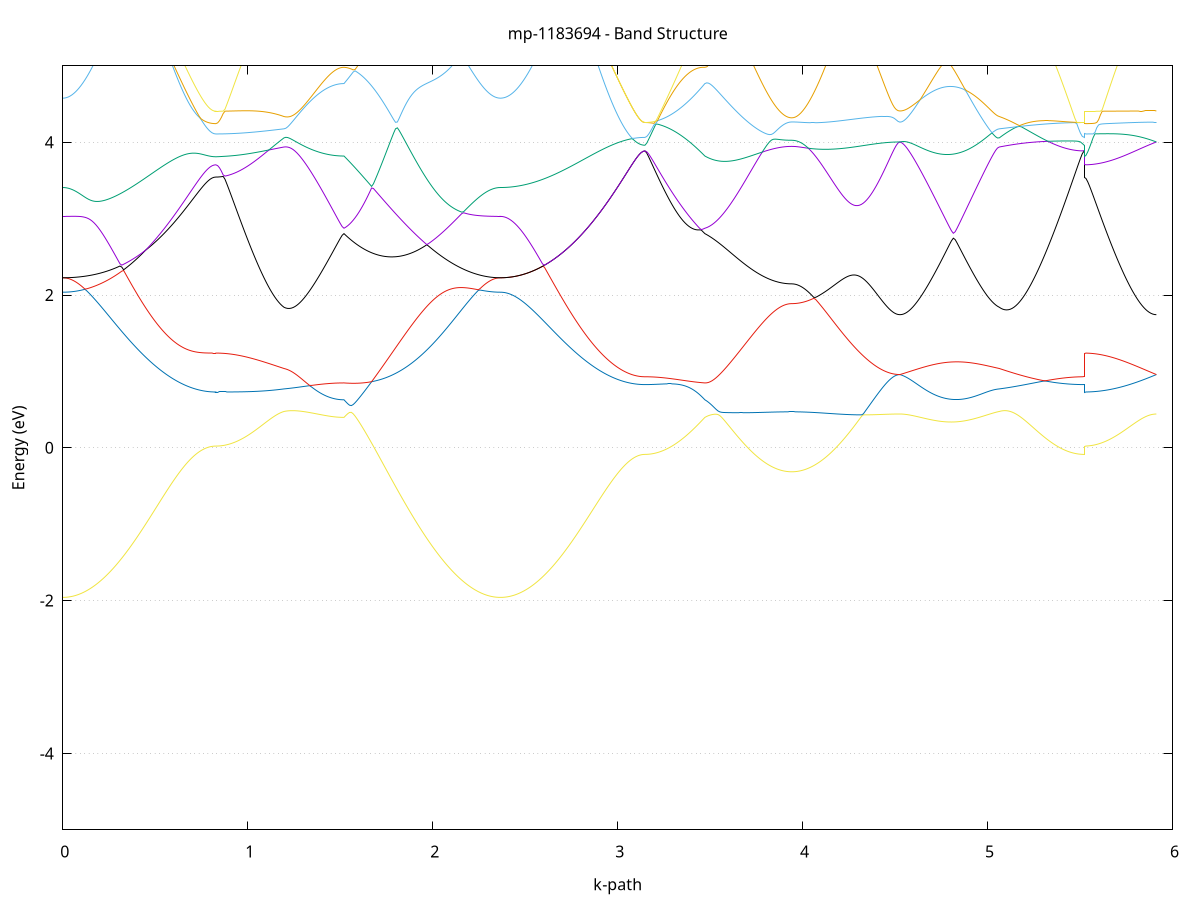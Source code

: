 set title 'mp-1183694 - Band Structure'
set xlabel 'k-path'
set ylabel 'Energy (eV)'
set grid y
set yrange [-5:5]
set terminal png size 800,600
set output 'mp-1183694_bands_gnuplot.png'
plot '-' using 1:2 with lines notitle, '-' using 1:2 with lines notitle, '-' using 1:2 with lines notitle, '-' using 1:2 with lines notitle, '-' using 1:2 with lines notitle, '-' using 1:2 with lines notitle, '-' using 1:2 with lines notitle, '-' using 1:2 with lines notitle, '-' using 1:2 with lines notitle, '-' using 1:2 with lines notitle, '-' using 1:2 with lines notitle, '-' using 1:2 with lines notitle, '-' using 1:2 with lines notitle, '-' using 1:2 with lines notitle, '-' using 1:2 with lines notitle, '-' using 1:2 with lines notitle, '-' using 1:2 with lines notitle, '-' using 1:2 with lines notitle, '-' using 1:2 with lines notitle, '-' using 1:2 with lines notitle, '-' using 1:2 with lines notitle, '-' using 1:2 with lines notitle, '-' using 1:2 with lines notitle, '-' using 1:2 with lines notitle, '-' using 1:2 with lines notitle, '-' using 1:2 with lines notitle, '-' using 1:2 with lines notitle, '-' using 1:2 with lines notitle, '-' using 1:2 with lines notitle, '-' using 1:2 with lines notitle, '-' using 1:2 with lines notitle, '-' using 1:2 with lines notitle, '-' using 1:2 with lines notitle, '-' using 1:2 with lines notitle, '-' using 1:2 with lines notitle, '-' using 1:2 with lines notitle, '-' using 1:2 with lines notitle, '-' using 1:2 with lines notitle, '-' using 1:2 with lines notitle, '-' using 1:2 with lines notitle, '-' using 1:2 with lines notitle, '-' using 1:2 with lines notitle, '-' using 1:2 with lines notitle, '-' using 1:2 with lines notitle, '-' using 1:2 with lines notitle, '-' using 1:2 with lines notitle, '-' using 1:2 with lines notitle, '-' using 1:2 with lines notitle, '-' using 1:2 with lines notitle, '-' using 1:2 with lines notitle, '-' using 1:2 with lines notitle, '-' using 1:2 with lines notitle, '-' using 1:2 with lines notitle, '-' using 1:2 with lines notitle, '-' using 1:2 with lines notitle, '-' using 1:2 with lines notitle, '-' using 1:2 with lines notitle, '-' using 1:2 with lines notitle, '-' using 1:2 with lines notitle, '-' using 1:2 with lines notitle, '-' using 1:2 with lines notitle, '-' using 1:2 with lines notitle, '-' using 1:2 with lines notitle, '-' using 1:2 with lines notitle
0.000000 -24.146822
0.009968 -24.146822
0.019936 -24.146822
0.029904 -24.146822
0.039872 -24.146822
0.049840 -24.146722
0.059808 -24.146722
0.069776 -24.146722
0.079744 -24.146622
0.089712 -24.146622
0.099680 -24.146522
0.109648 -24.146522
0.119616 -24.146422
0.129584 -24.146322
0.139552 -24.146322
0.149520 -24.146222
0.159488 -24.146122
0.169456 -24.146022
0.179424 -24.145922
0.189392 -24.145822
0.199360 -24.145722
0.209328 -24.145622
0.219296 -24.145422
0.229264 -24.145322
0.239232 -24.145222
0.249200 -24.145122
0.259168 -24.144922
0.269136 -24.144822
0.279104 -24.144722
0.289072 -24.144522
0.299040 -24.144422
0.309008 -24.144222
0.318976 -24.144122
0.328944 -24.143922
0.338912 -24.143822
0.348880 -24.143622
0.358848 -24.143522
0.368816 -24.143322
0.378784 -24.143222
0.388752 -24.143022
0.398720 -24.142922
0.408688 -24.142722
0.418656 -24.142522
0.428624 -24.142422
0.438592 -24.142222
0.448560 -24.142122
0.458528 -24.141922
0.468496 -24.141822
0.478464 -24.141622
0.488432 -24.141422
0.498400 -24.141322
0.508368 -24.141122
0.518336 -24.141022
0.528305 -24.140922
0.538273 -24.140722
0.548241 -24.140622
0.558209 -24.140422
0.568177 -24.140322
0.578145 -24.140222
0.588113 -24.140022
0.598081 -24.139922
0.608049 -24.139822
0.618017 -24.139722
0.627985 -24.139622
0.637953 -24.139522
0.647921 -24.139422
0.657889 -24.139322
0.667857 -24.139222
0.677825 -24.139122
0.687793 -24.139022
0.697761 -24.138922
0.707729 -24.138922
0.717697 -24.138822
0.727665 -24.138722
0.737633 -24.138722
0.747601 -24.138622
0.757569 -24.138622
0.767537 -24.138522
0.777505 -24.138522
0.787473 -24.138522
0.797441 -24.138522
0.807409 -24.138422
0.817377 -24.138422
0.827345 -24.138422
0.827345 -24.138422
0.837314 -24.138422
0.847284 -24.138422
0.857253 -24.138422
0.867222 -24.138422
0.877192 -24.138422
0.887161 -24.138522
0.897131 -24.138522
0.907100 -24.138522
0.917069 -24.138522
0.927039 -24.138522
0.937008 -24.138522
0.946977 -24.138522
0.956947 -24.138522
0.966916 -24.138622
0.976886 -24.138622
0.986855 -24.138622
0.996824 -24.138622
1.006794 -24.138622
1.016763 -24.138622
1.026733 -24.138722
1.036702 -24.138722
1.046671 -24.138722
1.056641 -24.138722
1.066610 -24.138822
1.076579 -24.138822
1.086549 -24.138822
1.096518 -24.138822
1.106488 -24.138922
1.116457 -24.138922
1.126426 -24.138922
1.136396 -24.139022
1.146365 -24.139022
1.156335 -24.139022
1.166304 -24.139122
1.176273 -24.139122
1.186243 -24.139122
1.196212 -24.139222
1.196212 -24.139222
1.206036 -24.139222
1.215860 -24.139222
1.225684 -24.139222
1.235508 -24.139322
1.245332 -24.139322
1.255156 -24.139322
1.264980 -24.139322
1.274804 -24.139422
1.284628 -24.139422
1.294452 -24.139422
1.304276 -24.139522
1.314100 -24.139522
1.323924 -24.139522
1.333748 -24.139522
1.343572 -24.139622
1.353396 -24.139622
1.363220 -24.139622
1.373044 -24.139722
1.382868 -24.139722
1.392692 -24.139722
1.402516 -24.139722
1.412340 -24.139722
1.422164 -24.139822
1.431988 -24.139822
1.441813 -24.139822
1.451637 -24.139822
1.461461 -24.139822
1.471285 -24.139822
1.481109 -24.139822
1.490933 -24.139922
1.500757 -24.139922
1.510581 -24.139922
1.520405 -24.139922
1.520405 -24.139922
1.530356 -24.139922
1.540307 -24.139922
1.550258 -24.139922
1.560209 -24.139922
1.570160 -24.139922
1.580112 -24.139922
1.590063 -24.139922
1.600014 -24.139922
1.609965 -24.140022
1.619916 -24.140022
1.629868 -24.140022
1.639819 -24.140122
1.649770 -24.140122
1.659721 -24.140122
1.669672 -24.140222
1.679623 -24.140222
1.689575 -24.140322
1.699526 -24.140322
1.709477 -24.140422
1.719428 -24.140522
1.729379 -24.140522
1.739330 -24.140622
1.749282 -24.140722
1.759233 -24.140822
1.769184 -24.140822
1.779135 -24.140922
1.789086 -24.141022
1.799037 -24.141122
1.808989 -24.141222
1.818940 -24.141322
1.828891 -24.141422
1.838842 -24.141522
1.848793 -24.141622
1.858745 -24.141722
1.868696 -24.141922
1.878647 -24.142022
1.888598 -24.142122
1.898549 -24.142222
1.908500 -24.142322
1.918452 -24.142522
1.928403 -24.142622
1.938354 -24.142722
1.948305 -24.142922
1.958256 -24.143022
1.968207 -24.143122
1.978159 -24.143322
1.988110 -24.143422
1.998061 -24.143522
2.008012 -24.143722
2.017963 -24.143822
2.027914 -24.144022
2.037866 -24.144122
2.047817 -24.144222
2.057768 -24.144422
2.067719 -24.144522
2.077670 -24.144622
2.087621 -24.144822
2.097573 -24.144922
2.107524 -24.145022
2.117475 -24.145122
2.127426 -24.145322
2.137377 -24.145422
2.147329 -24.145522
2.157280 -24.145622
2.167231 -24.145722
2.177182 -24.145822
2.187133 -24.145922
2.197084 -24.146022
2.207036 -24.146122
2.216987 -24.146222
2.226938 -24.146322
2.236889 -24.146322
2.246840 -24.146422
2.256791 -24.146522
2.266743 -24.146522
2.276694 -24.146622
2.286645 -24.146622
2.296596 -24.146722
2.306547 -24.146722
2.316498 -24.146722
2.326450 -24.146822
2.336401 -24.146822
2.346352 -24.146822
2.356303 -24.146822
2.366254 -24.146822
2.366254 -24.146822
2.376144 -24.146822
2.386033 -24.146822
2.395922 -24.146822
2.405812 -24.146822
2.415701 -24.146822
2.425590 -24.146722
2.435480 -24.146722
2.445369 -24.146622
2.455258 -24.146622
2.465147 -24.146622
2.475037 -24.146522
2.484926 -24.146422
2.494815 -24.146422
2.504705 -24.146322
2.514594 -24.146222
2.524483 -24.146222
2.534373 -24.146122
2.544262 -24.146022
2.554151 -24.145922
2.564041 -24.145822
2.573930 -24.145722
2.583819 -24.145622
2.593709 -24.145522
2.603598 -24.145422
2.613487 -24.145322
2.623377 -24.145222
2.633266 -24.145122
2.643155 -24.145022
2.653044 -24.144822
2.662934 -24.144722
2.672823 -24.144622
2.682712 -24.144522
2.692602 -24.144322
2.702491 -24.144222
2.712380 -24.144122
2.722270 -24.144022
2.732159 -24.143822
2.742048 -24.143722
2.751938 -24.143622
2.761827 -24.143422
2.771716 -24.143322
2.781606 -24.143222
2.791495 -24.143022
2.801384 -24.142922
2.811274 -24.142822
2.821163 -24.142622
2.831052 -24.142522
2.840941 -24.142422
2.850831 -24.142322
2.860720 -24.142122
2.870609 -24.142022
2.880499 -24.141922
2.890388 -24.141822
2.900277 -24.141722
2.910167 -24.141622
2.920056 -24.141522
2.929945 -24.141422
2.939835 -24.141322
2.949724 -24.141122
2.959613 -24.141122
2.969503 -24.141022
2.979392 -24.140922
2.989281 -24.140822
2.999171 -24.140722
3.009060 -24.140722
3.018949 -24.140622
3.028838 -24.140522
3.038728 -24.140522
3.048617 -24.140422
3.058506 -24.140422
3.068396 -24.140322
3.078285 -24.140322
3.088174 -24.140222
3.098064 -24.140222
3.107953 -24.140222
3.117842 -24.140222
3.127732 -24.140122
3.137621 -24.140122
3.147510 -24.140122
3.147510 -24.140122
3.157334 -24.140122
3.167158 -24.140122
3.176982 -24.140122
3.186806 -24.140122
3.196630 -24.140122
3.206454 -24.140122
3.216278 -24.140122
3.226102 -24.140122
3.235926 -24.140122
3.245750 -24.140122
3.255574 -24.140122
3.265398 -24.140122
3.275222 -24.140122
3.285046 -24.140022
3.294871 -24.140022
3.304695 -24.140022
3.314519 -24.140022
3.324343 -24.140022
3.334167 -24.140022
3.343991 -24.140022
3.353815 -24.139922
3.363639 -24.139922
3.373463 -24.139922
3.383287 -24.139922
3.393111 -24.139922
3.402935 -24.139922
3.412759 -24.139922
3.422583 -24.139922
3.432407 -24.139922
3.442231 -24.139922
3.452055 -24.139922
3.461879 -24.139922
3.471703 -24.139922
3.471703 -24.139922
3.481697 -24.139922
3.491690 -24.139922
3.501684 -24.139922
3.511678 -24.139922
3.521671 -24.139922
3.531665 -24.139922
3.541659 -24.139922
3.551652 -24.140022
3.561646 -24.140022
3.571640 -24.140022
3.581634 -24.140022
3.591627 -24.140022
3.601621 -24.140122
3.611615 -24.140122
3.621608 -24.140122
3.631602 -24.140222
3.641596 -24.140222
3.651589 -24.140222
3.661583 -24.140322
3.671577 -24.140322
3.681571 -24.140322
3.691564 -24.140422
3.701558 -24.140422
3.711552 -24.140522
3.721545 -24.140522
3.731539 -24.140522
3.741533 -24.140622
3.751526 -24.140622
3.761520 -24.140622
3.771514 -24.140722
3.781508 -24.140722
3.791501 -24.140722
3.801495 -24.140722
3.811489 -24.140822
3.821482 -24.140822
3.831476 -24.140822
3.841470 -24.140822
3.851463 -24.140922
3.861457 -24.140922
3.871451 -24.140922
3.881445 -24.140922
3.891438 -24.140922
3.901432 -24.140922
3.911426 -24.140922
3.921419 -24.140922
3.931413 -24.140922
3.941407 -24.140922
3.941407 -24.140922
3.951322 -24.140922
3.961238 -24.140922
3.971154 -24.140922
3.981069 -24.140922
3.990985 -24.140922
4.000900 -24.140922
4.010816 -24.140922
4.020732 -24.140822
4.030647 -24.140822
4.040563 -24.140822
4.050478 -24.140722
4.060394 -24.140722
4.070310 -24.140722
4.080225 -24.140622
4.090141 -24.140622
4.100057 -24.140522
4.109972 -24.140522
4.119888 -24.140422
4.129803 -24.140422
4.139719 -24.140322
4.149635 -24.140222
4.159550 -24.140222
4.169466 -24.140122
4.179381 -24.140122
4.189297 -24.140022
4.199213 -24.139922
4.209128 -24.139922
4.219044 -24.139822
4.228959 -24.139722
4.238875 -24.139722
4.248791 -24.139622
4.258706 -24.139522
4.268622 -24.139522
4.278538 -24.139422
4.288453 -24.139322
4.298369 -24.139322
4.308284 -24.139222
4.318200 -24.139122
4.328116 -24.139122
4.338031 -24.139022
4.347947 -24.139022
4.357862 -24.138922
4.367778 -24.138922
4.377694 -24.138822
4.387609 -24.138822
4.397525 -24.138722
4.407440 -24.138722
4.417356 -24.138622
4.427272 -24.138622
4.437187 -24.138622
4.447103 -24.138522
4.457019 -24.138522
4.466934 -24.138522
4.476850 -24.138522
4.486765 -24.138522
4.496681 -24.138422
4.506597 -24.138422
4.516512 -24.138422
4.526428 -24.138422
4.526428 -24.138422
4.536377 -24.138422
4.546327 -24.138422
4.556276 -24.138422
4.566225 -24.138422
4.576175 -24.138422
4.586124 -24.138522
4.596073 -24.138522
4.606023 -24.138522
4.615972 -24.138522
4.625921 -24.138522
4.635871 -24.138522
4.645820 -24.138522
4.655769 -24.138522
4.665719 -24.138522
4.675668 -24.138622
4.685617 -24.138622
4.695567 -24.138622
4.705516 -24.138622
4.715465 -24.138622
4.725415 -24.138622
4.735364 -24.138722
4.745313 -24.138722
4.755263 -24.138722
4.765212 -24.138722
4.775161 -24.138722
4.785111 -24.138722
4.795060 -24.138722
4.805009 -24.138822
4.814959 -24.138822
4.824908 -24.138822
4.834858 -24.138822
4.844807 -24.138822
4.854756 -24.138822
4.864706 -24.138822
4.874655 -24.138922
4.884604 -24.138922
4.894554 -24.138922
4.904503 -24.138922
4.914452 -24.138922
4.924402 -24.138922
4.934351 -24.138922
4.944300 -24.138922
4.954250 -24.139022
4.964199 -24.139022
4.974148 -24.139022
4.984098 -24.139022
4.994047 -24.139022
5.003996 -24.139022
5.013946 -24.139122
5.023895 -24.139122
5.033844 -24.139122
5.043794 -24.139122
5.053743 -24.139122
5.063692 -24.139222
5.063692 -24.139222
5.073659 -24.139222
5.083626 -24.139222
5.093593 -24.139222
5.103560 -24.139322
5.113527 -24.139322
5.123494 -24.139322
5.133461 -24.139422
5.143428 -24.139422
5.153395 -24.139422
5.163361 -24.139522
5.173328 -24.139522
5.183295 -24.139522
5.193262 -24.139622
5.203229 -24.139622
5.213196 -24.139622
5.223163 -24.139722
5.233130 -24.139722
5.243097 -24.139722
5.253064 -24.139722
5.263031 -24.139822
5.272997 -24.139822
5.282964 -24.139822
5.292931 -24.139822
5.302898 -24.139922
5.312865 -24.139922
5.322832 -24.139922
5.332799 -24.139922
5.342766 -24.140022
5.352733 -24.140022
5.362700 -24.140022
5.372666 -24.140022
5.382633 -24.140022
5.392600 -24.140022
5.402567 -24.140122
5.412534 -24.140122
5.422501 -24.140122
5.432468 -24.140122
5.442435 -24.140122
5.452402 -24.140122
5.462369 -24.140122
5.472335 -24.140122
5.482302 -24.140122
5.492269 -24.140122
5.502236 -24.140122
5.512203 -24.140122
5.522170 -24.140122
5.522170 -24.138422
5.531936 -24.138422
5.541701 -24.138422
5.551467 -24.138422
5.561233 -24.138422
5.570998 -24.138422
5.580764 -24.138422
5.590530 -24.138422
5.600296 -24.138422
5.610061 -24.138422
5.619827 -24.138422
5.629593 -24.138422
5.639358 -24.138422
5.649124 -24.138422
5.658890 -24.138422
5.668655 -24.138422
5.678421 -24.138422
5.688187 -24.138422
5.697953 -24.138422
5.707718 -24.138422
5.717484 -24.138422
5.727250 -24.138422
5.737015 -24.138422
5.746781 -24.138422
5.756547 -24.138422
5.766312 -24.138422
5.776078 -24.138422
5.785844 -24.138422
5.795610 -24.138422
5.805375 -24.138422
5.815141 -24.138422
5.824907 -24.138422
5.834672 -24.138422
5.844438 -24.138422
5.854204 -24.138422
5.863969 -24.138422
5.873735 -24.138422
5.883501 -24.138422
5.893267 -24.138422
5.903032 -24.138422
5.912798 -24.138422
e
0.000000 -10.892722
0.009968 -10.892722
0.019936 -10.892822
0.029904 -10.892922
0.039872 -10.893022
0.049840 -10.893122
0.059808 -10.893322
0.069776 -10.893522
0.079744 -10.893922
0.089712 -10.894722
0.099680 -10.895622
0.109648 -10.896622
0.119616 -10.897722
0.129584 -10.898922
0.139552 -10.900222
0.149520 -10.901522
0.159488 -10.902922
0.169456 -10.904422
0.179424 -10.906022
0.189392 -10.907622
0.199360 -10.909422
0.209328 -10.911122
0.219296 -10.913022
0.229264 -10.914922
0.239232 -10.916922
0.249200 -10.918922
0.259168 -10.920922
0.269136 -10.923122
0.279104 -10.925222
0.289072 -10.927422
0.299040 -10.929622
0.309008 -10.931922
0.318976 -10.934222
0.328944 -10.936522
0.338912 -10.938922
0.348880 -10.941222
0.358848 -10.943622
0.368816 -10.946022
0.378784 -10.948422
0.388752 -10.950822
0.398720 -10.953222
0.408688 -10.955622
0.418656 -10.958022
0.428624 -10.960322
0.438592 -10.962722
0.448560 -10.965122
0.458528 -10.967422
0.468496 -10.969722
0.478464 -10.972022
0.488432 -10.974222
0.498400 -10.976522
0.508368 -10.978622
0.518336 -10.980822
0.528305 -10.982922
0.538273 -10.985022
0.548241 -10.987022
0.558209 -10.989022
0.568177 -10.990922
0.578145 -10.992822
0.588113 -10.994622
0.598081 -10.996322
0.608049 -10.998022
0.618017 -10.999722
0.627985 -11.001222
0.637953 -11.002722
0.647921 -11.004222
0.657889 -11.005622
0.667857 -11.006922
0.677825 -11.008122
0.687793 -11.009222
0.697761 -11.010322
0.707729 -11.011322
0.717697 -11.012322
0.727665 -11.013122
0.737633 -11.013922
0.747601 -11.014622
0.757569 -11.015222
0.767537 -11.015722
0.777505 -11.016222
0.787473 -11.016622
0.797441 -11.016922
0.807409 -11.017122
0.817377 -11.017222
0.827345 -11.017222
0.827345 -11.017222
0.837314 -11.017222
0.847284 -11.017122
0.857253 -11.016922
0.867222 -11.016722
0.877192 -11.016522
0.887161 -11.016122
0.897131 -11.015722
0.907100 -11.015322
0.917069 -11.014822
0.927039 -11.014222
0.937008 -11.013622
0.946977 -11.012922
0.956947 -11.012222
0.966916 -11.011422
0.976886 -11.010522
0.986855 -11.009622
0.996824 -11.008722
1.006794 -11.007722
1.016763 -11.006622
1.026733 -11.005522
1.036702 -11.004422
1.046671 -11.003222
1.056641 -11.002022
1.066610 -11.000722
1.076579 -10.999422
1.086549 -10.998122
1.096518 -10.996722
1.106488 -10.995322
1.116457 -10.993922
1.126426 -10.992422
1.136396 -10.990922
1.146365 -10.989422
1.156335 -10.987922
1.166304 -10.986322
1.176273 -10.984822
1.186243 -10.983222
1.196212 -10.981622
1.196212 -10.981622
1.206036 -10.980522
1.215860 -10.979422
1.225684 -10.978522
1.235508 -10.977622
1.245332 -10.976822
1.255156 -10.976022
1.264980 -10.975422
1.274804 -10.975322
1.284628 -10.976122
1.294452 -10.976922
1.304276 -10.977722
1.314100 -10.978422
1.323924 -10.979222
1.333748 -10.979922
1.343572 -10.980522
1.353396 -10.981222
1.363220 -10.981822
1.373044 -10.982322
1.382868 -10.982922
1.392692 -10.983422
1.402516 -10.983822
1.412340 -10.984322
1.422164 -10.984722
1.431988 -10.985022
1.441813 -10.985322
1.451637 -10.985622
1.461461 -10.985922
1.471285 -10.986122
1.481109 -10.986322
1.490933 -10.986422
1.500757 -10.986522
1.510581 -10.986622
1.520405 -10.986622
1.520405 -10.986622
1.530356 -10.985122
1.540307 -10.983622
1.550258 -10.982122
1.560209 -10.980622
1.570160 -10.981722
1.580112 -10.983322
1.590063 -10.984822
1.600014 -10.986222
1.609965 -10.987522
1.619916 -10.988822
1.629868 -10.990022
1.639819 -10.991122
1.649770 -10.992122
1.659721 -10.993022
1.669672 -10.993922
1.679623 -10.994622
1.689575 -10.995222
1.699526 -10.995722
1.709477 -10.996122
1.719428 -10.996422
1.729379 -10.996522
1.739330 -10.996622
1.749282 -10.996522
1.759233 -10.996322
1.769184 -10.996022
1.779135 -10.995622
1.789086 -10.995122
1.799037 -10.994422
1.808989 -10.993622
1.818940 -10.992722
1.828891 -10.991722
1.838842 -10.990622
1.848793 -10.989422
1.858745 -10.988022
1.868696 -10.986622
1.878647 -10.985022
1.888598 -10.983422
1.898549 -10.981622
1.908500 -10.979822
1.918452 -10.977822
1.928403 -10.975822
1.938354 -10.973722
1.948305 -10.971522
1.958256 -10.969322
1.968207 -10.967022
1.978159 -10.964622
1.988110 -10.962122
1.998061 -10.959722
2.008012 -10.957122
2.017963 -10.954622
2.027914 -10.952022
2.037866 -10.949422
2.047817 -10.946722
2.057768 -10.944122
2.067719 -10.941422
2.077670 -10.938822
2.087621 -10.936122
2.097573 -10.933522
2.107524 -10.930922
2.117475 -10.928322
2.127426 -10.925822
2.137377 -10.923322
2.147329 -10.920822
2.157280 -10.918422
2.167231 -10.916122
2.177182 -10.913822
2.187133 -10.911722
2.197084 -10.909622
2.207036 -10.907522
2.216987 -10.905622
2.226938 -10.903822
2.236889 -10.902122
2.246840 -10.900422
2.256791 -10.898922
2.266743 -10.897622
2.276694 -10.896322
2.286645 -10.895122
2.296596 -10.894122
2.306547 -10.893322
2.316498 -10.893122
2.326450 -10.893022
2.336401 -10.892922
2.346352 -10.892822
2.356303 -10.892722
2.366254 -10.892722
2.366254 -10.892722
2.376144 -10.892822
2.386033 -10.892922
2.395922 -10.893222
2.405812 -10.893522
2.415701 -10.894022
2.425590 -10.894522
2.435480 -10.895222
2.445369 -10.895922
2.455258 -10.896822
2.465147 -10.897722
2.475037 -10.898722
2.484926 -10.899822
2.494815 -10.901022
2.504705 -10.902322
2.514594 -10.903722
2.524483 -10.905122
2.534373 -10.906622
2.544262 -10.908222
2.554151 -10.909922
2.564041 -10.911622
2.573930 -10.913422
2.583819 -10.915322
2.593709 -10.917222
2.603598 -10.919222
2.613487 -10.921322
2.623377 -10.923322
2.633266 -10.925522
2.643155 -10.927622
2.653044 -10.929922
2.662934 -10.932122
2.672823 -10.934422
2.682712 -10.936722
2.692602 -10.939022
2.702491 -10.941422
2.712380 -10.943722
2.722270 -10.946122
2.732159 -10.948522
2.742048 -10.950922
2.751938 -10.953322
2.761827 -10.955622
2.771716 -10.958022
2.781606 -10.960422
2.791495 -10.962722
2.801384 -10.965122
2.811274 -10.967422
2.821163 -10.969722
2.831052 -10.971922
2.840941 -10.974122
2.850831 -10.976322
2.860720 -10.978522
2.870609 -10.980622
2.880499 -10.982622
2.890388 -10.984622
2.900277 -10.986622
2.910167 -10.988522
2.920056 -10.990422
2.929945 -10.992222
2.939835 -10.993922
2.949724 -10.995622
2.959613 -10.997222
2.969503 -10.998722
2.979392 -11.000222
2.989281 -11.001622
2.999171 -11.002922
3.009060 -11.004122
3.018949 -11.005322
3.028838 -11.006322
3.038728 -11.007322
3.048617 -11.008322
3.058506 -11.009122
3.068396 -11.009822
3.078285 -11.010522
3.088174 -11.011122
3.098064 -11.011622
3.107953 -11.012022
3.117842 -11.012322
3.127732 -11.012522
3.137621 -11.012622
3.147510 -11.012722
3.147510 -11.012722
3.157334 -11.012722
3.167158 -11.012622
3.176982 -11.012422
3.186806 -11.012322
3.196630 -11.012022
3.206454 -11.011722
3.216278 -11.011422
3.226102 -11.011022
3.235926 -11.010622
3.245750 -11.010122
3.255574 -11.009522
3.265398 -11.008922
3.275222 -11.008322
3.285046 -11.007622
3.294871 -11.006822
3.304695 -11.006122
3.314519 -11.005222
3.324343 -11.004422
3.334167 -11.003422
3.343991 -11.002522
3.353815 -11.001522
3.363639 -11.000422
3.373463 -10.999322
3.383287 -10.998222
3.393111 -10.997122
3.402935 -10.995922
3.412759 -10.994622
3.422583 -10.993422
3.432407 -10.992122
3.442231 -10.990722
3.452055 -10.989422
3.461879 -10.988022
3.471703 -10.986622
3.471703 -10.986622
3.481697 -10.985922
3.491690 -10.985522
3.501684 -10.985522
3.511678 -10.985922
3.521671 -10.986722
3.531665 -10.987822
3.541659 -10.989022
3.551652 -10.990222
3.561646 -10.991622
3.571640 -10.993022
3.581634 -10.994322
3.591627 -10.995722
3.601621 -10.997122
3.611615 -10.998522
3.621608 -10.999822
3.631602 -11.001222
3.641596 -11.002522
3.651589 -11.003822
3.661583 -11.005122
3.671577 -11.006322
3.681571 -11.007522
3.691564 -11.008722
3.701558 -11.009822
3.711552 -11.010922
3.721545 -11.012022
3.731539 -11.013022
3.741533 -11.014022
3.751526 -11.015022
3.761520 -11.015922
3.771514 -11.016822
3.781508 -11.017622
3.791501 -11.018422
3.801495 -11.019122
3.811489 -11.019822
3.821482 -11.020422
3.831476 -11.021022
3.841470 -11.021622
3.851463 -11.022022
3.861457 -11.022522
3.871451 -11.022922
3.881445 -11.023222
3.891438 -11.023522
3.901432 -11.023722
3.911426 -11.023922
3.921419 -11.024122
3.931413 -11.024122
3.941407 -11.024222
3.941407 -11.024222
3.951322 -11.024122
3.961238 -11.024122
3.971154 -11.024022
3.981069 -11.023822
3.990985 -11.023622
4.000900 -11.023422
4.010816 -11.023122
4.020732 -11.022822
4.030647 -11.022422
4.040563 -11.022022
4.050478 -11.021622
4.060394 -11.021122
4.070310 -11.020622
4.080225 -11.020022
4.090141 -11.019422
4.100057 -11.018822
4.109972 -11.018222
4.119888 -11.017522
4.129803 -11.016722
4.139719 -11.016022
4.149635 -11.015222
4.159550 -11.014422
4.169466 -11.013522
4.179381 -11.012722
4.189297 -11.011822
4.199213 -11.010922
4.209128 -11.009922
4.219044 -11.009022
4.228959 -11.008022
4.238875 -11.007022
4.248791 -11.006022
4.258706 -11.005022
4.268622 -11.004022
4.278538 -11.003022
4.288453 -11.002022
4.298369 -11.000922
4.308284 -10.999922
4.318200 -10.998922
4.328116 -10.997922
4.338031 -10.996922
4.347947 -10.995922
4.357862 -10.994922
4.367778 -10.994022
4.377694 -10.993122
4.387609 -10.992222
4.397525 -10.991322
4.407440 -10.990522
4.417356 -10.989822
4.427272 -10.989022
4.437187 -10.988322
4.447103 -10.987722
4.457019 -10.987222
4.466934 -10.986722
4.476850 -10.986222
4.486765 -10.985922
4.496681 -10.985622
4.506597 -10.985422
4.516512 -10.985322
4.526428 -10.985222
4.526428 -10.985222
4.536377 -10.986222
4.546327 -10.987122
4.556276 -10.987922
4.566225 -10.988822
4.576175 -10.989622
4.586124 -10.990422
4.596073 -10.991122
4.606023 -10.991822
4.615972 -10.992522
4.625921 -10.993222
4.635871 -10.993822
4.645820 -10.994422
4.655769 -10.994922
4.665719 -10.995422
4.675668 -10.995922
4.685617 -10.996322
4.695567 -10.996722
4.705516 -10.997022
4.715465 -10.997322
4.725415 -10.997622
4.735364 -10.997822
4.745313 -10.998022
4.755263 -10.998122
4.765212 -10.998222
4.775161 -10.998322
4.785111 -10.998322
4.795060 -10.998222
4.805009 -10.998222
4.814959 -10.998022
4.824908 -10.997922
4.834858 -10.997722
4.844807 -10.997422
4.854756 -10.997122
4.864706 -10.996822
4.874655 -10.996422
4.884604 -10.995922
4.894554 -10.995522
4.904503 -10.995022
4.914452 -10.994422
4.924402 -10.993822
4.934351 -10.993222
4.944300 -10.992522
4.954250 -10.991822
4.964199 -10.991022
4.974148 -10.990222
4.984098 -10.989422
4.994047 -10.988522
5.003996 -10.987622
5.013946 -10.986722
5.023895 -10.985722
5.033844 -10.984722
5.043794 -10.983722
5.053743 -10.982622
5.063692 -10.981622
5.063692 -10.981622
5.073659 -10.979922
5.083626 -10.978322
5.093593 -10.976722
5.103560 -10.975022
5.113527 -10.975122
5.123494 -10.976622
5.133461 -10.978022
5.143428 -10.979522
5.153395 -10.980922
5.163361 -10.982322
5.173328 -10.983722
5.183295 -10.985122
5.193262 -10.986522
5.203229 -10.987922
5.213196 -10.989322
5.223163 -10.990622
5.233130 -10.991922
5.243097 -10.993222
5.253064 -10.994422
5.263031 -10.995622
5.272997 -10.996822
5.282964 -10.998022
5.292931 -10.999122
5.302898 -11.000222
5.312865 -11.001322
5.322832 -11.002322
5.332799 -11.003222
5.342766 -11.004222
5.352733 -11.005122
5.362700 -11.005922
5.372666 -11.006722
5.382633 -11.007522
5.392600 -11.008222
5.402567 -11.008822
5.412534 -11.009422
5.422501 -11.010022
5.432468 -11.010522
5.442435 -11.011022
5.452402 -11.011422
5.462369 -11.011722
5.472335 -11.012022
5.482302 -11.012322
5.492269 -11.012422
5.502236 -11.012622
5.512203 -11.012722
5.522170 -11.012722
5.522170 -11.017222
5.531936 -11.017222
5.541701 -11.017122
5.551467 -11.017022
5.561233 -11.016822
5.570998 -11.016622
5.580764 -11.016322
5.590530 -11.016022
5.600296 -11.015722
5.610061 -11.015322
5.619827 -11.014822
5.629593 -11.014322
5.639358 -11.013822
5.649124 -11.013222
5.658890 -11.012522
5.668655 -11.011922
5.678421 -11.011222
5.688187 -11.010422
5.697953 -11.009622
5.707718 -11.008822
5.717484 -11.007922
5.727250 -11.007022
5.737015 -11.006122
5.746781 -11.005122
5.756547 -11.004122
5.766312 -11.003122
5.776078 -11.002022
5.785844 -11.000922
5.795610 -10.999822
5.805375 -10.998722
5.815141 -10.997522
5.824907 -10.996422
5.834672 -10.995222
5.844438 -10.994022
5.854204 -10.992722
5.863969 -10.991522
5.873735 -10.990322
5.883501 -10.989022
5.893267 -10.987822
5.903032 -10.986522
5.912798 -10.985222
e
0.000000 -10.890722
0.009968 -10.890822
0.019936 -10.890922
0.029904 -10.891222
0.039872 -10.891522
0.049840 -10.892022
0.059808 -10.892522
0.069776 -10.893122
0.079744 -10.893722
0.089712 -10.894022
0.099680 -10.894222
0.109648 -10.894622
0.119616 -10.894922
0.129584 -10.895322
0.139552 -10.895722
0.149520 -10.896122
0.159488 -10.896522
0.169456 -10.897022
0.179424 -10.897722
0.189392 -10.898522
0.199360 -10.899322
0.209328 -10.900122
0.219296 -10.901022
0.229264 -10.901922
0.239232 -10.902822
0.249200 -10.903722
0.259168 -10.904722
0.269136 -10.905722
0.279104 -10.906722
0.289072 -10.907822
0.299040 -10.908822
0.309008 -10.909922
0.318976 -10.911022
0.328944 -10.912122
0.338912 -10.913222
0.348880 -10.914422
0.358848 -10.915522
0.368816 -10.916722
0.378784 -10.917822
0.388752 -10.919022
0.398720 -10.920222
0.408688 -10.921322
0.418656 -10.922522
0.428624 -10.923722
0.438592 -10.924922
0.448560 -10.926022
0.458528 -10.927222
0.468496 -10.928322
0.478464 -10.929522
0.488432 -10.930622
0.498400 -10.931722
0.508368 -10.932822
0.518336 -10.933922
0.528305 -10.935022
0.538273 -10.936022
0.548241 -10.937122
0.558209 -10.938122
0.568177 -10.939122
0.578145 -10.940022
0.588113 -10.940922
0.598081 -10.941822
0.608049 -10.942722
0.618017 -10.943622
0.627985 -10.944422
0.637953 -10.945222
0.647921 -10.945922
0.657889 -10.946622
0.667857 -10.947322
0.677825 -10.948022
0.687793 -10.948622
0.697761 -10.949122
0.707729 -10.949722
0.717697 -10.950222
0.727665 -10.950622
0.737633 -10.951022
0.747601 -10.951422
0.757569 -10.951722
0.767537 -10.952022
0.777505 -10.952222
0.787473 -10.952422
0.797441 -10.952622
0.807409 -10.952722
0.817377 -10.952822
0.827345 -10.952822
0.827345 -10.952822
0.837314 -10.952822
0.847284 -10.952822
0.857253 -10.952722
0.867222 -10.952722
0.877192 -10.952622
0.887161 -10.952622
0.897131 -10.952522
0.907100 -10.952422
0.917069 -10.952322
0.927039 -10.952222
0.937008 -10.952122
0.946977 -10.952022
0.956947 -10.951822
0.966916 -10.951722
0.976886 -10.951522
0.986855 -10.951422
0.996824 -10.951222
1.006794 -10.951022
1.016763 -10.950822
1.026733 -10.950622
1.036702 -10.950322
1.046671 -10.950122
1.056641 -10.949822
1.066610 -10.950522
1.076579 -10.951722
1.086549 -10.952922
1.096518 -10.954222
1.106488 -10.955422
1.116457 -10.956722
1.126426 -10.958022
1.136396 -10.959422
1.146365 -10.960822
1.156335 -10.962122
1.166304 -10.963522
1.176273 -10.964922
1.186243 -10.966422
1.196212 -10.967822
1.196212 -10.967822
1.206036 -10.968822
1.215860 -10.969822
1.225684 -10.970822
1.235508 -10.971722
1.245332 -10.972622
1.255156 -10.973522
1.264980 -10.974422
1.274804 -10.974922
1.284628 -10.974422
1.294452 -10.974022
1.304276 -10.973722
1.314100 -10.973422
1.323924 -10.973222
1.333748 -10.973022
1.343572 -10.972922
1.353396 -10.972822
1.363220 -10.972822
1.373044 -10.972822
1.382868 -10.972722
1.392692 -10.972822
1.402516 -10.972822
1.412340 -10.972822
1.422164 -10.972822
1.431988 -10.972922
1.441813 -10.972922
1.451637 -10.973022
1.461461 -10.973022
1.471285 -10.973022
1.481109 -10.973122
1.490933 -10.973122
1.500757 -10.973122
1.510581 -10.973122
1.520405 -10.973122
1.520405 -10.973122
1.530356 -10.974922
1.540307 -10.976722
1.550258 -10.978422
1.560209 -10.980122
1.570160 -10.979122
1.580112 -10.977522
1.590063 -10.975922
1.600014 -10.974322
1.609965 -10.972722
1.619916 -10.971122
1.629868 -10.969522
1.639819 -10.967822
1.649770 -10.966222
1.659721 -10.964522
1.669672 -10.962922
1.679623 -10.961222
1.689575 -10.959522
1.699526 -10.957922
1.709477 -10.956222
1.719428 -10.954522
1.729379 -10.952922
1.739330 -10.951222
1.749282 -10.949622
1.759233 -10.948022
1.769184 -10.946322
1.779135 -10.944722
1.789086 -10.943122
1.799037 -10.941522
1.808989 -10.939922
1.818940 -10.938422
1.828891 -10.936822
1.838842 -10.935322
1.848793 -10.933822
1.858745 -10.932322
1.868696 -10.930822
1.878647 -10.929422
1.888598 -10.927922
1.898549 -10.926522
1.908500 -10.925122
1.918452 -10.923822
1.928403 -10.922422
1.938354 -10.921122
1.948305 -10.919922
1.958256 -10.918622
1.968207 -10.917422
1.978159 -10.916222
1.988110 -10.915022
1.998061 -10.913822
2.008012 -10.912722
2.017963 -10.911622
2.027914 -10.910622
2.037866 -10.909522
2.047817 -10.908522
2.057768 -10.907622
2.067719 -10.906622
2.077670 -10.905722
2.087621 -10.904822
2.097573 -10.904022
2.107524 -10.903222
2.117475 -10.902422
2.127426 -10.901622
2.137377 -10.900922
2.147329 -10.900222
2.157280 -10.899522
2.167231 -10.898922
2.177182 -10.898322
2.187133 -10.897722
2.197084 -10.897222
2.207036 -10.896722
2.216987 -10.896222
2.226938 -10.895722
2.236889 -10.895322
2.246840 -10.894922
2.256791 -10.894622
2.266743 -10.894322
2.276694 -10.894022
2.286645 -10.893722
2.296596 -10.893522
2.306547 -10.893222
2.316498 -10.892522
2.326450 -10.891922
2.336401 -10.891422
2.346352 -10.891022
2.356303 -10.890822
2.366254 -10.890722
2.366254 -10.890722
2.376144 -10.890822
2.386033 -10.890822
2.395922 -10.890922
2.405812 -10.891022
2.415701 -10.891122
2.425590 -10.891322
2.435480 -10.891522
2.445369 -10.891722
2.455258 -10.892022
2.465147 -10.892322
2.475037 -10.892622
2.484926 -10.893022
2.494815 -10.893422
2.504705 -10.893822
2.514594 -10.894222
2.524483 -10.894722
2.534373 -10.895122
2.544262 -10.895622
2.554151 -10.896222
2.564041 -10.896722
2.573930 -10.897322
2.583819 -10.897922
2.593709 -10.898522
2.603598 -10.899222
2.613487 -10.899822
2.623377 -10.900522
2.633266 -10.901222
2.643155 -10.901922
2.653044 -10.902622
2.662934 -10.903322
2.672823 -10.904122
2.682712 -10.904822
2.692602 -10.905622
2.702491 -10.906422
2.712380 -10.907122
2.722270 -10.907922
2.732159 -10.908722
2.742048 -10.909522
2.751938 -10.910322
2.761827 -10.911122
2.771716 -10.911922
2.781606 -10.912722
2.791495 -10.913422
2.801384 -10.914222
2.811274 -10.915022
2.821163 -10.915822
2.831052 -10.916522
2.840941 -10.917322
2.850831 -10.918022
2.860720 -10.918722
2.870609 -10.919422
2.880499 -10.920122
2.890388 -10.920822
2.900277 -10.921522
2.910167 -10.922122
2.920056 -10.922822
2.929945 -10.923422
2.939835 -10.924022
2.949724 -10.924522
2.959613 -10.925122
2.969503 -10.925622
2.979392 -10.926122
2.989281 -10.926622
2.999171 -10.927122
3.009060 -10.927522
3.018949 -10.927922
3.028838 -10.928322
3.038728 -10.928622
3.048617 -10.928922
3.058506 -10.929222
3.068396 -10.929522
3.078285 -10.929722
3.088174 -10.929922
3.098064 -10.930122
3.107953 -10.930222
3.117842 -10.930322
3.127732 -10.930422
3.137621 -10.930522
3.147510 -10.930522
3.147510 -10.930522
3.157334 -10.930522
3.167158 -10.930722
3.176982 -10.930922
3.186806 -10.931322
3.196630 -10.931822
3.206454 -10.932422
3.216278 -10.933022
3.226102 -10.933822
3.235926 -10.934722
3.245750 -10.935622
3.255574 -10.936722
3.265398 -10.937822
3.275222 -10.939022
3.285046 -10.940322
3.294871 -10.941622
3.304695 -10.943122
3.314519 -10.944622
3.324343 -10.946122
3.334167 -10.947822
3.343991 -10.949422
3.353815 -10.951122
3.363639 -10.952922
3.373463 -10.954722
3.383287 -10.956522
3.393111 -10.958322
3.402935 -10.960222
3.412759 -10.962022
3.422583 -10.963922
3.432407 -10.965822
3.442231 -10.967622
3.452055 -10.969522
3.461879 -10.971322
3.471703 -10.973122
3.471703 -10.973122
3.481697 -10.974022
3.491690 -10.974522
3.501684 -10.974522
3.511678 -10.974022
3.521671 -10.973122
3.531665 -10.971922
3.541659 -10.970522
3.551652 -10.969022
3.561646 -10.967322
3.571640 -10.965522
3.581634 -10.963722
3.591627 -10.961922
3.601621 -10.960022
3.611615 -10.958122
3.621608 -10.956122
3.631602 -10.954222
3.641596 -10.952222
3.651589 -10.950322
3.661583 -10.948322
3.671577 -10.946422
3.681571 -10.944522
3.691564 -10.942622
3.701558 -10.940722
3.711552 -10.938922
3.721545 -10.937122
3.731539 -10.935322
3.741533 -10.933622
3.751526 -10.932022
3.761520 -10.930422
3.771514 -10.928922
3.781508 -10.927422
3.791501 -10.926022
3.801495 -10.924722
3.811489 -10.923422
3.821482 -10.922322
3.831476 -10.921222
3.841470 -10.920222
3.851463 -10.919322
3.861457 -10.918422
3.871451 -10.917722
3.881445 -10.917122
3.891438 -10.916522
3.901432 -10.916122
3.911426 -10.915722
3.921419 -10.915522
3.931413 -10.915322
3.941407 -10.915322
3.941407 -10.915322
3.951322 -10.915322
3.961238 -10.915322
3.971154 -10.915322
3.981069 -10.915422
3.990985 -10.915522
4.000900 -10.915622
4.010816 -10.915722
4.020732 -10.915822
4.030647 -10.916022
4.040563 -10.916222
4.050478 -10.916422
4.060394 -10.916622
4.070310 -10.916822
4.080225 -10.917022
4.090141 -10.917322
4.100057 -10.917622
4.109972 -10.919322
4.119888 -10.921122
4.129803 -10.922922
4.139719 -10.924822
4.149635 -10.926722
4.159550 -10.928822
4.169466 -10.930822
4.179381 -10.932922
4.189297 -10.935022
4.199213 -10.937122
4.209128 -10.939322
4.219044 -10.941522
4.228959 -10.943622
4.238875 -10.945822
4.248791 -10.948022
4.258706 -10.950122
4.268622 -10.952322
4.278538 -10.954422
4.288453 -10.956522
4.298369 -10.958622
4.308284 -10.960622
4.318200 -10.962522
4.328116 -10.964522
4.338031 -10.966322
4.347947 -10.968122
4.357862 -10.969822
4.367778 -10.971522
4.377694 -10.973122
4.387609 -10.974622
4.397525 -10.976022
4.407440 -10.977322
4.417356 -10.978522
4.427272 -10.979722
4.437187 -10.980722
4.447103 -10.981622
4.457019 -10.982522
4.466934 -10.983222
4.476850 -10.983822
4.486765 -10.984322
4.496681 -10.984722
4.506597 -10.985022
4.516512 -10.985222
4.526428 -10.985222
4.526428 -10.985222
4.536377 -10.984322
4.546327 -10.983422
4.556276 -10.982522
4.566225 -10.981622
4.576175 -10.980722
4.586124 -10.979922
4.596073 -10.979122
4.606023 -10.978322
4.615972 -10.977622
4.625921 -10.976922
4.635871 -10.976222
4.645820 -10.975522
4.655769 -10.974922
4.665719 -10.974322
4.675668 -10.973722
4.685617 -10.973222
4.695567 -10.972722
4.705516 -10.972222
4.715465 -10.971722
4.725415 -10.971222
4.735364 -10.970822
4.745313 -10.970322
4.755263 -10.969922
4.765212 -10.969522
4.775161 -10.969122
4.785111 -10.968722
4.795060 -10.968322
4.805009 -10.967922
4.814959 -10.967522
4.824908 -10.967222
4.834858 -10.966822
4.844807 -10.966422
4.854756 -10.966022
4.864706 -10.965722
4.874655 -10.965322
4.884604 -10.965022
4.894554 -10.964622
4.904503 -10.964322
4.914452 -10.964022
4.924402 -10.963722
4.934351 -10.963522
4.944300 -10.963322
4.954250 -10.963122
4.964199 -10.963122
4.974148 -10.963022
4.984098 -10.963122
4.994047 -10.963322
5.003996 -10.963622
5.013946 -10.964022
5.023895 -10.964622
5.033844 -10.965222
5.043794 -10.966022
5.053743 -10.966922
5.063692 -10.967822
5.063692 -10.967822
5.073659 -10.969322
5.083626 -10.970722
5.093593 -10.972222
5.103560 -10.973622
5.113527 -10.973422
5.123494 -10.971722
5.133461 -10.970122
5.143428 -10.968522
5.153395 -10.966822
5.163361 -10.965222
5.173328 -10.963622
5.183295 -10.962022
5.193262 -10.960522
5.203229 -10.958922
5.213196 -10.957422
5.223163 -10.955922
5.233130 -10.954422
5.243097 -10.952922
5.253064 -10.951522
5.263031 -10.950122
5.272997 -10.948722
5.282964 -10.947422
5.292931 -10.946122
5.302898 -10.944922
5.312865 -10.943722
5.322832 -10.942522
5.332799 -10.941422
5.342766 -10.940322
5.352733 -10.939322
5.362700 -10.938322
5.372666 -10.937422
5.382633 -10.936522
5.392600 -10.935722
5.402567 -10.934922
5.412534 -10.934222
5.422501 -10.933622
5.432468 -10.933022
5.442435 -10.932522
5.452402 -10.932022
5.462369 -10.931622
5.472335 -10.931322
5.482302 -10.931022
5.492269 -10.930822
5.502236 -10.930622
5.512203 -10.930522
5.522170 -10.930522
5.522170 -10.952822
5.531936 -10.952822
5.541701 -10.952922
5.551467 -10.953022
5.561233 -10.953222
5.570998 -10.953422
5.580764 -10.953722
5.590530 -10.954022
5.600296 -10.954422
5.610061 -10.954822
5.619827 -10.955322
5.629593 -10.955822
5.639358 -10.956322
5.649124 -10.956922
5.658890 -10.957622
5.668655 -10.958322
5.678421 -10.959022
5.688187 -10.959822
5.697953 -10.960622
5.707718 -10.961522
5.717484 -10.962322
5.727250 -10.963322
5.737015 -10.964222
5.746781 -10.965222
5.756547 -10.966222
5.766312 -10.967322
5.776078 -10.968322
5.785844 -10.969422
5.795610 -10.970622
5.805375 -10.971722
5.815141 -10.972922
5.824907 -10.974122
5.834672 -10.975322
5.844438 -10.976522
5.854204 -10.977722
5.863969 -10.978922
5.873735 -10.980222
5.883501 -10.981422
5.893267 -10.982722
5.903032 -10.984022
5.912798 -10.985222
e
0.000000 -10.890722
0.009968 -10.890822
0.019936 -10.890822
0.029904 -10.890922
0.039872 -10.891122
0.049840 -10.891322
0.059808 -10.891522
0.069776 -10.891822
0.079744 -10.892222
0.089712 -10.892522
0.099680 -10.893022
0.109648 -10.893422
0.119616 -10.893922
0.129584 -10.894522
0.139552 -10.895022
0.149520 -10.895722
0.159488 -10.896322
0.169456 -10.897022
0.179424 -10.897522
0.189392 -10.898022
0.199360 -10.898622
0.209328 -10.899222
0.219296 -10.899722
0.229264 -10.900422
0.239232 -10.901022
0.249200 -10.901622
0.259168 -10.902322
0.269136 -10.903022
0.279104 -10.903722
0.289072 -10.904422
0.299040 -10.905122
0.309008 -10.905922
0.318976 -10.906622
0.328944 -10.907422
0.338912 -10.908222
0.348880 -10.908922
0.358848 -10.909722
0.368816 -10.910522
0.378784 -10.911322
0.388752 -10.912122
0.398720 -10.912922
0.408688 -10.913722
0.418656 -10.914622
0.428624 -10.915422
0.438592 -10.916222
0.448560 -10.917022
0.458528 -10.917822
0.468496 -10.918622
0.478464 -10.919422
0.488432 -10.920122
0.498400 -10.920922
0.508368 -10.921722
0.518336 -10.922422
0.528305 -10.923222
0.538273 -10.923922
0.548241 -10.924622
0.558209 -10.925322
0.568177 -10.926022
0.578145 -10.926622
0.588113 -10.927322
0.598081 -10.927922
0.608049 -10.928522
0.618017 -10.929122
0.627985 -10.929722
0.637953 -10.930222
0.647921 -10.930722
0.657889 -10.931222
0.667857 -10.931722
0.677825 -10.932222
0.687793 -10.932622
0.697761 -10.933022
0.707729 -10.933322
0.717697 -10.933722
0.727665 -10.934022
0.737633 -10.934322
0.747601 -10.934522
0.757569 -10.934822
0.767537 -10.935022
0.777505 -10.935122
0.787473 -10.935322
0.797441 -10.935422
0.807409 -10.935422
0.817377 -10.935522
0.827345 -10.935522
0.827345 -10.935522
0.837314 -10.935522
0.847284 -10.935622
0.857253 -10.935822
0.867222 -10.936022
0.877192 -10.936222
0.887161 -10.936522
0.897131 -10.936922
0.907100 -10.937322
0.917069 -10.937822
0.927039 -10.938322
0.937008 -10.938822
0.946977 -10.939522
0.956947 -10.940122
0.966916 -10.940922
0.976886 -10.941622
0.986855 -10.942522
0.996824 -10.943322
1.006794 -10.944222
1.016763 -10.945222
1.026733 -10.946222
1.036702 -10.947222
1.046671 -10.948322
1.056641 -10.949422
1.066610 -10.949622
1.076579 -10.949322
1.086549 -10.949022
1.096518 -10.948722
1.106488 -10.948422
1.116457 -10.948122
1.126426 -10.947822
1.136396 -10.947422
1.146365 -10.947122
1.156335 -10.946722
1.166304 -10.946322
1.176273 -10.946022
1.186243 -10.945622
1.196212 -10.945222
1.196212 -10.945222
1.206036 -10.944922
1.215860 -10.944522
1.225684 -10.944022
1.235508 -10.943422
1.245332 -10.942722
1.255156 -10.942022
1.264980 -10.941122
1.274804 -10.940222
1.284628 -10.939222
1.294452 -10.938122
1.304276 -10.937022
1.314100 -10.935822
1.323924 -10.934722
1.333748 -10.933522
1.343572 -10.932322
1.353396 -10.931122
1.363220 -10.929922
1.373044 -10.928822
1.382868 -10.927722
1.392692 -10.926622
1.402516 -10.925622
1.412340 -10.924622
1.422164 -10.923722
1.431988 -10.922922
1.441813 -10.922222
1.451637 -10.921522
1.461461 -10.920922
1.471285 -10.920422
1.481109 -10.920022
1.490933 -10.919722
1.500757 -10.919422
1.510581 -10.919322
1.520405 -10.919222
1.520405 -10.919222
1.530356 -10.918622
1.540307 -10.918022
1.550258 -10.917422
1.560209 -10.916822
1.570160 -10.916222
1.580112 -10.915622
1.590063 -10.914922
1.600014 -10.914322
1.609965 -10.913722
1.619916 -10.913122
1.629868 -10.912422
1.639819 -10.911822
1.649770 -10.911222
1.659721 -10.910622
1.669672 -10.909922
1.679623 -10.909322
1.689575 -10.908722
1.699526 -10.908122
1.709477 -10.907522
1.719428 -10.906922
1.729379 -10.906322
1.739330 -10.905822
1.749282 -10.905222
1.759233 -10.904622
1.769184 -10.904122
1.779135 -10.903522
1.789086 -10.903022
1.799037 -10.902522
1.808989 -10.902022
1.818940 -10.901522
1.828891 -10.901022
1.838842 -10.900522
1.848793 -10.900122
1.858745 -10.899622
1.868696 -10.899222
1.878647 -10.898822
1.888598 -10.898322
1.898549 -10.897922
1.908500 -10.897622
1.918452 -10.897222
1.928403 -10.896822
1.938354 -10.896522
1.948305 -10.896122
1.958256 -10.895822
1.968207 -10.895522
1.978159 -10.895222
1.988110 -10.894922
1.998061 -10.894722
2.008012 -10.894422
2.017963 -10.894122
2.027914 -10.893922
2.037866 -10.893722
2.047817 -10.893522
2.057768 -10.893322
2.067719 -10.893122
2.077670 -10.892922
2.087621 -10.892722
2.097573 -10.892522
2.107524 -10.892422
2.117475 -10.892222
2.127426 -10.892122
2.137377 -10.892022
2.147329 -10.891922
2.157280 -10.891722
2.167231 -10.891622
2.177182 -10.891522
2.187133 -10.891422
2.197084 -10.891422
2.207036 -10.891322
2.216987 -10.891222
2.226938 -10.891222
2.236889 -10.891122
2.246840 -10.891022
2.256791 -10.891022
2.266743 -10.890922
2.276694 -10.890922
2.286645 -10.890922
2.296596 -10.890822
2.306547 -10.890822
2.316498 -10.890822
2.326450 -10.890822
2.336401 -10.890822
2.346352 -10.890722
2.356303 -10.890722
2.366254 -10.890722
2.366254 -10.890722
2.376144 -10.890822
2.386033 -10.890822
2.395922 -10.890922
2.405812 -10.891022
2.415701 -10.891122
2.425590 -10.891322
2.435480 -10.891522
2.445369 -10.891722
2.455258 -10.892022
2.465147 -10.892322
2.475037 -10.892622
2.484926 -10.893022
2.494815 -10.893422
2.504705 -10.893822
2.514594 -10.894222
2.524483 -10.894722
2.534373 -10.895122
2.544262 -10.895622
2.554151 -10.896222
2.564041 -10.896722
2.573930 -10.897322
2.583819 -10.897922
2.593709 -10.898522
2.603598 -10.899222
2.613487 -10.899822
2.623377 -10.900522
2.633266 -10.901222
2.643155 -10.901922
2.653044 -10.902622
2.662934 -10.903322
2.672823 -10.904122
2.682712 -10.904822
2.692602 -10.905622
2.702491 -10.906422
2.712380 -10.907122
2.722270 -10.907922
2.732159 -10.908722
2.742048 -10.909522
2.751938 -10.910322
2.761827 -10.911122
2.771716 -10.911922
2.781606 -10.912722
2.791495 -10.913422
2.801384 -10.914222
2.811274 -10.915022
2.821163 -10.915822
2.831052 -10.916522
2.840941 -10.917322
2.850831 -10.918022
2.860720 -10.918722
2.870609 -10.919422
2.880499 -10.920122
2.890388 -10.920822
2.900277 -10.921522
2.910167 -10.922122
2.920056 -10.922822
2.929945 -10.923422
2.939835 -10.924022
2.949724 -10.924522
2.959613 -10.925122
2.969503 -10.925622
2.979392 -10.926122
2.989281 -10.926622
2.999171 -10.927122
3.009060 -10.927522
3.018949 -10.927922
3.028838 -10.928322
3.038728 -10.928622
3.048617 -10.928922
3.058506 -10.929222
3.068396 -10.929522
3.078285 -10.929722
3.088174 -10.929922
3.098064 -10.930122
3.107953 -10.930222
3.117842 -10.930322
3.127732 -10.930422
3.137621 -10.930522
3.147510 -10.930522
3.147510 -10.930522
3.157334 -10.930522
3.167158 -10.930422
3.176982 -10.930422
3.186806 -10.930322
3.196630 -10.930222
3.206454 -10.930022
3.216278 -10.929922
3.226102 -10.929722
3.235926 -10.929522
3.245750 -10.929322
3.255574 -10.929122
3.265398 -10.928822
3.275222 -10.928522
3.285046 -10.928222
3.294871 -10.927922
3.304695 -10.927522
3.314519 -10.927222
3.324343 -10.926822
3.334167 -10.926422
3.343991 -10.926022
3.353815 -10.925522
3.363639 -10.925122
3.373463 -10.924622
3.383287 -10.924122
3.393111 -10.923622
3.402935 -10.923122
3.412759 -10.922622
3.422583 -10.922122
3.432407 -10.921522
3.442231 -10.921022
3.452055 -10.920422
3.461879 -10.919822
3.471703 -10.919222
3.471703 -10.919222
3.481697 -10.918922
3.491690 -10.918522
3.501684 -10.918222
3.511678 -10.917822
3.521671 -10.917422
3.531665 -10.917022
3.541659 -10.916622
3.551652 -10.916122
3.561646 -10.915722
3.571640 -10.915322
3.581634 -10.914822
3.591627 -10.914322
3.601621 -10.913922
3.611615 -10.913422
3.621608 -10.913022
3.631602 -10.912522
3.641596 -10.912022
3.651589 -10.911622
3.661583 -10.911122
3.671577 -10.910622
3.681571 -10.910222
3.691564 -10.909722
3.701558 -10.909322
3.711552 -10.908922
3.721545 -10.908522
3.731539 -10.908122
3.741533 -10.907722
3.751526 -10.907322
3.761520 -10.906922
3.771514 -10.906522
3.781508 -10.906222
3.791501 -10.905922
3.801495 -10.905622
3.811489 -10.905322
3.821482 -10.905022
3.831476 -10.904822
3.841470 -10.904522
3.851463 -10.904322
3.861457 -10.904122
3.871451 -10.903922
3.881445 -10.903822
3.891438 -10.903722
3.901432 -10.903622
3.911426 -10.903522
3.921419 -10.903422
3.931413 -10.903422
3.941407 -10.903422
3.941407 -10.903422
3.951322 -10.903422
3.961238 -10.903622
3.971154 -10.903922
3.981069 -10.904322
3.990985 -10.904922
4.000900 -10.905522
4.010816 -10.906322
4.020732 -10.907122
4.030647 -10.908122
4.040563 -10.909222
4.050478 -10.910322
4.060394 -10.911622
4.070310 -10.913022
4.080225 -10.914422
4.090141 -10.916022
4.100057 -10.917622
4.109972 -10.917922
4.119888 -10.918222
4.129803 -10.918522
4.139719 -10.918922
4.149635 -10.919222
4.159550 -10.919622
4.169466 -10.920022
4.179381 -10.920422
4.189297 -10.920822
4.199213 -10.921322
4.209128 -10.921822
4.219044 -10.922222
4.228959 -10.922722
4.238875 -10.923222
4.248791 -10.923822
4.258706 -10.924322
4.268622 -10.924822
4.278538 -10.925422
4.288453 -10.926022
4.298369 -10.926522
4.308284 -10.927122
4.318200 -10.927722
4.328116 -10.928322
4.338031 -10.928822
4.347947 -10.929422
4.357862 -10.930022
4.367778 -10.930622
4.377694 -10.931222
4.387609 -10.931722
4.397525 -10.932322
4.407440 -10.932822
4.417356 -10.933322
4.427272 -10.933822
4.437187 -10.934222
4.447103 -10.934622
4.457019 -10.935022
4.466934 -10.935322
4.476850 -10.935622
4.486765 -10.935922
4.496681 -10.936022
4.506597 -10.936222
4.516512 -10.936322
4.526428 -10.936322
4.526428 -10.936322
4.536377 -10.936322
4.546327 -10.936222
4.556276 -10.936222
4.566225 -10.936122
4.576175 -10.935922
4.586124 -10.935822
4.596073 -10.935622
4.606023 -10.935422
4.615972 -10.935222
4.625921 -10.935022
4.635871 -10.934822
4.645820 -10.934622
4.655769 -10.934322
4.665719 -10.934122
4.675668 -10.933922
4.685617 -10.933622
4.695567 -10.933422
4.705516 -10.933322
4.715465 -10.933122
4.725415 -10.933022
4.735364 -10.932922
4.745313 -10.932822
4.755263 -10.932822
4.765212 -10.932822
4.775161 -10.932922
4.785111 -10.933122
4.795060 -10.933222
4.805009 -10.933522
4.814959 -10.933722
4.824908 -10.934122
4.834858 -10.934522
4.844807 -10.934922
4.854756 -10.935422
4.864706 -10.935922
4.874655 -10.936522
4.884604 -10.937222
4.894554 -10.937822
4.904503 -10.938522
4.914452 -10.939322
4.924402 -10.940022
4.934351 -10.940722
4.944300 -10.941522
4.954250 -10.942222
4.964199 -10.942922
4.974148 -10.943622
4.984098 -10.944122
4.994047 -10.944622
5.003996 -10.945022
5.013946 -10.945322
5.023895 -10.945522
5.033844 -10.945622
5.043794 -10.945622
5.053743 -10.945422
5.063692 -10.945222
5.063692 -10.945222
5.073659 -10.944822
5.083626 -10.944422
5.093593 -10.944022
5.103560 -10.943622
5.113527 -10.943222
5.123494 -10.942722
5.133461 -10.942322
5.143428 -10.941922
5.153395 -10.941422
5.163361 -10.941022
5.173328 -10.940522
5.183295 -10.940122
5.193262 -10.939722
5.203229 -10.939222
5.213196 -10.938822
5.223163 -10.938422
5.233130 -10.937922
5.243097 -10.937522
5.253064 -10.937122
5.263031 -10.936722
5.272997 -10.936222
5.282964 -10.935822
5.292931 -10.935522
5.302898 -10.935122
5.312865 -10.934722
5.322832 -10.934322
5.332799 -10.934022
5.342766 -10.933722
5.352733 -10.933322
5.362700 -10.933022
5.372666 -10.932722
5.382633 -10.932422
5.392600 -10.932222
5.402567 -10.931922
5.412534 -10.931722
5.422501 -10.931522
5.432468 -10.931322
5.442435 -10.931122
5.452402 -10.931022
5.462369 -10.930822
5.472335 -10.930722
5.482302 -10.930622
5.492269 -10.930622
5.502236 -10.930522
5.512203 -10.930522
5.522170 -10.930522
5.522170 -10.935522
5.531936 -10.935522
5.541701 -10.935522
5.551467 -10.935522
5.561233 -10.935522
5.570998 -10.935522
5.580764 -10.935622
5.590530 -10.935622
5.600296 -10.935622
5.610061 -10.935622
5.619827 -10.935622
5.629593 -10.935622
5.639358 -10.935722
5.649124 -10.935722
5.658890 -10.935722
5.668655 -10.935822
5.678421 -10.935822
5.688187 -10.935822
5.697953 -10.935822
5.707718 -10.935922
5.717484 -10.935922
5.727250 -10.935922
5.737015 -10.936022
5.746781 -10.936022
5.756547 -10.936022
5.766312 -10.936122
5.776078 -10.936122
5.785844 -10.936122
5.795610 -10.936122
5.805375 -10.936222
5.815141 -10.936222
5.824907 -10.936222
5.834672 -10.936222
5.844438 -10.936222
5.854204 -10.936322
5.863969 -10.936322
5.873735 -10.936322
5.883501 -10.936322
5.893267 -10.936322
5.903032 -10.936322
5.912798 -10.936322
e
0.000000 -1.957922
0.009968 -1.957422
0.019936 -1.955822
0.029904 -1.953222
0.039872 -1.949522
0.049840 -1.944822
0.059808 -1.939022
0.069776 -1.932222
0.079744 -1.924322
0.089712 -1.915422
0.099680 -1.905522
0.109648 -1.894622
0.119616 -1.882622
0.129584 -1.869622
0.139552 -1.855622
0.149520 -1.840622
0.159488 -1.824722
0.169456 -1.807722
0.179424 -1.789822
0.189392 -1.770922
0.199360 -1.751122
0.209328 -1.730422
0.219296 -1.708722
0.229264 -1.686122
0.239232 -1.662622
0.249200 -1.638322
0.259168 -1.613022
0.269136 -1.587022
0.279104 -1.560022
0.289072 -1.532322
0.299040 -1.503822
0.309008 -1.474522
0.318976 -1.444522
0.328944 -1.413722
0.338912 -1.382222
0.348880 -1.350122
0.358848 -1.317322
0.368816 -1.283822
0.378784 -1.249822
0.388752 -1.215122
0.398720 -1.180022
0.408688 -1.144322
0.418656 -1.108222
0.428624 -1.071622
0.438592 -1.034622
0.448560 -0.997322
0.458528 -0.959722
0.468496 -0.921822
0.478464 -0.883722
0.488432 -0.845522
0.498400 -0.807122
0.508368 -0.768722
0.518336 -0.730322
0.528305 -0.692022
0.538273 -0.653822
0.548241 -0.615822
0.558209 -0.578222
0.568177 -0.540922
0.578145 -0.504122
0.588113 -0.467822
0.598081 -0.432222
0.608049 -0.397322
0.618017 -0.363222
0.627985 -0.330022
0.637953 -0.297922
0.647921 -0.266822
0.657889 -0.237022
0.667857 -0.208522
0.677825 -0.181322
0.687793 -0.155622
0.697761 -0.131522
0.707729 -0.108922
0.717697 -0.088122
0.727665 -0.068922
0.737633 -0.051522
0.747601 -0.035922
0.757569 -0.022222
0.767537 -0.010222
0.777505 -0.000122
0.787473 0.008178
0.797441 0.014578
0.807409 0.019178
0.817377 0.021978
0.827345 0.022878
0.827345 0.022878
0.837314 0.023378
0.847284 0.024778
0.857253 0.027278
0.867222 0.030678
0.877192 0.034978
0.887161 0.040278
0.897131 0.046578
0.907100 0.053678
0.917069 0.061778
0.927039 0.070778
0.937008 0.080678
0.946977 0.091478
0.956947 0.103078
0.966916 0.115478
0.976886 0.128678
0.986855 0.142678
0.996824 0.157278
1.006794 0.172678
1.016763 0.188678
1.026733 0.205278
1.036702 0.222278
1.046671 0.239878
1.056641 0.257778
1.066610 0.275978
1.076579 0.294378
1.086549 0.312778
1.096518 0.331278
1.106488 0.349478
1.116457 0.367378
1.126426 0.384878
1.136396 0.401578
1.146365 0.417478
1.156335 0.432278
1.166304 0.445778
1.176273 0.457678
1.186243 0.467778
1.196212 0.475978
1.196212 0.475978
1.206036 0.480278
1.215860 0.483378
1.225684 0.485378
1.235508 0.486278
1.245332 0.486378
1.255156 0.485778
1.264980 0.484378
1.274804 0.482378
1.284628 0.479978
1.294452 0.477078
1.304276 0.473778
1.314100 0.470178
1.323924 0.466278
1.333748 0.462178
1.343572 0.457878
1.353396 0.453478
1.363220 0.448978
1.373044 0.444378
1.382868 0.439778
1.392692 0.435278
1.402516 0.430778
1.412340 0.426378
1.422164 0.422078
1.431988 0.418078
1.441813 0.414278
1.451637 0.410778
1.461461 0.407678
1.471285 0.404978
1.481109 0.402678
1.490933 0.400878
1.500757 0.399578
1.510581 0.398778
1.520405 0.398478
1.520405 0.398478
1.530356 0.423278
1.540307 0.446178
1.550258 0.463078
1.560209 0.464178
1.570160 0.445378
1.580112 0.416178
1.590063 0.382578
1.600014 0.346478
1.609965 0.308678
1.619916 0.269678
1.629868 0.229778
1.639819 0.188878
1.649770 0.147378
1.659721 0.105278
1.669672 0.062678
1.679623 0.019678
1.689575 -0.023622
1.699526 -0.067222
1.709477 -0.111022
1.719428 -0.154922
1.729379 -0.198922
1.739330 -0.243022
1.749282 -0.287022
1.759233 -0.330922
1.769184 -0.374822
1.779135 -0.418522
1.789086 -0.462122
1.799037 -0.505422
1.808989 -0.548522
1.818940 -0.591422
1.828891 -0.633922
1.838842 -0.676122
1.848793 -0.718022
1.858745 -0.759522
1.868696 -0.800622
1.878647 -0.841222
1.888598 -0.881522
1.898549 -0.921222
1.908500 -0.960522
1.918452 -0.999322
1.928403 -1.037522
1.938354 -1.075222
1.948305 -1.112322
1.958256 -1.148922
1.968207 -1.184922
1.978159 -1.220222
1.988110 -1.254922
1.998061 -1.289022
2.008012 -1.322322
2.017963 -1.355022
2.027914 -1.387022
2.037866 -1.418322
2.047817 -1.448822
2.057768 -1.478622
2.067719 -1.507722
2.077670 -1.535922
2.087621 -1.563322
2.097573 -1.590022
2.107524 -1.615822
2.117475 -1.640822
2.127426 -1.664922
2.137377 -1.688122
2.147329 -1.710522
2.157280 -1.731922
2.167231 -1.752522
2.177182 -1.772122
2.187133 -1.790922
2.197084 -1.808622
2.207036 -1.825422
2.216987 -1.841322
2.226938 -1.856222
2.236889 -1.870022
2.246840 -1.882922
2.256791 -1.894822
2.266743 -1.905722
2.276694 -1.915622
2.286645 -1.924522
2.296596 -1.932322
2.306547 -1.939122
2.316498 -1.944822
2.326450 -1.949522
2.336401 -1.953222
2.346352 -1.955822
2.356303 -1.957422
2.366254 -1.957922
2.366254 -1.957922
2.376144 -1.957422
2.386033 -1.955922
2.395922 -1.953322
2.405812 -1.949722
2.415701 -1.945022
2.425590 -1.939322
2.435480 -1.932622
2.445369 -1.924922
2.455258 -1.916122
2.465147 -1.906422
2.475037 -1.895622
2.484926 -1.883822
2.494815 -1.871022
2.504705 -1.857322
2.514594 -1.842622
2.524483 -1.826922
2.534373 -1.810222
2.544262 -1.792622
2.554151 -1.774022
2.564041 -1.754522
2.573930 -1.734122
2.583819 -1.712822
2.593709 -1.690622
2.603598 -1.667522
2.613487 -1.643622
2.623377 -1.618822
2.633266 -1.593222
2.643155 -1.566822
2.653044 -1.539622
2.662934 -1.511622
2.672823 -1.482822
2.682712 -1.453322
2.692602 -1.423122
2.702491 -1.392322
2.712380 -1.360722
2.722270 -1.328522
2.732159 -1.295722
2.742048 -1.262422
2.751938 -1.228522
2.761827 -1.194022
2.771716 -1.159122
2.781606 -1.123722
2.791495 -1.088022
2.801384 -1.051822
2.811274 -1.015422
2.821163 -0.978622
2.831052 -0.941622
2.840941 -0.904422
2.850831 -0.867122
2.860720 -0.829722
2.870609 -0.792322
2.880499 -0.754922
2.890388 -0.717622
2.900277 -0.680522
2.910167 -0.643722
2.920056 -0.607222
2.929945 -0.571022
2.939835 -0.535422
2.949724 -0.500422
2.959613 -0.466022
2.969503 -0.432422
2.979392 -0.399722
2.989281 -0.368022
2.999171 -0.337422
3.009060 -0.307922
3.018949 -0.279822
3.028838 -0.253222
3.038728 -0.228122
3.048617 -0.204722
3.058506 -0.183122
3.068396 -0.163422
3.078285 -0.145722
3.088174 -0.130122
3.098064 -0.116822
3.107953 -0.105822
3.117842 -0.097122
3.127732 -0.090922
3.137621 -0.087122
3.147510 -0.085922
3.147510 -0.085922
3.157334 -0.085422
3.167158 -0.083922
3.176982 -0.081422
3.186806 -0.077822
3.196630 -0.073322
3.206454 -0.067922
3.216278 -0.061422
3.226102 -0.053922
3.235926 -0.045522
3.245750 -0.036222
3.255574 -0.025922
3.265398 -0.014722
3.275222 -0.002622
3.285046 0.010478
3.294871 0.024278
3.304695 0.039078
3.314519 0.054678
3.324343 0.071078
3.334167 0.088278
3.343991 0.106278
3.353815 0.125078
3.363639 0.144578
3.373463 0.164778
3.383287 0.185678
3.393111 0.207278
3.402935 0.229478
3.412759 0.252278
3.422583 0.275578
3.432407 0.299478
3.442231 0.323778
3.452055 0.348578
3.461879 0.373478
3.471703 0.398478
3.471703 0.398478
3.481697 0.411278
3.491690 0.421678
3.501684 0.429778
3.511678 0.435678
3.521671 0.439378
3.531665 0.440278
3.541659 0.436378
3.551652 0.423278
3.561646 0.401178
3.571640 0.374578
3.581634 0.346278
3.591627 0.317078
3.601621 0.287578
3.611615 0.257978
3.621608 0.228478
3.631602 0.199178
3.641596 0.170178
3.651589 0.141578
3.661583 0.113478
3.671577 0.085978
3.681571 0.058978
3.691564 0.032778
3.701558 0.007178
3.711552 -0.017622
3.721545 -0.041622
3.731539 -0.064722
3.741533 -0.087022
3.751526 -0.108322
3.761520 -0.128722
3.771514 -0.148222
3.781508 -0.166622
3.791501 -0.184122
3.801495 -0.200522
3.811489 -0.215922
3.821482 -0.230122
3.831476 -0.243322
3.841470 -0.255422
3.851463 -0.266422
3.861457 -0.276322
3.871451 -0.285022
3.881445 -0.292622
3.891438 -0.299022
3.901432 -0.304222
3.911426 -0.308322
3.921419 -0.311322
3.931413 -0.313022
3.941407 -0.313622
3.941407 -0.313622
3.951322 -0.313022
3.961238 -0.311322
3.971154 -0.308522
3.981069 -0.304522
3.990985 -0.299422
4.000900 -0.293122
4.010816 -0.285822
4.020732 -0.277322
4.030647 -0.267722
4.040563 -0.257122
4.050478 -0.245322
4.060394 -0.232522
4.070310 -0.218622
4.080225 -0.203722
4.090141 -0.187822
4.100057 -0.170822
4.109972 -0.152922
4.119888 -0.134022
4.129803 -0.114122
4.139719 -0.093322
4.149635 -0.071622
4.159550 -0.049022
4.169466 -0.025522
4.179381 -0.001222
4.189297 0.023878
4.199213 0.049778
4.209128 0.076478
4.219044 0.103878
4.228959 0.131978
4.238875 0.160778
4.248791 0.190178
4.258706 0.220178
4.268622 0.250778
4.278538 0.281878
4.288453 0.313478
4.298369 0.345478
4.308284 0.377878
4.318200 0.410678
4.328116 0.431378
4.338031 0.431478
4.347947 0.431678
4.357862 0.431978
4.367778 0.432478
4.377694 0.432978
4.387609 0.433678
4.397525 0.434378
4.407440 0.435178
4.417356 0.435978
4.427272 0.436878
4.437187 0.437778
4.447103 0.438578
4.457019 0.439478
4.466934 0.440178
4.476850 0.440878
4.486765 0.441478
4.496681 0.441978
4.506597 0.442378
4.516512 0.442578
4.526428 0.442678
4.526428 0.442678
4.536377 0.442078
4.546327 0.440478
4.556276 0.437878
4.566225 0.434678
4.576175 0.430778
4.586124 0.426278
4.596073 0.421478
4.606023 0.416378
4.615972 0.410978
4.625921 0.405478
4.635871 0.399778
4.645820 0.394178
4.655769 0.388478
4.665719 0.382978
4.675668 0.377578
4.685617 0.372378
4.695567 0.367378
4.705516 0.362578
4.715465 0.358178
4.725415 0.354078
4.735364 0.350378
4.745313 0.347078
4.755263 0.344278
4.765212 0.341978
4.775161 0.340178
4.785111 0.338878
4.795060 0.338178
4.805009 0.337978
4.814959 0.338378
4.824908 0.339278
4.834858 0.340878
4.844807 0.342978
4.854756 0.345678
4.864706 0.348978
4.874655 0.352678
4.884604 0.356978
4.894554 0.361778
4.904503 0.366978
4.914452 0.372578
4.924402 0.378678
4.934351 0.385078
4.944300 0.391778
4.954250 0.398678
4.964199 0.405878
4.974148 0.413278
4.984098 0.420778
4.994047 0.428378
5.003996 0.435978
5.013946 0.443478
5.023895 0.450778
5.033844 0.457878
5.043794 0.464578
5.053743 0.470678
5.063692 0.475978
5.063692 0.475978
5.073659 0.481978
5.083626 0.485678
5.093593 0.486878
5.103560 0.485578
5.113527 0.481778
5.123494 0.475578
5.133461 0.466978
5.143428 0.456178
5.153395 0.443378
5.163361 0.428778
5.173328 0.412578
5.183295 0.395078
5.193262 0.376378
5.203229 0.356878
5.213196 0.336578
5.223163 0.315778
5.233130 0.294678
5.243097 0.273478
5.253064 0.252078
5.263031 0.230878
5.272997 0.209778
5.282964 0.189078
5.292931 0.168678
5.302898 0.148778
5.312865 0.129378
5.322832 0.110578
5.332799 0.092478
5.342766 0.075078
5.352733 0.058378
5.362700 0.042478
5.372666 0.027378
5.382633 0.013178
5.392600 -0.000222
5.402567 -0.012622
5.412534 -0.024222
5.422501 -0.034722
5.432468 -0.044422
5.442435 -0.053022
5.452402 -0.060722
5.462369 -0.067322
5.472335 -0.073022
5.482302 -0.077622
5.492269 -0.081222
5.502236 -0.083822
5.512203 -0.085422
5.522170 -0.085922
5.522170 0.022878
5.531936 0.023278
5.541701 0.024678
5.551467 0.026978
5.561233 0.030078
5.570998 0.034178
5.580764 0.039078
5.590530 0.044878
5.600296 0.051578
5.610061 0.059078
5.619827 0.067478
5.629593 0.076678
5.639358 0.086578
5.649124 0.097378
5.658890 0.108878
5.668655 0.121078
5.678421 0.133978
5.688187 0.147578
5.697953 0.161678
5.707718 0.176378
5.717484 0.191678
5.727250 0.207278
5.737015 0.223378
5.746781 0.239678
5.756547 0.256278
5.766312 0.272978
5.776078 0.289678
5.785844 0.306278
5.795610 0.322678
5.805375 0.338678
5.815141 0.354178
5.824907 0.368978
5.834672 0.382978
5.844438 0.395878
5.854204 0.407578
5.863969 0.417778
5.873735 0.426478
5.883501 0.433478
5.893267 0.438478
5.903032 0.441578
5.912798 0.442678
e
0.000000 2.037178
0.009968 2.037478
0.019936 2.038278
0.029904 2.039578
0.039872 2.041478
0.049840 2.043778
0.059808 2.046678
0.069776 2.050078
0.079744 2.054078
0.089712 2.058578
0.099680 2.063578
0.109648 2.069178
0.119616 2.075278
0.129584 2.054978
0.139552 2.030978
0.149520 2.006078
0.159488 1.980278
0.169456 1.953778
0.179424 1.926578
0.189392 1.898978
0.199360 1.870778
0.209328 1.842378
0.219296 1.813578
0.229264 1.784678
0.239232 1.755578
0.249200 1.726378
0.259168 1.697078
0.269136 1.667878
0.279104 1.638778
0.289072 1.609778
0.299040 1.580878
0.309008 1.552178
0.318976 1.523778
0.328944 1.495578
0.338912 1.467678
0.348880 1.440078
0.358848 1.412778
0.368816 1.385878
0.378784 1.359378
0.388752 1.333278
0.398720 1.307578
0.408688 1.282278
0.418656 1.257478
0.428624 1.233178
0.438592 1.209278
0.448560 1.185978
0.458528 1.163078
0.468496 1.140678
0.478464 1.118878
0.488432 1.097578
0.498400 1.076878
0.508368 1.056678
0.518336 1.036978
0.528305 1.017978
0.538273 0.999478
0.548241 0.981578
0.558209 0.964178
0.568177 0.947478
0.578145 0.931278
0.588113 0.915778
0.598081 0.900778
0.608049 0.886478
0.618017 0.872778
0.627985 0.859678
0.637953 0.847178
0.647921 0.835378
0.657889 0.824078
0.667857 0.813478
0.677825 0.803478
0.687793 0.794178
0.697761 0.785478
0.707729 0.777378
0.717697 0.769978
0.727665 0.763178
0.737633 0.757078
0.747601 0.751578
0.757569 0.746678
0.767537 0.742478
0.777505 0.738878
0.787473 0.735978
0.797441 0.733778
0.807409 0.732078
0.817377 0.731178
0.827345 0.730778
0.827345 0.730778
0.837314 0.730778
0.847284 0.730878
0.857253 0.730878
0.867222 0.730978
0.877192 0.730978
0.887161 0.731078
0.897131 0.731178
0.907100 0.731378
0.917069 0.731578
0.927039 0.731778
0.937008 0.732078
0.946977 0.732378
0.956947 0.732678
0.966916 0.733078
0.976886 0.733578
0.986855 0.734178
0.996824 0.734778
1.006794 0.735478
1.016763 0.736278
1.026733 0.737178
1.036702 0.738178
1.046671 0.739278
1.056641 0.740478
1.066610 0.741878
1.076579 0.743278
1.086549 0.744878
1.096518 0.746578
1.106488 0.748478
1.116457 0.750378
1.126426 0.752478
1.136396 0.754778
1.146365 0.757178
1.156335 0.759678
1.166304 0.762378
1.176273 0.765278
1.186243 0.768178
1.196212 0.771278
1.196212 0.771278
1.206036 0.773578
1.215860 0.776078
1.225684 0.778778
1.235508 0.781578
1.245332 0.784478
1.255156 0.787478
1.264980 0.790578
1.274804 0.793778
1.284628 0.797078
1.294452 0.800278
1.304276 0.803578
1.314100 0.806878
1.323924 0.810178
1.333748 0.813378
1.343572 0.799278
1.353396 0.781178
1.363220 0.763978
1.373044 0.747578
1.382868 0.732078
1.392692 0.717678
1.402516 0.704278
1.412340 0.692078
1.422164 0.680878
1.431988 0.670778
1.441813 0.661778
1.451637 0.653978
1.461461 0.647178
1.471285 0.641478
1.481109 0.636878
1.490933 0.633278
1.500757 0.630778
1.510581 0.629278
1.520405 0.628778
1.520405 0.628778
1.530356 0.603178
1.540307 0.578178
1.550258 0.558178
1.560209 0.552978
1.570160 0.566678
1.580112 0.589878
1.590063 0.616778
1.600014 0.645478
1.609965 0.675278
1.619916 0.705778
1.629868 0.736778
1.639819 0.768378
1.649770 0.800278
1.659721 0.832578
1.669672 0.865278
1.679623 0.870478
1.689575 0.875878
1.699526 0.881778
1.709477 0.888278
1.719428 0.895378
1.729379 0.902978
1.739330 0.911278
1.749282 0.920178
1.759233 0.929678
1.769184 0.939878
1.779135 0.950578
1.789086 0.962078
1.799037 0.974078
1.808989 0.986778
1.818940 1.000178
1.828891 1.014278
1.838842 1.028978
1.848793 1.044378
1.858745 1.060378
1.868696 1.077078
1.878647 1.094478
1.888598 1.112478
1.898549 1.131178
1.908500 1.150578
1.918452 1.170678
1.928403 1.191278
1.938354 1.212678
1.948305 1.234578
1.958256 1.257178
1.968207 1.280378
1.978159 1.304178
1.988110 1.328578
1.998061 1.353578
2.008012 1.379178
2.017963 1.405178
2.027914 1.431778
2.037866 1.458878
2.047817 1.486478
2.057768 1.514478
2.067719 1.542878
2.077670 1.571678
2.087621 1.600778
2.097573 1.630178
2.107524 1.659878
2.117475 1.689678
2.127426 1.719678
2.137377 1.749778
2.147329 1.779878
2.157280 1.809878
2.167231 1.839778
2.177182 1.869378
2.187133 1.898778
2.197084 1.927678
2.207036 1.956078
2.216987 1.983778
2.226938 2.010778
2.236889 2.036778
2.246840 2.061878
2.256791 2.065078
2.266743 2.060778
2.276694 2.056678
2.286645 2.052878
2.296596 2.049478
2.306547 2.046278
2.316498 2.043578
2.326450 2.041378
2.336401 2.039578
2.346352 2.038278
2.356303 2.037478
2.366254 2.037178
2.366254 2.037178
2.376144 2.036278
2.386033 2.033678
2.395922 2.029178
2.405812 2.022978
2.415701 2.015078
2.425590 2.005578
2.435480 1.994478
2.445369 1.981878
2.455258 1.967978
2.465147 1.952678
2.475037 1.936178
2.484926 1.918578
2.494815 1.899878
2.504705 1.880278
2.514594 1.859878
2.524483 1.838678
2.534373 1.816778
2.544262 1.794378
2.554151 1.771378
2.564041 1.747978
2.573930 1.724278
2.583819 1.700178
2.593709 1.675978
2.603598 1.651478
2.613487 1.626978
2.623377 1.602278
2.633266 1.577678
2.643155 1.553078
2.653044 1.528478
2.662934 1.504078
2.672823 1.479778
2.682712 1.455678
2.692602 1.431778
2.702491 1.408078
2.712380 1.384678
2.722270 1.361578
2.732159 1.338878
2.742048 1.316378
2.751938 1.294278
2.761827 1.272578
2.771716 1.251278
2.781606 1.230378
2.791495 1.209878
2.801384 1.189778
2.811274 1.170178
2.821163 1.151078
2.831052 1.132378
2.840941 1.114278
2.850831 1.096578
2.860720 1.079378
2.870609 1.062778
2.880499 1.046678
2.890388 1.031078
2.900277 1.015978
2.910167 1.001478
2.920056 0.987578
2.929945 0.974178
2.939835 0.961278
2.949724 0.949078
2.959613 0.937378
2.969503 0.926178
2.979392 0.915678
2.989281 0.905678
2.999171 0.896378
3.009060 0.887578
3.018949 0.879378
3.028838 0.871778
3.038728 0.864778
3.048617 0.858378
3.058506 0.852578
3.068396 0.847378
3.078285 0.842878
3.088174 0.838878
3.098064 0.835478
3.107953 0.832778
3.117842 0.830578
3.127732 0.829078
3.137621 0.828178
3.147510 0.827878
3.147510 0.827878
3.157334 0.827978
3.167158 0.828278
3.176982 0.828778
3.186806 0.829478
3.196630 0.830278
3.206454 0.831278
3.216278 0.832278
3.226102 0.833378
3.235926 0.834478
3.245750 0.835578
3.255574 0.836478
3.265398 0.837078
3.275222 0.837578
3.285046 0.837578
3.294871 0.837078
3.304695 0.836078
3.314519 0.834378
3.324343 0.831878
3.334167 0.828378
3.343991 0.823878
3.353815 0.818278
3.363639 0.811278
3.373463 0.802878
3.383287 0.793078
3.393111 0.781578
3.402935 0.768478
3.412759 0.753578
3.422583 0.736978
3.432407 0.718578
3.442231 0.698478
3.452055 0.676678
3.461879 0.653278
3.471703 0.628778
3.471703 0.628778
3.481697 0.613278
3.491690 0.595178
3.501684 0.574678
3.511678 0.552378
3.521671 0.528878
3.531665 0.505278
3.541659 0.484378
3.551652 0.470978
3.561646 0.465278
3.571640 0.462978
3.581634 0.461978
3.591627 0.461278
3.601621 0.460778
3.611615 0.460378
3.621608 0.460078
3.631602 0.459778
3.641596 0.459578
3.651589 0.459378
3.661583 0.459278
3.671577 0.459278
3.681571 0.459378
3.691564 0.459578
3.701558 0.459778
3.711552 0.460078
3.721545 0.460478
3.731539 0.460978
3.741533 0.461478
3.751526 0.462078
3.761520 0.462678
3.771514 0.463278
3.781508 0.463978
3.791501 0.464678
3.801495 0.465378
3.811489 0.465978
3.821482 0.466678
3.831476 0.467378
3.841470 0.467978
3.851463 0.468578
3.861457 0.469178
3.871451 0.469678
3.881445 0.470078
3.891438 0.470478
3.901432 0.470778
3.911426 0.471078
3.921419 0.471278
3.931413 0.471378
3.941407 0.471378
3.941407 0.471378
3.951322 0.471378
3.961238 0.471178
3.971154 0.470778
3.981069 0.470378
3.990985 0.469878
4.000900 0.469178
4.010816 0.468378
4.020732 0.467478
4.030647 0.466478
4.040563 0.465378
4.050478 0.464178
4.060394 0.462878
4.070310 0.461578
4.080225 0.460178
4.090141 0.458678
4.100057 0.457178
4.109972 0.455578
4.119888 0.453978
4.129803 0.452378
4.139719 0.450778
4.149635 0.449178
4.159550 0.447578
4.169466 0.445978
4.179381 0.444378
4.189297 0.442878
4.199213 0.441478
4.209128 0.440078
4.219044 0.438778
4.228959 0.437478
4.238875 0.436378
4.248791 0.435378
4.258706 0.434378
4.268622 0.433578
4.278538 0.432878
4.288453 0.432278
4.298369 0.431878
4.308284 0.431578
4.318200 0.431378
4.328116 0.443778
4.338031 0.476978
4.347947 0.510478
4.357862 0.543978
4.367778 0.577578
4.377694 0.610978
4.387609 0.644278
4.397525 0.677178
4.407440 0.709678
4.417356 0.741478
4.427272 0.772378
4.437187 0.802178
4.447103 0.830578
4.457019 0.857278
4.466934 0.881878
4.476850 0.903878
4.486765 0.922878
4.496681 0.938278
4.506597 0.949678
4.516512 0.956778
4.526428 0.959178
4.526428 0.959178
4.536377 0.950978
4.546327 0.941178
4.556276 0.929778
4.566225 0.916878
4.576175 0.902678
4.586124 0.887578
4.596073 0.871778
4.606023 0.855378
4.615972 0.838778
4.625921 0.822178
4.635871 0.805678
4.645820 0.789478
4.655769 0.773778
4.665719 0.758578
4.675668 0.744078
4.685617 0.730278
4.695567 0.717278
4.705516 0.705078
4.715465 0.693878
4.725415 0.683478
4.735364 0.674078
4.745313 0.665678
4.755263 0.658178
4.765212 0.651578
4.775161 0.645978
4.785111 0.641378
4.795060 0.637678
4.805009 0.634878
4.814959 0.633078
4.824908 0.632178
4.834858 0.632178
4.844807 0.632978
4.854756 0.634778
4.864706 0.637378
4.874655 0.640778
4.884604 0.645078
4.894554 0.650078
4.904503 0.655878
4.914452 0.662278
4.924402 0.669378
4.934351 0.676978
4.944300 0.685178
4.954250 0.693678
4.964199 0.702478
4.974148 0.711478
4.984098 0.720378
4.994047 0.729278
5.003996 0.737678
5.013946 0.745678
5.023895 0.752878
5.033844 0.759178
5.043794 0.764478
5.053743 0.768478
5.063692 0.771278
5.063692 0.771278
5.073659 0.774578
5.083626 0.777978
5.093593 0.781478
5.103560 0.785078
5.113527 0.788878
5.123494 0.792778
5.133461 0.796778
5.143428 0.800878
5.153395 0.805078
5.163361 0.809378
5.173328 0.813678
5.183295 0.818178
5.193262 0.822678
5.203229 0.827178
5.213196 0.831878
5.223163 0.836478
5.233130 0.841178
5.243097 0.845778
5.253064 0.850478
5.263031 0.855178
5.272997 0.859778
5.282964 0.864378
5.292931 0.868878
5.302898 0.873378
5.312865 0.874878
5.322832 0.870478
5.332799 0.866378
5.342766 0.862478
5.352733 0.858678
5.362700 0.855178
5.372666 0.851878
5.382633 0.848778
5.392600 0.845978
5.402567 0.843278
5.412534 0.840778
5.422501 0.838578
5.432468 0.836578
5.442435 0.834678
5.452402 0.833078
5.462369 0.831678
5.472335 0.830578
5.482302 0.829578
5.492269 0.828878
5.502236 0.828278
5.512203 0.827978
5.522170 0.827878
5.522170 0.730778
5.531936 0.730978
5.541701 0.731478
5.551467 0.732278
5.561233 0.733378
5.570998 0.734878
5.580764 0.736578
5.590530 0.738678
5.600296 0.741078
5.610061 0.743778
5.619827 0.746878
5.629593 0.750178
5.639358 0.753778
5.649124 0.757778
5.658890 0.761978
5.668655 0.766578
5.678421 0.771378
5.688187 0.776478
5.697953 0.781878
5.707718 0.787578
5.717484 0.793578
5.727250 0.799778
5.737015 0.806278
5.746781 0.813078
5.756547 0.819978
5.766312 0.827278
5.776078 0.834778
5.785844 0.842478
5.795610 0.850378
5.805375 0.858478
5.815141 0.866878
5.824907 0.875378
5.834672 0.884078
5.844438 0.892978
5.854204 0.901978
5.863969 0.911278
5.873735 0.920578
5.883501 0.930078
5.893267 0.939678
5.903032 0.949378
5.912798 0.959178
e
0.000000 2.226278
0.009968 2.225178
0.019936 2.221678
0.029904 2.216078
0.039872 2.208178
0.049840 2.198278
0.059808 2.186278
0.069776 2.172278
0.079744 2.156578
0.089712 2.139178
0.099680 2.120178
0.109648 2.099678
0.119616 2.077978
0.129584 2.081878
0.139552 2.088978
0.149520 2.096678
0.159488 2.104978
0.169456 2.113778
0.179424 2.123078
0.189392 2.132978
0.199360 2.143478
0.209328 2.154378
0.219296 2.165978
0.229264 2.178078
0.239232 2.190778
0.249200 2.203978
0.259168 2.217778
0.269136 2.232178
0.279104 2.247078
0.289072 2.262578
0.299040 2.278678
0.309008 2.295278
0.318976 2.312478
0.328944 2.322278
0.338912 2.278778
0.348880 2.235578
0.358848 2.192678
0.368816 2.150078
0.378784 2.108078
0.388752 2.066578
0.398720 2.025678
0.408688 1.985378
0.418656 1.945778
0.428624 1.906878
0.438592 1.868878
0.448560 1.831578
0.458528 1.795278
0.468496 1.759778
0.478464 1.725278
0.488432 1.691778
0.498400 1.659278
0.508368 1.627878
0.518336 1.597578
0.528305 1.568378
0.538273 1.540378
0.548241 1.513578
0.558209 1.487978
0.568177 1.463578
0.578145 1.440478
0.588113 1.418678
0.598081 1.398178
0.608049 1.379078
0.618017 1.361278
0.627985 1.344878
0.637953 1.329878
0.647921 1.316178
0.657889 1.303778
0.667857 1.292778
0.677825 1.282978
0.687793 1.274478
0.697761 1.267178
0.707729 1.261078
0.717697 1.255878
0.727665 1.251778
0.737633 1.248478
0.747601 1.245878
0.757569 1.243978
0.767537 1.242578
0.777505 1.241678
0.787473 1.241078
0.797441 1.240678
0.807409 1.240478
0.817377 1.240278
0.827345 1.240278
0.827345 1.240278
0.837314 1.240078
0.847284 1.239478
0.857253 1.238478
0.867222 1.237178
0.877192 1.235378
0.887161 1.233178
0.897131 1.230678
0.907100 1.227778
0.917069 1.224578
0.927039 1.220978
0.937008 1.216978
0.946977 1.212678
0.956947 1.208078
0.966916 1.203178
0.976886 1.197978
0.986855 1.192478
0.996824 1.186778
1.006794 1.180678
1.016763 1.174478
1.026733 1.167978
1.036702 1.161278
1.046671 1.154478
1.056641 1.147378
1.066610 1.140178
1.076579 1.132778
1.086549 1.125278
1.096518 1.117678
1.106488 1.109978
1.116457 1.102178
1.126426 1.094278
1.136396 1.086378
1.146365 1.078378
1.156335 1.070378
1.166304 1.062378
1.176273 1.054378
1.186243 1.046378
1.196212 1.038378
1.196212 1.038378
1.206036 1.031878
1.215860 1.023478
1.225684 1.013078
1.235508 1.000678
1.245332 0.986478
1.255156 0.970678
1.264980 0.953478
1.274804 0.935178
1.284628 0.916078
1.294452 0.896578
1.304276 0.876678
1.314100 0.856878
1.323924 0.837278
1.333748 0.817978
1.343572 0.816578
1.353396 0.819678
1.363220 0.822778
1.373044 0.825678
1.382868 0.828478
1.392692 0.831178
1.402516 0.833778
1.412340 0.836178
1.422164 0.838378
1.431988 0.840378
1.441813 0.842278
1.451637 0.843978
1.461461 0.845378
1.471285 0.846678
1.481109 0.847678
1.490933 0.848478
1.500757 0.849078
1.510581 0.849378
1.520405 0.849578
1.520405 0.849578
1.530356 0.847978
1.540307 0.846678
1.550258 0.845678
1.560209 0.845078
1.570160 0.844778
1.580112 0.844878
1.590063 0.845378
1.600014 0.846278
1.609965 0.847678
1.619916 0.849478
1.629868 0.851778
1.639819 0.854478
1.649770 0.857678
1.659721 0.861478
1.669672 0.865678
1.679623 0.898178
1.689575 0.931478
1.699526 0.964978
1.709477 0.998678
1.719428 1.032578
1.729379 1.066678
1.739330 1.100978
1.749282 1.135378
1.759233 1.169878
1.769184 1.204478
1.779135 1.239078
1.789086 1.273678
1.799037 1.308278
1.808989 1.342878
1.818940 1.377378
1.828891 1.411678
1.838842 1.445878
1.848793 1.479878
1.858745 1.513578
1.868696 1.546978
1.878647 1.579978
1.888598 1.612578
1.898549 1.644678
1.908500 1.676278
1.918452 1.707278
1.928403 1.737578
1.938354 1.767078
1.948305 1.795778
1.958256 1.823578
1.968207 1.850478
1.978159 1.876278
1.988110 1.900878
1.998061 1.924278
2.008012 1.946478
2.017963 1.967178
2.027914 1.986578
2.037866 2.004378
2.047817 2.020678
2.057768 2.035478
2.067719 2.048578
2.077670 2.060078
2.087621 2.069978
2.097573 2.078278
2.107524 2.084978
2.117475 2.090278
2.127426 2.094078
2.137377 2.096578
2.147329 2.097778
2.157280 2.097978
2.167231 2.097078
2.177182 2.095378
2.187133 2.092978
2.197084 2.089878
2.207036 2.086278
2.216987 2.082378
2.226938 2.078178
2.236889 2.073778
2.246840 2.069378
2.256791 2.085678
2.266743 2.108078
2.276694 2.129078
2.286645 2.148378
2.296596 2.165878
2.306547 2.181378
2.316498 2.194778
2.326450 2.205978
2.336401 2.214778
2.346352 2.221178
2.356303 2.224978
2.366254 2.226278
2.366254 2.226278
2.376144 2.226578
2.386033 2.227378
2.395922 2.228778
2.405812 2.230778
2.415701 2.233278
2.425590 2.236378
2.435480 2.240078
2.445369 2.244278
2.455258 2.249078
2.465147 2.254478
2.475037 2.260378
2.484926 2.266878
2.494815 2.273978
2.504705 2.281578
2.514594 2.289778
2.524483 2.298578
2.534373 2.307978
2.544262 2.317878
2.554151 2.328378
2.564041 2.339478
2.573930 2.351178
2.583819 2.363378
2.593709 2.376278
2.603598 2.366178
2.613487 2.323878
2.623377 2.281478
2.633266 2.238978
2.643155 2.196578
2.653044 2.154278
2.662934 2.112178
2.672823 2.070278
2.682712 2.028678
2.692602 1.987478
2.702491 1.946578
2.712380 1.906178
2.722270 1.866278
2.732159 1.826878
2.742048 1.788078
2.751938 1.749878
2.761827 1.712278
2.771716 1.675378
2.781606 1.639178
2.791495 1.603578
2.801384 1.568878
2.811274 1.534878
2.821163 1.501578
2.831052 1.469178
2.840941 1.437578
2.850831 1.406778
2.860720 1.376878
2.870609 1.347778
2.880499 1.319678
2.890388 1.292378
2.900277 1.266078
2.910167 1.240578
2.920056 1.216078
2.929945 1.192478
2.939835 1.169878
2.949724 1.148278
2.959613 1.127578
2.969503 1.107778
2.979392 1.089078
2.989281 1.071378
2.999171 1.054578
3.009060 1.038878
3.018949 1.024178
3.028838 1.010478
3.038728 0.997878
3.048617 0.986278
3.058506 0.975778
3.068396 0.966278
3.078285 0.957878
3.088174 0.950578
3.098064 0.944478
3.107953 0.939378
3.117842 0.935378
3.127732 0.932578
3.137621 0.930878
3.147510 0.930278
3.147510 0.930278
3.157334 0.930178
3.167158 0.929778
3.176982 0.929078
3.186806 0.928178
3.196630 0.926978
3.206454 0.925578
3.216278 0.923978
3.226102 0.922078
3.235926 0.919978
3.245750 0.917678
3.255574 0.915178
3.265398 0.912478
3.275222 0.909678
3.285046 0.906678
3.294871 0.903578
3.304695 0.900378
3.314519 0.897178
3.324343 0.893778
3.334167 0.890378
3.343991 0.886978
3.353815 0.883478
3.363639 0.880078
3.373463 0.876678
3.383287 0.873378
3.393111 0.870078
3.402935 0.866978
3.412759 0.863878
3.422583 0.860978
3.432407 0.858278
3.442231 0.855778
3.452055 0.853478
3.461879 0.851378
3.471703 0.849578
3.471703 0.849578
3.481697 0.850778
3.491690 0.856478
3.501684 0.866378
3.511678 0.879978
3.521671 0.896678
3.531665 0.916078
3.541659 0.937578
3.551652 0.960878
3.561646 0.985578
3.571640 1.011378
3.581634 1.038278
3.591627 1.065878
3.601621 1.094178
3.611615 1.123078
3.621608 1.152378
3.631602 1.181978
3.641596 1.211978
3.651589 1.242278
3.661583 1.272678
3.671577 1.303178
3.681571 1.333778
3.691564 1.364378
3.701558 1.394978
3.711552 1.425478
3.721545 1.455778
3.731539 1.485878
3.741533 1.515678
3.751526 1.545078
3.761520 1.573978
3.771514 1.602378
3.781508 1.630078
3.791501 1.657078
3.801495 1.683178
3.811489 1.708278
3.821482 1.732278
3.831476 1.755078
3.841470 1.776478
3.851463 1.796378
3.861457 1.814578
3.871451 1.831078
3.881445 1.845678
3.891438 1.858278
3.901432 1.868678
3.911426 1.876878
3.921419 1.882878
3.931413 1.886478
3.941407 1.887678
3.941407 1.887678
3.951322 1.888078
3.961238 1.889578
3.971154 1.892078
3.981069 1.895478
3.990985 1.899978
4.000900 1.905278
4.010816 1.911678
4.020732 1.918978
4.030647 1.927278
4.040563 1.936378
4.050478 1.946478
4.060394 1.957478
4.070310 1.943278
4.080225 1.915778
4.090141 1.887378
4.100057 1.858278
4.109972 1.828578
4.119888 1.798378
4.129803 1.767878
4.139719 1.737178
4.149635 1.706278
4.159550 1.675378
4.169466 1.644478
4.179381 1.613778
4.189297 1.583178
4.199213 1.552878
4.209128 1.522778
4.219044 1.493178
4.228959 1.463878
4.238875 1.435178
4.248791 1.406878
4.258706 1.379178
4.268622 1.351978
4.278538 1.325478
4.288453 1.299678
4.298369 1.274478
4.308284 1.250078
4.318200 1.226378
4.328116 1.203478
4.338031 1.181478
4.347947 1.160178
4.357862 1.139878
4.367778 1.120478
4.377694 1.101978
4.387609 1.084378
4.397525 1.067878
4.407440 1.052378
4.417356 1.037978
4.427272 1.024678
4.437187 1.012578
4.447103 1.001578
4.457019 0.991778
4.466934 0.983178
4.476850 0.975878
4.486765 0.969878
4.496681 0.965178
4.506597 0.961878
4.516512 0.959778
4.526428 0.959178
4.526428 0.959178
4.536377 0.966478
4.546327 0.973978
4.556276 0.981578
4.566225 0.989178
4.576175 0.996878
4.586124 1.004578
4.596073 1.012278
4.606023 1.019978
4.615972 1.027578
4.625921 1.035078
4.635871 1.042478
4.645820 1.049678
4.655769 1.056678
4.665719 1.063478
4.675668 1.070078
4.685617 1.076378
4.695567 1.082478
4.705516 1.088178
4.715465 1.093478
4.725415 1.098578
4.735364 1.103178
4.745313 1.107378
4.755263 1.111178
4.765212 1.114578
4.775161 1.117578
4.785111 1.120078
4.795060 1.122078
4.805009 1.123678
4.814959 1.124778
4.824908 1.125478
4.834858 1.125678
4.844807 1.125378
4.854756 1.124678
4.864706 1.123578
4.874655 1.121978
4.884604 1.119978
4.894554 1.117578
4.904503 1.114778
4.914452 1.111678
4.924402 1.108178
4.934351 1.104478
4.944300 1.100378
4.954250 1.095978
4.964199 1.091478
4.974148 1.086678
4.984098 1.081678
4.994047 1.076478
5.003996 1.071178
5.013946 1.065878
5.023895 1.060378
5.033844 1.054878
5.043794 1.049378
5.053743 1.043878
5.063692 1.038378
5.063692 1.038378
5.073659 1.030378
5.083626 1.022478
5.093593 1.014678
5.103560 1.006878
5.113527 0.999278
5.123494 0.991678
5.133461 0.984178
5.143428 0.976778
5.153395 0.969478
5.163361 0.962378
5.173328 0.955378
5.183295 0.948578
5.193262 0.941878
5.203229 0.935278
5.213196 0.928878
5.223163 0.922678
5.233130 0.916578
5.243097 0.910678
5.253064 0.905078
5.263031 0.899478
5.272997 0.894178
5.282964 0.889078
5.292931 0.884078
5.302898 0.879378
5.312865 0.877778
5.322832 0.882078
5.332799 0.886278
5.342766 0.890278
5.352733 0.894278
5.362700 0.898078
5.372666 0.901678
5.382633 0.905178
5.392600 0.908378
5.402567 0.911478
5.412534 0.914378
5.422501 0.917078
5.432468 0.919478
5.442435 0.921678
5.452402 0.923678
5.462369 0.925378
5.472335 0.926878
5.482302 0.928078
5.492269 0.929078
5.502236 0.929778
5.512203 0.930178
5.522170 0.930278
5.522170 1.240278
5.531936 1.240078
5.541701 1.239278
5.551467 1.238078
5.561233 1.236378
5.570998 1.234178
5.580764 1.231478
5.590530 1.228378
5.600296 1.224778
5.610061 1.220778
5.619827 1.216278
5.629593 1.211378
5.639358 1.206078
5.649124 1.200378
5.658890 1.194278
5.668655 1.187878
5.678421 1.181078
5.688187 1.173878
5.697953 1.166478
5.707718 1.158678
5.717484 1.150678
5.727250 1.142378
5.737015 1.133878
5.746781 1.125078
5.756547 1.116078
5.766312 1.106978
5.776078 1.097578
5.785844 1.088078
5.795610 1.078478
5.805375 1.068778
5.815141 1.058978
5.824907 1.049078
5.834672 1.039078
5.844438 1.029078
5.854204 1.019078
5.863969 1.008978
5.873735 0.998978
5.883501 0.988978
5.893267 0.978978
5.903032 0.968978
5.912798 0.959178
e
0.000000 2.226278
0.009968 2.226378
0.019936 2.226778
0.029904 2.227478
0.039872 2.228478
0.049840 2.229678
0.059808 2.231178
0.069776 2.232978
0.079744 2.235078
0.089712 2.237378
0.099680 2.240078
0.109648 2.243078
0.119616 2.246278
0.129584 2.249878
0.139552 2.253878
0.149520 2.258078
0.159488 2.262678
0.169456 2.267678
0.179424 2.272978
0.189392 2.278678
0.199360 2.284778
0.209328 2.291278
0.219296 2.298178
0.229264 2.305478
0.239232 2.313178
0.249200 2.321278
0.259168 2.329878
0.269136 2.338878
0.279104 2.348378
0.289072 2.358378
0.299040 2.368778
0.309008 2.379778
0.318976 2.365878
0.328944 2.330278
0.338912 2.348678
0.348880 2.367678
0.358848 2.387178
0.368816 2.407378
0.378784 2.428078
0.388752 2.449378
0.398720 2.471278
0.408688 2.493678
0.418656 2.516778
0.428624 2.540478
0.438592 2.564678
0.448560 2.588878
0.458528 2.608078
0.468496 2.627878
0.478464 2.648178
0.488432 2.669178
0.498400 2.690778
0.508368 2.712878
0.518336 2.735678
0.528305 2.759078
0.538273 2.782978
0.548241 2.807578
0.558209 2.832678
0.568177 2.858378
0.578145 2.884678
0.588113 2.911478
0.598081 2.938878
0.608049 2.966878
0.618017 2.995278
0.627985 3.024278
0.637953 3.053678
0.647921 3.083578
0.657889 3.113878
0.667857 3.144578
0.677825 3.175578
0.687793 3.206778
0.697761 3.238278
0.707729 3.269778
0.717697 3.301178
0.727665 3.332378
0.737633 3.363178
0.747601 3.393278
0.757569 3.422378
0.767537 3.449978
0.777505 3.475478
0.787473 3.498278
0.797441 3.517478
0.807409 3.532078
0.817377 3.541278
0.827345 3.544478
0.827345 3.544478
0.837314 3.544978
0.847284 3.546578
0.857253 3.549078
0.867222 3.552678
0.877192 3.514778
0.887161 3.453978
0.897131 3.390978
0.907100 3.326478
0.917069 3.261178
0.927039 3.195478
0.937008 3.129678
0.946977 3.063978
0.956947 2.998678
0.966916 2.933878
0.976886 2.869578
0.986855 2.806078
0.996824 2.743378
1.006794 2.681678
1.016763 2.620878
1.026733 2.561278
1.036702 2.502878
1.046671 2.445778
1.056641 2.390078
1.066610 2.335878
1.076579 2.283378
1.086549 2.232578
1.096518 2.183778
1.106488 2.136878
1.116457 2.092378
1.126426 2.050178
1.136396 2.010578
1.146365 1.973778
1.156335 1.940078
1.166304 1.909578
1.176273 1.882578
1.186243 1.859278
1.196212 1.839978
1.196212 1.839978
1.206036 1.830178
1.215860 1.825078
1.225684 1.824478
1.235508 1.828478
1.245332 1.836778
1.255156 1.849078
1.264980 1.865078
1.274804 1.884478
1.284628 1.906878
1.294452 1.931878
1.304276 1.959378
1.314100 1.988878
1.323924 2.020378
1.333748 2.053378
1.343572 2.087978
1.353396 2.123778
1.363220 2.160778
1.373044 2.198878
1.382868 2.237778
1.392692 2.277478
1.402516 2.317978
1.412340 2.359078
1.422164 2.400678
1.431988 2.442878
1.441813 2.485378
1.451637 2.528278
1.461461 2.571478
1.471285 2.614778
1.481109 2.658178
1.490933 2.701278
1.500757 2.743478
1.510581 2.782478
1.520405 2.803978
1.520405 2.803978
1.530356 2.781178
1.540307 2.759278
1.550258 2.738178
1.560209 2.717878
1.570160 2.698578
1.580112 2.680078
1.590063 2.662478
1.600014 2.645778
1.609965 2.629978
1.619916 2.614978
1.629868 2.600978
1.639819 2.587878
1.649770 2.575578
1.659721 2.564278
1.669672 2.553878
1.679623 2.544378
1.689575 2.535778
1.699526 2.528078
1.709477 2.521278
1.719428 2.515478
1.729379 2.510478
1.739330 2.506478
1.749282 2.503378
1.759233 2.501078
1.769184 2.499778
1.779135 2.499478
1.789086 2.499978
1.799037 2.501378
1.808989 2.503678
1.818940 2.506878
1.828891 2.510978
1.838842 2.515978
1.848793 2.521878
1.858745 2.528578
1.868696 2.536278
1.878647 2.544678
1.888598 2.554078
1.898549 2.564178
1.908500 2.575178
1.918452 2.587078
1.928403 2.599678
1.938354 2.613178
1.948305 2.627378
1.958256 2.642378
1.968207 2.658178
1.978159 2.639878
1.988110 2.619678
1.998061 2.599978
2.008012 2.580678
2.017963 2.561878
2.027914 2.543478
2.037866 2.525578
2.047817 2.508178
2.057768 2.491278
2.067719 2.474778
2.077670 2.458878
2.087621 2.443378
2.097573 2.428378
2.107524 2.413978
2.117475 2.399978
2.127426 2.386578
2.137377 2.373678
2.147329 2.361278
2.157280 2.349378
2.167231 2.338078
2.177182 2.327178
2.187133 2.316978
2.197084 2.307178
2.207036 2.298078
2.216987 2.289378
2.226938 2.281278
2.236889 2.273778
2.246840 2.266778
2.256791 2.260278
2.266743 2.254378
2.276694 2.249078
2.286645 2.244278
2.296596 2.240078
2.306547 2.236378
2.316498 2.233278
2.326450 2.230778
2.336401 2.228778
2.346352 2.227378
2.356303 2.226578
2.366254 2.226278
2.366254 2.226278
2.376144 2.226578
2.386033 2.227378
2.395922 2.228778
2.405812 2.230778
2.415701 2.233278
2.425590 2.236378
2.435480 2.240078
2.445369 2.244278
2.455258 2.249078
2.465147 2.254478
2.475037 2.260378
2.484926 2.266878
2.494815 2.273978
2.504705 2.281578
2.514594 2.289778
2.524483 2.298578
2.534373 2.307978
2.544262 2.317878
2.554151 2.328378
2.564041 2.339478
2.573930 2.351178
2.583819 2.363378
2.593709 2.376278
2.603598 2.389678
2.613487 2.403678
2.623377 2.418278
2.633266 2.433478
2.643155 2.449278
2.653044 2.465578
2.662934 2.482578
2.672823 2.500078
2.682712 2.518278
2.692602 2.536978
2.702491 2.556378
2.712380 2.576278
2.722270 2.596878
2.732159 2.617978
2.742048 2.639778
2.751938 2.662078
2.761827 2.685078
2.771716 2.708578
2.781606 2.732778
2.791495 2.757578
2.801384 2.782878
2.811274 2.808878
2.821163 2.835378
2.831052 2.862578
2.840941 2.890278
2.850831 2.918678
2.860720 2.947578
2.870609 2.977178
2.880499 3.007278
2.890388 3.037978
2.900277 3.069178
2.910167 3.101078
2.920056 3.133378
2.929945 3.166378
2.939835 3.199878
2.949724 3.233878
2.959613 3.268378
2.969503 3.303478
2.979392 3.338978
2.989281 3.374978
2.999171 3.411378
3.009060 3.448178
3.018949 3.485378
3.028838 3.522778
3.038728 3.560478
3.048617 3.598178
3.058506 3.635978
3.068396 3.673478
3.078285 3.710478
3.088174 3.746578
3.098064 3.781278
3.107953 3.813678
3.117842 3.842378
3.127732 3.865578
3.137621 3.881078
3.147510 3.886478
3.147510 3.886478
3.157334 3.858978
3.167158 3.811478
3.176982 3.760578
3.186806 3.708978
3.196630 3.657278
3.206454 3.605878
3.216278 3.554878
3.226102 3.504478
3.235926 3.454778
3.245750 3.406078
3.255574 3.358378
3.265398 3.311878
3.275222 3.266778
3.285046 3.223078
3.294871 3.181078
3.304695 3.140878
3.314519 3.102578
3.324343 3.066478
3.334167 3.032578
3.343991 3.001178
3.353815 2.972378
3.363639 2.946378
3.373463 2.923278
3.383287 2.903178
3.393111 2.886378
3.402935 2.872778
3.412759 2.862578
3.422583 2.855778
3.432407 2.852478
3.442231 2.852778
3.452055 2.851578
3.461879 2.827378
3.471703 2.803978
3.471703 2.803978
3.481697 2.790578
3.491690 2.776278
3.501684 2.760978
3.511678 2.744978
3.521671 2.728078
3.531665 2.710578
3.541659 2.692378
3.551652 2.673678
3.561646 2.654478
3.571640 2.634878
3.581634 2.614978
3.591627 2.594778
3.601621 2.574478
3.611615 2.554078
3.621608 2.533778
3.631602 2.513478
3.641596 2.493278
3.651589 2.473278
3.661583 2.453578
3.671577 2.434178
3.681571 2.415178
3.691564 2.396478
3.701558 2.378378
3.711552 2.360678
3.721545 2.343478
3.731539 2.326878
3.741533 2.310878
3.751526 2.295478
3.761520 2.280778
3.771514 2.266778
3.781508 2.253378
3.791501 2.240778
3.801495 2.228878
3.811489 2.217678
3.821482 2.207278
3.831476 2.197678
3.841470 2.188878
3.851463 2.180878
3.861457 2.173778
3.871451 2.167378
3.881445 2.161878
3.891438 2.157178
3.901432 2.153378
3.911426 2.150378
3.921419 2.148178
3.931413 2.146878
3.941407 2.146478
3.941407 2.146478
3.951322 2.145078
3.961238 2.140878
3.971154 2.133978
3.981069 2.124378
3.990985 2.112278
4.000900 2.097778
4.010816 2.081078
4.020732 2.062278
4.030647 2.041578
4.040563 2.019078
4.050478 1.995178
4.060394 1.969878
4.070310 1.969378
4.080225 1.982078
4.090141 1.995578
4.100057 2.009778
4.109972 2.024778
4.119888 2.040478
4.129803 2.056778
4.139719 2.073578
4.149635 2.090778
4.159550 2.108378
4.169466 2.126078
4.179381 2.143878
4.189297 2.161478
4.199213 2.178778
4.209128 2.195378
4.219044 2.210978
4.228959 2.225378
4.238875 2.237978
4.248791 2.248478
4.258706 2.256478
4.268622 2.261378
4.278538 2.262878
4.288453 2.260778
4.298369 2.254678
4.308284 2.244778
4.318200 2.231078
4.328116 2.213778
4.338031 2.193378
4.347947 2.170078
4.357862 2.144478
4.367778 2.116978
4.377694 2.087978
4.387609 2.057778
4.397525 2.026878
4.407440 1.995678
4.417356 1.964578
4.427272 1.933778
4.437187 1.903778
4.447103 1.874878
4.457019 1.847678
4.466934 1.822478
4.476850 1.799878
4.486765 1.780278
4.496681 1.764378
4.506597 1.752578
4.516512 1.745378
4.526428 1.742878
4.526428 1.742878
4.536377 1.745178
4.546327 1.751878
4.556276 1.762778
4.566225 1.777778
4.576175 1.796378
4.586124 1.818478
4.596073 1.843478
4.606023 1.871278
4.615972 1.901478
4.625921 1.933878
4.635871 1.968178
4.645820 2.004178
4.655769 2.041778
4.665719 2.080678
4.675668 2.120878
4.685617 2.162278
4.695567 2.204578
4.705516 2.247878
4.715465 2.291978
4.725415 2.336878
4.735364 2.382378
4.745313 2.428578
4.755263 2.475278
4.765212 2.522378
4.775161 2.569878
4.785111 2.617578
4.795060 2.665078
4.805009 2.710778
4.814959 2.744278
4.824908 2.726078
4.834858 2.683478
4.844807 2.637578
4.854756 2.591178
4.864706 2.544678
4.874655 2.498478
4.884604 2.452578
4.894554 2.407178
4.904503 2.362378
4.914452 2.318278
4.924402 2.274878
4.934351 2.232378
4.944300 2.190978
4.954250 2.150678
4.964199 2.111678
4.974148 2.074078
4.984098 2.038278
4.994047 2.004278
5.003996 1.972378
5.013946 1.942878
5.023895 1.915978
5.033844 1.891978
5.043794 1.871078
5.053743 1.853678
5.063692 1.839978
5.063692 1.839978
5.073659 1.824778
5.083626 1.813878
5.093593 1.807478
5.103560 1.805478
5.113527 1.807978
5.123494 1.814878
5.133461 1.826178
5.143428 1.841678
5.153395 1.861078
5.163361 1.884378
5.173328 1.911078
5.183295 1.941178
5.193262 1.974378
5.203229 2.010378
5.213196 2.049078
5.223163 2.090278
5.233130 2.133678
5.243097 2.179278
5.253064 2.226778
5.263031 2.276178
5.272997 2.327278
5.282964 2.379978
5.292931 2.434178
5.302898 2.489778
5.312865 2.546678
5.322832 2.604878
5.332799 2.664178
5.342766 2.724678
5.352733 2.786178
5.362700 2.848678
5.372666 2.912078
5.382633 2.976278
5.392600 3.041378
5.402567 3.107178
5.412534 3.173678
5.422501 3.240878
5.432468 3.308578
5.442435 3.376778
5.452402 3.445478
5.462369 3.514378
5.472335 3.583378
5.482302 3.652378
5.492269 3.720878
5.502236 3.787878
5.512203 3.850178
5.522170 3.886478
5.522170 3.544478
5.531936 3.526578
5.541701 3.482778
5.551467 3.426678
5.561233 3.365178
5.570998 3.301278
5.580764 3.236378
5.590530 3.171178
5.600296 3.105978
5.610061 3.041078
5.619827 2.976778
5.629593 2.913078
5.639358 2.850078
5.649124 2.787878
5.658890 2.726678
5.668655 2.666378
5.678421 2.607078
5.688187 2.548878
5.697953 2.491878
5.707718 2.436078
5.717484 2.381578
5.727250 2.328478
5.737015 2.276778
5.746781 2.226678
5.756547 2.178278
5.766312 2.131578
5.776078 2.086778
5.785844 2.043978
5.795610 2.003278
5.805375 1.964978
5.815141 1.928978
5.824907 1.895678
5.834672 1.865078
5.844438 1.837578
5.854204 1.813178
5.863969 1.792178
5.873735 1.774678
5.883501 1.760878
5.893267 1.750878
5.903032 1.744878
5.912798 1.742878
e
0.000000 3.029678
0.009968 3.029678
0.019936 3.029878
0.029904 3.030078
0.039872 3.030378
0.049840 3.030578
0.059808 3.030678
0.069776 3.030578
0.079744 3.030078
0.089712 3.028878
0.099680 3.026678
0.109648 3.023178
0.119616 3.017778
0.129584 3.009978
0.139552 2.999178
0.149520 2.984778
0.159488 2.966478
0.169456 2.944178
0.179424 2.918278
0.189392 2.888978
0.199360 2.856878
0.209328 2.822278
0.219296 2.785678
0.229264 2.747478
0.239232 2.707778
0.249200 2.667078
0.259168 2.625378
0.269136 2.582978
0.279104 2.540078
0.289072 2.496778
0.299040 2.453278
0.309008 2.409578
0.318976 2.391178
0.328944 2.403178
0.338912 2.415578
0.348880 2.428578
0.358848 2.442078
0.368816 2.456178
0.378784 2.470778
0.388752 2.485978
0.398720 2.501678
0.408688 2.517978
0.418656 2.534778
0.428624 2.552278
0.438592 2.570278
0.448560 2.589478
0.458528 2.614878
0.468496 2.640778
0.478464 2.667378
0.488432 2.694478
0.498400 2.722178
0.508368 2.750378
0.518336 2.779278
0.528305 2.808578
0.538273 2.838478
0.548241 2.868978
0.558209 2.899878
0.568177 2.931378
0.578145 2.963378
0.588113 2.995778
0.598081 3.028778
0.608049 3.062178
0.618017 3.095978
0.627985 3.130078
0.637953 3.164678
0.647921 3.199578
0.657889 3.234678
0.667857 3.269978
0.677825 3.305478
0.687793 3.341078
0.697761 3.376578
0.707729 3.411878
0.717697 3.446878
0.727665 3.481378
0.737633 3.515078
0.747601 3.547678
0.757569 3.578878
0.767537 3.608078
0.777505 3.634778
0.787473 3.658278
0.797441 3.677778
0.807409 3.692478
0.817377 3.701578
0.827345 3.704778
0.827345 3.704778
0.837314 3.694278
0.847284 3.665478
0.857253 3.623178
0.867222 3.571878
0.877192 3.557178
0.887161 3.562778
0.897131 3.569278
0.907100 3.576778
0.917069 3.585278
0.927039 3.594678
0.937008 3.604878
0.946977 3.616078
0.956947 3.628078
0.966916 3.640878
0.976886 3.654478
0.986855 3.668778
0.996824 3.683878
1.006794 3.699578
1.016763 3.715878
1.026733 3.732778
1.036702 3.750278
1.046671 3.768278
1.056641 3.786578
1.066610 3.805378
1.076579 3.824478
1.086549 3.843878
1.096518 3.863478
1.106488 3.883278
1.116457 3.900078
1.126426 3.904878
1.136396 3.909678
1.146365 3.914578
1.156335 3.919378
1.166304 3.924078
1.176273 3.928878
1.186243 3.933478
1.196212 3.938078
1.196212 3.938078
1.206036 3.939578
1.215860 3.937178
1.225684 3.930578
1.235508 3.919578
1.245332 3.904478
1.255156 3.885478
1.264980 3.863078
1.274804 3.837678
1.284628 3.809778
1.294452 3.779778
1.304276 3.747878
1.314100 3.714378
1.323924 3.679578
1.333748 3.643478
1.343572 3.606278
1.353396 3.568078
1.363220 3.529178
1.373044 3.489378
1.382868 3.448878
1.392692 3.407878
1.402516 3.366278
1.412340 3.324178
1.422164 3.281578
1.431988 3.238778
1.441813 3.195478
1.451637 3.152078
1.461461 3.108478
1.471285 3.064678
1.481109 3.021078
1.490933 2.977678
1.500757 2.935278
1.510581 2.896178
1.520405 2.874678
1.520405 2.874678
1.530356 2.888978
1.540307 2.906878
1.550258 2.927978
1.560209 2.952378
1.570160 2.979978
1.580112 3.010578
1.590063 3.043978
1.600014 3.080278
1.609965 3.119278
1.619916 3.160778
1.629868 3.204678
1.639819 3.250878
1.649770 3.299278
1.659721 3.349678
1.669672 3.402078
1.679623 3.394678
1.689575 3.366878
1.699526 3.339178
1.709477 3.311478
1.719428 3.283778
1.729379 3.256178
1.739330 3.228678
1.749282 3.201378
1.759233 3.174078
1.769184 3.146978
1.779135 3.120078
1.789086 3.093278
1.799037 3.066778
1.808989 3.040478
1.818940 3.014378
1.828891 2.988478
1.838842 2.962978
1.848793 2.937678
1.858745 2.912678
1.868696 2.887978
1.878647 2.863578
1.888598 2.839578
1.898549 2.815878
1.908500 2.792478
1.918452 2.769478
1.928403 2.746878
1.938354 2.724678
1.948305 2.702878
1.958256 2.681378
1.968207 2.660378
1.978159 2.674678
1.988110 2.691878
1.998061 2.709778
2.008012 2.728378
2.017963 2.747578
2.027914 2.767478
2.037866 2.787978
2.047817 2.808978
2.057768 2.830578
2.067719 2.852678
2.077670 2.875178
2.087621 2.898178
2.097573 2.921478
2.107524 2.945178
2.117475 2.969078
2.127426 2.993278
2.137377 3.017678
2.147329 3.042078
2.157280 3.066478
2.167231 3.077078
2.177182 3.069878
2.187133 3.063578
2.197084 3.058178
2.207036 3.053478
2.216987 3.049378
2.226938 3.045878
2.236889 3.042978
2.246840 3.040378
2.256791 3.038278
2.266743 3.036478
2.276694 3.034978
2.286645 3.033678
2.296596 3.032678
2.306547 3.031778
2.316498 3.031078
2.326450 3.030578
2.336401 3.030178
2.346352 3.029878
2.356303 3.029678
2.366254 3.029678
2.366254 3.029678
2.376144 3.028078
2.386033 3.023478
2.395922 3.015778
2.405812 3.005178
2.415701 2.991578
2.425590 2.975178
2.435480 2.956178
2.445369 2.934578
2.455258 2.910578
2.465147 2.884278
2.475037 2.855978
2.484926 2.825678
2.494815 2.793578
2.504705 2.759878
2.514594 2.724778
2.524483 2.688278
2.534373 2.650678
2.544262 2.612078
2.554151 2.572578
2.564041 2.532278
2.573930 2.491478
2.583819 2.450078
2.593709 2.408278
2.603598 2.389678
2.613487 2.403678
2.623377 2.418278
2.633266 2.433478
2.643155 2.449278
2.653044 2.465578
2.662934 2.482578
2.672823 2.500078
2.682712 2.518278
2.692602 2.536978
2.702491 2.556378
2.712380 2.576278
2.722270 2.596878
2.732159 2.617978
2.742048 2.639778
2.751938 2.662078
2.761827 2.685078
2.771716 2.708578
2.781606 2.732778
2.791495 2.757578
2.801384 2.782878
2.811274 2.808878
2.821163 2.835378
2.831052 2.862578
2.840941 2.890278
2.850831 2.918678
2.860720 2.947578
2.870609 2.977178
2.880499 3.007278
2.890388 3.037978
2.900277 3.069178
2.910167 3.101078
2.920056 3.133378
2.929945 3.166378
2.939835 3.199878
2.949724 3.233878
2.959613 3.268478
2.969503 3.303478
2.979392 3.338978
2.989281 3.374978
2.999171 3.411378
3.009060 3.448178
3.018949 3.485378
3.028838 3.522778
3.038728 3.560478
3.048617 3.598178
3.058506 3.635978
3.068396 3.673478
3.078285 3.710478
3.088174 3.746578
3.098064 3.781278
3.107953 3.813678
3.117842 3.842378
3.127732 3.865578
3.137621 3.881078
3.147510 3.886478
3.147510 3.886478
3.157334 3.875478
3.167158 3.848278
3.176982 3.813178
3.186806 3.774778
3.196630 3.734878
3.206454 3.694478
3.216278 3.653978
3.226102 3.613578
3.235926 3.573478
3.245750 3.533878
3.255574 3.494678
3.265398 3.456078
3.275222 3.418078
3.285046 3.380578
3.294871 3.343778
3.304695 3.307578
3.314519 3.272078
3.324343 3.237178
3.334167 3.203078
3.343991 3.169678
3.353815 3.136878
3.363639 3.104978
3.373463 3.073678
3.383287 3.043178
3.393111 3.013478
3.402935 2.984478
3.412759 2.956378
3.422583 2.928978
3.432407 2.902378
3.442231 2.876578
3.452055 2.856578
3.461879 2.863878
3.471703 2.874678
3.471703 2.874678
3.481697 2.883078
3.491690 2.894178
3.501684 2.907878
3.511678 2.924078
3.521671 2.942578
3.531665 2.963378
3.541659 2.986378
3.551652 3.011278
3.561646 3.038078
3.571640 3.066678
3.581634 3.096878
3.591627 3.128678
3.601621 3.161778
3.611615 3.196178
3.621608 3.231778
3.631602 3.268378
3.641596 3.305978
3.651589 3.344478
3.661583 3.383678
3.671577 3.423478
3.681571 3.463778
3.691564 3.504478
3.701558 3.545578
3.711552 3.586878
3.721545 3.628178
3.731539 3.669478
3.741533 3.710578
3.751526 3.751378
3.761520 3.791678
3.771514 3.831278
3.781508 3.870078
3.791501 3.879278
3.801495 3.886878
3.811489 3.894178
3.821482 3.901178
3.831476 3.907878
3.841470 3.914078
3.851463 3.919878
3.861457 3.925078
3.871451 3.929878
3.881445 3.934078
3.891438 3.937678
3.901432 3.940578
3.911426 3.942978
3.921419 3.944678
3.931413 3.945678
3.941407 3.945978
3.941407 3.945978
3.951322 3.945478
3.961238 3.944078
3.971154 3.941778
3.981069 3.938878
3.990985 3.935578
4.000900 3.932078
4.010816 3.928578
4.020732 3.925178
4.030647 3.921978
4.040563 3.899178
4.050478 3.873178
4.060394 3.845278
4.070310 3.815578
4.080225 3.784378
4.090141 3.751678
4.100057 3.717878
4.109972 3.682978
4.119888 3.647278
4.129803 3.611078
4.139719 3.574478
4.149635 3.537578
4.159550 3.500778
4.169466 3.464278
4.179381 3.428378
4.189297 3.393178
4.199213 3.359178
4.209128 3.326578
4.219044 3.295878
4.228959 3.267378
4.238875 3.241678
4.248791 3.219178
4.258706 3.200378
4.268622 3.185778
4.278538 3.175778
4.288453 3.170878
4.298369 3.171078
4.308284 3.176678
4.318200 3.187378
4.328116 3.203178
4.338031 3.223778
4.347947 3.248678
4.357862 3.277578
4.367778 3.310078
4.377694 3.345878
4.387609 3.384578
4.397525 3.425878
4.407440 3.469578
4.417356 3.515278
4.427272 3.562778
4.437187 3.611878
4.447103 3.662278
4.457019 3.713578
4.466934 3.765478
4.476850 3.817378
4.486765 3.868278
4.496681 3.916778
4.506597 3.959678
4.516512 3.991578
4.526428 4.003878
4.526428 4.003878
4.536377 3.992778
4.546327 3.973478
4.556276 3.947578
4.566225 3.916878
4.576175 3.882578
4.586124 3.845678
4.596073 3.806878
4.606023 3.766378
4.615972 3.724678
4.625921 3.681878
4.635871 3.638278
4.645820 3.593778
4.655769 3.548778
4.665719 3.503078
4.675668 3.456978
4.685617 3.410378
4.695567 3.363378
4.705516 3.316078
4.715465 3.268578
4.725415 3.220778
4.735364 3.172878
4.745313 3.124778
4.755263 3.076678
4.765212 3.028578
4.775161 2.980578
4.785111 2.932778
4.795060 2.885778
4.805009 2.840878
4.814959 2.808678
4.824908 2.828678
4.834858 2.873478
4.844807 2.921978
4.854756 2.971578
4.864706 3.021778
4.874655 3.072178
4.884604 3.122778
4.894554 3.173378
4.904503 3.224078
4.914452 3.274778
4.924402 3.325378
4.934351 3.375878
4.944300 3.426178
4.954250 3.476178
4.964199 3.525978
4.974148 3.575278
4.984098 3.624078
4.994047 3.672378
5.003996 3.719778
5.013946 3.766278
5.023895 3.811378
5.033844 3.854378
5.043794 3.893478
5.053743 3.924278
5.063692 3.938178
5.063692 3.938178
5.073659 3.942678
5.083626 3.947078
5.093593 3.951478
5.103560 3.955678
5.113527 3.959778
5.123494 3.963778
5.133461 3.967678
5.143428 3.971378
5.153395 3.974978
5.163361 3.978378
5.173328 3.981678
5.183295 3.984778
5.193262 3.987778
5.203229 3.990578
5.213196 3.993178
5.223163 3.995678
5.233130 3.997978
5.243097 4.000078
5.253064 4.002078
5.263031 4.003978
5.272997 4.005678
5.282964 4.007178
5.292931 4.008578
5.302898 4.009878
5.312865 4.011078
5.322832 4.012078
5.332799 4.005378
5.342766 3.994078
5.352733 3.983178
5.362700 3.972778
5.372666 3.962778
5.382633 3.953378
5.392600 3.944478
5.402567 3.936178
5.412534 3.928478
5.422501 3.921378
5.432468 3.914878
5.442435 3.908978
5.452402 3.903778
5.462369 3.899178
5.472335 3.895378
5.482302 3.892178
5.492269 3.889678
5.502236 3.887978
5.512203 3.886878
5.522170 3.886478
5.522170 3.704778
5.531936 3.704978
5.541701 3.705778
5.551467 3.707178
5.561233 3.708978
5.570998 3.711378
5.580764 3.714278
5.590530 3.717778
5.600296 3.721678
5.610061 3.726078
5.619827 3.730978
5.629593 3.736378
5.639358 3.742278
5.649124 3.748578
5.658890 3.755278
5.668655 3.762378
5.678421 3.769878
5.688187 3.777778
5.697953 3.786078
5.707718 3.794678
5.717484 3.803578
5.727250 3.812778
5.737015 3.822178
5.746781 3.831878
5.756547 3.841778
5.766312 3.851878
5.776078 3.862078
5.785844 3.872378
5.795610 3.882878
5.805375 3.893378
5.815141 3.903878
5.824907 3.914378
5.834672 3.924878
5.844438 3.935278
5.854204 3.945578
5.863969 3.955778
5.873735 3.965878
5.883501 3.975678
5.893267 3.985378
5.903032 3.994778
5.912798 4.003878
e
0.000000 3.407578
0.009968 3.406578
0.019936 3.403478
0.029904 3.398278
0.039872 3.391078
0.049840 3.381978
0.059808 3.371078
0.069776 3.358478
0.079744 3.344578
0.089712 3.329478
0.099680 3.313578
0.109648 3.297378
0.119616 3.281478
0.129584 3.266478
0.139552 3.253178
0.149520 3.242078
0.159488 3.233678
0.169456 3.228178
0.179424 3.225378
0.189392 3.225078
0.199360 3.226878
0.209328 3.230578
0.219296 3.235778
0.229264 3.242178
0.239232 3.249778
0.249200 3.258378
0.259168 3.267678
0.269136 3.277878
0.279104 3.288678
0.289072 3.300078
0.299040 3.312078
0.309008 3.324478
0.318976 3.337478
0.328944 3.350878
0.338912 3.364678
0.348880 3.378778
0.358848 3.393378
0.368816 3.408178
0.378784 3.423378
0.388752 3.438778
0.398720 3.454378
0.408688 3.470278
0.418656 3.486378
0.428624 3.502578
0.438592 3.518978
0.448560 3.535478
0.458528 3.552078
0.468496 3.568678
0.478464 3.585378
0.488432 3.601978
0.498400 3.618578
0.508368 3.635078
0.518336 3.651478
0.528305 3.667678
0.538273 3.683778
0.548241 3.699478
0.558209 3.714878
0.568177 3.729978
0.578145 3.744678
0.588113 3.758778
0.598081 3.772378
0.608049 3.785278
0.618017 3.797578
0.627985 3.808978
0.637953 3.819478
0.647921 3.828978
0.657889 3.837278
0.667857 3.844378
0.677825 3.849978
0.687793 3.854178
0.697761 3.856778
0.707729 3.857678
0.717697 3.856878
0.727665 3.854578
0.737633 3.850778
0.747601 3.845878
0.757569 3.840078
0.767537 3.833878
0.777505 3.827778
0.787473 3.822078
0.797441 3.817178
0.807409 3.813478
0.817377 3.811078
0.827345 3.810278
0.827345 3.810278
0.837314 3.810878
0.847284 3.812178
0.857253 3.813578
0.867222 3.814978
0.877192 3.816378
0.887161 3.817978
0.897131 3.819678
0.907100 3.821678
0.917069 3.823778
0.927039 3.825978
0.937008 3.828478
0.946977 3.831178
0.956947 3.834078
0.966916 3.837178
0.976886 3.840478
0.986855 3.843878
0.996824 3.847478
1.006794 3.851278
1.016763 3.855178
1.026733 3.859178
1.036702 3.863378
1.046671 3.867678
1.056641 3.872078
1.066610 3.876578
1.076579 3.881178
1.086549 3.885778
1.096518 3.890478
1.106488 3.895278
1.116457 3.903078
1.126426 3.922978
1.136396 3.942778
1.146365 3.962578
1.156335 3.982178
1.166304 4.001578
1.176273 4.020678
1.186243 4.039378
1.196212 4.057778
1.196212 4.057778
1.206036 4.064778
1.215860 4.061778
1.225684 4.052878
1.235508 4.041178
1.245332 4.028278
1.255156 4.014878
1.264980 4.001478
1.274804 3.988278
1.284628 3.975378
1.294452 3.962878
1.304276 3.950878
1.314100 3.939278
1.323924 3.928178
1.333748 3.917678
1.343572 3.907578
1.353396 3.898078
1.363220 3.889178
1.373044 3.880778
1.382868 3.872878
1.392692 3.865578
1.402516 3.858778
1.412340 3.852478
1.422164 3.846878
1.431988 3.841678
1.441813 3.837078
1.451637 3.833078
1.461461 3.829578
1.471285 3.826578
1.481109 3.824178
1.490933 3.822278
1.500757 3.820878
1.510581 3.820078
1.520405 3.819778
1.520405 3.819778
1.530356 3.795278
1.540307 3.770378
1.550258 3.745178
1.560209 3.719478
1.570160 3.693578
1.580112 3.667378
1.590063 3.640778
1.600014 3.614078
1.609965 3.587178
1.619916 3.559978
1.629868 3.532678
1.639819 3.505278
1.649770 3.477678
1.659721 3.450078
1.669672 3.422378
1.679623 3.456278
1.689575 3.512178
1.699526 3.569478
1.709477 3.628278
1.719428 3.688278
1.729379 3.749278
1.739330 3.811078
1.749282 3.873578
1.759233 3.936378
1.769184 3.999078
1.779135 4.061278
1.789086 4.121878
1.799037 4.176278
1.808989 4.188878
1.818940 4.153778
1.828891 4.111578
1.838842 4.067778
1.848793 4.023478
1.858745 3.978978
1.868696 3.934578
1.878647 3.890378
1.888598 3.846478
1.898549 3.802978
1.908500 3.760078
1.918452 3.717878
1.928403 3.676378
1.938354 3.635778
1.948305 3.596078
1.958256 3.557478
1.968207 3.519878
1.978159 3.483578
1.988110 3.448478
1.998061 3.414678
2.008012 3.382278
2.017963 3.351378
2.027914 3.322078
2.037866 3.294278
2.047817 3.268078
2.057768 3.243478
2.067719 3.220578
2.077670 3.199378
2.087621 3.179778
2.097573 3.161778
2.107524 3.145478
2.117475 3.130678
2.127426 3.117278
2.137377 3.105378
2.147329 3.094778
2.157280 3.085378
2.167231 3.090878
2.177182 3.115178
2.187133 3.139278
2.197084 3.162978
2.207036 3.186278
2.216987 3.209078
2.226938 3.231278
2.236889 3.252678
2.246840 3.273178
2.256791 3.292778
2.266743 3.311178
2.276694 3.328378
2.286645 3.344178
2.296596 3.358478
2.306547 3.371078
2.316498 3.381978
2.326450 3.391078
2.336401 3.398278
2.346352 3.403478
2.356303 3.406578
2.366254 3.407578
2.366254 3.407578
2.376144 3.407778
2.386033 3.408478
2.395922 3.409478
2.405812 3.410978
2.415701 3.412778
2.425590 3.415078
2.435480 3.417778
2.445369 3.420878
2.455258 3.424378
2.465147 3.428278
2.475037 3.432578
2.484926 3.437278
2.494815 3.442378
2.504705 3.447878
2.514594 3.453678
2.524483 3.459978
2.534373 3.466578
2.544262 3.473578
2.554151 3.480878
2.564041 3.488578
2.573930 3.496678
2.583819 3.505078
2.593709 3.513778
2.603598 3.522778
2.613487 3.532178
2.623377 3.541878
2.633266 3.551878
2.643155 3.562078
2.653044 3.572678
2.662934 3.583478
2.672823 3.594578
2.682712 3.605878
2.692602 3.617378
2.702491 3.629178
2.712380 3.641178
2.722270 3.653278
2.732159 3.665578
2.742048 3.678078
2.751938 3.690778
2.761827 3.703478
2.771716 3.716378
2.781606 3.729278
2.791495 3.742278
2.801384 3.755378
2.811274 3.768478
2.821163 3.781578
2.831052 3.794778
2.840941 3.807778
2.850831 3.820778
2.860720 3.833778
2.870609 3.846578
2.880499 3.859278
2.890388 3.871878
2.900277 3.884278
2.910167 3.896378
2.920056 3.908378
2.929945 3.920078
2.939835 3.931478
2.949724 3.942578
2.959613 3.953378
2.969503 3.963778
2.979392 3.973778
2.989281 3.983378
2.999171 3.992578
3.009060 4.001278
3.018949 4.009478
3.028838 4.017278
3.038728 4.024478
3.048617 4.031078
3.058506 4.037178
3.068396 4.042678
3.078285 4.047578
3.088174 4.028478
3.098064 4.007978
3.107953 3.991178
3.117842 3.977978
3.127732 3.968578
3.137621 3.962878
3.147510 3.960978
3.147510 3.960978
3.157334 3.988378
3.167158 4.035578
3.176982 4.085778
3.186806 4.136478
3.196630 4.187078
3.206454 4.237178
3.216278 4.236978
3.226102 4.230378
3.235926 4.222978
3.245750 4.214678
3.255574 4.205578
3.265398 4.195578
3.275222 4.184878
3.285046 4.173278
3.294871 4.160878
3.304695 4.147678
3.314519 4.133778
3.324343 4.119078
3.334167 4.103578
3.343991 4.087378
3.353815 4.070478
3.363639 4.052878
3.373463 4.034678
3.383287 4.015778
3.393111 3.996178
3.402935 3.976078
3.412759 3.955278
3.422583 3.933978
3.432407 3.912178
3.442231 3.889778
3.452055 3.866878
3.461879 3.843578
3.471703 3.819778
3.471703 3.819778
3.481697 3.806878
3.491690 3.795278
3.501684 3.785078
3.511678 3.776178
3.521671 3.768578
3.531665 3.762378
3.541659 3.757478
3.551652 3.753778
3.561646 3.751278
3.571640 3.749978
3.581634 3.749678
3.591627 3.750478
3.601621 3.752178
3.611615 3.754678
3.621608 3.758078
3.631602 3.762178
3.641596 3.766978
3.651589 3.772478
3.661583 3.778378
3.671577 3.784878
3.681571 3.791778
3.691564 3.798978
3.701558 3.806578
3.711552 3.814378
3.721545 3.822378
3.731539 3.830478
3.741533 3.838778
3.751526 3.846978
3.761520 3.855178
3.771514 3.863378
3.781508 3.871378
3.791501 3.907578
3.801495 3.943478
3.811489 3.976978
3.821482 4.006278
3.831476 4.028178
3.841470 4.038978
3.851463 4.041078
3.861457 4.039478
3.871451 4.036778
3.881445 4.033878
3.891438 4.031478
3.901432 4.029478
3.911426 4.027978
3.921419 4.026978
3.931413 4.026378
3.941407 4.026178
3.941407 4.026178
3.951322 4.024878
3.961238 4.021178
3.971154 4.014778
3.981069 4.005878
3.990985 3.994378
4.000900 3.980278
4.010816 3.963678
4.020732 3.944578
4.030647 3.922978
4.040563 3.919078
4.050478 3.916378
4.060394 3.914078
4.070310 3.912178
4.080225 3.910578
4.090141 3.909378
4.100057 3.908478
4.109972 3.907878
4.119888 3.907678
4.129803 3.907778
4.139719 3.908078
4.149635 3.908778
4.159550 3.909778
4.169466 3.910978
4.179381 3.912478
4.189297 3.914178
4.199213 3.916078
4.209128 3.918278
4.219044 3.920678
4.228959 3.923178
4.238875 3.925978
4.248791 3.928878
4.258706 3.931978
4.268622 3.935178
4.278538 3.938478
4.288453 3.941878
4.298369 3.945478
4.308284 3.948978
4.318200 3.952678
4.328116 3.956278
4.338031 3.959978
4.347947 3.963578
4.357862 3.967178
4.367778 3.970778
4.377694 3.974178
4.387609 3.977578
4.397525 3.980878
4.407440 3.983978
4.417356 3.986878
4.427272 3.989678
4.437187 3.992178
4.447103 3.994578
4.457019 3.996678
4.466934 3.998578
4.476850 4.000178
4.486765 4.001478
4.496681 4.002478
4.506597 4.003278
4.516512 4.003678
4.526428 4.003878
4.526428 4.003878
4.536377 4.008678
4.546327 4.009978
4.556276 4.008078
4.566225 4.003578
4.576175 3.996778
4.586124 3.988278
4.596073 3.978678
4.606023 3.968178
4.615972 3.957278
4.625921 3.946078
4.635871 3.934878
4.645820 3.923878
4.655769 3.913178
4.665719 3.902978
4.675668 3.893278
4.685617 3.884178
4.695567 3.875778
4.705516 3.868178
4.715465 3.861378
4.725415 3.855378
4.735364 3.850378
4.745313 3.846278
4.755263 3.843078
4.765212 3.840878
4.775161 3.839678
4.785111 3.839478
4.795060 3.840378
4.805009 3.842278
4.814959 3.845178
4.824908 3.849178
4.834858 3.854278
4.844807 3.860378
4.854756 3.867478
4.864706 3.875578
4.874655 3.884778
4.884604 3.894878
4.894554 3.905978
4.904503 3.918078
4.914452 3.931178
4.924402 3.945078
4.934351 3.959878
4.944300 3.975478
4.954250 3.991978
4.964199 4.009178
4.974148 4.026978
4.984098 4.045478
4.994047 4.064478
5.003996 4.083778
5.013946 4.103178
5.023895 4.122378
5.033844 4.096278
5.043794 4.071878
5.053743 4.056278
5.063692 4.057778
5.063692 4.057778
5.073659 4.075578
5.083626 4.092978
5.093593 4.109778
5.103560 4.125878
5.113527 4.141278
5.123494 4.156078
5.133461 4.170078
5.143428 4.183178
5.153395 4.195578
5.163361 4.204278
5.173328 4.206978
5.183295 4.201778
5.193262 4.188478
5.203229 4.174978
5.213196 4.161478
5.223163 4.147878
5.233130 4.134178
5.243097 4.120578
5.253064 4.106978
5.263031 4.093578
5.272997 4.080278
5.282964 4.067078
5.292931 4.054178
5.302898 4.041478
5.312865 4.029078
5.322832 4.016978
5.332799 4.012978
5.342766 4.013778
5.352733 4.014578
5.362700 4.015178
5.372666 4.015678
5.382633 4.016178
5.392600 4.016478
5.402567 4.016778
5.412534 4.017078
5.422501 4.017178
5.432468 4.017278
5.442435 4.017178
5.452402 4.017078
5.462369 4.016678
5.472335 4.015978
5.482302 4.014578
5.492269 4.011578
5.502236 4.003978
5.512203 3.983878
5.522170 3.960978
5.522170 3.810278
5.531936 3.828578
5.541701 3.873478
5.551467 3.931378
5.561233 3.995178
5.570998 4.061678
5.580764 4.109978
5.590530 4.110278
5.600296 4.110678
5.610061 4.110978
5.619827 4.111278
5.629593 4.111478
5.639358 4.111678
5.649124 4.111778
5.658890 4.111678
5.668655 4.111578
5.678421 4.111178
5.688187 4.110678
5.697953 4.109878
5.707718 4.108878
5.717484 4.107578
5.727250 4.105978
5.737015 4.104078
5.746781 4.101878
5.756547 4.099378
5.766312 4.096378
5.776078 4.093078
5.785844 4.089378
5.795610 4.085178
5.805375 4.080678
5.815141 4.075678
5.824907 4.070278
5.834672 4.064478
5.844438 4.058278
5.854204 4.051578
5.863969 4.044578
5.873735 4.037178
5.883501 4.029378
5.893267 4.021178
5.903032 4.012678
5.912798 4.003878
e
0.000000 4.577178
0.009968 4.578978
0.019936 4.584278
0.029904 4.593078
0.039872 4.605378
0.049840 4.621078
0.059808 4.640078
0.069776 4.662178
0.079744 4.687378
0.089712 4.715578
0.099680 4.746578
0.109648 4.780278
0.119616 4.816478
0.129584 4.855178
0.139552 4.896178
0.149520 4.939378
0.159488 4.984578
0.169456 5.031678
0.179424 5.080678
0.189392 5.131478
0.199360 5.183878
0.209328 5.237778
0.219296 5.293178
0.229264 5.349978
0.239232 5.408078
0.249200 5.467378
0.259168 5.527878
0.269136 5.568178
0.279104 5.574278
0.289072 5.581878
0.299040 5.590778
0.309008 5.600978
0.318976 5.612278
0.328944 5.624478
0.338912 5.637678
0.348880 5.651478
0.358848 5.665778
0.368816 5.680278
0.378784 5.694878
0.388752 5.708978
0.398720 5.722278
0.408688 5.734178
0.418656 5.743778
0.428624 5.750078
0.438592 5.751878
0.448560 5.747578
0.458528 5.725778
0.468496 5.681578
0.478464 5.635578
0.488432 5.588078
0.498400 5.539378
0.508368 5.489578
0.518336 5.438878
0.528305 5.387578
0.538273 5.335678
0.548241 5.283478
0.558209 5.230378
0.568177 5.164478
0.578145 5.098978
0.588113 5.034178
0.598081 4.970378
0.608049 4.907978
0.618017 4.847178
0.627985 4.788178
0.637953 4.731278
0.647921 4.676678
0.657889 4.624678
0.667857 4.575478
0.677825 4.529278
0.687793 4.486478
0.697761 4.447078
0.707729 4.411478
0.717697 4.379678
0.727665 4.351678
0.737633 4.327678
0.747601 4.298878
0.757569 4.260778
0.767537 4.225278
0.777505 4.193078
0.787473 4.164878
0.797441 4.141378
0.807409 4.123778
0.817377 4.112678
0.827345 4.108878
0.827345 4.108878
0.837314 4.108978
0.847284 4.109178
0.857253 4.109478
0.867222 4.109878
0.877192 4.110378
0.887161 4.111078
0.897131 4.111878
0.907100 4.112778
0.917069 4.113778
0.927039 4.114878
0.937008 4.116078
0.946977 4.117378
0.956947 4.118878
0.966916 4.120378
0.976886 4.122078
0.986855 4.123778
0.996824 4.125578
1.006794 4.127478
1.016763 4.129578
1.026733 4.131678
1.036702 4.133778
1.046671 4.136078
1.056641 4.138378
1.066610 4.140778
1.076579 4.143178
1.086549 4.145778
1.096518 4.148278
1.106488 4.150878
1.116457 4.153578
1.126426 4.156278
1.136396 4.159078
1.146365 4.161778
1.156335 4.164578
1.166304 4.167478
1.176273 4.170278
1.186243 4.173178
1.196212 4.175978
1.196212 4.175978
1.206036 4.183778
1.215860 4.201678
1.225684 4.225778
1.235508 4.252778
1.245332 4.281078
1.255156 4.309878
1.264980 4.338678
1.274804 4.367178
1.284628 4.395378
1.294452 4.422878
1.304276 4.449878
1.314100 4.475978
1.323924 4.501378
1.333748 4.525878
1.343572 4.549478
1.353396 4.571978
1.363220 4.593478
1.373044 4.613978
1.382868 4.633278
1.392692 4.651378
1.402516 4.668378
1.412340 4.684078
1.422164 4.698478
1.431988 4.711578
1.441813 4.723478
1.451637 4.733878
1.461461 4.742978
1.471285 4.750778
1.481109 4.757078
1.490933 4.762078
1.500757 4.765578
1.510581 4.767678
1.520405 4.768378
1.520405 4.768378
1.530356 4.797578
1.540307 4.827278
1.550258 4.857578
1.560209 4.888478
1.570160 4.919978
1.580112 4.934878
1.590063 4.920078
1.600014 4.903378
1.609965 4.884878
1.619916 4.864678
1.629868 4.842678
1.639819 4.818978
1.649770 4.793578
1.659721 4.766578
1.669672 4.738078
1.679623 4.707978
1.689575 4.676478
1.699526 4.643478
1.709477 4.609178
1.719428 4.573578
1.729379 4.536678
1.739330 4.498678
1.749282 4.459678
1.759233 4.419678
1.769184 4.378978
1.779135 4.337878
1.789086 4.297078
1.799037 4.261178
1.808989 4.265078
1.818940 4.314378
1.828891 4.368378
1.838842 4.420678
1.848793 4.469978
1.858745 4.515578
1.868696 4.556878
1.878647 4.593778
1.888598 4.626278
1.898549 4.654378
1.908500 4.678478
1.918452 4.699278
1.928403 4.717078
1.938354 4.732678
1.948305 4.746478
1.958256 4.759078
1.968207 4.770878
1.978159 4.782278
1.988110 4.793778
1.998061 4.805578
2.008012 4.817878
2.017963 4.830978
2.027914 4.845178
2.037866 4.860378
2.047817 4.876878
2.057768 4.894878
2.067719 4.914278
2.077670 4.935278
2.087621 4.957978
2.097573 4.982278
2.107524 5.008378
2.117475 5.036278
2.127426 5.065878
2.137377 5.097278
2.147329 5.130378
2.157280 5.144578
2.167231 5.105678
2.177182 5.066578
2.187133 5.027478
2.197084 4.988578
2.207036 4.950078
2.216987 4.912178
2.226938 4.875178
2.236889 4.839278
2.246840 4.804678
2.256791 4.771678
2.266743 4.740578
2.276694 4.711478
2.286645 4.684778
2.296596 4.660578
2.306547 4.639078
2.316498 4.620578
2.326450 4.605178
2.336401 4.592978
2.346352 4.584278
2.356303 4.578978
2.366254 4.577178
2.366254 4.577178
2.376144 4.578778
2.386033 4.583378
2.395922 4.591078
2.405812 4.601878
2.415701 4.615578
2.425590 4.632278
2.435480 4.651778
2.445369 4.674178
2.455258 4.699178
2.465147 4.726778
2.475037 4.756878
2.484926 4.789378
2.494815 4.824278
2.504705 4.861278
2.514594 4.900478
2.524483 4.941778
2.534373 4.984878
2.544262 5.029978
2.554151 5.076678
2.564041 5.125178
2.573930 5.175278
2.583819 5.226978
2.593709 5.280078
2.603598 5.334578
2.613487 5.390378
2.623377 5.447578
2.633266 5.505878
2.643155 5.565478
2.653044 5.626078
2.662934 5.687878
2.672823 5.750578
2.682712 5.814378
2.692602 5.847978
2.702491 5.865378
2.712380 5.881778
2.722270 5.896278
2.732159 5.907678
2.742048 5.913678
2.751938 5.911078
2.761827 5.895778
2.771716 5.864778
2.781606 5.818578
2.791495 5.760478
2.801384 5.694678
2.811274 5.624178
2.821163 5.551278
2.831052 5.476978
2.840941 5.402178
2.850831 5.327478
2.860720 5.253278
2.870609 5.179778
2.880499 5.107178
2.890388 5.035678
2.900277 4.965478
2.910167 4.896678
2.920056 4.829278
2.929945 4.763678
2.939835 4.699778
2.949724 4.637678
2.959613 4.577578
2.969503 4.519578
2.979392 4.463778
2.989281 4.410278
2.999171 4.359278
3.009060 4.310778
3.018949 4.264878
3.028838 4.221878
3.038728 4.181678
3.048617 4.144578
3.058506 4.110578
3.068396 4.079878
3.078285 4.052378
3.088174 4.051778
3.098064 4.055378
3.107953 4.058378
3.117842 4.060778
3.127732 4.062378
3.137621 4.063378
3.147510 4.063778
3.147510 4.063778
3.157334 4.075278
3.167158 4.104078
3.176982 4.141878
3.186806 4.183978
3.196630 4.228678
3.206454 4.242678
3.216278 4.283478
3.226102 4.291178
3.235926 4.299778
3.245750 4.309278
3.255574 4.319878
3.265398 4.331378
3.275222 4.343878
3.285046 4.357278
3.294871 4.371578
3.304695 4.386778
3.314519 4.402878
3.324343 4.419778
3.334167 4.437678
3.343991 4.456378
3.353815 4.475878
3.363639 4.496178
3.373463 4.517278
3.383287 4.539178
3.393111 4.561778
3.402935 4.585178
3.412759 4.609278
3.422583 4.634178
3.432407 4.659678
3.442231 4.685878
3.452055 4.712778
3.461879 4.740278
3.471703 4.768378
3.471703 4.768378
3.481697 4.777578
3.491690 4.773578
3.501684 4.759778
3.511678 4.740178
3.521671 4.717178
3.531665 4.692378
3.541659 4.666578
3.551652 4.640178
3.561646 4.613478
3.571640 4.586778
3.581634 4.560178
3.591627 4.533778
3.601621 4.507578
3.611615 4.481778
3.621608 4.456278
3.631602 4.431278
3.641596 4.406778
3.651589 4.382678
3.661583 4.359278
3.671577 4.336378
3.681571 4.314178
3.691564 4.292678
3.701558 4.271878
3.711552 4.251778
3.721545 4.232478
3.731539 4.213978
3.741533 4.196378
3.751526 4.179678
3.761520 4.163978
3.771514 4.149278
3.781508 4.135778
3.791501 4.123678
3.801495 4.113078
3.811489 4.104878
3.821482 4.100278
3.831476 4.102778
3.841470 4.115478
3.851463 4.135978
3.861457 4.158978
3.871451 4.181678
3.881445 4.202578
3.891438 4.221078
3.901432 4.236778
3.911426 4.249278
3.921419 4.258378
3.931413 4.263978
3.941407 4.265878
3.941407 4.265878
3.951322 4.265678
3.961238 4.265078
3.971154 4.264078
3.981069 4.262878
3.990985 4.261478
4.000900 4.260078
4.010816 4.258678
4.020732 4.257578
4.030647 4.256678
4.040563 4.255978
4.050478 4.255678
4.060394 4.255678
4.070310 4.255978
4.080225 4.256478
4.090141 4.257378
4.100057 4.258478
4.109972 4.259878
4.119888 4.261378
4.129803 4.263178
4.139719 4.265178
4.149635 4.267278
4.159550 4.269578
4.169466 4.271978
4.179381 4.274578
4.189297 4.277178
4.199213 4.279978
4.209128 4.282778
4.219044 4.285678
4.228959 4.288578
4.238875 4.291578
4.248791 4.294578
4.258706 4.297578
4.268622 4.300578
4.278538 4.303578
4.288453 4.306578
4.298369 4.309478
4.308284 4.312378
4.318200 4.315278
4.328116 4.318078
4.338031 4.320678
4.347947 4.323278
4.357862 4.325778
4.367778 4.328178
4.377694 4.330378
4.387609 4.332378
4.397525 4.334278
4.407440 4.335878
4.417356 4.337278
4.427272 4.338278
4.437187 4.338978
4.447103 4.338978
4.457019 4.338278
4.466934 4.336378
4.476850 4.332378
4.486765 4.324878
4.496681 4.311678
4.506597 4.292278
4.516512 4.272478
4.526428 4.263678
4.526428 4.263678
4.536377 4.268078
4.546327 4.280778
4.556276 4.299978
4.566225 4.324078
4.576175 4.351878
4.586124 4.382278
4.596073 4.414778
4.606023 4.448878
4.615972 4.484378
4.625921 4.520878
4.635871 4.557078
4.645820 4.575078
4.655769 4.592578
4.665719 4.609478
4.675668 4.625578
4.685617 4.640878
4.695567 4.655078
4.705516 4.668378
4.715465 4.680478
4.725415 4.691378
4.735364 4.700978
4.745313 4.709378
4.755263 4.716378
4.765212 4.721978
4.775161 4.726278
4.785111 4.729078
4.795060 4.730478
4.805009 4.730378
4.814959 4.728878
4.824908 4.725878
4.834858 4.721378
4.844807 4.715478
4.854756 4.708178
4.864706 4.699478
4.874655 4.689378
4.884604 4.665078
4.894554 4.621878
4.904503 4.579078
4.914452 4.536678
4.924402 4.494878
4.934351 4.453578
4.944300 4.413078
4.954250 4.373278
4.964199 4.334378
4.974148 4.296478
4.984098 4.259478
4.994047 4.223678
5.003996 4.189178
5.013946 4.156078
5.023895 4.124878
5.033844 4.140678
5.043794 4.157078
5.053743 4.169778
5.063692 4.175978
5.063692 4.175978
5.073659 4.178878
5.083626 4.181778
5.093593 4.184678
5.103560 4.187478
5.113527 4.190378
5.123494 4.193178
5.133461 4.195978
5.143428 4.198778
5.153395 4.201578
5.163361 4.207078
5.173328 4.214878
5.183295 4.209578
5.193262 4.212178
5.203229 4.214778
5.213196 4.217278
5.223163 4.219678
5.233130 4.222078
5.243097 4.224478
5.253064 4.226678
5.263031 4.228878
5.272997 4.231078
5.282964 4.233078
5.292931 4.235178
5.302898 4.237078
5.312865 4.238878
5.322832 4.240678
5.332799 4.242378
5.342766 4.243978
5.352733 4.245578
5.362700 4.246978
5.372666 4.248378
5.382633 4.249678
5.392600 4.250878
5.402567 4.251978
5.412534 4.252978
5.422501 4.253978
5.432468 4.254778
5.442435 4.255578
5.452402 4.256278
5.462369 4.256878
5.472335 4.257378
5.482302 4.245178
5.492269 4.179278
5.502236 4.119578
5.512203 4.077278
5.522170 4.063778
5.522170 4.108878
5.531936 4.108978
5.541701 4.109078
5.551467 4.109178
5.561233 4.109378
5.570998 4.109678
5.580764 4.128478
5.590530 4.190478
5.600296 4.226878
5.610061 4.236578
5.619827 4.239978
5.629593 4.241878
5.639358 4.243278
5.649124 4.244478
5.658890 4.245578
5.668655 4.246578
5.678421 4.247578
5.688187 4.248578
5.697953 4.249578
5.707718 4.250578
5.717484 4.251578
5.727250 4.252578
5.737015 4.253478
5.746781 4.254378
5.756547 4.255378
5.766312 4.256278
5.776078 4.257078
5.785844 4.257878
5.795610 4.258678
5.805375 4.259478
5.815141 4.260178
5.824907 4.260778
5.834672 4.261378
5.844438 4.261878
5.854204 4.262378
5.863969 4.262778
5.873735 4.263078
5.883501 4.263378
5.893267 4.263478
5.903032 4.263678
5.912798 4.263678
e
0.000000 5.582678
0.009968 5.583378
0.019936 5.585278
0.029904 5.588478
0.039872 5.592878
0.049840 5.598578
0.059808 5.605478
0.069776 5.613678
0.079744 5.622978
0.089712 5.633578
0.099680 5.645178
0.109648 5.657878
0.119616 5.671678
0.129584 5.680578
0.139552 5.658478
0.149520 5.638678
0.159488 5.621178
0.169456 5.605878
0.179424 5.592878
0.189392 5.582078
0.199360 5.573378
0.209328 5.566878
0.219296 5.562478
0.229264 5.559978
0.239232 5.559378
0.249200 5.560578
0.259168 5.563578
0.269136 5.589478
0.279104 5.652178
0.289072 5.715778
0.299040 5.780378
0.309008 5.845878
0.318976 5.912178
0.328944 5.979178
0.338912 6.014978
0.348880 6.012278
0.358848 6.005578
0.368816 5.994778
0.378784 5.979678
0.388752 5.960378
0.398720 5.937078
0.408688 5.909878
0.418656 5.879078
0.428624 5.844878
0.438592 5.807778
0.448560 5.767978
0.458528 5.735678
0.468496 5.714878
0.478464 5.684778
0.488432 5.645578
0.498400 5.598478
0.508368 5.544978
0.518336 5.486778
0.528305 5.425178
0.538273 5.361278
0.548241 5.296178
0.558209 5.230878
0.568177 5.178178
0.578145 5.125378
0.588113 5.072678
0.598081 5.020078
0.608049 4.967578
0.618017 4.915478
0.627985 4.863678
0.637953 4.812278
0.647921 4.761278
0.657889 4.710878
0.667857 4.661178
0.677825 4.612178
0.687793 4.563878
0.697761 4.516578
0.707729 4.470278
0.717697 4.425178
0.727665 4.381378
0.737633 4.339178
0.747601 4.307278
0.757569 4.290378
0.767537 4.276678
0.777505 4.265778
0.787473 4.257378
0.797441 4.251278
0.807409 4.247078
0.817377 4.244578
0.827345 4.243778
0.827345 4.243778
0.837314 4.253878
0.847284 4.282278
0.857253 4.324478
0.867222 4.376078
0.877192 4.407278
0.887161 4.407778
0.897131 4.408278
0.907100 4.408878
0.917069 4.409478
0.927039 4.410078
0.937008 4.410578
0.946977 4.411178
0.956947 4.411678
0.966916 4.411978
0.976886 4.412278
0.986855 4.412478
0.996824 4.412378
1.006794 4.412178
1.016763 4.411778
1.026733 4.411078
1.036702 4.410078
1.046671 4.408778
1.056641 4.407178
1.066610 4.405178
1.076579 4.402778
1.086549 4.399978
1.096518 4.396678
1.106488 4.392978
1.116457 4.388778
1.126426 4.384078
1.136396 4.378978
1.146365 4.373178
1.156335 4.366978
1.166304 4.360178
1.176273 4.352878
1.186243 4.345078
1.196212 4.336678
1.196212 4.336678
1.206036 4.332278
1.215860 4.331478
1.225684 4.334678
1.235508 4.342078
1.245332 4.353378
1.255156 4.368378
1.264980 4.386478
1.274804 4.407278
1.284628 4.430378
1.294452 4.455278
1.304276 4.481778
1.314100 4.509378
1.323924 4.538078
1.333748 4.567478
1.343572 4.597378
1.353396 4.627578
1.363220 4.657978
1.373044 4.688278
1.382868 4.718278
1.392692 4.747878
1.402516 4.776778
1.412340 4.804778
1.422164 4.831678
1.431988 4.857178
1.441813 4.880978
1.451637 4.902978
1.461461 4.922678
1.471285 4.939978
1.481109 4.954578
1.490933 4.966178
1.500757 4.974678
1.510581 4.979778
1.520405 4.981478
1.520405 4.981478
1.530356 4.978978
1.540307 4.974278
1.550258 4.967478
1.560209 4.958678
1.570160 4.947778
1.580112 4.951978
1.590063 4.984578
1.600014 5.017578
1.609965 5.051078
1.619916 5.085078
1.629868 5.119478
1.639819 5.154278
1.649770 5.189478
1.659721 5.225078
1.669672 5.260978
1.679623 5.297278
1.689575 5.333778
1.699526 5.370478
1.709477 5.407378
1.719428 5.444478
1.729379 5.481678
1.739330 5.518778
1.749282 5.555978
1.759233 5.592978
1.769184 5.629778
1.779135 5.629978
1.789086 5.610878
1.799037 5.595778
1.808989 5.585078
1.818940 5.579278
1.828891 5.578878
1.838842 5.584278
1.848793 5.596178
1.858745 5.614878
1.868696 5.640678
1.878647 5.673978
1.888598 5.714478
1.898549 5.762078
1.908500 5.816378
1.918452 5.876878
1.928403 5.899778
1.938354 5.876278
1.948305 5.850278
1.958256 5.822478
1.968207 5.793478
1.978159 5.763578
1.988110 5.732978
1.998061 5.701878
2.008012 5.670378
2.017963 5.638478
2.027914 5.606178
2.037866 5.573578
2.047817 5.540678
2.057768 5.507278
2.067719 5.473478
2.077670 5.439178
2.087621 5.404278
2.097573 5.368978
2.107524 5.332978
2.117475 5.296378
2.127426 5.259178
2.137377 5.221478
2.147329 5.183278
2.157280 5.165378
2.167231 5.201978
2.177182 5.240278
2.187133 5.280178
2.197084 5.321578
2.207036 5.364478
2.216987 5.408778
2.226938 5.454278
2.236889 5.500878
2.246840 5.548378
2.256791 5.596678
2.266743 5.645278
2.276694 5.635578
2.286645 5.624278
2.296596 5.614378
2.306547 5.605878
2.316498 5.598778
2.326450 5.592978
2.336401 5.588478
2.346352 5.585278
2.356303 5.583278
2.366254 5.582678
2.366254 5.582678
2.376144 5.582578
2.386033 5.582378
2.395922 5.582078
2.405812 5.581778
2.415701 5.581578
2.425590 5.581478
2.435480 5.581778
2.445369 5.582378
2.455258 5.583578
2.465147 5.585278
2.475037 5.587678
2.484926 5.590878
2.494815 5.594878
2.504705 5.599778
2.514594 5.605478
2.524483 5.612078
2.534373 5.619678
2.544262 5.628078
2.554151 5.637478
2.564041 5.647778
2.573930 5.658978
2.583819 5.670978
2.593709 5.683878
2.603598 5.697578
2.613487 5.712078
2.623377 5.727278
2.633266 5.743178
2.643155 5.759778
2.653044 5.776778
2.662934 5.794278
2.672823 5.812178
2.682712 5.830078
2.692602 5.879078
2.702491 5.944678
2.712380 6.011078
2.722270 6.056278
2.732159 6.034278
2.742048 6.009478
2.751938 5.982078
2.761827 5.952178
2.771716 5.919778
2.781606 5.885078
2.791495 5.848378
2.801384 5.809578
2.811274 5.768978
2.821163 5.726778
2.831052 5.683178
2.840941 5.638178
2.850831 5.591978
2.860720 5.544778
2.870609 5.496778
2.880499 5.447978
2.890388 5.398478
2.900277 5.348478
2.910167 5.298178
2.920056 5.247478
2.929945 5.196478
2.939835 5.145378
2.949724 5.094278
2.959613 5.043078
2.969503 4.992078
2.979392 4.941078
2.989281 4.890378
2.999171 4.839978
3.009060 4.789878
3.018949 4.740278
3.028838 4.691178
3.038728 4.642778
3.048617 4.595078
3.058506 4.548278
3.068396 4.502578
3.078285 4.458378
3.088174 4.415878
3.098064 4.375878
3.107953 4.339178
3.117842 4.307078
3.127732 4.281378
3.137621 4.264478
3.147510 4.258478
3.147510 4.258478
3.157334 4.258078
3.167158 4.256678
3.176982 4.254478
3.186806 4.251378
3.196630 4.247478
3.206454 4.274978
3.216278 4.286578
3.226102 4.335078
3.235926 4.382678
3.245750 4.429078
3.255574 4.474278
3.265398 4.518178
3.275222 4.560478
3.285046 4.601278
3.294871 4.640378
3.304695 4.677778
3.314519 4.713178
3.324343 4.746678
3.334167 4.778078
3.343991 4.807378
3.353815 4.834578
3.363639 4.859478
3.373463 4.882178
3.383287 4.902478
3.393111 4.920578
3.402935 4.936278
3.412759 4.949678
3.422583 4.960678
3.432407 4.969378
3.442231 4.975778
3.452055 4.979878
3.461879 4.981778
3.471703 4.981478
3.471703 4.981478
3.481697 4.987478
3.491690 5.006478
3.501684 5.034678
3.511678 5.068178
3.521671 5.104178
3.531665 5.141078
3.541659 5.177678
3.551652 5.213378
3.561646 5.247378
3.571640 5.279178
3.581634 5.308078
3.591627 5.333378
3.601621 5.354278
3.611615 5.369578
3.621608 5.378478
3.631602 5.379778
3.641596 5.372678
3.651589 5.356778
3.661583 5.332478
3.671577 5.300678
3.681571 5.262578
3.691564 5.219778
3.701558 5.173378
3.711552 5.124578
3.721545 5.074278
3.731539 5.023078
3.741533 4.971578
3.751526 4.920278
3.761520 4.869578
3.771514 4.819778
3.781508 4.770978
3.791501 4.723678
3.801495 4.677978
3.811489 4.634078
3.821482 4.592278
3.831476 4.552578
3.841470 4.515378
3.851463 4.480778
3.861457 4.448978
3.871451 4.420178
3.881445 4.394578
3.891438 4.372478
3.901432 4.353878
3.911426 4.339178
3.921419 4.328478
3.931413 4.321978
3.941407 4.319778
3.941407 4.319778
3.951322 4.322478
3.961238 4.330578
3.971154 4.343878
3.981069 4.362078
3.990985 4.384878
4.000900 4.411878
4.010816 4.442878
4.020732 4.477378
4.030647 4.515278
4.040563 4.556278
4.050478 4.600178
4.060394 4.646678
4.070310 4.695578
4.080225 4.746878
4.090141 4.800278
4.100057 4.855678
4.109972 4.912878
4.119888 4.971878
4.129803 5.032378
4.139719 5.094478
4.149635 5.157878
4.159550 5.222678
4.169466 5.288578
4.179381 5.355678
4.189297 5.423778
4.199213 5.492778
4.209128 5.562678
4.219044 5.633378
4.228959 5.704778
4.238875 5.776878
4.248791 5.819378
4.258706 5.783278
4.268622 5.744378
4.278538 5.702678
4.288453 5.658278
4.298369 5.611378
4.308284 5.561978
4.318200 5.510278
4.328116 5.456578
4.338031 5.400878
4.347947 5.343478
4.357862 5.284678
4.367778 5.224478
4.377694 5.163178
4.387609 5.100878
4.397525 5.037978
4.407440 4.974578
4.417356 4.910978
4.427272 4.847278
4.437187 4.783978
4.447103 4.721378
4.457019 4.660078
4.466934 4.600878
4.476850 4.545078
4.486765 4.495178
4.496681 4.454978
4.506597 4.427878
4.516512 4.413678
4.526428 4.409478
4.526428 4.409478
4.536377 4.411378
4.546327 4.416978
4.556276 4.425878
4.566225 4.437578
4.576175 4.451678
4.586124 4.467378
4.596073 4.484378
4.606023 4.502178
4.615972 4.520478
4.625921 4.538878
4.635871 4.558378
4.645820 4.596578
4.655769 4.635378
4.665719 4.674678
4.675668 4.714378
4.685617 4.754178
4.695567 4.794078
4.705516 4.833778
4.715465 4.872978
4.725415 4.911378
4.735364 4.948278
4.745313 4.982878
4.755263 5.013278
4.765212 5.036478
4.775161 5.047978
4.785111 5.043878
4.795060 5.024878
4.805009 4.995678
4.814959 4.960278
4.824908 4.921378
4.834858 4.880378
4.844807 4.838178
4.854756 4.795178
4.864706 4.751878
4.874655 4.708478
4.884604 4.677978
4.894554 4.665178
4.904503 4.651178
4.914452 4.635878
4.924402 4.619478
4.934351 4.601878
4.944300 4.583178
4.954250 4.563578
4.964199 4.542878
4.974148 4.521478
4.984098 4.499278
4.994047 4.476478
5.003996 4.453178
5.013946 4.429778
5.023895 4.406578
5.033844 4.384178
5.043794 4.363678
5.053743 4.346878
5.063692 4.336678
5.063692 4.336678
5.073659 4.327878
5.083626 4.318478
5.093593 4.308578
5.103560 4.298278
5.113527 4.287478
5.123494 4.276278
5.133461 4.264678
5.143428 4.252678
5.153395 4.240378
5.163361 4.227778
5.173328 4.217778
5.183295 4.227578
5.193262 4.236578
5.203229 4.244578
5.213196 4.251878
5.223163 4.258278
5.233130 4.263778
5.243097 4.268578
5.253064 4.272678
5.263031 4.275978
5.272997 4.278578
5.282964 4.280578
5.292931 4.281978
5.302898 4.282878
5.312865 4.283178
5.322832 4.283178
5.332799 4.282678
5.342766 4.281878
5.352733 4.280778
5.362700 4.279378
5.372666 4.277878
5.382633 4.276178
5.392600 4.274378
5.402567 4.272578
5.412534 4.270778
5.422501 4.268978
5.432468 4.267178
5.442435 4.265478
5.452402 4.263978
5.462369 4.262578
5.472335 4.261378
5.482302 4.257778
5.492269 4.258078
5.502236 4.258278
5.512203 4.258478
5.522170 4.258478
5.522170 4.243778
5.531936 4.243878
5.541701 4.244178
5.551467 4.244678
5.561233 4.245578
5.570998 4.247078
5.580764 4.250178
5.590530 4.259178
5.600296 4.294478
5.610061 4.356978
5.619827 4.406578
5.629593 4.406678
5.639358 4.406778
5.649124 4.406978
5.658890 4.407078
5.668655 4.407178
5.678421 4.407278
5.688187 4.407378
5.697953 4.407578
5.707718 4.407678
5.717484 4.407778
5.727250 4.407878
5.737015 4.408078
5.746781 4.408178
5.756547 4.408278
5.766312 4.408378
5.776078 4.408578
5.785844 4.408678
5.795610 4.408778
5.805375 4.408878
5.815141 4.408978
5.824907 4.409078
5.834672 4.409078
5.844438 4.409178
5.854204 4.409278
5.863969 4.409278
5.873735 4.409378
5.883501 4.409378
5.893267 4.409378
5.903032 4.409378
5.912798 4.409478
e
0.000000 6.001178
0.009968 5.996878
0.019936 5.984378
0.029904 5.964978
0.039872 5.940278
0.049840 5.912078
0.059808 5.881678
0.069776 5.850378
0.079744 5.819078
0.089712 5.788378
0.099680 5.758878
0.109648 5.730878
0.119616 5.704678
0.129584 5.686478
0.139552 5.702178
0.149520 5.718778
0.159488 5.736178
0.169456 5.754378
0.179424 5.773078
0.189392 5.792378
0.199360 5.812078
0.209328 5.832078
0.219296 5.852178
0.229264 5.872278
0.239232 5.892078
0.249200 5.911378
0.259168 5.929978
0.269136 5.947678
0.279104 5.963978
0.289072 5.978678
0.299040 5.991378
0.309008 6.001778
0.318976 6.009378
0.328944 6.013878
0.338912 6.046978
0.348880 6.115478
0.358848 6.184478
0.368816 6.239578
0.378784 6.224878
0.388752 6.207078
0.398720 6.186178
0.408688 6.162178
0.418656 6.135178
0.428624 6.105278
0.438592 6.072578
0.448560 6.037478
0.458528 5.999878
0.468496 5.960178
0.478464 5.918378
0.488432 5.874978
0.498400 5.829878
0.508368 5.783378
0.518336 5.735678
0.528305 5.686978
0.538273 5.637278
0.548241 5.586878
0.558209 5.535878
0.568177 5.484378
0.578145 5.432478
0.588113 5.380378
0.598081 5.328078
0.608049 5.275778
0.618017 5.223478
0.627985 5.171278
0.637953 5.119378
0.647921 5.067678
0.657889 5.016478
0.667857 4.965778
0.677825 4.915678
0.687793 4.866378
0.697761 4.817878
0.707729 4.770478
0.717697 4.724278
0.727665 4.679478
0.737633 4.636378
0.747601 4.595378
0.757569 4.556678
0.767537 4.520978
0.777505 4.488778
0.787473 4.460678
0.797441 4.437678
0.807409 4.420478
0.817377 4.409778
0.827345 4.406178
0.827345 4.406178
0.837314 4.406178
0.847284 4.406378
0.857253 4.406578
0.867222 4.406878
0.877192 4.433878
0.887161 4.495678
0.897131 4.559878
0.907100 4.625678
0.917069 4.692278
0.927039 4.759178
0.937008 4.825978
0.946977 4.892278
0.956947 4.957878
0.966916 5.022378
0.976886 5.085578
0.986855 5.147278
0.996824 5.207178
1.006794 5.264978
1.016763 5.320478
1.026733 5.373478
1.036702 5.423778
1.046671 5.471178
1.056641 5.515478
1.066610 5.556678
1.076579 5.594578
1.086549 5.629278
1.096518 5.660678
1.106488 5.688778
1.116457 5.713778
1.126426 5.735678
1.136396 5.754678
1.146365 5.770878
1.156335 5.784378
1.166304 5.795478
1.176273 5.804178
1.186243 5.810778
1.196212 5.815278
1.196212 5.815278
1.206036 5.817378
1.215860 5.818878
1.225684 5.819678
1.235508 5.819778
1.245332 5.819278
1.255156 5.818078
1.264980 5.816378
1.274804 5.813978
1.284628 5.811178
1.294452 5.807878
1.304276 5.804178
1.314100 5.799978
1.323924 5.795578
1.333748 5.790778
1.343572 5.785878
1.353396 5.780778
1.363220 5.775478
1.373044 5.770078
1.382868 5.764778
1.392692 5.759378
1.402516 5.754078
1.412340 5.748878
1.422164 5.743878
1.431988 5.739078
1.441813 5.734578
1.451637 5.730278
1.461461 5.726478
1.471285 5.723078
1.481109 5.720178
1.490933 5.717878
1.500757 5.716178
1.510581 5.715178
1.520405 5.714778
1.520405 5.714778
1.530356 5.772378
1.540307 5.830178
1.550258 5.888078
1.560209 5.946078
1.570160 6.004178
1.580112 6.062478
1.590063 6.120778
1.600014 6.179178
1.609965 6.237678
1.619916 6.252478
1.629868 6.204678
1.639819 6.157078
1.649770 6.110078
1.659721 6.063578
1.669672 6.018078
1.679623 5.973478
1.689575 5.930178
1.699526 5.888378
1.709477 5.848078
1.719428 5.809678
1.729379 5.773278
1.739330 5.739178
1.749282 5.707578
1.759233 5.678578
1.769184 5.652678
1.779135 5.666178
1.789086 5.702078
1.799037 5.737278
1.808989 5.771578
1.818940 5.804578
1.828891 5.835878
1.838842 5.865078
1.848793 5.891378
1.858745 5.913878
1.868696 5.931478
1.878647 5.943078
1.888598 5.947778
1.898549 5.945078
1.908500 5.935478
1.918452 5.919878
1.928403 5.942778
1.938354 6.013678
1.948305 6.088978
1.958256 6.167978
1.968207 6.250278
1.978159 6.335478
1.988110 6.358178
1.998061 6.352978
2.008012 6.343478
2.017963 6.329678
2.027914 6.311678
2.037866 6.289778
2.047817 6.264278
2.057768 6.235778
2.067719 6.204678
2.077670 6.171578
2.087621 6.137078
2.097573 6.101678
2.107524 6.065878
2.117475 6.030178
2.127426 5.994878
2.137377 5.960378
2.147329 5.926978
2.157280 5.894778
2.167231 5.864078
2.177182 5.834978
2.187133 5.807478
2.197084 5.781778
2.207036 5.757678
2.216987 5.735378
2.226938 5.714678
2.236889 5.695678
2.246840 5.678378
2.256791 5.662578
2.266743 5.648278
2.276694 5.694078
2.286645 5.742578
2.296596 5.790078
2.306547 5.835978
2.316498 5.879278
2.326450 5.918578
2.336401 5.952278
2.346352 5.978578
2.356303 5.995378
2.366254 6.001178
2.366254 6.001178
2.376144 6.001478
2.386033 6.002578
2.395922 6.004278
2.405812 6.006678
2.415701 6.009778
2.425590 6.013478
2.435480 6.017778
2.445369 6.022678
2.455258 6.028078
2.465147 6.034078
2.475037 6.040478
2.484926 6.047378
2.494815 6.054578
2.504705 6.062178
2.514594 6.069878
2.524483 6.077778
2.534373 6.085678
2.544262 6.093578
2.554151 6.101278
2.564041 6.108778
2.573930 6.115778
2.583819 6.122278
2.593709 6.127978
2.603598 6.132878
2.613487 6.136678
2.623377 6.139178
2.633266 6.140278
2.643155 6.139778
2.653044 6.137478
2.662934 6.133078
2.672823 6.126578
2.682712 6.117678
2.692602 6.106278
2.702491 6.092278
2.712380 6.075678
2.722270 6.056278
2.732159 6.034278
2.742048 6.009478
2.751938 5.982078
2.761827 5.952178
2.771716 5.919778
2.781606 5.885078
2.791495 5.848378
2.801384 5.809578
2.811274 5.768978
2.821163 5.726778
2.831052 5.683178
2.840941 5.638178
2.850831 5.591978
2.860720 5.544778
2.870609 5.496778
2.880499 5.447978
2.890388 5.398478
2.900277 5.348478
2.910167 5.298178
2.920056 5.247478
2.929945 5.196478
2.939835 5.145378
2.949724 5.094278
2.959613 5.043078
2.969503 4.992078
2.979392 4.941078
2.989281 4.890378
2.999171 4.839978
3.009060 4.789878
3.018949 4.740278
3.028838 4.691178
3.038728 4.642778
3.048617 4.595078
3.058506 4.548278
3.068396 4.502578
3.078285 4.458378
3.088174 4.415878
3.098064 4.375878
3.107953 4.339178
3.117842 4.307078
3.127732 4.281378
3.137621 4.264478
3.147510 4.258478
3.147510 4.258478
3.157334 4.258978
3.167158 4.260578
3.176982 4.263078
3.186806 4.266678
3.196630 4.271278
3.206454 4.276878
3.216278 4.322378
3.226102 4.370778
3.235926 4.419778
3.245750 4.469478
3.255574 4.519778
3.265398 4.570578
3.275222 4.621878
3.285046 4.673578
3.294871 4.725778
3.304695 4.778278
3.314519 4.831178
3.324343 4.884378
3.334167 4.937978
3.343991 4.991878
3.353815 5.046078
3.363639 5.100578
3.373463 5.155278
3.383287 5.210278
3.393111 5.265578
3.402935 5.320978
3.412759 5.376678
3.422583 5.432578
3.432407 5.488678
3.442231 5.544978
3.452055 5.601378
3.461879 5.657978
3.471703 5.714778
3.471703 5.714778
3.481697 5.746578
3.491690 5.777578
3.501684 5.807678
3.511678 5.836778
3.521671 5.864678
3.531665 5.891178
3.541659 5.916278
3.551652 5.939778
3.561646 5.961678
3.571640 5.981878
3.581634 6.000278
3.591627 6.016878
3.601621 6.031678
3.611615 6.044578
3.621608 6.035078
3.631602 5.998078
3.641596 5.967478
3.651589 5.943578
3.661583 5.926278
3.671577 5.914578
3.681571 5.907278
3.691564 5.903078
3.701558 5.900678
3.711552 5.899178
3.721545 5.897778
3.731539 5.895978
3.741533 5.893378
3.751526 5.889678
3.761520 5.884678
3.771514 5.878478
3.781508 5.871078
3.791501 5.862378
3.801495 5.852678
3.811489 5.842078
3.821482 5.830778
3.831476 5.818878
3.841470 5.806778
3.851463 5.794578
3.861457 5.782678
3.871451 5.771378
3.881445 5.760778
3.891438 5.751278
3.901432 5.743178
3.911426 5.736578
3.921419 5.731678
3.931413 5.728678
3.941407 5.727678
3.941407 5.727678
3.951322 5.727978
3.961238 5.728778
3.971154 5.730078
3.981069 5.731878
3.990985 5.734178
4.000900 5.736878
4.010816 5.740178
4.020732 5.743778
4.030647 5.747778
4.040563 5.752078
4.050478 5.756778
4.060394 5.761778
4.070310 5.766878
4.080225 5.772278
4.090141 5.777778
4.100057 5.783378
4.109972 5.788978
4.119888 5.794578
4.129803 5.800078
4.139719 5.805478
4.149635 5.810778
4.159550 5.815778
4.169466 5.820578
4.179381 5.825078
4.189297 5.829278
4.199213 5.833078
4.209128 5.836478
4.219044 5.839478
4.228959 5.842078
4.238875 5.844178
4.248791 5.845678
4.258706 5.846878
4.268622 5.847578
4.278538 5.847778
4.288453 5.847578
4.298369 5.846878
4.308284 5.845878
4.318200 5.844378
4.328116 5.842578
4.338031 5.840578
4.347947 5.838178
4.357862 5.835578
4.367778 5.832778
4.377694 5.829878
4.387609 5.826878
4.397525 5.823878
4.407440 5.820878
4.417356 5.817878
4.427272 5.814978
4.437187 5.812178
4.447103 5.809578
4.457019 5.807278
4.466934 5.805078
4.476850 5.803278
4.486765 5.801678
4.496681 5.800478
4.506597 5.799578
4.516512 5.799078
4.526428 5.798878
4.526428 5.798878
4.536377 5.797978
4.546327 5.795278
4.556276 5.790578
4.566225 5.783978
4.576175 5.775378
4.586124 5.764678
4.596073 5.751878
4.606023 5.737078
4.615972 5.720078
4.625921 5.701078
4.635871 5.679978
4.645820 5.656778
4.655769 5.631678
4.665719 5.604778
4.675668 5.575978
4.685617 5.545678
4.695567 5.513778
4.705516 5.480778
4.715465 5.446678
4.725415 5.412178
4.735364 5.377778
4.745313 5.344578
4.755263 5.314178
4.765212 5.289778
4.775161 5.275978
4.785111 5.276578
4.795060 5.290878
4.805009 5.314378
4.814959 5.342778
4.824908 5.373778
4.834858 5.405578
4.844807 5.437578
4.854756 5.469078
4.864706 5.499878
4.874655 5.529578
4.884604 5.558178
4.894554 5.585278
4.904503 5.610978
4.914452 5.635178
4.924402 5.657778
4.934351 5.678678
4.944300 5.698078
4.954250 5.715778
4.964199 5.731878
4.974148 5.746478
4.984098 5.759478
4.994047 5.770978
5.003996 5.781078
5.013946 5.789778
5.023895 5.797278
5.033844 5.803378
5.043794 5.808478
5.053743 5.812378
5.063692 5.815278
5.063692 5.815278
5.073659 5.817878
5.083626 5.818578
5.093593 5.817678
5.103560 5.814978
5.113527 5.810678
5.123494 5.804778
5.133461 5.797178
5.143428 5.787978
5.153395 5.777178
5.163361 5.764578
5.173328 5.750278
5.183295 5.733978
5.193262 5.715778
5.203229 5.695578
5.213196 5.673178
5.223163 5.648478
5.233130 5.621378
5.243097 5.591878
5.253064 5.559778
5.263031 5.525078
5.272997 5.487778
5.282964 5.447878
5.292931 5.405278
5.302898 5.360078
5.312865 5.312378
5.322832 5.262178
5.332799 5.209678
5.342766 5.154978
5.352733 5.098178
5.362700 5.039478
5.372666 4.978978
5.382633 4.916978
5.392600 4.853378
5.402567 4.788578
5.412534 4.722678
5.422501 4.655778
5.432468 4.588078
5.442435 4.519778
5.452402 4.450978
5.462369 4.381978
5.472335 4.313178
5.482302 4.260378
5.492269 4.259578
5.502236 4.258978
5.512203 4.258578
5.522170 4.258478
5.522170 4.406178
5.531936 4.406178
5.541701 4.406178
5.551467 4.406178
5.561233 4.406178
5.570998 4.406278
5.580764 4.406278
5.590530 4.406378
5.600296 4.406478
5.610061 4.406578
5.619827 4.425978
5.629593 4.496378
5.639358 4.567178
5.649124 4.637778
5.658890 4.708078
5.668655 4.777778
5.678421 4.846778
5.688187 4.914678
5.697953 4.981478
5.707718 5.046978
5.717484 5.110878
5.727250 5.172978
5.737015 5.233178
5.746781 5.291278
5.756547 5.346878
5.766312 5.399978
5.776078 5.450278
5.785844 5.497578
5.795610 5.541778
5.805375 5.582678
5.815141 5.620178
5.824907 5.654278
5.834672 5.684678
5.844438 5.711578
5.854204 5.734878
5.863969 5.754478
5.873735 5.770478
5.883501 5.782978
5.893267 5.791778
5.903032 5.797078
5.912798 5.798878
e
0.000000 6.001178
0.009968 6.001578
0.019936 6.002978
0.029904 6.005278
0.039872 6.008478
0.049840 6.012478
0.059808 6.017478
0.069776 6.023278
0.079744 6.029878
0.089712 6.037278
0.099680 6.045478
0.109648 6.054378
0.119616 6.063978
0.129584 6.074278
0.139552 6.085178
0.149520 6.096578
0.159488 6.108478
0.169456 6.120678
0.179424 6.133278
0.189392 6.146078
0.199360 6.159078
0.209328 6.171978
0.219296 6.184778
0.229264 6.197278
0.239232 6.209478
0.249200 6.220978
0.259168 6.231778
0.269136 6.241678
0.279104 6.250278
0.289072 6.257578
0.299040 6.263278
0.309008 6.267178
0.318976 6.268978
0.328944 6.268478
0.338912 6.265478
0.348880 6.259778
0.358848 6.251178
0.368816 6.254178
0.378784 6.324378
0.388752 6.395078
0.398720 6.466178
0.408688 6.537678
0.418656 6.609578
0.428624 6.584078
0.438592 6.522078
0.448560 6.467878
0.458528 6.422978
0.468496 6.388678
0.478464 6.365478
0.488432 6.352978
0.498400 6.350178
0.508368 6.355478
0.518336 6.367378
0.528305 6.384478
0.538273 6.405578
0.548241 6.429878
0.558209 6.456778
0.568177 6.485578
0.578145 6.515978
0.588113 6.547678
0.598081 6.580378
0.608049 6.613778
0.618017 6.647778
0.627985 6.682078
0.637953 6.716478
0.647921 6.750978
0.657889 6.785278
0.667857 6.819178
0.677825 6.852578
0.687793 6.885378
0.697761 6.917178
0.707729 6.947878
0.717697 6.977278
0.727665 7.005278
0.737633 7.031478
0.747601 7.055678
0.757569 7.077778
0.767537 7.097478
0.777505 7.114578
0.787473 7.128878
0.797441 7.140178
0.807409 7.148378
0.817377 7.153378
0.827345 7.155078
0.827345 7.155078
0.837314 7.155078
0.847284 7.155078
0.857253 7.155278
0.867222 7.155478
0.877192 7.155978
0.887161 7.156578
0.897131 7.157478
0.907100 7.158778
0.917069 7.160578
0.927039 7.162978
0.937008 7.166178
0.946977 7.170178
0.956947 7.175278
0.966916 7.181478
0.976886 7.189178
0.986855 7.198378
0.996824 7.209278
1.006794 7.221978
1.016763 7.236878
1.026733 7.253878
1.036702 7.273178
1.046671 7.294978
1.056641 7.319178
1.066610 7.345778
1.076579 7.374778
1.086549 7.405978
1.096518 7.439278
1.106488 7.474278
1.116457 7.510678
1.126426 7.548078
1.136396 7.585978
1.146365 7.623778
1.156335 7.660778
1.166304 7.696278
1.176273 7.729578
1.186243 7.759778
1.196212 7.786178
1.196212 7.786178
1.206036 7.796178
1.215860 7.791978
1.225684 7.774578
1.235508 7.746678
1.245332 7.711178
1.255156 7.670478
1.264980 7.626178
1.274804 7.579678
1.284628 7.531578
1.294452 7.482678
1.304276 7.433278
1.314100 7.383778
1.323924 7.334478
1.333748 7.285578
1.343572 7.237278
1.353396 7.189878
1.363220 7.143378
1.373044 7.098078
1.382868 7.054278
1.392692 7.011978
1.402516 6.971378
1.412340 6.932878
1.422164 6.896578
1.431988 6.862678
1.441813 6.831478
1.451637 6.803278
1.461461 6.778178
1.471285 6.756478
1.481109 6.738378
1.490933 6.724078
1.500757 6.713678
1.510581 6.707478
1.520405 6.705378
1.520405 6.705378
1.530356 6.664778
1.540307 6.622678
1.550258 6.579178
1.560209 6.534678
1.570160 6.489078
1.580112 6.442678
1.590063 6.395678
1.600014 6.348178
1.609965 6.300378
1.619916 6.296178
1.629868 6.354778
1.639819 6.413478
1.649770 6.472278
1.659721 6.530978
1.669672 6.589878
1.679623 6.648678
1.689575 6.707578
1.699526 6.766478
1.709477 6.825478
1.719428 6.884378
1.729379 6.865578
1.739330 6.819178
1.749282 6.773678
1.759233 6.729078
1.769184 6.685378
1.779135 6.642778
1.789086 6.601278
1.799037 6.560978
1.808989 6.522178
1.818940 6.484878
1.828891 6.449578
1.838842 6.416578
1.848793 6.386478
1.858745 6.360078
1.868696 6.338178
1.878647 6.321678
1.888598 6.311478
1.898549 6.307678
1.908500 6.309378
1.918452 6.315478
1.928403 6.324078
1.938354 6.333878
1.948305 6.343178
1.958256 6.351178
1.968207 6.356778
1.978159 6.359278
1.988110 6.422978
1.998061 6.512678
2.008012 6.603978
2.017963 6.696778
2.027914 6.790578
2.037866 6.885178
2.047817 6.980278
2.057768 7.075378
2.067719 7.170078
2.077670 7.263778
2.087621 7.212478
2.097573 7.140678
2.107524 7.070078
2.117475 7.000878
2.127426 6.933178
2.137377 6.866978
2.147329 6.802378
2.157280 6.739478
2.167231 6.678378
2.177182 6.619178
2.187133 6.561978
2.197084 6.506778
2.207036 6.453778
2.216987 6.403078
2.226938 6.354778
2.236889 6.308978
2.246840 6.265878
2.256791 6.225578
2.266743 6.188178
2.276694 6.153778
2.286645 6.122578
2.296596 6.094778
2.306547 6.070278
2.316498 6.049378
2.326450 6.032178
2.336401 6.018678
2.346352 6.008978
2.356303 6.003078
2.366254 6.001178
2.366254 6.001178
2.376144 6.001478
2.386033 6.002578
2.395922 6.004278
2.405812 6.006678
2.415701 6.009778
2.425590 6.013478
2.435480 6.017778
2.445369 6.022678
2.455258 6.028078
2.465147 6.034078
2.475037 6.040478
2.484926 6.047378
2.494815 6.054578
2.504705 6.062178
2.514594 6.069878
2.524483 6.077778
2.534373 6.085678
2.544262 6.093578
2.554151 6.101278
2.564041 6.108778
2.573930 6.115778
2.583819 6.122278
2.593709 6.127978
2.603598 6.132878
2.613487 6.136678
2.623377 6.139178
2.633266 6.140278
2.643155 6.139778
2.653044 6.137478
2.662934 6.133078
2.672823 6.126578
2.682712 6.117678
2.692602 6.106278
2.702491 6.092278
2.712380 6.075678
2.722270 6.078278
2.732159 6.146278
2.742048 6.215078
2.751938 6.284478
2.761827 6.288078
2.771716 6.259578
2.781606 6.247878
2.791495 6.249378
2.801384 6.260078
2.811274 6.276878
2.821163 6.297778
2.831052 6.321478
2.840941 6.347178
2.850831 6.374478
2.860720 6.402878
2.870609 6.432078
2.880499 6.462078
2.890388 6.492578
2.900277 6.523378
2.910167 6.554578
2.920056 6.585778
2.929945 6.617078
2.939835 6.648378
2.949724 6.679478
2.959613 6.710278
2.969503 6.740678
2.979392 6.770678
2.989281 6.799878
2.999171 6.828478
3.009060 6.856178
3.018949 6.882778
3.028838 6.908278
3.038728 6.932478
3.048617 6.955178
3.058506 6.976278
3.068396 6.995678
3.078285 7.013178
3.088174 7.028678
3.098064 7.042078
3.107953 7.053078
3.117842 7.061878
3.127732 7.068178
3.137621 7.071978
3.147510 7.073178
3.147510 7.073178
3.157334 7.073378
3.167158 7.073778
3.176982 7.074478
3.186806 7.075378
3.196630 7.076478
3.206454 7.077678
3.216278 7.078978
3.226102 7.080278
3.235926 7.081478
3.245750 7.082378
3.255574 7.082978
3.265398 7.082978
3.275222 7.082378
3.285046 7.080978
3.294871 7.078478
3.304695 7.074778
3.314519 7.069678
3.324343 7.062978
3.334167 7.054578
3.343991 7.044078
3.353815 7.031578
3.363639 7.016878
3.373463 6.999778
3.383287 6.980478
3.393111 6.958678
3.402935 6.934578
3.412759 6.908178
3.422583 6.879478
3.432407 6.848578
3.442231 6.815578
3.452055 6.780678
3.461879 6.743878
3.471703 6.705378
3.471703 6.705378
3.481697 6.680578
3.491690 6.650878
3.501684 6.616178
3.511678 6.577078
3.521671 6.533878
3.531665 6.487278
3.541659 6.437778
3.551652 6.386278
3.561646 6.333378
3.571640 6.279878
3.581634 6.226578
3.591627 6.174478
3.601621 6.124378
3.611615 6.077578
3.621608 6.055578
3.631602 6.064878
3.641596 6.072278
3.651589 6.078078
3.661583 6.082178
3.671577 6.084778
3.681571 6.085878
3.691564 6.085578
3.701558 6.084078
3.711552 6.081378
3.721545 6.077678
3.731539 6.073078
3.741533 6.067678
3.751526 6.061678
3.761520 6.055078
3.771514 6.048178
3.781508 6.040878
3.791501 6.033378
3.801495 6.025878
3.811489 6.018278
3.821482 6.010878
3.831476 6.003778
3.841470 5.996878
3.851463 5.990378
3.861457 5.984378
3.871451 5.978978
3.881445 5.974078
3.891438 5.969878
3.901432 5.966378
3.911426 5.963578
3.921419 5.961578
3.931413 5.960378
3.941407 5.959978
3.941407 5.959978
3.951322 5.960578
3.961238 5.962178
3.971154 5.964878
3.981069 5.968478
3.990985 5.972878
4.000900 5.978078
4.010816 5.983878
4.020732 5.990078
4.030647 5.996478
4.040563 6.002978
4.050478 6.009278
4.060394 6.015178
4.070310 6.020678
4.080225 6.025278
4.090141 6.029078
4.100057 6.031578
4.109972 6.032878
4.119888 6.032578
4.129803 6.030578
4.139719 6.026678
4.149635 6.020778
4.159550 6.012678
4.169466 6.002178
4.179381 5.989078
4.189297 5.973478
4.199213 5.955078
4.209128 5.933778
4.219044 5.909678
4.228959 5.882478
4.238875 5.852378
4.248791 5.849578
4.258706 5.922578
4.268622 5.996078
4.278538 6.069978
4.288453 6.144178
4.298369 6.218578
4.308284 6.293178
4.318200 6.367778
4.328116 6.442378
4.338031 6.516878
4.347947 6.591278
4.357862 6.665478
4.367778 6.739278
4.377694 6.812778
4.387609 6.885778
4.397525 6.958178
4.407440 7.029878
4.417356 7.100878
4.427272 7.170778
4.437187 7.239678
4.447103 7.307078
4.457019 7.372878
4.466934 7.436478
4.476850 7.497178
4.486765 7.553778
4.496681 7.604578
4.506597 7.646378
4.516512 7.674878
4.526428 7.685178
4.526428 7.685178
4.536377 7.678378
4.546327 7.659678
4.556276 7.631978
4.566225 7.598278
4.576175 7.560878
4.586124 7.521378
4.596073 7.480778
4.606023 7.440078
4.615972 7.399878
4.625921 7.360578
4.635871 7.322578
4.645820 7.286078
4.655769 7.251378
4.665719 7.218678
4.675668 7.188078
4.685617 7.159678
4.695567 7.133578
4.705516 7.109778
4.715465 7.088278
4.725415 7.069278
4.735364 7.052678
4.745313 7.038578
4.755263 7.026878
4.765212 7.017578
4.775161 7.010678
4.785111 7.006278
4.795060 7.004378
4.805009 7.004878
4.814959 7.007778
4.824908 7.013278
4.834858 7.021178
4.844807 7.031678
4.854756 7.044678
4.864706 7.060178
4.874655 7.078178
4.884604 7.098778
4.894554 7.121778
4.904503 7.147378
4.914452 7.175278
4.924402 7.205678
4.934351 7.238278
4.944300 7.273178
4.954250 7.310178
4.964199 7.349178
4.974148 7.389978
4.984098 7.432578
4.994047 7.476778
5.003996 7.522378
5.013946 7.569178
5.023895 7.616878
5.033844 7.664878
5.043794 7.712178
5.053743 7.755878
5.063692 7.786178
5.063692 7.786178
5.073659 7.807978
5.083626 7.824578
5.093593 7.835178
5.103560 7.839678
5.113527 7.837778
5.123494 7.829578
5.133461 7.815478
5.143428 7.795878
5.153395 7.771378
5.163361 7.742778
5.173328 7.710778
5.183295 7.676178
5.193262 7.639678
5.203229 7.601878
5.213196 7.563478
5.223163 7.525078
5.233130 7.487078
5.243097 7.449878
5.253064 7.413878
5.263031 7.379378
5.272997 7.346678
5.282964 7.315878
5.292931 7.287178
5.302898 7.260578
5.312865 7.236178
5.322832 7.214078
5.332799 7.193978
5.342766 7.176078
5.352733 7.160078
5.362700 7.145978
5.372666 7.133678
5.382633 7.122978
5.392600 7.113678
5.402567 7.105778
5.412534 7.099078
5.422501 7.093478
5.432468 7.088778
5.442435 7.084878
5.452402 7.081778
5.462369 7.079178
5.472335 7.077278
5.482302 7.075678
5.492269 7.074578
5.502236 7.073778
5.512203 7.073378
5.522170 7.073178
5.522170 7.155078
5.531936 7.155078
5.541701 7.155278
5.551467 7.155578
5.561233 7.155978
5.570998 7.156578
5.580764 7.157378
5.590530 7.158378
5.600296 7.159778
5.610061 7.161478
5.619827 7.163578
5.629593 7.166278
5.639358 7.169478
5.649124 7.173378
5.658890 7.178078
5.668655 7.183578
5.678421 7.190178
5.688187 7.197778
5.697953 7.206778
5.707718 7.216978
5.717484 7.228778
5.727250 7.242278
5.737015 7.257378
5.746781 7.274378
5.756547 7.293378
5.766312 7.314378
5.776078 7.337378
5.785844 7.362378
5.795610 7.389278
5.805375 7.417978
5.815141 7.448178
5.824907 7.479478
5.834672 7.511478
5.844438 7.543478
5.854204 7.574678
5.863969 7.604178
5.873735 7.630778
5.883501 7.653378
5.893267 7.670578
5.903032 7.681478
5.912798 7.685178
e
0.000000 6.782778
0.009968 6.789678
0.019936 6.809778
0.029904 6.841978
0.039872 6.884478
0.049840 6.935578
0.059808 6.993678
0.069776 7.057778
0.079744 7.126678
0.089712 7.199578
0.099680 7.275878
0.109648 7.355078
0.119616 7.436578
0.129584 7.519878
0.139552 7.604678
0.149520 7.690178
0.159488 7.775678
0.169456 7.860078
0.179424 7.941678
0.189392 8.017878
0.199360 8.084278
0.209328 8.133778
0.219296 8.158078
0.229264 8.144778
0.239232 8.088378
0.249200 8.033678
0.259168 7.980978
0.269136 7.915778
0.279104 7.833978
0.289072 7.749078
0.299040 7.662278
0.309008 7.574378
0.318976 7.485878
0.328944 7.397378
0.338912 7.309078
0.348880 7.221278
0.358848 7.134378
0.368816 7.048678
0.378784 6.964378
0.388752 6.882078
0.398720 6.802078
0.408688 6.725178
0.418656 6.652178
0.428624 6.681678
0.438592 6.754078
0.448560 6.826578
0.458528 6.899178
0.468496 6.971878
0.478464 7.044578
0.488432 7.117178
0.498400 7.189678
0.508368 7.261878
0.518336 7.333778
0.528305 7.405378
0.538273 7.476378
0.548241 7.546878
0.558209 7.616778
0.568177 7.685778
0.578145 7.753978
0.588113 7.821178
0.598081 7.887178
0.608049 7.951978
0.618017 8.015478
0.627985 8.077378
0.637953 8.137578
0.647921 8.196078
0.657889 8.252578
0.667857 8.306878
0.677825 8.358978
0.687793 8.408578
0.697761 8.455678
0.707729 8.499978
0.717697 8.541378
0.727665 8.578878
0.737633 8.555978
0.747601 8.535078
0.757569 8.516378
0.767537 8.499978
0.777505 8.485978
0.787473 8.474278
0.797441 8.465178
0.807409 8.458578
0.817377 8.454678
0.827345 8.453278
0.827345 8.453278
0.837314 8.453878
0.847284 8.455478
0.857253 8.458178
0.867222 8.461878
0.877192 8.466578
0.887161 8.472278
0.897131 8.478978
0.907100 8.486578
0.917069 8.494978
0.927039 8.504178
0.937008 8.513978
0.946977 8.524378
0.956947 8.519778
0.966916 8.488178
0.976886 8.456078
0.986855 8.423678
0.996824 8.391078
1.006794 8.358578
1.016763 8.326278
1.026733 8.294278
1.036702 8.262678
1.046671 8.231778
1.056641 8.201578
1.066610 8.172078
1.076579 8.143578
1.086549 8.116178
1.096518 8.089778
1.106488 8.064678
1.116457 8.040778
1.126426 8.018378
1.136396 7.997378
1.146365 7.978078
1.156335 7.960278
1.166304 7.944278
1.176273 7.930078
1.186243 7.917678
1.196212 7.907278
1.196212 7.907278
1.206036 7.900678
1.215860 7.894078
1.225684 7.887578
1.235508 7.881178
1.245332 7.875178
1.255156 7.869678
1.264980 7.864678
1.274804 7.860278
1.284628 7.856678
1.294452 7.853878
1.304276 7.851978
1.314100 7.851078
1.323924 7.851178
1.333748 7.852378
1.343572 7.854878
1.353396 7.858378
1.363220 7.863178
1.373044 7.869278
1.382868 7.876478
1.392692 7.884878
1.402516 7.894378
1.412340 7.904878
1.422164 7.916278
1.431988 7.928478
1.441813 7.941178
1.451637 7.954178
1.461461 7.966978
1.471285 7.979378
1.481109 7.990578
1.490933 8.000278
1.500757 8.007778
1.510581 8.012478
1.520405 8.014078
1.520405 8.014078
1.530356 7.952478
1.540307 7.891478
1.550258 7.831078
1.560209 7.771478
1.570160 7.712478
1.580112 7.654178
1.590063 7.596478
1.600014 7.539578
1.609965 7.483378
1.619916 7.427878
1.629868 7.373078
1.639819 7.318978
1.649770 7.265578
1.659721 7.212878
1.669672 7.160978
1.679623 7.109878
1.689575 7.059378
1.699526 7.009778
1.709477 6.960878
1.719428 6.912878
1.729379 6.943378
1.739330 7.002378
1.749282 7.061278
1.759233 7.120278
1.769184 7.179278
1.779135 7.238178
1.789086 7.297078
1.799037 7.355878
1.808989 7.414678
1.818940 7.473378
1.828891 7.531978
1.838842 7.590478
1.848793 7.648778
1.858745 7.706878
1.868696 7.764678
1.878647 7.822078
1.888598 7.878878
1.898549 7.934978
1.908500 7.989778
1.918452 8.042478
1.928403 8.091478
1.938354 8.132978
1.948305 8.158078
1.958256 8.152278
1.968207 8.111178
1.978159 8.048578
1.988110 7.976478
1.998061 7.900278
2.008012 7.822578
2.017963 7.744278
2.027914 7.666078
2.037866 7.588378
2.047817 7.511278
2.057768 7.435078
2.067719 7.359778
2.077670 7.285578
2.087621 7.355878
2.097573 7.445278
2.107524 7.530678
2.117475 7.610178
2.127426 7.681078
2.137377 7.739678
2.147329 7.781878
2.157280 7.803878
2.167231 7.803978
2.177182 7.783878
2.187133 7.747378
2.197084 7.698778
2.207036 7.641878
2.216987 7.579378
2.226938 7.513578
2.236889 7.445678
2.246840 7.376778
2.256791 7.307878
2.266743 7.239478
2.276694 7.172378
2.286645 7.107078
2.296596 7.044478
2.306547 6.985378
2.316498 6.930778
2.326450 6.882078
2.336401 6.841078
2.346352 6.809578
2.356303 6.789578
2.366254 6.782778
2.366254 6.782778
2.376144 6.785778
2.386033 6.794678
2.395922 6.809478
2.405812 6.829978
2.415701 6.856078
2.425590 6.887478
2.435480 6.923978
2.445369 6.965378
2.455258 7.011278
2.465147 7.061478
2.475037 7.115778
2.484926 7.173878
2.494815 7.235478
2.504705 7.300278
2.514594 7.367978
2.524483 7.438178
2.534373 7.510378
2.544262 7.583578
2.554151 7.655678
2.564041 7.720878
2.573930 7.759878
2.583819 7.740278
2.593709 7.675378
2.603598 7.594278
2.613487 7.507378
2.623377 7.418078
2.633266 7.327778
2.643155 7.237078
2.653044 7.146378
2.662934 7.056078
2.672823 6.966378
2.682712 6.877478
2.692602 6.789778
2.702491 6.703778
2.712380 6.619978
2.722270 6.539178
2.732159 6.462978
2.742048 6.393378
2.751938 6.333678
2.761827 6.354578
2.771716 6.425278
2.781606 6.496578
2.791495 6.568378
2.801384 6.640678
2.811274 6.713378
2.821163 6.786478
2.831052 6.859978
2.840941 6.933778
2.850831 7.007778
2.860720 7.081978
2.870609 7.156278
2.880499 7.230678
2.890388 7.304978
2.900277 7.379278
2.910167 7.453278
2.920056 7.527078
2.929945 7.600478
2.939835 7.673478
2.949724 7.745778
2.959613 7.817278
2.969503 7.887978
2.979392 7.957478
2.989281 8.025778
2.999171 8.092578
3.009060 8.157678
3.018949 8.220778
3.028838 8.281578
3.038728 8.339878
3.048617 8.395178
3.058506 8.447178
3.068396 8.495378
3.078285 8.539478
3.088174 8.578878
3.098064 8.613278
3.107953 8.642178
3.117842 8.665078
3.127732 8.681678
3.137621 8.691778
3.147510 8.695178
3.147510 8.695178
3.157334 8.693978
3.167158 8.690478
3.176982 8.684678
3.186806 8.676778
3.196630 8.667078
3.206454 8.655778
3.216278 8.643078
3.226102 8.629478
3.235926 8.615178
3.245750 8.600578
3.255574 8.586078
3.265398 8.571978
3.275222 8.558578
3.285046 8.546378
3.294871 8.535578
3.304695 8.526478
3.314519 8.519378
3.324343 8.514578
3.334167 8.512378
3.343991 8.512778
3.353815 8.515978
3.363639 8.522078
3.373463 8.531078
3.383287 8.542978
3.393111 8.523178
3.402935 8.457478
3.412759 8.392378
3.422583 8.327878
3.432407 8.263878
3.442231 8.200478
3.452055 8.137778
3.461879 8.075678
3.471703 8.014078
3.471703 8.014078
3.481697 7.982578
3.491690 7.956878
3.501684 7.937178
3.511678 7.922978
3.521671 7.914078
3.531665 7.909878
3.541659 7.909878
3.551652 7.913678
3.561646 7.920778
3.571640 7.930678
3.581634 7.943078
3.591627 7.957678
3.601621 7.974178
3.611615 7.992478
3.621608 8.012378
3.631602 8.033878
3.641596 8.056878
3.651589 8.081278
3.661583 8.107178
3.671577 8.134478
3.681571 8.163378
3.691564 8.193778
3.701558 8.225778
3.711552 8.259378
3.721545 8.294578
3.731539 8.331378
3.741533 8.369778
3.751526 8.409678
3.761520 8.451078
3.771514 8.493978
3.781508 8.538278
3.791501 8.583678
3.801495 8.630278
3.811489 8.677878
3.821482 8.726178
3.831476 8.775078
3.841470 8.824278
3.851463 8.873478
3.861457 8.922178
3.871451 8.969878
3.881445 9.015678
3.891438 9.058578
3.901432 9.096878
3.911426 9.128378
3.921419 9.150578
3.931413 9.162678
3.941407 9.166278
3.941407 9.166278
3.951322 9.167478
3.961238 9.170978
3.971154 9.176678
3.981069 9.184278
3.990985 9.192378
4.000900 9.197078
4.010816 9.194078
4.020732 9.186078
4.030647 9.175378
4.040563 9.162378
4.050478 9.147278
4.060394 9.129978
4.070310 9.110278
4.080225 9.088078
4.090141 9.063178
4.100057 9.035378
4.109972 9.004578
4.119888 8.970778
4.129803 8.934078
4.139719 8.894878
4.149635 8.853478
4.159550 8.810378
4.169466 8.766078
4.179381 8.721278
4.189297 8.676378
4.199213 8.631878
4.209128 8.588278
4.219044 8.545978
4.228959 8.505378
4.238875 8.466478
4.248791 8.429778
4.258706 8.395278
4.268622 8.363078
4.278538 8.333278
4.288453 8.305878
4.298369 8.280878
4.308284 8.258178
4.318200 8.237778
4.328116 8.219478
4.338031 8.203278
4.347947 8.188978
4.357862 8.176478
4.367778 8.165578
4.377694 8.156278
4.387609 8.148278
4.397525 8.141578
4.407440 8.135978
4.417356 8.131278
4.427272 8.127478
4.437187 8.124478
4.447103 8.122078
4.457019 8.120178
4.466934 8.118678
4.476850 8.117578
4.486765 8.116778
4.496681 8.116278
4.506597 8.115878
4.516512 8.115678
4.526428 8.115578
4.526428 8.115578
4.536377 8.110878
4.546327 8.106378
4.556276 8.102178
4.566225 8.098478
4.576175 8.095278
4.586124 8.092778
4.596073 8.091078
4.606023 8.090178
4.615972 8.090178
4.625921 8.091278
4.635871 8.093378
4.645820 8.096678
4.655769 8.101278
4.665719 8.107178
4.675668 8.114378
4.685617 8.123078
4.695567 8.133178
4.705516 8.144778
4.715465 8.157978
4.725415 8.172678
4.735364 8.188978
4.745313 8.206978
4.755263 8.226478
4.765212 8.247678
4.775161 8.270578
4.785111 8.294978
4.795060 8.321078
4.805009 8.323278
4.814959 8.321278
4.824908 8.318778
4.834858 8.315678
4.844807 8.311878
4.854756 8.307378
4.864706 8.302078
4.874655 8.295978
4.884604 8.288878
4.894554 8.280678
4.904503 8.271278
4.914452 8.260678
4.924402 8.248578
4.934351 8.234978
4.944300 8.219678
4.954250 8.202578
4.964199 8.183578
4.974148 8.162578
4.984098 8.139478
4.994047 8.114178
5.003996 8.086678
5.013946 8.056978
5.023895 8.025378
5.033844 7.992178
5.043794 7.958378
5.053743 7.926778
5.063692 7.907278
5.063692 7.907278
5.073659 7.898978
5.083626 7.892578
5.093593 7.888478
5.103560 7.886478
5.113527 7.886678
5.123494 7.889178
5.133461 7.894078
5.143428 7.901178
5.153395 7.910678
5.163361 7.922578
5.173328 7.936878
5.183295 7.953478
5.193262 7.972378
5.203229 7.993678
5.213196 8.017278
5.223163 8.043078
5.233130 8.070978
5.243097 8.101078
5.253064 8.133078
5.263031 8.166978
5.272997 8.202678
5.282964 8.240078
5.292931 8.278878
5.302898 8.318878
5.312865 8.360078
5.322832 8.384978
5.332799 8.404778
5.342766 8.425078
5.352733 8.445778
5.362700 8.466678
5.372666 8.487678
5.382633 8.508578
5.392600 8.529278
5.402567 8.549578
5.412534 8.569378
5.422501 8.588478
5.432468 8.606578
5.442435 8.623578
5.452402 8.639178
5.462369 8.653278
5.472335 8.665678
5.482302 8.675978
5.492269 8.684278
5.502236 8.690278
5.512203 8.693978
5.522170 8.695178
5.522170 8.453278
5.531936 8.452678
5.541701 8.450578
5.551467 8.447078
5.561233 8.442378
5.570998 8.436278
5.580764 8.428878
5.590530 8.420178
5.600296 8.410378
5.610061 8.399478
5.619827 8.387478
5.629593 8.374578
5.639358 8.360878
5.649124 8.346478
5.658890 8.331478
5.668655 8.315978
5.678421 8.300178
5.688187 8.284178
5.697953 8.268178
5.707718 8.252278
5.717484 8.236578
5.727250 8.221278
5.737015 8.206378
5.746781 8.192178
5.756547 8.178678
5.766312 8.165978
5.776078 8.154178
5.785844 8.143378
5.795610 8.133678
5.805375 8.125078
5.815141 8.117678
5.824907 8.111478
5.834672 8.106578
5.844438 8.102978
5.854204 8.100778
5.863969 8.099878
5.873735 8.100278
5.883501 8.102078
5.893267 8.105278
5.903032 8.109778
5.912798 8.115578
e
0.000000 9.259778
0.009968 9.255578
0.019936 9.242978
0.029904 9.222478
0.039872 9.194878
0.049840 9.160778
0.059808 9.121278
0.069776 9.077078
0.079744 9.028878
0.089712 8.977478
0.099680 8.923378
0.109648 8.867178
0.119616 8.809178
0.129584 8.749878
0.139552 8.689578
0.149520 8.628578
0.159488 8.567078
0.169456 8.505478
0.179424 8.443878
0.189392 8.382578
0.199360 8.321778
0.209328 8.261778
0.219296 8.202678
0.229264 8.151578
0.239232 8.116778
0.249200 8.061278
0.259168 7.992578
0.269136 7.930678
0.279104 7.882978
0.289072 7.838378
0.299040 7.797278
0.309008 7.759878
0.318976 7.726778
0.328944 7.698278
0.338912 7.674778
0.348880 7.656578
0.358848 7.643978
0.368816 7.637078
0.378784 7.635878
0.388752 7.640578
0.398720 7.650878
0.408688 7.666678
0.418656 7.687678
0.428624 7.713678
0.438592 7.744178
0.448560 7.779078
0.458528 7.817878
0.468496 7.860378
0.478464 7.906378
0.488432 7.955378
0.498400 8.007278
0.508368 8.061978
0.518336 8.119078
0.528305 8.178578
0.538273 8.240178
0.548241 8.303878
0.558209 8.369578
0.568177 8.436978
0.578145 8.506078
0.588113 8.576878
0.598081 8.649278
0.608049 8.723078
0.618017 8.798278
0.627985 8.874778
0.637953 8.869178
0.647921 8.830078
0.657889 8.792678
0.667857 8.756878
0.677825 8.722678
0.687793 8.690278
0.697761 8.659578
0.707729 8.630778
0.717697 8.603878
0.727665 8.579778
0.737633 8.614878
0.747601 8.646778
0.757569 8.675178
0.767537 8.699978
0.777505 8.721178
0.787473 8.738678
0.797441 8.752278
0.807409 8.762078
0.817377 8.767978
0.827345 8.769978
0.827345 8.769978
0.837314 8.768078
0.847284 8.762578
0.857253 8.753478
0.867222 8.741078
0.877192 8.725378
0.887161 8.706878
0.897131 8.685678
0.907100 8.662178
0.917069 8.636678
0.927039 8.609378
0.937008 8.580678
0.946977 8.550678
0.956947 8.535078
0.966916 8.545878
0.976886 8.556578
0.986855 8.566778
0.996824 8.576078
1.006794 8.583978
1.016763 8.589678
1.026733 8.592678
1.036702 8.592178
1.046671 8.587778
1.056641 8.578978
1.066610 8.566078
1.076579 8.549378
1.086549 8.529578
1.096518 8.507578
1.106488 8.483978
1.116457 8.459578
1.126426 8.434978
1.136396 8.410678
1.146365 8.386878
1.156335 8.363978
1.166304 8.342178
1.176273 8.321778
1.186243 8.302678
1.196212 8.285178
1.196212 8.285178
1.206036 8.279978
1.215860 8.287978
1.225684 8.307778
1.235508 8.336578
1.245332 8.371278
1.255156 8.408978
1.264980 8.447778
1.274804 8.486178
1.284628 8.523078
1.294452 8.557578
1.304276 8.589178
1.314100 8.617578
1.323924 8.642478
1.333748 8.663978
1.343572 8.682278
1.353396 8.697378
1.363220 8.709778
1.373044 8.719678
1.382868 8.727478
1.392692 8.733478
1.402516 8.737978
1.412340 8.741378
1.422164 8.743778
1.431988 8.745378
1.441813 8.722278
1.451637 8.685278
1.461461 8.651478
1.471285 8.621378
1.481109 8.595578
1.490933 8.574478
1.500757 8.558878
1.510581 8.549278
1.520405 8.546078
1.520405 8.546078
1.530356 8.544278
1.540307 8.543678
1.550258 8.544278
1.560209 8.545878
1.570160 8.548678
1.580112 8.552478
1.590063 8.557478
1.600014 8.563578
1.609965 8.570678
1.619916 8.578878
1.629868 8.588178
1.639819 8.598478
1.649770 8.609778
1.659721 8.622178
1.669672 8.635478
1.679623 8.649778
1.689575 8.665078
1.699526 8.681378
1.709477 8.698478
1.719428 8.716578
1.729379 8.735478
1.739330 8.755378
1.749282 8.776078
1.759233 8.797578
1.769184 8.819878
1.779135 8.843078
1.789086 8.866978
1.799037 8.891578
1.808989 8.916978
1.818940 8.943178
1.828891 8.969978
1.838842 8.997478
1.848793 9.025578
1.858745 8.973178
1.868696 8.882578
1.878647 8.794678
1.888598 8.709778
1.898549 8.628078
1.908500 8.549978
1.918452 8.475778
1.928403 8.405778
1.938354 8.340378
1.948305 8.280078
1.958256 8.225278
1.968207 8.176478
1.978159 8.133878
1.988110 8.098078
1.998061 8.069078
2.008012 8.047178
2.017963 8.032378
2.027914 8.024578
2.037866 8.023478
2.047817 8.028778
2.057768 8.039978
2.067719 8.056678
2.077670 8.078378
2.087621 8.104478
2.097573 8.134678
2.107524 8.168478
2.117475 8.205378
2.127426 8.245078
2.137377 8.287178
2.147329 8.331478
2.157280 8.377678
2.167231 8.425478
2.177182 8.474578
2.187133 8.524878
2.197084 8.576078
2.207036 8.627978
2.216987 8.680378
2.226938 8.733078
2.236889 8.785778
2.246840 8.838178
2.256791 8.889978
2.266743 8.940878
2.276694 8.990378
2.286645 9.037978
2.296596 9.083078
2.306547 9.124978
2.316498 9.162878
2.326450 9.195778
2.336401 9.222878
2.346352 9.243078
2.356303 9.255578
2.366254 9.259778
2.366254 9.259778
2.376144 9.254978
2.386033 9.240678
2.395922 9.217178
2.405812 9.184978
2.415701 9.144678
2.425590 9.096978
2.435480 9.042578
2.445369 8.982378
2.455258 8.916978
2.465147 8.847078
2.475037 8.773278
2.484926 8.696178
2.494815 8.616378
2.504705 8.534278
2.514594 8.450478
2.524483 8.365478
2.534373 8.279978
2.544262 8.194978
2.554151 8.112578
2.564041 8.038978
2.573930 7.993178
2.583819 8.007778
2.593709 8.069578
2.603598 8.149478
2.613487 8.236978
2.623377 8.328878
2.633266 8.423778
2.643155 8.402078
2.653044 8.364378
2.662934 8.330178
2.672823 8.299778
2.682712 8.273278
2.692602 8.250878
2.702491 8.232578
2.712380 8.218678
2.722270 8.208978
2.732159 8.203678
2.742048 8.202678
2.751938 8.205878
2.761827 8.213378
2.771716 8.224778
2.781606 8.240278
2.791495 8.259378
2.801384 8.282278
2.811274 8.308478
2.821163 8.338078
2.831052 8.370778
2.840941 8.406378
2.850831 8.444878
2.860720 8.485978
2.870609 8.529678
2.880499 8.575778
2.890388 8.624078
2.900277 8.674678
2.910167 8.727178
2.920056 8.781778
2.929945 8.838178
2.939835 8.896478
2.949724 8.956378
2.959613 9.017878
2.969503 9.080978
2.979392 9.145578
2.989281 9.162778
2.999171 9.133978
3.009060 9.106978
3.018949 9.081578
3.028838 9.058078
3.038728 9.036278
3.048617 9.016378
3.058506 8.998278
3.068396 8.981978
3.078285 8.967578
3.088174 8.955078
3.098064 8.944478
3.107953 8.935778
3.117842 8.928978
3.127732 8.924178
3.137621 8.921278
3.147510 8.920278
3.147510 8.920278
3.157334 8.919178
3.167158 8.915978
3.176982 8.910678
3.186806 8.903378
3.196630 8.894178
3.206454 8.883378
3.216278 8.871078
3.226102 8.857578
3.235926 8.842878
3.245750 8.827378
3.255574 8.811178
3.265398 8.794478
3.275222 8.777478
3.285046 8.760378
3.294871 8.743278
3.304695 8.726278
3.314519 8.709678
3.324343 8.693478
3.334167 8.677678
3.343991 8.662578
3.353815 8.648078
3.363639 8.634378
3.373463 8.621478
3.383287 8.589278
3.393111 8.557578
3.402935 8.574878
3.412759 8.579078
3.422583 8.570878
3.432407 8.563778
3.442231 8.557778
3.452055 8.552778
3.461879 8.548878
3.471703 8.546078
3.471703 8.546078
3.481697 8.545178
3.491690 8.545178
3.501684 8.546178
3.511678 8.548378
3.521671 8.551678
3.531665 8.556378
3.541659 8.562578
3.551652 8.570178
3.561646 8.579478
3.571640 8.590478
3.581634 8.603078
3.591627 8.617578
3.601621 8.633778
3.611615 8.651778
3.621608 8.671678
3.631602 8.693278
3.641596 8.716678
3.651589 8.741678
3.661583 8.768378
3.671577 8.796678
3.681571 8.826378
3.691564 8.857478
3.701558 8.889978
3.711552 8.923578
3.721545 8.958278
3.731539 8.993978
3.741533 9.030478
3.751526 9.067778
3.761520 9.105778
3.771514 9.144178
3.781508 9.182978
3.791501 9.222078
3.801495 9.261278
3.811489 9.287878
3.821482 9.277378
3.831476 9.267278
3.841470 9.257878
3.851463 9.249178
3.861457 9.241378
3.871451 9.234578
3.881445 9.229078
3.891438 9.225078
3.901432 9.222878
3.911426 9.223278
3.921419 9.226578
3.931413 9.231078
3.941407 9.233278
3.941407 9.233278
3.951322 9.232778
3.961238 9.231178
3.971154 9.228678
3.981069 9.225478
3.990985 9.222878
4.000900 9.224678
4.010816 9.234978
4.020732 9.250978
4.030647 9.270178
4.040563 9.291578
4.050478 9.314778
4.060394 9.339178
4.070310 9.357578
4.080225 9.329178
4.090141 9.301778
4.100057 9.275678
4.109972 9.250778
4.119888 9.227478
4.129803 9.205678
4.139719 9.185678
4.149635 9.167378
4.159550 9.151078
4.169466 9.136678
4.179381 9.124378
4.189297 9.114178
4.199213 9.106178
4.209128 9.100278
4.219044 9.096578
4.228959 9.094978
4.238875 9.095478
4.248791 9.097778
4.258706 9.101778
4.268622 9.106678
4.278538 9.089178
4.288453 9.071778
4.298369 9.054878
4.308284 9.038378
4.318200 9.022278
4.328116 9.006778
4.338031 8.991678
4.347947 8.964478
4.357862 8.918378
4.367778 8.870178
4.377694 8.820278
4.387609 8.769078
4.397525 8.716778
4.407440 8.663578
4.417356 8.609678
4.427272 8.555278
4.437187 8.500578
4.447103 8.445678
4.457019 8.391178
4.466934 8.337278
4.476850 8.284778
4.486765 8.234878
4.496681 8.189378
4.506597 8.151378
4.516512 8.125078
4.526428 8.115578
4.526428 8.115578
4.536377 8.125378
4.546327 8.143278
4.556276 8.165878
4.566225 8.189878
4.576175 8.212978
4.586124 8.233878
4.596073 8.251878
4.606023 8.266978
4.615972 8.279378
4.625921 8.289378
4.635871 8.297378
4.645820 8.303778
4.655769 8.308978
4.665719 8.313078
4.675668 8.316478
4.685617 8.319178
4.695567 8.321378
4.705516 8.323178
4.715465 8.324578
4.725415 8.325678
4.735364 8.326478
4.745313 8.327078
4.755263 8.327278
4.765212 8.327178
4.775161 8.326778
4.785111 8.325978
4.795060 8.324878
4.805009 8.348678
4.814959 8.377778
4.824908 8.408278
4.834858 8.439978
4.844807 8.472478
4.854756 8.504978
4.864706 8.534478
4.874655 8.551378
4.884604 8.545878
4.894554 8.528978
4.904503 8.509478
4.914452 8.489878
4.924402 8.470878
4.934351 8.452778
4.944300 8.435678
4.954250 8.419578
4.964199 8.404478
4.974148 8.390278
4.984098 8.376878
4.994047 8.364178
5.003996 8.352078
5.013946 8.340578
5.023895 8.329378
5.033844 8.318378
5.043794 8.307478
5.053743 8.296478
5.063692 8.285178
5.063692 8.285178
5.073659 8.269278
5.083626 8.255078
5.093593 8.242578
5.103560 8.231678
5.113527 8.222678
5.123494 8.215278
5.133461 8.209778
5.143428 8.205878
5.153395 8.203678
5.163361 8.203178
5.173328 8.204378
5.183295 8.207178
5.193262 8.211478
5.203229 8.217378
5.213196 8.224678
5.223163 8.233478
5.233130 8.243578
5.243097 8.254978
5.253064 8.267678
5.263031 8.281478
5.272997 8.296478
5.282964 8.312478
5.292931 8.329378
5.302898 8.347178
5.312865 8.365778
5.322832 8.402078
5.332799 8.444578
5.342766 8.487278
5.352733 8.529878
5.362700 8.572078
5.372666 8.613178
5.382633 8.653078
5.392600 8.690978
5.402567 8.726678
5.412534 8.759678
5.422501 8.789678
5.432468 8.816478
5.442435 8.839978
5.452402 8.860078
5.462369 8.876978
5.472335 8.890778
5.482302 8.901778
5.492269 8.909978
5.502236 8.915778
5.512203 8.919178
5.522170 8.920278
5.522170 8.769978
5.531936 8.768878
5.541701 8.765578
5.551467 8.760178
5.561233 8.752778
5.570998 8.743278
5.580764 8.731978
5.590530 8.718878
5.600296 8.704178
5.610061 8.687978
5.619827 8.670478
5.629593 8.651778
5.639358 8.631978
5.649124 8.611278
5.658890 8.589878
5.668655 8.567778
5.678421 8.545278
5.688187 8.522378
5.697953 8.499278
5.707718 8.476078
5.717484 8.452878
5.727250 8.429678
5.737015 8.406778
5.746781 8.384178
5.756547 8.361878
5.766312 8.340178
5.776078 8.318878
5.785844 8.298278
5.795610 8.278378
5.805375 8.259278
5.815141 8.240978
5.824907 8.223578
5.834672 8.207078
5.844438 8.191678
5.854204 8.177278
5.863969 8.163978
5.873735 8.151878
5.883501 8.140978
5.893267 8.131178
5.903032 8.122778
5.912798 8.115578
e
0.000000 10.015378
0.009968 10.010478
0.019936 9.995778
0.029904 9.971578
0.039872 9.938578
0.049840 9.897278
0.059808 9.848678
0.069776 9.793378
0.079744 9.732378
0.089712 9.666378
0.099680 9.596078
0.109648 9.522378
0.119616 9.445878
0.129584 9.367278
0.139552 9.287278
0.149520 9.206678
0.159488 9.126278
0.169456 9.047578
0.179424 8.972078
0.189392 8.902878
0.199360 8.844178
0.209328 8.803278
0.219296 8.788578
0.229264 8.805578
0.239232 8.842378
0.249200 8.788478
0.259168 8.736478
0.269136 8.686578
0.279104 8.639178
0.289072 8.594378
0.299040 8.552578
0.309008 8.513878
0.318976 8.478778
0.328944 8.447278
0.338912 8.419678
0.348880 8.396378
0.358848 8.377278
0.368816 8.362778
0.378784 8.352878
0.388752 8.347578
0.398720 8.346978
0.408688 8.351078
0.418656 8.359678
0.428624 8.372778
0.438592 8.390278
0.448560 8.411878
0.458528 8.437478
0.468496 8.466878
0.478464 8.499878
0.488432 8.536278
0.498400 8.575878
0.508368 8.618578
0.518336 8.664178
0.528305 8.712478
0.538273 8.763378
0.548241 8.816678
0.558209 8.872278
0.568177 8.930178
0.578145 8.990078
0.588113 9.051878
0.598081 9.040378
0.608049 8.995378
0.618017 8.951778
0.627985 8.909778
0.637953 8.952678
0.647921 9.031778
0.657889 9.112078
0.667857 9.193378
0.677825 9.275878
0.687793 9.359378
0.697761 9.443778
0.707729 9.529178
0.717697 9.615278
0.727665 9.702178
0.737633 9.789778
0.747601 9.877778
0.757569 9.966078
0.767537 10.054378
0.777505 10.075578
0.787473 10.056778
0.797441 10.041978
0.807409 10.031378
0.817377 10.024978
0.827345 10.022878
0.827345 10.022878
0.837314 10.017078
0.847284 10.000278
0.857253 9.973478
0.867222 9.938278
0.877192 9.896378
0.887161 9.849378
0.897131 9.798578
0.907100 9.745278
0.917069 9.690478
0.927039 9.634878
0.937008 9.579278
0.946977 9.524178
0.956947 9.470178
0.966916 9.417678
0.976886 9.367378
0.986855 9.319678
0.996824 9.275178
1.006794 9.234678
1.016763 9.198778
1.026733 9.168378
1.036702 9.144178
1.046671 9.126778
1.056641 9.116578
1.066610 9.113578
1.076579 9.117278
1.086549 9.126978
1.096518 9.142178
1.106488 9.161878
1.116457 9.185478
1.126426 9.212378
1.136396 9.242178
1.146365 9.274478
1.156335 9.308978
1.166304 9.345378
1.176273 9.383578
1.186243 9.423378
1.196212 9.464578
1.196212 9.464578
1.206036 9.493678
1.215860 9.521478
1.225684 9.545378
1.235508 9.562178
1.245332 9.571478
1.255156 9.575878
1.264980 9.578978
1.274804 9.583478
1.284628 9.559178
1.294452 9.499178
1.304276 9.439478
1.314100 9.380478
1.323924 9.322178
1.333748 9.264678
1.343572 9.208178
1.353396 9.152778
1.363220 9.098478
1.373044 9.045578
1.382868 8.993978
1.392692 8.943878
1.402516 8.895578
1.412340 8.848978
1.422164 8.804378
1.431988 8.762078
1.441813 8.746478
1.451637 8.747178
1.461461 8.747478
1.471285 8.747578
1.481109 8.747578
1.490933 8.747578
1.500757 8.747478
1.510581 8.747478
1.520405 8.747378
1.520405 8.747378
1.530356 8.775978
1.540307 8.804378
1.550258 8.832278
1.560209 8.859578
1.570160 8.885978
1.580112 8.911378
1.590063 8.935778
1.600014 8.959078
1.609965 8.981478
1.619916 9.002978
1.629868 9.023778
1.639819 9.043978
1.649770 9.063878
1.659721 9.083578
1.669672 9.103278
1.679623 9.123178
1.689575 9.143378
1.699526 9.164078
1.709477 9.185278
1.719428 9.207178
1.729379 9.229778
1.739330 9.253178
1.749282 9.277478
1.759233 9.302678
1.769184 9.328678
1.779135 9.355678
1.789086 9.383578
1.799037 9.412478
1.808989 9.442178
1.818940 9.359078
1.828891 9.259478
1.838842 9.161778
1.848793 9.066278
1.858745 9.054378
1.868696 9.083778
1.878647 8.997178
1.888598 8.908278
1.898549 8.820678
1.908500 8.734778
1.918452 8.651378
1.928403 8.572278
1.938354 8.501278
1.948305 8.447078
1.958256 8.424578
1.968207 8.437878
1.978159 8.473378
1.988110 8.519078
1.998061 8.569378
2.008012 8.622078
2.017963 8.675878
2.027914 8.730378
2.037866 8.785178
2.047817 8.839978
2.057768 8.894678
2.067719 8.949178
2.077670 9.003378
2.087621 9.022278
2.097573 8.944778
2.107524 8.872278
2.117475 8.806578
2.127426 8.750578
2.137377 8.707578
2.147329 8.681978
2.157280 8.677278
2.167231 8.695078
2.177182 8.733878
2.187133 8.789678
2.197084 8.857978
2.207036 8.934878
2.216987 9.017578
2.226938 9.103878
2.236889 9.192078
2.246840 9.281078
2.256791 9.369778
2.266743 9.457178
2.276694 9.542578
2.286645 9.624878
2.296596 9.703178
2.306547 9.776178
2.316498 9.842478
2.326450 9.900678
2.336401 9.948878
2.346352 9.985078
2.356303 10.007678
2.366254 10.015378
2.366254 10.015378
2.376144 10.003378
2.386033 9.970278
2.395922 9.922778
2.405812 9.866278
2.415701 9.804478
2.425590 9.739278
2.435480 9.672078
2.445369 9.603778
2.455258 9.534778
2.465147 9.465578
2.475037 9.396478
2.484926 9.327578
2.494815 9.259078
2.504705 9.191378
2.514594 9.124378
2.524483 9.058378
2.534373 8.993478
2.544262 8.929978
2.554151 8.867778
2.564041 8.807178
2.573930 8.748378
2.583819 8.691578
2.593709 8.636878
2.603598 8.584478
2.613487 8.534578
2.623377 8.487378
2.633266 8.443178
2.643155 8.402078
2.653044 8.364378
2.662934 8.330178
2.672823 8.299778
2.682712 8.273278
2.692602 8.250878
2.702491 8.232578
2.712380 8.218678
2.722270 8.208978
2.732159 8.203678
2.742048 8.202678
2.751938 8.205878
2.761827 8.213378
2.771716 8.224778
2.781606 8.240278
2.791495 8.259378
2.801384 8.282278
2.811274 8.308478
2.821163 8.338078
2.831052 8.370778
2.840941 8.406378
2.850831 8.444878
2.860720 8.485978
2.870609 8.529678
2.880499 8.575778
2.890388 8.624078
2.900277 8.674678
2.910167 8.727178
2.920056 8.781778
2.929945 8.838178
2.939835 8.896478
2.949724 8.956378
2.959613 9.017878
2.969503 9.080978
2.979392 9.145578
2.989281 9.211478
2.999171 9.278778
3.009060 9.347278
3.018949 9.416878
3.028838 9.487478
3.038728 9.559078
3.048617 9.631278
3.058506 9.704078
3.068396 9.777078
3.078285 9.849878
3.088174 9.921878
3.098064 9.992178
3.107953 10.019178
3.117842 10.005178
3.127732 9.995078
3.137621 9.988978
3.147510 9.986978
3.147510 9.986978
3.157334 9.980778
3.167158 9.962478
3.176982 9.933078
3.186806 9.894178
3.196630 9.847378
3.206454 9.794478
3.216278 9.736778
3.226102 9.675478
3.235926 9.611578
3.245750 9.545778
3.255574 9.478678
3.265398 9.410578
3.275222 9.341878
3.285046 9.272778
3.294871 9.203578
3.304695 9.134278
3.314519 9.065078
3.324343 8.996078
3.334167 8.927278
3.343991 8.858878
3.353815 8.790878
3.363639 8.723178
3.373463 8.655978
3.383287 8.609478
3.393111 8.598378
3.402935 8.588178
3.412759 8.594578
3.422583 8.616378
3.432407 8.640178
3.442231 8.665478
3.452055 8.691978
3.461879 8.719478
3.471703 8.747378
3.471703 8.747378
3.481697 8.763178
3.491690 8.779078
3.501684 8.795178
3.511678 8.811678
3.521671 8.828878
3.531665 8.846978
3.541659 8.866178
3.551652 8.886478
3.561646 8.907978
3.571640 8.930978
3.581634 8.955278
3.591627 8.981078
3.601621 9.008278
3.611615 9.036678
3.621608 9.066378
3.631602 9.096978
3.641596 9.128178
3.651589 9.159678
3.661583 9.191078
3.671577 9.221478
3.681571 9.250378
3.691564 9.276678
3.701558 9.299478
3.711552 9.317778
3.721545 9.330978
3.731539 9.338878
3.741533 9.341778
3.751526 9.340378
3.761520 9.335578
3.771514 9.328278
3.781508 9.319178
3.791501 9.309178
3.801495 9.298578
3.811489 9.300378
3.821482 9.339378
3.831476 9.377878
3.841470 9.415678
3.851463 9.452578
3.861457 9.488278
3.871451 9.522278
3.881445 9.554078
3.891438 9.583178
3.901432 9.608678
3.911426 9.629878
3.921419 9.645878
3.931413 9.655878
3.941407 9.659278
3.941407 9.659278
3.951322 9.656078
3.961238 9.646578
3.971154 9.631778
3.981069 9.612378
3.990985 9.589378
4.000900 9.563578
4.010816 9.535878
4.020732 9.506878
4.030647 9.476978
4.040563 9.446778
4.050478 9.416678
4.060394 9.386778
4.070310 9.363978
4.080225 9.388078
4.090141 9.409578
4.100057 9.425678
4.109972 9.432778
4.119888 9.428678
4.129803 9.414278
4.139719 9.393278
4.149635 9.369078
4.159550 9.343678
4.169466 9.318378
4.179381 9.293678
4.189297 9.269878
4.199213 9.247078
4.209128 9.224978
4.219044 9.203778
4.228959 9.183278
4.238875 9.163378
4.248791 9.144078
4.258706 9.125278
4.268622 9.106978
4.278538 9.111578
4.288453 9.114478
4.298369 9.112178
4.308284 9.100778
4.318200 9.078278
4.328116 9.046178
4.338031 9.007578
4.347947 8.976978
4.357862 8.962978
4.367778 8.949378
4.377694 8.936478
4.387609 8.924078
4.397525 8.912378
4.407440 8.901278
4.417356 8.890978
4.427272 8.881378
4.437187 8.872578
4.447103 8.864578
4.457019 8.857478
4.466934 8.851178
4.476850 8.845878
4.486765 8.841378
4.496681 8.837978
4.506597 8.835478
4.516512 8.833978
4.526428 8.833478
4.526428 8.833478
4.536377 8.836978
4.546327 8.847678
4.556276 8.866178
4.566225 8.892778
4.576175 8.927578
4.586124 8.970378
4.596073 9.020578
4.606023 9.077578
4.615972 9.140378
4.625921 9.208278
4.635871 9.280378
4.645820 9.356078
4.655769 9.434778
4.665719 9.467978
4.675668 9.412778
4.685617 9.358678
4.695567 9.305878
4.705516 9.254278
4.715465 9.203978
4.725415 9.155078
4.735364 9.107378
4.745313 9.061178
4.755263 9.016278
4.765212 8.972978
4.775161 8.931078
4.785111 8.890678
4.795060 8.851778
4.805009 8.814578
4.814959 8.778978
4.824908 8.745078
4.834858 8.713078
4.844807 8.683378
4.854756 8.656778
4.864706 8.636078
4.874655 8.631078
4.884604 8.651278
4.894554 8.685678
4.904503 8.725378
4.914452 8.767878
4.924402 8.812178
4.934351 8.858078
4.944300 8.905078
4.954250 8.953178
4.964199 9.002278
4.974148 9.051978
4.984098 9.102278
4.994047 9.152778
5.003996 9.203278
5.013946 9.253278
5.023895 9.302178
5.033844 9.349078
5.043794 9.392878
5.053743 9.431978
5.063692 9.464578
5.063692 9.464578
5.073659 9.506978
5.083626 9.550678
5.093593 9.595378
5.103560 9.641078
5.113527 9.683378
5.123494 9.695578
5.133461 9.715278
5.143428 9.741978
5.153395 9.774978
5.163361 9.813378
5.173328 9.856378
5.183295 9.902978
5.193262 9.900678
5.203229 9.871578
5.213196 9.843578
5.223163 9.816878
5.233130 9.791278
5.243097 9.767078
5.253064 9.744278
5.263031 9.722878
5.272997 9.702978
5.282964 9.684678
5.292931 9.668178
5.302898 9.653378
5.312865 9.640678
5.322832 9.630078
5.332799 9.621778
5.342766 9.616078
5.352733 9.613178
5.362700 9.613378
5.372666 9.616978
5.382633 9.624178
5.392600 9.635378
5.402567 9.650678
5.412534 9.670378
5.422501 9.694378
5.432468 9.722478
5.442435 9.754478
5.452402 9.789578
5.462369 9.826778
5.472335 9.864778
5.482302 9.901678
5.492269 9.935278
5.502236 9.962578
5.512203 9.980678
5.522170 9.986978
5.522170 10.022878
5.531936 10.020378
5.541701 10.013078
5.551467 10.001578
5.561233 9.986978
5.570998 9.970178
5.580764 9.952178
5.590530 9.933778
5.600296 9.915678
5.610061 9.898478
5.619827 9.882578
5.629593 9.868278
5.639358 9.855878
5.649124 9.845378
5.658890 9.837078
5.668655 9.830878
5.678421 9.826978
5.688187 9.825178
5.697953 9.825678
5.707718 9.828278
5.717484 9.832878
5.727250 9.839578
5.737015 9.835778
5.746781 9.766578
5.756547 9.695878
5.766312 9.624078
5.776078 9.551578
5.785844 9.479078
5.795610 9.406878
5.805375 9.335678
5.815141 9.265878
5.824907 9.198178
5.834672 9.133278
5.844438 9.072078
5.854204 9.015278
5.863969 8.964078
5.873735 8.919678
5.883501 8.883178
5.893267 8.855978
5.903032 8.839178
5.912798 8.833478
e
0.000000 10.015378
0.009968 10.010978
0.019936 9.997878
0.029904 9.976578
0.039872 9.948078
0.049840 9.912978
0.059808 9.872478
0.069776 9.827378
0.079744 9.778478
0.089712 9.726478
0.099680 9.671878
0.109648 9.615278
0.119616 9.557178
0.129584 9.497778
0.139552 9.437578
0.149520 9.376678
0.159488 9.315578
0.169456 9.254378
0.179424 9.193278
0.189392 9.132578
0.199360 9.072478
0.209328 9.013278
0.219296 8.954978
0.229264 8.897978
0.239232 8.851978
0.249200 8.920178
0.259168 9.002678
0.269136 9.094478
0.279104 9.192378
0.289072 9.294478
0.299040 9.399578
0.309008 9.506878
0.318976 9.615778
0.328944 9.725578
0.338912 9.835678
0.348880 9.945278
0.358848 10.052678
0.368816 10.152678
0.378784 10.222678
0.388752 10.217578
0.398720 10.168578
0.408688 10.109378
0.418656 10.047378
0.428624 9.984678
0.438592 9.922178
0.448560 9.859978
0.458528 9.798478
0.468496 9.737578
0.478464 9.677578
0.488432 9.618478
0.498400 9.560378
0.508368 9.503178
0.518336 9.447078
0.528305 9.391978
0.538273 9.338078
0.548241 9.285378
0.558209 9.233778
0.568177 9.183478
0.578145 9.134478
0.588113 9.086678
0.598081 9.115678
0.608049 9.181278
0.618017 9.248578
0.627985 9.317478
0.637953 9.387978
0.647921 9.459978
0.657889 9.533378
0.667857 9.608178
0.677825 9.684278
0.687793 9.761578
0.697761 9.839978
0.707729 9.919478
0.717697 9.999978
0.727665 10.081278
0.737633 10.163178
0.747601 10.154678
0.757569 10.124678
0.767537 10.098278
0.777505 10.142278
0.787473 10.228878
0.797441 10.312478
0.807409 10.389378
0.817377 10.450478
0.827345 10.475878
0.827345 10.475878
0.837314 10.478178
0.847284 10.484978
0.857253 10.496078
0.867222 10.511278
0.877192 10.530478
0.887161 10.553078
0.897131 10.578778
0.907100 10.607178
0.917069 10.628678
0.927039 10.598378
0.937008 10.567778
0.946977 10.536978
0.956947 10.506278
0.966916 10.475678
0.976886 10.445478
0.986855 10.415778
0.996824 10.386578
1.006794 10.357978
1.016763 10.330178
1.026733 10.302978
1.036702 10.276578
1.046671 10.251078
1.056641 10.226378
1.066610 10.202578
1.076579 10.179778
1.086549 10.157778
1.096518 10.136878
1.106488 10.116878
1.116457 10.097878
1.126426 10.073978
1.136396 10.016078
1.146365 9.960478
1.156335 9.907778
1.166304 9.858878
1.176273 9.814278
1.186243 9.774978
1.196212 9.741478
1.196212 9.741478
1.206036 9.722978
1.215860 9.710978
1.225684 9.708278
1.235508 9.718178
1.245332 9.741578
1.255156 9.738278
1.264980 9.679178
1.274804 9.619278
1.284628 9.590478
1.294452 9.601078
1.304276 9.615778
1.314100 9.634578
1.323924 9.657778
1.333748 9.685278
1.343572 9.716778
1.353396 9.751978
1.363220 9.790678
1.373044 9.832378
1.382868 9.876778
1.392692 9.923478
1.402516 9.972178
1.412340 10.022478
1.422164 10.074078
1.431988 10.126678
1.441813 10.179878
1.451637 10.233178
1.461461 10.285978
1.471285 10.337578
1.481109 10.386578
1.490933 10.431178
1.500757 10.468278
1.510581 10.493778
1.520405 10.502878
1.520405 10.502878
1.530356 10.488878
1.540307 10.481178
1.550258 10.480178
1.560209 10.485978
1.570160 10.498478
1.580112 10.517778
1.590063 10.543678
1.600014 10.575978
1.609965 10.614578
1.619916 10.658978
1.629868 10.708978
1.639819 10.764278
1.649770 10.824278
1.659721 10.888778
1.669672 10.874678
1.679623 10.797778
1.689575 10.717078
1.699526 10.633478
1.709477 10.547678
1.719428 10.443978
1.729379 10.329478
1.739330 10.216178
1.749282 10.104078
1.759233 9.993278
1.769184 9.883778
1.779135 9.775678
1.789086 9.669078
1.799037 9.563978
1.808989 9.460678
1.818940 9.472878
1.828891 9.452278
1.838842 9.360278
1.848793 9.268678
1.858745 9.177478
1.868696 9.086978
1.878647 9.113778
1.888598 9.144278
1.898549 9.175378
1.908500 9.206978
1.918452 9.239078
1.928403 9.271578
1.938354 9.304578
1.948305 9.337978
1.958256 9.371778
1.968207 9.405878
1.978159 9.440278
1.988110 9.475078
1.998061 9.509978
2.008012 9.545178
2.017963 9.580578
2.027914 9.534278
2.037866 9.447078
2.047817 9.359678
2.057768 9.272778
2.067719 9.187178
2.077670 9.103378
2.087621 9.057178
2.097573 9.110478
2.107524 9.163278
2.117475 9.215378
2.127426 9.266778
2.137377 9.317478
2.147329 9.367278
2.157280 9.416078
2.167231 9.463778
2.177182 9.510478
2.187133 9.555778
2.197084 9.599778
2.207036 9.642278
2.216987 9.683178
2.226938 9.722378
2.236889 9.759678
2.246840 9.794978
2.256791 9.828178
2.266743 9.859078
2.276694 9.887578
2.286645 9.913578
2.296596 9.936778
2.306547 9.957278
2.316498 9.974778
2.326450 9.989278
2.336401 10.000678
2.346352 10.008878
2.356303 10.013778
2.366254 10.015378
2.366254 10.015378
2.376144 10.003378
2.386033 9.970278
2.395922 9.922778
2.405812 9.866278
2.415701 9.804478
2.425590 9.739278
2.435480 9.672078
2.445369 9.603778
2.455258 9.534778
2.465147 9.465578
2.475037 9.396478
2.484926 9.327578
2.494815 9.259078
2.504705 9.191378
2.514594 9.124378
2.524483 9.058378
2.534373 8.993578
2.544262 8.929978
2.554151 8.867778
2.564041 8.807178
2.573930 8.748378
2.583819 8.691578
2.593709 8.636878
2.603598 8.584478
2.613487 8.534578
2.623377 8.487378
2.633266 8.443178
2.643155 8.521078
2.653044 8.620478
2.662934 8.721678
2.672823 8.824578
2.682712 8.928978
2.692602 9.034878
2.702491 9.142178
2.712380 9.250678
2.722270 9.360278
2.732159 9.470978
2.742048 9.582678
2.751938 9.695178
2.761827 9.808378
2.771716 9.922178
2.781606 10.036178
2.791495 10.053978
2.801384 9.996978
2.811274 9.941078
2.821163 9.886378
2.831052 9.832878
2.840941 9.780678
2.850831 9.729578
2.860720 9.679878
2.870609 9.631378
2.880499 9.584278
2.890388 9.538578
2.900277 9.494178
2.910167 9.451278
2.920056 9.409778
2.929945 9.369778
2.939835 9.331378
2.949724 9.294378
2.959613 9.259078
2.969503 9.225278
2.979392 9.193178
2.989281 9.211478
2.999171 9.278778
3.009060 9.347278
3.018949 9.416878
3.028838 9.487478
3.038728 9.559078
3.048617 9.631278
3.058506 9.704078
3.068396 9.777078
3.078285 9.849878
3.088174 9.921878
3.098064 9.992178
3.107953 10.059178
3.117842 10.120478
3.127732 10.172078
3.137621 10.207778
3.147510 10.220678
3.147510 10.220678
3.157334 10.221378
3.167158 10.223478
3.176982 10.226878
3.186806 10.231578
3.196630 10.237778
3.206454 10.245178
3.216278 10.254078
3.226102 10.264278
3.235926 10.275778
3.245750 10.288678
3.255574 10.302978
3.265398 10.318578
3.275222 10.335478
3.285046 10.353778
3.294871 10.373378
3.304695 10.394278
3.314519 10.416578
3.324343 10.440078
3.334167 10.464978
3.343991 10.491078
3.353815 10.518478
3.363639 10.547078
3.373463 10.576878
3.383287 10.607978
3.393111 10.640078
3.402935 10.673378
3.412759 10.695178
3.422583 10.653778
3.432407 10.614578
3.442231 10.579178
3.452055 10.548378
3.461879 10.522778
3.471703 10.502878
3.471703 10.502878
3.481697 10.489878
3.491690 10.470578
3.501684 10.445978
3.511678 10.416978
3.521671 10.384578
3.531665 10.349778
3.541659 10.313078
3.551652 10.275278
3.561646 10.236678
3.571640 10.197878
3.581634 10.159078
3.591627 10.120778
3.601621 10.083178
3.611615 10.046678
3.621608 10.011378
3.631602 9.977778
3.641596 9.946078
3.651589 9.916878
3.661583 9.890578
3.671577 9.867678
3.681571 9.849078
3.691564 9.835378
3.701558 9.827578
3.711552 9.826478
3.721545 9.832578
3.731539 9.845678
3.741533 9.865578
3.751526 9.890978
3.761520 9.920978
3.771514 9.954078
3.781508 9.989278
3.791501 10.025078
3.801495 10.060278
3.811489 10.092678
3.821482 10.118378
3.831476 10.129078
3.841470 10.115078
3.851463 10.080878
3.861457 10.037578
3.871451 9.991378
3.881445 9.945178
3.891438 9.900578
3.901432 9.859478
3.911426 9.823578
3.921419 9.795278
3.931413 9.776878
3.941407 9.770478
3.941407 9.770478
3.951322 9.770678
3.961238 9.771378
3.971154 9.772178
3.981069 9.772978
3.990985 9.773678
4.000900 9.774078
4.010816 9.774178
4.020732 9.773878
4.030647 9.773178
4.040563 9.771878
4.050478 9.770178
4.060394 9.767678
4.070310 9.764478
4.080225 9.760278
4.090141 9.755178
4.100057 9.730078
4.109972 9.714278
4.119888 9.714278
4.129803 9.721978
4.139719 9.709778
4.149635 9.695978
4.159550 9.680278
4.169466 9.662678
4.179381 9.643078
4.189297 9.621478
4.199213 9.597978
4.209128 9.572478
4.219044 9.545178
4.228959 9.516078
4.238875 9.485478
4.248791 9.453578
4.258706 9.420878
4.268622 9.387978
4.278538 9.356178
4.288453 9.327478
4.298369 9.305278
4.308284 9.293478
4.318200 9.294178
4.328116 9.305978
4.338031 9.326078
4.347947 9.352278
4.357862 9.383278
4.367778 9.418278
4.377694 9.456978
4.387609 9.498978
4.397525 9.544078
4.407440 9.592178
4.417356 9.643078
4.427272 9.696778
4.437187 9.753178
4.447103 9.811978
4.457019 9.873178
4.466934 9.936478
4.476850 10.001378
4.486765 10.067478
4.496681 10.133178
4.506597 10.195678
4.516512 10.246978
4.526428 10.269178
4.526428 10.269178
4.536377 10.233778
4.546327 10.184178
4.556276 10.127378
4.566225 10.067178
4.576175 10.005678
4.586124 9.943678
4.596073 9.881778
4.606023 9.820278
4.615972 9.759378
4.625921 9.699278
4.635871 9.639978
4.645820 9.581578
4.655769 9.524278
4.665719 9.515778
4.675668 9.598878
4.685617 9.683478
4.695567 9.769478
4.705516 9.856378
4.715465 9.944178
4.725415 10.032478
4.735364 10.121078
4.745313 10.209978
4.755263 10.298778
4.765212 10.387478
4.775161 10.475678
4.785111 10.563278
4.795060 10.649878
4.805009 10.734578
4.814959 10.815578
4.824908 10.882378
4.834858 10.872278
4.844807 10.815978
4.854756 10.755078
4.864706 10.693378
4.874655 10.631878
4.884604 10.570678
4.894554 10.509978
4.904503 10.449978
4.914452 10.390878
4.924402 10.332778
4.934351 10.275778
4.944300 10.220178
4.954250 10.166178
4.964199 10.113978
4.974148 10.063878
4.984098 10.016078
4.994047 9.970778
5.003996 9.928378
5.013946 9.888878
5.023895 9.852578
5.033844 9.819578
5.043794 9.789978
5.053743 9.763978
5.063692 9.741478
5.063692 9.741478
5.073659 9.714578
5.083626 9.694978
5.093593 9.683078
5.103560 9.679178
5.113527 9.687678
5.123494 9.734878
5.133461 9.782878
5.143428 9.831278
5.153395 9.880078
5.163361 9.929078
5.173328 9.941878
5.183295 9.930978
5.193262 9.949178
5.203229 9.954578
5.213196 9.961178
5.223163 9.968978
5.233130 9.977878
5.243097 9.987878
5.253064 9.999178
5.263031 10.011578
5.272997 10.025178
5.282964 10.039878
5.292931 10.055778
5.302898 10.072878
5.312865 10.091078
5.322832 10.110478
5.332799 10.130978
5.342766 10.152678
5.352733 10.175478
5.362700 10.199478
5.372666 10.224578
5.382633 10.250878
5.392600 10.278178
5.402567 10.306678
5.412534 10.327778
5.422501 10.311478
5.432468 10.295778
5.442435 10.281178
5.452402 10.267778
5.462369 10.255778
5.472335 10.245278
5.482302 10.236578
5.492269 10.229678
5.502236 10.224778
5.512203 10.221678
5.522170 10.220678
5.522170 10.475878
5.531936 10.475378
5.541701 10.473578
5.551467 10.470578
5.561233 10.466278
5.570998 10.460178
5.580764 10.452278
5.590530 10.442178
5.600296 10.429478
5.610061 10.413778
5.619827 10.394678
5.629593 10.371878
5.639358 10.344878
5.649124 10.313478
5.658890 10.277378
5.668655 10.236678
5.678421 10.191278
5.688187 10.141278
5.697953 10.087078
5.707718 10.029078
5.717484 9.967478
5.727250 9.902878
5.737015 9.848278
5.746781 9.858878
5.756547 9.871278
5.766312 9.885478
5.776078 9.901378
5.785844 9.918978
5.795610 9.938078
5.805375 9.958678
5.815141 9.980778
5.824907 10.004278
5.834672 10.029178
5.844438 10.055278
5.854204 10.082578
5.863969 10.111178
5.873735 10.140778
5.883501 10.171478
5.893267 10.203078
5.903032 10.235678
5.912798 10.269178
e
0.000000 10.469178
0.009968 10.469278
0.019936 10.469778
0.029904 10.470678
0.039872 10.471878
0.049840 10.473478
0.059808 10.475378
0.069776 10.477678
0.079744 10.480278
0.089712 10.483278
0.099680 10.486578
0.109648 10.490178
0.119616 10.494178
0.129584 10.498478
0.139552 10.503178
0.149520 10.508178
0.159488 10.513478
0.169456 10.519178
0.179424 10.525178
0.189392 10.531478
0.199360 10.538078
0.209328 10.545078
0.219296 10.552378
0.229264 10.559978
0.239232 10.567878
0.249200 10.576178
0.259168 10.584678
0.269136 10.593578
0.279104 10.602778
0.289072 10.612278
0.299040 10.622078
0.309008 10.632178
0.318976 10.642578
0.328944 10.653278
0.338912 10.609978
0.348880 10.543378
0.358848 10.479778
0.368816 10.424078
0.378784 10.398378
0.388752 10.447378
0.398720 10.539278
0.408688 10.639978
0.418656 10.740878
0.428624 10.776878
0.438592 10.790978
0.448560 10.805378
0.458528 10.820178
0.468496 10.835278
0.478464 10.850678
0.488432 10.866478
0.498400 10.882678
0.508368 10.899278
0.518336 10.916278
0.528305 10.933678
0.538273 10.951478
0.548241 10.969778
0.558209 10.988578
0.568177 11.007878
0.578145 10.983978
0.588113 10.931478
0.598081 10.877478
0.608049 10.822678
0.618017 10.767478
0.627985 10.712178
0.637953 10.657178
0.647921 10.602878
0.657889 10.549578
0.667857 10.497378
0.677825 10.446678
0.687793 10.397778
0.697761 10.350878
0.707729 10.306178
0.717697 10.264078
0.727665 10.224578
0.737633 10.188078
0.747601 10.245578
0.757569 10.328078
0.767537 10.410178
0.777505 10.491178
0.787473 10.569778
0.797441 10.643478
0.807409 10.707878
0.817377 10.754678
0.827345 10.772378
0.827345 10.772378
0.837314 10.772978
0.847284 10.774478
0.857253 10.777078
0.867222 10.759678
0.877192 10.737978
0.887161 10.713378
0.897131 10.686578
0.907100 10.658178
0.917069 10.637778
0.927039 10.669878
0.937008 10.702978
0.946977 10.736478
0.956947 10.769578
0.966916 10.792478
0.976886 10.779878
0.986855 10.762178
0.996824 10.739078
1.006794 10.710278
1.016763 10.675878
1.026733 10.636078
1.036702 10.591278
1.046671 10.542078
1.056641 10.489278
1.066610 10.433378
1.076579 10.375278
1.086549 10.315578
1.096518 10.254978
1.106488 10.194078
1.116457 10.133478
1.126426 10.079878
1.136396 10.062978
1.146365 10.047078
1.156335 10.032178
1.166304 10.018378
1.176273 10.005678
1.186243 9.994078
1.196212 9.983578
1.196212 9.983578
1.206036 9.969278
1.215860 9.940478
1.225684 9.899478
1.235508 9.850178
1.245332 9.795678
1.255156 9.775778
1.264980 9.817478
1.274804 9.864478
1.284628 9.915378
1.294452 9.969478
1.304276 10.026378
1.314100 10.085478
1.323924 10.146678
1.333748 10.209678
1.343572 10.273978
1.353396 10.339278
1.363220 10.405378
1.373044 10.471778
1.382868 10.537978
1.392692 10.603578
1.402516 10.667978
1.412340 10.730578
1.422164 10.790578
1.431988 10.847178
1.441813 10.899178
1.451637 10.944678
1.461461 10.980878
1.471285 11.002578
1.481109 11.003478
1.490933 10.985178
1.500757 10.959578
1.510581 10.938778
1.520405 10.930878
1.520405 10.930878
1.530356 10.969778
1.540307 11.008178
1.550258 11.045478
1.560209 11.080778
1.570160 11.112778
1.580112 11.139878
1.590063 11.159678
1.600014 11.169378
1.609965 11.166278
1.619916 11.148378
1.629868 11.115678
1.639819 11.069478
1.649770 11.012478
1.659721 10.946778
1.669672 10.957278
1.679623 10.910778
1.689575 10.792978
1.699526 10.675778
1.709477 10.559378
1.719428 10.460178
1.729379 10.371278
1.739330 10.281278
1.749282 10.190478
1.759233 10.098978
1.769184 10.007078
1.779135 9.914778
1.789086 9.822278
1.799037 9.729678
1.808989 9.637078
1.818940 9.544578
1.828891 9.504478
1.838842 9.536878
1.848793 9.570078
1.858745 9.604078
1.868696 9.638678
1.878647 9.673978
1.888598 9.709578
1.898549 9.745578
1.908500 9.781578
1.918452 9.817078
1.928403 9.851478
1.938354 9.883378
1.948305 9.910578
1.958256 9.928278
1.968207 9.928578
1.978159 9.902978
1.988110 9.851578
1.998061 9.782678
2.008012 9.704078
2.017963 9.620478
2.027914 9.616078
2.037866 9.651678
2.047817 9.687378
2.057768 9.722978
2.067719 9.758678
2.077670 9.794178
2.087621 9.829578
2.097573 9.864778
2.107524 9.899778
2.117475 9.934378
2.127426 9.968678
2.137377 10.002478
2.147329 10.035778
2.157280 10.068478
2.167231 10.100578
2.177182 10.131878
2.187133 10.162378
2.197084 10.191878
2.207036 10.220478
2.216987 10.247878
2.226938 10.274178
2.236889 10.299178
2.246840 10.322878
2.256791 10.344978
2.266743 10.365578
2.276694 10.384578
2.286645 10.401878
2.296596 10.417278
2.306547 10.430778
2.316498 10.442378
2.326450 10.451978
2.336401 10.459378
2.346352 10.464778
2.356303 10.468078
2.366254 10.469178
2.366254 10.469178
2.376144 10.481078
2.386033 10.513678
2.395922 10.560378
2.405812 10.615878
2.415701 10.676378
2.425590 10.739878
2.435480 10.805178
2.445369 10.871278
2.455258 10.937778
2.465147 11.004278
2.475037 11.070478
2.484926 11.085378
2.494815 11.087278
2.504705 11.089378
2.514594 11.091578
2.524483 11.093778
2.534373 11.096278
2.544262 11.098678
2.554151 11.101278
2.564041 11.103978
2.573930 11.106678
2.583819 11.109478
2.593709 11.112278
2.603598 11.115078
2.613487 11.117978
2.623377 11.120778
2.633266 11.096378
2.643155 11.025278
2.653044 10.954778
2.662934 10.884978
2.672823 10.815878
2.682712 10.747478
2.692602 10.679978
2.702491 10.613178
2.712380 10.547278
2.722270 10.482278
2.732159 10.418078
2.742048 10.354878
2.751938 10.292678
2.761827 10.231478
2.771716 10.171178
2.781606 10.112078
2.791495 10.150378
2.801384 10.264178
2.811274 10.376978
2.821163 10.488078
2.831052 10.595978
2.840941 10.698278
2.850831 10.790978
2.860720 10.867678
2.870609 10.919778
2.880499 10.941178
2.890388 10.933978
2.900277 10.906078
2.910167 10.865678
2.920056 10.817978
2.929945 10.766378
2.939835 10.712678
2.949724 10.658178
2.959613 10.603778
2.969503 10.549878
2.979392 10.496978
2.989281 10.445478
2.999171 10.395678
3.009060 10.347778
3.018949 10.301978
3.028838 10.258578
3.038728 10.217678
3.048617 10.179578
3.058506 10.144478
3.068396 10.112478
3.078285 10.083878
3.088174 10.058678
3.098064 10.037078
3.107953 10.059178
3.117842 10.120478
3.127732 10.172078
3.137621 10.207778
3.147510 10.220678
3.147510 10.220678
3.157334 10.222578
3.167158 10.228078
3.176982 10.237278
3.186806 10.249878
3.196630 10.265778
3.206454 10.284678
3.216278 10.306478
3.226102 10.330778
3.235926 10.357278
3.245750 10.385878
3.255574 10.416078
3.265398 10.447878
3.275222 10.480778
3.285046 10.514578
3.294871 10.549078
3.304695 10.583978
3.314519 10.618878
3.324343 10.653578
3.334167 10.687478
3.343991 10.720078
3.353815 10.749978
3.363639 10.775078
3.373463 10.791078
3.383287 10.791078
3.393111 10.770978
3.402935 10.736078
3.412759 10.707778
3.422583 10.743078
3.432407 10.779378
3.442231 10.816478
3.452055 10.854178
3.461879 10.892378
3.471703 10.930878
3.471703 10.930878
3.481697 10.951978
3.491690 10.971978
3.501684 10.991178
3.511678 11.009578
3.521671 11.027478
3.531665 11.045178
3.541659 11.062578
3.551652 11.079778
3.561646 11.096978
3.571640 11.113878
3.581634 11.130578
3.591627 11.146578
3.601621 11.161678
3.611615 11.157678
3.621608 11.138278
3.631602 11.116078
3.641596 11.090978
3.651589 11.062978
3.661583 11.032278
3.671577 10.998678
3.681571 10.962578
3.691564 10.923978
3.701558 10.883178
3.711552 10.840378
3.721545 10.795678
3.731539 10.749478
3.741533 10.701878
3.751526 10.653078
3.761520 10.603378
3.771514 10.553078
3.781508 10.502378
3.791501 10.451878
3.801495 10.402178
3.811489 10.354778
3.821482 10.313278
3.831476 10.285678
3.841470 10.281278
3.851463 10.295578
3.861457 10.317278
3.871451 10.340378
3.881445 10.362478
3.891438 10.382278
3.901432 10.369578
3.911426 10.347878
3.921419 10.331578
3.931413 10.321378
3.941407 10.317878
3.941407 10.317878
3.951322 10.313778
3.961238 10.301678
3.971154 10.281878
3.981069 10.255078
3.990985 10.221878
4.000900 10.183278
4.010816 10.140178
4.020732 10.093578
4.030647 10.044378
4.040563 9.993578
4.050478 9.942278
4.060394 9.891678
4.070310 9.842978
4.080225 9.798078
4.090141 9.759378
4.100057 9.748878
4.109972 9.741378
4.119888 9.732378
4.129803 9.729278
4.139719 9.755478
4.149635 9.789378
4.159550 9.828178
4.169466 9.870278
4.179381 9.914578
4.189297 9.960078
4.199213 10.006278
4.209128 10.052378
4.219044 10.097778
4.228959 10.141978
4.238875 10.184178
4.248791 10.223778
4.258706 10.260178
4.268622 10.292678
4.278538 10.320778
4.288453 10.344278
4.298369 10.362978
4.308284 10.376778
4.318200 10.386078
4.328116 10.391178
4.338031 10.392578
4.347947 10.390878
4.357862 10.386578
4.367778 10.380278
4.377694 10.372378
4.387609 10.363478
4.397525 10.353778
4.407440 10.343878
4.417356 10.333778
4.427272 10.323978
4.437187 10.314578
4.447103 10.305678
4.457019 10.297578
4.466934 10.290278
4.476850 10.283978
4.486765 10.278778
4.496681 10.274578
4.506597 10.271578
4.516512 10.269778
4.526428 10.269178
4.526428 10.269178
4.536377 10.295078
4.546327 10.322778
4.556276 10.352078
4.566225 10.382878
4.576175 10.415178
4.586124 10.448778
4.596073 10.483678
4.606023 10.519778
4.615972 10.556978
4.625921 10.595178
4.635871 10.634178
4.645820 10.674078
4.655769 10.714678
4.665719 10.755678
4.675668 10.797178
4.685617 10.838778
4.695567 10.880378
4.705516 10.921778
4.715465 10.962678
4.725415 11.002778
4.735364 11.041678
4.745313 11.078778
4.755263 11.113778
4.765212 11.145578
4.775161 11.172678
4.785111 11.184178
4.795060 11.142178
4.805009 11.081478
4.814959 11.020778
4.824908 10.970878
4.834858 10.992078
4.844807 11.047478
4.854756 11.084978
4.864706 11.029178
4.874655 10.960378
4.884604 10.892078
4.894554 10.824578
4.904503 10.757878
4.914452 10.692278
4.924402 10.627778
4.934351 10.564578
4.944300 10.502778
4.954250 10.442578
4.964199 10.384178
4.974148 10.327578
4.984098 10.273178
4.994047 10.221378
5.003996 10.172378
5.013946 10.126678
5.023895 10.085178
5.033844 10.048578
5.043794 10.018378
5.053743 9.995978
5.063692 9.983578
5.063692 9.983578
5.073659 9.974078
5.083626 9.965778
5.093593 9.958578
5.103560 9.952578
5.113527 9.947578
5.123494 9.943778
5.133461 9.941078
5.143428 9.939578
5.153395 9.939178
5.163361 9.939978
5.173328 9.962278
5.183295 9.944978
5.193262 9.952378
5.203229 10.003478
5.213196 10.055478
5.223163 10.107278
5.233130 10.158178
5.243097 10.206878
5.253064 10.252678
5.263031 10.294478
5.272997 10.331478
5.282964 10.362878
5.292931 10.388178
5.302898 10.407078
5.312865 10.419678
5.322832 10.426278
5.332799 10.427378
5.342766 10.423678
5.352733 10.415978
5.362700 10.405178
5.372666 10.391878
5.382633 10.376978
5.392600 10.360978
5.402567 10.344378
5.412534 10.336278
5.422501 10.356478
5.432468 10.334378
5.442435 10.313178
5.452402 10.293378
5.462369 10.275278
5.472335 10.259278
5.482302 10.245778
5.492269 10.234978
5.502236 10.227078
5.512203 10.222278
5.522170 10.220678
5.522170 10.772378
5.531936 10.773478
5.541701 10.776778
5.551467 10.782278
5.561233 10.789678
5.570998 10.798878
5.580764 10.809778
5.590530 10.821878
5.600296 10.834978
5.610061 10.848678
5.619827 10.862478
5.629593 10.876078
5.639358 10.888878
5.649124 10.900278
5.658890 10.887078
5.668655 10.860878
5.678421 10.835478
5.688187 10.811078
5.697953 10.787678
5.707718 10.765178
5.717484 10.743678
5.727250 10.723178
5.737015 10.703678
5.746781 10.685178
5.756547 10.667678
5.766312 10.651278
5.776078 10.635878
5.785844 10.621478
5.795610 10.608178
5.805375 10.595878
5.815141 10.584678
5.824907 10.574478
5.834672 10.556678
5.844438 10.519878
5.854204 10.482978
5.863969 10.446278
5.873735 10.409878
5.883501 10.373778
5.893267 10.338278
5.903032 10.303378
5.912798 10.269178
e
0.000000 10.469178
0.009968 10.472678
0.019936 10.483278
0.029904 10.500478
0.039872 10.523478
0.049840 10.551578
0.059808 10.583878
0.069776 10.619578
0.079744 10.657978
0.089712 10.698478
0.099680 10.740378
0.109648 10.783378
0.119616 10.826878
0.129584 10.870778
0.139552 10.914778
0.149520 10.958478
0.159488 11.001878
0.169456 11.044778
0.179424 11.087078
0.189392 11.128578
0.199360 11.169378
0.209328 11.209278
0.219296 11.248278
0.229264 11.286378
0.239232 11.305378
0.249200 11.236378
0.259168 11.166778
0.269136 11.096878
0.279104 11.026778
0.289072 10.956578
0.299040 10.886378
0.309008 10.816478
0.318976 10.746978
0.328944 10.677978
0.338912 10.664278
0.348880 10.675578
0.358848 10.687178
0.368816 10.699078
0.378784 10.711278
0.388752 10.723778
0.398720 10.736578
0.408688 10.749678
0.418656 10.763178
0.428624 10.838678
0.438592 10.931178
0.448560 11.015878
0.458528 11.090278
0.468496 11.151678
0.478464 11.197778
0.488432 11.227278
0.498400 11.240378
0.508368 11.238478
0.518336 11.223878
0.528305 11.198978
0.538273 11.165878
0.548241 11.126578
0.558209 11.082378
0.568177 11.034578
0.578145 11.027678
0.588113 11.047978
0.598081 11.068778
0.608049 11.090178
0.618017 11.112178
0.627985 11.134678
0.637953 11.157678
0.647921 11.181278
0.657889 11.205378
0.667857 11.229978
0.677825 11.254878
0.687793 11.280078
0.697761 11.305478
0.707729 11.330978
0.717697 11.356178
0.727665 11.381078
0.737633 11.405378
0.747601 11.409178
0.757569 11.320578
0.767537 11.231178
0.777505 11.141778
0.787473 11.053578
0.797441 10.968578
0.807409 10.890378
0.817377 10.828578
0.827345 10.802878
0.827345 10.802878
0.837314 10.799978
0.847284 10.791478
0.857253 10.777778
0.867222 10.780478
0.877192 10.784578
0.887161 10.789178
0.897131 10.793878
0.907100 10.798378
0.917069 10.802378
0.927039 10.805178
0.937008 10.806178
0.946977 10.804878
0.956947 10.800578
0.966916 10.801278
0.976886 10.830878
0.986855 10.857178
0.996824 10.879178
1.006794 10.895778
1.016763 10.906178
1.026733 10.909678
1.036702 10.906078
1.046671 10.895678
1.056641 10.878878
1.066610 10.856578
1.076579 10.829678
1.086549 10.798878
1.096518 10.764978
1.106488 10.728778
1.116457 10.690878
1.126426 10.651578
1.136396 10.611378
1.146365 10.570578
1.156335 10.529478
1.166304 10.488278
1.176273 10.447078
1.186243 10.406078
1.196212 10.365478
1.196212 10.365478
1.206036 10.345678
1.215860 10.342778
1.225684 10.353978
1.235508 10.375678
1.245332 10.404478
1.255156 10.438278
1.264980 10.475478
1.274804 10.515278
1.284628 10.556978
1.294452 10.600178
1.304276 10.644578
1.314100 10.689778
1.323924 10.735678
1.333748 10.781978
1.343572 10.828478
1.353396 10.874978
1.363220 10.921278
1.373044 10.967178
1.382868 11.012378
1.392692 11.056678
1.402516 11.099778
1.412340 11.141378
1.422164 11.181278
1.431988 11.218978
1.441813 11.254178
1.451637 11.286578
1.461461 11.254878
1.471285 11.214278
1.481109 11.192378
1.490933 11.188878
1.500757 11.194078
1.510581 11.199778
1.520405 11.202078
1.520405 11.202078
1.530356 11.228678
1.540307 11.254378
1.550258 11.279078
1.560209 11.302678
1.570160 11.325078
1.580112 11.346278
1.590063 11.366278
1.600014 11.384978
1.609965 11.402278
1.619916 11.418278
1.629868 11.432778
1.639819 11.382078
1.649770 11.265478
1.659721 11.147478
1.669672 11.029078
1.679623 11.029578
1.689575 11.105278
1.699526 11.183878
1.709477 11.265278
1.719428 11.348878
1.729379 11.433978
1.739330 11.473978
1.749282 11.464478
1.759233 11.450978
1.769184 11.433778
1.779135 11.412578
1.789086 11.387078
1.799037 11.356878
1.808989 11.321778
1.818940 11.281478
1.828891 11.235878
1.838842 11.184878
1.848793 11.128678
1.858745 11.067478
1.868696 11.001678
1.878647 10.931578
1.888598 10.857878
1.898549 10.781178
1.908500 10.702178
1.918452 10.621778
1.928403 10.541078
1.938354 10.461678
1.948305 10.386378
1.958256 10.320078
1.968207 10.271078
1.978159 10.247878
1.988110 10.250778
1.998061 10.271678
2.008012 10.302778
2.017963 10.339778
2.027914 10.380278
2.037866 10.422878
2.047817 10.467078
2.057768 10.512178
2.067719 10.557978
2.077670 10.604178
2.087621 10.650578
2.097573 10.696878
2.107524 10.742978
2.117475 10.788578
2.127426 10.833578
2.137377 10.877578
2.147329 10.920378
2.157280 10.961778
2.167231 11.001278
2.177182 11.038678
2.187133 11.073478
2.197084 11.105178
2.207036 11.133578
2.216987 11.157978
2.226938 11.116178
2.236889 11.046378
2.246840 10.978378
2.256791 10.912278
2.266743 10.848478
2.276694 10.787378
2.286645 10.729378
2.296596 10.675178
2.306547 10.625478
2.316498 10.580978
2.326450 10.542678
2.336401 10.511378
2.346352 10.488278
2.356303 10.473978
2.366254 10.469178
2.366254 10.469178
2.376144 10.481078
2.386033 10.513678
2.395922 10.560378
2.405812 10.615878
2.415701 10.676378
2.425590 10.739878
2.435480 10.805178
2.445369 10.871278
2.455258 10.937778
2.465147 11.004278
2.475037 11.070478
2.484926 11.136178
2.494815 11.201278
2.504705 11.265578
2.514594 11.328978
2.524483 11.391378
2.534373 11.452678
2.544262 11.512878
2.554151 11.571778
2.564041 11.608078
2.573930 11.533878
2.583819 11.459978
2.593709 11.386278
2.603598 11.313078
2.613487 11.240378
2.623377 11.168078
2.633266 11.123678
2.643155 11.126478
2.653044 11.129178
2.662934 11.131878
2.672823 11.134378
2.682712 11.136878
2.692602 11.139178
2.702491 11.141378
2.712380 11.143378
2.722270 11.145078
2.732159 11.146678
2.742048 11.147878
2.751938 11.148878
2.761827 11.149478
2.771716 11.149678
2.781606 11.149478
2.791495 11.148878
2.801384 11.147778
2.811274 11.146078
2.821163 11.143778
2.831052 11.140978
2.840941 11.137378
2.850831 11.133078
2.860720 11.127978
2.870609 11.121978
2.880499 11.115178
2.890388 11.107378
2.900277 11.098578
2.910167 11.088778
2.920056 11.077778
2.929945 11.065678
2.939835 11.052378
2.949724 11.037878
2.959613 11.022178
2.969503 11.005378
2.979392 10.987278
2.989281 10.968178
2.999171 10.947978
3.009060 10.926878
3.018949 10.905078
3.028838 10.882678
3.038728 10.859978
3.048617 10.837178
3.058506 10.814778
3.068396 10.793078
3.078285 10.772378
3.088174 10.753178
3.098064 10.735978
3.107953 10.721178
3.117842 10.709178
3.127732 10.700378
3.137621 10.694978
3.147510 10.693078
3.147510 10.693078
3.157334 10.678578
3.167158 10.653578
3.176982 10.631778
3.186806 10.615978
3.196630 10.606178
3.206454 10.601778
3.216278 10.602078
3.226102 10.606378
3.235926 10.614078
3.245750 10.624878
3.255574 10.638378
3.265398 10.654278
3.275222 10.672478
3.285046 10.692878
3.294871 10.715278
3.304695 10.739578
3.314519 10.765678
3.324343 10.793678
3.334167 10.823378
3.343991 10.854778
3.353815 10.887878
3.363639 10.922678
3.373463 10.958978
3.383287 10.996878
3.393111 11.007278
3.402935 11.017978
3.412759 11.038578
3.422583 11.063878
3.432407 11.091178
3.442231 11.119178
3.452055 11.147278
3.461879 11.174978
3.471703 11.202078
3.471703 11.202078
3.481697 11.214178
3.491690 11.221578
3.501684 11.226178
3.511678 11.228678
3.521671 11.229578
3.531665 11.229078
3.541659 11.226978
3.551652 11.223178
3.561646 11.217578
3.571640 11.210078
3.581634 11.200478
3.591627 11.188678
3.601621 11.174478
3.611615 11.175378
3.621608 11.186778
3.631602 11.195178
3.641596 11.199578
3.651589 11.199078
3.661583 11.192978
3.671577 11.180978
3.681571 11.163178
3.691564 11.140178
3.701558 11.112878
3.711552 11.081878
3.721545 11.048078
3.731539 11.011978
3.741533 10.974178
3.751526 10.935078
3.761520 10.895078
3.771514 10.854378
3.781508 10.813278
3.791501 10.771878
3.801495 10.730478
3.811489 10.689278
3.821482 10.648478
3.831476 10.608278
3.841470 10.568778
3.851463 10.530478
3.861457 10.493478
3.871451 10.458378
3.881445 10.425678
3.891438 10.395778
3.901432 10.399078
3.911426 10.412478
3.921419 10.422178
3.931413 10.428078
3.941407 10.430078
3.941407 10.430078
3.951322 10.433978
3.961238 10.445278
3.971154 10.463478
3.981069 10.487978
3.990985 10.517778
4.000900 10.552278
4.010816 10.590478
4.020732 10.631878
4.030647 10.675878
4.040563 10.722078
4.050478 10.769978
4.060394 10.819278
4.070310 10.869778
4.080225 10.921278
4.090141 10.973478
4.100057 11.026278
4.109972 11.079378
4.119888 11.132878
4.129803 11.186478
4.139719 11.240078
4.149635 11.293678
4.159550 11.347078
4.169466 11.400178
4.179381 11.452878
4.189297 11.505178
4.199213 11.556978
4.209128 11.608078
4.219044 11.658378
4.228959 11.678978
4.238875 11.659278
4.248791 11.645678
4.258706 11.638778
4.268622 11.638978
4.278538 11.646678
4.288453 11.662378
4.298369 11.685978
4.308284 11.717478
4.318200 11.756578
4.328116 11.802778
4.338031 11.855578
4.347947 11.914278
4.357862 11.932278
4.367778 11.861578
4.377694 11.779978
4.387609 11.691578
4.397525 11.599178
4.407440 11.504778
4.417356 11.409278
4.427272 11.313778
4.437187 11.218778
4.447103 11.124778
4.457019 11.032078
4.466934 10.941278
4.476850 10.852778
4.486765 10.767478
4.496681 10.686578
4.506597 10.613278
4.516512 10.555378
4.526428 10.531078
4.526428 10.531078
4.536377 10.542478
4.546327 10.570478
4.556276 10.607778
4.566225 10.650478
4.576175 10.696778
4.586124 10.745578
4.596073 10.796378
4.606023 10.848678
4.615972 10.902278
4.625921 10.956978
4.635871 11.012678
4.645820 11.068978
4.655769 11.125978
4.665719 11.183178
4.675668 11.240578
4.685617 11.297778
4.695567 11.354178
4.705516 11.409378
4.715465 11.462178
4.725415 11.511378
4.735364 11.547878
4.745313 11.481178
4.755263 11.414878
4.765212 11.349278
4.775161 11.285778
4.785111 11.234378
4.795060 11.232878
4.805009 11.245978
4.814959 11.256578
4.824908 11.263678
4.834858 11.236778
4.844807 11.167678
4.854756 11.098378
4.864706 11.094378
4.874655 11.081778
4.884604 11.056178
4.894554 11.022978
4.904503 10.984978
4.914452 10.943878
4.924402 10.901078
4.934351 10.857278
4.944300 10.813078
4.954250 10.769078
4.964199 10.725678
4.974148 10.683078
4.984098 10.641678
4.994047 10.601578
5.003996 10.562978
5.013946 10.525778
5.023895 10.490278
5.033844 10.456478
5.043794 10.424378
5.053743 10.394078
5.063692 10.365478
5.063692 10.365478
5.073659 10.325278
5.083626 10.285578
5.093593 10.246478
5.103560 10.208078
5.113527 10.170378
5.123494 10.133478
5.133461 10.097378
5.143428 10.062178
5.153395 10.027878
5.163361 9.994578
5.173328 9.978078
5.183295 10.026978
5.193262 10.075478
5.203229 10.123378
5.213196 10.170278
5.223163 10.215978
5.233130 10.259978
5.243097 10.301878
5.253064 10.341178
5.263031 10.377378
5.272997 10.409878
5.282964 10.438078
5.292931 10.461478
5.302898 10.479778
5.312865 10.492578
5.322832 10.499678
5.332799 10.501378
5.342766 10.497978
5.352733 10.489778
5.362700 10.477578
5.372666 10.461878
5.382633 10.443478
5.392600 10.423178
5.402567 10.401478
5.412534 10.378978
5.422501 10.366978
5.432468 10.398778
5.442435 10.431578
5.452402 10.465378
5.462369 10.500178
5.472335 10.535778
5.482302 10.572178
5.492269 10.608878
5.502236 10.644978
5.512203 10.677178
5.522170 10.693078
5.522170 10.802878
5.531936 10.808178
5.541701 10.823778
5.551467 10.848978
5.561233 10.882778
5.570998 10.924278
5.580764 10.972478
5.590530 11.026378
5.600296 11.060578
5.610061 11.030078
5.619827 11.000178
5.629593 10.970778
5.639358 10.942078
5.649124 10.914178
5.658890 10.909878
5.668655 10.917078
5.678421 10.921278
5.688187 10.922178
5.697953 10.919378
5.707718 10.912678
5.717484 10.901878
5.727250 10.887278
5.737015 10.868978
5.746781 10.847178
5.756547 10.822278
5.766312 10.794678
5.776078 10.764778
5.785844 10.732978
5.795610 10.699578
5.805375 10.664978
5.815141 10.629478
5.824907 10.593278
5.834672 10.565378
5.844438 10.557378
5.854204 10.550378
5.863969 10.544478
5.873735 10.539678
5.883501 10.535878
5.893267 10.533278
5.903032 10.531578
5.912798 10.531078
e
0.000000 11.073678
0.009968 11.077178
0.019936 11.087578
0.029904 11.104278
0.039872 11.126578
0.049840 11.153578
0.059808 11.184278
0.069776 11.217878
0.079744 11.253778
0.089712 11.291178
0.099680 11.329578
0.109648 11.368678
0.119616 11.407978
0.129584 11.447378
0.139552 11.486478
0.149520 11.525178
0.159488 11.563378
0.169456 11.601078
0.179424 11.637978
0.189392 11.634778
0.199360 11.571878
0.209328 11.507278
0.219296 11.441078
0.229264 11.373778
0.239232 11.323578
0.249200 11.359878
0.259168 11.395178
0.269136 11.429578
0.279104 11.463078
0.289072 11.495578
0.299040 11.527278
0.309008 11.558078
0.318976 11.588078
0.328944 11.617178
0.338912 11.645478
0.348880 11.672978
0.358848 11.699678
0.368816 11.725678
0.378784 11.750978
0.388752 11.775478
0.398720 11.799278
0.408688 11.822378
0.418656 11.844678
0.428624 11.866378
0.438592 11.887378
0.448560 11.907578
0.458528 11.927078
0.468496 11.945878
0.478464 11.963878
0.488432 11.981078
0.498400 11.997378
0.508368 12.012778
0.518336 12.027278
0.528305 12.040678
0.538273 12.052978
0.548241 12.063978
0.558209 12.073578
0.568177 12.081478
0.578145 12.087578
0.588113 12.091478
0.598081 12.092778
0.608049 12.090978
0.618017 12.085478
0.627985 12.075478
0.637953 12.060078
0.647921 12.038278
0.657889 12.009078
0.667857 11.971578
0.677825 11.925378
0.687793 11.870478
0.697761 11.807478
0.707729 11.737278
0.717697 11.661278
0.727665 11.580478
0.737633 11.496178
0.747601 11.428578
0.757569 11.450478
0.767537 11.470678
0.777505 11.488778
0.787473 11.467778
0.797441 11.387878
0.807409 11.319078
0.817377 11.269578
0.827345 11.250978
0.827345 11.250978
0.837314 11.258278
0.847284 11.279778
0.857253 11.314378
0.867222 11.360578
0.877192 11.416578
0.887161 11.480978
0.897131 11.552378
0.907100 11.629578
0.917069 11.711778
0.927039 11.798078
0.937008 11.882778
0.946977 11.935278
0.956947 11.989578
0.966916 12.029078
0.976886 11.994978
0.986855 11.966478
0.996824 11.944678
1.006794 11.930378
1.016763 11.924678
1.026733 11.927978
1.036702 11.940478
1.046671 11.961878
1.056641 11.991678
1.066610 12.029078
1.076579 12.073078
1.086549 12.122978
1.096518 12.177778
1.106488 12.236878
1.116457 12.299578
1.126426 12.365478
1.136396 12.434178
1.146365 12.505378
1.156335 12.578678
1.166304 12.653878
1.176273 12.730778
1.186243 12.788678
1.196212 12.811078
1.196212 12.811078
1.206036 12.810578
1.215860 12.796078
1.225684 12.769978
1.235508 12.734978
1.245332 12.692778
1.255156 12.644778
1.264980 12.591778
1.274804 12.534378
1.284628 12.473278
1.294452 12.409178
1.304276 12.342578
1.314100 12.274078
1.323924 12.204278
1.333748 12.133378
1.343572 12.061978
1.353396 11.990178
1.363220 11.918178
1.373044 11.846378
1.382868 11.774878
1.392692 11.703878
1.402516 11.633578
1.412340 11.564278
1.422164 11.496378
1.431988 11.430278
1.441813 11.366778
1.451637 11.307378
1.461461 11.315578
1.471285 11.341078
1.481109 11.362478
1.490933 11.379478
1.500757 11.391878
1.510581 11.399478
1.520405 11.401978
1.520405 11.401978
1.530356 11.453478
1.540307 11.505578
1.550258 11.557878
1.560209 11.609578
1.570160 11.659078
1.580112 11.703078
1.590063 11.733678
1.600014 11.733878
1.609965 11.686378
1.619916 11.600178
1.629868 11.495178
1.639819 11.445878
1.649770 11.457378
1.659721 11.467178
1.669672 11.475378
1.679623 11.481878
1.689575 11.486378
1.699526 11.488978
1.709477 11.489378
1.719428 11.487478
1.729379 11.483778
1.739330 11.524278
1.749282 11.612678
1.759233 11.702778
1.769184 11.793678
1.779135 11.884778
1.789086 11.975378
1.799037 12.064278
1.808989 12.149878
1.818940 12.229478
1.828891 12.298478
1.838842 12.350478
1.848793 12.379878
1.858745 12.387178
1.868696 12.378978
1.878647 12.362678
1.888598 12.343078
1.898549 12.322778
1.908500 12.303078
1.918452 12.284478
1.928403 12.267278
1.938354 12.251478
1.948305 12.237078
1.958256 12.223878
1.968207 12.211878
1.978159 12.200978
1.988110 12.190878
1.998061 12.181578
2.008012 12.173078
2.017963 12.165178
2.027914 12.157878
2.037866 12.151178
2.047817 12.144878
2.057768 12.138978
2.067719 12.133578
2.077670 12.128478
2.087621 12.123778
2.097573 12.105378
2.107524 12.026678
2.117475 11.947978
2.127426 11.869578
2.137377 11.791478
2.147329 11.713678
2.157280 11.636378
2.167231 11.559578
2.177182 11.483478
2.187133 11.408078
2.197084 11.333478
2.207036 11.259878
2.216987 11.187378
2.226938 11.178078
2.236889 11.193378
2.246840 11.203678
2.256791 11.208678
2.266743 11.208378
2.276694 11.202878
2.286645 11.192578
2.296596 11.178178
2.306547 11.160478
2.316498 11.140878
2.326450 11.120878
2.336401 11.102278
2.346352 11.087178
2.356303 11.077178
2.366254 11.073678
2.366254 11.073678
2.376144 11.073778
2.386033 11.073978
2.395922 11.074378
2.405812 11.074978
2.415701 11.075778
2.425590 11.076678
2.435480 11.077678
2.445369 11.078978
2.455258 11.080278
2.465147 11.081878
2.475037 11.083478
2.484926 11.136178
2.494815 11.201278
2.504705 11.265578
2.514594 11.328978
2.524483 11.391378
2.534373 11.452678
2.544262 11.512878
2.554151 11.571778
2.564041 11.629478
2.573930 11.685878
2.583819 11.740978
2.593709 11.794678
2.603598 11.846978
2.613487 11.897878
2.623377 11.947478
2.633266 11.995578
2.643155 12.042378
2.653044 12.087778
2.662934 12.131778
2.672823 12.174478
2.682712 12.215878
2.692602 12.255878
2.702491 12.294778
2.712380 12.332378
2.722270 12.285978
2.732159 12.227478
2.742048 12.167478
2.751938 12.106278
2.761827 12.044078
2.771716 11.981178
2.781606 11.917978
2.791495 11.854778
2.801384 11.792178
2.811274 11.730878
2.821163 11.671778
2.831052 11.616578
2.840941 11.567478
2.850831 11.528778
2.860720 11.506978
2.870609 11.510678
2.880499 11.546078
2.890388 11.611178
2.900277 11.697978
2.910167 11.798478
2.920056 11.907278
2.929945 12.021178
2.939835 12.138078
2.949724 12.256878
2.959613 12.366278
2.969503 12.266878
2.979392 12.166878
2.989281 12.066878
2.999171 11.967278
3.009060 11.868278
3.018949 11.770178
3.028838 11.672978
3.038728 11.576978
3.048617 11.482378
3.058506 11.389378
3.068396 11.298278
3.078285 11.209578
3.088174 11.123678
3.098064 11.041678
3.107953 10.964978
3.117842 10.896178
3.127732 10.839378
3.137621 10.800478
3.147510 10.786478
3.147510 10.786478
3.157334 10.788978
3.167158 10.796578
3.176982 10.809178
3.186806 10.826678
3.196630 10.848878
3.206454 10.875678
3.216278 10.906878
3.226102 10.942178
3.235926 10.981478
3.245750 11.024578
3.255574 11.071178
3.265398 11.121078
3.275222 11.174178
3.285046 11.230178
3.294871 11.289078
3.304695 11.350578
3.314519 11.414578
3.324343 11.391678
3.334167 11.309878
3.343991 11.232578
3.353815 11.160978
3.363639 11.097478
3.373463 11.046478
3.383287 11.014978
3.393111 11.036278
3.402935 11.077278
3.412759 11.119678
3.422583 11.163478
3.432407 11.208778
3.442231 11.255278
3.452055 11.303078
3.461879 11.351978
3.471703 11.401978
3.471703 11.401978
3.481697 11.437178
3.491690 11.483678
3.501684 11.538778
3.511678 11.600478
3.521671 11.667278
3.531665 11.738078
3.541659 11.811978
3.551652 11.888378
3.561646 11.966378
3.571640 11.948478
3.581634 11.913178
3.591627 11.879278
3.601621 11.847178
3.611615 11.817578
3.621608 11.791378
3.631602 11.769478
3.641596 11.752978
3.651589 11.742878
3.661583 11.739878
3.671577 11.744478
3.681571 11.756478
3.691564 11.775378
3.701558 11.800478
3.711552 11.830978
3.721545 11.866178
3.731539 11.905578
3.741533 11.933278
3.751526 11.941078
3.761520 11.951878
3.771514 11.965478
3.781508 11.981778
3.791501 12.000878
3.801495 12.022678
3.811489 12.046978
3.821482 12.073678
3.831476 12.102678
3.841470 12.133678
3.851463 12.166378
3.861457 12.200078
3.871451 12.233978
3.881445 12.266878
3.891438 12.297178
3.901432 12.322778
3.911426 12.341778
3.921419 12.353678
3.931413 12.359678
3.941407 12.361478
3.941407 12.361478
3.951322 12.365878
3.961238 12.378978
3.971154 12.400378
3.981069 12.429378
3.990985 12.421978
4.000900 12.388078
4.010816 12.351178
4.020732 12.312278
4.030647 12.272178
4.040563 12.231378
4.050478 12.190678
4.060394 12.150278
4.070310 12.110878
4.080225 12.072678
4.090141 12.035978
4.100057 12.001178
4.109972 11.968578
4.119888 11.938278
4.129803 11.910678
4.139719 11.885878
4.149635 11.863978
4.159550 11.845278
4.169466 11.829778
4.179381 11.817678
4.189297 11.807478
4.199213 11.768878
4.209128 11.734278
4.219044 11.704078
4.228959 11.707578
4.238875 11.755578
4.248791 11.801178
4.258706 11.836278
4.268622 11.857278
4.278538 11.878178
4.288453 11.900978
4.298369 11.925778
4.308284 11.952278
4.318200 11.979378
4.328116 12.003878
4.338031 12.012078
4.347947 11.985678
4.357862 11.978378
4.367778 12.047078
4.377694 12.119978
4.387609 12.196478
4.397525 12.269478
4.407440 12.304678
4.417356 12.338878
4.427272 12.371778
4.437187 12.402978
4.447103 12.431978
4.457019 12.458478
4.466934 12.482278
4.476850 12.502878
4.486765 12.520178
4.496681 12.533978
4.506597 12.543878
4.516512 12.549878
4.526428 12.551878
4.526428 12.551878
4.536377 12.547978
4.546327 12.536878
4.556276 12.519278
4.566225 12.495678
4.576175 12.466578
4.586124 12.432378
4.596073 12.393278
4.606023 12.349378
4.615972 12.301178
4.625921 12.248978
4.635871 12.193278
4.645820 12.134778
4.655769 12.073778
4.665719 12.010878
4.675668 11.946678
4.685617 11.881278
4.695567 11.815178
4.705516 11.748578
4.715465 11.681778
4.725415 11.614778
4.735364 11.554378
4.745313 11.587578
4.755263 11.606278
4.765212 11.605678
4.775161 11.584378
4.785111 11.545578
4.795060 11.494478
4.805009 11.435378
4.814959 11.371578
4.824908 11.304978
4.834858 11.269478
4.844807 11.280178
4.854756 11.306878
4.864706 11.356378
4.874655 11.422778
4.884604 11.497778
4.894554 11.576678
4.904503 11.657478
4.914452 11.739278
4.924402 11.821378
4.934351 11.903578
4.944300 11.985578
4.954250 12.067378
4.964199 12.148878
4.974148 12.229778
4.984098 12.310178
4.994047 12.389778
5.003996 12.468478
5.013946 12.545878
5.023895 12.621578
5.033844 12.694978
5.043794 12.764878
5.053743 12.796978
5.063692 12.811078
5.063692 12.811078
5.073659 12.806978
5.083626 12.776878
5.093593 12.729378
5.103560 12.672078
5.113527 12.609878
5.123494 12.545578
5.133461 12.480578
5.143428 12.415778
5.153395 12.352078
5.163361 12.289878
5.173328 12.229678
5.183295 12.171878
5.193262 12.116978
5.203229 12.065578
5.213196 12.017978
5.223163 11.974978
5.233130 11.936978
5.243097 11.904878
5.253064 11.879378
5.263031 11.861078
5.272997 11.850878
5.282964 11.849178
5.292931 11.856478
5.302898 11.872978
5.312865 11.860278
5.322832 11.797178
5.332799 11.734978
5.342766 11.673778
5.352733 11.613578
5.362700 11.554278
5.372666 11.495978
5.382633 11.438778
5.392600 11.382478
5.402567 11.327178
5.412534 11.272978
5.422501 11.219778
5.432468 11.167678
5.442435 11.116678
5.452402 11.066678
5.462369 11.017978
5.472335 10.970578
5.482302 10.921278
5.492269 10.865878
5.502236 10.823178
5.512203 10.795878
5.522170 10.786478
5.522170 11.250978
5.531936 11.245378
5.541701 11.229978
5.551467 11.207678
5.561233 11.181178
5.570998 11.152178
5.580764 11.121978
5.590530 11.091278
5.600296 11.085278
5.610061 11.148578
5.619827 11.215678
5.629593 11.286378
5.639358 11.360078
5.649124 11.436678
5.658890 11.515978
5.668655 11.597578
5.678421 11.681478
5.688187 11.767478
5.697953 11.855478
5.707718 11.935878
5.717484 11.942478
5.727250 11.954178
5.737015 11.970678
5.746781 11.991578
5.756547 12.016478
5.766312 12.044978
5.776078 12.076678
5.785844 12.111278
5.795610 12.148278
5.805375 12.187478
5.815141 12.228178
5.824907 12.270178
5.834672 12.312878
5.844438 12.355478
5.854204 12.397278
5.863969 12.437178
5.873735 12.473778
5.883501 12.505578
5.893267 12.530378
5.903032 12.546378
5.912798 12.551878
e
0.000000 12.129878
0.009968 12.129678
0.019936 12.129078
0.029904 12.127678
0.039872 12.124978
0.049840 12.120378
0.059808 12.113278
0.069776 12.102978
0.079744 12.089078
0.089712 12.070878
0.099680 12.048078
0.109648 12.020278
0.119616 11.987378
0.129584 11.949578
0.139552 11.906778
0.149520 11.859578
0.159488 11.808278
0.169456 11.753378
0.179424 11.695378
0.189392 11.674178
0.199360 11.709678
0.209328 11.744278
0.219296 11.778178
0.229264 11.811378
0.239232 11.843778
0.249200 11.875378
0.259168 11.906278
0.269136 11.936478
0.279104 11.966078
0.289072 11.995078
0.299040 12.023378
0.309008 12.051078
0.318976 12.078378
0.328944 12.104978
0.338912 12.131178
0.348880 12.156878
0.358848 12.182178
0.368816 12.206978
0.378784 12.231378
0.388752 12.253978
0.398720 12.234878
0.408688 12.216178
0.418656 12.198978
0.428624 12.184078
0.438592 12.173178
0.448560 12.168178
0.458528 12.171278
0.468496 12.185078
0.478464 12.211578
0.488432 12.251978
0.498400 12.305878
0.508368 12.371578
0.518336 12.446578
0.528305 12.528078
0.538273 12.567778
0.548241 12.584578
0.558209 12.600678
0.568177 12.615678
0.578145 12.629678
0.588113 12.642278
0.598081 12.652978
0.608049 12.661378
0.618017 12.666378
0.627985 12.666478
0.637953 12.658978
0.647921 12.640178
0.657889 12.605378
0.667857 12.552178
0.677825 12.482378
0.687793 12.400578
0.697761 12.311478
0.707729 12.218078
0.717697 12.122478
0.727665 12.025878
0.737633 11.929178
0.747601 11.833078
0.757569 11.737978
0.767537 11.644778
0.777505 11.554278
0.787473 11.504278
0.797441 11.516778
0.807409 11.526078
0.817377 11.531778
0.827345 11.533678
0.827345 11.533678
0.837314 11.537478
0.847284 11.548878
0.857253 11.567278
0.867222 11.591978
0.877192 11.622178
0.887161 11.657178
0.897131 11.696178
0.907100 11.738678
0.917069 11.784178
0.927039 11.832378
0.937008 11.888078
0.946977 11.981178
0.956947 12.067778
0.966916 12.045578
0.976886 12.103078
0.986855 12.152078
0.996824 12.130778
1.006794 12.117478
1.016763 12.112378
1.026733 12.115378
1.036702 12.125878
1.046671 12.143578
1.056641 12.167678
1.066610 12.197878
1.076579 12.233278
1.086549 12.273478
1.096518 12.317778
1.106488 12.365878
1.116457 12.416978
1.126426 12.470778
1.136396 12.526578
1.146365 12.583578
1.156335 12.640878
1.166304 12.696478
1.176273 12.747578
1.186243 12.809278
1.196212 12.889178
1.196212 12.889178
1.206036 12.939478
1.215860 12.978178
1.225684 13.006478
1.235508 13.025978
1.245332 13.021578
1.255156 12.966478
1.264980 12.914378
1.274804 12.865678
1.284628 12.820478
1.294452 12.778578
1.304276 12.739678
1.314100 12.703378
1.323924 12.669378
1.333748 12.637478
1.343572 12.607478
1.353396 12.579078
1.363220 12.552178
1.373044 12.526578
1.382868 12.502378
1.392692 12.479378
1.402516 12.457578
1.412340 12.436978
1.422164 12.417378
1.431988 12.398978
1.441813 12.381878
1.451637 12.366078
1.461461 12.351678
1.471285 12.338878
1.481109 12.327978
1.490933 12.319178
1.500757 12.312578
1.510581 12.308578
1.520405 12.307278
1.520405 12.307278
1.530356 12.248778
1.540307 12.189678
1.550258 12.130578
1.560209 12.072678
1.570160 12.017078
1.580112 11.965878
1.590063 11.921278
1.600014 11.886278
1.609965 11.863778
1.619916 11.855778
1.629868 11.862678
1.639819 11.882878
1.649770 11.914178
1.659721 11.954178
1.669672 12.000978
1.679623 12.053078
1.689575 12.109378
1.699526 12.169078
1.709477 12.231678
1.719428 12.296678
1.729379 12.363778
1.739330 12.432678
1.749282 12.503278
1.759233 12.575278
1.769184 12.648578
1.779135 12.723078
1.789086 12.798678
1.799037 12.875078
1.808989 12.913678
1.818940 12.863478
1.828891 12.829678
1.838842 12.818578
1.848793 12.835678
1.858745 12.880178
1.868696 12.944678
1.878647 13.021378
1.888598 13.104878
1.898549 13.191578
1.908500 13.279578
1.918452 13.367378
1.928403 13.338778
1.938354 13.282978
1.948305 13.222878
1.958256 13.159078
1.968207 13.092378
1.978159 13.023178
1.988110 12.951878
1.998061 12.878978
2.008012 12.804778
2.017963 12.729378
2.027914 12.652978
2.037866 12.575978
2.047817 12.498278
2.057768 12.420178
2.067719 12.341678
2.077670 12.263078
2.087621 12.184278
2.097573 12.119478
2.107524 12.115478
2.117475 12.111878
2.127426 12.108578
2.137377 12.105678
2.147329 12.103278
2.157280 12.101178
2.167231 12.099578
2.177182 12.098478
2.187133 12.097878
2.197084 12.097878
2.207036 12.098378
2.216987 12.099478
2.226938 12.101178
2.236889 12.103378
2.246840 12.105978
2.256791 12.108978
2.266743 12.112078
2.276694 12.115178
2.286645 12.118278
2.296596 12.121078
2.306547 12.123478
2.316498 12.125578
2.326450 12.127178
2.336401 12.128378
2.346352 12.129178
2.356303 12.129678
2.366254 12.129878
2.366254 12.129878
2.376144 12.135078
2.386033 12.150778
2.395922 12.176578
2.405812 12.211978
2.415701 12.256378
2.425590 12.309078
2.435480 12.369178
2.445369 12.435878
2.455258 12.403278
2.465147 12.336478
2.475037 12.267678
2.484926 12.197178
2.494815 12.125478
2.504705 12.052778
2.514594 11.979278
2.524483 11.905378
2.534373 11.831178
2.544262 11.756778
2.554151 11.682378
2.564041 11.629478
2.573930 11.685878
2.583819 11.740978
2.593709 11.794678
2.603598 11.846978
2.613487 11.897878
2.623377 11.947478
2.633266 11.995578
2.643155 12.042378
2.653044 12.087778
2.662934 12.131778
2.672823 12.174478
2.682712 12.215878
2.692602 12.255878
2.702491 12.294778
2.712380 12.332378
2.722270 12.368778
2.732159 12.403978
2.742048 12.437978
2.751938 12.470878
2.761827 12.502778
2.771716 12.533478
2.781606 12.563078
2.791495 12.591678
2.801384 12.619078
2.811274 12.645478
2.821163 12.670578
2.831052 12.694478
2.840941 12.717078
2.850831 12.738078
2.860720 12.757078
2.870609 12.773478
2.880499 12.786178
2.890388 12.792778
2.900277 12.788678
2.910167 12.765978
2.920056 12.717378
2.929945 12.645078
2.939835 12.558278
2.949724 12.463978
2.959613 12.366278
2.969503 12.266878
2.979392 12.166878
2.989281 12.066878
2.999171 11.967278
3.009060 11.868278
3.018949 11.770178
3.028838 11.672978
3.038728 11.576978
3.048617 11.482378
3.058506 11.389378
3.068396 11.298278
3.078285 11.209578
3.088174 11.123678
3.098064 11.041678
3.107953 10.964978
3.117842 10.896178
3.127732 10.839378
3.137621 10.800478
3.147510 10.786478
3.147510 10.786478
3.157334 10.808678
3.167158 10.856378
3.176982 10.914878
3.186806 10.979878
3.196630 11.049678
3.206454 11.123178
3.216278 11.199578
3.226102 11.278578
3.235926 11.359478
3.245750 11.442278
3.255574 11.526478
3.265398 11.612078
3.275222 11.698878
3.285046 11.752678
3.294871 11.658178
3.304695 11.566278
3.314519 11.477378
3.324343 11.480878
3.334167 11.549478
3.343991 11.620278
3.353815 11.693078
3.363639 11.767778
3.373463 11.844378
3.383287 11.922778
3.393111 12.002878
3.402935 12.084678
3.412759 12.167978
3.422583 12.252878
3.432407 12.339278
3.442231 12.427078
3.452055 12.418978
3.461879 12.363878
3.471703 12.307278
3.471703 12.307278
3.481697 12.274178
3.491690 12.239878
3.501684 12.204578
3.511678 12.168678
3.521671 12.132178
3.531665 12.095278
3.541659 12.058278
3.551652 12.021278
3.561646 11.984578
3.571640 12.044778
3.581634 12.120678
3.591627 12.178478
3.601621 12.174478
3.611615 12.140478
3.621608 12.104178
3.631602 12.069978
3.641596 12.039078
3.651589 12.011878
3.661583 11.988478
3.671577 11.968978
3.681571 11.953278
3.691564 11.941378
3.701558 11.933078
3.711552 11.928178
3.721545 11.926778
3.731539 11.928478
3.741533 11.948478
3.751526 11.994578
3.761520 12.043578
3.771514 12.095078
3.781508 12.149078
3.791501 12.205178
3.801495 12.263378
3.811489 12.323278
3.821482 12.384878
3.831476 12.447978
3.841470 12.512478
3.851463 12.578078
3.861457 12.566578
3.871451 12.543378
3.881445 12.524578
3.891438 12.511178
3.901432 12.503678
3.911426 12.502378
3.921419 12.505678
3.931413 12.509978
3.941407 12.511878
3.941407 12.511878
3.951322 12.507778
3.961238 12.495978
3.971154 12.477078
3.981069 12.452078
3.990985 12.465378
4.000900 12.507078
4.010816 12.553178
4.020732 12.600978
4.030647 12.642078
4.040563 12.643478
4.050478 12.596678
4.060394 12.536278
4.070310 12.472978
4.080225 12.409178
4.090141 12.345778
4.100057 12.283278
4.109972 12.222178
4.119888 12.162478
4.129803 12.104578
4.139719 12.048778
4.149635 11.995078
4.159550 11.943878
4.169466 11.895278
4.179381 11.849778
4.189297 11.809078
4.199213 11.803778
4.209128 11.802078
4.219044 11.803778
4.228959 11.808978
4.238875 11.817678
4.248791 11.830778
4.258706 11.855978
4.268622 11.896178
4.278538 11.936878
4.288453 11.974878
4.298369 12.008678
4.308284 12.036378
4.318200 12.055578
4.328116 12.064978
4.338031 12.073578
4.347947 12.096678
4.357862 12.128078
4.367778 12.162378
4.377694 12.197778
4.387609 12.233678
4.397525 12.275978
4.407440 12.358178
4.417356 12.442378
4.427272 12.528278
4.437187 12.615378
4.447103 12.703178
4.457019 12.790878
4.466934 12.877878
4.476850 12.963078
4.486765 13.045178
4.496681 13.122278
4.506597 13.191778
4.516512 13.249878
4.526428 13.281578
4.526428 13.281578
4.536377 13.222978
4.546327 13.160178
4.556276 13.097478
4.566225 13.035978
4.576175 12.976478
4.586124 12.919678
4.596073 12.866078
4.606023 12.815778
4.615972 12.769178
4.625921 12.725978
4.635871 12.685878
4.645820 12.648678
4.655769 12.613778
4.665719 12.580878
4.675668 12.549578
4.685617 12.519478
4.695567 12.490378
4.705516 12.419978
4.715465 12.346878
4.725415 12.278578
4.735364 12.217278
4.745313 12.166778
4.755263 12.131778
4.765212 12.117078
4.775161 12.123778
4.785111 12.148878
4.795060 12.186978
4.805009 12.225978
4.814959 12.215178
4.824908 12.208978
4.834858 12.207778
4.844807 12.211678
4.854756 12.220578
4.864706 12.233978
4.874655 12.251378
4.884604 12.272278
4.894554 12.295878
4.904503 12.321878
4.914452 12.349778
4.924402 12.379078
4.934351 12.409578
4.944300 12.441078
4.954250 12.473278
4.964199 12.506178
4.974148 12.539578
4.984098 12.573478
4.994047 12.607678
5.003996 12.641978
5.013946 12.676278
5.023895 12.710078
5.033844 12.742578
5.043794 12.772678
5.053743 12.830378
5.063692 12.889178
5.063692 12.889178
5.073659 12.970378
5.083626 13.052778
5.093593 13.124678
5.103560 13.043478
5.113527 12.963578
5.123494 12.885178
5.133461 12.808378
5.143428 12.733278
5.153395 12.659978
5.163361 12.588578
5.173328 12.519378
5.183295 12.452478
5.193262 12.388178
5.203229 12.326578
5.213196 12.268178
5.223163 12.213178
5.233130 12.161978
5.243097 12.115178
5.253064 12.073178
5.263031 12.036478
5.272997 12.005778
5.282964 11.981678
5.292931 11.964578
5.302898 11.924378
5.312865 11.898378
5.322832 11.932378
5.332799 11.974278
5.342766 11.996378
5.352733 12.025878
5.362700 12.008678
5.372666 11.902978
5.382633 11.798978
5.392600 11.696878
5.402567 11.596878
5.412534 11.499178
5.422501 11.404178
5.432468 11.312178
5.442435 11.223578
5.452402 11.139178
5.462369 11.059878
5.472335 10.986678
5.482302 10.924478
5.492269 10.880278
5.502236 10.838878
5.512203 10.803378
5.522170 10.786478
5.522170 11.533678
5.531936 11.540178
5.541701 11.558478
5.551467 11.585578
5.561233 11.618878
5.570998 11.656578
5.580764 11.697378
5.590530 11.740678
5.600296 11.785878
5.610061 11.832678
5.619827 11.880978
5.629593 11.930678
5.639358 11.981578
5.649124 12.020978
5.658890 11.991378
5.668655 11.967878
5.678421 11.950678
5.688187 11.939778
5.697953 11.934878
5.707718 11.945378
5.717484 12.037078
5.727250 12.130378
5.737015 12.225178
5.746781 12.321578
5.756547 12.370478
5.766312 12.404778
5.776078 12.443678
5.785844 12.486678
5.795610 12.533578
5.805375 12.583878
5.815141 12.637278
5.824907 12.693478
5.834672 12.752178
5.844438 12.813178
5.854204 12.876178
5.863969 12.940978
5.873735 13.007278
5.883501 13.074978
5.893267 13.143578
5.903032 13.212678
5.912798 13.281578
e
0.000000 12.766378
0.009968 12.767278
0.019936 12.769578
0.029904 12.771878
0.039872 12.772278
0.049840 12.768678
0.059808 12.759878
0.069776 12.745478
0.079744 12.726578
0.089712 12.704378
0.099680 12.680678
0.109648 12.656578
0.119616 12.633078
0.129584 12.610978
0.139552 12.590578
0.149520 12.572178
0.159488 12.555578
0.169456 12.540578
0.179424 12.527078
0.189392 12.514878
0.199360 12.503578
0.209328 12.492978
0.219296 12.482878
0.229264 12.473078
0.239232 12.463378
0.249200 12.453678
0.259168 12.443778
0.269136 12.433478
0.279104 12.422778
0.289072 12.411578
0.299040 12.399578
0.309008 12.386878
0.318976 12.373278
0.328944 12.358878
0.338912 12.343478
0.348880 12.327178
0.358848 12.309878
0.368816 12.291878
0.378784 12.273078
0.388752 12.255378
0.398720 12.279078
0.408688 12.302278
0.418656 12.325178
0.428624 12.347578
0.438592 12.369778
0.448560 12.391478
0.458528 12.412878
0.468496 12.433778
0.478464 12.454378
0.488432 12.474478
0.498400 12.494178
0.508368 12.513378
0.518336 12.532178
0.528305 12.550278
0.538273 12.613478
0.548241 12.700478
0.558209 12.786878
0.568177 12.871078
0.578145 12.951578
0.588113 13.026978
0.598081 13.096278
0.608049 13.159078
0.618017 13.204078
0.627985 13.114478
0.637953 13.030178
0.647921 12.952278
0.657889 12.881778
0.667857 12.819678
0.677825 12.766278
0.687793 12.721778
0.697761 12.685578
0.707729 12.656778
0.717697 12.634178
0.727665 12.616578
0.737633 12.603178
0.747601 12.592878
0.757569 12.585078
0.767537 12.579178
0.777505 12.574778
0.787473 12.571578
0.797441 12.569278
0.807409 12.567778
0.817377 12.566878
0.827345 12.566578
0.827345 12.566578
0.837314 12.560678
0.847284 12.543378
0.857253 12.516278
0.867222 12.481378
0.877192 12.440678
0.887161 12.395978
0.897131 12.348778
0.907100 12.300178
0.917069 12.251178
0.927039 12.202578
0.937008 12.155378
0.946977 12.110178
0.956947 12.077078
0.966916 12.175578
0.976886 12.181378
0.986855 12.162078
0.996824 12.222378
1.006794 12.283978
1.016763 12.346778
1.026733 12.410778
1.036702 12.475778
1.046671 12.541978
1.056641 12.609078
1.066610 12.677278
1.076579 12.746378
1.086549 12.816478
1.096518 12.887578
1.106488 12.959478
1.116457 13.032278
1.126426 13.105978
1.136396 13.180478
1.146365 13.255778
1.156335 13.331778
1.166304 13.343578
1.176273 13.284778
1.186243 13.238278
1.196212 13.212478
1.196212 13.212478
1.206036 13.204178
1.215860 13.181278
1.225684 13.134478
1.235508 13.078478
1.245332 13.038278
1.255156 13.044878
1.264980 13.046578
1.274804 13.044378
1.284628 13.038478
1.294452 13.029278
1.304276 13.016678
1.314100 13.000978
1.323924 12.982478
1.333748 12.961678
1.343572 12.939378
1.353396 12.916278
1.363220 12.892978
1.373044 12.870078
1.382868 12.848078
1.392692 12.827178
1.402516 12.807578
1.412340 12.789478
1.422164 12.773078
1.431988 12.758178
1.441813 12.745178
1.451637 12.733778
1.461461 12.724078
1.471285 12.716078
1.481109 12.709678
1.490933 12.704878
1.500757 12.701478
1.510581 12.699478
1.520405 12.698778
1.520405 12.698778
1.530356 12.793178
1.540307 12.737578
1.550258 12.609678
1.560209 12.484378
1.570160 12.363278
1.580112 12.249678
1.590063 12.151578
1.600014 12.085978
1.609965 12.070078
1.619916 12.094778
1.629868 12.140478
1.639819 12.196078
1.649770 12.257078
1.659721 12.321478
1.669672 12.388078
1.679623 12.456278
1.689575 12.525778
1.699526 12.596278
1.709477 12.667378
1.719428 12.738978
1.729379 12.810678
1.739330 12.882378
1.749282 12.953578
1.759233 13.023978
1.769184 13.093078
1.779135 13.124778
1.789086 13.046678
1.799037 12.975678
1.808989 12.952178
1.818940 13.029878
1.828891 13.107778
1.838842 13.185678
1.848793 13.262978
1.858745 13.338678
1.868696 13.411178
1.878647 13.477278
1.888598 13.498078
1.898549 13.470178
1.908500 13.433578
1.918452 13.389378
1.928403 13.453878
1.938354 13.538178
1.948305 13.528278
1.958256 13.509078
1.968207 13.488978
1.978159 13.468278
1.988110 13.447178
1.998061 13.425778
2.008012 13.404178
2.017963 13.382478
2.027914 13.360578
2.037866 13.338578
2.047817 13.316578
2.057768 13.294378
2.067719 13.272178
2.077670 13.249978
2.087621 13.227678
2.097573 13.205378
2.107524 13.183078
2.117475 13.160778
2.127426 13.138478
2.137377 13.116278
2.147329 13.094178
2.157280 13.072078
2.167231 13.050178
2.177182 13.028478
2.187133 13.006978
2.197084 12.985878
2.207036 12.965078
2.216987 12.944778
2.226938 12.924978
2.236889 12.905878
2.246840 12.887478
2.256791 12.869978
2.266743 12.853478
2.276694 12.837978
2.286645 12.823778
2.296596 12.810878
2.306547 12.799478
2.316498 12.789578
2.326450 12.781278
2.336401 12.774778
2.346352 12.770078
2.356303 12.767278
2.366254 12.766378
2.366254 12.766378
2.376144 12.760578
2.386033 12.743578
2.395922 12.716178
2.405812 12.679578
2.415701 12.635078
2.425590 12.584078
2.435480 12.527778
2.445369 12.467278
2.455258 12.508478
2.465147 12.586078
2.475037 12.667478
2.484926 12.751478
2.494815 12.835078
2.504705 12.910578
2.514594 12.959878
2.524483 12.974378
2.534373 12.970278
2.544262 12.958378
2.554151 12.942178
2.564041 12.922978
2.573930 12.901278
2.583819 12.877078
2.593709 12.850478
2.603598 12.821478
2.613487 12.790078
2.623377 12.756278
2.633266 12.719978
2.643155 12.681178
2.653044 12.639978
2.662934 12.596178
2.672823 12.550078
2.682712 12.501578
2.692602 12.450778
2.702491 12.397778
2.712380 12.342778
2.722270 12.368778
2.732159 12.403978
2.742048 12.437978
2.751938 12.470878
2.761827 12.502778
2.771716 12.533478
2.781606 12.563078
2.791495 12.591678
2.801384 12.619078
2.811274 12.645478
2.821163 12.670578
2.831052 12.694578
2.840941 12.717078
2.850831 12.738078
2.860720 12.757078
2.870609 12.773478
2.880499 12.786178
2.890388 12.792778
2.900277 12.788678
2.910167 12.765978
2.920056 12.717378
2.929945 12.645078
2.939835 12.558278
2.949724 12.463978
2.959613 12.376478
2.969503 12.496378
2.979392 12.615878
2.989281 12.734278
2.999171 12.851178
3.009060 12.965878
3.018949 13.077678
3.028838 13.087178
3.038728 13.095778
3.048617 13.103778
3.058506 13.111078
3.068396 13.117678
3.078285 13.123578
3.088174 13.128678
3.098064 13.132978
3.107953 13.136578
3.117842 13.139378
3.127732 13.141378
3.137621 13.142578
3.147510 13.142978
3.147510 13.142978
3.157334 13.077278
3.167158 12.983178
3.176982 12.883478
3.186806 12.780678
3.196630 12.676178
3.206454 12.570778
3.216278 12.465178
3.226102 12.359878
3.235926 12.255178
3.245750 12.151578
3.255574 12.049178
3.265398 11.948478
3.275222 11.849578
3.285046 11.786678
3.294871 11.875478
3.304695 11.965078
3.314519 12.055578
3.324343 12.146678
3.334167 12.238578
3.343991 12.330978
3.353815 12.424078
3.363639 12.517578
3.373463 12.611478
3.383287 12.705878
3.393111 12.706378
3.402935 12.664178
3.412759 12.619578
3.422583 12.572678
3.432407 12.523578
3.442231 12.472278
3.452055 12.516278
3.461879 12.606878
3.471703 12.698778
3.471703 12.698778
3.481697 12.753878
3.491690 12.814178
3.501684 12.783978
3.511678 12.715478
3.521671 12.648878
3.531665 12.584178
3.541659 12.521678
3.551652 12.461678
3.561646 12.404678
3.571640 12.351378
3.581634 12.304578
3.591627 12.279478
3.601621 12.319678
3.611615 12.392978
3.621608 12.471378
3.631602 12.549878
3.641596 12.626778
3.651589 12.700778
3.661583 12.770778
3.671577 12.835378
3.681571 12.892978
3.691564 12.941678
3.701558 12.979578
3.711552 13.004278
3.721545 13.014478
3.731539 13.010178
3.741533 12.992978
3.751526 12.965878
3.761520 12.931978
3.771514 12.893778
3.781508 12.853378
3.791501 12.812178
3.801495 12.771378
3.811489 12.731578
3.821482 12.693478
3.831476 12.657478
3.841470 12.624078
3.851463 12.593578
3.861457 12.644678
3.871451 12.711978
3.881445 12.779778
3.891438 12.847678
3.901432 12.915078
3.911426 12.981178
3.921419 13.043778
3.931413 13.096878
3.941407 13.121278
3.941407 13.121278
3.951322 13.122578
3.961238 13.126178
3.971154 13.122278
3.981069 13.067978
3.990985 13.010278
4.000900 12.950178
4.010816 12.888978
4.020732 12.829078
4.030647 12.778678
4.040563 12.769878
4.050478 12.810878
4.060394 12.865978
4.070310 12.923178
4.080225 12.978278
4.090141 13.028178
4.100057 13.069878
4.109972 13.101678
4.119888 13.123578
4.129803 13.137278
4.139719 13.144878
4.149635 13.148378
4.159550 13.149478
4.169466 13.148978
4.179381 13.147678
4.189297 13.146178
4.199213 13.144678
4.209128 13.143478
4.219044 13.142878
4.228959 13.142878
4.238875 13.143578
4.248791 13.145078
4.258706 13.147478
4.268622 13.150778
4.278538 13.106178
4.288453 13.010878
4.298369 12.917478
4.308284 12.829378
4.318200 12.750178
4.328116 12.684978
4.338031 12.638678
4.347947 12.614178
4.357862 12.610378
4.367778 12.622778
4.377694 12.646878
4.387609 12.678978
4.397525 12.716778
4.407440 12.758778
4.417356 12.803978
4.427272 12.851578
4.437187 12.901278
4.447103 12.952478
4.457019 13.004678
4.466934 13.057278
4.476850 13.109378
4.486765 13.159678
4.496681 13.205878
4.506597 13.244878
4.516512 13.271878
4.526428 13.281578
4.526428 13.281578
4.536377 13.322678
4.546327 13.346178
4.556276 13.355878
4.566225 13.354678
4.576175 13.343078
4.586124 13.317578
4.596073 13.272978
4.606023 13.210878
4.615972 13.138878
4.625921 13.061578
4.635871 12.981678
4.645820 12.900278
4.655769 12.818478
4.665719 12.736578
4.675668 12.655378
4.685617 12.575078
4.695567 12.496378
4.705516 12.461978
4.715465 12.434178
4.725415 12.406778
4.735364 12.379878
4.745313 12.353578
4.755263 12.327978
4.765212 12.303378
4.775161 12.280378
4.785111 12.259278
4.795060 12.240978
4.805009 12.233678
4.814959 12.285678
4.824908 12.340878
4.834858 12.398078
4.844807 12.456278
4.854756 12.514978
4.864706 12.573478
4.874655 12.631678
4.884604 12.689278
4.894554 12.745978
4.904503 12.801778
4.914452 12.856578
4.924402 12.910478
4.934351 12.963278
4.944300 13.015378
4.954250 13.066578
4.964199 13.117278
4.974148 13.167378
4.984098 13.217078
4.994047 13.266278
5.003996 13.314778
5.013946 13.361378
5.023895 13.354378
5.033844 13.307478
5.043794 13.264978
5.053743 13.230978
5.063692 13.212478
5.063692 13.212478
5.073659 13.215578
5.083626 13.207178
5.093593 13.136178
5.103560 13.220578
5.113527 13.305778
5.123494 13.232078
5.133461 13.152178
5.143428 13.073078
5.153395 12.994778
5.163361 12.917278
5.173328 12.840678
5.183295 12.764878
5.193262 12.689978
5.203229 12.615878
5.213196 12.542678
5.223163 12.470378
5.233130 12.398978
5.243097 12.328478
5.253064 12.258778
5.263031 12.190078
5.272997 12.122278
5.282964 12.055378
5.292931 11.989378
5.302898 11.955078
5.312865 11.953478
5.322832 11.959878
5.332799 11.974278
5.342766 12.023378
5.352733 12.078778
5.362700 12.062178
5.372666 12.104678
5.382633 12.152778
5.392600 12.205878
5.402567 12.263478
5.412534 12.325078
5.422501 12.390178
5.432468 12.458478
5.442435 12.529478
5.452402 12.603078
5.462369 12.678878
5.472335 12.756678
5.482302 12.836278
5.492269 12.917478
5.502236 12.999778
5.512203 13.081878
5.522170 13.142978
5.522170 12.566578
5.531936 12.558678
5.541701 12.536078
5.551467 12.501178
5.561233 12.457178
5.570998 12.407078
5.580764 12.353578
5.590530 12.298878
5.600296 12.244578
5.610061 12.192078
5.619827 12.142678
5.629593 12.097078
5.639358 12.056378
5.649124 12.033578
5.658890 12.086778
5.668655 12.140978
5.678421 12.196178
5.688187 12.252378
5.697953 12.284478
5.707718 12.283078
5.717484 12.288178
5.727250 12.299778
5.737015 12.317578
5.746781 12.341278
5.756547 12.419378
5.766312 12.518378
5.776078 12.618678
5.785844 12.719978
5.795610 12.822078
5.805375 12.924878
5.815141 13.027878
5.824907 13.130378
5.834672 13.204578
5.844438 13.274678
5.854204 13.345378
5.863969 13.416678
5.873735 13.427878
5.883501 13.385178
5.893267 13.352578
5.903032 13.331978
5.912798 13.281578
e
0.000000 13.121778
0.009968 13.122178
0.019936 13.124078
0.029904 13.128978
0.039872 13.139478
0.049840 13.158078
0.059808 13.186778
0.069776 13.226378
0.079744 13.276178
0.089712 13.335478
0.099680 13.402778
0.109648 13.476978
0.119616 13.557178
0.129584 13.642378
0.139552 13.731878
0.149520 13.825078
0.159488 13.921378
0.169456 14.020278
0.179424 14.121578
0.189392 14.224678
0.199360 14.329478
0.209328 14.435578
0.219296 14.542678
0.229264 14.650678
0.239232 14.759178
0.249200 14.868078
0.259168 14.976978
0.269136 15.066978
0.279104 15.125378
0.289072 15.182678
0.299040 15.237978
0.309008 15.290278
0.318976 15.338378
0.328944 15.352478
0.338912 15.271778
0.348880 15.190878
0.358848 15.111478
0.368816 15.034578
0.378784 14.960578
0.388752 14.889978
0.398720 14.823078
0.408688 14.760078
0.418656 14.701178
0.428624 14.646478
0.438592 14.596378
0.448560 14.550678
0.458528 14.509778
0.468496 14.473678
0.478464 14.442578
0.488432 14.416578
0.498400 14.395778
0.508368 14.346078
0.518336 14.238278
0.528305 14.130378
0.538273 14.022478
0.548241 13.915078
0.558209 13.808278
0.568177 13.702578
0.578145 13.598278
0.588113 13.495678
0.598081 13.395378
0.608049 13.297978
0.618017 13.214878
0.627985 13.234078
0.637953 13.144578
0.647921 13.066578
0.657889 13.004678
0.667857 12.961478
0.677825 12.935178
0.687793 12.921078
0.697761 12.914678
0.707729 12.912778
0.717697 12.913578
0.727665 12.915978
0.737633 12.919078
0.747601 12.922478
0.757569 12.925978
0.767537 12.929278
0.777505 12.932178
0.787473 12.934678
0.797441 12.936778
0.807409 12.938278
0.817377 12.939178
0.827345 12.939478
0.827345 12.939478
0.837314 12.928678
0.847284 12.898478
0.857253 12.853778
0.867222 12.799378
0.877192 12.739178
0.887161 12.675878
0.897131 12.611178
0.907100 12.546478
0.917069 12.483178
0.927039 12.421978
0.937008 12.363978
0.946977 12.309978
0.956947 12.260978
0.966916 12.217878
0.976886 12.276278
0.986855 12.379078
0.996824 12.483778
1.006794 12.590178
1.016763 12.698278
1.026733 12.807978
1.036702 12.918978
1.046671 13.031378
1.056641 13.144978
1.066610 13.259578
1.076579 13.375178
1.086549 13.491478
1.096518 13.607778
1.106488 13.722978
1.116457 13.691978
1.126426 13.620478
1.136396 13.548978
1.146365 13.478078
1.156335 13.408978
1.166304 13.408478
1.176273 13.485678
1.186243 13.461678
1.196212 13.375778
1.196212 13.375778
1.206036 13.323278
1.215860 13.298978
1.225684 13.309878
1.235508 13.339078
1.245332 13.376578
1.255156 13.412078
1.264980 13.367478
1.274804 13.325578
1.284628 13.286878
1.294452 13.251478
1.304276 13.219978
1.314100 13.192478
1.323924 13.168878
1.333748 13.148778
1.343572 13.131778
1.353396 13.117178
1.363220 13.104378
1.373044 13.092978
1.382868 13.082678
1.392692 13.073078
1.402516 13.064078
1.412340 13.055678
1.422164 13.047578
1.431988 13.039878
1.441813 13.032578
1.451637 13.025678
1.461461 13.019178
1.471285 13.013278
1.481109 13.008178
1.490933 13.003878
1.500757 13.000678
1.510581 12.998678
1.520405 12.997978
1.520405 12.997978
1.530356 12.867278
1.540307 12.888878
1.550258 12.985878
1.560209 13.083978
1.570160 13.183378
1.580112 13.283978
1.590063 13.385678
1.600014 13.488478
1.609965 13.592478
1.619916 13.697478
1.629868 13.803578
1.639819 13.910678
1.649770 14.018778
1.659721 14.127978
1.669672 14.186478
1.679623 14.088878
1.689575 13.988578
1.699526 13.887078
1.709477 13.785178
1.719428 13.683778
1.729379 13.583678
1.739330 13.485478
1.749282 13.389778
1.759233 13.297178
1.769184 13.208678
1.779135 13.160378
1.789086 13.225178
1.799037 13.286578
1.808989 13.343578
1.818940 13.395078
1.828891 13.439778
1.838842 13.475978
1.848793 13.502678
1.858745 13.518478
1.868696 13.522978
1.878647 13.515978
1.888598 13.530778
1.898549 13.564178
1.908500 13.575978
1.918452 13.572778
1.928403 13.561578
1.938354 13.546078
1.948305 13.619378
1.958256 13.696778
1.968207 13.769478
1.978159 13.836578
1.988110 13.897278
1.998061 13.950778
2.008012 13.996378
2.017963 14.033478
2.027914 14.061578
2.037866 14.080378
2.047817 14.090078
2.057768 14.090778
2.067719 14.082778
2.077670 14.066878
2.087621 14.043678
2.097573 14.013978
2.107524 13.978578
2.117475 13.938278
2.127426 13.893878
2.137377 13.846178
2.147329 13.795878
2.157280 13.743678
2.167231 13.690278
2.177182 13.636278
2.187133 13.582378
2.197084 13.529178
2.207036 13.477378
2.216987 13.427478
2.226938 13.380178
2.236889 13.335978
2.246840 13.295578
2.256791 13.259278
2.266743 13.227478
2.276694 13.200378
2.286645 13.178078
2.296596 13.160278
2.306547 13.146778
2.316498 13.136978
2.326450 13.130278
2.336401 13.125978
2.346352 13.123378
2.356303 13.122178
2.366254 13.121778
2.366254 13.121778
2.376144 13.121478
2.386033 13.120478
2.395922 13.118878
2.405812 13.116578
2.415701 13.113678
2.425590 13.110078
2.435480 13.105878
2.445369 13.101078
2.455258 13.095678
2.465147 13.089878
2.475037 13.084078
2.484926 13.079078
2.494815 13.077178
2.504705 13.085478
2.514594 13.121678
2.524483 13.194078
2.534373 13.285878
2.544262 13.385878
2.554151 13.490378
2.564041 13.597778
2.573930 13.707278
2.583819 13.818478
2.593709 13.931078
2.603598 14.044778
2.613487 14.159378
2.623377 14.274778
2.633266 14.390878
2.643155 14.507378
2.653044 14.624178
2.662934 14.741178
2.672823 14.858278
2.682712 14.975178
2.692602 15.090978
2.702491 15.121978
2.712380 15.081878
2.722270 15.044578
2.732159 14.961378
2.742048 14.859178
2.751938 14.752978
2.761827 14.644178
2.771716 14.533578
2.781606 14.421678
2.791495 14.309178
2.801384 14.196378
2.811274 14.083478
2.821163 13.970978
2.831052 13.858878
2.840941 13.747578
2.850831 13.637378
2.860720 13.528778
2.870609 13.422478
2.880499 13.319778
2.890388 13.222878
2.900277 13.136678
2.910167 13.068978
2.920056 13.027178
2.929945 13.009078
2.939835 13.005678
2.949724 13.009678
2.959613 13.017278
2.969503 13.026778
2.979392 13.037078
2.989281 13.047578
2.999171 13.058078
3.009060 13.068178
3.018949 13.077978
3.028838 13.087178
3.038728 13.095778
3.048617 13.103778
3.058506 13.111078
3.068396 13.117678
3.078285 13.123578
3.088174 13.128678
3.098064 13.132978
3.107953 13.136578
3.117842 13.139378
3.127732 13.141378
3.137621 13.142578
3.147510 13.142978
3.147510 13.142978
3.157334 13.142478
3.167158 13.140778
3.176982 13.137978
3.186806 13.133978
3.196630 13.128878
3.206454 13.122578
3.216278 13.115078
3.226102 13.106378
3.235926 13.096278
3.245750 13.084878
3.255574 13.072078
3.265398 13.057778
3.275222 13.041978
3.285046 13.024578
3.294871 13.005478
3.304695 12.984678
3.314519 12.962078
3.324343 12.937578
3.334167 12.911078
3.343991 12.882478
3.353815 12.851778
3.363639 12.818878
3.373463 12.783678
3.383287 12.746178
3.393111 12.800578
3.402935 12.895478
3.412759 12.990478
3.422583 13.085278
3.432407 13.179178
3.442231 13.266678
3.452055 13.250378
3.461879 13.127178
3.471703 12.997978
3.471703 12.997978
3.481697 12.925378
3.491690 12.853978
3.501684 12.879278
3.511678 12.948678
3.521671 13.021978
3.531665 13.098978
3.541659 13.179278
3.551652 13.262578
3.561646 13.348678
3.571640 13.437378
3.581634 13.528478
3.591627 13.621678
3.601621 13.716878
3.611615 13.813678
3.621608 13.821278
3.631602 13.806578
3.641596 13.786178
3.651589 13.759678
3.661583 13.727578
3.671577 13.690978
3.681571 13.652278
3.691564 13.614178
3.701558 13.579478
3.711552 13.551178
3.721545 13.531378
3.731539 13.520778
3.741533 13.518378
3.751526 13.522078
3.761520 13.529378
3.771514 13.538578
3.781508 13.548178
3.791501 13.557378
3.801495 13.565478
3.811489 13.572078
3.821482 13.576378
3.831476 13.577378
3.841470 13.573178
3.851463 13.560578
3.861457 13.535378
3.871451 13.496378
3.881445 13.447678
3.891438 13.395578
3.901432 13.345378
3.911426 13.301278
3.921419 13.266478
3.931413 13.244178
3.941407 13.236478
3.941407 13.236478
3.951322 13.214278
3.961238 13.171878
3.971154 13.131978
3.981069 13.139578
3.990985 13.148778
4.000900 13.159378
4.010816 13.171178
4.020732 13.184078
4.030647 13.198078
4.040563 13.213178
4.050478 13.229478
4.060394 13.246878
4.070310 13.265378
4.080225 13.284978
4.090141 13.305778
4.100057 13.327578
4.109972 13.350278
4.119888 13.373878
4.129803 13.398278
4.139719 13.422978
4.149635 13.447878
4.159550 13.472378
4.169466 13.495678
4.179381 13.516778
4.189297 13.533878
4.199213 13.544378
4.209128 13.544678
4.219044 13.530178
4.228959 13.496978
4.238875 13.444078
4.248791 13.373878
4.258706 13.291178
4.268622 13.200678
4.278538 13.154978
4.288453 13.160078
4.298369 13.166178
4.308284 13.173078
4.318200 13.180978
4.328116 13.189778
4.338031 13.199378
4.347947 13.209778
4.357862 13.221078
4.367778 13.232978
4.377694 13.245478
4.387609 13.258578
4.397525 13.272178
4.407440 13.286078
4.417356 13.300078
4.427272 13.313978
4.437187 13.327578
4.447103 13.340478
4.457019 13.352178
4.466934 13.362178
4.476850 13.369478
4.486765 13.373078
4.496681 13.371078
4.506597 13.361578
4.516512 13.342878
4.526428 13.324878
4.526428 13.324878
4.536377 13.334578
4.546327 13.352278
4.556276 13.374278
4.566225 13.399678
4.576175 13.427778
4.586124 13.446778
4.596073 13.408078
4.606023 13.381978
4.615972 13.362578
4.625921 13.345978
4.635871 13.330678
4.645820 13.316178
4.655769 13.302278
4.665719 13.289178
4.675668 13.276878
4.685617 13.265478
4.695567 13.255178
4.705516 13.245978
4.715465 13.238178
4.725415 13.231678
4.735364 13.226578
4.745313 13.223078
4.755263 13.220978
4.765212 13.220478
4.775161 13.221578
4.785111 13.224078
4.795060 13.228078
4.805009 13.233378
4.814959 13.239978
4.824908 13.247778
4.834858 13.256478
4.844807 13.265978
4.854756 13.276178
4.864706 13.286778
4.874655 13.297678
4.884604 13.308778
4.894554 13.320078
4.904503 13.331278
4.914452 13.342578
4.924402 13.353878
4.934351 13.365178
4.944300 13.376578
4.954250 13.387878
4.964199 13.399278
4.974148 13.410778
4.984098 13.422178
4.994047 13.433678
5.003996 13.445278
5.013946 13.402978
5.023895 13.402478
5.033844 13.428778
5.043794 13.434078
5.053743 13.418478
5.063692 13.375778
5.063692 13.375778
5.073659 13.290978
5.083626 13.246878
5.093593 13.298178
5.103560 13.361478
5.113527 13.312678
5.123494 13.391678
5.133461 13.478178
5.143428 13.564878
5.153395 13.651278
5.163361 13.736478
5.173328 13.817478
5.183295 13.883878
5.193262 13.894578
5.203229 13.822178
5.213196 13.717578
5.223163 13.604378
5.233130 13.488278
5.243097 13.371078
5.253064 13.253678
5.263031 13.136378
5.272997 13.019478
5.282964 12.903178
5.292931 12.787578
5.302898 12.672978
5.312865 12.559178
5.322832 12.446578
5.332799 12.335078
5.342766 12.224878
5.352733 12.116078
5.362700 12.139478
5.372666 12.204678
5.382633 12.273678
5.392600 12.345578
5.402567 12.419678
5.412534 12.495378
5.422501 12.571978
5.432468 12.648878
5.442435 12.725278
5.452402 12.800278
5.462369 12.872978
5.472335 12.941878
5.482302 13.005278
5.492269 13.060478
5.502236 13.104378
5.512203 13.132978
5.522170 13.142978
5.522170 12.939478
5.531936 12.929078
5.541701 12.900578
5.551467 12.859778
5.561233 12.811878
5.570998 12.760278
5.580764 12.707378
5.590530 12.654478
5.600296 12.602778
5.610061 12.552978
5.619827 12.505778
5.629593 12.461578
5.639358 12.421178
5.649124 12.384978
5.658890 12.353478
5.668655 12.327278
5.678421 12.306878
5.688187 12.292478
5.697953 12.309578
5.707718 12.367778
5.717484 12.426878
5.727250 12.486878
5.737015 12.547778
5.746781 12.609578
5.756547 12.672378
5.766312 12.735978
5.776078 12.800378
5.785844 12.865678
5.795610 12.931878
5.805375 12.998878
5.815141 13.066578
5.824907 13.135178
5.834672 13.231278
5.844438 13.327978
5.854204 13.414378
5.863969 13.476578
5.873735 13.488378
5.883501 13.465378
5.893267 13.412378
5.903032 13.349078
5.912798 13.324878
e
0.000000 14.110078
0.009968 14.111578
0.019936 14.115978
0.029904 14.123178
0.039872 14.133378
0.049840 14.146478
0.059808 14.162478
0.069776 14.181278
0.079744 14.202978
0.089712 14.227378
0.099680 14.254678
0.109648 14.284778
0.119616 14.317478
0.129584 14.352878
0.139552 14.390878
0.149520 14.431378
0.159488 14.474278
0.169456 14.519578
0.179424 14.567078
0.189392 14.616778
0.199360 14.668378
0.209328 14.721778
0.219296 14.776778
0.229264 14.833178
0.239232 14.890778
0.249200 14.949178
0.259168 15.008078
0.269136 15.085778
0.279104 15.193978
0.289072 15.300978
0.299040 15.404178
0.309008 15.475278
0.318976 15.428978
0.328944 15.380578
0.338912 15.414978
0.348880 15.439578
0.358848 15.452078
0.368816 15.450478
0.378784 15.433678
0.388752 15.401378
0.398720 15.354478
0.408688 15.294678
0.418656 15.223878
0.428624 15.144078
0.438592 15.057178
0.448560 14.964578
0.458528 14.867578
0.468496 14.767178
0.478464 14.664278
0.488432 14.559478
0.498400 14.453178
0.508368 14.380578
0.518336 14.371278
0.528305 14.323978
0.538273 14.209378
0.548241 14.095178
0.558209 13.981678
0.568177 13.869078
0.578145 13.757578
0.588113 13.647578
0.598081 13.539278
0.608049 13.433578
0.618017 13.331278
0.627985 13.263878
0.637953 13.306478
0.647921 13.342978
0.657889 13.374278
0.667857 13.400978
0.677825 13.423678
0.687793 13.443078
0.697761 13.459478
0.707729 13.473478
0.717697 13.485478
0.727665 13.495578
0.737633 13.504278
0.747601 13.511578
0.757569 13.517678
0.767537 13.522778
0.777505 13.514278
0.787473 13.478778
0.797441 13.450678
0.807409 13.430178
0.817377 13.417778
0.827345 13.413678
0.827345 13.413678
0.837314 13.420578
0.847284 13.440878
0.857253 13.472978
0.867222 13.514978
0.877192 13.564878
0.887161 13.620978
0.897131 13.681878
0.907100 13.746678
0.917069 13.814478
0.927039 13.884578
0.937008 13.956578
0.946977 14.030078
0.956947 14.104778
0.966916 14.180278
0.976886 14.240078
0.986855 14.255178
0.996824 14.259678
1.006794 14.253278
1.016763 14.236178
1.026733 14.209178
1.036702 14.173178
1.046671 14.129478
1.056641 14.079078
1.066610 14.023078
1.076579 13.962678
1.086549 13.898578
1.096518 13.831578
1.106488 13.762478
1.116457 13.832178
1.126426 13.908478
1.136396 13.883778
1.146365 13.807778
1.156335 13.722578
1.166304 13.635478
1.176273 13.548378
1.186243 13.562378
1.196212 13.633578
1.196212 13.633578
1.206036 13.650678
1.215860 13.609778
1.225684 13.558978
1.235508 13.508278
1.245332 13.459178
1.255156 13.418478
1.264980 13.462978
1.274804 13.509278
1.284628 13.556578
1.294452 13.604678
1.304276 13.653278
1.314100 13.702178
1.323924 13.751278
1.333748 13.800278
1.343572 13.849278
1.353396 13.897778
1.363220 13.945878
1.373044 13.993278
1.382868 14.039578
1.392692 14.013978
1.402516 13.955878
1.412340 13.900278
1.422164 13.847778
1.431988 13.798678
1.441813 13.753478
1.451637 13.712378
1.461461 13.675978
1.471285 13.644478
1.481109 13.618178
1.490933 13.597578
1.500757 13.582578
1.510581 13.573578
1.520405 13.570578
1.520405 13.570578
1.530356 13.666378
1.540307 13.762078
1.550258 13.857478
1.560209 13.952278
1.570160 14.046178
1.580112 14.138978
1.590063 14.230578
1.600014 14.320378
1.609965 14.408278
1.619916 14.414778
1.629868 14.380878
1.639819 14.347978
1.649770 14.316278
1.659721 14.279778
1.669672 14.238078
1.679623 14.226378
1.689575 14.197978
1.699526 14.170178
1.709477 14.143078
1.719428 14.116478
1.729379 14.090378
1.739330 14.064678
1.749282 14.039578
1.759233 14.014778
1.769184 13.990378
1.779135 13.966378
1.789086 13.942778
1.799037 13.919678
1.808989 13.896978
1.818940 13.874778
1.828891 13.853378
1.838842 13.832978
1.848793 13.813878
1.858745 13.796978
1.868696 13.783778
1.878647 13.777478
1.888598 13.784078
1.898549 13.810978
1.908500 13.859478
1.918452 13.922578
1.928403 13.993378
1.938354 14.067878
1.948305 14.143678
1.958256 14.219778
1.968207 14.295178
1.978159 14.369278
1.988110 14.441378
1.998061 14.510878
2.008012 14.577078
2.017963 14.639578
2.027914 14.697478
2.037866 14.750178
2.047817 14.796978
2.057768 14.837578
2.067719 14.871278
2.077670 14.898078
2.087621 14.917778
2.097573 14.930678
2.107524 14.918278
2.117475 14.866378
2.127426 14.815478
2.137377 14.765478
2.147329 14.716678
2.157280 14.669078
2.167231 14.622678
2.177182 14.577678
2.187133 14.534178
2.197084 14.492178
2.207036 14.451878
2.216987 14.413278
2.226938 14.376578
2.236889 14.341778
2.246840 14.309178
2.256791 14.278578
2.266743 14.250378
2.276694 14.224478
2.286645 14.200978
2.296596 14.180078
2.306547 14.161678
2.316498 14.146078
2.326450 14.133178
2.336401 14.123178
2.346352 14.115878
2.356303 14.111578
2.366254 14.110078
2.366254 14.110078
2.376144 14.116078
2.386033 14.133478
2.395922 14.161578
2.405812 14.199178
2.415701 14.244778
2.425590 14.297278
2.435480 14.355178
2.445369 14.417678
2.455258 14.483678
2.465147 14.552378
2.475037 14.623378
2.484926 14.695978
2.494815 14.756078
2.504705 14.785878
2.514594 14.817778
2.524483 14.851778
2.534373 14.887678
2.544262 14.925378
2.554151 14.964778
2.564041 15.005678
2.573930 15.047878
2.583819 15.090978
2.593709 15.134578
2.603598 15.178078
2.613487 15.220678
2.623377 15.261278
2.633266 15.298278
2.643155 15.329578
2.653044 15.352278
2.662934 15.322678
2.672823 15.267378
2.682712 15.216078
2.692602 15.169078
2.702491 15.210278
2.712380 15.146578
2.722270 15.057978
2.732159 14.961378
2.742048 14.859178
2.751938 14.752978
2.761827 14.644178
2.771716 14.533578
2.781606 14.421678
2.791495 14.309178
2.801384 14.196378
2.811274 14.083478
2.821163 13.970978
2.831052 13.858878
2.840941 13.747578
2.850831 13.637378
2.860720 13.528778
2.870609 13.422478
2.880499 13.319778
2.890388 13.222878
2.900277 13.136678
2.910167 13.068978
2.920056 13.027178
2.929945 13.009078
2.939835 13.005678
2.949724 13.009678
2.959613 13.017278
2.969503 13.026778
2.979392 13.037078
2.989281 13.047578
2.999171 13.058078
3.009060 13.068178
3.018949 13.077978
3.028838 13.185778
3.038728 13.289478
3.048617 13.387678
3.058506 13.369178
3.068396 13.334278
3.078285 13.303378
3.088174 13.276678
3.098064 13.254078
3.107953 13.235578
3.117842 13.221178
3.127732 13.210878
3.137621 13.204778
3.147510 13.202678
3.147510 13.202678
3.157334 13.260378
3.167158 13.330278
3.176982 13.389978
3.186806 13.438678
3.196630 13.477578
3.206454 13.509178
3.216278 13.535778
3.226102 13.559278
3.235926 13.581078
3.245750 13.602078
3.255574 13.622978
3.265398 13.644278
3.275222 13.666278
3.285046 13.689078
3.294871 13.712978
3.304695 13.737978
3.314519 13.764278
3.324343 13.791878
3.334167 13.820878
3.343991 13.851178
3.353815 13.882978
3.363639 13.916078
3.373463 13.950578
3.383287 13.986378
3.393111 14.023578
3.402935 13.936678
3.412759 13.802078
3.422583 13.668178
3.432407 13.535878
3.442231 13.410678
3.452055 13.389878
3.461879 13.476878
3.471703 13.570578
3.471703 13.570578
3.481697 13.621978
3.491690 13.668578
3.501684 13.709378
3.511678 13.743678
3.521671 13.771678
3.531665 13.793678
3.541659 13.810578
3.551652 13.822978
3.561646 13.831678
3.571640 13.837278
3.581634 13.839978
3.591627 13.839978
3.601621 13.837178
3.611615 13.831178
3.621608 13.911778
3.631602 14.010478
3.641596 14.108578
3.651589 14.201578
3.661583 14.274078
3.671577 14.272278
3.681571 14.274578
3.691564 14.275978
3.701558 14.255778
3.711552 14.233778
3.721545 14.210478
3.731539 14.186078
3.741533 14.160578
3.751526 14.133778
3.761520 14.105778
3.771514 14.076178
3.781508 14.044978
3.791501 14.011778
3.801495 13.976578
3.811489 13.939078
3.821482 13.899078
3.831476 13.856478
3.841470 13.811078
3.851463 13.762978
3.861457 13.712178
3.871451 13.658678
3.881445 13.602878
3.891438 13.544978
3.901432 13.485678
3.911426 13.425778
3.921419 13.367578
3.931413 13.317078
3.941407 13.293478
3.941407 13.293478
3.951322 13.310078
3.961238 13.335678
3.971154 13.358078
3.981069 13.375778
3.990985 13.388778
4.000900 13.397578
4.010816 13.402878
4.020732 13.405478
4.030647 13.406278
4.040563 13.406178
4.050478 13.406178
4.060394 13.407678
4.070310 13.412078
4.080225 13.421478
4.090141 13.438478
4.100057 13.465478
4.109972 13.504178
4.119888 13.554278
4.129803 13.614178
4.139719 13.681478
4.149635 13.754078
4.159550 13.830478
4.169466 13.909378
4.179381 13.989878
4.189297 14.071378
4.199213 14.153078
4.209128 14.234378
4.219044 14.191078
4.228959 14.145378
4.238875 14.120878
4.248791 14.115478
4.258706 14.124378
4.268622 14.143078
4.278538 14.168078
4.288453 14.196478
4.298369 14.226178
4.308284 14.255178
4.318200 14.281678
4.328116 14.303878
4.338031 14.319978
4.347947 14.328678
4.357862 14.328878
4.367778 14.320578
4.377694 14.304378
4.387609 14.281278
4.397525 14.252678
4.407440 14.219478
4.417356 14.182578
4.427272 14.142478
4.437187 14.099478
4.447103 14.053678
4.457019 14.005478
4.466934 13.955378
4.476850 13.904478
4.486765 13.854378
4.496681 13.807778
4.506597 13.768178
4.516512 13.740678
4.526428 13.730678
4.526428 13.730678
4.536377 13.710978
4.546327 13.666278
4.556276 13.612778
4.566225 13.555578
4.576175 13.498378
4.586124 13.458378
4.596073 13.491078
4.606023 13.525578
4.615972 13.561978
4.625921 13.599878
4.635871 13.614578
4.645820 13.591078
4.655769 13.570678
4.665719 13.552978
4.675668 13.537678
4.685617 13.524478
4.695567 13.513378
4.705516 13.503978
4.715465 13.496378
4.725415 13.490278
4.735364 13.485878
4.745313 13.482878
4.755263 13.481478
4.765212 13.481778
4.775161 13.483578
4.785111 13.487278
4.795060 13.492778
4.805009 13.500378
4.814959 13.510278
4.824908 13.522678
4.834858 13.537878
4.844807 13.556078
4.854756 13.577678
4.864706 13.602978
4.874655 13.632078
4.884604 13.665278
4.894554 13.702678
4.904503 13.744278
4.914452 13.789878
4.924402 13.764178
4.934351 13.735378
4.944300 13.703578
4.954250 13.668478
4.964199 13.630178
4.974148 13.589078
4.984098 13.545278
4.994047 13.499278
5.003996 13.451578
5.013946 13.457778
5.023895 13.473778
5.033844 13.501078
5.043794 13.541778
5.053743 13.588278
5.063692 13.633578
5.063692 13.633578
5.073659 13.632178
5.083626 13.556778
5.093593 13.475478
5.103560 13.393878
5.113527 13.432278
5.123494 13.507778
5.133461 13.586678
5.143428 13.667978
5.153395 13.751178
5.163361 13.835778
5.173328 13.921378
5.183295 14.007778
5.193262 14.094578
5.203229 14.160378
5.213196 14.237078
5.223163 14.322578
5.233130 14.410978
5.243097 14.500478
5.253064 14.590178
5.263031 14.666078
5.272997 14.728078
5.282964 14.778178
5.292931 14.813078
5.302898 14.831378
5.312865 14.833678
5.322832 14.822378
5.332799 14.800478
5.342766 14.770378
5.352733 14.733878
5.362700 14.671078
5.372666 14.573178
5.382633 14.475578
5.392600 14.378278
5.402567 14.281478
5.412534 14.185078
5.422501 14.089378
5.432468 13.994178
5.442435 13.899678
5.452402 13.805878
5.462369 13.712878
5.472335 13.620778
5.482302 13.529578
5.492269 13.439578
5.502236 13.350978
5.512203 13.265078
5.522170 13.202678
5.522170 13.413678
5.531936 13.425578
5.541701 13.458778
5.551467 13.507478
5.561233 13.566478
5.570998 13.632578
5.580764 13.703378
5.590530 13.777778
5.600296 13.854878
5.610061 13.934078
5.619827 14.015078
5.629593 14.097478
5.639358 14.181278
5.649124 14.266078
5.658890 14.351878
5.668655 14.438578
5.678421 14.525878
5.688187 14.613778
5.697953 14.702078
5.707718 14.678378
5.717484 14.604678
5.727250 14.524978
5.737015 14.443278
5.746781 14.360978
5.756547 14.278678
5.766312 14.197078
5.776078 14.116178
5.785844 14.036378
5.795610 13.958078
5.805375 13.881278
5.815141 13.806478
5.824907 13.733978
5.834672 13.664278
5.844438 13.597878
5.854204 13.535678
5.863969 13.478478
5.873735 13.493678
5.883501 13.560078
5.893267 13.630578
5.903032 13.695478
5.912798 13.730678
e
0.000000 14.568278
0.009968 14.570078
0.019936 14.575478
0.029904 14.584578
0.039872 14.597278
0.049840 14.613578
0.059808 14.633378
0.069776 14.656678
0.079744 14.683378
0.089712 14.713578
0.099680 14.747078
0.109648 14.783778
0.119616 14.823678
0.129584 14.866678
0.139552 14.912578
0.149520 14.961378
0.159488 15.012878
0.169456 15.066878
0.179424 15.123278
0.189392 15.181878
0.199360 15.242478
0.209328 15.304778
0.219296 15.368678
0.229264 15.433678
0.239232 15.499578
0.249200 15.559578
0.259168 15.586578
0.269136 15.607078
0.279104 15.617278
0.289072 15.610478
0.299040 15.580578
0.309008 15.557078
0.318976 15.634878
0.328944 15.734978
0.338912 15.833278
0.348880 15.867278
0.358848 15.878178
0.368816 15.887878
0.378784 15.896778
0.388752 15.831978
0.398720 15.748578
0.408688 15.656478
0.418656 15.557878
0.428624 15.454478
0.438592 15.347478
0.448560 15.237778
0.458528 15.126178
0.468496 15.013178
0.478464 14.899178
0.488432 14.784478
0.498400 14.669478
0.508368 14.554278
0.518336 14.439078
0.528305 14.367978
0.538273 14.371378
0.548241 14.381978
0.558209 14.400178
0.568177 14.426778
0.578145 14.462278
0.588113 14.507378
0.598081 14.562278
0.608049 14.627078
0.618017 14.701778
0.627985 14.609378
0.637953 14.516578
0.647921 14.425478
0.657889 14.336178
0.667857 14.248878
0.677825 14.163878
0.687793 14.081478
0.697761 14.001978
0.707729 13.925578
0.717697 13.852778
0.727665 13.783878
0.737633 13.719278
0.747601 13.659578
0.757569 13.605178
0.767537 13.556578
0.777505 13.526978
0.787473 13.530278
0.797441 13.532778
0.807409 13.534478
0.817377 13.535578
0.827345 13.535878
0.827345 13.535878
0.837314 13.546578
0.847284 13.576378
0.857253 13.620478
0.867222 13.673878
0.877192 13.732878
0.887161 13.794678
0.897131 13.857478
0.907100 13.919678
0.917069 13.980178
0.927039 14.037678
0.937008 14.091078
0.946977 14.139278
0.956947 14.181078
0.966916 14.215078
0.976886 14.256278
0.986855 14.332778
0.996824 14.409278
1.006794 14.485678
1.016763 14.561678
1.026733 14.637078
1.036702 14.711478
1.046671 14.784578
1.056641 14.693078
1.066610 14.594478
1.076579 14.496978
1.086549 14.400878
1.096518 14.306578
1.106488 14.215478
1.116457 14.132178
1.126426 14.083778
1.136396 14.138178
1.146365 14.169278
1.156335 14.080778
1.166304 13.993178
1.176273 13.906778
1.186243 13.822278
1.196212 13.745078
1.196212 13.745078
1.206036 13.730978
1.215860 13.787978
1.225684 13.866778
1.235508 13.955678
1.245332 14.051078
1.255156 14.150678
1.264980 14.251878
1.274804 14.351378
1.284628 14.442678
1.294452 14.509978
1.304276 14.528678
1.314100 14.500778
1.323924 14.450378
1.333748 14.390978
1.343572 14.328178
1.353396 14.263978
1.363220 14.199878
1.373044 14.136478
1.382868 14.074278
1.392692 14.084478
1.402516 14.127678
1.412340 14.168578
1.422164 14.206678
1.431988 14.241278
1.441813 14.271678
1.451637 14.297378
1.461461 14.317778
1.471285 14.332878
1.481109 14.343078
1.490933 14.349278
1.500757 14.352578
1.510581 14.354078
1.520405 14.354478
1.520405 14.354478
1.530356 14.397478
1.540307 14.439478
1.550258 14.479478
1.560209 14.516478
1.570160 14.549078
1.580112 14.564078
1.590063 14.524578
1.600014 14.486578
1.609965 14.449978
1.619916 14.493578
1.629868 14.507678
1.639819 14.443578
1.649770 14.366478
1.659721 14.285378
1.669672 14.255478
1.679623 14.349278
1.689575 14.461278
1.699526 14.574378
1.709477 14.688278
1.719428 14.803078
1.729379 14.918778
1.739330 15.035378
1.749282 15.036178
1.759233 15.018978
1.769184 14.996878
1.779135 14.971378
1.789086 14.944078
1.799037 14.916578
1.808989 14.890578
1.818940 14.867678
1.828891 14.849778
1.838842 14.838578
1.848793 14.835878
1.858745 14.842878
1.868696 14.860578
1.878647 14.889078
1.888598 14.928078
1.898549 14.976878
1.908500 15.034178
1.918452 15.098878
1.928403 15.169978
1.938354 15.246278
1.948305 15.327078
1.958256 15.411578
1.968207 15.499178
1.978159 15.589378
1.988110 15.587878
1.998061 15.530278
2.008012 15.472778
2.017963 15.415378
2.027914 15.358378
2.037866 15.301578
2.047817 15.245178
2.057768 15.189178
2.067719 15.133778
2.077670 15.078878
2.087621 15.024578
2.097573 14.971078
2.107524 14.937078
2.117475 14.937578
2.127426 14.932778
2.137377 14.923478
2.147329 14.910378
2.157280 14.894278
2.167231 14.875678
2.177182 14.855278
2.187133 14.833578
2.197084 14.811178
2.207036 14.788478
2.216987 14.765778
2.226938 14.743378
2.236889 14.721578
2.246840 14.700778
2.256791 14.680878
2.266743 14.662378
2.276694 14.645178
2.286645 14.629478
2.296596 14.615478
2.306547 14.603178
2.316498 14.592578
2.326450 14.583878
2.336401 14.577078
2.346352 14.572178
2.356303 14.569278
2.366254 14.568278
2.366254 14.568278
2.376144 14.569378
2.386033 14.572678
2.395922 14.578278
2.405812 14.586078
2.415701 14.596078
2.425590 14.608278
2.435480 14.622678
2.445369 14.639378
2.455258 14.658278
2.465147 14.679478
2.475037 14.702778
2.484926 14.728378
2.494815 14.756078
2.504705 14.785878
2.514594 14.817778
2.524483 14.851778
2.534373 14.887678
2.544262 14.925378
2.554151 14.964778
2.564041 15.005678
2.573930 15.047878
2.583819 15.090978
2.593709 15.134578
2.603598 15.178078
2.613487 15.220678
2.623377 15.261278
2.633266 15.298278
2.643155 15.329578
2.653044 15.352278
2.662934 15.362578
2.672823 15.356678
2.682712 15.331778
2.692602 15.286978
2.702491 15.224078
2.712380 15.146578
2.722270 15.057978
2.732159 15.010278
2.742048 14.979178
2.751938 14.950978
2.761827 14.925578
2.771716 14.902778
2.781606 14.882478
2.791495 14.864578
2.801384 14.848978
2.811274 14.835378
2.821163 14.823678
2.831052 14.813878
2.840941 14.805778
2.850831 14.799278
2.860720 14.794278
2.870609 14.707678
2.880499 14.612078
2.890388 14.518478
2.900277 14.427078
2.910167 14.337978
2.920056 14.251278
2.929945 14.167178
2.939835 14.085778
2.949724 14.007278
2.959613 13.931778
2.969503 13.859378
2.979392 13.790278
2.989281 13.724578
2.999171 13.662378
3.009060 13.603878
3.018949 13.549178
3.028838 13.498178
3.038728 13.451178
3.048617 13.408178
3.058506 13.479478
3.068396 13.563878
3.078285 13.639978
3.088174 13.706978
3.098064 13.764178
3.107953 13.811178
3.117842 13.847778
3.127732 13.873878
3.137621 13.889478
3.147510 13.894678
3.147510 13.894678
3.157334 13.903578
3.167158 13.930278
3.176982 13.974378
3.186806 14.034178
3.196630 14.106778
3.206454 14.188978
3.216278 14.277478
3.226102 14.369778
3.235926 14.463878
3.245750 14.558178
3.255574 14.651678
3.265398 14.743378
3.275222 14.832478
3.285046 14.918578
3.294871 15.001078
3.304695 15.079778
3.314519 15.094678
3.324343 14.985178
3.334167 14.865078
3.343991 14.738478
3.353815 14.608078
3.363639 14.475378
3.373463 14.341278
3.383287 14.206578
3.393111 14.071578
3.402935 14.061878
3.412759 14.101378
3.422583 14.141978
3.432407 14.183478
3.442231 14.225678
3.452055 14.268478
3.461879 14.311478
3.471703 14.354478
3.471703 14.354478
3.481697 14.382178
3.491690 14.417478
3.501684 14.460878
3.511678 14.512078
3.521671 14.569578
3.531665 14.630878
3.541659 14.649878
3.551652 14.624778
3.561646 14.600078
3.571640 14.575878
3.581634 14.552178
3.591627 14.528878
3.601621 14.506078
3.611615 14.483778
3.621608 14.428278
3.631602 14.375678
3.641596 14.332678
3.651589 14.300678
3.661583 14.280578
3.671577 14.299178
3.681571 14.292578
3.691564 14.286278
3.701558 14.305278
3.711552 14.329078
3.721545 14.353478
3.731539 14.372378
3.741533 14.378278
3.751526 14.365978
3.761520 14.336278
3.771514 14.292978
3.781508 14.240178
3.791501 14.180778
3.801495 14.116678
3.811489 14.049578
3.821482 13.981078
3.831476 13.913378
3.841470 13.849278
3.851463 13.792978
3.861457 13.749578
3.871451 13.721678
3.881445 13.706278
3.891438 13.698378
3.901432 13.694578
3.911426 13.692778
3.921419 13.692078
3.931413 13.691778
3.941407 13.691678
3.941407 13.691678
3.951322 13.696378
3.961238 13.710078
3.971154 13.732478
3.981069 13.762978
3.990985 13.800578
4.000900 13.844578
4.010816 13.894078
4.020732 13.948278
4.030647 14.006578
4.040563 14.068278
4.050478 14.132778
4.060394 14.199778
4.070310 14.268578
4.080225 14.338978
4.090141 14.410378
4.100057 14.482078
4.109972 14.553478
4.119888 14.622678
4.129803 14.686478
4.139719 14.735778
4.149635 14.748278
4.159550 14.703678
4.169466 14.621378
4.179381 14.526178
4.189297 14.429678
4.199213 14.338078
4.209128 14.256878
4.219044 14.314678
4.228959 14.392978
4.238875 14.467878
4.248791 14.537178
4.258706 14.597478
4.268622 14.643278
4.278538 14.668278
4.288453 14.670278
4.298369 14.653778
4.308284 14.625478
4.318200 14.590678
4.328116 14.552278
4.338031 14.511978
4.347947 14.470878
4.357862 14.429478
4.367778 14.388178
4.377694 14.347278
4.387609 14.306878
4.397525 14.267278
4.407440 14.228378
4.417356 14.190378
4.427272 14.153278
4.437187 14.117078
4.447103 14.081778
4.457019 14.047178
4.466934 14.013078
4.476850 13.979378
4.486765 13.946278
4.496681 13.914578
4.506597 13.886878
4.516512 13.867278
4.526428 13.860078
4.526428 13.860078
4.536377 13.887678
4.546327 13.945078
4.556276 13.952478
4.566225 13.900978
4.576175 13.845178
4.586124 13.793678
4.596073 13.747878
4.606023 13.707578
4.615972 13.672278
4.625921 13.641478
4.635871 13.639378
4.645820 13.680378
4.655769 13.722778
4.665719 13.766478
4.675668 13.811578
4.685617 13.857778
4.695567 13.905178
4.705516 13.953578
4.715465 14.002978
4.725415 14.053078
4.735364 14.103678
4.745313 14.154178
4.755263 14.202478
4.765212 14.229578
4.775161 14.193578
4.785111 14.145378
4.795060 14.099978
4.805009 14.058878
4.814959 14.022278
4.824908 13.989878
4.834858 13.961478
4.844807 13.936278
4.854756 13.913678
4.864706 13.893078
4.874655 13.873578
4.884604 13.854278
4.894554 13.834378
4.904503 13.813178
4.914452 13.790178
4.924402 13.840078
4.934351 13.893978
4.944300 13.951678
4.954250 14.012978
4.964199 14.077478
4.974148 14.144878
4.984098 14.214678
4.994047 14.285778
5.003996 14.345478
5.013946 14.267578
5.023895 14.142678
5.033844 14.020578
5.043794 13.907178
5.053743 13.810878
5.063692 13.745078
5.063692 13.745078
5.073659 13.741878
5.083626 13.814278
5.093593 13.894178
5.103560 13.975978
5.113527 14.058878
5.123494 14.142778
5.133461 14.227478
5.143428 14.312878
5.153395 14.399178
5.163361 14.356078
5.173328 14.248178
5.183295 14.154278
5.193262 14.115878
5.203229 14.181378
5.213196 14.267778
5.223163 14.353278
5.233130 14.437078
5.243097 14.518178
5.253064 14.595178
5.263031 14.679278
5.272997 14.767178
5.282964 14.853078
5.292931 14.935878
5.302898 15.014578
5.312865 15.087578
5.322832 15.063778
5.332799 14.965678
5.342766 14.867378
5.352733 14.769178
5.362700 14.692278
5.372666 14.646678
5.382633 14.597378
5.392600 14.545178
5.402567 14.490378
5.412534 14.433278
5.422501 14.374278
5.432468 14.313978
5.442435 14.252678
5.452402 14.191278
5.462369 14.130678
5.472335 14.071978
5.482302 14.017178
5.492269 13.968578
5.502236 13.929478
5.512203 13.903678
5.522170 13.894678
5.522170 13.535878
5.531936 13.545378
5.541701 13.572978
5.551467 13.616178
5.561233 13.671878
5.570998 13.737378
5.580764 13.810178
5.590530 13.888378
5.600296 13.970578
5.610061 14.055678
5.619827 14.142978
5.629593 14.231478
5.639358 14.320778
5.649124 14.410178
5.658890 14.498778
5.668655 14.584978
5.678421 14.665278
5.688187 14.726378
5.697953 14.731678
5.707718 14.790678
5.717484 14.879378
5.727250 14.961378
5.737015 14.867678
5.746781 14.774978
5.756547 14.683278
5.766312 14.592578
5.776078 14.502978
5.785844 14.414678
5.795610 14.327678
5.805375 14.242378
5.815141 14.159078
5.824907 14.078278
5.834672 14.001478
5.844438 13.930978
5.854204 13.872878
5.863969 13.841178
5.873735 13.856678
5.883501 13.919778
5.893267 13.963378
5.903032 13.896078
5.912798 13.860078
e
0.000000 14.568278
0.009968 14.572078
0.019936 14.583178
0.029904 14.601478
0.039872 14.626278
0.049840 14.656778
0.059808 14.692478
0.069776 14.732378
0.079744 14.775878
0.089712 14.822178
0.099680 14.870678
0.109648 14.920778
0.119616 14.971878
0.129584 15.023578
0.139552 15.075378
0.149520 15.126978
0.159488 15.177978
0.169456 15.227978
0.179424 15.276778
0.189392 15.323978
0.199360 15.369478
0.209328 15.412878
0.219296 15.453978
0.229264 15.492478
0.239232 15.527878
0.249200 15.565878
0.259168 15.632078
0.269136 15.697478
0.279104 15.761278
0.289072 15.822478
0.299040 15.859978
0.309008 15.843778
0.318976 15.843278
0.328944 15.850178
0.338912 15.862578
0.348880 15.938978
0.358848 16.000778
0.368816 15.961178
0.378784 15.903878
0.388752 15.904678
0.398720 15.911678
0.408688 15.917778
0.418656 15.923078
0.428624 15.927578
0.438592 15.931378
0.448560 15.934578
0.458528 15.937278
0.468496 15.939378
0.478464 15.941178
0.488432 15.942578
0.498400 15.884378
0.508368 15.785378
0.518336 15.686178
0.528305 15.586678
0.538273 15.487178
0.548241 15.387678
0.558209 15.288278
0.568177 15.189278
0.578145 15.090678
0.588113 14.992578
0.598081 14.895278
0.608049 14.798878
0.618017 14.703478
0.627985 14.785678
0.637953 14.878178
0.647921 14.978278
0.657889 15.084878
0.667857 15.196578
0.677825 15.312078
0.687793 15.429178
0.697761 15.544878
0.707729 15.653778
0.717697 15.746578
0.727665 15.813378
0.737633 15.853778
0.747601 15.876878
0.757569 15.890678
0.767537 15.899378
0.777505 15.905278
0.787473 15.909278
0.797441 15.911978
0.807409 15.913778
0.817377 15.914778
0.827345 15.915078
0.827345 15.915078
0.837314 15.912378
0.847284 15.904178
0.857253 15.890878
0.867222 15.872678
0.877192 15.850178
0.887161 15.823778
0.897131 15.794278
0.907100 15.762578
0.917069 15.729278
0.927039 15.695678
0.937008 15.662678
0.946977 15.631478
0.956947 15.603378
0.966916 15.579878
0.976886 15.514178
0.986855 15.408778
0.996824 15.304178
1.006794 15.200278
1.016763 15.097178
1.026733 14.994878
1.036702 14.893378
1.046671 14.792778
1.056641 14.856078
1.066610 14.905178
1.076579 14.810678
1.086549 14.716878
1.096518 14.623778
1.106488 14.531378
1.116457 14.439678
1.126426 14.348778
1.136396 14.258578
1.146365 14.245778
1.156335 14.364178
1.166304 14.486278
1.176273 14.610078
1.186243 14.734978
1.196212 14.860578
1.196212 14.860578
1.206036 14.950178
1.215860 15.043378
1.225684 15.139878
1.235508 15.098778
1.245332 15.045878
1.255156 14.990578
1.264980 14.934578
1.274804 14.880478
1.284628 14.834678
1.294452 14.812378
1.304276 14.837978
1.314100 14.909078
1.323924 15.000978
1.333748 15.099478
1.343572 15.197978
1.353396 15.292878
1.363220 15.372078
1.373044 15.316878
1.382868 15.260778
1.392692 15.204578
1.402516 15.149378
1.412340 15.096078
1.422164 15.045878
1.431988 14.999778
1.441813 14.958778
1.451637 14.923778
1.461461 14.895478
1.471285 14.873878
1.481109 14.858678
1.490933 14.848778
1.500757 14.842978
1.510581 14.840078
1.520405 14.839278
1.520405 14.839278
1.530356 14.788478
1.540307 14.739778
1.550258 14.692978
1.560209 14.648178
1.570160 14.605278
1.580112 14.575078
1.590063 14.591878
1.600014 14.596278
1.609965 14.584878
1.619916 14.555378
1.629868 14.575978
1.639819 14.654778
1.649770 14.729078
1.659721 14.798178
1.669672 14.860878
1.679623 14.916078
1.689575 14.962778
1.699526 14.999878
1.709477 15.026778
1.719428 15.043278
1.729379 15.049678
1.739330 15.046878
1.749282 15.152878
1.759233 15.271178
1.769184 15.390278
1.779135 15.510178
1.789086 15.630778
1.799037 15.752278
1.808989 15.874378
1.818940 15.997178
1.828891 16.120478
1.838842 16.156778
1.848793 16.190178
1.858745 16.222478
1.868696 16.253678
1.878647 16.214978
1.888598 16.159578
1.898549 16.103678
1.908500 16.047278
1.918452 15.990578
1.928403 15.933578
1.938354 15.876278
1.948305 15.818778
1.958256 15.761178
1.968207 15.703378
1.978159 15.645678
1.988110 15.681778
1.998061 15.775978
2.008012 15.871678
2.017963 15.968578
2.027914 16.066478
2.037866 16.165178
2.047817 16.264378
2.057768 16.312778
2.067719 16.286578
2.077670 16.255378
2.087621 16.218378
2.097573 16.175478
2.107524 16.126678
2.117475 16.072378
2.127426 16.012778
2.137377 15.948478
2.147329 15.880178
2.157280 15.808378
2.167231 15.733678
2.177182 15.656778
2.187133 15.578378
2.197084 15.498878
2.207036 15.418978
2.216987 15.339278
2.226938 15.260278
2.236889 15.182578
2.246840 15.106678
2.256791 15.033178
2.266743 14.962778
2.276694 14.895978
2.286645 14.833378
2.296596 14.775778
2.306547 14.723878
2.316498 14.678278
2.326450 14.639778
2.336401 14.608978
2.346352 14.586478
2.356303 14.572878
2.366254 14.568278
2.366254 14.568278
2.376144 14.569378
2.386033 14.572678
2.395922 14.578278
2.405812 14.586078
2.415701 14.596078
2.425590 14.608278
2.435480 14.622678
2.445369 14.639378
2.455258 14.658278
2.465147 14.679478
2.475037 14.702778
2.484926 14.728378
2.494815 14.769878
2.504705 14.844578
2.514594 14.919778
2.524483 14.995278
2.534373 15.070778
2.544262 15.145978
2.554151 15.220778
2.564041 15.294878
2.573930 15.368178
2.583819 15.440478
2.593709 15.511578
2.603598 15.581278
2.613487 15.649478
2.623377 15.580978
2.633266 15.510778
2.643155 15.444378
2.653044 15.381578
2.662934 15.362578
2.672823 15.356678
2.682712 15.331778
2.692602 15.286978
2.702491 15.224078
2.712380 15.325478
2.722270 15.440678
2.732159 15.555178
2.742048 15.668678
2.751938 15.781078
2.761827 15.859878
2.771716 15.749378
2.781606 15.639778
2.791495 15.531178
2.801384 15.423478
2.811274 15.316978
2.821163 15.211778
2.831052 15.107878
2.840941 15.005378
2.850831 14.904478
2.860720 14.805178
2.870609 14.790778
2.880499 14.788678
2.890388 14.787778
2.900277 14.788278
2.910167 14.789978
2.920056 14.792878
2.929945 14.797078
2.939835 14.802578
2.949724 14.809378
2.959613 14.817578
2.969503 14.827278
2.979392 14.838678
2.989281 14.851878
2.999171 14.867178
3.009060 14.884778
3.018949 14.905178
3.028838 14.928678
3.038728 14.955578
3.048617 14.986278
3.058506 15.021278
3.068396 15.060578
3.078285 15.104078
3.088174 15.151178
3.098064 15.200478
3.107953 15.249778
3.117842 15.295878
3.127732 15.334278
3.137621 15.360178
3.147510 15.369378
3.147510 15.369378
3.157334 15.369478
3.167158 15.369778
3.176982 15.370378
3.186806 15.371078
3.196630 15.371778
3.206454 15.372478
3.216278 15.372878
3.226102 15.372778
3.235926 15.371778
3.245750 15.369078
3.255574 15.363578
3.265398 15.353678
3.275222 15.336278
3.285046 15.306578
3.294871 15.258578
3.304695 15.187578
3.314519 15.154378
3.324343 15.224878
3.334167 15.291378
3.343991 15.353878
3.353815 15.412578
3.363639 15.467878
3.373463 15.451978
3.383287 15.382478
3.393111 15.314478
3.402935 15.248278
3.412759 15.183778
3.422583 15.121278
3.432407 15.060678
3.442231 15.002178
3.452055 14.945778
3.461879 14.891478
3.471703 14.839278
3.471703 14.839278
3.481697 14.810578
3.491690 14.782578
3.501684 14.754978
3.511678 14.727978
3.521671 14.701478
3.531665 14.675378
3.541659 14.690678
3.551652 14.739078
3.561646 14.758378
3.571640 14.736278
3.581634 14.684478
3.591627 14.620278
3.601621 14.553278
3.611615 14.488278
3.621608 14.462378
3.631602 14.442278
3.641596 14.424678
3.651589 14.413678
3.661583 14.424678
3.671577 14.484478
3.681571 14.577178
3.691564 14.680878
3.701558 14.789078
3.711552 14.822878
3.721545 14.792578
3.731539 14.775078
3.741533 14.776578
3.751526 14.801278
3.761520 14.846978
3.771514 14.906978
3.781508 14.968678
3.791501 14.987978
3.801495 14.947378
3.811489 14.895378
3.821482 14.845178
3.831476 14.799078
3.841470 14.757578
3.851463 14.720678
3.861457 14.688078
3.871451 14.659778
3.881445 14.635578
3.891438 14.615278
3.901432 14.598778
3.911426 14.586078
3.921419 14.576978
3.931413 14.571578
3.941407 14.569778
3.941407 14.569778
3.951322 14.573078
3.961238 14.583078
3.971154 14.599178
3.981069 14.620878
3.990985 14.647478
4.000900 14.678178
4.010816 14.712478
4.020732 14.749778
4.030647 14.789678
4.040563 14.831778
4.050478 14.875878
4.060394 14.921678
4.070310 14.968878
4.080225 15.017478
4.090141 15.067178
4.100057 15.117778
4.109972 15.169078
4.119888 15.220578
4.129803 15.192978
4.139719 15.104178
4.149635 15.052878
4.159550 15.060278
4.169466 15.107578
4.179381 15.170878
4.189297 15.240078
4.199213 15.296878
4.209128 15.249878
4.219044 15.202878
4.228959 15.157178
4.238875 15.114278
4.248791 15.076178
4.258706 15.045978
4.268622 15.028778
4.278538 15.030278
4.288453 15.051978
4.298369 15.050578
4.308284 15.002578
4.318200 14.957778
4.328116 14.916578
4.338031 14.878978
4.347947 14.844278
4.357862 14.811378
4.367778 14.778278
4.377694 14.742778
4.387609 14.703478
4.397525 14.659578
4.407440 14.611778
4.417356 14.561378
4.427272 14.510078
4.437187 14.459778
4.447103 14.411878
4.457019 14.368078
4.466934 14.329178
4.476850 14.295978
4.486765 14.268778
4.496681 14.247678
4.506597 14.232578
4.516512 14.223578
4.526428 14.220578
4.526428 14.220578
4.536377 14.142278
4.546327 14.080178
4.556276 14.094378
4.566225 14.185778
4.576175 14.295778
4.586124 14.413178
4.596073 14.535178
4.606023 14.660378
4.615972 14.787778
4.625921 14.916978
4.635871 15.047678
4.645820 15.179478
4.655769 15.146778
4.665719 15.055878
4.675668 14.964278
4.685617 14.873678
4.695567 14.784978
4.705516 14.698878
4.715465 14.615878
4.725415 14.536578
4.735364 14.461578
4.745313 14.391578
4.755263 14.328778
4.765212 14.292378
4.775161 14.324078
4.785111 14.372878
4.795060 14.423378
4.805009 14.473578
4.814959 14.522678
4.824908 14.570178
4.834858 14.615678
4.844807 14.658878
4.854756 14.699378
4.864706 14.737278
4.874655 14.772778
4.884604 14.806178
4.894554 14.838178
4.904503 14.869578
4.914452 14.901078
4.924402 14.933378
4.934351 14.967178
4.944300 15.002778
4.954250 15.040178
4.964199 14.959278
4.974148 14.819978
4.984098 14.682278
4.994047 14.547578
5.003996 14.428578
5.013946 14.451878
5.023895 14.527778
5.033844 14.608078
5.043794 14.690678
5.053743 14.774978
5.063692 14.860578
5.063692 14.860578
5.073659 14.986478
5.083626 15.112578
5.093593 15.073478
5.103560 14.986978
5.113527 14.892578
5.123494 14.791878
5.133461 14.686478
5.143428 14.577778
5.153395 14.467078
5.163361 14.486078
5.173328 14.573678
5.183295 14.661978
5.193262 14.750978
5.203229 14.840678
5.213196 14.930978
5.223163 15.021878
5.233130 15.113378
5.243097 15.205478
5.253064 15.298078
5.263031 15.391378
5.272997 15.406778
5.282964 15.411678
5.292931 15.356178
5.302898 15.259278
5.312865 15.161678
5.322832 15.153078
5.332799 15.209678
5.342766 15.256278
5.352733 15.292878
5.362700 15.320178
5.372666 15.339878
5.382633 15.353478
5.392600 15.362578
5.402567 15.368478
5.412534 15.371878
5.422501 15.373678
5.432468 15.374378
5.442435 15.374278
5.452402 15.373678
5.462369 15.372878
5.472335 15.371978
5.482302 15.371178
5.492269 15.370378
5.502236 15.369778
5.512203 15.369478
5.522170 15.369378
5.522170 15.915078
5.531936 15.909478
5.541701 15.892778
5.551467 15.865578
5.561233 15.828678
5.570998 15.783278
5.580764 15.730378
5.590530 15.671078
5.600296 15.606378
5.610061 15.537178
5.619827 15.464478
5.629593 15.388878
5.639358 15.311178
5.649124 15.232078
5.658890 15.152678
5.668655 15.074278
5.678421 15.000778
5.688187 14.945278
5.697953 14.944578
5.707718 15.001178
5.717484 15.055878
5.727250 14.967878
5.737015 15.055878
5.746781 15.142678
5.756547 15.121178
5.766312 15.033078
5.776078 14.945678
5.785844 14.858978
5.795610 14.772978
5.805375 14.687778
5.815141 14.603378
5.824907 14.519778
5.834672 14.436878
5.844438 14.354978
5.854204 14.273878
5.863969 14.193878
5.873735 14.115078
5.883501 14.037778
5.893267 14.009678
5.903032 14.111978
5.912798 14.220578
e
0.000000 18.238878
0.009968 18.237278
0.019936 18.232378
0.029904 18.224278
0.039872 18.213078
0.049840 18.198878
0.059808 18.181778
0.069776 18.161978
0.079744 18.139678
0.089712 18.109578
0.099680 17.999778
0.109648 17.885378
0.119616 17.768178
0.129584 17.649178
0.139552 17.529278
0.149520 17.408878
0.159488 17.288578
0.169456 17.168478
0.179424 17.048978
0.189392 16.930378
0.199360 16.812978
0.209328 16.696878
0.219296 16.582378
0.229264 16.469978
0.239232 16.359978
0.249200 16.253278
0.259168 16.150878
0.269136 16.054778
0.279104 15.969178
0.289072 15.901478
0.299040 15.879478
0.309008 15.930678
0.318976 15.973478
0.328944 16.004878
0.338912 16.021778
0.348880 16.021078
0.358848 16.036578
0.368816 16.132278
0.378784 16.225478
0.388752 16.315678
0.398720 16.402578
0.408688 16.485778
0.418656 16.564878
0.428624 16.559278
0.438592 16.465378
0.448560 16.370478
0.458528 16.274678
0.468496 16.178078
0.478464 16.080778
0.488432 15.982778
0.498400 15.943678
0.508368 15.944578
0.518336 15.945278
0.528305 15.945778
0.538273 15.946278
0.548241 15.946678
0.558209 15.947178
0.568177 15.947578
0.578145 15.948178
0.588113 15.948878
0.598081 15.949678
0.608049 15.950778
0.618017 15.952078
0.627985 15.953778
0.637953 15.955878
0.647921 15.958578
0.657889 15.962078
0.667857 15.966778
0.677825 15.973278
0.687793 15.982778
0.697761 15.997478
0.707729 16.022178
0.717697 16.065278
0.727665 16.136078
0.737633 16.234178
0.747601 16.349178
0.757569 16.471878
0.767537 16.595778
0.777505 16.715278
0.787473 16.823878
0.797441 16.913478
0.807409 16.976978
0.817377 17.012778
0.827345 17.023978
0.827345 17.023978
0.837314 16.987378
0.847284 16.905678
0.857253 16.807478
0.867222 16.702878
0.877192 16.595478
0.887161 16.486878
0.897131 16.377678
0.907100 16.268378
0.917069 16.159278
0.927039 16.050478
0.937008 15.942078
0.946977 15.834278
0.956947 15.726878
0.966916 15.620178
0.976886 15.561978
0.986855 15.550778
0.996824 15.547078
1.006794 15.485378
1.016763 15.387178
1.026733 15.289578
1.036702 15.192578
1.046671 15.096078
1.056641 15.000278
1.066610 14.925378
1.076579 14.992078
1.086549 15.055578
1.096518 15.115178
1.106488 15.169978
1.116457 15.219278
1.126426 15.261778
1.136396 15.296478
1.146365 15.321978
1.156335 15.336978
1.166304 15.340078
1.176273 15.330078
1.186243 15.306078
1.196212 15.267778
1.196212 15.267778
1.206036 15.233278
1.215860 15.193278
1.225684 15.148278
1.235508 15.239378
1.245332 15.341278
1.255156 15.445278
1.264980 15.550578
1.274804 15.655178
1.284628 15.713378
1.294452 15.685278
1.304276 15.650478
1.314100 15.611978
1.323924 15.570078
1.333748 15.524978
1.343572 15.476678
1.353396 15.425478
1.363220 15.381178
1.373044 15.460178
1.382868 15.527778
1.392692 15.582878
1.402516 15.625978
1.412340 15.658578
1.422164 15.682778
1.431988 15.700478
1.441813 15.713478
1.451637 15.722978
1.461461 15.729878
1.471285 15.734878
1.481109 15.738478
1.490933 15.740978
1.500757 15.742578
1.510581 15.743478
1.520405 15.743778
1.520405 15.743778
1.530356 15.758078
1.540307 15.772078
1.550258 15.785878
1.560209 15.799278
1.570160 15.782478
1.580112 15.690778
1.590063 15.607178
1.600014 15.536078
1.609965 15.480978
1.619916 15.444378
1.629868 15.426678
1.639819 15.425778
1.649770 15.438478
1.659721 15.461278
1.669672 15.491278
1.679623 15.526278
1.689575 15.564478
1.699526 15.604778
1.709477 15.646378
1.719428 15.688578
1.729379 15.730978
1.739330 15.773178
1.749282 15.814978
1.759233 15.856178
1.769184 15.896778
1.779135 15.936578
1.789086 15.975478
1.799037 16.013578
1.808989 16.050778
1.818940 16.087078
1.828891 16.122378
1.838842 16.243978
1.848793 16.355978
1.858745 16.323078
1.868696 16.269678
1.878647 16.283678
1.888598 16.312378
1.898549 16.339378
1.908500 16.364678
1.918452 16.387678
1.928403 16.407778
1.938354 16.424378
1.948305 16.436478
1.958256 16.442878
1.968207 16.443178
1.978159 16.437478
1.988110 16.427278
1.998061 16.414178
2.008012 16.399878
2.017963 16.384978
2.027914 16.369578
2.037866 16.353078
2.047817 16.334578
2.057768 16.363978
2.067719 16.463678
2.077670 16.563278
2.087621 16.662678
2.097573 16.761478
2.107524 16.859678
2.117475 16.956778
2.127426 17.014278
2.137377 17.077078
2.147329 17.145878
2.157280 17.219678
2.167231 17.298178
2.177182 17.380478
2.187133 17.466278
2.197084 17.554978
2.207036 17.646178
2.216987 17.739578
2.226938 17.834678
2.236889 17.918178
2.246840 17.970278
2.256791 18.017078
2.266743 18.058678
2.276694 18.095378
2.286645 18.127278
2.296596 18.154678
2.306547 18.177778
2.316498 18.196978
2.326450 18.212278
2.336401 18.224078
2.346352 18.232378
2.356303 18.237278
2.366254 18.238878
2.366254 18.238878
2.376144 18.183578
2.386033 18.077078
2.395922 17.959378
2.405812 17.838678
2.415701 17.717378
2.425590 17.596378
2.435480 17.476278
2.445369 17.357278
2.455258 17.239578
2.465147 17.123378
2.475037 17.008878
2.484926 16.896178
2.494815 16.785378
2.504705 16.676578
2.514594 16.570078
2.524483 16.465878
2.534373 16.364178
2.544262 16.264978
2.554151 16.168578
2.564041 16.075078
2.573930 15.984478
2.583819 15.897078
2.593709 15.812878
2.603598 15.732078
2.613487 15.654778
2.623377 15.716078
2.633266 15.780878
2.643155 15.843778
2.653044 15.904578
2.662934 15.963178
2.672823 16.019578
2.682712 16.073678
2.692602 16.125278
2.702491 16.174478
2.712380 16.221278
2.722270 16.265478
2.732159 16.195578
2.742048 16.083078
2.751938 15.971178
2.761827 15.891978
2.771716 16.001378
2.781606 16.108978
2.791495 16.214578
2.801384 16.317778
2.811274 16.418378
2.821163 16.516178
2.831052 16.597278
2.840941 16.615378
2.850831 16.631878
2.860720 16.646978
2.870609 16.660578
2.880499 16.672978
2.890388 16.684178
2.900277 16.694278
2.910167 16.703378
2.920056 16.711478
2.929945 16.718778
2.939835 16.725278
2.949724 16.731078
2.959613 16.736278
2.969503 16.740878
2.979392 16.744878
2.989281 16.748378
2.999171 16.751578
3.009060 16.754278
3.018949 16.756678
3.028838 16.758678
3.038728 16.760478
3.048617 16.762078
3.058506 16.763378
3.068396 16.764478
3.078285 16.765378
3.088174 16.766178
3.098064 16.766778
3.107953 16.750978
3.117842 16.663578
3.127732 16.595678
3.137621 16.552078
3.147510 16.537078
3.147510 16.537078
3.157334 16.538778
3.167158 16.544078
3.176982 16.552878
3.186806 16.565378
3.196630 16.581578
3.206454 16.601778
3.216278 16.568078
3.226102 16.513278
3.235926 16.453978
3.245750 16.325078
3.255574 16.192178
3.265398 16.064378
3.275222 15.944778
3.285046 15.838278
3.294871 15.750978
3.304695 15.687478
3.314519 15.646978
3.324343 15.623978
3.334167 15.612578
3.343991 15.608778
3.353815 15.594978
3.363639 15.522878
3.373463 15.519978
3.383287 15.569178
3.393111 15.615878
3.402935 15.650578
3.412759 15.662478
3.422583 15.675078
3.432407 15.688278
3.442231 15.701778
3.452055 15.715678
3.461879 15.729678
3.471703 15.743778
3.471703 15.743778
3.481697 15.699578
3.491690 15.614178
3.501684 15.521878
3.511678 15.429078
3.521671 15.338278
3.531665 15.251678
3.541659 15.173478
3.551652 15.111678
3.561646 15.081478
3.571640 15.091978
3.581634 15.126678
3.591627 15.162478
3.601621 15.184778
3.611615 15.188478
3.621608 15.174978
3.631602 15.148978
3.641596 15.114778
3.651589 15.075578
3.661583 15.033378
3.671577 14.989578
3.681571 14.945378
3.691564 14.901878
3.701558 14.860378
3.711552 14.899778
3.721545 15.012378
3.731539 15.126378
3.741533 15.241478
3.751526 15.356178
3.761520 15.270978
3.771514 15.193878
3.781508 15.133278
3.791501 15.130078
3.801495 15.199778
3.811489 15.292278
3.821482 15.393178
3.831476 15.369278
3.841470 15.314278
3.851463 15.264278
3.861457 15.219278
3.871451 15.179578
3.881445 15.145278
3.891438 15.116278
3.901432 15.092578
3.911426 15.074278
3.921419 15.061178
3.931413 15.053378
3.941407 15.050778
3.941407 15.050778
3.951322 15.055978
3.961238 15.071578
3.971154 15.097278
3.981069 15.132678
3.990985 15.177178
4.000900 15.229878
4.010816 15.289778
4.020732 15.355678
4.030647 15.425878
4.040563 15.498578
4.050478 15.570978
4.060394 15.639478
4.070310 15.698878
4.080225 15.740678
4.090141 15.629878
4.100057 15.518078
4.109972 15.406578
4.119888 15.296878
4.129803 15.271778
4.139719 15.321478
4.149635 15.366778
4.159550 15.399878
4.169466 15.405878
4.179381 15.381678
4.189297 15.342178
4.199213 15.310878
4.209128 15.380478
4.219044 15.442278
4.228959 15.444578
4.238875 15.388878
4.248791 15.328678
4.258706 15.269078
4.268622 15.211178
4.278538 15.155278
4.288453 15.101578
4.298369 15.088278
4.308284 15.130978
4.318200 15.173178
4.328116 15.209678
4.338031 15.236078
4.347947 15.248778
4.357862 15.245178
4.367778 15.223978
4.377694 15.185878
4.387609 15.132878
4.397525 15.067778
4.407440 14.993578
4.417356 14.912978
4.427272 14.828178
4.437187 14.741378
4.447103 14.654478
4.457019 14.569378
4.466934 14.488078
4.476850 14.413178
4.486765 14.347278
4.496681 14.293178
4.506597 14.253178
4.516512 14.228778
4.526428 14.220578
4.526428 14.220578
4.536377 14.306678
4.546327 14.399978
4.556276 14.499278
4.566225 14.603578
4.576175 14.712178
4.586124 14.824078
4.596073 14.938578
4.606023 15.054178
4.615972 15.167578
4.625921 15.265678
4.635871 15.293078
4.645820 15.232378
4.655769 15.312278
4.665719 15.445678
4.675668 15.579778
4.685617 15.714078
4.695567 15.848678
4.705516 15.983178
4.715465 16.117378
4.725415 16.250778
4.735364 16.383078
4.745313 16.460578
4.755263 16.428178
4.765212 16.377578
4.775161 16.322578
4.785111 16.269178
4.795060 16.219378
4.805009 16.174378
4.814959 16.135278
4.824908 16.102578
4.834858 16.077278
4.844807 16.059978
4.854756 16.051278
4.864706 16.051578
4.874655 16.060978
4.884604 16.078978
4.894554 15.963378
4.904503 15.817678
4.914452 15.672578
4.924402 15.528178
4.934351 15.384578
4.944300 15.241778
4.954250 15.099978
4.964199 15.079378
4.974148 15.119678
4.984098 15.160378
4.994047 15.200178
5.003996 15.237278
5.013946 15.269378
5.023895 15.293578
5.033844 15.306878
5.043794 15.307078
5.053743 15.293578
5.063692 15.267778
5.063692 15.267778
5.073659 15.215578
5.083626 15.150278
5.093593 15.238378
5.103560 15.363578
5.113527 15.487478
5.123494 15.609378
5.133461 15.727978
5.143428 15.729478
5.153395 15.701278
5.163361 15.672378
5.173328 15.642978
5.183295 15.613278
5.193262 15.583578
5.203229 15.554078
5.213196 15.525178
5.223163 15.497278
5.233130 15.471078
5.243097 15.447278
5.253064 15.427378
5.263031 15.412978
5.272997 15.485078
5.282964 15.452378
5.292931 15.430578
5.302898 15.464778
5.312865 15.513378
5.322832 15.573778
5.332799 15.642678
5.342766 15.717278
5.352733 15.795578
5.362700 15.875878
5.372666 15.956978
5.382633 16.037878
5.392600 16.117778
5.402567 16.195978
5.412534 16.271678
5.422501 16.344078
5.432468 16.412278
5.442435 16.474878
5.452402 16.528978
5.462369 16.565678
5.472335 16.572278
5.482302 16.563178
5.492269 16.552578
5.502236 16.544178
5.512203 16.538878
5.522170 16.537078
5.522170 17.023978
5.531936 16.964078
5.541701 16.868478
5.551467 16.767178
5.561233 16.664178
5.570998 16.560478
5.580764 16.456578
5.590530 16.352878
5.600296 16.249478
5.610061 16.146578
5.619827 16.044078
5.629593 15.942178
5.639358 15.840878
5.649124 15.740178
5.658890 15.640178
5.668655 15.540878
5.678421 15.442378
5.688187 15.344578
5.697953 15.247478
5.707718 15.151278
5.717484 15.076978
5.727250 15.157578
5.737015 15.238878
5.746781 15.210078
5.756547 15.227278
5.766312 15.307878
5.776078 15.380578
5.785844 15.436778
5.795610 15.458578
5.805375 15.428278
5.815141 15.353378
5.824907 15.254878
5.834672 15.145678
5.844438 15.031478
5.854204 14.915078
5.863969 14.797678
5.873735 14.680278
5.883501 14.563278
5.893267 14.447278
5.903032 14.332778
5.912798 14.220578
e
0.000000 18.477478
0.009968 18.475978
0.019936 18.471378
0.029904 18.462178
0.039872 18.445978
0.049840 18.417678
0.059808 18.370578
0.069776 18.300778
0.079744 18.211578
0.089712 18.114978
0.099680 18.088078
0.109648 18.059078
0.119616 18.028178
0.129584 17.995578
0.139552 17.961178
0.149520 17.925178
0.159488 17.887678
0.169456 17.848678
0.179424 17.807978
0.189392 17.765778
0.199360 17.721878
0.209328 17.676178
0.219296 17.628478
0.229264 17.578578
0.239232 17.526278
0.249200 17.471378
0.259168 17.413778
0.269136 17.353378
0.279104 17.290378
0.289072 17.225278
0.299040 17.158878
0.309008 17.092178
0.318976 17.026778
0.328944 16.964578
0.338912 16.907878
0.348880 16.859078
0.358848 16.820878
0.368816 16.795278
0.378784 16.783878
0.388752 16.786878
0.398720 16.803678
0.408688 16.744178
0.418656 16.652278
0.428624 16.639878
0.438592 16.710378
0.448560 16.776078
0.458528 16.837078
0.468496 16.893278
0.478464 16.944478
0.488432 16.990878
0.498400 17.032578
0.508368 17.069678
0.518336 17.102478
0.528305 17.131278
0.538273 17.138878
0.548241 17.128578
0.558209 17.119178
0.568177 17.110678
0.578145 17.103078
0.588113 17.096378
0.598081 17.090778
0.608049 17.086078
0.618017 17.082378
0.627985 17.079578
0.637953 17.077678
0.647921 17.076678
0.657889 17.076578
0.667857 17.077278
0.677825 17.078678
0.687793 17.080778
0.697761 17.083578
0.707729 17.086878
0.717697 17.090678
0.727665 17.094778
0.737633 17.099178
0.747601 17.103678
0.757569 17.108078
0.767537 17.112378
0.777505 17.116378
0.787473 17.119878
0.797441 17.122778
0.807409 17.124978
0.817377 17.126278
0.827345 17.126778
0.827345 17.126778
0.837314 17.104678
0.847284 17.047278
0.857253 16.969278
0.867222 16.880678
0.877192 16.786278
0.887161 16.688778
0.897131 16.589378
0.907100 16.489078
0.917069 16.388078
0.927039 16.286978
0.937008 16.185778
0.946977 16.084678
0.956947 15.983778
0.966916 15.883278
0.976886 15.783178
0.986855 15.683378
0.996824 15.584178
1.006794 15.550978
1.016763 15.562378
1.026733 15.580378
1.036702 15.603878
1.046671 15.631678
1.056641 15.662378
1.066610 15.694778
1.076579 15.727678
1.086549 15.760078
1.096518 15.790778
1.106488 15.819278
1.116457 15.844578
1.126426 15.866278
1.136396 15.883878
1.146365 15.896978
1.156335 15.905678
1.166304 15.909778
1.176273 15.909478
1.186243 15.904878
1.196212 15.896378
1.196212 15.896378
1.206036 15.887478
1.215860 15.875678
1.225684 15.861078
1.235508 15.843878
1.245332 15.824278
1.255156 15.802278
1.264980 15.778178
1.274804 15.753078
1.284628 15.771578
1.294452 15.871478
1.304276 15.970278
1.314100 16.059178
1.323924 16.089878
1.333748 16.095778
1.343572 16.107178
1.353396 16.125678
1.363220 16.152978
1.373044 16.131578
1.382868 16.106878
1.392692 16.082878
1.402516 16.060378
1.412340 16.039678
1.422164 16.020678
1.431988 16.003678
1.441813 15.988278
1.451637 15.974678
1.461461 15.962678
1.471285 15.952278
1.481109 15.943478
1.490933 15.936478
1.500757 15.931378
1.510581 15.928178
1.520405 15.927078
1.520405 15.927078
1.530356 15.958078
1.540307 15.977978
1.550258 15.955478
1.560209 15.876478
1.570160 15.812078
1.580112 15.824178
1.590063 15.835578
1.600014 15.846078
1.609965 15.855778
1.619916 15.864578
1.629868 15.872778
1.639819 15.880478
1.649770 15.888278
1.659721 15.896678
1.669672 15.906478
1.679623 15.918878
1.689575 15.934678
1.699526 15.955178
1.709477 15.980978
1.719428 16.012478
1.729379 16.049778
1.739330 16.092278
1.749282 16.139378
1.759233 16.189978
1.769184 16.243378
1.779135 16.298878
1.789086 16.355678
1.799037 16.413478
1.808989 16.471678
1.818940 16.530178
1.828891 16.485578
1.838842 16.433978
1.848793 16.393778
1.858745 16.498378
1.868696 16.623578
1.878647 16.749978
1.888598 16.877178
1.898549 16.949778
1.908500 16.906978
1.918452 16.865378
1.928403 16.826178
1.938354 16.790778
1.948305 16.760978
1.958256 16.738378
1.968207 16.724178
1.978159 16.718678
1.988110 16.721178
1.998061 16.730278
2.008012 16.744978
2.017963 16.764678
2.027914 16.789478
2.037866 16.801278
2.047817 16.791078
2.057768 16.788978
2.067719 16.795478
2.077670 16.810678
2.087621 16.834778
2.097573 16.867678
2.107524 16.908878
2.117475 16.957978
2.127426 17.052578
2.137377 17.146878
2.147329 17.239178
2.157280 17.329178
2.167231 17.416578
2.177182 17.500778
2.187133 17.581478
2.197084 17.658178
2.207036 17.730578
2.216987 17.798178
2.226938 17.860778
2.236889 17.931278
2.246840 18.029078
2.256791 18.127778
2.266743 18.226978
2.276694 18.326578
2.286645 18.389978
2.296596 18.410178
2.306547 18.427778
2.316498 18.442778
2.326450 18.455178
2.336401 18.464878
2.346352 18.471878
2.356303 18.476078
2.366254 18.477478
2.366254 18.477478
2.376144 18.533378
2.386033 18.641578
2.395922 18.762078
2.405812 18.886678
2.415701 19.012678
2.425590 19.040878
2.435480 19.042978
2.445369 19.019678
2.455258 18.889178
2.465147 18.758178
2.475037 18.626678
2.484926 18.495178
2.494815 18.363578
2.504705 18.232078
2.514594 18.100978
2.524483 17.970178
2.534373 17.840078
2.544262 17.710678
2.554151 17.582178
2.564041 17.454778
2.573930 17.328778
2.583819 17.204578
2.593709 17.082478
2.603598 16.963078
2.613487 16.847178
2.623377 16.735878
2.633266 16.630678
2.643155 16.533778
2.653044 16.447878
2.662934 16.376578
2.672823 16.323678
2.682712 16.291978
2.692602 16.282178
2.702491 16.292378
2.712380 16.318978
2.722270 16.308678
2.732159 16.307178
2.742048 16.346378
2.751938 16.383178
2.761827 16.417578
2.771716 16.449578
2.781606 16.479378
2.791495 16.506878
2.801384 16.532378
2.811274 16.555878
2.821163 16.577478
2.831052 16.610878
2.840941 16.702178
2.850831 16.789778
2.860720 16.873478
2.870609 16.953078
2.880499 17.028378
2.890388 17.099078
2.900277 17.165278
2.910167 17.226778
2.920056 17.283578
2.929945 17.335778
2.939835 17.383478
2.949724 17.426778
2.959613 17.465978
2.969503 17.501178
2.979392 17.532678
2.989281 17.560678
2.999171 17.585478
3.009060 17.607378
3.018949 17.626578
3.028838 17.636778
3.038728 17.633978
3.048617 17.494278
3.058506 17.355078
3.068396 17.219978
3.078285 17.090278
3.088174 16.967378
3.098064 16.853478
3.107953 16.767278
3.117842 16.767678
3.127732 16.767978
3.137621 16.768078
3.147510 16.768178
3.147510 16.768178
3.157334 16.763678
3.167158 16.750378
3.176982 16.728578
3.186806 16.698778
3.196630 16.661678
3.206454 16.617878
3.216278 16.626078
3.226102 16.599378
3.235926 16.461278
3.245750 16.390878
3.255574 16.324778
3.265398 16.256078
3.275222 16.185278
3.285046 16.112978
3.294871 16.039578
3.304695 15.965478
3.314519 15.890878
3.324343 15.816278
3.334167 15.741978
3.343991 15.668078
3.353815 15.609778
3.363639 15.614178
3.373463 15.620978
3.383287 15.629578
3.393111 15.639578
3.402935 15.660278
3.412759 15.702678
3.422583 15.743478
3.432407 15.782778
3.442231 15.820778
3.452055 15.857578
3.461879 15.893178
3.471703 15.927078
3.471703 15.927078
3.481697 15.996278
3.491690 16.093978
3.501684 16.125178
3.511678 16.083078
3.521671 16.028878
3.531665 15.973978
3.541659 15.921378
3.551652 15.872878
3.561646 15.830478
3.571640 15.797478
3.581634 15.778378
3.591627 15.779078
3.601621 15.804878
3.611615 15.856778
3.621608 15.931178
3.631602 16.021778
3.641596 16.122178
3.651589 16.220878
3.661583 16.252278
3.671577 16.169978
3.681571 16.065578
3.691564 15.958278
3.701558 15.851178
3.711552 15.745778
3.721545 15.642878
3.731539 15.543078
3.741533 15.447278
3.751526 15.357678
3.761520 15.474378
3.771514 15.590678
3.781508 15.682678
3.791501 15.630178
3.801495 15.560278
3.811489 15.492678
3.821482 15.428778
3.831476 15.499178
3.841470 15.608978
3.851463 15.721778
3.861457 15.837178
3.871451 15.954678
3.881445 16.074078
3.891438 16.194978
3.901432 16.317378
3.911426 16.440778
3.921419 16.564978
3.931413 16.689578
3.941407 16.797478
3.941407 16.797478
3.951322 16.791878
3.961238 16.775378
3.971154 16.743078
3.981069 16.680778
3.990985 16.608878
4.000900 16.529478
4.010816 16.444378
4.020732 16.354378
4.030647 16.260178
4.040563 16.162278
4.050478 16.060978
4.060394 15.956678
4.070310 15.849778
4.080225 15.742778
4.090141 15.765878
4.100057 15.767278
4.109972 15.750778
4.119888 15.721778
4.129803 15.685478
4.139719 15.646078
4.149635 15.608378
4.159550 15.581378
4.169466 15.580778
4.179381 15.610078
4.189297 15.654878
4.199213 15.664978
4.209128 15.597578
4.219044 15.538178
4.228959 15.537278
4.238875 15.591578
4.248791 15.645978
4.258706 15.693078
4.268622 15.729378
4.278538 15.752378
4.288453 15.760278
4.298369 15.752678
4.308284 15.731378
4.318200 15.699678
4.328116 15.661478
4.338031 15.621078
4.347947 15.582678
4.357862 15.550178
4.367778 15.526778
4.377694 15.515078
4.387609 15.516278
4.397525 15.530378
4.407440 15.556178
4.417356 15.591878
4.427272 15.635678
4.437187 15.685878
4.447103 15.740778
4.457019 15.798878
4.466934 15.858678
4.476850 15.918778
4.486765 15.976978
4.496681 16.030478
4.506597 16.075278
4.516512 16.105978
4.526428 16.117078
4.526428 16.117078
4.536377 16.109478
4.546327 16.085178
4.556276 16.043578
4.566225 15.986278
4.576175 15.916378
4.586124 15.837478
4.596073 15.752778
4.606023 15.665478
4.615972 15.579978
4.625921 15.510178
4.635871 15.512178
4.645820 15.603778
4.655769 15.722078
4.665719 15.847378
4.675668 15.974878
4.685617 16.101878
4.695567 16.224578
4.705516 16.334678
4.715465 16.415378
4.725415 16.456278
4.735364 16.468578
4.745313 16.513578
4.755263 16.524778
4.765212 16.508778
4.775161 16.498878
4.785111 16.490378
4.795060 16.481878
4.805009 16.472978
4.814959 16.463378
4.824908 16.452978
4.834858 16.441778
4.844807 16.429778
4.854756 16.416678
4.864706 16.402778
4.874655 16.256078
4.884604 16.109578
4.894554 16.104878
4.904503 16.136378
4.914452 16.168978
4.924402 16.192578
4.934351 16.195578
4.944300 16.180378
4.954250 16.155278
4.964199 16.124778
4.974148 16.090978
4.984098 16.055278
4.994047 16.019178
5.003996 15.984378
5.013946 15.953078
5.023895 15.927778
5.033844 15.910578
5.043794 15.902078
5.053743 15.899678
5.063692 15.896378
5.063692 15.896378
5.073659 15.884278
5.083626 15.868878
5.093593 15.850778
5.103560 15.830078
5.113527 15.807378
5.123494 15.782778
5.133461 15.756778
5.143428 15.841178
5.153395 15.945578
5.163361 15.969278
5.173328 15.947278
5.183295 15.926278
5.193262 15.906478
5.203229 15.887678
5.213196 15.870078
5.223163 15.853778
5.233130 15.838878
5.243097 15.820278
5.253064 15.731978
5.263031 15.640678
5.272997 15.547278
5.282964 15.579278
5.292931 15.674078
5.302898 15.769178
5.312865 15.821078
5.322832 15.844478
5.332799 15.878278
5.342766 15.923378
5.352733 15.979878
5.362700 16.046978
5.372666 16.122978
5.382633 16.206278
5.392600 16.295478
5.402567 16.389178
5.412534 16.486478
5.422501 16.586678
5.432468 16.689178
5.442435 16.681478
5.452402 16.657378
5.462369 16.648878
5.472335 16.667878
5.482302 16.699178
5.492269 16.727978
5.502236 16.749978
5.512203 16.763578
5.522170 16.768178
5.522170 17.126778
5.531936 17.179178
5.541701 17.176678
5.551467 17.092778
5.561233 17.001578
5.570998 16.907078
5.580764 16.810978
5.590530 16.714078
5.600296 16.617078
5.610061 16.519978
5.619827 16.423078
5.629593 16.326578
5.639358 16.230478
5.649124 16.134778
5.658890 16.039578
5.668655 15.944978
5.678421 15.850878
5.688187 15.757378
5.697953 15.664578
5.707718 15.572378
5.717484 15.480778
5.727250 15.389878
5.737015 15.299678
5.746781 15.319178
5.756547 15.397978
5.766312 15.474478
5.776078 15.548378
5.785844 15.619278
5.795610 15.686778
5.805375 15.750678
5.815141 15.810378
5.824907 15.865778
5.834672 15.916378
5.844438 15.961878
5.854204 16.002078
5.863969 16.036578
5.873735 16.065278
5.883501 16.087778
5.893267 16.103978
5.903032 16.113778
5.912798 16.117078
e
0.000000 19.035478
0.009968 19.016278
0.019936 18.965078
0.029904 18.894978
0.039872 18.817478
0.049840 18.743278
0.059808 18.682178
0.069776 18.640078
0.079744 18.615078
0.089712 18.601578
0.099680 18.595178
0.109648 18.593578
0.119616 18.595378
0.129584 18.599978
0.139552 18.606978
0.149520 18.616478
0.159488 18.628278
0.169456 18.642378
0.179424 18.590178
0.189392 18.517178
0.199360 18.443878
0.209328 18.370178
0.219296 18.296078
0.229264 18.221578
0.239232 18.122778
0.249200 18.014678
0.259168 17.907478
0.269136 17.801578
0.279104 17.697778
0.289072 17.597278
0.299040 17.501278
0.309008 17.411578
0.318976 17.330478
0.328944 17.260878
0.338912 17.205778
0.348880 17.168278
0.358848 17.149878
0.368816 17.100678
0.378784 17.013278
0.388752 16.924678
0.398720 16.834978
0.408688 16.832478
0.418656 16.871178
0.428624 16.917778
0.438592 16.969778
0.448560 17.025178
0.458528 17.080878
0.468496 17.131878
0.478464 17.168578
0.488432 17.182478
0.498400 17.180278
0.508368 17.171578
0.518336 17.160878
0.528305 17.149678
0.538273 17.156178
0.548241 17.177578
0.558209 17.195778
0.568177 17.210978
0.578145 17.223578
0.588113 17.233878
0.598081 17.242078
0.608049 17.248378
0.618017 17.253178
0.627985 17.256578
0.637953 17.258778
0.647921 17.259978
0.657889 17.260478
0.667857 17.260278
0.677825 17.259678
0.687793 17.258878
0.697761 17.257878
0.707729 17.256978
0.717697 17.256378
0.727665 17.256378
0.737633 17.257178
0.747601 17.259478
0.757569 17.263878
0.767537 17.271778
0.777505 17.285178
0.787473 17.281678
0.797441 17.276978
0.807409 17.273578
0.817377 17.271578
0.827345 17.270878
0.827345 17.270878
0.837314 17.289478
0.847284 17.316478
0.857253 17.332478
0.867222 17.341478
0.877192 17.347378
0.887161 17.352078
0.897131 17.356478
0.907100 17.360678
0.917069 17.365078
0.927039 17.369678
0.937008 17.374478
0.946977 17.379578
0.956947 17.384878
0.966916 17.382378
0.976886 17.347778
0.986855 17.312478
0.996824 17.276478
1.006794 17.239978
1.016763 17.203078
1.026733 17.165778
1.036702 17.128178
1.046671 17.090278
1.056641 17.051878
1.066610 17.012878
1.076579 16.972978
1.086549 16.931778
1.096518 16.888678
1.106488 16.843178
1.116457 16.794278
1.126426 16.741578
1.136396 16.684578
1.146365 16.623678
1.156335 16.559878
1.166304 16.494778
1.176273 16.430378
1.186243 16.368678
1.196212 16.311278
1.196212 16.311278
1.206036 16.274778
1.215860 16.241878
1.225684 16.212478
1.235508 16.186678
1.245332 16.164278
1.255156 16.144978
1.264980 16.128578
1.274804 16.114978
1.284628 16.104078
1.294452 16.095878
1.304276 16.090578
1.314100 16.088378
1.323924 16.129378
1.333748 16.171178
1.343572 16.183278
1.353396 16.174678
1.363220 16.155278
1.373044 16.191278
1.382868 16.242278
1.392692 16.306478
1.402516 16.383378
1.412340 16.471278
1.422164 16.567678
1.431988 16.670378
1.441813 16.632878
1.451637 16.573878
1.461461 16.520978
1.471285 16.475078
1.481109 16.436478
1.490933 16.405978
1.500757 16.383778
1.510581 16.370378
1.520405 16.365878
1.520405 16.365878
1.530356 16.255278
1.540307 16.157478
1.550258 16.104878
1.560209 16.112978
1.570160 16.141778
1.580112 16.176278
1.590063 16.213278
1.600014 16.251978
1.609965 16.292078
1.619916 16.333378
1.629868 16.375978
1.639819 16.419878
1.649770 16.465078
1.659721 16.511478
1.669672 16.559178
1.679623 16.607978
1.689575 16.657878
1.699526 16.708578
1.709477 16.759978
1.719428 16.811578
1.729379 16.863078
1.739330 16.913878
1.749282 16.872378
1.759233 16.827578
1.769184 16.781678
1.779135 16.734678
1.789086 16.686578
1.799037 16.637578
1.808989 16.587678
1.818940 16.536978
1.828891 16.588678
1.838842 16.647178
1.848793 16.705378
1.858745 16.763378
1.868696 16.821178
1.878647 16.878678
1.888598 16.935878
1.898549 16.992878
1.908500 17.049678
1.918452 17.106278
1.928403 17.162778
1.938354 17.209878
1.948305 17.152578
1.958256 17.097578
1.968207 17.045478
1.978159 16.996478
1.988110 16.951278
1.998061 16.910178
2.008012 16.874078
2.017963 16.843378
2.027914 16.818878
2.037866 16.819778
2.047817 16.856278
2.057768 16.899578
2.067719 16.950178
2.077670 17.008278
2.087621 17.073578
2.097573 17.145778
2.107524 17.224078
2.117475 17.307778
2.127426 17.395778
2.137377 17.487078
2.147329 17.580578
2.157280 17.674778
2.167231 17.767978
2.177182 17.858378
2.187133 17.943478
2.197084 18.021078
2.207036 18.089678
2.216987 18.148778
2.226938 18.199178
2.236889 18.242278
2.246840 18.279578
2.256791 18.312278
2.266743 18.341278
2.276694 18.367078
2.286645 18.425878
2.296596 18.524678
2.306547 18.622078
2.316498 18.717278
2.326450 18.808378
2.336401 18.892578
2.346352 18.964878
2.356303 19.016278
2.366254 19.035478
2.366254 19.035478
2.376144 19.035578
2.386033 19.035978
2.395922 19.036678
2.405812 19.037778
2.415701 19.039078
2.425590 19.138978
2.435480 19.149078
2.445369 19.019678
2.455258 18.889178
2.465147 18.758178
2.475037 18.626678
2.484926 18.495178
2.494815 18.363578
2.504705 18.232078
2.514594 18.100978
2.524483 17.970178
2.534373 17.840078
2.544262 17.710678
2.554151 17.582178
2.564041 17.454778
2.573930 17.328778
2.583819 17.204578
2.593709 17.082478
2.603598 16.963078
2.613487 16.847178
2.623377 16.735878
2.633266 16.630678
2.643155 16.533778
2.653044 16.447878
2.662934 16.376578
2.672823 16.323678
2.682712 16.291978
2.692602 16.282178
2.702491 16.292378
2.712380 16.318978
2.722270 16.358278
2.732159 16.406978
2.742048 16.462678
2.751938 16.523278
2.761827 16.587478
2.771716 16.654178
2.781606 16.722478
2.791495 16.791578
2.801384 16.860878
2.811274 16.929678
2.821163 16.997478
2.831052 17.063778
2.840941 17.127878
2.850831 17.189378
2.860720 17.247678
2.870609 17.302278
2.880499 17.352878
2.890388 17.399178
2.900277 17.440778
2.910167 17.477578
2.920056 17.509778
2.929945 17.537278
2.939835 17.560578
2.949724 17.579778
2.959613 17.595478
2.969503 17.607878
2.979392 17.617478
2.989281 17.624778
2.999171 17.629978
3.009060 17.633478
3.018949 17.635678
3.028838 17.636778
3.038728 17.637078
3.048617 17.636778
3.058506 17.635978
3.068396 17.634878
3.078285 17.633678
3.088174 17.632378
3.098064 17.631178
3.107953 17.630078
3.117842 17.629178
3.127732 17.628478
3.137621 17.628078
3.147510 17.627878
3.147510 17.627878
3.157334 17.546078
3.167158 17.422678
3.176982 17.291078
3.186806 17.155378
3.196630 17.017378
3.206454 16.878178
3.216278 16.738578
3.226102 16.654678
3.235926 16.687878
3.245750 16.725878
3.255574 16.768878
3.265398 16.817178
3.275222 16.870978
3.285046 16.930178
3.294871 16.994878
3.304695 17.064778
3.314519 17.139478
3.324343 17.217878
3.334167 17.297978
3.343991 17.375278
3.353815 17.439178
3.363639 17.466478
3.373463 17.436178
3.383287 17.362578
3.393111 17.268078
3.402935 17.163678
3.412759 17.053878
3.422583 16.940978
3.432407 16.826178
3.442231 16.710478
3.452055 16.594578
3.461879 16.479378
3.471703 16.365878
3.471703 16.365878
3.481697 16.305278
3.491690 16.259878
3.501684 16.290678
3.511678 16.398478
3.521671 16.520278
3.531665 16.643378
3.541659 16.763278
3.551652 16.875178
3.561646 16.970278
3.571640 17.032278
3.581634 17.042878
3.591627 17.003178
3.601621 16.931078
3.611615 16.841478
3.621608 16.742778
3.631602 16.639278
3.641596 16.534978
3.651589 16.439178
3.661583 16.415978
3.671577 16.511278
3.681571 16.551378
3.691564 16.466478
3.701558 16.380678
3.711552 16.294278
3.721545 16.207778
3.731539 16.121678
3.741533 16.036378
3.751526 15.952478
3.761520 15.870578
3.771514 15.792078
3.781508 15.741078
3.791501 15.838278
3.801495 15.956878
3.811489 16.077278
3.821482 16.198478
3.831476 16.320078
3.841470 16.441878
3.851463 16.563678
3.861457 16.685078
3.871451 16.805978
3.881445 16.925778
3.891438 17.043778
3.901432 17.159178
3.911426 17.194378
3.921419 17.069378
3.931413 16.944178
3.941407 16.835978
3.941407 16.835978
3.951322 16.824678
3.961238 16.792478
3.971154 16.749478
3.981069 16.715778
3.990985 16.676178
4.000900 16.632478
4.010816 16.586278
4.020732 16.539078
4.030647 16.492478
4.040563 16.448278
4.050478 16.408878
4.060394 16.377778
4.070310 16.359878
4.080225 16.361078
4.090141 16.386578
4.100057 16.437178
4.109972 16.375578
4.119888 16.287278
4.129803 16.201578
4.139719 16.118378
4.149635 16.037478
4.159550 15.958778
4.169466 15.882278
4.179381 15.807678
4.189297 15.735178
4.199213 15.705778
4.209128 15.759178
4.219044 15.813378
4.228959 15.867578
4.238875 15.921178
4.248791 15.973378
4.258706 16.023578
4.268622 16.070978
4.278538 16.114378
4.288453 16.152578
4.298369 16.184178
4.308284 16.207878
4.318200 16.222978
4.328116 16.230378
4.338031 16.232678
4.347947 16.233978
4.357862 16.238778
4.367778 16.250578
4.377694 16.270878
4.387609 16.299078
4.397525 16.333778
4.407440 16.372978
4.417356 16.414678
4.427272 16.457278
4.437187 16.499278
4.447103 16.539378
4.457019 16.576878
4.466934 16.610778
4.476850 16.640478
4.486765 16.665478
4.496681 16.685378
4.506597 16.699778
4.516512 16.708478
4.526428 16.711478
4.526428 16.711478
4.536377 16.660578
4.546327 16.619878
4.556276 16.590778
4.566225 16.572278
4.576175 16.562178
4.586124 16.557778
4.596073 16.556678
4.606023 16.557578
4.615972 16.559378
4.625921 16.561578
4.635871 16.563878
4.645820 16.566178
4.655769 16.568378
4.665719 16.570978
4.675668 16.574378
4.685617 16.580078
4.695567 16.591078
4.705516 16.615278
4.715465 16.667878
4.725415 16.682578
4.735364 16.615978
4.745313 16.559478
4.755263 16.641278
4.765212 16.764878
4.775161 16.882278
4.785111 16.990678
4.795060 17.085978
4.805009 17.158678
4.814959 17.115378
4.824908 16.982478
4.834858 16.840478
4.844807 16.695478
4.854756 16.549378
4.864706 16.402778
4.874655 16.387878
4.884604 16.372278
4.894554 16.356478
4.904503 16.341678
4.914452 16.331778
4.924402 16.335578
4.934351 16.363278
4.944300 16.410978
4.954250 16.468478
4.964199 16.528278
4.974148 16.583178
4.984098 16.623478
4.994047 16.637178
5.003996 16.620278
5.013946 16.580778
5.023895 16.528678
5.033844 16.470878
5.043794 16.411978
5.053743 16.356678
5.063692 16.311278
5.063692 16.311278
5.073659 16.259178
5.083626 16.212578
5.093593 16.171078
5.103560 16.134178
5.113527 16.100978
5.123494 16.070778
5.133461 16.042978
5.143428 16.016978
5.153395 15.992478
5.163361 16.035578
5.173328 16.102778
5.183295 16.137878
5.193262 16.137078
5.203229 16.104978
5.213196 16.050778
5.223163 15.982178
5.233130 15.904278
5.243097 15.825678
5.253064 15.814478
5.263031 15.805478
5.272997 15.799478
5.282964 15.796878
5.292931 15.798778
5.302898 15.806378
5.312865 15.864778
5.322832 15.960778
5.332799 16.057078
5.342766 16.153678
5.352733 16.250478
5.362700 16.347478
5.372666 16.444578
5.382633 16.541678
5.392600 16.638578
5.402567 16.735278
5.412534 16.790378
5.422501 16.749478
5.432468 16.712878
5.442435 16.793678
5.452402 16.899678
5.462369 17.007078
5.472335 17.115578
5.482302 17.224978
5.492269 17.334978
5.502236 17.444978
5.512203 17.552778
5.522170 17.627878
5.522170 17.270878
5.531936 17.243178
5.541701 17.248778
5.551467 17.298678
5.561233 17.327178
5.570998 17.342778
5.580764 17.351978
5.590530 17.358178
5.600296 17.362678
5.610061 17.366378
5.619827 17.369378
5.629593 17.372078
5.639358 17.374378
5.649124 17.376378
5.658890 17.378078
5.668655 17.348578
5.678421 17.231278
5.688187 17.111778
5.697953 16.990578
5.707718 16.868178
5.717484 16.745178
5.727250 16.621978
5.737015 16.499078
5.746781 16.377378
5.756547 16.257778
5.766312 16.142378
5.776078 16.035078
5.785844 15.944578
5.795610 15.888578
5.805375 15.885078
5.815141 15.926178
5.824907 15.991078
5.834672 16.066678
5.844438 16.147178
5.854204 16.229678
5.863969 16.312878
5.873735 16.395678
5.883501 16.477578
5.893267 16.557778
5.903032 16.635878
5.912798 16.711478
e
0.000000 19.605778
0.009968 19.604778
0.019936 19.601578
0.029904 19.596178
0.039872 19.588578
0.049840 19.526778
0.059808 19.454878
0.069776 19.382978
0.079744 19.311178
0.089712 19.239378
0.099680 19.167578
0.109648 19.095678
0.119616 19.023878
0.129584 18.951878
0.139552 18.879878
0.149520 18.807678
0.159488 18.735378
0.169456 18.662878
0.179424 18.658878
0.189392 18.659578
0.199360 18.553678
0.209328 18.446778
0.219296 18.339178
0.229264 18.230978
0.239232 18.146478
0.249200 18.070878
0.259168 17.994678
0.269136 17.917778
0.279104 17.840178
0.289072 17.761778
0.299040 17.682578
0.309008 17.602478
0.318976 17.521378
0.328944 17.439378
0.338912 17.356278
0.348880 17.272178
0.358848 17.186978
0.368816 17.150378
0.378784 17.167478
0.388752 17.198178
0.398720 17.238678
0.408688 17.285878
0.418656 17.336978
0.428624 17.368978
0.438592 17.345778
0.448560 17.325578
0.458528 17.309678
0.468496 17.301978
0.478464 17.310978
0.488432 17.343978
0.498400 17.393578
0.508368 17.449278
0.518336 17.505878
0.528305 17.560878
0.538273 17.612978
0.548241 17.661278
0.558209 17.650778
0.568177 17.634178
0.578145 17.615778
0.588113 17.596178
0.598081 17.575678
0.608049 17.554778
0.618017 17.533578
0.627985 17.512578
0.637953 17.491778
0.647921 17.471478
0.657889 17.451678
0.667857 17.432578
0.677825 17.414278
0.687793 17.396778
0.697761 17.380178
0.707729 17.364678
0.717697 17.350078
0.727665 17.336678
0.737633 17.324478
0.747601 17.313378
0.757569 17.303578
0.767537 17.294978
0.777505 17.287678
0.787473 17.307478
0.797441 17.342378
0.807409 17.389378
0.817377 17.435678
0.827345 17.456278
0.827345 17.456278
0.837314 17.475078
0.847284 17.532278
0.857253 17.618378
0.867222 17.640478
0.877192 17.625278
0.887161 17.607078
0.897131 17.586178
0.907100 17.562678
0.917069 17.536978
0.927039 17.509178
0.937008 17.479578
0.946977 17.448478
0.956947 17.415978
0.966916 17.390378
0.976886 17.395978
0.986855 17.401778
0.996824 17.407678
1.006794 17.413678
1.016763 17.419478
1.026733 17.425278
1.036702 17.430778
1.046671 17.435878
1.056641 17.440578
1.066610 17.444678
1.076579 17.447978
1.086549 17.450278
1.096518 17.451278
1.106488 17.450878
1.116457 17.448678
1.126426 17.444478
1.136396 17.437778
1.146365 17.428178
1.156335 17.415378
1.166304 17.398878
1.176273 17.378378
1.186243 17.353378
1.196212 17.323678
1.196212 17.323678
1.206036 17.291178
1.215860 17.242378
1.225684 17.183178
1.235508 17.117978
1.245332 17.049478
1.255156 16.979678
1.264980 16.910278
1.274804 16.842778
1.284628 16.779078
1.294452 16.721478
1.304276 16.673378
1.314100 16.640778
1.323924 16.632578
1.333748 16.658378
1.343572 16.719678
1.353396 16.806978
1.363220 16.909078
1.373044 17.012478
1.382868 17.056078
1.392692 16.995278
1.402516 16.917978
1.412340 16.841078
1.422164 16.767178
1.431988 16.697578
1.441813 16.777578
1.451637 16.887578
1.461461 16.998978
1.471285 17.110178
1.481109 17.219678
1.490933 17.324678
1.500757 17.419778
1.510581 17.493378
1.520405 17.523078
1.520405 17.523078
1.530356 17.509878
1.540307 17.495578
1.550258 17.479978
1.560209 17.463178
1.570160 17.444978
1.580112 17.425478
1.590063 17.404578
1.600014 17.382278
1.609965 17.358478
1.619916 17.333278
1.629868 17.306578
1.639819 17.278278
1.649770 17.248578
1.659721 17.217278
1.669672 17.184578
1.679623 17.150478
1.689575 17.114778
1.699526 17.077778
1.709477 17.039278
1.719428 16.999478
1.729379 16.958378
1.739330 16.915978
1.749282 16.963178
1.759233 17.010278
1.769184 17.053978
1.779135 17.092978
1.789086 17.125878
1.799037 17.151178
1.808989 17.167478
1.818940 17.173978
1.828891 17.170378
1.838842 17.157178
1.848793 17.135378
1.858745 17.106478
1.868696 17.072078
1.878647 17.033478
1.888598 16.992278
1.898549 17.004778
1.908500 17.132978
1.918452 17.261478
1.928403 17.269178
1.938354 17.218978
1.948305 17.275078
1.958256 17.331078
1.968207 17.386978
1.978159 17.442678
1.988110 17.498278
1.998061 17.553778
2.008012 17.609178
2.017963 17.664378
2.027914 17.719378
2.037866 17.774278
2.047817 17.829078
2.057768 17.883578
2.067719 17.937878
2.077670 17.992078
2.087621 18.045978
2.097573 18.099778
2.107524 18.153478
2.117475 18.207078
2.127426 18.260678
2.137377 18.303778
2.147329 18.321778
2.157280 18.345378
2.167231 18.375478
2.177182 18.413278
2.187133 18.460078
2.197084 18.517478
2.207036 18.586278
2.216987 18.666078
2.226938 18.755178
2.236889 18.851178
2.246840 18.951578
2.256791 19.045878
2.266743 19.119378
2.276694 19.194578
2.286645 19.271178
2.296596 19.348778
2.306547 19.427078
2.316498 19.505678
2.326450 19.563578
2.336401 19.584378
2.346352 19.596978
2.356303 19.603678
2.366254 19.605778
2.366254 19.605778
2.376144 19.604378
2.386033 19.599378
2.395922 19.584778
2.405812 19.517478
2.415701 19.401678
2.425590 19.276978
2.435480 19.149078
2.445369 19.045578
2.455258 19.048678
2.465147 19.052378
2.475037 19.056778
2.484926 18.979078
2.494815 18.876478
2.504705 18.772578
2.514594 18.667278
2.524483 18.560878
2.534373 18.453478
2.544262 18.344978
2.554151 18.235578
2.564041 18.125378
2.573930 18.014478
2.583819 17.902778
2.593709 17.790578
2.603598 17.677678
2.613487 17.564478
2.623377 17.450778
2.633266 17.336778
2.643155 17.222478
2.653044 17.108078
2.662934 16.993578
2.672823 16.879078
2.682712 16.764578
2.692602 16.650178
2.702491 16.536078
2.712380 16.422178
2.722270 16.358278
2.732159 16.406978
2.742048 16.462678
2.751938 16.523278
2.761827 16.587478
2.771716 16.654178
2.781606 16.722478
2.791495 16.791578
2.801384 16.860878
2.811274 16.929678
2.821163 16.997478
2.831052 17.063778
2.840941 17.127878
2.850831 17.189378
2.860720 17.247678
2.870609 17.302278
2.880499 17.352878
2.890388 17.399178
2.900277 17.440778
2.910167 17.477578
2.920056 17.509778
2.929945 17.537278
2.939835 17.560578
2.949724 17.579778
2.959613 17.595478
2.969503 17.607878
2.979392 17.617478
2.989281 17.624778
2.999171 17.629978
3.009060 17.633478
3.018949 17.635678
3.028838 17.643078
3.038728 17.637078
3.048617 17.636778
3.058506 17.635978
3.068396 17.634878
3.078285 17.633678
3.088174 17.632378
3.098064 17.631178
3.107953 17.630078
3.117842 17.629178
3.127732 17.628478
3.137621 17.628078
3.147510 17.627878
3.147510 17.627878
3.157334 17.627878
3.167158 17.627878
3.176982 17.627878
3.186806 17.627778
3.196630 17.627678
3.206454 17.627578
3.216278 17.627478
3.226102 17.627178
3.235926 17.626978
3.245750 17.626578
3.255574 17.626078
3.265398 17.625478
3.275222 17.624678
3.285046 17.623778
3.294871 17.622578
3.304695 17.621278
3.314519 17.619578
3.324343 17.617678
3.334167 17.615378
3.343991 17.612778
3.353815 17.609678
3.363639 17.606178
3.373463 17.602078
3.383287 17.597578
3.393111 17.592378
3.402935 17.586578
3.412759 17.580078
3.422583 17.572778
3.432407 17.564678
3.442231 17.555678
3.452055 17.545778
3.461879 17.534978
3.471703 17.523078
3.471703 17.523078
3.481697 17.514878
3.491690 17.504178
3.501684 17.490678
3.511678 17.474078
3.521671 17.454078
3.531665 17.430378
3.541659 17.402578
3.551652 17.370478
3.561646 17.333778
3.571640 17.292378
3.581634 17.246178
3.591627 17.194978
3.601621 17.139078
3.611615 17.078478
3.621608 17.013478
3.631602 16.944378
3.641596 16.871478
3.651589 16.795278
3.661583 16.716278
3.671577 16.634778
3.681571 16.632878
3.691564 16.761478
3.701558 16.893978
3.711552 17.029078
3.721545 17.166178
3.731539 17.304878
3.741533 17.444878
3.751526 17.585778
3.761520 17.727278
3.771514 17.868978
3.781508 18.009478
3.791501 18.140478
3.801495 18.174378
3.811489 18.143378
3.821482 18.098378
3.831476 18.040178
3.841470 17.967578
3.851463 17.880978
3.861457 17.782378
3.871451 17.674478
3.881445 17.559778
3.891438 17.440678
3.901432 17.318478
3.911426 17.270178
3.921419 17.373578
3.931413 17.459878
3.941407 17.499678
3.941407 17.499678
3.951322 17.505278
3.961238 17.518878
3.971154 17.532078
3.981069 17.532178
3.990985 17.506278
4.000900 17.449578
4.010816 17.368878
4.020732 17.273778
4.030647 17.171678
4.040563 17.066878
4.050478 16.961778
4.060394 16.857978
4.070310 16.756078
4.080225 16.656778
4.090141 16.560278
4.100057 16.466478
4.109972 16.508878
4.119888 16.595978
4.129803 16.693878
4.139719 16.799078
4.149635 16.909178
4.159550 17.022478
4.169466 17.137578
4.179381 17.253078
4.189297 17.367178
4.199213 17.477378
4.209128 17.375478
4.219044 17.277678
4.228959 17.185178
4.238875 17.099578
4.248791 17.022778
4.258706 16.957178
4.268622 16.905278
4.278538 16.870078
4.288453 16.853478
4.298369 16.856178
4.308284 16.876978
4.318200 16.913378
4.328116 16.962378
4.338031 17.020878
4.347947 17.086178
4.357862 17.155678
4.367778 17.208978
4.377694 17.255078
4.387609 17.308378
4.397525 17.367678
4.407440 17.405978
4.417356 17.373278
4.427272 17.314978
4.437187 17.244478
4.447103 17.168778
4.457019 17.091578
4.466934 17.014978
4.476850 16.940878
4.486765 16.871378
4.496681 16.809078
4.506597 16.758078
4.516512 16.723778
4.526428 16.711478
4.526428 16.711478
4.536377 16.765678
4.546327 16.818578
4.556276 16.869778
4.566225 16.919178
4.576175 16.966578
4.586124 17.011878
4.596073 17.054978
4.606023 17.095778
4.615972 17.134078
4.625921 17.170078
4.635871 17.203678
4.645820 17.234978
4.655769 17.262678
4.665719 17.173678
4.675668 17.086478
4.685617 17.001178
4.695567 16.918178
4.705516 16.837778
4.715465 16.761378
4.725415 16.765878
4.735364 16.883178
4.745313 17.014178
4.755263 17.151278
4.765212 17.291578
4.775161 17.433778
4.785111 17.447778
4.795060 17.375778
4.805009 17.272978
4.814959 17.250478
4.824908 17.293478
4.834858 17.329078
4.844807 17.356178
4.854756 17.376878
4.864706 17.392878
4.874655 17.405478
4.884604 17.415378
4.894554 17.423178
4.904503 17.429378
4.914452 17.433978
4.924402 17.437178
4.934351 17.396478
4.944300 17.309078
4.954250 17.228378
4.964199 17.156778
4.974148 17.099078
4.984098 17.063478
4.994047 17.060678
5.003996 17.093678
5.013946 17.153378
5.023895 17.228778
5.033844 17.312178
5.043794 17.362978
5.053743 17.344478
5.063692 17.323678
5.063692 17.323678
5.073659 17.289178
5.083626 17.249678
5.093593 17.205378
5.103560 17.156778
5.113527 17.104478
5.123494 17.049478
5.133461 16.993478
5.143428 16.938778
5.153395 16.889178
5.163361 16.850578
5.173328 16.831678
5.183295 16.841978
5.193262 16.885578
5.203229 16.957878
5.213196 17.049978
5.223163 17.153878
5.233130 17.264578
5.243097 17.378778
5.253064 17.494078
5.263031 17.609178
5.272997 17.657678
5.282964 17.590278
5.292931 17.521078
5.302898 17.451078
5.312865 17.380978
5.322832 17.311678
5.332799 17.243578
5.342766 17.177178
5.352733 17.112978
5.362700 17.051278
5.372666 16.992378
5.382633 16.936678
5.392600 16.884278
5.402567 16.835478
5.412534 16.831578
5.422501 16.927078
5.432468 17.021578
5.442435 17.114678
5.452402 17.205678
5.462369 17.293678
5.472335 17.377378
5.482302 17.454978
5.492269 17.523378
5.502236 17.578478
5.512203 17.614978
5.522170 17.627878
5.522170 17.456278
5.531936 17.464378
5.541701 17.492478
5.551467 17.547278
5.561233 17.626478
5.570998 17.720578
5.580764 17.766578
5.590530 17.792678
5.600296 17.818578
5.610061 17.843678
5.619827 17.867778
5.629593 17.782378
5.639358 17.680778
5.649124 17.574078
5.658890 17.463078
5.668655 17.379378
5.678421 17.380278
5.688187 17.380578
5.697953 17.380178
5.707718 17.378978
5.717484 17.376778
5.727250 17.373378
5.737015 17.368578
5.746781 17.362078
5.756547 17.353678
5.766312 17.343078
5.776078 17.329778
5.785844 17.313578
5.795610 17.293978
5.805375 17.270578
5.815141 17.243178
5.824907 17.211278
5.834672 17.174678
5.844438 17.133178
5.854204 17.086678
5.863969 17.035278
5.873735 16.978978
5.883501 16.918178
5.893267 16.852978
5.903032 16.783978
5.912798 16.711478
e
0.000000 19.605778
0.009968 19.623378
0.019936 19.669878
0.029904 19.670778
0.039872 19.598778
0.049840 19.578678
0.059808 19.566278
0.069776 19.550878
0.079744 19.531578
0.089712 19.506178
0.099680 19.469878
0.109648 19.415378
0.119616 19.341778
0.129584 19.256078
0.139552 19.163778
0.149520 19.067478
0.159488 18.968378
0.169456 18.867178
0.179424 18.764178
0.189392 18.677878
0.199360 18.699378
0.209328 18.652678
0.219296 18.557678
0.229264 18.464178
0.239232 18.372678
0.249200 18.284078
0.259168 18.198978
0.269136 18.117878
0.279104 18.041278
0.289072 17.969578
0.299040 17.902778
0.309008 17.840878
0.318976 17.783578
0.328944 17.730578
0.338912 17.681578
0.348880 17.636178
0.358848 17.593978
0.368816 17.554778
0.378784 17.518078
0.388752 17.483878
0.398720 17.451978
0.408688 17.422178
0.418656 17.394478
0.428624 17.389778
0.438592 17.442178
0.448560 17.492478
0.458528 17.539178
0.468496 17.580778
0.478464 17.616078
0.488432 17.644078
0.498400 17.664478
0.508368 17.677178
0.518336 17.682678
0.528305 17.681778
0.538273 17.675378
0.548241 17.664778
0.558209 17.704778
0.568177 17.743278
0.578145 17.776178
0.588113 17.803478
0.598081 17.825078
0.608049 17.841078
0.618017 17.851878
0.627985 17.857878
0.637953 17.859578
0.647921 17.857378
0.657889 17.851878
0.667857 17.843578
0.677825 17.825878
0.687793 17.800178
0.697761 17.776278
0.707729 17.754178
0.717697 17.733878
0.727665 17.715378
0.737633 17.698678
0.747601 17.683778
0.757569 17.670678
0.767537 17.659278
0.777505 17.649678
0.787473 17.641778
0.797441 17.635678
0.807409 17.631278
0.817377 17.628678
0.827345 17.627778
0.827345 17.627778
0.837314 17.650078
0.847284 17.661278
0.857253 17.652578
0.867222 17.719478
0.877192 17.828078
0.887161 17.940578
0.897131 18.055478
0.907100 18.098678
0.917069 18.105878
0.927039 18.113378
0.937008 18.120578
0.946977 18.126678
0.956947 18.130578
0.966916 18.130178
0.976886 18.123078
0.986855 18.106878
0.996824 18.081178
1.006794 18.047678
1.016763 18.008878
1.026733 17.967278
1.036702 17.924478
1.046671 17.882078
1.056641 17.840978
1.066610 17.802078
1.076579 17.766078
1.086549 17.733578
1.096518 17.705078
1.106488 17.681078
1.116457 17.661778
1.126426 17.647678
1.136396 17.615578
1.146365 17.563778
1.156335 17.527678
1.166304 17.506878
1.176273 17.500678
1.186243 17.507978
1.196212 17.527478
1.196212 17.527478
1.206036 17.547878
1.215860 17.573678
1.225684 17.604478
1.235508 17.639878
1.245332 17.679578
1.255156 17.723078
1.264980 17.770278
1.274804 17.820778
1.284628 17.874278
1.294452 17.891678
1.304276 17.824878
1.314100 17.743978
1.323924 17.655378
1.333748 17.563078
1.343572 17.469678
1.353396 17.377078
1.363220 17.287578
1.373044 17.208378
1.382868 17.197578
1.392692 17.298178
1.402516 17.421578
1.412340 17.550378
1.422164 17.681978
1.431988 17.814978
1.441813 17.948878
1.451637 18.082878
1.461461 18.216378
1.471285 18.347978
1.481109 18.264878
1.490933 18.165378
1.500757 18.073978
1.510581 18.002678
1.520405 17.973778
1.520405 17.973778
1.530356 17.949478
1.540307 17.923678
1.550258 17.896878
1.560209 17.869278
1.570160 17.841478
1.580112 17.814078
1.590063 17.787578
1.600014 17.762578
1.609965 17.739778
1.619916 17.719778
1.629868 17.703178
1.639819 17.690578
1.649770 17.682578
1.659721 17.679578
1.669672 17.681978
1.679623 17.690278
1.689575 17.704478
1.699526 17.724878
1.709477 17.751478
1.719428 17.784278
1.729379 17.823178
1.739330 17.868078
1.749282 17.918778
1.759233 17.974978
1.769184 18.036578
1.779135 18.103078
1.789086 18.089378
1.799037 18.072378
1.808989 18.033178
1.818940 17.971578
1.828891 17.908778
1.838842 17.844878
1.848793 17.780378
1.858745 17.715378
1.868696 17.650178
1.878647 17.584978
1.888598 17.520178
1.898549 17.455878
1.908500 17.392478
1.918452 17.330078
1.928403 17.390278
1.938354 17.519478
1.948305 17.648678
1.958256 17.778078
1.968207 17.907378
1.978159 18.036478
1.988110 18.165278
1.998061 18.293578
2.008012 18.380678
2.017963 18.369778
2.027914 18.356778
2.037866 18.342478
2.047817 18.327778
2.057768 18.313778
2.067719 18.301078
2.077670 18.290678
2.087621 18.283178
2.097573 18.279078
2.107524 18.278778
2.117475 18.282578
2.127426 18.290778
2.137377 18.314478
2.147329 18.368478
2.157280 18.422878
2.167231 18.478078
2.177182 18.534178
2.187133 18.591478
2.197084 18.650178
2.207036 18.710778
2.216987 18.773378
2.226938 18.838078
2.236889 18.905078
2.246840 18.974378
2.256791 19.053778
2.266743 19.155078
2.276694 19.252578
2.286645 19.342678
2.296596 19.421278
2.306547 19.484678
2.316498 19.531478
2.326450 19.584078
2.336401 19.661878
2.346352 19.673678
2.356303 19.624378
2.366254 19.605778
2.366254 19.605778
2.376144 19.604378
2.386033 19.599378
2.395922 19.584778
2.405812 19.517478
2.415701 19.401678
2.425590 19.276978
2.435480 19.264878
2.445369 19.371478
2.455258 19.276578
2.465147 19.179378
2.475037 19.080078
2.484926 19.061778
2.494815 19.067678
2.504705 19.074478
2.514594 19.082278
2.524483 19.091178
2.534373 19.101278
2.544262 19.112678
2.554151 19.125578
2.564041 19.139978
2.573930 19.156078
2.583819 19.174078
2.593709 19.194078
2.603598 19.201078
2.613487 19.173878
2.623377 19.146678
2.633266 19.119478
2.643155 19.092278
2.653044 19.065178
2.662934 19.038278
2.672823 19.011678
2.682712 18.985378
2.692602 18.959578
2.702491 18.934178
2.712380 18.909478
2.722270 18.885478
2.732159 18.862178
2.742048 18.839878
2.751938 18.818578
2.761827 18.798378
2.771716 18.779478
2.781606 18.761978
2.791495 18.746178
2.801384 18.732078
2.811274 18.719978
2.821163 18.709978
2.831052 18.702478
2.840941 18.697478
2.850831 18.695378
2.860720 18.696178
2.870609 18.700078
2.880499 18.707178
2.890388 18.717378
2.900277 18.730478
2.910167 18.746278
2.920056 18.764478
2.929945 18.784378
2.939835 18.774378
2.949724 18.743578
2.959613 18.714178
2.969503 18.682978
2.979392 18.533078
2.989281 18.382378
2.999171 18.231378
3.009060 18.080978
3.018949 17.931678
3.028838 17.784178
3.038728 17.662278
3.048617 17.671678
3.058506 17.682378
3.068396 17.691578
3.078285 17.699378
3.088174 17.705878
3.098064 17.711278
3.107953 17.715478
3.117842 17.718678
3.127732 17.720878
3.137621 17.722278
3.147510 17.722678
3.147510 17.722678
3.157334 17.792278
3.167158 17.878278
3.176982 17.947178
3.186806 17.997278
3.196630 18.031878
3.206454 18.055578
3.216278 18.072178
3.226102 18.084178
3.235926 18.093178
3.245750 18.100078
3.255574 18.105578
3.265398 18.109978
3.275222 18.113578
3.285046 18.116478
3.294871 18.118678
3.304695 18.120278
3.314519 18.121278
3.324343 18.108778
3.334167 18.021178
3.343991 17.938178
3.353815 17.870378
3.363639 17.840878
3.373463 17.870278
3.383287 17.943978
3.393111 18.039078
3.402935 18.088378
3.412759 18.077878
3.422583 18.065478
3.432407 18.051078
3.442231 18.034778
3.452055 18.016378
3.461879 17.995978
3.471703 17.973778
3.471703 17.973778
3.481697 17.956878
3.491690 17.932078
3.501684 17.898878
3.511678 17.857378
3.521671 17.807778
3.531665 17.751478
3.541659 17.690978
3.551652 17.630978
3.561646 17.580978
3.571640 17.557778
3.581634 17.580478
3.591627 17.648678
3.601621 17.744778
3.611615 17.853678
3.621608 17.966678
3.631602 18.077678
3.641596 18.179878
3.651589 18.263578
3.661583 18.319678
3.671577 18.348478
3.681571 18.359178
3.691564 18.359678
3.701558 18.354678
3.711552 18.346378
3.721545 18.335978
3.731539 18.324078
3.741533 18.310878
3.751526 18.296378
3.761520 18.280578
3.771514 18.263178
3.781508 18.244578
3.791501 18.231978
3.801495 18.260578
3.811489 18.243678
3.821482 18.225978
3.831476 18.207178
3.841470 18.186578
3.851463 18.163478
3.861457 18.136778
3.871451 18.105278
3.881445 18.067678
3.891438 18.022478
3.901432 17.968678
3.911426 17.906378
3.921419 17.838078
3.931413 17.772678
3.941407 17.739878
3.941407 17.739878
3.951322 17.746478
3.961238 17.765778
3.971154 17.796578
3.981069 17.837078
3.990985 17.885678
4.000900 17.940778
4.010816 18.001178
4.020732 18.065778
4.030647 18.133778
4.040563 18.204578
4.050478 18.277678
4.060394 18.352678
4.070310 18.429278
4.080225 18.507278
4.090141 18.541178
4.100057 18.507578
4.109972 18.435378
4.119888 18.342278
4.129803 18.239178
4.139719 18.131278
4.149635 18.021178
4.159550 17.910378
4.169466 17.799778
4.179381 17.690378
4.189297 17.582678
4.199213 17.477378
4.209128 17.578778
4.219044 17.662078
4.228959 17.710578
4.238875 17.707578
4.248791 17.658278
4.258706 17.583078
4.268622 17.498278
4.278538 17.413178
4.288453 17.333178
4.298369 17.262778
4.308284 17.205578
4.318200 17.164378
4.328116 17.141078
4.338031 17.135678
4.347947 17.146878
4.357862 17.172178
4.367778 17.226978
4.377694 17.296378
4.387609 17.357778
4.397525 17.399578
4.407440 17.431678
4.417356 17.499878
4.427272 17.571478
4.437187 17.645978
4.447103 17.722978
4.457019 17.801878
4.466934 17.882278
4.476850 17.963178
4.486765 18.043478
4.496681 18.120678
4.506597 18.190278
4.516512 18.243278
4.526428 18.264178
4.526428 18.264178
4.536377 18.252778
4.546327 18.216478
4.556276 18.157978
4.566225 18.083978
4.576175 18.000378
4.586124 17.911278
4.596073 17.819178
4.606023 17.725678
4.615972 17.631778
4.625921 17.538078
4.635871 17.445178
4.645820 17.353278
4.655769 17.263978
4.665719 17.290978
4.675668 17.315978
4.685617 17.339178
4.695567 17.360678
4.705516 17.380878
4.715465 17.399778
4.725415 17.417578
4.735364 17.434478
4.745313 17.450378
4.755263 17.464578
4.765212 17.474978
4.775161 17.474878
4.785111 17.577078
4.795060 17.720878
4.805009 17.808578
4.814959 17.870978
4.824908 17.957178
4.834858 18.059778
4.844807 18.173378
4.854756 18.216578
4.864706 18.112578
4.874655 18.004678
4.884604 17.896978
4.894554 17.790778
4.904503 17.686978
4.914452 17.586178
4.924402 17.489178
4.934351 17.439178
4.944300 17.439878
4.954250 17.439278
4.964199 17.437278
4.974148 17.433978
4.984098 17.429178
4.994047 17.422778
5.003996 17.414678
5.013946 17.404778
5.023895 17.392978
5.033844 17.379078
5.043794 17.397978
5.053743 17.478278
5.063692 17.527478
5.063692 17.527478
5.073659 17.558078
5.083626 17.598378
5.093593 17.647278
5.103560 17.703778
5.113527 17.766978
5.123494 17.835978
5.133461 17.879378
5.143428 17.906078
5.153395 17.930178
5.163361 17.950578
5.173328 17.965978
5.183295 17.974978
5.193262 17.976178
5.203229 17.968278
5.213196 17.950278
5.223163 17.922078
5.233130 17.883878
5.243097 17.836878
5.253064 17.782478
5.263031 17.722178
5.272997 17.722778
5.282964 17.833878
5.292931 17.941378
5.302898 18.044778
5.312865 18.143278
5.322832 18.236278
5.332799 18.323378
5.342766 18.404478
5.352733 18.479478
5.362700 18.548378
5.372666 18.611578
5.382633 18.669278
5.392600 18.721778
5.402567 18.769478
5.412534 18.812478
5.422501 18.822278
5.432468 18.708278
5.442435 18.593678
5.452402 18.478878
5.462369 18.363878
5.472335 18.249078
5.482302 18.134578
5.492269 18.020678
5.502236 17.907778
5.512203 17.798378
5.522170 17.722678
5.522170 17.627778
5.531936 17.655978
5.541701 17.681678
5.551467 17.697278
5.561233 17.717578
5.570998 17.741078
5.580764 17.822278
5.590530 17.928278
5.600296 18.036578
5.610061 17.966978
5.619827 17.878078
5.629593 17.890778
5.639358 17.912878
5.649124 17.934378
5.658890 17.955478
5.668655 17.976478
5.678421 17.997378
5.688187 18.018578
5.697953 18.039878
5.707718 18.061478
5.717484 18.083278
5.727250 18.105278
5.737015 18.127178
5.746781 18.148778
5.756547 18.169678
5.766312 18.189678
5.776078 18.208078
5.785844 18.224478
5.795610 18.238478
5.805375 18.249778
5.815141 18.258178
5.824907 18.264078
5.834672 18.267578
5.844438 18.269178
5.854204 18.269378
5.863969 18.268778
5.873735 18.267578
5.883501 18.266278
5.893267 18.265178
5.903032 18.264378
5.912798 18.264178
e
0.000000 19.883278
0.009968 19.814978
0.019936 19.742878
0.029904 19.733678
0.039872 19.805178
0.049840 19.824378
0.059808 19.792878
0.069776 19.754478
0.079744 19.708978
0.089712 19.656378
0.099680 19.596978
0.109648 19.531078
0.119616 19.459178
0.129584 19.381978
0.139552 19.299978
0.149520 19.214078
0.159488 19.124878
0.169456 19.032978
0.179424 18.939178
0.189392 18.844078
0.199360 18.748378
0.209328 18.723478
0.219296 18.750078
0.229264 18.779178
0.239232 18.810778
0.249200 18.844678
0.259168 18.880678
0.269136 18.918578
0.279104 18.957878
0.289072 18.958378
0.299040 18.920078
0.309008 18.881478
0.318976 18.842778
0.328944 18.803978
0.338912 18.765378
0.348880 18.726978
0.358848 18.688978
0.368816 18.651378
0.378784 18.614578
0.388752 18.578578
0.398720 18.543778
0.408688 18.510278
0.418656 18.478378
0.428624 18.448478
0.438592 18.421078
0.448560 18.396378
0.458528 18.375078
0.468496 18.357678
0.478464 18.344478
0.488432 18.335778
0.498400 18.331578
0.508368 18.331578
0.518336 18.334878
0.528305 18.340678
0.538273 18.347878
0.548241 18.336978
0.558209 18.285278
0.568177 18.235778
0.578145 18.188478
0.588113 18.143278
0.598081 18.100078
0.608049 18.058978
0.618017 18.019878
0.627985 17.982678
0.637953 17.947578
0.647921 17.914278
0.657889 17.882978
0.667857 17.853478
0.677825 17.833078
0.687793 17.820778
0.697761 17.807078
0.707729 17.792578
0.717697 17.777478
0.727665 17.762278
0.737633 17.747278
0.747601 17.732878
0.757569 17.719178
0.767537 17.706678
0.777505 17.695578
0.787473 17.686078
0.797441 17.678478
0.807409 17.672878
0.817377 17.669478
0.827345 17.668378
0.827345 17.668378
0.837314 17.666578
0.847284 17.708178
0.857253 17.787178
0.867222 17.877178
0.877192 17.973378
0.887161 18.072978
0.897131 18.091978
0.907100 18.171978
0.917069 18.289678
0.927039 18.408078
0.937008 18.408678
0.946977 18.395478
0.956947 18.378878
0.966916 18.361578
0.976886 18.347078
0.986855 18.338878
0.996824 18.338778
1.006794 18.346078
1.016763 18.359278
1.026733 18.377178
1.036702 18.398478
1.046671 18.422678
1.056641 18.449478
1.066610 18.324478
1.076579 18.196678
1.086549 18.075278
1.096518 17.961578
1.106488 17.857078
1.116457 17.763478
1.126426 17.682378
1.136396 17.638678
1.146365 17.635078
1.156335 17.636678
1.166304 17.643278
1.176273 17.654478
1.186243 17.669978
1.196212 17.689378
1.196212 17.689378
1.206036 17.712078
1.215860 17.747178
1.225684 17.789078
1.235508 17.833378
1.245332 17.876478
1.255156 17.914578
1.264980 17.942278
1.274804 17.952078
1.284628 17.935978
1.294452 17.930678
1.304276 17.989478
1.314100 18.050678
1.323924 18.113878
1.333748 18.178878
1.343572 18.245478
1.353396 18.313278
1.363220 18.381878
1.373044 18.450778
1.382868 18.519178
1.392692 18.585478
1.402516 18.646878
1.412340 18.697378
1.422164 18.723478
1.431988 18.707078
1.441813 18.647878
1.451637 18.563578
1.461461 18.467678
1.471285 18.366878
1.481109 18.475978
1.490933 18.596378
1.500757 18.701478
1.510581 18.776778
1.520405 18.804478
1.520405 18.804478
1.530356 18.837578
1.540307 18.848378
1.550258 18.842978
1.560209 18.827378
1.570160 18.805678
1.580112 18.780278
1.590063 18.752578
1.600014 18.723378
1.609965 18.693278
1.619916 18.662478
1.629868 18.630978
1.639819 18.598878
1.649770 18.566178
1.659721 18.532878
1.669672 18.498878
1.679623 18.464078
1.689575 18.428578
1.699526 18.392278
1.709477 18.355478
1.719428 18.318178
1.729379 18.280778
1.739330 18.243778
1.749282 18.207578
1.759233 18.172978
1.769184 18.140978
1.779135 18.112678
1.789086 18.151178
1.799037 18.093078
1.808989 18.062878
1.818940 18.061578
1.828891 18.068678
1.838842 18.083378
1.848793 18.104478
1.858745 18.130478
1.868696 18.159778
1.878647 18.190878
1.888598 18.222378
1.898549 18.253178
1.908500 18.282378
1.918452 18.309278
1.928403 18.333078
1.938354 18.353378
1.948305 18.369878
1.958256 18.382278
1.968207 18.390278
1.978159 18.393878
1.988110 18.393278
1.998061 18.388778
2.008012 18.421078
2.017963 18.547478
2.027914 18.672478
2.037866 18.795678
2.047817 18.916478
2.057768 19.034078
2.067719 19.147878
2.077670 19.256678
2.087621 19.359378
2.097573 19.454678
2.107524 19.541178
2.117475 19.617878
2.127426 19.683878
2.137377 19.739078
2.147329 19.783878
2.157280 19.811078
2.167231 19.812678
2.177182 19.813678
2.187133 19.814178
2.197084 19.814378
2.207036 19.814478
2.216987 19.814578
2.226938 19.815078
2.236889 19.816478
2.246840 19.819278
2.256791 19.824378
2.266743 19.832978
2.276694 19.846778
2.286645 19.868478
2.296596 19.899478
2.306547 19.897578
2.316498 19.895778
2.326450 19.819778
2.336401 19.742078
2.346352 19.738678
2.356303 19.813978
2.366254 19.883278
2.366254 19.883278
2.376144 19.854578
2.386033 19.768978
2.395922 19.669278
2.405812 19.610978
2.415701 19.594478
2.425590 19.551778
2.435480 19.463478
2.445369 19.389578
2.455258 19.512378
2.465147 19.525878
2.475037 19.508578
2.484926 19.490078
2.494815 19.470278
2.504705 19.449578
2.514594 19.427778
2.524483 19.405078
2.534373 19.381578
2.544262 19.357378
2.554151 19.332478
2.564041 19.306978
2.573930 19.280978
2.583819 19.254678
2.593709 19.227978
2.603598 19.201078
2.613487 19.173878
2.623377 19.146678
2.633266 19.119478
2.643155 19.092278
2.653044 19.065178
2.662934 19.038278
2.672823 19.011678
2.682712 18.985378
2.692602 18.959578
2.702491 18.934178
2.712380 18.909478
2.722270 18.885478
2.732159 18.862178
2.742048 18.839878
2.751938 18.818578
2.761827 18.798378
2.771716 18.779478
2.781606 18.761978
2.791495 18.746178
2.801384 18.732078
2.811274 18.719978
2.821163 18.709978
2.831052 18.702478
2.840941 18.697478
2.850831 18.695378
2.860720 18.696178
2.870609 18.700078
2.880499 18.707178
2.890388 18.717378
2.900277 18.730478
2.910167 18.746278
2.920056 18.764478
2.929945 18.784378
2.939835 18.805578
2.949724 18.827378
2.959613 18.830878
2.969503 18.686278
2.979392 18.659878
2.989281 18.634978
2.999171 18.611478
3.009060 18.589578
3.018949 18.569078
3.028838 18.550178
3.038728 18.532678
3.048617 18.516778
3.058506 18.502278
3.068396 18.489378
3.078285 18.477978
3.088174 18.468078
3.098064 18.459678
3.107953 18.452778
3.117842 18.447478
3.127732 18.443678
3.137621 18.441378
3.147510 18.440578
3.147510 18.440578
3.157334 18.453178
3.167158 18.491378
3.176982 18.555578
3.186806 18.643278
3.196630 18.749178
3.206454 18.867578
3.216278 18.876278
3.226102 18.830278
3.235926 18.778878
3.245750 18.722078
3.255574 18.660278
3.265398 18.593478
3.275222 18.522078
3.285046 18.446278
3.294871 18.366378
3.304695 18.283078
3.314519 18.196778
3.324343 18.121578
3.334167 18.121178
3.343991 18.119878
3.353815 18.117678
3.363639 18.114478
3.373463 18.110078
3.383287 18.104278
3.393111 18.097178
3.402935 18.143978
3.412759 18.253178
3.422583 18.363578
3.432407 18.471978
3.442231 18.575278
3.452055 18.668878
3.461879 18.747378
3.471703 18.804478
3.471703 18.804478
3.481697 18.822478
3.491690 18.825078
3.501684 18.814278
3.511678 18.794178
3.521671 18.768978
3.531665 18.742178
3.541659 18.715678
3.551652 18.690878
3.561646 18.667978
3.571640 18.647478
3.581634 18.629078
3.591627 18.612978
3.601621 18.599378
3.611615 18.588678
3.621608 18.581978
3.631602 18.581778
3.641596 18.592778
3.651589 18.574478
3.661583 18.545378
3.671577 18.517878
3.681571 18.491878
3.691564 18.467278
3.701558 18.444078
3.711552 18.422178
3.721545 18.401378
3.731539 18.381578
3.741533 18.362678
3.751526 18.344578
3.761520 18.327178
3.771514 18.310178
3.781508 18.293578
3.791501 18.277078
3.801495 18.310778
3.811489 18.445778
3.821482 18.579578
3.831476 18.641278
3.841470 18.585678
3.851463 18.532978
3.861457 18.491678
3.871451 18.460378
3.881445 18.436878
3.891438 18.419278
3.901432 18.406278
3.911426 18.396978
3.921419 18.390678
3.931413 18.387078
3.941407 18.385878
3.941407 18.385878
3.951322 18.348778
3.961238 18.269078
3.971154 18.184878
3.981069 18.117978
3.990985 18.082578
4.000900 18.083378
4.010816 18.113178
4.020732 18.161678
4.030647 18.221178
4.040563 18.286578
4.050478 18.354478
4.060394 18.421378
4.070310 18.482278
4.080225 18.527878
4.090141 18.586378
4.100057 18.666278
4.109972 18.746878
4.119888 18.827778
4.129803 18.908278
4.139719 18.986378
4.149635 19.049678
4.159550 19.009778
4.169466 18.889578
4.179381 18.762478
4.189297 18.637978
4.199213 18.520078
4.209128 18.413878
4.219044 18.328978
4.228959 18.282278
4.238875 18.290778
4.248791 18.350078
4.258706 18.440178
4.268622 18.545878
4.278538 18.659478
4.288453 18.718478
4.298369 18.624878
4.308284 18.531578
4.318200 18.438678
4.328116 18.346378
4.338031 18.255078
4.347947 18.165178
4.357862 18.077378
4.367778 17.993078
4.377694 17.914778
4.387609 17.847878
4.397525 17.803478
4.407440 17.797178
4.417356 17.832478
4.427272 17.895578
4.437187 17.973078
4.447103 18.058078
4.457019 18.147078
4.466934 18.237978
4.476850 18.329278
4.486765 18.419378
4.496681 18.505878
4.506597 18.583778
4.516512 18.643078
4.526428 18.666578
4.526428 18.666578
4.536377 18.662678
4.546327 18.670278
4.556276 18.692378
4.566225 18.713378
4.576175 18.732378
4.586124 18.754378
4.596073 18.779478
4.606023 18.807578
4.615972 18.838678
4.625921 18.869478
4.635871 18.868678
4.645820 18.864278
4.655769 18.857778
4.665719 18.849978
4.675668 18.841478
4.685617 18.832778
4.695567 18.823978
4.705516 18.815178
4.715465 18.718978
4.725415 18.576778
4.735364 18.431978
4.745313 18.287378
4.755263 18.145578
4.765212 18.010578
4.775161 17.891478
4.785111 17.807778
4.795060 17.781678
4.805009 17.864278
4.814959 18.005778
4.824908 18.142378
4.834858 18.261378
4.844807 18.295578
4.854756 18.294378
4.864706 18.419978
4.874655 18.548678
4.884604 18.679078
4.894554 18.700378
4.904503 18.704878
4.914452 18.705378
4.924402 18.700578
4.934351 18.686278
4.944300 18.653578
4.954250 18.593578
4.964199 18.509278
4.974148 18.412378
4.984098 18.311078
4.994047 18.209878
5.003996 18.111178
5.013946 18.016378
5.023895 17.926978
5.033844 17.844078
5.043794 17.769878
5.053743 17.710278
5.063692 17.689378
5.063692 17.689378
5.073659 17.711878
5.083626 17.736978
5.093593 17.764178
5.103560 17.792678
5.113527 17.821878
5.123494 17.850978
5.133461 17.909978
5.143428 17.988378
5.153395 18.070578
5.163361 18.156178
5.173328 18.244678
5.183295 18.335678
5.193262 18.428878
5.203229 18.523878
5.213196 18.620578
5.223163 18.718478
5.233130 18.817378
5.243097 18.917078
5.253064 18.946778
5.263031 18.958478
5.272997 18.974878
5.282964 18.994878
5.292931 19.017178
5.302898 19.040678
5.312865 19.064578
5.322832 19.087878
5.332799 19.109778
5.342766 19.129778
5.352733 19.147078
5.362700 19.161178
5.372666 19.171578
5.382633 19.177978
5.392600 19.157578
5.402567 19.047578
5.412534 18.935578
5.422501 18.851278
5.432468 18.885978
5.442435 18.916678
5.452402 18.849078
5.462369 18.764978
5.472335 18.684378
5.482302 18.609378
5.492269 18.542778
5.502236 18.488978
5.512203 18.453278
5.522170 18.440578
5.522170 17.668378
5.531936 17.671778
5.541701 17.723978
5.551467 17.810178
5.561233 17.904678
5.570998 18.003478
5.580764 18.104778
5.590530 18.120878
5.600296 18.048178
5.610061 18.146378
5.619827 18.257078
5.629593 18.295478
5.639358 18.332178
5.649124 18.368178
5.658890 18.402578
5.668655 18.434778
5.678421 18.464278
5.688187 18.490778
5.697953 18.514078
5.707718 18.534278
5.717484 18.551678
5.727250 18.566678
5.737015 18.579778
5.746781 18.591778
5.756547 18.603378
5.766312 18.615578
5.776078 18.629178
5.785844 18.645278
5.795610 18.664678
5.805375 18.688078
5.815141 18.715878
5.824907 18.722878
5.834672 18.706478
5.844438 18.692078
5.854204 18.679878
5.863969 18.670078
5.873735 18.662878
5.883501 18.658678
5.893267 18.657678
5.903032 18.660178
5.912798 18.666578
e
0.000000 19.891378
0.009968 19.888778
0.019936 19.881178
0.029904 19.868078
0.039872 19.849378
0.049840 19.878078
0.059808 19.935578
0.069776 19.853478
0.079744 19.771278
0.089712 19.691378
0.099680 19.618878
0.109648 19.561278
0.119616 19.519478
0.129584 19.486578
0.139552 19.457078
0.149520 19.428678
0.159488 19.400078
0.169456 19.370978
0.179424 19.341178
0.189392 19.310378
0.199360 19.278778
0.209328 19.246178
0.219296 19.212778
0.229264 19.178478
0.239232 19.143378
0.249200 19.107578
0.259168 19.071078
0.269136 19.033978
0.279104 18.996378
0.289072 18.998178
0.299040 19.038678
0.309008 19.078778
0.318976 19.117478
0.328944 19.154078
0.338912 19.187978
0.348880 19.218978
0.358848 19.247478
0.368816 19.274178
0.378784 19.300078
0.388752 19.326278
0.398720 19.353678
0.408688 19.304978
0.418656 19.220378
0.428624 19.138078
0.438592 19.058178
0.448560 18.980578
0.458528 18.905478
0.468496 18.832778
0.478464 18.762478
0.488432 18.694678
0.498400 18.629178
0.508368 18.566078
0.518336 18.505378
0.528305 18.446978
0.538273 18.390878
0.548241 18.355678
0.558209 18.363378
0.568177 18.370478
0.578145 18.376678
0.588113 18.381778
0.598081 18.385778
0.608049 18.388578
0.618017 18.390478
0.627985 18.391378
0.637953 18.391578
0.647921 18.391078
0.657889 18.389978
0.667857 18.388478
0.677825 18.386678
0.687793 18.384578
0.697761 18.382378
0.707729 18.379978
0.717697 18.377678
0.727665 18.375378
0.737633 18.373178
0.747601 18.371078
0.757569 18.369078
0.767537 18.367378
0.777505 18.365878
0.787473 18.364578
0.797441 18.304078
0.807409 18.187278
0.817377 18.101478
0.827345 18.068378
0.827345 18.068378
0.837314 18.068878
0.847284 18.070378
0.857253 18.072878
0.867222 18.076278
0.877192 18.080678
0.887161 18.085878
0.897131 18.174678
0.907100 18.277578
0.917069 18.381278
0.927039 18.417078
0.937008 18.527178
0.946977 18.646578
0.956947 18.766278
0.966916 18.886078
0.976886 19.000278
0.986855 19.100778
0.996824 19.199878
1.006794 19.179278
1.016763 19.029078
1.026733 18.881478
1.036702 18.736678
1.046671 18.595278
1.056641 18.457578
1.066610 18.478378
1.076579 18.509478
1.086549 18.542578
1.096518 18.577578
1.106488 18.614478
1.116457 18.653178
1.126426 18.693678
1.136396 18.735978
1.146365 18.780078
1.156335 18.825778
1.166304 18.873078
1.176273 18.921778
1.186243 18.971778
1.196212 19.022678
1.196212 19.022678
1.206036 19.012178
1.215860 18.943078
1.225684 18.860778
1.235508 18.774178
1.245332 18.686978
1.255156 18.603178
1.264980 18.528378
1.274804 18.470278
1.284628 18.437178
1.294452 18.431778
1.304276 18.448478
1.314100 18.479178
1.323924 18.517678
1.333748 18.560078
1.343572 18.604178
1.353396 18.648378
1.363220 18.691778
1.373044 18.733778
1.382868 18.773778
1.392692 18.811578
1.402516 18.846878
1.412340 18.879478
1.422164 18.909278
1.431988 18.936278
1.441813 18.960578
1.451637 18.982278
1.461461 19.001578
1.471285 19.019078
1.481109 19.035578
1.490933 19.053078
1.500757 19.074878
1.510581 19.104078
1.520405 19.123778
1.520405 19.123778
1.530356 19.088478
1.540307 19.053778
1.550258 19.019578
1.560209 18.986178
1.570160 18.953478
1.580112 18.921478
1.590063 18.890278
1.600014 18.859678
1.609965 18.829778
1.619916 18.800278
1.629868 18.771178
1.639819 18.742278
1.649770 18.713378
1.659721 18.684278
1.669672 18.654578
1.679623 18.624178
1.689575 18.592478
1.699526 18.559278
1.709477 18.524178
1.719428 18.486978
1.729379 18.447278
1.739330 18.404778
1.749282 18.359578
1.759233 18.311478
1.769184 18.260578
1.779135 18.207078
1.789086 18.174278
1.799037 18.249678
1.808989 18.329078
1.818940 18.411978
1.828891 18.497978
1.838842 18.586578
1.848793 18.677178
1.858745 18.769378
1.868696 18.862378
1.878647 18.955478
1.888598 19.047678
1.898549 19.137978
1.908500 19.225178
1.918452 19.308078
1.928403 19.385478
1.938354 19.456378
1.948305 19.513078
1.958256 19.545678
1.968207 19.579378
1.978159 19.614278
1.988110 19.649978
1.998061 19.686478
2.008012 19.723578
2.017963 19.761078
2.027914 19.798778
2.037866 19.808578
2.047817 19.799978
2.057768 19.794478
2.067719 19.791678
2.077670 19.791078
2.087621 19.792078
2.097573 19.794178
2.107524 19.797078
2.117475 19.800178
2.127426 19.803378
2.137377 19.806378
2.147329 19.808978
2.157280 19.819278
2.167231 19.846578
2.177182 19.867078
2.187133 19.882078
2.197084 19.892678
2.207036 19.899878
2.216987 19.904378
2.226938 19.906878
2.236889 19.907878
2.246840 19.907678
2.256791 19.906778
2.266743 19.905278
2.276694 19.903478
2.286645 19.901478
2.296596 19.901178
2.306547 19.947478
2.316498 19.900178
2.326450 19.894278
2.336401 19.892978
2.346352 19.892078
2.356303 19.891478
2.366254 19.891378
2.366254 19.891378
2.376144 19.854578
2.386033 19.768978
2.395922 19.669278
2.405812 19.610978
2.415701 19.594478
2.425590 19.582478
2.435480 19.570178
2.445369 19.556678
2.455258 19.541978
2.465147 19.525878
2.475037 19.508578
2.484926 19.490078
2.494815 19.470278
2.504705 19.449578
2.514594 19.427778
2.524483 19.405078
2.534373 19.381578
2.544262 19.357378
2.554151 19.332478
2.564041 19.306978
2.573930 19.281078
2.583819 19.254678
2.593709 19.227978
2.603598 19.216078
2.613487 19.240378
2.623377 19.266978
2.633266 19.296078
2.643155 19.327878
2.653044 19.362278
2.662934 19.399578
2.672823 19.439778
2.682712 19.482978
2.692602 19.529278
2.702491 19.578678
2.712380 19.631178
2.722270 19.686878
2.732159 19.745778
2.742048 19.700778
2.751938 19.640178
2.761827 19.581078
2.771716 19.523578
2.781606 19.467578
2.791495 19.413178
2.801384 19.360178
2.811274 19.308778
2.821163 19.258778
2.831052 19.210378
2.840941 19.163378
2.850831 19.117878
2.860720 19.073878
2.870609 19.031278
2.880499 18.990178
2.890388 18.950578
2.900277 18.912378
2.910167 18.875678
2.920056 18.840478
2.929945 18.806678
2.939835 18.805578
2.949724 18.827378
2.959613 18.849378
2.969503 18.870778
2.979392 18.891378
2.989281 18.910778
2.999171 18.928678
3.009060 18.944878
3.018949 18.959378
3.028838 18.972278
3.038728 18.983478
3.048617 18.993078
3.058506 19.001378
3.068396 19.008278
3.078285 19.014078
3.088174 19.018878
3.098064 19.022678
3.107953 19.025678
3.117842 19.027978
3.127732 19.029478
3.137621 19.030378
3.147510 19.030678
3.147510 19.030678
3.157334 19.027478
3.167158 19.017778
3.176982 19.001778
3.186806 18.979478
3.196630 18.950978
3.206454 18.916578
3.216278 18.993778
3.226102 19.124478
3.235926 19.257178
3.245750 19.307978
3.255574 19.347978
3.265398 19.385678
3.275222 19.420078
3.285046 19.450278
3.294871 19.475178
3.304695 19.494178
3.314519 19.506678
3.324343 19.512578
3.334167 19.511878
3.343991 19.504878
3.353815 19.492278
3.363639 19.474478
3.373463 19.452378
3.383287 19.426678
3.393111 19.397978
3.402935 19.366978
3.412759 19.334278
3.422583 19.300278
3.432407 19.265378
3.442231 19.230078
3.452055 19.194578
3.461879 19.159078
3.471703 19.123778
3.471703 19.123778
3.481697 19.103478
3.491690 19.081978
3.501684 19.059178
3.511678 19.034778
3.521671 19.008678
3.531665 18.980678
3.541659 18.950678
3.551652 18.918778
3.561646 18.885278
3.571640 18.850278
3.581634 18.814378
3.591627 18.778078
3.601621 18.741778
3.611615 18.705978
3.621608 18.671178
3.631602 18.637478
3.641596 18.605178
3.651589 18.623278
3.661583 18.681578
3.671577 18.766478
3.681571 18.868278
3.691564 18.977878
3.701558 19.089578
3.711552 19.198978
3.721545 19.301078
3.731539 19.387278
3.741533 19.440478
3.751526 19.437978
3.761520 19.378078
3.771514 19.284178
3.781508 19.175878
3.791501 19.063478
3.801495 18.952778
3.811489 18.848478
3.821482 18.758078
3.831476 18.751978
3.841470 18.876078
3.851463 19.009778
3.861457 19.141678
3.871451 19.160578
3.881445 19.064078
3.891438 18.979178
3.901432 18.907578
3.911426 18.851078
3.921419 18.810578
3.931413 18.786178
3.941407 18.778078
3.941407 18.778078
3.951322 18.822078
3.961238 18.923778
3.971154 19.049678
3.981069 19.186478
3.990985 19.328978
4.000900 19.472678
4.010816 19.561978
4.020732 19.502078
4.030647 19.422378
4.040563 19.335378
4.050478 19.244278
4.060394 19.152278
4.070310 19.064678
4.080225 18.990978
4.090141 18.948678
4.100057 18.952678
4.109972 18.994978
4.119888 19.058178
4.129803 19.131678
4.139719 19.210378
4.149635 19.204578
4.159550 19.190578
4.169466 19.259278
4.179381 19.337878
4.189297 19.417878
4.199213 19.497378
4.209128 19.457578
4.219044 19.369078
4.228959 19.278078
4.238875 19.185878
4.248791 19.092878
4.258706 18.999578
4.268622 18.905878
4.278538 18.812178
4.288453 18.776978
4.298369 18.896178
4.308284 19.015878
4.318200 19.135078
4.328116 19.252578
4.338031 19.366878
4.347947 19.474478
4.357862 19.564178
4.367778 19.605878
4.377694 19.591778
4.387609 19.553678
4.397525 19.506478
4.407440 19.454178
4.417356 19.397878
4.427272 19.337378
4.437187 19.272578
4.447103 19.203078
4.457019 19.129278
4.466934 19.051578
4.476850 18.971478
4.486765 18.890878
4.496681 18.812578
4.506597 18.741678
4.516512 18.687878
4.526428 18.666578
4.526428 18.666578
4.536377 18.674178
4.546327 18.684478
4.556276 18.697478
4.566225 18.724778
4.576175 18.761878
4.586124 18.798478
4.596073 18.829678
4.606023 18.851978
4.615972 18.864778
4.625921 18.872478
4.635871 18.908678
4.645820 18.946478
4.655769 18.984478
4.665719 19.019578
4.675668 19.043678
4.685617 19.035578
4.695567 18.968278
4.705516 18.853778
4.715465 18.806678
4.725415 18.798478
4.735364 18.790478
4.745313 18.782678
4.755263 18.775178
4.765212 18.767578
4.775161 18.759578
4.785111 18.750378
4.795060 18.737378
4.805009 18.714078
4.814959 18.665578
4.824908 18.586578
4.834858 18.502178
4.844807 18.487478
4.854756 18.565078
4.864706 18.633578
4.874655 18.671778
4.884604 18.690678
4.894554 18.810378
4.904503 18.941878
4.914452 19.072878
4.924402 19.110478
4.934351 19.013378
4.944300 18.933878
4.954250 18.883478
4.964199 18.860378
4.974148 18.853878
4.984098 18.856678
4.994047 18.865078
5.003996 18.877578
5.013946 18.893478
5.023895 18.912478
5.033844 18.934778
5.043794 18.960378
5.053743 18.989578
5.063692 19.022678
5.063692 19.022678
5.073659 19.074078
5.083626 19.047078
5.093593 19.009778
5.103560 18.979378
5.113527 18.955778
5.123494 18.938678
5.133461 18.927778
5.143428 18.922778
5.153395 18.923378
5.163361 18.929178
5.173328 18.939878
5.183295 18.955278
5.193262 18.974978
5.203229 18.998878
5.213196 18.978078
5.223163 18.956178
5.233130 18.944278
5.243097 18.941578
5.253064 19.016978
5.263031 19.116678
5.272997 19.215478
5.282964 19.312178
5.292931 19.405178
5.302898 19.486578
5.312865 19.564178
5.322832 19.614778
5.332799 19.630178
5.342766 19.604378
5.352733 19.544278
5.362700 19.462178
5.372666 19.367178
5.382633 19.264678
5.392600 19.179978
5.402567 19.177778
5.412534 19.171378
5.422501 19.110378
5.432468 19.022678
5.442435 18.935278
5.452402 18.943578
5.462369 18.966778
5.472335 18.986378
5.482302 19.002378
5.492269 19.014778
5.502236 19.023578
5.512203 19.028978
5.522170 19.030678
5.522170 18.068378
5.531936 18.070178
5.541701 18.075678
5.551467 18.084878
5.561233 18.097978
5.570998 18.115278
5.580764 18.136678
5.590530 18.162278
5.600296 18.191678
5.610061 18.224278
5.619827 18.259178
5.629593 18.368378
5.639358 18.479778
5.649124 18.591178
5.658890 18.701978
5.668655 18.811678
5.678421 18.919578
5.688187 19.024478
5.697953 19.071778
5.707718 19.036678
5.717484 19.003178
5.727250 18.970978
5.737015 18.940178
5.746781 18.910678
5.756547 18.882478
5.766312 18.855478
5.776078 18.829878
5.785844 18.805478
5.795610 18.782478
5.805375 18.760978
5.815141 18.741078
5.824907 18.748178
5.834672 18.784878
5.844438 18.825678
5.854204 18.805478
5.863969 18.769078
5.873735 18.738178
5.883501 18.712778
5.893267 18.692578
5.903032 18.677278
5.912798 18.666578
e
0.000000 19.891378
0.009968 19.959678
0.019936 20.031878
0.029904 20.104078
0.039872 20.094078
0.049840 20.016278
0.059808 19.947078
0.069776 20.004578
0.079744 20.039678
0.089712 20.047078
0.099680 20.035578
0.109648 20.014678
0.119616 19.989178
0.129584 19.961478
0.139552 19.932678
0.149520 19.903478
0.159488 19.874278
0.169456 19.845378
0.179424 19.817078
0.189392 19.789578
0.199360 19.762978
0.209328 19.737678
0.219296 19.713678
0.229264 19.691278
0.239232 19.670778
0.249200 19.652378
0.259168 19.636478
0.269136 19.623478
0.279104 19.613978
0.289072 19.608578
0.299040 19.607978
0.309008 19.612978
0.318976 19.624778
0.328944 19.643978
0.338912 19.671478
0.348880 19.707478
0.358848 19.751678
0.368816 19.664678
0.378784 19.571778
0.388752 19.480778
0.398720 19.391778
0.408688 19.383178
0.418656 19.415478
0.428624 19.451178
0.438592 19.490678
0.448560 19.534478
0.458528 19.582678
0.468496 19.635278
0.478464 19.682678
0.488432 19.708178
0.498400 19.739878
0.508368 19.778278
0.518336 19.823078
0.528305 19.874478
0.538273 19.878178
0.548241 19.879778
0.558209 19.888778
0.568177 19.905578
0.578145 19.930278
0.588113 19.962978
0.598081 20.003678
0.608049 20.051978
0.618017 20.107778
0.627985 20.170378
0.637953 20.239378
0.647921 20.267178
0.657889 20.192378
0.667857 20.103978
0.677825 20.001678
0.687793 19.885978
0.697761 19.758978
0.707729 19.622978
0.717697 19.480178
0.727665 19.332778
0.737633 19.182478
0.747601 19.030578
0.757569 18.878678
0.767537 18.727878
0.777505 18.579978
0.787473 18.437378
0.797441 18.363578
0.807409 18.362878
0.817377 18.362478
0.827345 18.362278
0.827345 18.362278
0.837314 18.363878
0.847284 18.368378
0.857253 18.375378
0.867222 18.384278
0.877192 18.394178
0.887161 18.403978
0.897131 18.412478
0.907100 18.418278
0.917069 18.420078
0.927039 18.485178
0.937008 18.589178
0.946977 18.692878
0.956947 18.796078
0.966916 18.898578
0.976886 19.005578
0.986855 19.124778
0.996824 19.243178
1.006794 19.297478
1.016763 19.393178
1.026733 19.486778
1.036702 19.578078
1.046671 19.666578
1.056641 19.752178
1.066610 19.834578
1.076579 19.913378
1.086549 19.928078
1.096518 19.873778
1.106488 19.802878
1.116457 19.724278
1.126426 19.642678
1.136396 19.560978
1.146365 19.480978
1.156335 19.403878
1.166304 19.330678
1.176273 19.262178
1.186243 19.199078
1.196212 19.141978
1.196212 19.141978
1.206036 19.151278
1.215860 19.220378
1.225684 19.303778
1.235508 19.393278
1.245332 19.486478
1.255156 19.581678
1.264980 19.676578
1.274804 19.767478
1.284628 19.847178
1.294452 19.905678
1.304276 19.940878
1.314100 19.962078
1.323924 19.965878
1.333748 19.878978
1.343572 19.789078
1.353396 19.696978
1.363220 19.602878
1.373044 19.507678
1.382868 19.412178
1.392692 19.317678
1.402516 19.227178
1.412340 19.146478
1.422164 19.088878
1.431988 19.072078
1.441813 19.096278
1.451637 19.142878
1.461461 19.197978
1.471285 19.254278
1.481109 19.307178
1.490933 19.353278
1.500757 19.389278
1.510581 19.385578
1.520405 19.339678
1.520405 19.339678
1.530356 19.373578
1.540307 19.367078
1.550258 19.346478
1.560209 19.329678
1.570160 19.316678
1.580112 19.307178
1.590063 19.300978
1.600014 19.297878
1.609965 19.297678
1.619916 19.300078
1.629868 19.304978
1.639819 19.312078
1.649770 19.321278
1.659721 19.332378
1.669672 19.345078
1.679623 19.359478
1.689575 19.375278
1.699526 19.392478
1.709477 19.410878
1.719428 19.430378
1.729379 19.412178
1.739330 19.377278
1.749282 19.347078
1.759233 19.321678
1.769184 19.300978
1.779135 19.284978
1.789086 19.273378
1.799037 19.265978
1.808989 19.262678
1.818940 19.262978
1.828891 19.266878
1.838842 19.273978
1.848793 19.284078
1.858745 19.296978
1.868696 19.312578
1.878647 19.330578
1.888598 19.350878
1.898549 19.373378
1.908500 19.397778
1.918452 19.424178
1.928403 19.452278
1.938354 19.481978
1.948305 19.520278
1.958256 19.577178
1.968207 19.627278
1.978159 19.671478
1.988110 19.710378
1.998061 19.745078
2.008012 19.776178
2.017963 19.804378
2.027914 19.820978
2.037866 19.836278
2.047817 19.873578
2.057768 19.899078
2.067719 19.920278
2.077670 19.941078
2.087621 19.961778
2.097573 19.982578
2.107524 20.003678
2.117475 20.025278
2.127426 20.047478
2.137377 20.070278
2.147329 20.093878
2.157280 20.118178
2.167231 20.143178
2.177182 20.168578
2.187133 20.194178
2.197084 20.213078
2.207036 20.215678
2.216987 20.216178
2.226938 20.214278
2.236889 20.209778
2.246840 20.202178
2.256791 20.190378
2.266743 20.172278
2.276694 20.144678
2.286645 20.103778
2.296596 20.047478
2.306547 19.977878
2.316498 20.007478
2.326450 20.077778
2.336401 20.088078
2.346352 20.025078
2.356303 19.957978
2.366254 19.891378
2.366254 19.891378
2.376144 19.870478
2.386033 19.834378
2.395922 19.779878
2.405812 19.712178
2.415701 19.635278
2.425590 19.582478
2.435480 19.570178
2.445369 19.556678
2.455258 19.541978
2.465147 19.632178
2.475037 19.747778
2.484926 19.857178
2.494815 19.957878
2.504705 20.046378
2.514594 20.118778
2.524483 20.171678
2.534373 20.204278
2.544262 20.218478
2.554151 20.218478
2.564041 20.208378
2.573930 20.191378
2.583819 20.169878
2.593709 20.145478
2.603598 20.119278
2.613487 20.092178
2.623377 20.064578
2.633266 20.036878
2.643155 20.009478
2.653044 19.982578
2.662934 19.956278
2.672823 19.930978
2.682712 19.906578
2.692602 19.883378
2.702491 19.861378
2.712380 19.840678
2.722270 19.821578
2.732159 19.762978
2.742048 19.788078
2.751938 19.773878
2.761827 19.761578
2.771716 19.751178
2.781606 19.742678
2.791495 19.736078
2.801384 19.731278
2.811274 19.728078
2.821163 19.726078
2.831052 19.724878
2.840941 19.723178
2.850831 19.719678
2.860720 19.711978
2.870609 19.696578
2.880499 19.669178
2.890388 19.624778
2.900277 19.559778
2.910167 19.473278
2.920056 19.367678
2.929945 19.246878
2.939835 19.114978
2.949724 18.975478
2.959613 18.849378
2.969503 18.870778
2.979392 18.891378
2.989281 18.910778
2.999171 18.928678
3.009060 18.944878
3.018949 18.959378
3.028838 18.972278
3.038728 18.983478
3.048617 18.993078
3.058506 19.001378
3.068396 19.008278
3.078285 19.014078
3.088174 19.018878
3.098064 19.022678
3.107953 19.025678
3.117842 19.027978
3.127732 19.029478
3.137621 19.030378
3.147510 19.030678
3.147510 19.030678
3.157334 19.034378
3.167158 19.045178
3.176982 19.062878
3.186806 19.086678
3.196630 19.115878
3.206454 19.149578
3.216278 19.186778
3.226102 19.226278
3.235926 19.267078
3.245750 19.389878
3.255574 19.520578
3.265398 19.647078
3.275222 19.766278
3.285046 19.873978
3.294871 19.964078
3.304695 20.030178
3.314519 20.067178
3.324343 20.042278
3.334167 19.963778
3.343991 19.888678
3.353815 19.816978
3.363639 19.748878
3.373463 19.684278
3.383287 19.623278
3.393111 19.566078
3.402935 19.512778
3.412759 19.463778
3.422583 19.419578
3.432407 19.381478
3.442231 19.350978
3.452055 19.331178
3.461879 19.325978
3.471703 19.339678
3.471703 19.339678
3.481697 19.356378
3.491690 19.371078
3.501684 19.373878
3.511678 19.375278
3.521671 19.379078
3.531665 19.385878
3.541659 19.395878
3.551652 19.408978
3.561646 19.425278
3.571640 19.444578
3.581634 19.466878
3.591627 19.492078
3.601621 19.520078
3.611615 19.550778
3.621608 19.584178
3.631602 19.619978
3.641596 19.658178
3.651589 19.698678
3.661583 19.741278
3.671577 19.785978
3.681571 19.832478
3.691564 19.880578
3.701558 19.929978
3.711552 19.979478
3.721545 20.022978
3.731539 20.018778
3.741533 19.965978
3.751526 19.952578
3.761520 19.992378
3.771514 20.063578
3.781508 20.147378
3.791501 20.130278
3.801495 20.005178
3.811489 19.876878
3.821482 19.748578
3.831476 19.622078
3.841470 19.498578
3.851463 19.379578
3.861457 19.266278
3.871451 19.269678
3.881445 19.391878
3.891438 19.506078
3.901432 19.609178
3.911426 19.697578
3.921419 19.766378
3.931413 19.810478
3.941407 19.825778
3.941407 19.825778
3.951322 19.821078
3.961238 19.806778
3.971154 19.782678
3.981069 19.748678
3.990985 19.704878
4.000900 19.653578
4.010816 19.649678
4.020732 19.788178
4.030647 19.940378
4.040563 20.094878
4.050478 20.249778
4.060394 20.401178
4.070310 20.302678
4.080225 20.164378
4.090141 20.023678
4.100057 19.882078
4.109972 19.740278
4.119888 19.599078
4.129803 19.459478
4.139719 19.323778
4.149635 19.291878
4.159550 19.374478
4.169466 19.456378
4.179381 19.532978
4.189297 19.579078
4.199213 19.538078
4.209128 19.575278
4.219044 19.650678
4.228959 19.722078
4.238875 19.787978
4.248791 19.846178
4.258706 19.894378
4.268622 19.929778
4.278538 19.950878
4.288453 19.957278
4.298369 19.950278
4.308284 19.932378
4.318200 19.906178
4.328116 19.874578
4.338031 19.840378
4.347947 19.808078
4.357862 19.789278
4.367778 19.814278
4.377694 19.889978
4.387609 19.981878
4.397525 20.054578
4.407440 20.026478
4.417356 19.949378
4.427272 19.870078
4.437187 19.795578
4.447103 19.728378
4.457019 19.658878
4.466934 19.555778
4.476850 19.454878
4.486765 19.357378
4.496681 19.265478
4.506597 19.183778
4.516512 19.122178
4.526428 19.097878
4.526428 19.097878
4.536377 19.101478
4.546327 19.106878
4.556276 19.110278
4.566225 19.112378
4.576175 19.116078
4.586124 19.125278
4.596073 19.143778
4.606023 19.174578
4.615972 19.217878
4.625921 19.271378
4.635871 19.332378
4.645820 19.398278
4.655769 19.466878
4.665719 19.536278
4.675668 19.455278
4.685617 19.364078
4.695567 19.334278
4.705516 19.353978
4.715465 19.396278
4.725415 19.448378
4.735364 19.505478
4.745313 19.565478
4.755263 19.472078
4.765212 19.360978
4.775161 19.246778
4.785111 19.132678
4.795060 19.022378
4.805009 18.924078
4.814959 18.854278
4.824908 18.821878
4.834858 18.814278
4.844807 18.824078
4.854756 18.856678
4.864706 18.924778
4.874655 19.027478
4.884604 19.145678
4.894554 19.252078
4.904503 19.280878
4.914452 19.209878
4.924402 19.202578
4.934351 19.330278
4.944300 19.453678
4.954250 19.563978
4.964199 19.604278
4.974148 19.566778
4.984098 19.516278
4.994047 19.463978
5.003996 19.412178
5.013946 19.361578
5.023895 19.312778
5.033844 19.266178
5.043794 19.221978
5.053743 19.180478
5.063692 19.141978
5.063692 19.141978
5.073659 19.091178
5.083626 19.125378
5.093593 19.175478
5.103560 19.222378
5.113527 19.263078
5.123494 19.292278
5.133461 19.303078
5.143428 19.290278
5.153395 19.255778
5.163361 19.207478
5.173328 19.153678
5.183295 19.100278
5.193262 19.051478
5.203229 19.010178
5.213196 19.027078
5.223163 19.059278
5.233130 19.095678
5.243097 19.136378
5.253064 19.181678
5.263031 19.231678
5.272997 19.286778
5.282964 19.347278
5.292931 19.413778
5.302898 19.491078
5.312865 19.566078
5.322832 19.652478
5.332799 19.745878
5.342766 19.773178
5.352733 19.697178
5.362700 19.618678
5.372666 19.537878
5.382633 19.455178
5.392600 19.370678
5.402567 19.284778
5.412534 19.197878
5.422501 19.161278
5.432468 19.147978
5.442435 19.132178
5.452402 19.114778
5.462369 19.096878
5.472335 19.079378
5.482302 19.063378
5.492269 19.049778
5.502236 19.039378
5.512203 19.032878
5.522170 19.030678
5.522170 18.362278
5.531936 18.357378
5.541701 18.342578
5.551467 18.317978
5.561233 18.283378
5.570998 18.238878
5.580764 18.184678
5.590530 18.207678
5.600296 18.311678
5.610061 18.416578
5.619827 18.522078
5.629593 18.627978
5.639358 18.734278
5.649124 18.840878
5.658890 18.947578
5.668655 19.054378
5.678421 19.147478
5.688187 19.108678
5.697953 19.124578
5.707718 19.216878
5.717484 19.296478
5.727250 19.356178
5.737015 19.387778
5.746781 19.387378
5.756547 19.359178
5.766312 19.312078
5.776078 19.254278
5.785844 19.191478
5.795610 19.127378
5.805375 19.064278
5.815141 19.003778
5.824907 18.946978
5.834672 18.894678
5.844438 18.847378
5.854204 18.869878
5.863969 18.916578
5.873735 18.964678
5.883501 19.011778
5.893267 19.054278
5.903032 19.085878
5.912798 19.097878
e
0.000000 20.300778
0.009968 20.281378
0.019936 20.232378
0.029904 20.167378
0.039872 20.176178
0.049840 20.248278
0.059808 20.240478
0.069776 20.237378
0.079744 20.254078
0.089712 20.295878
0.099680 20.354278
0.109648 20.420178
0.119616 20.488878
0.129584 20.558578
0.139552 20.628378
0.149520 20.697778
0.159488 20.766878
0.169456 20.755578
0.179424 20.686878
0.189392 20.617878
0.199360 20.549578
0.209328 20.482378
0.219296 20.416978
0.229264 20.353578
0.239232 20.292478
0.249200 20.233678
0.259168 20.177478
0.269136 20.123678
0.279104 20.072578
0.289072 20.024078
0.299040 19.978178
0.309008 19.934978
0.318976 19.894378
0.328944 19.856478
0.338912 19.821278
0.348880 19.788778
0.358848 19.759078
0.368816 19.732278
0.378784 19.708578
0.388752 19.687878
0.398720 19.670578
0.408688 19.656678
0.418656 19.646578
0.428624 19.640578
0.438592 19.638878
0.448560 19.641878
0.458528 19.649878
0.468496 19.663378
0.478464 19.692478
0.488432 19.754078
0.498400 19.819778
0.508368 19.889278
0.518336 19.895378
0.528305 19.883578
0.538273 19.932078
0.548241 19.995378
0.558209 20.064078
0.568177 20.137378
0.578145 20.214378
0.588113 20.294078
0.598081 20.375078
0.608049 20.435478
0.618017 20.411378
0.627985 20.381178
0.637953 20.329778
0.647921 20.314278
0.657889 20.326078
0.667857 20.307578
0.677825 20.290178
0.687793 20.273878
0.697761 20.258678
0.707729 20.244678
0.717697 20.231778
0.727665 20.219978
0.737633 20.209278
0.747601 20.199678
0.757569 20.191278
0.767537 20.183978
0.777505 20.177778
0.787473 20.172678
0.797441 20.168778
0.807409 20.165978
0.817377 20.164278
0.827345 20.163678
0.827345 20.163678
0.837314 20.166478
0.847284 20.174878
0.857253 20.172378
0.867222 20.089278
0.877192 20.010578
0.887161 19.938678
0.897131 19.875278
0.907100 19.821978
0.917069 19.780178
0.927039 19.750878
0.937008 19.734878
0.946977 19.732378
0.956947 19.742978
0.966916 19.765878
0.976886 19.642278
0.986855 19.486078
0.996824 19.331678
1.006794 19.360378
1.016763 19.475678
1.026733 19.587878
1.036702 19.695078
1.046671 19.793678
1.056641 19.877178
1.066610 19.934278
1.076579 19.952078
1.086549 19.988378
1.096518 20.059278
1.106488 20.125878
1.116457 20.188078
1.126426 20.245578
1.136396 20.298478
1.146365 20.346578
1.156335 20.389878
1.166304 20.428578
1.176273 20.462778
1.186243 20.460078
1.196212 20.355978
1.196212 20.355978
1.206036 20.289278
1.215860 20.232578
1.225684 20.185578
1.235508 20.147678
1.245332 20.118378
1.255156 20.097578
1.264980 20.086178
1.274804 20.086578
1.284628 20.105078
1.294452 20.150778
1.304276 20.128678
1.314100 20.049278
1.323924 19.977978
1.333748 19.992778
1.343572 20.008678
1.353396 20.026478
1.363220 20.046778
1.373044 20.069978
1.382868 20.096178
1.392692 20.125378
1.402516 20.157678
1.412340 20.192678
1.422164 20.229078
1.431988 20.259878
1.441813 20.230578
1.451637 20.118878
1.461461 19.991878
1.471285 19.861878
1.481109 19.731978
1.490933 19.604978
1.500757 19.485678
1.510581 19.412378
1.520405 19.420378
1.520405 19.420378
1.530356 19.391678
1.540307 19.422678
1.550258 19.477978
1.560209 19.531078
1.570160 19.575978
1.580112 19.609478
1.590063 19.630478
1.600014 19.639678
1.609965 19.638878
1.619916 19.629978
1.629868 19.615178
1.639819 19.596178
1.649770 19.574578
1.659721 19.551478
1.669672 19.527978
1.679623 19.505078
1.689575 19.483278
1.699526 19.463278
1.709477 19.445678
1.719428 19.430678
1.729379 19.418778
1.739330 19.410178
1.749282 19.405178
1.759233 19.403978
1.769184 19.406678
1.779135 19.413378
1.789086 19.424278
1.799037 19.439578
1.808989 19.459278
1.818940 19.483478
1.828891 19.512378
1.838842 19.546078
1.848793 19.584578
1.858745 19.627978
1.868696 19.676178
1.878647 19.729278
1.888598 19.786878
1.898549 19.848678
1.908500 19.913778
1.918452 19.980078
1.928403 20.041178
1.938354 20.075778
1.948305 20.062878
1.958256 20.026978
1.968207 19.987178
1.978159 19.948978
1.988110 19.914378
1.998061 19.884078
2.008012 19.858478
2.017963 19.837478
2.027914 19.830278
2.037866 19.854478
2.047817 19.877278
2.057768 19.910178
2.067719 19.945878
2.077670 19.980378
2.087621 20.013278
2.097573 20.044378
2.107524 20.073278
2.117475 20.099778
2.127426 20.123578
2.137377 20.144678
2.147329 20.162878
2.157280 20.178278
2.167231 20.190778
2.177182 20.200678
2.187133 20.208078
2.197084 20.219578
2.207036 20.244378
2.216987 20.267878
2.226938 20.289178
2.236889 20.307178
2.246840 20.320678
2.256791 20.328378
2.266743 20.328878
2.276694 20.320978
2.286645 20.303878
2.296596 20.277278
2.306547 20.241578
2.316498 20.197378
2.326450 20.145878
2.336401 20.152178
2.346352 20.222878
2.356303 20.278378
2.366254 20.300778
2.366254 20.300778
2.376144 20.337078
2.386033 20.421978
2.395922 20.526878
2.405812 20.639478
2.415701 20.754878
2.425590 20.871178
2.435480 20.987078
2.445369 20.988678
2.455258 20.953078
2.465147 20.920378
2.475037 20.891778
2.484926 20.869178
2.494815 20.854878
2.504705 20.852278
2.514594 20.865078
2.524483 20.896278
2.534373 20.946478
2.544262 21.013078
2.554151 21.091778
2.564041 21.069278
2.573930 20.980778
2.583819 20.892978
2.593709 20.806378
2.603598 20.721178
2.613487 20.637478
2.623377 20.555378
2.633266 20.474978
2.643155 20.396278
2.653044 20.319178
2.662934 20.243778
2.672823 20.170178
2.682712 20.098178
2.692602 20.027878
2.702491 19.959178
2.712380 19.892178
2.722270 19.826778
2.732159 19.803978
2.742048 19.807678
2.751938 19.872778
2.761827 19.940978
2.771716 20.012078
2.781606 20.086178
2.791495 20.162978
2.801384 20.242578
2.811274 20.324878
2.821163 20.409578
2.831052 20.461178
2.840941 20.445778
2.850831 20.433278
2.860720 20.423978
2.870609 20.418378
2.880499 20.416478
2.890388 20.418778
2.900277 20.425478
2.910167 20.437078
2.920056 20.453878
2.929945 20.476078
2.939835 20.503978
2.949724 20.537978
2.959613 20.577978
2.969503 20.624278
2.979392 20.676778
2.989281 20.735378
2.999171 20.799878
3.009060 20.869978
3.018949 20.945378
3.028838 21.025878
3.038728 21.110778
3.048617 21.199778
3.058506 21.230578
3.068396 21.233278
3.078285 21.232578
3.088174 21.230078
3.098064 21.227078
3.107953 21.223978
3.117842 21.221378
3.127732 21.219278
3.137621 21.218078
3.147510 21.217578
3.147510 21.217578
3.157334 21.214078
3.167158 21.203278
3.176982 21.184078
3.186806 21.154978
3.196630 21.114578
3.206454 21.062178
3.216278 20.998178
3.226102 20.924078
3.235926 20.842078
3.245750 20.754578
3.255574 20.663578
3.265398 20.571078
3.275222 20.478478
3.285046 20.386678
3.294871 20.296678
3.304695 20.208978
3.314519 20.124178
3.324343 20.075278
3.334167 20.059678
3.343991 20.027278
3.353815 19.984178
3.363639 19.934678
3.373463 19.881778
3.383287 19.827378
3.393111 19.772978
3.402935 19.719578
3.412759 19.667878
3.422583 19.618478
3.432407 19.571978
3.442231 19.528578
3.452055 19.488778
3.461879 19.452678
3.471703 19.420378
3.471703 19.420378
3.481697 19.408878
3.491690 19.418778
3.501684 19.459278
3.511678 19.517278
3.521671 19.585578
3.531665 19.660878
3.541659 19.741078
3.551652 19.824878
3.561646 19.911178
3.571640 19.999378
3.581634 19.986478
3.591627 19.968778
3.601621 19.958578
3.611615 19.955378
3.621608 19.958578
3.631602 19.967678
3.641596 19.982078
3.651589 20.001278
3.661583 20.024778
3.671577 20.052278
3.681571 20.083278
3.691564 20.117478
3.701558 20.154278
3.711552 20.193278
3.721545 20.176278
3.731539 20.133178
3.741533 20.172178
3.751526 20.228378
3.761520 20.289878
3.771514 20.329778
3.781508 20.244778
3.791501 20.233878
3.801495 20.318478
3.811489 20.398878
3.821482 20.474178
3.831476 20.544478
3.841470 20.609778
3.851463 20.670278
3.861457 20.725878
3.871451 20.776178
3.881445 20.820178
3.891438 20.857078
3.901432 20.885578
3.911426 20.904978
3.921419 20.915678
3.931413 20.920078
3.941407 20.920978
3.941407 20.920978
3.951322 20.920778
3.961238 20.919978
3.971154 20.918178
3.981069 20.914678
3.990985 20.907978
4.000900 20.878878
4.010816 20.823478
4.020732 20.775178
4.030647 20.733078
4.040563 20.676378
4.050478 20.563178
4.060394 20.436778
4.070310 20.517878
4.080225 20.512278
4.090141 20.464178
4.100057 20.403978
4.109972 20.335778
4.119888 20.261678
4.129803 20.183278
4.139719 20.101678
4.149635 20.017978
4.159550 19.932978
4.169466 19.848378
4.179381 19.768478
4.189297 19.718478
4.199213 19.754878
4.209128 19.830178
4.219044 19.912678
4.228959 19.996778
4.238875 20.081378
4.248791 20.165578
4.258706 20.249278
4.268622 20.332178
4.278538 20.414178
4.288453 20.494978
4.298369 20.574478
4.308284 20.652578
4.318200 20.729178
4.328116 20.779778
4.338031 20.713178
4.347947 20.629178
4.357862 20.537078
4.367778 20.441778
4.377694 20.346478
4.387609 20.255678
4.397525 20.190978
4.407440 20.191178
4.417356 20.083378
4.427272 19.975978
4.437187 19.869378
4.447103 19.763578
4.457019 19.669378
4.466934 19.619178
4.476850 19.577478
4.486765 19.544078
4.496681 19.518578
4.506597 19.500578
4.516512 19.489978
4.526428 19.486378
4.526428 19.486378
4.536377 19.496778
4.546327 19.527778
4.556276 19.577178
4.566225 19.640678
4.576175 19.714078
4.586124 19.794178
4.596073 19.878378
4.606023 19.964478
4.615972 20.050978
4.625921 20.135878
4.635871 20.008978
4.645820 19.863678
4.655769 19.719878
4.665719 19.580978
4.675668 19.604378
4.685617 19.668478
4.695567 19.723478
4.705516 19.760978
4.715465 19.768078
4.725415 19.735578
4.735364 19.667578
4.745313 19.576278
4.755263 19.627078
4.765212 19.689178
4.775161 19.750878
4.785111 19.811378
4.795060 19.869578
4.805009 19.923978
4.814959 19.973178
4.824908 20.015278
4.834858 20.048178
4.844807 20.070078
4.854756 20.036478
4.864706 19.910378
4.874655 19.786478
4.884604 19.669678
4.894554 19.576578
4.904503 19.568578
4.914452 19.666978
4.924402 19.801678
4.934351 19.810978
4.944300 19.760278
4.954250 19.719478
4.964199 19.745478
4.974148 19.845678
4.984098 19.954878
4.994047 20.061078
5.003996 20.160978
5.013946 20.252478
5.023895 20.333378
5.033844 20.401678
5.043794 20.455678
5.053743 20.427078
5.063692 20.355978
5.063692 20.355978
5.073659 20.254178
5.083626 20.155778
5.093593 20.061978
5.103560 19.974778
5.113527 19.897878
5.123494 19.836578
5.133461 19.798378
5.143428 19.788978
5.153395 19.807078
5.163361 19.845678
5.173328 19.897678
5.183295 19.958078
5.193262 20.024078
5.203229 20.093678
5.213196 20.165878
5.223163 20.239778
5.233130 20.314778
5.243097 20.354878
5.253064 20.312778
5.263031 20.267078
5.272997 20.217578
5.282964 20.164478
5.292931 20.107778
5.302898 20.047478
5.312865 19.983678
5.322832 19.916578
5.332799 19.846378
5.342766 19.846378
5.352733 19.953678
5.362700 20.067578
5.372666 20.187578
5.382633 20.313178
5.392600 20.443778
5.402567 20.578878
5.412534 20.717878
5.422501 20.860278
5.432468 21.005478
5.442435 21.080478
5.452402 21.100878
5.462369 21.123178
5.472335 21.146078
5.482302 21.168378
5.492269 21.188178
5.502236 21.203878
5.512203 21.214078
5.522170 21.217578
5.522170 20.163678
5.531936 20.136978
5.541701 20.071178
5.551467 19.987978
5.561233 19.899578
5.570998 19.811778
5.580764 19.727278
5.590530 19.647678
5.600296 19.573378
5.610061 19.504578
5.619827 19.441178
5.629593 19.382678
5.639358 19.328678
5.649124 19.278678
5.658890 19.232078
5.668655 19.188478
5.678421 19.161178
5.688187 19.267778
5.697953 19.374178
5.707718 19.480278
5.717484 19.585878
5.727250 19.690878
5.737015 19.795078
5.746781 19.898278
5.756547 20.000378
5.766312 20.101078
5.776078 20.200078
5.785844 20.297078
5.795610 20.332078
5.805375 20.247278
5.815141 20.160878
5.824907 20.074178
5.834672 19.988078
5.844438 19.903378
5.854204 19.820878
5.863969 19.741678
5.873735 19.666978
5.883501 19.599178
5.893267 19.541778
5.903032 19.501378
5.912798 19.486378
e
0.000000 20.300778
0.009968 20.298378
0.019936 20.291478
0.029904 20.280578
0.039872 20.267078
0.049840 20.252578
0.059808 20.320078
0.069776 20.391678
0.079744 20.462878
0.089712 20.533378
0.099680 20.603178
0.109648 20.671978
0.119616 20.739178
0.129584 20.804278
0.139552 20.866578
0.149520 20.886678
0.159488 20.822778
0.169456 20.835278
0.179424 20.903078
0.189392 20.970278
0.199360 21.036578
0.209328 21.058178
0.219296 21.019878
0.229264 20.964778
0.239232 20.896078
0.249200 20.817378
0.259168 20.731378
0.269136 20.640178
0.279104 20.545478
0.289072 20.448278
0.299040 20.349578
0.309008 20.250178
0.318976 20.150678
0.328944 20.051378
0.338912 19.952878
0.348880 19.855478
0.358848 19.759278
0.368816 19.803478
0.378784 19.862078
0.388752 19.926378
0.398720 19.995578
0.408688 20.068878
0.418656 20.145478
0.428624 20.216878
0.438592 20.167078
0.448560 20.119978
0.458528 20.075878
0.468496 20.035178
0.478464 19.998078
0.488432 19.965178
0.498400 19.936778
0.508368 19.913378
0.518336 19.961978
0.528305 20.037378
0.538273 20.114378
0.548241 20.191678
0.558209 20.267278
0.568177 20.337878
0.578145 20.398078
0.588113 20.439878
0.598081 20.456478
0.608049 20.448278
0.618017 20.421478
0.627985 20.388378
0.637953 20.366478
0.647921 20.345778
0.657889 20.394478
0.667857 20.479378
0.677825 20.568478
0.687793 20.655278
0.697761 20.605878
0.707729 20.562978
0.717697 20.526078
0.727665 20.494378
0.737633 20.467078
0.747601 20.443878
0.757569 20.424078
0.767537 20.407378
0.777505 20.393578
0.787473 20.382578
0.797441 20.374078
0.807409 20.368078
0.817377 20.364478
0.827345 20.363278
0.827345 20.363278
0.837314 20.329178
0.847284 20.255778
0.857253 20.188678
0.867222 20.207878
0.877192 20.232178
0.887161 20.261578
0.897131 20.295678
0.907100 20.334278
0.917069 20.377078
0.927039 20.421278
0.937008 20.282078
0.946977 20.120278
0.956947 19.959478
0.966916 19.800178
0.976886 19.799878
0.986855 19.843778
0.996824 19.896278
1.006794 19.956178
1.016763 20.022478
1.026733 20.094278
1.036702 20.170778
1.046671 20.251278
1.056641 20.335378
1.066610 20.422578
1.076579 20.512378
1.086549 20.578378
1.096518 20.649678
1.106488 20.738878
1.116457 20.837378
1.126426 20.940478
1.136396 20.975378
1.146365 20.884978
1.156335 20.779978
1.166304 20.672778
1.176273 20.565878
1.186243 20.492378
1.196212 20.517778
1.196212 20.517778
1.206036 20.529478
1.215860 20.531578
1.225684 20.523578
1.235508 20.505178
1.245332 20.476678
1.255156 20.438278
1.264980 20.390978
1.274804 20.335378
1.284628 20.272578
1.294452 20.203378
1.304276 20.224878
1.314100 20.317478
1.323924 20.419178
1.333748 20.524578
1.343572 20.630178
1.353396 20.732178
1.363220 20.823078
1.373044 20.885778
1.382868 20.890778
1.392692 20.834078
1.402516 20.742978
1.412340 20.635878
1.422164 20.521678
1.431988 20.410578
1.441813 20.358978
1.451637 20.390278
1.461461 20.438078
1.471285 20.491078
1.481109 20.547078
1.490933 20.604878
1.500757 20.662478
1.510581 20.699178
1.520405 20.689078
1.520405 20.689078
1.530356 20.652878
1.540307 20.595178
1.550258 20.522878
1.560209 20.450678
1.570160 20.378878
1.580112 20.307378
1.590063 20.236478
1.600014 20.166178
1.609965 20.096678
1.619916 20.028178
1.629868 19.960778
1.639819 19.894778
1.649770 19.830278
1.659721 19.767778
1.669672 19.707478
1.679623 19.649778
1.689575 19.594878
1.699526 19.543378
1.709477 19.495478
1.719428 19.451678
1.729379 19.450978
1.739330 19.472678
1.749282 19.495178
1.759233 19.518678
1.769184 19.542978
1.779135 19.568078
1.789086 19.594078
1.799037 19.620878
1.808989 19.648578
1.818940 19.677278
1.828891 19.706978
1.838842 19.737878
1.848793 19.770178
1.858745 19.804178
1.868696 19.840178
1.878647 19.878778
1.888598 19.920678
1.898549 19.966578
1.908500 20.017478
1.918452 20.074378
1.928403 20.138278
1.938354 20.209978
1.948305 20.287078
1.958256 20.360878
1.968207 20.445778
1.978159 20.535578
1.988110 20.543078
1.998061 20.547978
2.008012 20.552778
2.017963 20.557578
2.027914 20.562878
2.037866 20.569278
2.047817 20.577178
2.057768 20.587478
2.067719 20.600978
2.077670 20.618878
2.087621 20.642478
2.097573 20.672978
2.107524 20.711778
2.117475 20.760078
2.127426 20.818678
2.137377 20.887678
2.147329 20.966578
2.157280 21.054278
2.167231 21.103278
2.177182 21.098378
2.187133 21.093378
2.197084 21.087678
2.207036 21.080678
2.216987 21.063178
2.226938 20.960178
2.236889 20.858878
2.246840 20.760278
2.256791 20.665578
2.266743 20.577278
2.276694 20.498878
2.286645 20.434478
2.296596 20.386878
2.306547 20.354478
2.316498 20.333278
2.326450 20.319478
2.336401 20.310478
2.346352 20.304878
2.356303 20.301778
2.366254 20.300778
2.366254 20.300778
2.376144 20.337078
2.386033 20.421978
2.395922 20.526878
2.405812 20.639478
2.415701 20.754978
2.425590 20.871178
2.435480 20.987078
2.445369 21.077878
2.455258 21.156678
2.465147 21.234378
2.475037 21.309378
2.484926 21.378278
2.494815 21.434478
2.504705 21.464578
2.514594 21.452978
2.524483 21.401878
2.534373 21.328378
2.544262 21.245078
2.554151 21.157778
2.564041 21.177878
2.573930 21.267578
2.583819 21.357878
2.593709 21.354078
2.603598 21.304678
2.613487 21.255878
2.623377 21.207778
2.633266 21.160378
2.643155 21.113878
2.653044 21.068178
2.662934 21.023378
2.672823 20.979478
2.682712 20.936578
2.692602 20.894678
2.702491 20.853978
2.712380 20.814378
2.722270 20.775978
2.732159 20.738978
2.742048 20.703278
2.751938 20.668978
2.761827 20.636278
2.771716 20.605278
2.781606 20.576078
2.791495 20.548678
2.801384 20.523378
2.811274 20.500178
2.821163 20.479478
2.831052 20.461178
2.840941 20.445778
2.850831 20.433278
2.860720 20.424078
2.870609 20.418378
2.880499 20.416478
2.890388 20.418778
2.900277 20.425478
2.910167 20.437078
2.920056 20.453878
2.929945 20.476078
2.939835 20.503978
2.949724 20.537978
2.959613 20.577978
2.969503 20.624278
2.979392 20.676778
2.989281 20.735378
2.999171 20.799878
3.009060 20.869978
3.018949 20.945478
3.028838 21.025878
3.038728 21.110778
3.048617 21.199778
3.058506 21.292278
3.068396 21.387878
3.078285 21.485878
3.088174 21.585478
3.098064 21.685678
3.107953 21.785078
3.117842 21.881178
3.127732 21.969478
3.137621 22.039478
3.147510 22.068978
3.147510 22.068978
3.157334 22.012178
3.167158 21.922078
3.176982 21.828578
3.186806 21.735278
3.196630 21.643078
3.206454 21.552478
3.216278 21.463878
3.226102 21.377778
3.235926 21.294778
3.245750 21.215678
3.255574 21.141778
3.265398 21.074778
3.275222 21.017378
3.285046 20.973878
3.294871 20.949778
3.304695 20.951878
3.314519 20.984878
3.324343 21.048678
3.334167 21.138178
3.343991 21.246478
3.353815 21.221478
3.363639 21.171378
3.373463 21.122178
3.383287 21.073678
3.393111 21.026178
3.402935 20.979678
3.412759 20.934278
3.422583 20.890078
3.432407 20.847078
3.442231 20.805378
3.452055 20.765178
3.461879 20.726378
3.471703 20.689078
3.471703 20.689078
3.481697 20.612078
3.491690 20.518178
3.501684 20.428678
3.511678 20.345378
3.521671 20.269178
3.531665 20.200778
3.541659 20.140678
3.551652 20.089078
3.561646 20.046278
3.571640 20.012178
3.581634 20.088878
3.591627 20.179178
3.601621 20.269778
3.611615 20.360178
3.621608 20.449378
3.631602 20.535878
3.641596 20.616778
3.651589 20.684978
3.661583 20.723778
3.671577 20.706678
3.681571 20.630578
3.691564 20.522578
3.701558 20.403078
3.711552 20.283278
3.721545 20.233678
3.731539 20.274578
3.741533 20.313878
3.751526 20.346778
3.761520 20.360678
3.771514 20.355178
3.781508 20.424278
3.791501 20.497278
3.801495 20.574378
3.811489 20.655378
3.821482 20.739378
3.831476 20.825078
3.841470 20.910778
3.851463 20.994678
3.861457 21.068578
3.871451 21.125078
3.881445 21.179178
3.891438 21.229578
3.901432 21.274678
3.911426 21.292778
3.921419 21.288878
3.931413 21.282678
3.941407 21.279978
3.941407 21.279978
3.951322 21.237078
3.961238 21.163578
3.971154 21.086278
3.981069 21.011278
3.990985 20.941678
4.000900 20.895778
4.010816 20.873278
4.020732 20.833378
4.030647 20.768378
4.040563 20.695678
4.050478 20.661478
4.060394 20.630978
4.070310 20.632178
4.080225 20.748878
4.090141 20.883978
4.100057 20.899478
4.109972 20.893278
4.119888 20.892678
4.129803 20.897778
4.139719 20.907778
4.149635 20.921878
4.159550 20.939678
4.169466 20.960578
4.179381 20.984278
4.189297 20.949878
4.199213 20.908478
4.209128 20.867378
4.219044 20.827978
4.228959 20.791878
4.238875 20.760978
4.248791 20.737278
4.258706 20.723378
4.268622 20.721178
4.278538 20.732078
4.288453 20.754578
4.298369 20.783978
4.308284 20.809978
4.318200 20.814078
4.328116 20.803578
4.338031 20.870378
4.347947 20.833378
4.357862 20.730678
4.367778 20.623878
4.377694 20.516078
4.387609 20.407778
4.397525 20.299378
4.407440 20.230578
4.417356 20.322278
4.427272 20.419778
4.437187 20.516678
4.447103 20.611078
4.457019 20.701778
4.466934 20.787778
4.476850 20.867578
4.486765 20.939378
4.496681 21.000878
4.506597 21.048678
4.516512 21.079378
4.526428 21.089978
4.526428 21.089978
4.536377 21.080678
4.546327 21.049678
4.556276 20.994178
4.566225 20.914478
4.576175 20.814278
4.586124 20.698378
4.596073 20.571378
4.606023 20.436678
4.615972 20.296978
4.625921 20.153878
4.635871 20.216778
4.645820 20.290478
4.655769 20.351778
4.665719 20.393378
4.675668 20.406978
4.685617 20.389578
4.695567 20.349478
4.705516 20.304478
4.715465 20.275778
4.725415 20.278478
4.735364 20.311378
4.745313 20.364078
4.755263 20.426978
4.765212 20.493778
4.775161 20.558578
4.785111 20.611978
4.795060 20.633478
4.805009 20.597578
4.814959 20.513078
4.824908 20.404978
4.834858 20.286178
4.844807 20.162378
4.854756 20.079578
4.864706 20.076278
4.874655 20.060878
4.884604 20.034778
4.894554 20.000078
4.904503 19.958578
4.914452 19.912178
4.924402 19.862378
4.934351 19.946378
4.944300 20.094878
4.954250 20.244878
4.964199 20.394978
4.974148 20.544178
4.984098 20.689778
4.994047 20.808778
5.003996 20.784478
5.013946 20.715978
5.023895 20.643878
5.033844 20.571378
5.043794 20.498978
5.053743 20.494378
5.063692 20.517778
5.063692 20.517778
5.073659 20.538978
5.083626 20.556078
5.093593 20.569378
5.103560 20.578978
5.113527 20.584978
5.123494 20.587478
5.133461 20.586578
5.143428 20.582278
5.153395 20.574678
5.163361 20.563778
5.173328 20.549578
5.183295 20.531978
5.193262 20.511178
5.203229 20.486878
5.213196 20.459178
5.223163 20.427978
5.233130 20.393278
5.243097 20.390278
5.253064 20.465678
5.263031 20.540378
5.272997 20.613578
5.282964 20.579578
5.292931 20.484478
5.302898 20.395978
5.312865 20.319778
5.322832 20.265878
5.332799 20.246978
5.342766 20.269278
5.352733 20.325778
5.362700 20.404278
5.372666 20.495878
5.382633 20.595078
5.392600 20.698978
5.402567 20.806078
5.412534 20.915178
5.422501 21.025678
5.432468 21.062878
5.442435 21.152778
5.452402 21.301678
5.462369 21.451078
5.472335 21.583878
5.482302 21.694178
5.492269 21.802678
5.502236 21.908478
5.512203 22.007678
5.522170 22.068978
5.522170 20.363278
5.531936 20.362778
5.541701 20.361178
5.551467 20.358778
5.561233 20.355778
5.570998 20.352578
5.580764 20.349778
5.590530 20.347778
5.600296 20.347178
5.610061 20.348578
5.619827 20.352578
5.629593 20.359578
5.639358 20.370278
5.649124 20.384878
5.658890 20.403778
5.668655 20.426978
5.678421 20.454378
5.688187 20.381778
5.697953 20.293878
5.707718 20.215878
5.717484 20.152778
5.727250 20.112178
5.737015 20.102378
5.746781 20.127578
5.756547 20.183978
5.766312 20.262778
5.776078 20.356178
5.785844 20.413378
5.795610 20.391678
5.805375 20.483578
5.815141 20.572078
5.824907 20.656578
5.834672 20.736478
5.844438 20.810978
5.854204 20.878978
5.863969 20.939578
5.873735 20.991478
5.883501 21.033478
5.893267 21.064478
5.903032 21.083578
5.912798 21.089978
e
0.000000 20.620178
0.009968 20.637878
0.019936 20.681778
0.029904 20.737978
0.039872 20.798178
0.049840 20.858078
0.059808 20.914878
0.069776 20.965778
0.079744 21.008078
0.089712 21.038378
0.099680 21.053378
0.109648 21.050778
0.119616 21.030378
0.129584 20.993778
0.139552 20.944678
0.149520 20.924878
0.159488 20.977578
0.169456 21.022278
0.179424 21.056178
0.189392 21.075478
0.199360 21.076778
0.209328 21.101978
0.219296 21.166278
0.229264 21.229278
0.239232 21.290578
0.249200 21.349878
0.259168 21.289978
0.269136 21.223578
0.279104 21.156178
0.289072 21.088178
0.299040 21.020078
0.309008 20.952278
0.318976 20.884878
0.328944 20.818078
0.338912 20.751978
0.348880 20.686878
0.358848 20.622878
0.368816 20.559978
0.378784 20.498478
0.388752 20.438478
0.398720 20.380178
0.408688 20.323678
0.418656 20.269178
0.428624 20.224778
0.438592 20.306078
0.448560 20.388678
0.458528 20.471678
0.468496 20.553878
0.478464 20.633578
0.488432 20.707778
0.498400 20.772178
0.508368 20.737678
0.518336 20.702478
0.528305 20.668378
0.538273 20.635378
0.548241 20.603478
0.558209 20.572678
0.568177 20.542978
0.578145 20.514478
0.588113 20.486978
0.598081 20.460678
0.608049 20.455578
0.618017 20.532778
0.627985 20.603078
0.637953 20.662078
0.647921 20.705978
0.657889 20.733578
0.667857 20.747178
0.677825 20.710678
0.687793 20.661178
0.697761 20.741278
0.707729 20.732478
0.717697 20.722778
0.727665 20.712678
0.737633 20.702878
0.747601 20.693578
0.757569 20.684978
0.767537 20.677378
0.777505 20.670778
0.787473 20.665278
0.797441 20.660978
0.807409 20.657878
0.817377 20.655978
0.827345 20.655378
0.827345 20.655378
0.837314 20.693778
0.847284 20.780278
0.857253 20.885878
0.867222 21.000478
0.877192 21.120778
0.887161 21.106778
0.897131 20.940678
0.907100 20.774978
0.917069 20.610178
0.927039 20.448778
0.937008 20.475678
0.946977 20.529878
0.956947 20.587478
0.966916 20.648278
0.976886 20.711978
0.986855 20.778378
0.996824 20.847178
1.006794 20.918378
1.016763 20.943478
1.026733 20.840878
1.036702 20.744178
1.046671 20.656878
1.056641 20.585778
1.066610 20.541978
1.076579 20.538578
1.086549 20.604378
1.096518 20.698078
1.106488 20.792778
1.116457 20.886578
1.126426 20.970478
1.136396 21.045178
1.146365 21.150078
1.156335 21.253778
1.166304 21.355478
1.176273 21.454378
1.186243 21.549678
1.196212 21.640878
1.196212 21.640878
1.206036 21.699878
1.215860 21.751978
1.225684 21.795378
1.235508 21.828478
1.245332 21.850178
1.255156 21.859978
1.264980 21.857578
1.274804 21.843178
1.284628 21.817278
1.294452 21.780778
1.304276 21.734278
1.314100 21.678878
1.323924 21.615578
1.333748 21.545678
1.343572 21.470878
1.353396 21.394178
1.363220 21.322378
1.373044 21.272578
1.382868 21.273378
1.392692 21.327778
1.402516 21.405078
1.412340 21.476978
1.422164 21.387578
1.431988 21.283178
1.441813 21.181878
1.451637 21.085178
1.461461 20.994278
1.471285 20.910978
1.481109 20.837278
1.490933 20.775578
1.500757 20.728678
1.510581 20.714378
1.520405 20.740078
1.520405 20.740078
1.530356 20.667578
1.540307 20.618378
1.550258 20.585678
1.560209 20.554678
1.570160 20.525578
1.580112 20.498278
1.590063 20.472878
1.600014 20.449378
1.609965 20.427878
1.619916 20.408278
1.629868 20.390578
1.639819 20.374878
1.649770 20.361078
1.659721 20.349178
1.669672 20.339178
1.679623 20.331078
1.689575 20.324678
1.699526 20.320078
1.709477 20.317178
1.719428 20.315878
1.729379 20.316178
1.739330 20.317878
1.749282 20.321078
1.759233 20.325578
1.769184 20.331278
1.779135 20.338078
1.789086 20.345978
1.799037 20.354878
1.808989 20.364478
1.818940 20.374878
1.828891 20.385778
1.838842 20.397178
1.848793 20.408978
1.858745 20.420978
1.868696 20.432978
1.878647 20.444978
1.888598 20.456778
1.898549 20.420578
1.908500 20.357078
1.918452 20.299578
1.928403 20.254578
1.938354 20.243478
1.948305 20.289978
1.958256 20.377978
1.968207 20.473578
1.978159 20.537678
1.988110 20.627978
1.998061 20.721078
2.008012 20.812978
2.017963 20.901278
2.027914 20.982778
2.037866 21.053178
2.047817 21.108378
2.057768 21.145578
2.067719 21.165378
2.077670 21.171578
2.087621 21.168878
2.097573 21.161178
2.107524 21.151178
2.117475 21.140778
2.127426 21.130978
2.137377 21.122278
2.147329 21.114778
2.157280 21.108578
2.167231 21.149478
2.177182 21.250678
2.187133 21.356478
2.197084 21.272478
2.207036 21.167378
2.216987 21.071778
2.226938 21.060578
2.236889 21.046778
2.246840 21.030078
2.256791 21.010378
2.266743 20.987678
2.276694 20.961778
2.286645 20.932578
2.296596 20.899778
2.306547 20.862978
2.316498 20.821878
2.326450 20.776478
2.336401 20.727678
2.346352 20.678678
2.356303 20.637578
2.366254 20.620178
2.366254 20.620178
2.376144 20.632178
2.386033 20.665878
2.395922 20.716378
2.405812 20.778378
2.415701 20.847878
2.425590 20.922178
2.435480 20.999278
2.445369 21.102078
2.455258 21.215578
2.465147 21.326978
2.475037 21.435578
2.484926 21.539878
2.494815 21.635578
2.504705 21.708378
2.514594 21.727078
2.524483 21.699178
2.534373 21.655278
2.544262 21.606478
2.554151 21.556078
2.564041 21.505278
2.573930 21.454478
2.583819 21.404078
2.593709 21.354078
2.603598 21.304678
2.613487 21.255878
2.623377 21.207778
2.633266 21.160378
2.643155 21.113878
2.653044 21.068178
2.662934 21.023378
2.672823 20.979478
2.682712 20.936578
2.692602 20.894678
2.702491 20.853978
2.712380 20.814378
2.722270 20.775978
2.732159 20.738978
2.742048 20.703278
2.751938 20.668978
2.761827 20.636378
2.771716 20.605278
2.781606 20.576078
2.791495 20.548678
2.801384 20.523378
2.811274 20.500178
2.821163 20.479478
2.831052 20.496678
2.840941 20.586178
2.850831 20.677778
2.860720 20.771378
2.870609 20.803878
2.880499 20.702578
2.890388 20.622378
2.900277 20.567578
2.910167 20.539478
2.920056 20.535878
2.929945 20.552978
2.939835 20.586378
2.949724 20.632678
2.959613 20.688878
2.969503 20.752778
2.979392 20.822278
2.989281 20.895478
2.999171 20.969878
3.009060 21.042578
3.018949 21.108778
3.028838 21.162778
3.038728 21.200078
3.048617 21.221078
3.058506 21.292278
3.068396 21.387878
3.078285 21.485878
3.088174 21.585478
3.098064 21.685678
3.107953 21.785078
3.117842 21.881278
3.127732 21.969478
3.137621 22.039478
3.147510 22.068978
3.147510 22.068978
3.157334 22.065378
3.167158 22.032878
3.176982 21.961378
3.186806 21.886578
3.196630 21.811878
3.206454 21.739078
3.216278 21.669278
3.226102 21.603478
3.235926 21.542478
3.245750 21.487078
3.255574 21.437978
3.265398 21.395978
3.275222 21.361878
3.285046 21.336278
3.294871 21.319878
3.304695 21.312978
3.314519 21.315678
3.324343 21.327678
3.334167 21.323278
3.343991 21.272078
3.353815 21.367578
3.363639 21.361178
3.373463 21.310378
3.383287 21.259678
3.393111 21.209478
3.402935 21.160178
3.412759 21.112278
3.422583 21.066278
3.432407 21.022778
3.442231 20.953778
3.452055 20.882778
3.461879 20.811578
3.471703 20.740078
3.471703 20.740078
3.481697 20.758678
3.491690 20.800278
3.501684 20.843878
3.511678 20.888478
3.521671 20.933878
3.531665 20.969378
3.541659 21.002578
3.551652 21.039478
3.561646 21.079678
3.571640 21.122578
3.581634 21.167678
3.591627 21.214478
3.601621 21.262378
3.611615 21.310078
3.621608 21.354178
3.631602 21.380878
3.641596 21.344178
3.651589 21.252878
3.661583 21.173378
3.671577 21.146278
3.681571 21.178178
3.691564 21.243778
3.701558 21.324178
3.711552 21.355778
3.721545 21.213478
3.731539 21.073078
3.741533 20.937178
3.751526 20.810478
3.761520 20.705678
3.771514 20.648478
3.781508 20.648478
3.791501 20.680878
3.801495 20.727078
3.811489 20.779578
3.821482 20.835378
3.831476 20.893178
3.841470 20.951778
3.851463 21.010478
3.861457 21.074578
3.871451 21.147878
3.881445 21.210478
3.891438 21.257578
3.901432 21.284778
3.911426 21.312878
3.921419 21.342078
3.931413 21.360578
3.941407 21.366978
3.941407 21.366978
3.951322 21.397378
3.961238 21.432878
3.971154 21.447478
3.981069 21.439378
3.990985 21.412678
4.000900 21.372378
4.010816 21.322778
4.020732 21.267278
4.030647 21.208578
4.040563 21.149078
4.050478 21.091178
4.060394 21.037678
4.070310 20.991278
4.080225 20.955378
4.090141 20.946878
4.100057 21.072978
4.109972 21.138478
4.119888 21.135178
4.129803 21.126778
4.139719 21.111978
4.149635 21.090278
4.159550 21.061878
4.169466 21.028078
4.179381 20.990278
4.189297 21.010678
4.199213 21.039478
4.209128 21.070378
4.219044 21.103378
4.228959 21.137978
4.238875 21.173978
4.248791 21.210478
4.258706 21.246278
4.268622 21.278978
4.278538 21.303278
4.288453 21.307378
4.298369 21.239678
4.308284 21.181178
4.318200 21.143378
4.328116 21.049778
4.338031 20.956078
4.347947 20.961478
4.357862 21.029378
4.367778 21.099078
4.377694 21.168378
4.387609 21.236778
4.397525 21.304478
4.407440 21.371278
4.417356 21.437378
4.427272 21.502678
4.437187 21.567078
4.447103 21.630478
4.457019 21.692578
4.466934 21.752978
4.476850 21.810778
4.486765 21.864878
4.496681 21.913178
4.506597 21.952778
4.516512 21.979478
4.526428 21.988978
4.526428 21.988978
4.536377 21.903378
4.546327 21.827478
4.556276 21.767378
4.566225 21.724678
4.576175 21.696678
4.586124 21.679378
4.596073 21.668878
4.606023 21.662078
4.615972 21.609678
4.625921 21.497178
4.635871 21.387878
4.645820 21.285278
4.655769 21.194678
4.665719 21.123878
4.675668 21.081778
4.685617 21.072778
4.695567 21.091678
4.705516 21.126978
4.715465 21.166878
4.725415 21.201778
4.735364 21.222678
4.745313 21.222378
4.755263 21.196678
4.765212 21.146878
4.775161 21.080178
4.785111 21.010278
4.795060 20.961878
4.805009 20.963678
4.814959 21.008978
4.824908 21.074478
4.834858 21.071778
4.844807 21.060078
4.854756 21.060278
4.864706 21.072378
4.874655 21.095278
4.884604 21.127078
4.894554 21.164978
4.904503 21.205978
4.914452 21.247178
4.924402 21.286178
4.934351 21.311278
4.944300 21.240578
4.954250 21.168578
4.964199 21.095978
4.974148 21.023678
4.984098 20.953778
4.994047 20.908778
5.003996 21.004978
5.013946 21.142078
5.023895 21.278378
5.033844 21.409078
5.043794 21.530478
5.053743 21.584778
5.063692 21.640878
5.063692 21.640878
5.073659 21.727278
5.083626 21.808378
5.093593 21.883778
5.103560 21.953278
5.113527 21.953378
5.123494 21.905678
5.133461 21.852678
5.143428 21.794578
5.153395 21.731478
5.163361 21.663578
5.173328 21.590878
5.183295 21.513778
5.193262 21.432378
5.203229 21.347178
5.213196 21.258378
5.223163 21.166478
5.233130 21.071878
5.243097 20.975078
5.253064 20.876678
5.263031 20.777278
5.272997 20.677778
5.282964 20.684378
5.292931 20.751778
5.302898 20.814178
5.312865 20.870278
5.322832 20.918078
5.332799 20.956478
5.342766 20.984678
5.352733 21.003478
5.362700 21.014378
5.372666 21.020178
5.382633 21.023278
5.392600 21.026278
5.402567 21.030678
5.412534 21.037978
5.422501 21.048578
5.432468 21.136978
5.442435 21.248878
5.452402 21.360878
5.462369 21.472678
5.472335 21.599678
5.482302 21.745078
5.492269 21.882678
5.502236 22.003378
5.512203 22.069878
5.522170 22.068978
5.522170 20.655378
5.531936 20.685978
5.541701 20.763278
5.551467 20.865778
5.561233 20.980878
5.570998 21.102478
5.580764 21.227178
5.590530 21.352678
5.600296 21.324978
5.610061 21.216678
5.619827 21.107878
5.629593 20.998978
5.639358 20.890878
5.649124 20.783778
5.658890 20.678578
5.668655 20.575778
5.678421 20.476478
5.688187 20.485478
5.697953 20.519378
5.707718 20.554578
5.717484 20.588178
5.727250 20.616178
5.737015 20.632078
5.746781 20.628778
5.756547 20.602078
5.766312 20.553378
5.776078 20.488578
5.785844 20.458778
5.795610 20.567378
5.805375 20.679978
5.815141 20.795278
5.824907 20.912478
5.834672 21.031078
5.844438 21.150478
5.854204 21.270478
5.863969 21.390878
5.873735 21.511278
5.883501 21.631478
5.893267 21.751378
5.903032 21.870578
5.912798 21.988978
e
0.000000 21.222578
0.009968 21.221478
0.019936 21.218678
0.029904 21.214678
0.039872 21.210278
0.049840 21.206778
0.059808 21.205178
0.069776 21.206578
0.079744 21.211878
0.089712 21.221678
0.099680 21.236478
0.109648 21.256178
0.119616 21.280778
0.129584 21.309778
0.139552 21.342878
0.149520 21.379078
0.159488 21.417478
0.169456 21.456278
0.179424 21.492978
0.189392 21.523278
0.199360 21.540378
0.209328 21.537378
0.219296 21.511978
0.229264 21.468978
0.239232 21.414878
0.249200 21.354278
0.259168 21.406578
0.269136 21.460378
0.279104 21.510278
0.289072 21.555878
0.299040 21.596078
0.309008 21.630278
0.318976 21.627378
0.328944 21.569078
0.338912 21.512178
0.348880 21.456778
0.358848 21.402678
0.368816 21.349978
0.378784 21.298478
0.388752 21.248278
0.398720 21.199378
0.408688 21.151578
0.418656 21.105078
0.428624 21.059678
0.438592 21.015478
0.448560 20.972378
0.458528 20.930478
0.468496 20.889678
0.478464 20.849978
0.488432 20.811478
0.498400 20.773978
0.508368 20.820978
0.518336 20.849378
0.528305 20.857178
0.538273 20.849378
0.548241 20.832478
0.558209 20.811678
0.568177 20.791978
0.578145 20.779078
0.588113 20.779778
0.598081 20.798978
0.608049 20.832378
0.618017 20.867978
0.627985 20.892478
0.637953 20.895178
0.647921 20.871578
0.657889 20.826478
0.667857 20.769678
0.677825 20.750778
0.687793 20.747978
0.697761 20.757078
0.707729 20.855678
0.717697 20.956378
0.727665 21.058878
0.737633 21.162478
0.747601 21.266578
0.757569 21.370578
0.767537 21.473378
0.777505 21.573978
0.787473 21.670578
0.797441 21.760878
0.807409 21.841678
0.817377 21.908478
0.827345 21.943678
0.827345 21.943678
0.837314 21.913778
0.847284 21.763878
0.857253 21.603078
0.867222 21.438778
0.877192 21.272978
0.887161 21.245178
0.897131 21.372778
0.907100 21.503078
0.917069 21.635678
0.927039 21.770378
0.937008 21.831078
0.946977 21.718878
0.956947 21.606278
0.966916 21.493478
0.976886 21.381078
0.986855 21.269278
0.996824 21.158678
1.006794 21.049778
1.016763 20.991578
1.026733 21.066778
1.036702 21.143778
1.046671 21.222178
1.056641 21.301978
1.066610 21.382678
1.076579 21.464278
1.086549 21.546078
1.096518 21.465878
1.106488 21.354878
1.116457 21.246678
1.126426 21.150278
1.136396 21.134578
1.146365 21.215778
1.156335 21.313278
1.166304 21.414378
1.176273 21.516778
1.186243 21.619678
1.196212 21.722378
1.196212 21.722378
1.206036 21.793278
1.215860 21.863378
1.225684 21.933278
1.235508 22.003178
1.245332 22.073278
1.255156 22.087378
1.264980 22.100378
1.274804 22.116678
1.284628 22.134978
1.294452 22.153078
1.304276 22.168578
1.314100 22.177978
1.323924 22.177178
1.333748 22.161178
1.343572 22.125978
1.353396 22.070278
1.363220 21.996178
1.373044 21.908078
1.382868 21.810578
1.392692 21.707378
1.402516 21.601178
1.412340 21.494078
1.422164 21.508978
1.431988 21.479978
1.441813 21.417578
1.451637 21.344578
1.461461 21.268678
1.471285 21.192878
1.481109 21.118278
1.490933 21.046178
1.500757 20.978378
1.510581 20.920478
1.520405 20.892678
1.520405 20.892678
1.530356 20.877778
1.540307 20.874178
1.550258 20.884278
1.560209 20.910478
1.570160 20.954378
1.580112 21.016778
1.590063 21.096978
1.600014 21.193278
1.609965 21.303378
1.619916 21.424678
1.629868 21.554678
1.639819 21.690878
1.649770 21.830578
1.659721 21.969078
1.669672 22.093478
1.679623 22.160278
1.689575 22.131278
1.699526 22.058178
1.709477 21.973078
1.719428 21.884478
1.729379 21.794778
1.739330 21.705078
1.749282 21.615878
1.759233 21.527478
1.769184 21.439978
1.779135 21.353378
1.789086 21.267978
1.799037 21.183678
1.808989 21.100578
1.818940 21.018678
1.828891 20.938078
1.838842 20.858878
1.848793 20.781078
1.858745 20.704878
1.868696 20.630478
1.878647 20.558078
1.888598 20.487878
1.898549 20.468378
1.908500 20.479378
1.918452 20.489878
1.928403 20.499778
1.938354 20.508878
1.948305 20.517278
1.958256 20.524878
1.968207 20.531578
1.978159 20.575878
1.988110 20.683778
1.998061 20.796378
2.008012 20.912278
2.017963 21.030378
2.027914 21.148878
2.037866 21.265378
2.047817 21.365378
2.057768 21.351978
2.067719 21.342278
2.077670 21.336678
2.087621 21.335378
2.097573 21.338678
2.107524 21.346778
2.117475 21.359978
2.127426 21.378378
2.137377 21.402078
2.147329 21.431078
2.157280 21.465278
2.167231 21.504478
2.177182 21.483978
2.187133 21.378078
2.197084 21.465278
2.207036 21.465978
2.216987 21.429078
2.226938 21.391378
2.236889 21.354178
2.246840 21.318778
2.256791 21.286678
2.266743 21.259178
2.276694 21.237278
2.286645 21.221578
2.296596 21.212078
2.306547 21.207878
2.316498 21.207978
2.326450 21.210778
2.336401 21.214778
2.346352 21.218678
2.356303 21.221478
2.366254 21.222578
2.366254 21.222578
2.376144 21.216078
2.386033 21.197778
2.395922 21.170778
2.405812 21.137978
2.415701 21.101778
2.425590 21.063978
2.435480 21.025978
2.445369 21.102078
2.455258 21.215578
2.465147 21.326978
2.475037 21.435578
2.484926 21.539878
2.494815 21.635578
2.504705 21.708378
2.514594 21.727078
2.524483 21.699178
2.534373 21.655278
2.544262 21.606478
2.554151 21.556078
2.564041 21.505278
2.573930 21.454478
2.583819 21.404078
2.593709 21.446578
2.603598 21.531978
2.613487 21.612578
2.623377 21.687278
2.633266 21.755078
2.643155 21.815378
2.653044 21.867478
2.662934 21.910978
2.672823 21.945878
2.682712 21.972078
2.692602 21.989878
2.702491 21.999378
2.712380 22.000978
2.722270 21.995178
2.732159 21.982178
2.742048 21.961978
2.751938 21.934578
2.761827 21.899478
2.771716 21.855378
2.781606 21.800378
2.791495 21.732278
2.801384 21.648478
2.811274 21.548378
2.821163 21.433678
2.831052 21.308578
2.840941 21.178078
2.850831 21.047078
2.860720 20.920678
2.870609 20.866978
2.880499 20.964378
2.890388 21.063478
2.900277 21.164178
2.910167 21.266278
2.920056 21.369778
2.929945 21.474478
2.939835 21.580278
2.949724 21.560178
2.959613 21.536578
2.969503 21.515378
2.979392 21.496878
2.989281 21.481878
2.999171 21.471678
3.009060 21.468478
3.018949 21.475878
3.028838 21.498978
3.038728 21.541378
3.048617 21.601678
3.058506 21.674078
3.068396 21.752578
3.078285 21.832778
3.088174 21.911078
3.098064 21.984478
3.107953 22.050278
3.117842 22.105678
3.127732 22.121078
3.137621 22.119978
3.147510 22.119678
3.147510 22.119678
3.157334 22.092778
3.167158 22.054678
3.176982 22.037278
3.186806 22.013678
3.196630 21.984578
3.206454 21.950778
3.216278 21.912878
3.226102 21.871578
3.235926 21.827578
3.245750 21.781278
3.255574 21.733178
3.265398 21.683778
3.275222 21.633378
3.285046 21.582178
3.294871 21.530578
3.304695 21.478678
3.314519 21.426678
3.324343 21.374878
3.334167 21.347978
3.343991 21.374478
3.353815 21.401778
3.363639 21.416578
3.373463 21.399578
3.383287 21.353878
3.393111 21.294878
3.402935 21.230378
3.412759 21.163078
3.422583 21.094178
3.432407 21.024278
3.442231 20.982578
3.452055 20.946678
3.461879 20.916178
3.471703 20.892678
3.471703 20.892678
3.481697 20.886478
3.491690 20.889078
3.501684 20.899678
3.511678 20.917178
3.521671 20.940678
3.531665 20.979778
3.541659 21.026178
3.551652 21.073078
3.561646 21.120478
3.571640 21.168178
3.581634 21.216178
3.591627 21.264578
3.601621 21.313178
3.611615 21.361978
3.621608 21.410978
3.631602 21.460078
3.641596 21.509178
3.651589 21.557978
3.661583 21.606178
3.671577 21.651878
3.681571 21.684778
3.691564 21.629878
3.701558 21.497578
3.711552 21.411278
3.721545 21.501378
3.731539 21.592678
3.741533 21.683978
3.751526 21.774278
3.761520 21.862578
3.771514 21.947778
3.781508 22.028678
3.791501 22.103478
3.801495 22.169978
3.811489 22.224178
3.821482 22.257178
3.831476 22.252378
3.841470 22.205078
3.851463 22.134078
3.861457 22.055878
3.871451 21.979878
3.881445 21.914278
3.891438 21.867578
3.901432 21.847578
3.911426 21.857178
3.921419 21.891378
3.931413 21.939978
3.941407 21.975378
3.941407 21.975378
3.951322 21.986278
3.961238 21.966478
3.971154 21.868578
3.981069 21.753278
3.990985 21.631178
4.000900 21.509478
4.010816 21.395278
4.020732 21.296978
4.030647 21.223278
4.040563 21.176478
4.050478 21.150978
4.060394 21.138978
4.070310 21.134778
4.080225 21.134778
4.090141 21.136578
4.100057 21.138378
4.109972 21.231278
4.119888 21.392178
4.129803 21.553678
4.139719 21.559778
4.149635 21.546778
4.159550 21.541378
4.169466 21.542178
4.179381 21.547378
4.189297 21.554878
4.199213 21.562778
4.209128 21.568778
4.219044 21.570478
4.228959 21.565278
4.238875 21.550578
4.248791 21.524278
4.258706 21.485478
4.268622 21.434778
4.278538 21.374178
4.288453 21.309378
4.298369 21.284278
4.308284 21.225278
4.318200 21.149178
4.328116 21.159178
4.338031 21.204278
4.347947 21.269078
4.357862 21.343878
4.367778 21.423978
4.377694 21.506778
4.387609 21.590578
4.397525 21.674178
4.407440 21.756578
4.417356 21.836778
4.427272 21.913778
4.437187 21.986578
4.447103 22.053778
4.457019 22.112678
4.466934 22.153678
4.476850 22.146178
4.486765 22.103878
4.496681 22.059278
4.506597 22.022178
4.516512 21.997578
4.526428 21.988978
4.526428 21.988978
4.536377 22.075178
4.546327 22.157278
4.556276 22.205178
4.566225 22.140078
4.576175 22.046678
4.586124 21.943678
4.596073 21.834978
4.606023 21.722978
4.615972 21.656978
4.625921 21.652278
4.635871 21.647178
4.645820 21.640878
4.655769 21.632978
4.665719 21.623078
4.675668 21.610778
4.685617 21.595678
4.695567 21.577278
4.705516 21.555378
4.715465 21.529578
4.725415 21.499578
4.735364 21.465478
4.745313 21.427378
4.755263 21.385778
4.765212 21.341678
4.775161 21.295978
4.785111 21.249878
4.795060 21.204978
4.805009 21.162778
4.814959 21.125178
4.824908 21.094078
4.834858 21.147878
4.844807 21.224378
4.854756 21.301378
4.864706 21.376478
4.874655 21.446178
4.884604 21.501278
4.894554 21.521778
4.904503 21.495878
4.914452 21.443178
4.924402 21.379678
4.934351 21.320978
4.944300 21.350278
4.954250 21.373878
4.964199 21.392278
4.974148 21.406678
4.984098 21.418378
4.994047 21.429178
5.003996 21.440978
5.013946 21.455678
5.023895 21.475478
5.033844 21.502578
5.043794 21.538678
5.053743 21.637578
5.063692 21.722378
5.063692 21.722378
5.073659 21.824478
5.083626 21.925278
5.093593 22.024078
5.103560 21.995678
5.113527 22.016578
5.123494 22.073878
5.133461 22.125278
5.143428 22.170878
5.153395 22.211178
5.163361 22.246578
5.173328 22.277578
5.183295 22.304478
5.193262 22.327778
5.203229 22.347878
5.213196 22.365178
5.223163 22.327878
5.233130 22.264378
5.243097 22.199578
5.253064 22.135078
5.263031 22.072078
5.272997 22.012178
5.282964 21.956678
5.292931 21.907178
5.302898 21.865478
5.312865 21.833578
5.322832 21.813678
5.332799 21.807378
5.342766 21.815878
5.352733 21.838778
5.362700 21.874778
5.372666 21.921478
5.382633 21.976278
5.392600 22.036778
5.402567 22.100678
5.412534 22.165878
5.422501 22.159378
5.432468 22.141478
5.442435 22.125778
5.452402 22.112178
5.462369 22.100478
5.472335 22.090778
5.482302 22.082878
5.492269 22.076778
5.502236 22.072478
5.512203 22.088978
5.522170 22.119678
5.522170 21.943678
5.531936 21.927378
5.541701 21.881778
5.551467 21.813678
5.561233 21.730078
5.570998 21.636378
5.580764 21.536178
5.590530 21.431878
5.600296 21.476978
5.610061 21.598378
5.619827 21.715178
5.629593 21.825778
5.639358 21.929178
5.649124 21.965678
5.658890 21.882578
5.668655 21.795478
5.678421 21.706578
5.688187 21.617478
5.697953 21.529778
5.707718 21.445478
5.717484 21.367478
5.727250 21.300078
5.737015 21.249378
5.746781 21.222478
5.756547 21.223578
5.766312 21.250678
5.776078 21.297978
5.785844 21.359378
5.795610 21.430478
5.805375 21.508478
5.815141 21.591478
5.824907 21.677878
5.834672 21.766878
5.844438 21.857478
5.854204 21.948678
5.863969 22.039478
5.873735 22.128178
5.883501 22.212178
5.893267 22.221978
5.903032 22.106178
5.912798 21.988978
e
0.000000 21.657378
0.009968 21.664378
0.019936 21.685178
0.029904 21.719178
0.039872 21.765478
0.049840 21.823178
0.059808 21.891078
0.069776 21.967778
0.079744 22.051978
0.089712 22.044278
0.099680 22.005378
0.109648 21.986178
0.119616 21.987278
0.129584 22.007078
0.139552 22.042078
0.149520 22.088978
0.159488 22.070778
0.169456 22.015778
0.179424 21.968878
0.189392 21.933778
0.199360 21.913878
0.209328 21.911278
0.219296 21.925478
0.229264 21.953178
0.239232 21.988678
0.249200 22.015778
0.259168 21.994878
0.269136 21.938378
0.279104 21.875078
0.289072 21.811278
0.299040 21.748578
0.309008 21.687278
0.318976 21.657478
0.328944 21.677278
0.338912 21.689178
0.348880 21.693178
0.358848 21.689278
0.368816 21.678278
0.378784 21.660678
0.388752 21.637578
0.398720 21.609778
0.408688 21.578278
0.418656 21.543878
0.428624 21.507478
0.438592 21.470078
0.448560 21.432578
0.458528 21.395878
0.468496 21.361478
0.478464 21.331278
0.488432 21.308178
0.498400 21.296878
0.508368 21.303178
0.518336 21.332278
0.528305 21.384378
0.538273 21.395478
0.548241 21.355478
0.558209 21.317878
0.568177 21.282878
0.578145 21.250878
0.588113 21.222678
0.598081 21.199078
0.608049 21.181578
0.618017 21.172478
0.627985 21.174878
0.637953 21.192978
0.647921 21.230378
0.657889 21.287678
0.667857 21.362478
0.677825 21.450378
0.687793 21.547678
0.697761 21.651478
0.707729 21.759678
0.717697 21.870878
0.727665 21.983978
0.737633 22.097978
0.747601 22.127778
0.757569 22.117778
0.767537 22.107678
0.777505 22.096978
0.787473 22.084778
0.797441 22.069678
0.807409 22.049778
0.817377 22.023578
0.827345 22.002678
0.827345 22.002678
0.837314 21.943978
0.847284 21.944978
0.857253 21.946678
0.867222 21.948978
0.877192 21.952078
0.887161 21.955978
0.897131 21.960578
0.907100 21.966078
0.917069 21.972478
0.927039 21.942378
0.937008 21.906778
0.946977 21.997778
0.956947 22.008478
0.966916 22.020678
0.976886 22.034278
0.986855 22.049478
0.996824 22.066578
1.006794 22.085578
1.016763 22.106678
1.026733 22.130178
1.036702 22.141578
1.046671 22.029078
1.056641 21.916278
1.066610 21.803378
1.076579 21.690578
1.086549 21.577978
1.096518 21.627678
1.106488 21.708278
1.116457 21.786978
1.126426 21.862178
1.136396 21.931778
1.146365 21.993178
1.156335 22.043078
1.166304 22.078978
1.176273 22.099878
1.186243 22.106578
1.196212 22.101178
1.196212 22.101178
1.206036 22.092578
1.215860 22.083678
1.225684 22.077578
1.235508 22.075678
1.245332 22.078978
1.255156 22.143378
1.264980 22.213178
1.274804 22.282078
1.284628 22.349278
1.294452 22.413078
1.304276 22.469978
1.314100 22.512378
1.323924 22.524078
1.333748 22.490078
1.343572 22.419278
1.353396 22.330478
1.363220 22.234878
1.373044 22.137978
1.382868 22.042678
1.392692 21.951678
1.402516 21.869078
1.412340 21.805478
1.422164 21.787978
1.431988 21.834378
1.441813 21.914778
1.451637 22.004578
1.461461 22.094278
1.471285 22.179078
1.481109 22.255578
1.490933 22.320278
1.500757 22.369878
1.510581 22.401178
1.520405 22.411878
1.520405 22.411878
1.530356 22.512678
1.540307 22.615178
1.550258 22.719178
1.560209 22.824478
1.570160 22.930978
1.580112 23.038278
1.590063 23.146078
1.600014 23.105178
1.609965 23.003878
1.619916 22.903278
1.629868 22.803878
1.639819 22.706278
1.649770 22.611878
1.659721 22.524078
1.669672 22.454878
1.679623 22.446878
1.689575 22.537478
1.699526 22.674378
1.709477 22.824778
1.719428 22.772078
1.729379 22.708678
1.739330 22.646678
1.749282 22.586378
1.759233 22.527678
1.769184 22.470778
1.779135 22.415678
1.789086 22.362378
1.799037 22.310978
1.808989 22.261578
1.818940 22.214278
1.828891 22.168978
1.838842 22.125778
1.848793 22.084778
1.858745 22.046078
1.868696 22.009578
1.878647 21.975478
1.888598 21.943678
1.898549 21.892078
1.908500 21.841978
1.918452 21.793778
1.928403 21.747378
1.938354 21.702978
1.948305 21.660578
1.958256 21.620178
1.968207 21.581978
1.978159 21.545878
1.988110 21.512178
1.998061 21.480778
2.008012 21.451978
2.017963 21.425878
2.027914 21.402578
2.037866 21.382378
2.047817 21.375578
2.057768 21.472178
2.067719 21.546478
2.077670 21.595178
2.087621 21.623778
2.097573 21.639578
2.107524 21.647078
2.117475 21.648778
2.127426 21.645478
2.137377 21.637778
2.147329 21.625478
2.157280 21.608878
2.167231 21.587878
2.177182 21.548978
2.187133 21.533578
2.197084 21.501178
2.207036 21.576078
2.216987 21.687778
2.226938 21.799178
2.236889 21.897478
2.246840 21.966178
2.256791 22.016278
2.266743 22.006678
2.276694 21.987878
2.286645 21.956778
2.296596 21.913778
2.306547 21.863078
2.316498 21.810178
2.326450 21.760278
2.336401 21.717478
2.346352 21.684778
2.356303 21.664378
2.366254 21.657378
2.366254 21.657378
2.376144 21.665078
2.386033 21.686878
2.395922 21.719878
2.405812 21.761078
2.415701 21.808378
2.425590 21.859978
2.435480 21.915078
2.445369 21.972778
2.455258 22.032778
2.465147 22.090578
2.475037 22.034878
2.484926 21.982578
2.494815 21.912678
2.504705 21.861978
2.514594 21.854778
2.524483 21.888878
2.534373 21.946978
2.544262 22.016578
2.554151 22.091678
2.564041 22.169478
2.573930 22.248478
2.583819 22.327878
2.593709 22.407178
2.603598 22.485778
2.613487 22.563378
2.623377 22.639378
2.633266 22.713578
2.643155 22.785178
2.653044 22.853878
2.662934 22.918778
2.672823 22.896578
2.682712 22.866078
2.692602 22.835978
2.702491 22.806478
2.712380 22.777378
2.722270 22.748878
2.732159 22.720878
2.742048 22.693378
2.751938 22.666478
2.761827 22.640178
2.771716 22.614378
2.781606 22.523278
2.791495 22.389478
2.801384 22.271578
2.811274 22.171178
2.821163 22.087578
2.831052 22.017778
2.840941 21.958478
2.850831 21.906578
2.860720 21.860178
2.870609 21.817678
2.880499 21.778278
2.890388 21.741278
2.900277 21.706478
2.910167 21.673678
2.920056 21.642578
2.929945 21.613278
2.939835 21.585778
2.949724 21.687078
2.959613 21.794678
2.969503 21.902978
2.979392 22.011878
2.989281 22.121078
2.999171 22.197978
3.009060 22.187878
3.018949 22.178478
3.028838 22.169778
3.038728 22.161778
3.048617 22.154478
3.058506 22.147878
3.068396 22.141978
3.078285 22.136778
3.088174 22.132178
3.098064 22.128378
3.107953 22.125278
3.117842 22.122778
3.127732 22.147678
3.137621 22.174078
3.147510 22.183078
3.147510 22.183078
3.157334 22.240978
3.167158 22.234478
3.176982 22.161178
3.186806 22.087678
3.196630 22.021378
3.206454 21.965578
3.216278 21.920778
3.226102 21.885478
3.235926 21.856878
3.245750 21.831878
3.255574 21.807678
3.265398 21.781878
3.275222 21.753278
3.285046 21.720978
3.294871 21.684978
3.304695 21.645378
3.314519 21.602778
3.324343 21.557578
3.334167 21.510378
3.343991 21.461578
3.353815 21.411678
3.363639 21.497278
3.373463 21.619378
3.383287 21.660978
3.393111 21.720978
3.402935 21.791178
3.412759 21.868178
3.422583 21.950378
3.432407 22.036678
3.442231 22.126378
3.452055 22.219078
3.461879 22.314378
3.471703 22.411878
3.471703 22.411878
3.481697 22.467778
3.491690 22.523978
3.501684 22.580278
3.511678 22.636178
3.521671 22.691378
3.531665 22.745578
3.541659 22.797978
3.551652 22.703378
3.561646 22.560578
3.571640 22.415378
3.581634 22.269178
3.591627 22.123078
3.601621 21.978078
3.611615 21.836178
3.621608 21.701478
3.631602 21.589178
3.641596 21.548478
3.651589 21.577278
3.661583 21.626278
3.671577 21.681478
3.681571 21.739478
3.691564 21.789878
3.701558 21.825678
3.711552 21.872178
3.721545 21.920978
3.731539 21.970678
3.741533 22.020678
3.751526 22.070978
3.761520 22.121278
3.771514 22.171678
3.781508 22.221978
3.791501 22.272278
3.801495 22.322478
3.811489 22.372478
3.821482 22.422278
3.831476 22.440878
3.841470 22.449978
3.851463 22.465278
3.861457 22.477778
3.871451 22.484178
3.881445 22.464278
3.891438 22.392078
3.901432 22.316978
3.911426 22.241278
3.921419 22.166878
3.931413 22.097578
3.941407 22.055878
3.941407 22.055878
3.951322 22.032778
3.961238 22.020078
3.971154 22.077478
3.981069 22.155578
3.990985 22.185578
4.000900 22.146678
4.010816 22.105678
4.020732 22.062278
4.030647 22.016778
4.040563 21.969778
4.050478 21.921578
4.060394 21.872778
4.070310 21.824078
4.080225 21.775978
4.090141 21.729378
4.100057 21.685278
4.109972 21.644878
4.119888 21.609578
4.129803 21.580878
4.139719 21.715078
4.149635 21.875678
4.159550 22.034278
4.169466 22.188478
4.179381 22.331878
4.189297 22.443178
4.199213 22.473578
4.209128 22.422678
4.219044 22.339078
4.228959 22.244078
4.238875 22.144678
4.248791 22.044178
4.258706 21.944978
4.268622 21.850178
4.278538 21.765478
4.288453 21.701178
4.298369 21.670178
4.308284 21.675578
4.318200 21.706578
4.328116 21.752378
4.338031 21.806878
4.347947 21.866878
4.357862 21.930778
4.367778 21.997478
4.377694 22.066178
4.387609 22.136278
4.397525 22.207078
4.407440 22.277978
4.417356 22.348578
4.427272 22.418078
4.437187 22.416478
4.447103 22.360178
4.457019 22.304978
4.466934 22.261278
4.476850 22.260378
4.486765 22.290178
4.496681 22.319978
4.506597 22.342978
4.516512 22.357278
4.526428 22.362078
4.526428 22.362078
4.536377 22.347478
4.546327 22.306678
4.556276 22.274778
4.566225 22.336778
4.576175 22.412578
4.586124 22.486378
4.596073 22.555878
4.606023 22.553478
4.615972 22.540278
4.625921 22.519678
4.635871 22.491978
4.645820 22.457778
4.655769 22.418478
4.665719 22.374978
4.675668 22.328778
4.685617 22.281178
4.695567 22.233478
4.705516 22.186778
4.715465 22.142078
4.725415 22.100478
4.735364 22.062378
4.745313 22.028378
4.755263 21.998378
4.765212 21.972478
4.775161 21.950178
4.785111 21.931078
4.795060 21.915078
4.805009 21.901578
4.814959 21.890478
4.824908 21.881478
4.834858 21.874678
4.844807 21.869878
4.854756 21.867478
4.864706 21.857378
4.874655 21.803478
4.884604 21.761378
4.894554 21.751478
4.904503 21.785378
4.914452 21.843678
4.924402 21.909878
4.934351 21.977678
4.944300 22.043878
4.954250 22.106078
4.964199 22.161478
4.974148 22.205878
4.984098 22.234178
4.994047 22.243378
5.003996 22.236078
5.013946 22.217978
5.023895 22.193678
5.033844 22.166678
5.043794 22.139478
5.053743 22.115778
5.063692 22.101178
5.063692 22.101178
5.073659 22.085978
5.083626 22.062578
5.093593 22.032278
5.103560 22.119978
5.113527 22.211778
5.123494 22.297678
5.133461 22.375178
5.143428 22.441278
5.153395 22.491678
5.163361 22.522478
5.173328 22.531178
5.183295 22.518178
5.193262 22.486978
5.203229 22.442178
5.213196 22.387978
5.223163 22.379978
5.233130 22.392678
5.243097 22.403278
5.253064 22.412278
5.263031 22.419678
5.272997 22.425678
5.282964 22.430478
5.292931 22.434078
5.302898 22.436578
5.312865 22.438078
5.322832 22.438678
5.332799 22.435978
5.342766 22.393678
5.352733 22.354478
5.362700 22.318278
5.372666 22.285078
5.382633 22.254778
5.392600 22.227078
5.402567 22.202078
5.412534 22.179578
5.422501 22.230478
5.432468 22.291878
5.442435 22.346878
5.452402 22.340078
5.462369 22.327378
5.472335 22.316278
5.482302 22.307478
5.492269 22.302378
5.502236 22.302878
5.512203 22.240978
5.522170 22.183078
5.522170 22.002678
5.531936 22.005878
5.541701 22.015078
5.551467 22.030178
5.561233 22.050478
5.570998 22.075278
5.580764 22.102878
5.590530 22.130678
5.600296 22.153678
5.610061 22.163078
5.619827 22.148078
5.629593 22.105378
5.639358 22.041778
5.649124 22.025078
5.658890 22.113778
5.668655 22.196378
5.678421 22.273978
5.688187 22.348078
5.697953 22.419678
5.707718 22.489578
5.717484 22.558578
5.727250 22.626978
5.737015 22.695378
5.746781 22.763678
5.756547 22.756978
5.766312 22.743878
5.776078 22.729578
5.785844 22.714078
5.795610 22.697278
5.805375 22.679178
5.815141 22.659978
5.824907 22.639778
5.834672 22.618778
5.844438 22.597578
5.854204 22.576578
5.863969 22.556478
5.873735 22.447978
5.883501 22.336078
5.893267 22.286278
5.903032 22.341078
5.912798 22.362078
e
0.000000 22.654478
0.009968 22.633378
0.019936 22.578078
0.029904 22.503078
0.039872 22.419078
0.049840 22.332578
0.059808 22.248178
0.069776 22.169478
0.079744 22.100178
0.089712 22.142278
0.099680 22.237178
0.109648 22.334678
0.119616 22.321678
0.129584 22.257578
0.139552 22.193578
0.149520 22.130778
0.159488 22.143978
0.169456 22.081878
0.179424 22.024978
0.189392 21.977678
0.199360 21.946478
0.209328 21.938378
0.219296 21.955378
0.229264 21.992578
0.239232 22.043478
0.249200 22.103178
0.259168 22.146578
0.269136 22.194378
0.279104 22.254278
0.289072 22.318578
0.299040 22.384678
0.309008 22.451078
0.318976 22.516778
0.328944 22.567878
0.338912 22.508078
0.348880 22.446478
0.358848 22.383878
0.368816 22.320878
0.378784 22.257978
0.388752 22.195378
0.398720 22.133378
0.408688 22.072178
0.418656 22.011878
0.428624 21.952678
0.438592 21.894678
0.448560 21.837978
0.458528 21.782478
0.468496 21.728478
0.478464 21.675878
0.488432 21.624878
0.498400 21.575478
0.508368 21.527678
0.518336 21.481778
0.528305 21.437578
0.538273 21.454778
0.548241 21.537978
0.558209 21.629678
0.568177 21.726978
0.578145 21.828378
0.588113 21.932578
0.598081 22.037878
0.608049 22.048578
0.618017 21.933978
0.627985 21.844178
0.637953 21.789578
0.647921 21.774578
0.657889 21.795578
0.667857 21.843678
0.677825 21.909778
0.687793 21.986978
0.697761 22.070878
0.707729 22.158178
0.717697 22.160678
0.727665 22.149078
0.737633 22.138178
0.747601 22.211878
0.757569 22.219278
0.767537 22.213278
0.777505 22.208278
0.787473 22.204078
0.797441 22.200878
0.807409 22.198578
0.817377 22.197178
0.827345 22.196678
0.827345 22.196678
0.837314 22.275978
0.847284 22.393478
0.857253 22.490578
0.867222 22.555878
0.877192 22.468378
0.887161 22.369378
0.897131 22.266578
0.907100 22.160678
0.917069 22.052478
0.927039 21.979778
0.937008 21.988178
0.946977 22.044578
0.956947 22.183478
0.966916 22.323178
0.976886 22.462978
0.986855 22.598078
0.996824 22.582878
1.006794 22.475478
1.016763 22.365078
1.026733 22.253578
1.036702 22.156178
1.046671 22.184978
1.056641 22.216778
1.066610 22.251778
1.076579 22.290178
1.086549 22.332078
1.096518 22.377678
1.106488 22.427078
1.116457 22.480278
1.126426 22.537178
1.136396 22.558578
1.146365 22.572478
1.156335 22.597078
1.166304 22.634578
1.176273 22.685878
1.186243 22.749378
1.196212 22.822778
1.196212 22.822778
1.206036 22.878878
1.215860 22.937978
1.225684 22.998278
1.235508 23.058278
1.245332 23.116678
1.255156 23.172678
1.264980 23.223878
1.274804 23.260878
1.284628 23.181478
1.294452 23.092578
1.304276 23.005278
1.314100 22.928978
1.323924 22.881078
1.333748 22.877978
1.343572 22.856078
1.353396 22.828378
1.363220 22.818478
1.373044 22.822278
1.382868 22.835578
1.392692 22.854678
1.402516 22.877078
1.412340 22.900978
1.422164 22.925078
1.431988 22.948378
1.441813 22.970378
1.451637 22.990378
1.461461 23.008278
1.471285 23.023678
1.481109 23.036478
1.490933 23.046578
1.500757 23.053778
1.510581 23.058178
1.520405 23.059578
1.520405 23.059578
1.530356 23.196378
1.540307 23.326478
1.550258 23.445078
1.560209 23.510778
1.570160 23.409978
1.580112 23.308578
1.590063 23.206778
1.600014 23.253878
1.609965 23.360878
1.619916 23.454478
1.629868 23.387478
1.639819 23.318378
1.649770 23.248378
1.659721 23.178178
1.669672 23.108278
1.679623 23.038978
1.689575 22.970578
1.699526 22.903178
1.709477 22.836978
1.719428 22.979478
1.729379 23.003878
1.739330 22.925778
1.749282 22.849178
1.759233 22.774078
1.769184 22.700478
1.779135 22.628378
1.789086 22.557878
1.799037 22.488978
1.808989 22.421678
1.818940 22.356078
1.828891 22.292078
1.838842 22.229778
1.848793 22.169178
1.858745 22.110278
1.868696 22.053078
1.878647 21.997578
1.888598 21.943878
1.898549 21.914378
1.908500 21.887478
1.918452 21.862978
1.928403 21.841078
1.938354 21.821578
1.948305 21.804678
1.958256 21.790278
1.968207 21.778378
1.978159 21.769078
1.988110 21.762478
1.998061 21.758578
2.008012 21.757578
2.017963 21.759978
2.027914 21.766778
2.037866 21.779678
2.047817 21.802378
2.057768 21.841378
2.067719 21.904878
2.077670 21.995778
2.087621 22.107478
2.097573 22.214278
2.107524 22.229578
2.117475 22.123278
2.127426 22.016778
2.137377 21.910178
2.147329 21.803578
2.157280 21.697078
2.167231 21.590678
2.177182 21.562678
2.187133 21.597578
2.197084 21.650478
2.207036 21.707278
2.216987 21.767678
2.226938 21.831178
2.236889 21.909478
2.246840 22.017878
2.256791 22.036678
2.266743 22.108578
2.276694 22.181378
2.286645 22.254178
2.296596 22.326178
2.306547 22.396278
2.316498 22.462778
2.326450 22.523878
2.336401 22.576778
2.346352 22.617778
2.356303 22.644378
2.366254 22.654478
2.366254 22.654478
2.376144 22.629778
2.386033 22.577278
2.395922 22.516878
2.405812 22.454378
2.415701 22.391678
2.425590 22.329478
2.435480 22.267978
2.445369 22.207578
2.455258 22.148278
2.465147 22.090578
2.475037 22.034878
2.484926 21.982578
2.494815 21.937878
2.504705 21.915078
2.514594 21.945078
2.524483 22.020578
2.534373 22.110678
2.544262 22.204378
2.554151 22.298078
2.564041 22.390778
2.573930 22.481678
2.583819 22.570378
2.593709 22.656478
2.603598 22.739478
2.613487 22.818978
2.623377 22.894178
2.633266 22.964278
2.643155 22.990578
2.653044 22.958878
2.662934 22.927478
2.672823 22.979178
2.682712 23.034278
2.692602 23.083178
2.702491 23.125278
2.712380 23.159778
2.722270 23.186378
2.732159 23.205178
2.742048 23.151278
2.751938 22.986378
2.761827 22.824978
2.771716 22.669578
2.781606 22.589278
2.791495 22.564678
2.801384 22.540778
2.811274 22.517478
2.821163 22.494778
2.831052 22.472678
2.840941 22.451178
2.850831 22.430378
2.860720 22.410278
2.870609 22.390778
2.880499 22.371878
2.890388 22.353778
2.900277 22.336178
2.910167 22.319378
2.920056 22.303178
2.929945 22.287578
2.939835 22.272778
2.949724 22.258578
2.959613 22.245078
2.969503 22.232278
2.979392 22.220178
2.989281 22.208678
2.999171 22.230478
3.009060 22.339878
3.018949 22.448978
3.028838 22.518278
3.038728 22.505378
3.048617 22.493078
3.058506 22.481278
3.068396 22.469678
3.078285 22.458078
3.088174 22.445678
3.098064 22.431678
3.107953 22.414678
3.117842 22.392578
3.127732 22.364078
3.137621 22.332978
3.147510 22.316978
3.147510 22.316978
3.157334 22.293378
3.167158 22.334478
3.176982 22.401178
3.186806 22.414778
3.196630 22.412878
3.206454 22.398178
3.216278 22.373578
3.226102 22.341378
3.235926 22.303178
3.245750 22.260078
3.255574 22.212878
3.265398 22.162278
3.275222 22.108778
3.285046 22.052878
3.294871 21.995078
3.304695 21.935678
3.314519 21.875178
3.324343 21.814078
3.334167 21.753478
3.343991 21.695178
3.353815 21.643878
3.363639 21.612378
3.373463 21.632678
3.383287 21.771878
3.393111 21.913678
3.402935 22.057078
3.412759 22.201478
3.422583 22.346278
3.432407 22.491078
3.442231 22.635478
3.452055 22.778778
3.461879 22.920478
3.471703 23.059578
3.471703 23.059578
3.481697 23.130578
3.491690 23.182078
3.501684 23.199678
3.511678 23.166678
3.521671 23.084578
3.531665 22.971278
3.541659 22.841578
3.551652 22.847778
3.561646 22.893178
3.571640 22.930978
3.581634 22.954178
3.591627 22.948178
3.601621 22.895678
3.611615 22.798278
3.621608 22.674578
3.631602 22.538478
3.641596 22.396478
3.651589 22.251778
3.661583 22.106378
3.671577 21.962878
3.681571 21.832378
3.691564 21.799278
3.701558 21.860378
3.711552 21.922278
3.721545 21.985078
3.731539 22.048278
3.741533 22.111678
3.751526 22.174978
3.761520 22.237478
3.771514 22.298078
3.781508 22.354778
3.791501 22.403778
3.801495 22.439178
3.811489 22.453278
3.821482 22.447178
3.831476 22.471678
3.841470 22.520778
3.851463 22.569278
3.861457 22.602478
3.871451 22.537178
3.881445 22.487678
3.891438 22.482378
3.901432 22.475378
3.911426 22.467478
3.921419 22.460378
3.931413 22.452478
3.941407 22.445078
3.941407 22.445078
3.951322 22.368378
3.961238 22.306878
3.971154 22.261378
3.981069 22.222878
3.990985 22.248878
4.000900 22.352078
4.010816 22.460478
4.020732 22.570478
4.030647 22.679378
4.040563 22.784278
4.050478 22.882778
4.060394 22.928878
4.070310 22.925478
4.080225 22.919478
4.090141 22.910678
4.100057 22.899078
4.109972 22.884378
4.119888 22.866378
4.129803 22.844778
4.139719 22.819278
4.149635 22.789478
4.159550 22.755378
4.169466 22.716878
4.179381 22.674278
4.189297 22.628278
4.199213 22.580178
4.209128 22.531578
4.219044 22.484878
4.228959 22.442878
4.238875 22.408578
4.248791 22.384478
4.258706 22.372278
4.268622 22.372078
4.278538 22.382978
4.288453 22.403078
4.298369 22.430478
4.308284 22.462978
4.318200 22.498478
4.328116 22.534878
4.338031 22.569778
4.347947 22.600378
4.357862 22.623478
4.367778 22.636378
4.377694 22.636778
4.387609 22.624078
4.397525 22.599178
4.407440 22.563978
4.417356 22.520378
4.427272 22.470578
4.437187 22.485778
4.447103 22.550978
4.457019 22.612878
4.466934 22.670078
4.476850 22.682378
4.486765 22.627478
4.496681 22.577978
4.506597 22.537378
4.516512 22.510078
4.526428 22.500378
4.526428 22.500378
4.536377 22.505278
4.546327 22.516178
4.556276 22.529378
4.566225 22.542078
4.576175 22.552378
4.586124 22.558678
4.596073 22.559378
4.606023 22.619778
4.615972 22.676478
4.625921 22.724078
4.635871 22.760278
4.645820 22.781678
4.655769 22.783478
4.665719 22.759078
4.675668 22.704878
4.685617 22.626378
4.695567 22.534078
4.705516 22.437178
4.715465 22.342478
4.725415 22.255978
4.735364 22.183878
4.745313 22.131778
4.755263 22.102578
4.765212 22.093978
4.775161 22.099378
4.785111 22.109478
4.795060 22.115778
4.805009 22.111278
4.814959 22.092878
4.824908 22.060978
4.834858 22.018478
4.844807 21.968378
4.854756 21.913678
4.864706 21.867678
4.874655 21.870878
4.884604 21.877778
4.894554 21.889278
4.904503 21.906478
4.914452 21.930578
4.924402 21.962978
4.934351 22.004478
4.944300 22.055678
4.954250 22.116278
4.964199 22.185478
4.974148 22.262078
4.984098 22.344878
4.994047 22.432378
5.003996 22.523278
5.013946 22.594878
5.023895 22.637178
5.033844 22.680878
5.043794 22.725678
5.053743 22.772378
5.063692 22.822778
5.063692 22.822778
5.073659 22.903178
5.083626 22.988278
5.093593 23.075978
5.103560 23.164278
5.113527 23.251078
5.123494 23.333578
5.133461 23.406878
5.143428 23.407278
5.153395 23.375378
5.163361 23.360578
5.173328 23.365178
5.183295 23.322278
5.193262 23.270078
5.203229 23.211378
5.213196 23.148378
5.223163 23.082778
5.233130 23.015878
5.243097 22.948978
5.253064 22.882678
5.263031 22.817878
5.272997 22.755078
5.282964 22.694578
5.292931 22.636778
5.302898 22.581978
5.312865 22.530178
5.322832 22.481478
5.332799 22.438178
5.342766 22.436678
5.352733 22.434078
5.362700 22.430378
5.372666 22.425478
5.382633 22.419278
5.392600 22.411578
5.402567 22.402378
5.412534 22.391778
5.422501 22.379878
5.432468 22.366978
5.442435 22.353478
5.452402 22.390078
5.462369 22.413778
5.472335 22.412578
5.482302 22.391978
5.492269 22.364478
5.502236 22.329578
5.512203 22.310478
5.522170 22.316978
5.522170 22.196678
5.531936 22.199478
5.541701 22.207778
5.551467 22.221878
5.561233 22.241778
5.570998 22.267978
5.580764 22.300878
5.590530 22.341178
5.600296 22.389478
5.610061 22.447078
5.619827 22.511878
5.629593 22.530078
5.639358 22.570878
5.649124 22.626478
5.658890 22.691878
5.668655 22.764378
5.678421 22.826478
5.688187 22.820578
5.697953 22.813978
5.707718 22.806678
5.717484 22.798578
5.727250 22.789678
5.737015 22.779778
5.746781 22.768978
5.756547 22.832078
5.766312 22.900478
5.776078 22.968378
5.785844 23.034478
5.795610 23.092078
5.805375 23.102878
5.815141 23.041378
5.824907 22.957278
5.834672 22.864578
5.844438 22.766278
5.854204 22.663678
5.863969 22.557378
5.873735 22.538178
5.883501 22.522578
5.893267 22.510578
5.903032 22.502978
5.912798 22.500378
e
0.000000 22.654478
0.009968 22.656578
0.019936 22.662778
0.029904 22.673078
0.039872 22.687478
0.049840 22.706078
0.059808 22.668078
0.069776 22.617978
0.079744 22.563978
0.089712 22.506678
0.099680 22.446778
0.109648 22.384978
0.119616 22.407178
0.129584 22.341578
0.139552 22.275278
0.149520 22.208978
0.159488 22.144478
0.169456 22.206078
0.179424 22.271778
0.189392 22.340178
0.199360 22.409778
0.209328 22.427778
0.219296 22.343978
0.229264 22.264878
0.239232 22.193078
0.249200 22.141278
0.259168 22.168778
0.269136 22.238578
0.279104 22.311378
0.289072 22.386478
0.299040 22.462978
0.309008 22.540278
0.318976 22.617478
0.328944 22.580578
0.338912 22.641178
0.348880 22.697178
0.358848 22.746878
0.368816 22.788678
0.378784 22.821078
0.388752 22.843178
0.398720 22.855078
0.408688 22.857578
0.418656 22.852178
0.428624 22.840378
0.438592 22.823878
0.448560 22.803878
0.458528 22.781378
0.468496 22.750678
0.478464 22.716578
0.488432 22.682978
0.498400 22.649978
0.508368 22.617678
0.518336 22.586278
0.528305 22.555778
0.538273 22.526178
0.548241 22.497578
0.558209 22.469878
0.568177 22.443178
0.578145 22.417478
0.588113 22.338878
0.598081 22.191278
0.608049 22.153178
0.618017 22.260978
0.627985 22.303878
0.637953 22.284178
0.647921 22.265478
0.657889 22.247678
0.667857 22.230878
0.677825 22.214978
0.687793 22.200078
0.697761 22.186078
0.707729 22.172978
0.717697 22.246778
0.727665 22.242778
0.737633 22.234078
0.747601 22.226178
0.757569 22.324778
0.767537 22.435078
0.777505 22.541178
0.787473 22.640278
0.797441 22.728478
0.807409 22.799978
0.817377 22.847578
0.827345 22.854878
0.827345 22.854878
0.837314 22.806878
0.847284 22.732978
0.857253 22.651178
0.867222 22.562678
0.877192 22.594378
0.887161 22.616178
0.897131 22.628578
0.907100 22.635478
0.917069 22.639078
0.927039 22.640478
0.937008 22.640378
0.946977 22.639078
0.956947 22.636878
0.966916 22.633978
0.976886 22.630378
0.986855 22.626178
0.996824 22.621478
1.006794 22.616378
1.016763 22.610678
1.026733 22.604678
1.036702 22.598378
1.046671 22.591678
1.056641 22.584778
1.066610 22.577878
1.076579 22.570978
1.086549 22.564378
1.096518 22.558578
1.106488 22.553978
1.116457 22.551478
1.126426 22.552378
1.136396 22.597778
1.146365 22.661778
1.156335 22.728778
1.166304 22.798378
1.176273 22.869978
1.186243 22.942878
1.196212 23.016178
1.196212 23.016178
1.206036 23.069178
1.215860 23.124878
1.225684 23.181178
1.235508 23.235378
1.245332 23.283478
1.255156 23.319978
1.264980 23.339078
1.274804 23.266578
1.284628 23.251278
1.294452 23.196578
1.304276 23.122778
1.314100 23.043378
1.323924 22.967578
1.333748 22.903278
1.343572 22.911978
1.353396 22.965178
1.363220 23.027178
1.373044 23.093478
1.382868 23.161678
1.392692 23.230878
1.402516 23.300278
1.412340 23.369278
1.422164 23.437378
1.431988 23.504078
1.441813 23.568678
1.451637 23.630578
1.461461 23.688578
1.471285 23.741578
1.481109 23.787878
1.490933 23.825278
1.500757 23.851178
1.510581 23.863878
1.520405 23.866778
1.520405 23.866778
1.530356 23.801078
1.540307 23.707978
1.550258 23.610378
1.560209 23.543578
1.570160 23.608778
1.580112 23.630978
1.590063 23.614478
1.600014 23.572878
1.609965 23.517378
1.619916 23.464978
1.629868 23.560478
1.639819 23.626978
1.649770 23.624378
1.659721 23.566578
1.669672 23.490778
1.679623 23.409778
1.689575 23.327478
1.699526 23.245278
1.709477 23.163678
1.719428 23.083178
1.729379 23.134978
1.739330 23.289178
1.749282 23.321878
1.759233 23.247578
1.769184 23.175078
1.779135 23.104478
1.789086 23.035878
1.799037 22.969378
1.808989 22.905178
1.818940 22.843178
1.828891 22.783678
1.838842 22.726778
1.848793 22.672478
1.858745 22.620978
1.868696 22.572378
1.878647 22.526778
1.888598 22.484378
1.898549 22.445278
1.908500 22.409678
1.918452 22.377478
1.928403 22.349078
1.938354 22.324378
1.948305 22.303578
1.958256 22.277478
1.968207 22.190078
1.978159 22.108878
1.988110 22.034778
1.998061 21.968678
2.008012 21.912078
2.017963 21.867078
2.027914 21.836578
2.037866 21.824678
2.047817 21.835378
2.057768 21.871278
2.067719 21.931378
2.077670 22.011778
2.087621 22.107778
2.097573 22.232978
2.107524 22.327778
2.117475 22.395578
2.127426 22.348278
2.137377 22.298678
2.147329 22.251678
2.157280 22.208078
2.167231 22.168378
2.177182 22.132978
2.187133 22.102378
2.197084 22.076978
2.207036 22.056778
2.216987 22.041778
2.226938 22.031678
2.236889 22.025378
2.246840 22.021178
2.256791 22.123378
2.266743 22.225178
2.276694 22.322578
2.286645 22.414578
2.296596 22.471778
2.306547 22.484878
2.316498 22.510778
2.326450 22.544878
2.336401 22.582278
2.346352 22.618378
2.356303 22.645178
2.366254 22.654478
2.366254 22.654478
2.376144 22.629778
2.386033 22.577278
2.395922 22.516878
2.405812 22.454378
2.415701 22.391678
2.425590 22.329478
2.435480 22.267978
2.445369 22.207578
2.455258 22.148278
2.465147 22.094778
2.475037 22.084478
2.484926 21.991278
2.494815 21.937878
2.504705 21.915078
2.514594 21.945078
2.524483 22.020578
2.534373 22.110678
2.544262 22.204378
2.554151 22.298078
2.564041 22.390778
2.573930 22.481678
2.583819 22.570378
2.593709 22.656478
2.603598 22.739478
2.613487 22.818978
2.623377 22.894178
2.633266 22.964278
2.643155 23.028378
2.653044 23.085378
2.662934 23.133978
2.672823 23.173378
2.682712 23.202678
2.692602 23.221878
2.702491 23.231378
2.712380 23.232278
2.722270 23.225578
2.732159 23.212878
2.742048 23.195278
2.751938 23.173978
2.761827 23.149978
2.771716 23.123878
2.781606 23.096378
2.791495 23.068078
2.801384 23.039078
2.811274 23.009878
2.821163 22.980678
2.831052 22.951678
2.840941 22.922978
2.850831 22.894678
2.860720 22.866978
2.870609 22.839878
2.880499 22.813478
2.890388 22.787778
2.900277 22.762878
2.910167 22.738778
2.920056 22.715478
2.929945 22.693178
2.939835 22.671678
2.949724 22.651078
2.959613 22.631378
2.969503 22.612578
2.979392 22.594678
2.989281 22.577678
2.999171 22.561578
3.009060 22.546278
3.018949 22.531878
3.028838 22.518278
3.038728 22.505378
3.048617 22.493078
3.058506 22.481278
3.068396 22.469678
3.078285 22.458078
3.088174 22.445678
3.098064 22.431678
3.107953 22.414678
3.117842 22.392578
3.127732 22.364078
3.137621 22.332978
3.147510 22.316978
3.147510 22.316978
3.157334 22.336278
3.167158 22.372278
3.176982 22.433478
3.186806 22.534578
3.196630 22.558978
3.206454 22.541878
3.216278 22.526178
3.226102 22.513078
3.235926 22.503978
3.245750 22.500478
3.255574 22.503778
3.265398 22.514778
3.275222 22.533978
3.285046 22.561278
3.294871 22.596278
3.304695 22.638278
3.314519 22.686378
3.324343 22.740078
3.334167 22.798578
3.343991 22.861378
3.353815 22.927878
3.363639 22.997678
3.373463 23.070478
3.383287 23.145878
3.393111 23.223578
3.402935 23.303578
3.412759 23.385478
3.422583 23.469078
3.432407 23.554278
3.442231 23.640678
3.452055 23.727778
3.461879 23.812978
3.471703 23.866778
3.471703 23.866778
3.481697 23.826978
3.491690 23.754378
3.501684 23.690278
3.511678 23.661178
3.521671 23.669978
3.531665 23.700378
3.541659 23.738478
3.551652 23.776678
3.561646 23.720978
3.571640 23.586278
3.581634 23.464678
3.591627 23.370478
3.601621 23.321078
3.611615 23.314778
3.621608 23.332778
3.631602 23.360978
3.641596 23.392878
3.651589 23.425078
3.661583 23.455778
3.671577 23.483778
3.681571 23.508178
3.691564 23.528078
3.701558 23.542878
3.711552 23.551878
3.721545 23.554278
3.731539 23.521478
3.741533 23.449478
3.751526 23.357478
3.761520 23.258678
3.771514 23.159778
3.781508 23.064078
3.791501 22.974878
3.801495 22.896878
3.811489 22.835478
3.821482 22.791278
3.831476 22.754178
3.841470 22.712378
3.851463 22.661678
3.861457 22.616878
3.871451 22.663078
3.881445 22.667178
3.891438 22.607378
3.901432 22.553478
3.911426 22.508278
3.921419 22.473978
3.931413 22.455478
3.941407 22.453778
3.941407 22.453778
3.951322 22.541778
3.961238 22.633278
3.971154 22.715278
3.981069 22.782278
3.990985 22.832778
4.000900 22.868778
4.010816 22.893578
4.020732 22.910178
4.030647 22.920778
4.040563 22.926878
4.050478 22.929378
4.060394 22.972678
4.070310 23.052078
4.080225 23.119178
4.090141 23.171778
4.100057 23.207078
4.109972 23.221278
4.119888 23.211778
4.129803 23.179578
4.139719 23.128878
4.149635 23.064878
4.159550 22.992278
4.169466 22.916178
4.179381 22.844678
4.189297 22.800378
4.199213 22.832878
4.209128 22.942978
4.219044 23.082078
4.228959 23.227978
4.238875 23.371178
4.248791 23.499978
4.258706 23.482578
4.268622 23.455478
4.278538 23.429578
4.288453 23.404678
4.298369 23.380778
4.308284 23.357778
4.318200 23.336178
4.328116 23.316878
4.338031 23.301078
4.347947 23.290578
4.357862 23.287878
4.367778 23.295378
4.377694 23.292178
4.387609 23.236278
4.397525 23.178078
4.407440 23.117978
4.417356 23.056278
4.427272 22.993578
4.437187 22.930278
4.447103 22.866878
4.457019 22.804178
4.466934 22.742878
4.476850 22.723478
4.486765 22.768178
4.496681 22.805378
4.506597 22.833178
4.516512 22.850378
4.526428 22.856178
4.526428 22.856178
4.536377 22.866378
4.546327 22.896278
4.556276 22.941578
4.566225 22.996778
4.576175 23.057678
4.586124 23.121778
4.596073 23.186978
4.606023 23.251978
4.615972 23.313978
4.625921 23.356878
4.635871 23.317478
4.645820 23.236578
4.655769 23.154678
4.665719 23.083778
4.675668 23.030278
4.685617 22.991178
4.695567 22.958778
4.705516 22.927178
4.715465 22.893778
4.725415 22.857778
4.735364 22.819178
4.745313 22.778678
4.755263 22.737478
4.765212 22.696978
4.775161 22.659378
4.785111 22.627578
4.795060 22.604578
4.805009 22.592878
4.814959 22.592478
4.824908 22.600878
4.834858 22.613578
4.844807 22.626878
4.854756 22.637678
4.864706 22.644478
4.874655 22.646178
4.884604 22.642878
4.894554 22.634678
4.904503 22.622278
4.914452 22.606278
4.924402 22.587678
4.934351 22.567278
4.944300 22.546378
4.954250 22.526578
4.964199 22.510278
4.974148 22.501478
4.984098 22.505078
4.994047 22.524078
5.003996 22.555778
5.013946 22.615878
5.023895 22.708378
5.033844 22.798578
5.043794 22.882978
5.053743 22.957178
5.063692 23.016178
5.063692 23.016178
5.073659 23.088578
5.083626 23.158878
5.093593 23.225278
5.103560 23.285678
5.113527 23.337778
5.123494 23.378978
5.133461 23.407678
5.143428 23.419678
5.153395 23.416478
5.163361 23.397978
5.173328 23.365778
5.183295 23.388578
5.193262 23.427078
5.203229 23.442278
5.213196 23.407678
5.223163 23.372978
5.233130 23.339178
5.243097 23.306578
5.253064 23.275578
5.263031 23.246178
5.272997 23.218378
5.282964 23.191978
5.292931 23.166878
5.302898 23.142978
5.312865 23.119978
5.322832 23.097778
5.332799 23.076178
5.342766 23.037378
5.352733 22.982478
5.362700 22.930678
5.372666 22.882278
5.382633 22.837678
5.392600 22.797178
5.402567 22.760878
5.412534 22.728978
5.422501 22.701578
5.432468 22.678578
5.442435 22.659678
5.452402 22.644578
5.462369 22.632978
5.472335 22.576678
5.482302 22.500378
5.492269 22.417478
5.502236 22.339578
5.512203 22.322878
5.522170 22.316978
5.522170 22.854878
5.531936 22.848678
5.541701 22.830478
5.551467 22.801178
5.561233 22.762078
5.570998 22.715078
5.580764 22.662778
5.590530 22.608778
5.600296 22.558878
5.610061 22.522878
5.619827 22.514878
5.629593 22.593778
5.639358 22.684478
5.649124 22.786578
5.658890 22.836678
5.668655 22.831878
5.678421 22.842478
5.688187 22.925278
5.697953 23.012278
5.707718 23.103078
5.717484 23.197278
5.727250 23.294678
5.737015 23.395178
5.746781 23.498578
5.756547 23.476978
5.766312 23.426578
5.776078 23.369478
5.785844 23.307478
5.795610 23.247678
5.805375 23.228678
5.815141 23.276278
5.824907 23.341078
5.834672 23.409378
5.844438 23.391478
5.854204 23.291578
5.863969 23.193778
5.873735 23.099578
5.883501 23.011378
5.893267 22.934278
5.903032 22.877878
5.912798 22.856178
e
0.000000 22.829578
0.009968 22.824478
0.019936 22.809378
0.029904 22.785178
0.039872 22.752678
0.049840 22.713278
0.059808 22.728878
0.069776 22.691778
0.079744 22.643978
0.089712 22.590578
0.099680 22.532578
0.109648 22.471178
0.119616 22.432878
0.129584 22.529378
0.139552 22.621578
0.149520 22.707278
0.159488 22.785178
0.169456 22.801278
0.179424 22.702678
0.189392 22.607478
0.199360 22.515778
0.209328 22.479378
0.219296 22.547578
0.229264 22.612378
0.239232 22.671278
0.249200 22.720978
0.259168 22.757278
0.269136 22.775978
0.279104 22.774978
0.289072 22.755678
0.299040 22.721578
0.309008 22.676778
0.318976 22.624778
0.328944 22.693478
0.338912 22.766578
0.348880 22.834278
0.358848 22.892678
0.368816 22.937078
0.378784 22.963378
0.388752 22.970678
0.398720 22.962278
0.408688 22.942878
0.418656 22.916578
0.428624 22.886178
0.438592 22.853478
0.448560 22.819478
0.458528 22.785078
0.468496 22.757178
0.478464 22.731978
0.488432 22.706078
0.498400 22.679878
0.508368 22.653678
0.518336 22.627678
0.528305 22.601978
0.538273 22.576778
0.548241 22.552078
0.558209 22.527978
0.568177 22.504578
0.578145 22.481878
0.588113 22.392778
0.598081 22.368978
0.608049 22.346278
0.618017 22.324578
0.627985 22.372278
0.637953 22.362478
0.647921 22.345578
0.657889 22.329578
0.667857 22.314478
0.677825 22.300278
0.687793 22.286978
0.697761 22.274578
0.707729 22.263078
0.717697 22.252478
0.727665 22.334878
0.737633 22.421078
0.747601 22.503978
0.757569 22.582278
0.767537 22.654578
0.777505 22.719378
0.787473 22.775278
0.797441 22.820778
0.807409 22.854478
0.817377 22.870778
0.827345 22.864478
0.827345 22.864478
0.837314 22.865378
0.847284 22.900378
0.857253 22.968378
0.867222 23.051678
0.877192 23.078178
0.887161 23.099478
0.897131 23.116578
0.907100 23.130478
0.917069 23.141678
0.927039 23.150978
0.937008 23.158778
0.946977 23.122778
0.956947 23.019478
0.966916 22.914378
0.976886 22.808378
0.986855 22.705878
0.996824 22.752578
1.006794 22.889978
1.016763 23.028378
1.026733 23.165478
1.036702 23.208778
1.046671 23.214478
1.056641 23.220778
1.066610 23.227778
1.076579 23.235778
1.086549 23.244778
1.096518 23.255178
1.106488 23.266978
1.116457 23.280478
1.126426 23.295978
1.136396 23.313778
1.146365 23.334078
1.156335 23.357478
1.166304 23.384078
1.176273 23.414578
1.186243 23.449078
1.196212 23.488178
1.196212 23.488178
1.206036 23.513478
1.215860 23.528678
1.225684 23.528578
1.235508 23.508578
1.245332 23.468978
1.255156 23.413178
1.264980 23.344778
1.274804 23.343878
1.284628 23.365278
1.294452 23.407778
1.304276 23.454978
1.314100 23.502778
1.323924 23.550278
1.333748 23.597378
1.343572 23.643878
1.353396 23.690078
1.363220 23.736078
1.373044 23.781878
1.382868 23.827778
1.392692 23.873978
1.402516 23.920378
1.412340 23.967278
1.422164 24.014478
1.431988 24.061978
1.441813 24.109578
1.451637 24.156878
1.461461 24.189778
1.471285 24.124278
1.481109 24.064478
1.490933 24.014078
1.500757 23.977478
1.510581 23.957578
1.520405 23.952078
1.520405 23.952078
1.530356 24.016178
1.540307 24.106578
1.550258 24.200378
1.560209 24.193578
1.570160 24.196878
1.580112 24.242178
1.590063 24.276678
1.600014 24.183178
1.609965 24.092078
1.619916 24.005678
1.629868 23.929478
1.639819 23.883978
1.649770 23.909178
1.659721 23.991078
1.669672 23.968178
1.679623 23.883578
1.689575 23.799778
1.699526 23.716878
1.709477 23.635178
1.719428 23.554678
1.729379 23.475578
1.739330 23.397878
1.749282 23.440078
1.759233 23.585478
1.769184 23.722578
1.779135 23.847678
1.789086 23.955678
1.799037 24.036878
1.808989 24.018078
1.818940 23.901878
1.828891 23.776678
1.838842 23.649578
1.848793 23.522178
1.858745 23.395378
1.868696 23.269878
1.878647 23.146178
1.888598 23.024878
1.898549 22.906378
1.908500 22.791178
1.918452 22.679578
1.928403 22.571978
1.938354 22.468878
1.948305 22.370578
1.958256 22.286778
1.968207 22.273878
1.978159 22.265078
1.988110 22.260178
1.998061 22.259378
2.008012 22.262578
2.017963 22.269578
2.027914 22.280278
2.037866 22.294778
2.047817 22.312678
2.057768 22.333978
2.067719 22.358578
2.077670 22.386178
2.087621 22.416778
2.097573 22.335778
2.107524 22.366278
2.117475 22.460678
2.127426 22.565278
2.137377 22.608378
2.147329 22.653478
2.157280 22.700578
2.167231 22.749578
2.177182 22.800378
2.187133 22.852678
2.197084 22.906478
2.207036 22.924678
2.216987 22.911178
2.226938 22.867678
2.236889 22.776878
2.246840 22.691178
2.256791 22.613878
2.266743 22.549278
2.276694 22.502178
2.286645 22.476378
2.296596 22.500378
2.306547 22.578978
2.316498 22.649478
2.326450 22.710478
2.336401 22.760678
2.346352 22.798178
2.356303 22.821678
2.366254 22.829578
2.366254 22.829578
2.376144 22.855878
2.386033 22.912978
2.395922 22.940978
2.405812 22.839878
2.415701 22.732378
2.425590 22.622078
2.435480 22.510878
2.445369 22.400278
2.455258 22.291478
2.465147 22.185578
2.475037 22.158478
2.484926 22.223878
2.494815 22.290778
2.504705 22.359278
2.514594 22.429278
2.524483 22.500878
2.534373 22.573878
2.544262 22.648478
2.554151 22.724678
2.564041 22.802478
2.573930 22.881878
2.583819 22.962778
2.593709 23.045078
2.603598 23.120778
2.613487 23.087878
2.623377 23.055178
2.633266 23.022678
2.643155 23.028378
2.653044 23.085378
2.662934 23.133978
2.672823 23.173378
2.682712 23.202678
2.692602 23.221878
2.702491 23.231378
2.712380 23.232278
2.722270 23.225578
2.732159 23.212878
2.742048 23.195278
2.751938 23.173978
2.761827 23.149978
2.771716 23.123878
2.781606 23.096378
2.791495 23.068078
2.801384 23.039078
2.811274 23.009878
2.821163 22.980678
2.831052 22.951678
2.840941 22.922978
2.850831 22.894678
2.860720 22.866978
2.870609 22.839878
2.880499 22.813478
2.890388 22.787778
2.900277 22.762878
2.910167 22.738778
2.920056 22.715478
2.929945 22.693178
2.939835 22.671678
2.949724 22.651078
2.959613 22.631378
2.969503 22.612578
2.979392 22.594678
2.989281 22.577678
2.999171 22.561578
3.009060 22.546278
3.018949 22.531878
3.028838 22.557478
3.038728 22.665078
3.048617 22.705178
3.058506 22.695778
3.068396 22.687378
3.078285 22.679978
3.088174 22.673578
3.098064 22.668178
3.107953 22.663678
3.117842 22.660178
3.127732 22.657678
3.137621 22.656278
3.147510 22.655778
3.147510 22.655778
3.157334 22.638178
3.167158 22.614078
3.176982 22.594278
3.186806 22.576478
3.196630 22.637078
3.206454 22.740478
3.216278 22.844778
3.226102 22.949678
3.235926 23.055178
3.245750 23.161178
3.255574 23.267378
3.265398 23.373778
3.275222 23.480178
3.285046 23.586278
3.294871 23.691778
3.304695 23.796478
3.314519 23.899778
3.324343 24.001178
3.334167 24.099778
3.343991 24.194578
3.353815 24.284178
3.363639 24.366978
3.373463 24.440578
3.383287 24.502478
3.393111 24.484778
3.402935 24.437878
3.412759 24.381978
3.422583 24.317878
3.432407 24.246778
3.442231 24.169778
3.452055 24.088278
3.461879 24.005678
3.471703 23.952078
3.471703 23.952078
3.481697 23.977078
3.491690 24.021978
3.501684 24.071978
3.511678 24.124378
3.521671 24.178378
3.531665 24.148578
3.541659 24.004678
3.551652 23.861478
3.561646 23.811378
3.571640 23.840678
3.581634 23.863678
3.591627 23.879878
3.601621 23.889178
3.611615 23.891578
3.621608 23.887478
3.631602 23.877278
3.641596 23.861178
3.651589 23.839878
3.661583 23.813678
3.671577 23.783178
3.681571 23.748778
3.691564 23.710778
3.701558 23.669478
3.711552 23.624878
3.721545 23.576578
3.731539 23.549278
3.741533 23.518578
3.751526 23.456278
3.761520 23.402178
3.771514 23.351078
3.781508 23.302478
3.791501 23.257878
3.801495 23.219978
3.811489 23.186178
3.821482 23.110878
3.831476 23.034178
3.841470 22.957278
3.851463 22.881378
3.861457 22.807578
3.871451 22.737278
3.881445 22.712078
3.891438 22.754378
3.901432 22.795278
3.911426 22.832078
3.921419 22.862578
3.931413 22.883378
3.941407 22.890878
3.941407 22.890878
3.951322 22.897578
3.961238 22.917378
3.971154 22.949078
3.981069 22.991278
3.990985 23.042478
4.000900 23.101478
4.010816 23.167178
4.020732 23.239078
4.030647 23.316978
4.040563 23.400678
4.050478 23.488978
4.060394 23.577278
4.070310 23.642978
4.080225 23.655778
4.090141 23.642878
4.100057 23.626078
4.109972 23.613978
4.119888 23.611278
4.129803 23.618578
4.139719 23.632978
4.149635 23.651078
4.159550 23.670178
4.169466 23.688578
4.179381 23.705478
4.189297 23.720278
4.199213 23.690978
4.209128 23.649478
4.219044 23.610778
4.228959 23.574978
4.238875 23.541978
4.248791 23.511278
4.258706 23.591878
4.268622 23.631578
4.278538 23.637978
4.288453 23.628778
4.298369 23.610778
4.308284 23.586478
4.318200 23.556978
4.328116 23.522778
4.338031 23.484178
4.347947 23.441578
4.357862 23.395178
4.367778 23.345178
4.377694 23.314778
4.387609 23.346178
4.397525 23.388378
4.407440 23.439278
4.417356 23.496378
4.427272 23.556978
4.437187 23.618578
4.447103 23.678578
4.457019 23.734778
4.466934 23.784978
4.476850 23.827578
4.486765 23.861978
4.496681 23.887978
4.506597 23.906178
4.516512 23.916878
4.526428 23.920378
4.526428 23.920378
4.536377 23.883778
4.546327 23.850078
4.556276 23.817378
4.566225 23.783178
4.576175 23.744978
4.586124 23.700378
4.596073 23.647378
4.606023 23.585478
4.615972 23.516878
4.625921 23.459078
4.635871 23.478078
4.645820 23.537278
4.655769 23.603078
4.665719 23.671378
4.675668 23.741578
4.685617 23.813378
4.695567 23.886678
4.705516 23.960978
4.715465 24.036278
4.725415 24.111978
4.735364 24.187578
4.745313 24.261778
4.755263 24.329078
4.765212 24.356078
4.775161 24.334578
4.785111 24.306778
4.795060 24.281978
4.805009 24.262678
4.814959 24.250178
4.824908 24.245378
4.834858 24.248778
4.844807 24.260378
4.854756 24.279678
4.864706 24.305678
4.874655 24.336478
4.884604 24.363378
4.894554 24.283978
4.904503 24.206578
4.914452 24.131278
4.924402 24.058178
4.934351 23.987678
4.944300 23.919778
4.954250 23.854778
4.964199 23.792978
4.974148 23.734578
4.984098 23.680078
4.994047 23.629678
5.003996 23.583978
5.013946 23.543778
5.023895 23.510178
5.033844 23.484778
5.043794 23.470178
5.053743 23.469978
5.063692 23.488178
5.063692 23.488178
5.073659 23.532178
5.083626 23.581078
5.093593 23.634978
5.103560 23.628578
5.113527 23.565878
5.123494 23.506278
5.133461 23.452278
5.143428 23.468078
5.153395 23.508678
5.163361 23.526178
5.173328 23.522378
5.183295 23.503278
5.193262 23.475078
5.203229 23.475878
5.213196 23.530378
5.223163 23.586878
5.233130 23.642378
5.243097 23.694678
5.253064 23.632578
5.263031 23.560678
5.272997 23.489478
5.282964 23.419378
5.292931 23.350678
5.302898 23.283678
5.312865 23.218578
5.322832 23.155678
5.332799 23.095278
5.342766 23.054778
5.352733 23.033478
5.362700 23.011778
5.372666 22.989378
5.382633 22.965778
5.392600 22.940478
5.402567 22.912778
5.412534 22.881778
5.422501 22.846678
5.432468 22.806378
5.442435 22.759978
5.452402 22.706578
5.462369 22.645578
5.472335 22.624578
5.482302 22.619578
5.492269 22.618678
5.502236 22.624078
5.512203 22.639578
5.522170 22.655778
5.522170 22.864478
5.531936 22.864378
5.541701 22.863978
5.551467 22.863378
5.561233 22.862478
5.570998 22.861378
5.580764 22.859978
5.590530 22.858278
5.600296 22.856278
5.610061 22.853878
5.619827 22.851278
5.629593 22.848178
5.639358 22.844778
5.649124 22.840978
5.658890 22.899078
5.668655 23.020078
5.678421 23.146778
5.688187 23.274678
5.697953 23.396278
5.707718 23.496078
5.717484 23.553378
5.727250 23.566078
5.737015 23.550578
5.746781 23.519078
5.756547 23.604778
5.766312 23.713578
5.776078 23.824978
5.785844 23.938878
5.795610 23.899578
5.805375 23.798178
5.815141 23.696278
5.824907 23.594378
5.834672 23.492578
5.844438 23.478478
5.854204 23.547278
5.863969 23.615178
5.873735 23.681578
5.883501 23.745978
5.893267 23.807678
5.903032 23.866078
5.912798 23.920378
e
0.000000 22.829578
0.009968 22.827678
0.019936 22.821378
0.029904 22.809878
0.039872 22.791778
0.049840 22.766178
0.059808 22.732778
0.069776 22.756078
0.079744 22.787778
0.089712 22.824378
0.099680 22.866178
0.109648 22.914178
0.119616 22.969178
0.129584 23.032478
0.139552 23.105678
0.149520 23.006778
0.159488 22.902778
0.169456 22.854878
0.179424 22.916678
0.189392 22.971278
0.199360 23.018778
0.209328 23.059378
0.219296 23.092578
0.229264 23.117978
0.239232 23.135378
0.249200 23.144978
0.259168 23.147678
0.269136 23.144778
0.279104 23.138378
0.289072 23.130678
0.299040 23.123678
0.309008 23.119578
0.318976 23.120178
0.328944 23.126878
0.338912 23.140678
0.348880 23.162378
0.358848 23.192078
0.368816 23.229478
0.378784 23.274278
0.388752 23.325578
0.398720 23.382678
0.408688 23.444678
0.418656 23.510578
0.428624 23.579378
0.438592 23.649778
0.448560 23.720078
0.458528 23.787178
0.468496 23.845178
0.478464 23.881278
0.488432 23.871078
0.498400 23.794478
0.508368 23.665578
0.518336 23.510478
0.528305 23.343978
0.538273 23.172878
0.548241 23.000778
0.558209 22.829578
0.568177 22.660978
0.578145 22.496778
0.588113 22.459878
0.598081 22.438778
0.608049 22.418478
0.618017 22.398978
0.627985 22.380278
0.637953 22.484978
0.647921 22.598778
0.657889 22.713378
0.667857 22.828678
0.677825 22.944478
0.687793 23.060478
0.697761 23.176678
0.707729 23.292778
0.717697 23.408478
0.727665 23.523378
0.737633 23.631378
0.747601 23.509478
0.757569 23.391078
0.767537 23.277278
0.777505 23.169778
0.787473 23.071178
0.797441 22.984778
0.807409 22.915978
0.817377 22.875178
0.827345 22.882178
0.827345 22.882178
0.837314 22.930978
0.847284 22.978978
0.857253 23.018978
0.867222 23.073378
0.877192 23.208378
0.887161 23.362278
0.897131 23.527278
0.907100 23.508478
0.917069 23.417378
0.927039 23.322278
0.937008 23.223878
0.946977 23.165378
0.956947 23.171178
0.966916 23.176378
0.976886 23.181078
0.986855 23.185578
0.996824 23.189878
1.006794 23.194278
1.016763 23.198878
1.026733 23.203578
1.036702 23.299778
1.046671 23.430178
1.056641 23.554978
1.066610 23.672178
1.076579 23.779478
1.086549 23.873978
1.096518 23.952778
1.106488 24.013578
1.116457 24.055378
1.126426 24.078278
1.136396 24.083878
1.146365 24.074478
1.156335 24.052278
1.166304 24.019578
1.176273 23.978178
1.186243 23.929678
1.196212 23.875678
1.196212 23.875678
1.206036 23.838978
1.215860 23.810378
1.225684 23.794878
1.235508 23.797078
1.245332 23.816578
1.255156 23.850378
1.264980 23.895478
1.274804 23.950178
1.284628 24.013578
1.294452 24.084578
1.304276 24.162378
1.314100 24.245878
1.323924 24.333578
1.333748 24.423478
1.343572 24.511878
1.353396 24.589978
1.363220 24.639878
1.373044 24.650778
1.382868 24.635178
1.392692 24.604078
1.402516 24.562378
1.412340 24.512278
1.422164 24.455178
1.431988 24.392678
1.441813 24.326378
1.451637 24.257978
1.461461 24.203278
1.471285 24.247878
1.481109 24.289378
1.490933 24.325878
1.500757 24.355078
1.510581 24.374178
1.520405 24.380778
1.520405 24.380778
1.530356 24.323078
1.540307 24.268178
1.550258 24.221878
1.560209 24.295678
1.570160 24.391778
1.580112 24.371878
1.590063 24.325278
1.600014 24.432578
1.609965 24.478278
1.619916 24.394678
1.629868 24.309978
1.639819 24.224678
1.649770 24.138978
1.659721 24.053478
1.669672 24.092378
1.679623 24.199878
1.689575 24.309778
1.699526 24.419978
1.709477 24.529578
1.719428 24.637078
1.729379 24.741278
1.739330 24.804578
1.749282 24.711178
1.759233 24.611678
1.769184 24.506478
1.779135 24.396078
1.789086 24.281778
1.799037 24.169278
1.808989 24.128678
1.818940 24.155978
1.828891 24.165178
1.838842 24.153878
1.848793 24.126078
1.858745 24.086178
1.868696 24.037378
1.878647 23.982378
1.888598 23.922878
1.898549 23.860178
1.908500 23.795078
1.918452 23.728278
1.928403 23.660278
1.938354 23.591478
1.948305 23.521978
1.958256 23.452178
1.968207 23.382178
1.978159 23.312078
1.988110 23.242178
1.998061 23.172578
2.008012 23.103278
2.017963 23.034478
2.027914 22.966278
2.037866 22.898878
2.047817 22.832278
2.057768 22.758078
2.067719 22.652978
2.077670 22.547478
2.087621 22.441778
2.097573 22.450078
2.107524 22.462778
2.117475 22.504578
2.127426 22.580478
2.137377 22.708578
2.147329 22.839278
2.157280 22.970178
2.167231 23.017478
2.177182 22.988378
2.187133 22.962978
2.197084 22.941778
2.207036 22.961378
2.216987 22.961178
2.226938 22.900678
2.236889 22.892478
2.246840 22.886078
2.256791 22.880678
2.266743 22.875878
2.276694 22.871178
2.286645 22.866178
2.296596 22.860778
2.306547 22.854878
2.316498 22.848878
2.326450 22.842978
2.336401 22.837578
2.346352 22.833278
2.356303 22.830578
2.366254 22.829578
2.366254 22.829578
2.376144 22.855878
2.386033 22.913078
2.395922 22.981178
2.405812 23.054478
2.415701 23.130978
2.425590 23.210078
2.435480 23.291378
2.445369 23.374678
2.455258 23.459678
2.465147 23.546378
2.475037 23.538978
2.484926 23.510278
2.494815 23.480378
2.504705 23.449678
2.514594 23.418178
2.524483 23.385978
2.534373 23.353478
2.544262 23.320478
2.554151 23.287278
2.564041 23.253978
2.573930 23.220578
2.583819 23.187278
2.593709 23.153978
2.603598 23.128478
2.613487 23.212878
2.623377 23.297578
2.633266 23.382078
2.643155 23.465378
2.653044 23.546278
2.662934 23.623478
2.672823 23.694178
2.682712 23.752978
2.692602 23.782978
2.702491 23.744778
2.712380 23.629578
2.722270 23.479078
2.732159 23.316778
2.742048 23.216478
2.751938 23.220878
2.761827 23.219278
2.771716 23.212678
2.781606 23.201778
2.791495 23.187478
2.801384 23.170578
2.811274 23.151678
2.821163 23.131178
2.831052 23.109578
2.840941 23.087278
2.850831 23.064578
2.860720 23.041678
2.870609 23.018678
2.880499 22.995878
2.890388 22.973378
2.900277 22.951178
2.910167 22.929578
2.920056 22.908478
2.929945 22.887978
2.939835 22.868178
2.949724 22.849178
2.959613 22.830878
2.969503 22.813378
2.979392 22.796678
2.989281 22.780878
2.999171 22.765978
3.009060 22.751978
3.018949 22.738878
3.028838 22.726678
3.038728 22.715378
3.048617 22.771078
3.058506 22.875078
3.068396 22.976278
3.078285 23.073578
3.088174 23.165778
3.098064 23.111078
3.107953 23.007478
3.117842 22.917078
3.127732 22.845678
3.137621 22.799678
3.147510 22.783878
3.147510 22.783878
3.157334 22.791378
3.167158 22.815178
3.176982 22.857678
3.186806 22.919378
3.196630 22.997378
3.206454 23.087878
3.216278 23.187278
3.226102 23.293278
3.235926 23.404278
3.245750 23.519278
3.255574 23.637478
3.265398 23.758378
3.275222 23.881578
3.285046 24.006778
3.294871 24.133578
3.304695 24.199978
3.314519 24.266878
3.324343 24.334278
3.334167 24.401578
3.343991 24.468578
3.353815 24.534978
3.363639 24.565278
3.373463 24.548778
3.383287 24.521878
3.393111 24.549978
3.402935 24.580878
3.412759 24.593678
3.422583 24.588778
3.432407 24.567778
3.442231 24.533278
3.452055 24.488678
3.461879 24.436778
3.471703 24.380778
3.471703 24.380778
3.481697 24.367978
3.491690 24.384278
3.501684 24.416978
3.511678 24.434378
3.521671 24.292178
3.531665 24.233578
3.541659 24.289778
3.551652 24.346678
3.561646 24.403678
3.571640 24.460378
3.581634 24.515678
3.591627 24.568178
3.601621 24.614578
3.611615 24.647278
3.621608 24.650278
3.631602 24.608678
3.641596 24.532178
3.651589 24.438378
3.661583 24.336978
3.671577 24.231978
3.681571 24.125378
3.691564 24.018178
3.701558 23.910978
3.711552 23.804578
3.721545 23.700178
3.731539 23.601278
3.741533 23.536078
3.751526 23.513678
3.761520 23.481478
3.771514 23.439078
3.781508 23.386778
3.791501 23.325978
3.801495 23.258478
3.811489 23.193778
3.821482 23.186078
3.831476 23.202278
3.841470 23.242878
3.851463 23.302778
3.861457 23.375478
3.871451 23.425378
3.881445 23.384478
3.891438 23.344678
3.901432 23.306878
3.911426 23.272378
3.921419 23.243678
3.931413 23.223878
3.941407 23.216778
3.941407 23.216778
3.951322 23.223578
3.961238 23.244678
3.971154 23.281078
3.981069 23.332778
3.990985 23.397378
4.000900 23.469878
4.010816 23.544778
4.020732 23.617778
4.030647 23.686278
4.040563 23.748878
4.050478 23.769478
4.060394 23.762078
4.070310 23.782378
4.080225 23.860978
4.090141 23.962378
4.100057 23.980978
4.109972 23.989178
4.119888 23.986178
4.129803 23.971678
4.139719 23.946578
4.149635 23.912378
4.159550 23.871678
4.169466 23.827078
4.179381 23.780878
4.189297 23.735078
4.199213 23.732878
4.209128 23.743378
4.219044 23.752078
4.228959 23.760278
4.238875 23.771178
4.248791 23.793478
4.258706 23.848078
4.268622 23.948678
4.278538 24.073678
4.288453 24.198178
4.298369 24.286378
4.308284 24.316978
4.318200 24.328378
4.328116 24.333478
4.338031 24.333778
4.347947 24.329378
4.357862 24.319878
4.367778 24.305278
4.377694 24.285978
4.387609 24.262778
4.397525 24.236578
4.407440 24.208178
4.417356 24.178278
4.427272 24.147278
4.437187 24.115978
4.447103 24.084578
4.457019 24.053678
4.466934 24.023978
4.476850 23.996178
4.486765 23.971278
4.496681 23.950178
4.506597 23.934078
4.516512 23.923878
4.526428 23.920378
4.526428 23.920378
4.536377 23.953878
4.546327 23.975278
4.556276 23.983778
4.566225 23.981578
4.576175 23.972578
4.586124 23.961678
4.596073 23.953278
4.606023 23.950578
4.615972 23.955678
4.625921 23.969878
4.635871 23.993578
4.645820 24.026378
4.655769 24.067678
4.665719 24.116578
4.675668 24.172278
4.685617 24.233678
4.695567 24.300078
4.705516 24.370678
4.715465 24.444778
4.725415 24.521978
4.735364 24.500578
4.745313 24.465378
4.755263 24.436178
4.765212 24.447978
4.775161 24.510278
4.785111 24.581878
4.795060 24.654178
4.805009 24.724978
4.814959 24.793178
4.824908 24.857278
4.834858 24.784478
4.844807 24.697478
4.854756 24.611778
4.864706 24.527478
4.874655 24.444578
4.884604 24.369178
4.894554 24.399878
4.904503 24.423778
4.914452 24.435878
4.924402 24.433078
4.934351 24.415478
4.944300 24.385778
4.954250 24.347778
4.964199 24.304578
4.974148 24.258578
4.984098 24.211478
4.994047 24.164678
5.003996 24.118878
5.013946 24.074678
5.023895 24.032278
5.033844 23.991678
5.043794 23.952478
5.053743 23.914078
5.063692 23.875678
5.063692 23.875678
5.073659 23.817278
5.083626 23.755778
5.093593 23.692478
5.103560 23.693678
5.113527 23.756478
5.123494 23.822178
5.133461 23.888578
5.143428 23.952478
5.153395 24.008378
5.163361 24.048778
5.173328 24.065778
5.183295 24.055978
5.193262 24.022678
5.203229 23.972778
5.213196 23.912378
5.223163 23.845978
5.233130 23.776178
5.243097 23.704678
5.253064 23.742078
5.263031 23.782978
5.272997 23.815878
5.282964 23.839378
5.292931 23.851878
5.302898 23.851478
5.312865 23.836278
5.322832 23.804978
5.332799 23.757178
5.342766 23.694178
5.352733 23.618878
5.362700 23.534278
5.372666 23.443678
5.382633 23.349678
5.392600 23.254478
5.402567 23.159778
5.412534 23.067378
5.422501 22.978778
5.432468 22.896278
5.442435 22.822778
5.452402 22.763578
5.462369 22.726178
5.472335 22.715778
5.482302 22.726678
5.492269 22.746578
5.502236 22.765878
5.512203 22.779178
5.522170 22.783878
5.522170 22.882178
5.531936 22.898678
5.541701 22.945178
5.551467 23.014678
5.561233 23.099978
5.570998 23.195678
5.580764 23.297978
5.590530 23.404078
5.600296 23.511778
5.610061 23.619278
5.619827 23.724378
5.629593 23.824678
5.639358 23.883378
5.649124 23.873478
5.658890 23.862878
5.668655 23.851978
5.678421 23.841878
5.688187 23.835078
5.697953 23.837478
5.707718 23.863078
5.717484 23.931278
5.727250 24.042978
5.737015 24.180378
5.746781 24.233278
5.756547 24.233978
5.766312 24.198878
5.776078 24.100178
5.785844 24.000378
5.795610 24.055078
5.805375 24.173578
5.815141 24.205978
5.824907 24.194778
5.834672 24.180878
5.844438 24.163878
5.854204 24.143278
5.863969 24.118478
5.873735 24.089078
5.883501 24.054678
5.893267 24.015078
5.903032 23.970278
5.912798 23.920378
e
0.000000 23.116878
0.009968 23.131378
0.019936 23.167078
0.029904 23.210078
0.039872 23.251978
0.049840 23.289678
0.059808 23.323378
0.069776 23.353978
0.079744 23.382778
0.089712 23.410578
0.099680 23.437778
0.109648 23.431378
0.119616 23.326278
0.129584 23.219478
0.139552 23.112578
0.149520 23.189578
0.159488 23.284278
0.169456 23.388678
0.179424 23.499978
0.189392 23.600678
0.199360 23.590878
0.209328 23.572378
0.219296 23.546878
0.229264 23.517278
0.239232 23.487678
0.249200 23.463178
0.259168 23.449378
0.269136 23.451378
0.279104 23.472278
0.289072 23.511478
0.299040 23.565878
0.309008 23.631678
0.318976 23.604878
0.328944 23.560278
0.338912 23.521678
0.348880 23.491478
0.358848 23.473478
0.368816 23.472178
0.378784 23.491978
0.388752 23.533378
0.398720 23.593278
0.408688 23.666678
0.418656 23.749578
0.428624 23.839078
0.438592 23.933378
0.448560 24.017978
0.458528 24.097378
0.468496 24.180378
0.478464 24.266178
0.488432 24.354478
0.498400 24.403078
0.508368 24.436678
0.518336 24.499278
0.528305 24.575978
0.538273 24.660078
0.548241 24.748378
0.558209 24.838978
0.568177 24.930978
0.578145 25.023478
0.588113 25.115678
0.598081 25.206978
0.608049 25.275678
0.618017 25.169178
0.627985 25.049878
0.637953 24.924278
0.647921 24.795378
0.657889 24.664778
0.667857 24.533578
0.677825 24.402078
0.687793 24.270978
0.697761 24.140478
0.707729 24.010878
0.717697 23.882578
0.727665 23.755878
0.737633 23.637178
0.747601 23.749278
0.757569 23.858978
0.767537 23.965378
0.777505 24.066978
0.787473 24.161778
0.797441 24.079778
0.807409 24.004078
0.817377 23.953878
0.827345 23.936178
0.827345 23.936178
0.837314 23.927778
0.847284 23.903078
0.857253 23.863578
0.867222 23.810978
0.877192 23.747378
0.887161 23.674678
0.897131 23.594578
0.907100 23.699078
0.917069 23.875278
0.927039 24.054678
0.937008 24.236478
0.946977 24.420278
0.956947 24.605678
0.966916 24.792578
0.976886 24.980778
0.986855 25.025278
0.996824 25.020578
1.006794 25.015678
1.016763 25.010978
1.026733 25.006878
1.036702 25.003978
1.046671 25.003178
1.056641 25.005378
1.066610 25.011878
1.076579 25.024578
1.086549 25.045078
1.096518 25.075178
1.106488 25.115478
1.116457 25.165278
1.126426 25.221478
1.136396 25.279478
1.146365 25.333678
1.156335 25.227178
1.166304 25.112278
1.176273 24.999578
1.186243 24.889678
1.196212 24.782978
1.196212 24.782978
1.206036 24.702578
1.215860 24.609878
1.225684 24.510178
1.235508 24.409678
1.245332 24.315178
1.255156 24.234878
1.264980 24.177778
1.274804 24.151678
1.284628 24.158678
1.294452 24.194378
1.304276 24.251078
1.314100 24.322078
1.323924 24.402378
1.333748 24.488678
1.343572 24.578678
1.353396 24.670578
1.363220 24.763078
1.373044 24.854678
1.382868 24.943978
1.392692 25.029078
1.402516 25.107178
1.412340 25.173878
1.422164 25.222878
1.431988 25.247678
1.441813 25.242578
1.451637 25.193278
1.461461 25.141278
1.471285 25.090878
1.481109 25.044978
1.490933 25.005878
1.500757 24.975978
1.510581 24.956978
1.520405 24.950478
1.520405 24.950478
1.530356 24.855378
1.540307 24.758978
1.550258 24.661978
1.560209 24.564878
1.570160 24.468078
1.580112 24.488178
1.590063 24.584678
1.600014 24.559978
1.609965 24.553378
1.619916 24.680978
1.629868 24.811878
1.639819 24.943978
1.649770 25.075478
1.659721 25.159578
1.669672 25.185678
1.679623 25.182478
1.689575 25.153278
1.699526 25.104878
1.709477 25.043078
1.719428 24.971178
1.729379 24.891378
1.739330 24.839778
1.749282 24.929678
1.759233 25.006278
1.769184 25.063678
1.779135 25.096278
1.789086 25.101578
1.799037 25.081978
1.808989 25.042678
1.818940 24.989078
1.828891 24.925578
1.838842 24.854878
1.848793 24.778878
1.858745 24.698878
1.868696 24.615578
1.878647 24.529678
1.888598 24.441478
1.898549 24.351378
1.908500 24.259578
1.918452 24.166278
1.928403 24.071578
1.938354 23.975578
1.948305 23.878578
1.958256 23.780478
1.968207 23.681378
1.978159 23.581378
1.988110 23.480678
1.998061 23.379178
2.008012 23.277078
2.017963 23.174278
2.027914 23.070978
2.037866 22.967078
2.047817 22.862778
2.057768 22.766778
2.067719 22.702378
2.077670 22.639478
2.087621 22.578078
2.097573 22.518778
2.107524 22.486078
2.117475 22.524478
2.127426 22.646278
2.137377 22.790178
2.147329 22.933878
2.157280 23.038378
2.167231 23.096578
2.177182 23.198778
2.187133 23.212278
2.197084 23.144178
2.207036 23.054878
2.216987 23.017278
2.226938 23.073678
2.236889 23.130178
2.246840 23.185878
2.256791 23.239878
2.266743 23.291078
2.276694 23.337878
2.286645 23.378678
2.296596 23.412078
2.306547 23.437178
2.316498 23.392078
2.326450 23.308378
2.336401 23.234278
2.346352 23.173378
2.356303 23.131878
2.366254 23.116878
2.366254 23.116878
2.376144 23.092778
2.386033 23.029078
2.395922 22.981178
2.405812 23.054478
2.415701 23.130978
2.425590 23.210078
2.435480 23.291378
2.445369 23.374678
2.455258 23.459678
2.465147 23.546378
2.475037 23.612378
2.484926 23.640178
2.494815 23.670178
2.504705 23.702578
2.514594 23.737078
2.524483 23.773878
2.534373 23.812778
2.544262 23.853878
2.554151 23.897078
2.564041 23.942378
2.573930 23.989678
2.583819 24.038978
2.593709 24.090278
2.603598 24.143578
2.613487 24.198678
2.623377 24.255778
2.633266 24.283278
2.643155 24.264678
2.653044 24.252578
2.662934 24.248478
2.672823 24.253878
2.682712 24.236878
2.692602 24.133278
2.702491 24.080778
2.712380 24.096578
2.722270 24.143778
2.732159 24.201878
2.742048 24.264478
2.751938 24.329578
2.761827 24.396178
2.771716 24.463978
2.781606 24.532478
2.791495 24.601678
2.801384 24.671078
2.811274 24.740578
2.821163 24.809678
2.831052 24.878278
2.840941 24.945778
2.850831 25.011778
2.860720 25.075678
2.870609 25.136978
2.880499 25.194878
2.890388 25.248278
2.900277 25.296378
2.910167 25.337678
2.920056 25.358978
2.929945 25.258678
2.939835 25.146878
2.949724 25.027278
2.959613 24.902378
2.969503 24.774078
2.979392 24.643378
2.989281 24.511378
2.999171 24.378678
3.009060 24.245578
3.018949 24.112778
3.028838 23.980478
3.038728 23.849078
3.048617 23.719078
3.058506 23.590778
3.068396 23.464778
3.078285 23.341978
3.088174 23.223478
3.098064 23.111078
3.107953 23.007478
3.117842 22.917078
3.127732 22.845678
3.137621 22.799678
3.147510 22.783878
3.147510 22.783878
3.157334 22.829878
3.167158 22.927678
3.176982 23.046478
3.186806 23.176378
3.196630 23.312878
3.206454 23.453078
3.216278 23.594978
3.226102 23.712878
3.235926 23.765678
3.245750 23.821578
3.255574 23.880178
3.265398 23.941078
3.275222 24.003778
3.285046 24.068078
3.294871 24.133778
3.304695 24.262178
3.314519 24.391778
3.324343 24.522278
3.334167 24.555278
3.343991 24.567978
3.353815 24.571478
3.363639 24.600278
3.373463 24.663978
3.383287 24.725578
3.393111 24.784278
3.402935 24.839278
3.412759 24.889478
3.422583 24.933578
3.432407 24.970278
3.442231 24.997778
3.452055 25.014478
3.461879 25.018978
3.471703 24.950478
3.471703 24.950478
3.481697 24.841878
3.491690 24.710778
3.501684 24.574278
3.511678 24.458678
3.521671 24.505378
3.531665 24.555078
3.541659 24.606778
3.551652 24.659678
3.561646 24.713278
3.571640 24.766978
3.581634 24.819978
3.591627 24.870878
3.601621 24.915878
3.611615 24.942278
3.621608 24.938278
3.631602 24.942878
3.641596 24.972278
3.651589 24.915478
3.661583 24.825478
3.671577 24.733978
3.681571 24.641578
3.691564 24.548878
3.701558 24.456478
3.711552 24.365178
3.721545 24.275578
3.731539 24.188678
3.741533 24.105378
3.751526 24.026978
3.761520 23.954278
3.771514 23.888178
3.781508 23.828678
3.791501 23.774978
3.801495 23.725878
3.811489 23.679878
3.821482 23.635878
3.831476 23.592978
3.841470 23.550678
3.851463 23.508678
3.861457 23.466878
3.871451 23.455378
3.881445 23.538278
3.891438 23.620078
3.901432 23.696578
3.911426 23.762178
3.921419 23.810178
3.931413 23.836978
3.941407 23.845178
3.941407 23.845178
3.951322 23.844678
3.961238 23.842978
3.971154 23.840178
3.981069 23.836078
3.990985 23.830778
4.000900 23.824078
4.010816 23.815778
4.020732 23.805978
4.030647 23.794678
4.040563 23.782078
4.050478 23.805378
4.060394 23.855378
4.070310 23.898678
4.080225 23.934578
4.090141 23.971578
4.100057 24.093878
4.109972 24.221978
4.119888 24.351778
4.129803 24.382078
4.139719 24.361478
4.149635 24.342578
4.159550 24.326278
4.169466 24.312878
4.179381 24.302478
4.189297 24.294778
4.199213 24.289678
4.209128 24.287078
4.219044 24.286778
4.228959 24.288578
4.238875 24.292278
4.248791 24.297678
4.258706 24.304778
4.268622 24.313478
4.278538 24.324878
4.288453 24.343478
4.298369 24.394078
4.308284 24.488778
4.318200 24.469078
4.328116 24.437678
4.338031 24.407878
4.347947 24.379978
4.357862 24.354678
4.367778 24.332378
4.377694 24.313478
4.387609 24.298378
4.397525 24.287578
4.407440 24.281478
4.417356 24.280578
4.427272 24.285678
4.437187 24.297478
4.447103 24.317078
4.457019 24.345278
4.466934 24.382678
4.476850 24.428878
4.486765 24.482678
4.496681 24.541078
4.506597 24.599478
4.516512 24.648778
4.526428 24.670378
4.526428 24.670378
4.536377 24.665278
4.546327 24.662778
4.556276 24.674478
4.566225 24.703178
4.576175 24.677578
4.586124 24.624878
4.596073 24.579278
4.606023 24.544278
4.615972 24.521678
4.625921 24.511678
4.635871 24.513078
4.645820 24.523778
4.655769 24.540878
4.665719 24.560678
4.675668 24.578878
4.685617 24.590778
4.695567 24.592778
4.705516 24.583278
4.715465 24.562978
4.725415 24.534278
4.735364 24.601578
4.745313 24.683378
4.755263 24.766878
4.765212 24.851678
4.775161 24.937478
4.785111 25.023278
4.795060 25.098578
4.805009 25.048878
4.814959 24.961078
4.824908 24.872378
4.834858 24.914978
4.844807 24.963578
4.854756 24.999078
4.864706 25.018378
4.874655 25.021378
4.884604 25.012578
4.894554 24.999678
4.904503 24.990878
4.914452 24.992978
4.924402 25.010178
4.934351 25.042378
4.944300 25.086278
4.954250 25.137278
4.964199 25.191078
4.974148 25.243478
4.984098 25.289478
4.994047 25.314178
5.003996 25.269078
5.013946 25.188078
5.023895 25.102778
5.033844 25.018078
5.043794 24.935778
5.053743 24.857178
5.063692 24.782978
5.063692 24.782978
5.073659 24.680178
5.083626 24.582078
5.093593 24.489478
5.103560 24.403678
5.113527 24.326378
5.123494 24.260178
5.133461 24.208978
5.143428 24.177978
5.153395 24.172978
5.163361 24.197478
5.173328 24.249278
5.183295 24.322278
5.193262 24.409878
5.203229 24.507278
5.213196 24.611278
5.223163 24.719478
5.233130 24.830578
5.243097 24.942778
5.253064 25.054478
5.263031 25.065178
5.272997 24.980078
5.282964 24.890478
5.292931 24.800578
5.302898 24.714578
5.312865 24.636278
5.322832 24.568378
5.332799 24.512678
5.342766 24.468578
5.352733 24.434478
5.362700 24.407778
5.372666 24.385878
5.382633 24.354178
5.392600 24.246078
5.402567 24.141478
5.412534 24.041278
5.422501 23.946678
5.432468 23.858678
5.442435 23.778578
5.452402 23.707278
5.462369 23.595978
5.472335 23.426778
5.482302 23.262378
5.492269 23.105278
5.502236 22.960578
5.512203 22.840878
5.522170 22.783878
5.522170 23.936178
5.531936 23.935878
5.541701 23.934878
5.551467 23.933178
5.561233 23.930878
5.570998 23.927778
5.580764 23.923978
5.590530 23.919378
5.600296 23.913978
5.610061 23.907678
5.619827 23.900578
5.629593 23.892478
5.639358 23.916878
5.649124 23.997678
5.658890 24.063978
5.668655 24.114978
5.678421 24.152378
5.688187 24.179078
5.697953 24.197978
5.707718 24.211278
5.717484 24.220578
5.727250 24.226978
5.737015 24.231078
5.746781 24.330178
5.756547 24.295978
5.766312 24.233078
5.776078 24.230878
5.785844 24.227178
5.795610 24.221878
5.805375 24.214978
5.815141 24.294178
5.824907 24.416878
5.834672 24.541378
5.844438 24.667678
5.854204 24.795678
5.863969 24.778178
5.873735 24.739778
5.883501 24.709578
5.893267 24.687878
5.903032 24.674778
5.912798 24.670378
e
0.000000 23.464278
0.009968 23.465078
0.019936 23.467878
0.029904 23.474278
0.039872 23.486178
0.049840 23.505178
0.059808 23.532178
0.069776 23.567578
0.079744 23.610478
0.089712 23.626678
0.099680 23.532678
0.109648 23.464578
0.119616 23.490878
0.129584 23.516378
0.139552 23.540478
0.149520 23.562378
0.159488 23.580878
0.169456 23.594478
0.179424 23.601578
0.189392 23.614978
0.199360 23.728878
0.209328 23.835178
0.219296 23.925878
0.229264 23.995078
0.239232 24.044978
0.249200 23.991978
0.259168 23.933478
0.269136 23.874878
0.279104 23.816978
0.289072 23.760478
0.299040 23.705878
0.309008 23.653678
0.318976 23.705778
0.328944 23.716178
0.338912 23.686978
0.348880 23.664878
0.358848 23.651478
0.368816 23.648378
0.378784 23.656878
0.388752 23.677778
0.398720 23.711078
0.408688 23.755778
0.418656 23.810378
0.428624 23.873278
0.438592 23.942978
0.448560 24.031178
0.458528 24.131878
0.468496 24.234678
0.478464 24.339478
0.488432 24.424278
0.498400 24.444878
0.508368 24.536978
0.518336 24.630778
0.528305 24.725978
0.538273 24.822378
0.548241 24.919978
0.558209 25.018678
0.568177 25.118378
0.578145 25.218978
0.588113 25.320478
0.598081 25.355578
0.608049 25.296678
0.618017 25.383778
0.627985 25.467378
0.637953 25.546178
0.647921 25.618478
0.657889 25.682178
0.667857 25.718578
0.677825 25.583278
0.687793 25.447278
0.697761 25.310978
0.707729 25.175078
0.717697 25.039978
0.727665 24.906078
0.737633 24.774078
0.747601 24.644478
0.757569 24.518078
0.767537 24.396278
0.777505 24.280678
0.787473 24.173878
0.797441 24.246578
0.807409 24.316578
0.817377 24.364378
0.827345 24.381578
0.827345 24.381578
0.837314 24.390578
0.847284 24.417178
0.857253 24.460078
0.867222 24.517478
0.877192 24.587278
0.887161 24.667378
0.897131 24.755878
0.907100 24.851278
0.917069 24.951978
0.927039 25.038878
0.937008 25.039278
0.946977 25.038378
0.956947 25.036378
0.966916 25.033478
0.976886 25.029678
0.986855 25.170178
0.996824 25.360578
1.006794 25.552078
1.016763 25.744578
1.026733 25.937778
1.036702 26.131678
1.046671 26.324878
1.056641 26.405178
1.066610 26.294178
1.076579 26.177978
1.086549 26.059878
1.096518 25.940778
1.106488 25.820978
1.116457 25.700978
1.126426 25.581178
1.136396 25.462078
1.146365 25.343978
1.156335 25.378878
1.166304 25.411978
1.176273 25.432178
1.186243 25.441478
1.196212 25.442278
1.196212 25.442278
1.206036 25.382578
1.215860 25.284178
1.225684 25.189778
1.235508 25.104878
1.245332 25.031478
1.255156 24.970478
1.264980 24.921678
1.274804 24.884278
1.284628 24.856778
1.294452 24.837278
1.304276 24.823978
1.314100 24.814978
1.323924 24.808978
1.333748 24.805178
1.343572 24.804878
1.353396 24.814478
1.363220 24.849778
1.373044 24.919278
1.382868 25.008278
1.392692 25.102378
1.402516 25.191478
1.412340 25.261678
1.422164 25.293478
1.431988 25.281278
1.441813 25.246278
1.451637 25.224178
1.461461 25.189278
1.471285 25.148478
1.481109 25.107078
1.490933 25.068978
1.500757 25.037978
1.510581 25.017578
1.520405 25.010378
1.520405 25.010378
1.530356 24.988178
1.540307 24.952978
1.550258 24.906278
1.560209 24.849878
1.570160 24.785378
1.580112 24.714678
1.590063 24.639078
1.600014 24.680578
1.609965 24.775278
1.619916 24.867678
1.629868 24.956078
1.639819 25.037578
1.649770 25.107678
1.659721 25.204378
1.669672 25.327978
1.679623 25.440478
1.689575 25.529978
1.699526 25.579978
1.709477 25.587278
1.719428 25.567678
1.729379 25.534878
1.739330 25.495678
1.749282 25.452978
1.759233 25.408378
1.769184 25.362478
1.779135 25.315678
1.789086 25.268278
1.799037 25.220378
1.808989 25.171978
1.818940 25.123078
1.828891 25.073678
1.838842 25.023778
1.848793 24.973178
1.858745 24.921978
1.868696 24.869878
1.878647 24.816878
1.888598 24.762878
1.898549 24.707678
1.908500 24.651278
1.918452 24.593478
1.928403 24.534078
1.938354 24.473278
1.948305 24.410778
1.958256 24.346678
1.968207 24.280878
1.978159 24.213678
1.988110 24.144978
1.998061 24.075078
2.008012 24.004178
2.017963 23.932478
2.027914 23.860378
2.037866 23.788078
2.047817 23.715978
2.057768 23.644378
2.067719 23.573878
2.077670 23.504878
2.087621 23.437678
2.097573 23.372878
2.107524 23.310978
2.117475 23.252478
2.127426 23.197978
2.137377 23.148178
2.147329 23.105178
2.157280 23.107878
2.167231 23.242278
2.177182 23.390578
2.187133 23.481578
2.197084 23.592078
2.207036 23.725678
2.216987 23.864978
2.226938 24.002478
2.236889 24.095478
2.246840 24.084278
2.256791 24.000178
2.266743 23.892578
2.276694 23.785178
2.286645 23.680278
2.296596 23.579178
2.306547 23.482778
2.316498 23.453878
2.326450 23.462978
2.336401 23.466378
2.346352 23.466178
2.356303 23.464978
2.366254 23.464278
2.366254 23.464278
2.376144 23.465578
2.386033 23.469278
2.395922 23.475478
2.405812 23.484078
2.415701 23.495178
2.425590 23.508678
2.435480 23.524678
2.445369 23.543078
2.455258 23.563778
2.465147 23.566378
2.475037 23.634378
2.484926 23.723378
2.494815 23.812978
2.504705 23.902678
2.514594 23.991478
2.524483 24.078378
2.534373 24.161478
2.544262 24.237878
2.554151 24.303578
2.564041 24.352778
2.573930 24.380678
2.583819 24.386978
2.593709 24.376578
2.603598 24.356378
2.613487 24.331578
2.623377 24.306278
2.633266 24.283278
2.643155 24.264678
2.653044 24.252578
2.662934 24.248478
2.672823 24.253878
2.682712 24.269678
2.692602 24.296178
2.702491 24.333278
2.712380 24.379878
2.722270 24.425578
2.732159 24.455578
2.742048 24.494578
2.751938 24.542078
2.761827 24.597078
2.771716 24.658778
2.781606 24.726178
2.791495 24.798578
2.801384 24.875278
2.811274 24.955478
2.821163 25.038778
2.831052 25.124778
2.840941 25.213078
2.850831 25.303478
2.860720 25.395578
2.870609 25.489278
2.880499 25.542978
2.890388 25.538278
2.900277 25.504278
2.910167 25.442878
2.920056 25.358978
2.929945 25.258678
2.939835 25.146878
2.949724 25.027278
2.959613 24.902378
2.969503 24.774078
2.979392 24.643378
2.989281 24.511378
2.999171 24.378678
3.009060 24.245578
3.018949 24.112778
3.028838 23.980478
3.038728 23.849078
3.048617 23.719078
3.058506 23.590778
3.068396 23.464778
3.078285 23.341978
3.088174 23.223478
3.098064 23.250978
3.107953 23.327078
3.117842 23.391378
3.127732 23.440578
3.137621 23.471778
3.147510 23.482378
3.147510 23.482378
3.157334 23.486578
3.167158 23.498778
3.176982 23.518878
3.186806 23.546078
3.196630 23.579778
3.206454 23.619378
3.216278 23.663978
3.226102 23.736378
3.235926 23.874178
3.245750 24.004378
3.255574 24.121578
3.265398 24.221178
3.275222 24.302478
3.285046 24.368378
3.294871 24.422678
3.304695 24.467678
3.314519 24.504678
3.324343 24.533978
3.334167 24.653278
3.343991 24.784278
3.353815 24.914478
3.363639 25.042678
3.373463 25.166278
3.383287 25.279478
3.393111 25.369678
3.402935 25.414878
3.412759 25.406078
3.422583 25.360078
3.432407 25.293878
3.442231 25.216178
3.452055 25.131678
3.461879 25.042578
3.471703 25.010378
3.471703 25.010378
3.481697 25.053678
3.491690 25.112078
3.501684 25.170078
3.511678 25.226178
3.521671 25.279678
3.531665 25.329078
3.541659 25.372378
3.551652 25.406278
3.561646 25.425978
3.571640 25.426678
3.581634 25.336378
3.591627 25.234478
3.601621 25.144478
3.611615 25.085978
3.621608 25.086578
3.631602 25.087678
3.641596 25.003078
3.651589 25.015178
3.661583 25.063378
3.671577 25.112378
3.681571 25.158778
3.691564 25.198078
3.701558 25.224478
3.711552 25.231278
3.721545 25.212378
3.731539 25.163378
3.741533 25.084178
3.751526 24.981278
3.761520 24.864278
3.771514 24.741078
3.781508 24.617278
3.791501 24.496478
3.801495 24.381478
3.811489 24.274478
3.821482 24.177578
3.831476 24.092578
3.841470 24.021178
3.851463 23.964378
3.861457 23.922678
3.871451 23.895578
3.881445 23.882078
3.891438 23.880078
3.901432 23.887778
3.911426 23.903478
3.921419 23.925578
3.931413 23.947578
3.941407 23.957178
3.941407 23.957178
3.951322 23.962878
3.961238 23.980278
3.971154 24.009478
3.981069 24.051078
3.990985 24.105578
4.000900 24.173378
4.010816 24.254478
4.020732 24.347978
4.030647 24.452378
4.040563 24.492778
4.050478 24.497478
4.060394 24.498678
4.070310 24.495078
4.080225 24.486078
4.090141 24.471578
4.100057 24.452578
4.109972 24.430578
4.119888 24.409078
4.129803 24.488878
4.139719 24.621178
4.149635 24.752278
4.159550 24.816078
4.169466 24.800878
4.179381 24.788678
4.189297 24.777578
4.199213 24.766178
4.209128 24.753578
4.219044 24.738778
4.228959 24.721578
4.238875 24.701678
4.248791 24.679078
4.258706 24.653878
4.268622 24.626278
4.278538 24.596678
4.288453 24.565578
4.298369 24.533578
4.308284 24.501178
4.318200 24.577378
4.328116 24.636478
4.338031 24.665178
4.347947 24.674678
4.357862 24.676478
4.367778 24.677378
4.377694 24.680578
4.387609 24.686878
4.397525 24.696578
4.407440 24.709078
4.417356 24.723878
4.427272 24.740478
4.437187 24.758378
4.447103 24.777178
4.457019 24.796278
4.466934 24.815178
4.476850 24.833378
4.486765 24.849978
4.496681 24.864278
4.506597 24.875378
4.516512 24.882378
4.526428 24.884778
4.526428 24.884778
4.536377 24.862178
4.546327 24.828678
4.556276 24.784678
4.566225 24.732678
4.576175 24.747478
4.586124 24.804278
4.596073 24.870578
4.606023 24.944078
4.615972 25.023078
4.625921 25.106178
4.635871 25.192678
4.645820 25.193978
4.655769 25.190278
4.665719 25.189678
4.675668 25.194678
4.685617 25.208878
4.695567 25.235578
4.705516 25.276378
4.715465 25.330778
4.725415 25.396778
4.735364 25.471578
4.745313 25.552378
4.755263 25.515778
4.765212 25.423378
4.775161 25.331178
4.785111 25.240378
4.795060 25.161078
4.805009 25.208178
4.814959 25.294378
4.824908 25.382278
4.834858 25.470278
4.844807 25.540278
4.854756 25.514578
4.864706 25.505778
4.874655 25.515178
4.884604 25.539678
4.894554 25.573578
4.904503 25.611078
4.914452 25.646978
4.924402 25.675878
4.934351 25.691578
4.944300 25.687578
4.954250 25.659478
4.964199 25.608978
4.974148 25.542378
4.984098 25.467778
4.994047 25.402178
5.003996 25.395478
5.013946 25.414778
5.023895 25.430478
5.033844 25.439778
5.043794 25.443578
5.053743 25.443778
5.063692 25.442278
5.063692 25.442278
5.073659 25.362478
5.083626 25.271178
5.093593 25.188078
5.103560 25.115178
5.113527 25.054778
5.123494 24.976278
5.133461 24.899478
5.143428 24.832578
5.153395 24.780678
5.163361 24.750878
5.173328 24.750578
5.183295 24.782978
5.193262 24.844178
5.203229 24.926978
5.213196 25.024778
5.223163 25.132878
5.233130 25.248378
5.243097 25.205178
5.253064 25.141378
5.263031 25.162178
5.272997 25.257678
5.282964 25.318878
5.292931 25.310578
5.302898 25.240278
5.312865 25.142378
5.322832 25.033978
5.332799 24.921278
5.342766 24.806878
5.352733 24.692078
5.362700 24.577878
5.372666 24.465078
5.382633 24.366878
5.392600 24.349178
5.402567 24.331578
5.412534 24.313278
5.422501 24.293778
5.432468 24.121178
5.442435 23.943778
5.452402 23.768578
5.462369 23.645678
5.472335 23.594278
5.482302 23.552978
5.492269 23.521578
5.502236 23.499678
5.512203 23.486678
5.522170 23.482378
5.522170 24.381578
5.531936 24.381978
5.541701 24.382978
5.551467 24.384878
5.561233 24.387678
5.570998 24.391478
5.580764 24.396678
5.590530 24.403578
5.600296 24.412878
5.610061 24.425378
5.619827 24.442578
5.629593 24.466278
5.639358 24.499478
5.649124 24.545278
5.658890 24.606278
5.668655 24.683178
5.678421 24.774278
5.688187 24.876278
5.697953 24.829978
5.707718 24.748578
5.717484 24.663678
5.727250 24.575578
5.737015 24.484678
5.746781 24.391378
5.756547 24.485578
5.766312 24.641478
5.776078 24.790678
5.785844 24.914278
5.795610 24.974978
5.805375 24.974178
5.815141 24.950678
5.824907 24.923378
5.834672 24.897978
5.844438 24.876778
5.854204 24.824578
5.863969 24.849378
5.873735 24.843978
5.883501 24.844478
5.893267 24.851278
5.903032 24.864578
5.912798 24.884778
e
0.000000 23.717078
0.009968 23.727778
0.019936 23.759878
0.029904 23.812878
0.039872 23.835778
0.049840 23.832678
0.059808 23.813578
0.069776 23.772378
0.079744 23.708578
0.089712 23.660178
0.099680 23.715478
0.109648 23.775078
0.119616 23.837878
0.129584 23.902678
0.139552 23.968178
0.149520 24.032578
0.159488 24.093478
0.169456 24.147478
0.179424 24.189278
0.189392 24.212578
0.199360 24.212678
0.209328 24.190678
0.219296 24.152278
0.229264 24.103678
0.239232 24.049278
0.249200 24.084578
0.259168 24.041678
0.269136 23.986378
0.279104 23.933378
0.289072 23.882878
0.299040 23.835378
0.309008 23.791278
0.318976 23.751278
0.328944 23.785978
0.338912 23.870578
0.348880 23.958478
0.358848 24.049078
0.368816 24.141778
0.378784 24.236178
0.388752 24.332078
0.398720 24.429278
0.408688 24.527578
0.418656 24.626878
0.428624 24.727078
0.438592 24.828078
0.448560 24.929878
0.458528 24.817178
0.468496 24.653778
0.478464 24.514678
0.488432 24.445778
0.498400 24.553178
0.508368 24.661578
0.518336 24.770478
0.528305 24.879478
0.538273 24.987678
0.548241 25.093778
0.558209 25.195278
0.568177 25.287078
0.578145 25.357778
0.588113 25.386478
0.598081 25.422878
0.608049 25.526078
0.618017 25.629978
0.627985 25.734678
0.637953 25.840078
0.647921 25.946178
0.657889 25.852178
0.667857 25.734378
0.677825 25.771578
0.687793 25.789178
0.697761 25.783278
0.707729 25.752278
0.717697 25.699378
0.727665 25.631078
0.737633 25.553678
0.747601 25.471878
0.757569 25.389078
0.767537 25.307478
0.777505 25.228878
0.787473 25.155078
0.797441 25.088378
0.807409 25.032678
0.817377 24.994078
0.827345 24.979978
0.827345 24.979978
0.837314 24.981978
0.847284 24.987378
0.857253 24.995278
0.867222 25.004278
0.877192 25.013378
0.887161 25.021578
0.897131 25.028378
0.907100 25.033478
0.917069 25.036978
0.927039 25.056878
0.937008 25.165078
0.946977 25.275778
0.956947 25.388278
0.966916 25.501978
0.976886 25.616478
0.986855 25.731178
0.996824 25.845678
1.006794 25.959578
1.016763 26.072278
1.026733 26.183078
1.036702 26.291278
1.046671 26.395178
1.056641 26.460678
1.066610 26.444078
1.076579 26.420778
1.086549 26.392778
1.096518 26.362678
1.106488 26.333478
1.116457 26.308578
1.126426 26.240878
1.136396 26.124478
1.146365 26.008578
1.156335 25.893878
1.166304 25.781078
1.176273 25.670578
1.186243 25.563378
1.196212 25.460278
1.196212 25.460278
1.206036 25.400278
1.215860 25.359078
1.225684 25.333178
1.235508 25.319278
1.245332 25.314478
1.255156 25.317078
1.264980 25.325578
1.274804 25.339278
1.284628 25.357578
1.294452 25.379978
1.304276 25.406378
1.314100 25.436378
1.323924 25.469678
1.333748 25.505878
1.343572 25.544378
1.353396 25.584278
1.363220 25.623778
1.373044 25.660178
1.382868 25.689578
1.392692 25.707378
1.402516 25.670578
1.412340 25.641278
1.422164 25.652178
1.431988 25.708278
1.441813 25.755578
1.451637 25.808278
1.461461 25.873478
1.471285 25.946178
1.481109 26.023178
1.490933 26.102878
1.500757 26.184278
1.510581 26.266778
1.520405 26.342778
1.520405 26.342778
1.530356 26.329278
1.540307 26.293678
1.550258 26.253278
1.560209 26.208778
1.570160 26.160878
1.580112 26.110178
1.590063 26.057578
1.600014 26.003778
1.609965 25.949678
1.619916 25.896378
1.629868 25.845778
1.639819 25.800278
1.649770 25.764378
1.659721 25.744078
1.669672 25.745978
1.679623 25.771978
1.689575 25.815378
1.699526 25.863278
1.709477 25.898278
1.719428 25.900178
1.729379 25.860478
1.739330 25.791478
1.749282 25.711078
1.759233 25.631378
1.769184 25.560378
1.779135 25.503778
1.789086 25.466878
1.799037 25.454578
1.808989 25.470478
1.818940 25.515578
1.828891 25.587178
1.838842 25.679378
1.848793 25.784578
1.858745 25.751978
1.868696 25.712978
1.878647 25.674278
1.888598 25.635978
1.898549 25.598078
1.908500 25.560578
1.918452 25.523378
1.928403 25.486578
1.938354 25.450278
1.948305 25.414178
1.958256 25.378578
1.968207 25.343278
1.978159 25.308278
1.988110 25.273678
1.998061 25.211278
2.008012 25.126878
2.017963 25.026578
2.027914 24.925778
2.037866 24.824678
2.047817 24.723278
2.057768 24.621578
2.067719 24.519678
2.077670 24.417678
2.087621 24.315578
2.097573 24.213478
2.107524 24.111278
2.117475 24.009278
2.127426 23.907578
2.137377 23.806478
2.147329 23.706478
2.157280 23.609078
2.167231 23.518678
2.177182 23.454678
2.187133 23.540278
2.197084 23.689078
2.207036 23.833878
2.216987 23.966578
2.226938 24.063178
2.236889 24.113578
2.246840 24.097378
2.256791 24.057278
2.266743 24.024978
2.276694 23.991178
2.286645 23.957978
2.296596 23.926578
2.306547 23.897978
2.316498 23.872878
2.326450 23.851878
2.336401 23.806078
2.346352 23.758278
2.356303 23.727678
2.366254 23.717078
2.366254 23.717078
2.376144 23.715378
2.386033 23.710278
2.395922 23.701878
2.405812 23.690278
2.415701 23.675678
2.425590 23.658378
2.435480 23.638478
2.445369 23.616378
2.455258 23.592278
2.465147 23.586878
2.475037 23.634378
2.484926 23.723378
2.494815 23.812978
2.504705 23.902678
2.514594 23.991478
2.524483 24.078378
2.534373 24.161478
2.544262 24.237878
2.554151 24.303578
2.564041 24.352778
2.573930 24.380678
2.583819 24.386978
2.593709 24.376578
2.603598 24.356378
2.613487 24.331578
2.623377 24.306278
2.633266 24.314678
2.643155 24.375478
2.653044 24.437978
2.662934 24.405878
2.672823 24.337878
2.682712 24.269678
2.692602 24.296178
2.702491 24.333278
2.712380 24.379878
2.722270 24.434778
2.732159 24.496878
2.742048 24.564678
2.751938 24.637078
2.761827 24.713178
2.771716 24.791978
2.781606 24.872678
2.791495 24.954778
2.801384 25.037278
2.811274 25.119578
2.821163 25.200578
2.831052 25.279078
2.840941 25.353378
2.850831 25.421078
2.860720 25.478578
2.870609 25.521178
2.880499 25.542978
2.890388 25.538278
2.900277 25.504278
2.910167 25.442878
2.920056 25.370978
2.929945 25.394678
2.939835 25.407378
2.949724 25.407578
2.959613 25.394478
2.969503 25.367378
2.979392 25.326678
2.989281 25.273078
2.999171 25.208078
3.009060 25.133078
3.018949 25.050178
3.028838 24.961078
3.038728 24.867678
3.048617 24.771778
3.058506 24.675078
3.068396 24.579278
3.078285 24.486278
3.088174 24.397978
3.098064 24.316678
3.107953 24.244678
3.117842 24.184678
3.127732 24.139378
3.137621 24.110978
3.147510 24.101378
3.147510 24.101378
3.157334 24.104878
3.167158 24.115378
3.176982 24.132678
3.186806 24.156478
3.196630 24.186578
3.206454 24.222778
3.216278 24.265378
3.226102 24.314878
3.235926 24.372978
3.245750 24.442678
3.255574 24.528378
3.265398 24.633478
3.275222 24.757978
3.285046 24.897778
3.294871 25.048178
3.304695 25.205878
3.314519 25.368278
3.324343 25.534178
3.334167 25.702278
3.343991 25.754078
3.353815 25.771478
3.363639 25.777778
3.373463 25.774178
3.383287 25.766178
3.393111 25.767478
3.402935 25.801578
3.412759 25.879478
3.422583 25.986378
3.432407 26.088178
3.442231 26.146278
3.452055 26.212378
3.461879 26.280378
3.471703 26.342778
3.471703 26.342778
3.481697 26.328978
3.491690 26.268678
3.501684 26.186878
3.511678 26.091978
3.521671 25.989478
3.531665 25.882578
3.541659 25.773378
3.551652 25.663078
3.561646 25.552678
3.571640 25.443278
3.581634 25.405878
3.591627 25.365378
3.601621 25.309578
3.611615 25.242778
3.621608 25.168078
3.631602 25.121578
3.641596 25.164478
3.651589 25.207978
3.661583 25.249978
3.671577 25.289478
3.681571 25.326878
3.691564 25.363178
3.701558 25.400578
3.711552 25.440578
3.721545 25.480578
3.731539 25.510678
3.741533 25.512078
3.751526 25.483578
3.761520 25.443778
3.771514 25.399778
3.781508 25.352278
3.791501 25.301078
3.801495 25.246078
3.811489 25.187478
3.821482 25.125778
3.831476 25.061378
3.841470 24.994978
3.851463 24.926978
3.861457 24.858078
3.871451 24.788978
3.881445 24.720478
3.891438 24.653578
3.901432 24.589678
3.911426 24.531078
3.921419 24.481378
3.931413 24.446678
3.941407 24.433978
3.941407 24.433978
3.951322 24.434778
3.961238 24.437078
3.971154 24.440978
3.981069 24.446178
3.990985 24.452778
4.000900 24.460378
4.010816 24.468778
4.020732 24.477478
4.030647 24.485678
4.040563 24.564878
4.050478 24.682378
4.060394 24.800478
4.070310 24.912878
4.080225 25.007478
4.090141 25.057378
4.100057 25.042478
4.109972 24.995178
4.119888 24.944178
4.129803 24.899478
4.139719 24.863578
4.149635 24.836278
4.159550 24.879778
4.169466 25.001178
4.179381 25.113278
4.189297 25.211978
4.199213 25.291878
4.209128 25.347978
4.219044 25.377278
4.228959 25.380878
4.238875 25.363478
4.248791 25.331278
4.258706 25.289978
4.268622 25.244278
4.278538 25.198378
4.288453 25.156578
4.298369 25.123878
4.308284 25.108078
4.318200 25.120178
4.328116 25.170478
4.338031 25.258178
4.347947 25.371878
4.357862 25.499978
4.367778 25.635178
4.377694 25.772878
4.387609 25.752378
4.397525 25.686578
4.407440 25.617478
4.417356 25.546278
4.427272 25.474378
4.437187 25.402578
4.447103 25.331778
4.457019 25.262478
4.466934 25.195278
4.476850 25.130178
4.486765 25.067478
4.496681 25.007378
4.506597 24.951378
4.516512 24.905078
4.526428 24.884778
4.526428 24.884778
4.536377 24.917378
4.546327 24.968778
4.556276 25.028878
4.566225 25.093778
4.576175 25.161678
4.586124 25.231678
4.596073 25.236678
4.606023 25.223778
4.615972 25.213778
4.625921 25.205878
4.635871 25.199378
4.645820 25.281778
4.655769 25.372978
4.665719 25.465578
4.675668 25.558978
4.685617 25.651678
4.695567 25.740578
4.705516 25.814278
4.715465 25.833178
4.725415 25.778778
4.735364 25.696878
4.745313 25.607478
4.755263 25.635278
4.765212 25.714478
4.775161 25.775678
4.785111 25.794178
4.795060 25.770278
4.805009 25.726578
4.814959 25.676278
4.824908 25.625678
4.834858 25.578878
4.844807 25.557778
4.854756 25.643978
4.864706 25.728378
4.874655 25.809878
4.884604 25.887278
4.894554 25.958378
4.904503 26.020578
4.914452 26.070278
4.924402 26.103678
4.934351 26.118178
4.944300 26.113778
4.954250 26.092978
4.964199 26.059478
4.974148 26.016778
4.984098 25.967578
4.994047 25.913578
5.003996 25.856178
5.013946 25.796078
5.023895 25.733378
5.033844 25.668178
5.043794 25.600278
5.053743 25.530278
5.063692 25.460278
5.063692 25.460278
5.073659 25.432978
5.083626 25.335778
5.093593 25.240778
5.103560 25.148578
5.113527 25.059978
5.123494 25.009378
5.133461 24.981378
5.143428 24.972478
5.153395 24.983478
5.163361 25.013878
5.173328 25.061878
5.183295 25.125178
5.193262 25.201278
5.203229 25.287778
5.213196 25.313778
5.223163 25.289978
5.233130 25.254578
5.243097 25.369278
5.253064 25.494178
5.263031 25.622278
5.272997 25.752678
5.282964 25.700978
5.292931 25.714878
5.302898 25.791678
5.312865 25.896878
5.322832 26.013578
5.332799 25.973878
5.342766 25.783678
5.352733 25.594278
5.362700 25.405878
5.372666 25.218578
5.382633 25.032378
5.392600 24.847378
5.402567 24.663678
5.412534 24.481278
5.422501 24.300378
5.432468 24.272678
5.442435 24.249978
5.452402 24.225778
5.462369 24.200778
5.472335 24.175878
5.482302 24.152378
5.492269 24.131678
5.502236 24.115378
5.512203 24.104978
5.522170 24.101378
5.522170 24.979978
5.531936 24.985978
5.541701 25.003478
5.551467 25.031678
5.561233 25.068778
5.570998 25.112478
5.580764 25.159678
5.590530 25.205378
5.600296 25.242878
5.610061 25.264178
5.619827 25.264378
5.629593 25.244878
5.639358 25.210178
5.649124 25.164178
5.658890 25.109478
5.668655 25.047778
5.678421 24.980178
5.688187 24.907378
5.697953 24.986178
5.707718 25.101578
5.717484 25.220378
5.727250 25.341378
5.737015 25.462978
5.746781 25.477778
5.756547 25.398078
5.766312 25.329078
5.776078 25.277178
5.785844 25.260678
5.795610 25.248178
5.805375 25.162478
5.815141 25.082178
5.824907 25.007778
5.834672 24.939778
5.844438 24.878578
5.854204 24.860378
5.863969 24.924978
5.873735 25.039678
5.883501 24.989878
5.893267 24.947378
5.903032 24.912278
5.912798 24.884778
e
0.000000 23.813778
0.009968 23.816078
0.019936 23.822478
0.029904 23.830378
0.039872 23.884978
0.049840 23.973278
0.059808 24.074078
0.069776 24.183678
0.079744 24.298678
0.089712 24.386778
0.099680 24.414378
0.109648 24.449178
0.119616 24.486378
0.129584 24.521478
0.139552 24.549178
0.149520 24.563678
0.159488 24.560178
0.169456 24.523378
0.179424 24.477478
0.189392 24.442378
0.199360 24.395478
0.209328 24.337078
0.219296 24.277178
0.229264 24.216978
0.239232 24.157278
0.249200 24.098678
0.259168 24.122478
0.269136 24.163778
0.279104 24.210578
0.289072 24.263278
0.299040 24.321778
0.309008 24.385478
0.318976 24.453878
0.328944 24.526278
0.338912 24.602278
0.348880 24.681478
0.358848 24.763478
0.368816 24.847878
0.378784 24.934378
0.388752 25.022678
0.398720 25.111978
0.408688 25.200678
0.418656 25.281778
0.428624 25.299478
0.438592 25.164278
0.448560 24.990778
0.458528 25.032278
0.468496 25.135278
0.478464 25.238778
0.488432 25.342678
0.498400 25.446978
0.508368 25.551478
0.518336 25.656078
0.528305 25.760678
0.538273 25.864678
0.548241 25.967878
0.558209 26.069378
0.568177 26.060878
0.578145 25.971578
0.588113 25.925178
0.598081 25.939578
0.608049 26.004078
0.618017 26.096578
0.627985 26.203178
0.637953 26.107878
0.647921 25.982678
0.657889 26.052978
0.667857 26.160378
0.677825 26.268378
0.687793 26.331978
0.697761 26.260778
0.707729 26.201878
0.717697 26.151578
0.727665 26.104278
0.737633 26.055278
0.747601 26.002278
0.757569 25.945678
0.767537 25.886978
0.777505 25.828978
0.787473 25.774678
0.797441 25.727378
0.807409 25.690578
0.817377 25.667178
0.827345 25.659078
0.827345 25.659078
0.837314 25.663878
0.847284 25.678078
0.857253 25.701378
0.867222 25.733078
0.877192 25.772178
0.887161 25.817478
0.897131 25.867878
0.907100 25.921878
0.917069 25.978178
0.927039 26.035678
0.937008 26.093178
0.946977 26.149778
0.956947 26.204378
0.966916 26.256078
0.976886 26.304178
0.986855 26.347678
0.996824 26.385878
1.006794 26.417978
1.016763 26.442978
1.026733 26.460278
1.036702 26.469078
1.046671 26.469278
1.056641 26.492178
1.066610 26.574778
1.076579 26.623778
1.086549 26.610078
1.096518 26.543278
1.106488 26.453578
1.116457 26.355178
1.126426 26.253178
1.136396 26.149578
1.146365 26.045378
1.156335 25.941278
1.166304 25.837678
1.176273 25.734678
1.186243 25.632778
1.196212 25.532178
1.196212 25.532178
1.206036 25.522478
1.215860 25.557578
1.225684 25.597378
1.235508 25.638478
1.245332 25.680378
1.255156 25.722978
1.264980 25.765878
1.274804 25.809078
1.284628 25.852178
1.294452 25.894478
1.304276 25.934978
1.314100 25.971378
1.323924 25.999278
1.333748 26.010778
1.343572 25.997378
1.353396 25.959078
1.363220 25.904978
1.373044 25.843778
1.382868 25.780978
1.392692 25.721078
1.402516 25.711778
1.412340 25.708078
1.422164 25.707178
1.431988 25.721078
1.441813 25.791578
1.451637 25.885778
1.461461 25.982178
1.471285 26.075878
1.481109 26.163178
1.490933 26.240178
1.500757 26.302578
1.510581 26.344578
1.520405 26.358378
1.520405 26.358378
1.530356 26.346578
1.540307 26.346778
1.550258 26.356978
1.560209 26.374978
1.570160 26.374878
1.580112 26.338778
1.590063 26.297978
1.600014 26.254378
1.609965 26.209178
1.619916 26.163278
1.629868 26.117278
1.639819 26.071878
1.649770 26.028078
1.659721 25.987078
1.669672 25.951478
1.679623 25.926678
1.689575 25.924278
1.699526 25.960878
1.709477 26.038978
1.719428 26.100078
1.729379 26.040278
1.739330 25.986178
1.749282 25.940778
1.759233 25.908678
1.769184 25.895478
1.779135 25.906878
1.789086 25.945178
1.799037 25.992478
1.808989 25.951778
1.818940 25.911278
1.828891 25.871078
1.838842 25.831078
1.848793 25.791378
1.858745 25.893378
1.868696 25.993378
1.878647 26.067778
1.888598 26.067878
1.898549 25.976178
1.908500 25.886778
1.918452 25.799778
1.928403 25.715478
1.938354 25.634178
1.948305 25.555778
1.958256 25.480578
1.968207 25.408478
1.978159 25.339578
1.988110 25.273878
1.998061 25.226578
2.008012 25.151578
2.017963 25.094678
2.027914 25.040478
2.037866 24.988778
2.047817 24.939378
2.057768 24.892078
2.067719 24.846678
2.077670 24.802978
2.087621 24.760778
2.097573 24.719878
2.107524 24.680278
2.117475 24.641578
2.127426 24.603778
2.137377 24.566678
2.147329 24.530178
2.157280 24.494178
2.167231 24.458778
2.177182 24.423878
2.187133 24.390078
2.197084 24.358278
2.207036 24.331178
2.216987 24.316778
2.226938 24.338978
2.236889 24.317578
2.246840 24.365478
2.256791 24.445278
2.266743 24.381478
2.276694 24.287378
2.286645 24.194978
2.296596 24.105378
2.306547 24.019778
2.316498 23.939778
2.326450 23.867678
2.336401 23.835378
2.346352 23.823378
2.356303 23.816178
2.366254 23.813778
2.366254 23.813778
2.376144 23.839378
2.386033 23.907878
2.395922 24.003678
2.405812 24.115578
2.415701 24.236778
2.425590 24.363678
2.435480 24.493778
2.445369 24.625378
2.455258 24.756178
2.465147 24.883278
2.475037 24.953078
2.484926 24.978178
2.494815 24.994778
2.504705 24.997278
2.514594 24.980678
2.524483 24.913578
2.534373 24.849678
2.544262 24.789178
2.554151 24.732678
2.564041 24.680378
2.573930 24.632778
2.583819 24.590278
2.593709 24.553378
2.603598 24.522378
2.613487 24.497678
2.623377 24.479078
2.633266 24.465678
2.643155 24.454678
2.653044 24.439378
2.662934 24.432678
2.672823 24.411878
2.682712 24.397878
2.692602 24.391578
2.702491 24.393778
2.712380 24.404978
2.722270 24.434778
2.732159 24.496878
2.742048 24.564678
2.751938 24.637078
2.761827 24.713178
2.771716 24.791978
2.781606 24.872678
2.791495 24.954778
2.801384 25.037278
2.811274 25.119578
2.821163 25.200578
2.831052 25.279078
2.840941 25.353378
2.850831 25.421078
2.860720 25.478578
2.870609 25.521178
2.880499 25.584378
2.890388 25.680878
2.900277 25.778478
2.910167 25.877278
2.920056 25.976978
2.929945 26.077778
2.939835 26.179378
2.949724 26.281778
2.959613 26.385078
2.969503 26.489178
2.979392 26.593978
2.989281 26.485078
2.999171 26.363878
3.009060 26.241978
3.018949 26.120378
3.028838 25.999878
3.038728 25.881078
3.048617 25.764578
3.058506 25.650978
3.068396 25.541178
3.078285 25.436278
3.088174 25.337478
3.098064 25.246678
3.107953 25.165978
3.117842 25.098178
3.127732 25.046378
3.137621 25.013678
3.147510 25.002478
3.147510 25.002478
3.157334 25.005678
3.167158 25.015378
3.176982 25.031178
3.186806 25.052978
3.196630 25.080378
3.206454 25.112978
3.216278 25.150278
3.226102 25.191678
3.235926 25.236878
3.245750 25.284978
3.255574 25.335578
3.265398 25.387978
3.275222 25.441478
3.285046 25.495078
3.294871 25.547978
3.304695 25.599078
3.314519 25.646878
3.324343 25.689978
3.334167 25.726278
3.343991 25.871878
3.353815 26.042078
3.363639 26.148478
3.373463 26.089678
3.383287 26.044578
3.393111 26.015778
3.402935 26.005478
3.412759 26.014878
3.422583 26.043178
3.432407 26.106878
3.442231 26.233378
3.452055 26.362578
3.461879 26.382778
3.471703 26.358378
3.471703 26.358378
3.481697 26.336378
3.491690 26.298178
3.501684 26.250878
3.511678 26.198578
3.521671 26.144178
3.531665 26.090378
3.541659 26.040078
3.551652 25.997078
3.561646 25.966578
3.571640 25.953478
3.581634 25.960478
3.591627 25.985678
3.601621 26.024878
3.611615 26.073278
3.621608 26.118278
3.631602 26.062878
3.641596 26.002578
3.651589 25.947878
3.661583 25.899078
3.671577 25.856478
3.681571 25.820178
3.691564 25.790378
3.701558 25.767078
3.711552 25.750478
3.721545 25.740578
3.731539 25.737278
3.741533 25.712678
3.751526 25.736778
3.761520 25.765578
3.771514 25.786978
3.781508 25.813878
3.791501 25.845778
3.801495 25.882378
3.811489 25.923178
3.821482 25.967878
3.831476 26.015878
3.841470 26.066978
3.851463 26.120778
3.861457 26.101078
3.871451 26.012978
3.881445 25.919478
3.891438 25.829078
3.901432 25.747278
3.911426 25.678178
3.921419 25.625478
3.931413 25.592378
3.941407 25.581078
3.941407 25.581078
3.951322 25.581678
3.961238 25.583578
3.971154 25.586678
3.981069 25.591078
3.990985 25.597078
4.000900 25.604578
4.010816 25.614078
4.020732 25.625678
4.030647 25.639878
4.040563 25.608778
4.050478 25.530778
4.060394 25.465678
4.070310 25.415378
4.080225 25.354678
4.090141 25.323078
4.100057 25.352378
4.109972 25.382078
4.119888 25.412178
4.129803 25.454078
4.139719 25.505878
4.149635 25.565678
4.159550 25.631678
4.169466 25.691878
4.179381 25.730978
4.189297 25.769478
4.199213 25.807578
4.209128 25.844778
4.219044 25.880778
4.228959 25.914778
4.238875 25.946178
4.248791 25.974078
4.258706 25.997778
4.268622 26.016478
4.278538 26.029778
4.288453 26.037478
4.298369 26.039278
4.308284 26.035278
4.318200 26.025078
4.328116 26.008578
4.338031 25.985178
4.347947 25.954178
4.357862 25.915078
4.367778 25.867978
4.377694 25.813378
4.387609 25.909178
4.397525 26.035278
4.407440 26.110478
4.417356 26.086378
4.427272 26.027478
4.437187 25.963478
4.447103 25.900578
4.457019 25.840978
4.466934 25.785978
4.476850 25.736578
4.486765 25.688578
4.496681 25.636078
4.506597 25.594678
4.516512 25.568078
4.526428 25.558978
4.526428 25.558978
4.536377 25.490778
4.546327 25.416278
4.556276 25.356478
4.566225 25.311178
4.576175 25.278078
4.586124 25.254178
4.596073 25.303378
4.606023 25.376578
4.615972 25.450978
4.625921 25.526378
4.635871 25.602878
4.645820 25.680178
4.655769 25.758278
4.665719 25.836878
4.675668 25.915578
4.685617 25.913678
4.695567 25.907878
4.705516 25.912278
4.715465 25.924778
4.725415 25.942778
4.735364 25.962878
4.745313 25.980778
4.755263 25.991078
4.765212 25.991978
4.775161 25.995378
4.785111 26.029278
4.795060 26.097678
4.805009 26.180878
4.814959 26.266878
4.824908 26.349178
4.834858 26.421978
4.844807 26.478978
4.854756 26.514578
4.864706 26.526378
4.874655 26.515678
4.884604 26.485778
4.894554 26.440978
4.904503 26.385778
4.914452 26.325178
4.924402 26.264678
4.934351 26.210978
4.944300 26.171478
4.954250 26.151278
4.964199 26.150178
4.974148 26.163978
4.984098 26.188378
4.994047 26.135178
5.003996 26.036578
5.013946 25.940578
5.023895 25.848278
5.033844 25.760478
5.043794 25.678478
5.053743 25.602678
5.063692 25.532178
5.063692 25.532178
5.073659 25.437478
5.083626 25.429078
5.093593 25.418978
5.103560 25.408178
5.113527 25.397478
5.123494 25.387478
5.133461 25.378378
5.143428 25.370378
5.153395 25.363378
5.163361 25.357378
5.173328 25.351878
5.183295 25.346178
5.193262 25.339178
5.203229 25.329178
5.213196 25.382778
5.223163 25.484378
5.233130 25.591378
5.243097 25.702578
5.253064 25.817178
5.263031 25.848378
5.272997 25.757178
5.282964 25.884978
5.292931 26.018578
5.302898 26.152778
5.312865 26.225778
5.322832 26.142878
5.332799 26.058478
5.342766 25.973578
5.352733 25.888478
5.362700 25.804078
5.372666 25.720578
5.382633 25.638878
5.392600 25.559478
5.402567 25.483078
5.412534 25.410278
5.422501 25.341878
5.432468 25.278578
5.442435 25.220878
5.452402 25.169578
5.462369 25.124878
5.472335 25.087078
5.482302 25.056378
5.492269 25.032678
5.502236 25.015878
5.512203 25.005878
5.522170 25.002478
5.522170 25.659078
5.531936 25.657578
5.541701 25.653178
5.551467 25.646078
5.561233 25.636878
5.570998 25.626478
5.580764 25.616778
5.590530 25.611178
5.600296 25.615178
5.610061 25.635678
5.619827 25.676578
5.629593 25.735478
5.639358 25.807378
5.649124 25.887578
5.658890 25.973078
5.668655 26.061878
5.678421 26.152478
5.688187 26.090778
5.697953 25.977078
5.707718 25.867078
5.717484 25.761378
5.727250 25.660678
5.737015 25.565878
5.746781 25.582878
5.756547 25.636878
5.766312 25.533678
5.776078 25.434278
5.785844 25.338978
5.795610 25.316278
5.805375 25.442578
5.815141 25.461678
5.824907 25.380278
5.834672 25.302278
5.844438 25.228478
5.854204 25.159678
5.863969 25.096478
5.873735 25.055578
5.883501 25.186978
5.893267 25.318878
5.903032 25.450278
5.912798 25.558978
e
0.000000 24.746878
0.009968 24.726478
0.019936 24.672978
0.029904 24.601878
0.039872 24.526578
0.049840 24.458078
0.059808 24.405878
0.069776 24.376978
0.079744 24.372178
0.089712 24.415478
0.099680 24.528978
0.109648 24.629478
0.119616 24.698178
0.129584 24.714278
0.139552 24.684478
0.149520 24.633378
0.159488 24.576978
0.169456 24.537578
0.179424 24.499378
0.189392 24.450578
0.199360 24.420178
0.209328 24.411878
0.219296 24.416978
0.229264 24.434178
0.239232 24.461778
0.249200 24.497978
0.259168 24.541278
0.269136 24.590378
0.279104 24.644278
0.289072 24.702378
0.299040 24.763978
0.309008 24.828778
0.318976 24.896278
0.328944 24.966278
0.338912 25.038578
0.348880 25.113078
0.358848 25.189478
0.368816 25.267878
0.378784 25.347878
0.388752 25.429578
0.398720 25.512878
0.408688 25.597678
0.418656 25.597878
0.428624 25.486978
0.438592 25.532878
0.448560 25.622478
0.458528 25.720278
0.468496 25.821578
0.478464 25.924978
0.488432 26.030178
0.498400 26.136678
0.508368 26.244378
0.518336 26.352978
0.528305 26.462278
0.538273 26.418578
0.548241 26.293078
0.558209 26.171878
0.568177 26.167478
0.578145 26.258978
0.588113 26.336678
0.598081 26.384678
0.608049 26.380378
0.618017 26.319878
0.627985 26.223178
0.637953 26.317578
0.647921 26.436678
0.657889 26.558878
0.667857 26.507178
0.677825 26.414978
0.687793 26.377078
0.697761 26.486278
0.707729 26.595978
0.717697 26.706278
0.727665 26.816978
0.737633 26.928178
0.747601 27.039678
0.757569 27.151478
0.767537 27.263278
0.777505 27.375078
0.787473 27.486178
0.797441 27.595578
0.807409 27.700678
0.817377 27.792178
0.827345 27.836478
0.827345 27.836478
0.837314 27.833178
0.847284 27.823578
0.857253 27.807878
0.867222 27.786178
0.877192 27.758978
0.887161 27.726378
0.897131 27.688778
0.907100 27.646178
0.917069 27.598678
0.927039 27.546378
0.937008 27.488978
0.946977 27.426478
0.956947 27.358778
0.966916 27.285778
0.976886 27.207478
0.986855 27.123778
0.996824 27.034978
1.006794 26.941278
1.016763 26.842978
1.026733 26.740578
1.036702 26.634578
1.046671 26.526778
1.056641 26.529878
1.066610 26.722478
1.076579 26.813178
1.086549 26.701978
1.096518 26.588478
1.106488 26.473478
1.116457 26.357378
1.126426 26.291678
1.136396 26.286778
1.146365 26.298078
1.156335 26.328578
1.166304 26.379478
1.176273 26.448978
1.186243 26.532978
1.196212 26.626078
1.196212 26.626078
1.206036 26.691778
1.215860 26.751178
1.225684 26.796878
1.235508 26.820578
1.245332 26.817578
1.255156 26.789678
1.264980 26.743578
1.274804 26.685978
1.284628 26.621578
1.294452 26.554178
1.304276 26.486478
1.314100 26.422078
1.323924 26.365878
1.333748 26.326678
1.343572 26.313278
1.353396 26.326178
1.363220 26.292278
1.373044 26.238178
1.382868 26.199478
1.392692 26.182278
1.402516 26.190778
1.412340 26.223878
1.422164 26.276478
1.431988 26.343078
1.441813 26.419178
1.451637 26.501478
1.461461 26.586578
1.471285 26.654678
1.481109 26.650578
1.490933 26.603078
1.500757 26.519078
1.510581 26.434978
1.520405 26.359678
1.520405 26.359678
1.530356 26.390978
1.540307 26.416878
1.550258 26.419278
1.560209 26.403278
1.570160 26.397978
1.580112 26.423578
1.590063 26.449178
1.600014 26.472478
1.609965 26.491578
1.619916 26.504778
1.629868 26.511178
1.639819 26.510278
1.649770 26.502378
1.659721 26.487878
1.669672 26.435978
1.679623 26.366378
1.689575 26.297478
1.699526 26.229678
1.709477 26.163578
1.719428 26.142778
1.729379 26.257878
1.739330 26.234778
1.749282 26.195278
1.759233 26.155078
1.769184 26.114678
1.779135 26.073978
1.789086 26.033178
1.799037 26.007878
1.808989 26.089678
1.818940 26.184778
1.828891 26.288878
1.838842 26.398578
1.848793 26.449078
1.858745 26.352678
1.868696 26.256578
1.878647 26.161478
1.888598 26.099178
1.898549 26.084378
1.908500 26.035778
1.918452 25.967378
1.928403 25.887578
1.938354 25.801078
1.948305 25.710278
1.958256 25.616678
1.968207 25.520978
1.978159 25.423878
1.988110 25.325678
1.998061 25.239278
2.008012 25.205278
2.017963 25.171478
2.027914 25.137978
2.037866 25.104678
2.047817 25.071478
2.057768 25.038578
2.067719 25.005778
2.077670 24.973078
2.087621 24.940478
2.097573 24.907978
2.107524 24.875478
2.117475 24.843078
2.127426 24.810678
2.137377 24.778378
2.147329 24.746178
2.157280 24.714078
2.167231 24.682178
2.177182 24.650578
2.187133 24.619378
2.197084 24.588878
2.207036 24.559378
2.216987 24.515778
2.226938 24.401278
2.236889 24.425878
2.246840 24.460878
2.256791 24.476478
2.266743 24.435778
2.276694 24.433978
2.286645 24.441478
2.296596 24.459878
2.306547 24.489778
2.316498 24.530778
2.326450 24.580978
2.336401 24.636278
2.346352 24.689778
2.356303 24.730978
2.366254 24.746878
2.366254 24.746878
2.376144 24.748878
2.386033 24.754678
2.395922 24.764378
2.405812 24.777778
2.415701 24.794878
2.425590 24.815478
2.435480 24.839178
2.445369 24.865678
2.455258 24.894378
2.465147 24.924078
2.475037 24.953078
2.484926 24.978178
2.494815 24.994778
2.504705 24.997278
2.514594 24.983678
2.524483 24.957778
2.534373 24.926478
2.544262 24.896978
2.554151 24.876178
2.564041 24.870978
2.573930 24.815678
2.583819 24.761778
2.593709 24.709778
2.603598 24.660078
2.613487 24.612978
2.623377 24.568878
2.633266 24.528278
2.643155 24.491678
2.653044 24.459578
2.662934 24.502378
2.672823 24.568378
2.682712 24.636178
2.692602 24.705678
2.702491 24.776778
2.712380 24.849578
2.722270 24.923978
2.732159 24.999978
2.742048 25.077578
2.751938 25.156678
2.761827 25.237278
2.771716 25.319378
2.781606 25.402978
2.791495 25.488078
2.801384 25.574478
2.811274 25.662378
2.821163 25.751478
2.831052 25.841978
2.840941 25.933778
2.850831 26.026678
2.860720 26.120678
2.870609 26.215678
2.880499 26.311478
2.890388 26.407878
2.900277 26.504178
2.910167 26.599578
2.920056 26.684978
2.929945 26.747478
2.939835 26.823278
2.949724 26.860178
2.959613 26.809578
2.969503 26.715378
2.979392 26.603678
2.989281 26.699478
2.999171 26.805678
3.009060 26.912578
3.018949 27.020178
3.028838 27.128378
3.038728 27.237178
3.048617 27.346578
3.058506 27.456678
3.068396 27.567278
3.078285 27.678478
3.088174 27.790178
3.098064 27.902478
3.107953 27.981578
3.117842 28.022578
3.127732 28.053778
3.137621 28.073478
3.147510 28.080178
3.147510 28.080178
3.157334 28.068978
3.167158 28.035878
3.176982 27.982278
3.186806 27.911478
3.196630 27.827278
3.206454 27.733478
3.216278 27.633178
3.226102 27.528678
3.235926 27.421478
3.245750 27.312878
3.255574 27.203678
3.265398 27.094678
3.275222 26.986378
3.285046 26.879278
3.294871 26.773978
3.304695 26.671078
3.314519 26.571178
3.324343 26.474878
3.334167 26.383178
3.343991 26.297178
3.353815 26.218378
3.363639 26.211178
3.373463 26.374378
3.383287 26.492078
3.393111 26.496978
3.402935 26.479278
3.412759 26.462778
3.422583 26.448478
3.432407 26.435178
3.442231 26.421178
3.452055 26.404778
3.461879 26.384578
3.471703 26.359678
3.471703 26.359678
3.481697 26.365178
3.491690 26.375078
3.501684 26.379278
3.511678 26.381078
3.521671 26.382878
3.531665 26.386278
3.541659 26.392778
3.551652 26.403578
3.561646 26.419478
3.571640 26.441378
3.581634 26.447878
3.591627 26.361978
3.601621 26.280378
3.611615 26.203778
3.621608 26.142678
3.631602 26.191778
3.641596 26.254978
3.651589 26.321178
3.661583 26.389278
3.671577 26.458878
3.681571 26.381778
3.691564 26.222778
3.701558 26.072078
3.711552 25.934678
3.721545 25.818678
3.731539 25.738278
3.741533 25.740478
3.751526 25.749978
3.761520 25.783278
3.771514 25.837878
3.781508 25.895678
3.791501 25.954378
3.801495 26.012578
3.811489 26.068878
3.821482 26.120878
3.831476 26.163578
3.841470 26.185478
3.851463 26.165978
3.861457 26.176778
3.871451 26.234678
3.881445 26.294078
3.891438 26.354378
3.901432 26.414878
3.911426 26.474278
3.921419 26.529978
3.931413 26.575478
3.941407 26.594978
3.941407 26.594978
3.951322 26.579078
3.961238 26.486578
3.971154 26.364178
3.981069 26.243078
3.990985 26.124578
4.000900 26.009678
4.010816 25.899378
4.020732 25.794878
4.030647 25.697378
4.040563 25.656578
4.050478 25.623178
4.060394 25.522178
4.070310 25.429078
4.080225 25.381678
4.090141 25.365278
4.100057 25.365778
4.109972 25.409678
4.119888 25.467878
4.129803 25.520578
4.139719 25.567778
4.149635 25.611178
4.159550 25.652178
4.169466 25.702178
4.179381 25.775278
4.189297 25.849678
4.199213 25.924678
4.209128 26.001578
4.219044 26.083178
4.228959 26.171578
4.238875 26.267078
4.248791 26.368378
4.258706 26.473778
4.268622 26.581178
4.278538 26.687778
4.288453 26.787778
4.298369 26.780878
4.308284 26.721478
4.318200 26.654378
4.328116 26.585578
4.338031 26.518378
4.347947 26.454878
4.357862 26.395978
4.367778 26.342178
4.377694 26.292578
4.387609 26.245978
4.397525 26.200478
4.407440 26.154378
4.417356 26.105978
4.427272 26.054278
4.437187 25.998578
4.447103 25.938978
4.457019 25.876278
4.466934 25.811978
4.476850 25.748378
4.486765 25.693978
4.496681 25.659178
4.506597 25.633378
4.516512 25.617378
4.526428 25.611978
4.526428 25.611978
4.536377 25.687078
4.546327 25.783778
4.556276 25.881878
4.566225 25.980178
4.576175 26.078078
4.586124 26.174578
4.596073 26.266778
4.606023 26.333578
4.615972 26.290878
4.625921 26.208678
4.635871 26.130578
4.645820 26.062178
4.655769 26.005578
4.665719 25.961778
4.675668 25.931278
4.685617 25.992878
4.695567 26.058778
4.705516 26.053278
4.715465 26.045978
4.725415 26.105578
4.735364 26.191178
4.745313 26.282978
4.755263 26.346078
4.765212 26.340178
4.775161 26.356778
4.785111 26.390878
4.795060 26.436578
4.805009 26.489278
4.814959 26.546178
4.824908 26.605678
4.834858 26.667878
4.844807 26.734178
4.854756 26.805678
4.864706 26.881678
4.874655 26.894978
4.884604 26.869378
4.894554 26.843078
4.904503 26.820178
4.914452 26.804278
4.924402 26.791478
4.934351 26.737978
4.944300 26.644478
4.954250 26.543478
4.964199 26.440678
4.974148 26.337878
4.984098 26.235878
4.994047 26.221178
5.003996 26.261778
5.013946 26.309778
5.023895 26.364778
5.033844 26.425878
5.043794 26.491378
5.053743 26.559078
5.063692 26.626078
5.063692 26.626078
5.073659 26.722078
5.083626 26.814678
5.093593 26.897578
5.103560 26.965878
5.113527 27.016978
5.123494 27.051178
5.133461 27.070678
5.143428 27.064778
5.153395 26.980278
5.163361 26.891278
5.173328 26.797878
5.183295 26.700578
5.193262 26.599678
5.203229 26.495678
5.213196 26.389178
5.223163 26.280778
5.233130 26.171078
5.243097 26.061078
5.253064 25.952378
5.263031 25.934378
5.272997 26.053578
5.282964 26.174378
5.292931 26.296078
5.302898 26.304778
5.312865 26.281778
5.322832 26.164178
5.332799 26.135678
5.342766 26.260778
5.352733 26.387578
5.362700 26.515278
5.372666 26.643478
5.382633 26.771678
5.392600 26.899478
5.402567 27.026378
5.412534 27.151878
5.422501 27.275278
5.432468 27.395778
5.442435 27.512578
5.452402 27.624178
5.462369 27.729078
5.472335 27.825278
5.482302 27.910378
5.492269 27.981278
5.502236 28.035078
5.512203 28.068678
5.522170 28.080178
5.522170 27.836478
5.531936 27.821178
5.541701 27.777578
5.551467 27.710278
5.561233 27.625078
5.570998 27.526878
5.580764 27.419378
5.590530 27.305578
5.600296 27.187278
5.610061 27.065978
5.619827 26.942978
5.629593 26.818978
5.639358 26.694778
5.649124 26.570978
5.658890 26.448178
5.668655 26.326878
5.678421 26.207478
5.688187 26.243678
5.697953 26.314278
5.707718 26.196078
5.717484 26.079578
5.727250 25.965078
5.737015 25.852878
5.746781 25.743378
5.756547 25.695378
5.766312 25.777978
5.776078 25.776678
5.785844 25.711478
5.795610 25.629978
5.805375 25.545478
5.815141 25.600078
5.824907 25.769678
5.834672 25.945378
5.844438 26.124578
5.854204 26.306378
5.863969 26.218878
5.873735 26.100178
5.883501 25.976278
5.893267 25.848878
5.903032 25.719878
5.912798 25.611978
e
0.000000 24.746878
0.009968 24.754078
0.019936 24.775478
0.029904 24.809778
0.039872 24.855478
0.049840 24.910278
0.059808 24.971578
0.069776 25.035678
0.079744 25.096978
0.089712 25.145978
0.099680 25.135978
0.109648 25.044378
0.119616 24.955578
0.129584 24.870178
0.139552 24.788478
0.149520 24.711378
0.159488 24.639778
0.169456 24.574678
0.179424 24.518178
0.189392 24.472878
0.199360 24.442878
0.209328 24.434578
0.219296 24.456378
0.229264 24.514778
0.239232 24.607778
0.249200 24.726278
0.259168 24.861178
0.269136 25.006478
0.279104 25.158378
0.289072 25.314878
0.299040 25.474578
0.309008 25.573678
0.318976 25.664278
0.328944 25.755478
0.338912 25.847378
0.348880 25.939778
0.358848 26.032578
0.368816 26.125678
0.378784 26.218978
0.388752 26.143878
0.398720 25.960078
0.408688 25.774678
0.418656 25.683878
0.428624 25.771378
0.438592 25.860078
0.448560 25.949978
0.458528 26.040778
0.468496 26.132378
0.478464 26.224578
0.488432 26.317078
0.498400 26.409478
0.508368 26.500978
0.518336 26.590778
0.528305 26.544878
0.538273 26.571778
0.548241 26.680978
0.558209 26.788878
0.568177 26.893478
0.578145 26.902978
0.588113 26.872878
0.598081 26.843178
0.608049 26.847178
0.618017 26.896278
0.627985 26.911478
0.637953 26.810278
0.647921 26.707278
0.657889 26.605478
0.667857 26.683478
0.677825 26.809778
0.687793 26.937478
0.697761 27.066178
0.707729 27.195778
0.717697 27.326078
0.727665 27.456678
0.737633 27.587278
0.747601 27.717678
0.757569 27.847278
0.767537 27.975278
0.777505 28.100578
0.787473 28.217478
0.797441 28.286278
0.807409 28.235678
0.817377 28.142878
0.827345 28.098278
0.827345 28.098278
0.837314 28.096378
0.847284 28.090978
0.857253 28.081878
0.867222 28.069278
0.877192 28.053078
0.887161 28.033478
0.897131 28.010378
0.907100 27.983678
0.917069 27.953478
0.927039 27.919478
0.937008 27.881478
0.946977 27.839378
0.956947 27.792778
0.966916 27.741278
0.976886 27.684578
0.986855 27.622378
0.996824 27.554478
1.006794 27.480578
1.016763 27.400778
1.026733 27.315078
1.036702 27.223878
1.046671 27.127578
1.056641 27.026678
1.066610 26.921578
1.076579 26.918878
1.086549 26.953078
1.096518 27.009278
1.106488 27.084778
1.116457 27.165278
1.126426 27.245778
1.136396 27.324178
1.146365 27.399478
1.156335 27.417978
1.166304 27.425978
1.176273 27.436578
1.186243 27.450278
1.196212 27.467978
1.196212 27.467978
1.206036 27.459678
1.215860 27.430978
1.225684 27.406378
1.235508 27.335978
1.245332 27.257778
1.255156 27.176078
1.264980 27.092178
1.274804 27.007078
1.284628 26.921378
1.294452 26.835778
1.304276 26.750778
1.314100 26.666878
1.323924 26.584678
1.333748 26.504878
1.343572 26.428478
1.353396 26.356878
1.363220 26.356778
1.373044 26.396878
1.382868 26.442178
1.392692 26.489978
1.402516 26.538378
1.412340 26.585178
1.422164 26.625078
1.431988 26.648678
1.441813 26.656178
1.451637 26.657378
1.461461 26.656778
1.471285 26.668778
1.481109 26.681378
1.490933 26.643778
1.500757 26.634978
1.510581 26.626478
1.520405 26.622778
1.520405 26.622778
1.530356 26.753778
1.540307 26.883578
1.550258 27.011678
1.560209 27.135878
1.570160 27.130778
1.580112 27.064878
1.590063 26.996978
1.600014 26.927978
1.609965 26.858178
1.619916 26.788078
1.629868 26.717578
1.639819 26.647078
1.649770 26.576478
1.659721 26.506078
1.669672 26.467678
1.679623 26.442778
1.689575 26.413978
1.699526 26.381978
1.709477 26.347578
1.719428 26.311378
1.729379 26.273578
1.739330 26.376778
1.749282 26.495178
1.759233 26.609278
1.769184 26.713578
1.779135 26.798278
1.789086 26.846878
1.799037 26.844878
1.808989 26.797878
1.818940 26.724378
1.828891 26.637578
1.838842 26.544678
1.848793 26.511178
1.858745 26.623578
1.868696 26.730378
1.878647 26.729578
1.888598 26.756378
1.898549 26.826778
1.908500 26.802978
1.918452 26.749178
1.928403 26.691678
1.938354 26.632978
1.948305 26.574178
1.958256 26.515778
1.968207 26.458078
1.978159 26.400978
1.988110 26.344578
1.998061 26.288778
2.008012 26.233578
2.017963 26.178878
2.027914 26.124378
2.037866 26.070078
2.047817 26.015778
2.057768 25.961178
2.067719 25.906178
2.077670 25.850378
2.087621 25.793678
2.097573 25.735778
2.107524 25.676278
2.117475 25.614878
2.127426 25.551378
2.137377 25.485378
2.147329 25.383978
2.157280 25.262378
2.167231 25.138578
2.177182 25.013378
2.187133 24.887478
2.197084 24.761778
2.207036 24.637378
2.216987 24.531178
2.226938 24.504878
2.236889 24.481178
2.246840 24.556478
2.256791 24.498778
2.266743 24.646878
2.276694 24.799578
2.286645 24.914278
2.296596 24.877078
2.306547 24.842778
2.316498 24.813378
2.326450 24.789278
2.336401 24.770678
2.346352 24.757478
2.356303 24.749478
2.366254 24.746878
2.366254 24.746878
2.376144 24.748878
2.386033 24.754678
2.395922 24.764378
2.405812 24.777778
2.415701 24.794878
2.425590 24.815478
2.435480 24.839178
2.445369 24.865678
2.455258 24.894378
2.465147 24.924078
2.475037 25.000778
2.484926 25.096878
2.494815 25.123378
2.504705 25.050678
2.514594 24.983678
2.524483 24.957778
2.534373 24.926478
2.544262 24.896978
2.554151 24.876178
2.564041 24.871378
2.573930 24.888378
2.583819 24.928178
2.593709 24.986278
2.603598 25.056578
2.613487 25.134378
2.623377 25.216478
2.633266 25.301078
2.643155 25.230078
2.653044 25.079278
2.662934 24.962778
2.672823 24.899678
2.682712 24.893978
2.692602 24.931578
2.702491 24.998078
2.712380 25.084578
2.722270 25.185778
2.732159 25.298278
2.742048 25.419878
2.751938 25.548578
2.761827 25.683178
2.771716 25.822378
2.781606 25.965278
2.791495 26.110978
2.801384 26.258678
2.811274 26.407478
2.821163 26.556378
2.831052 26.704478
2.840941 26.850078
2.850831 26.934678
2.860720 26.827878
2.870609 26.737378
2.880499 26.669378
2.890388 26.629378
2.900277 26.620378
2.910167 26.640678
2.920056 26.684978
2.929945 26.747478
2.939835 26.823278
2.949724 26.908578
2.959613 27.000978
2.969503 27.098678
2.979392 27.200478
2.989281 27.305678
2.999171 27.413678
3.009060 27.451678
3.018949 27.490878
3.028838 27.536978
3.038728 27.588678
3.048617 27.644378
3.058506 27.702778
3.068396 27.762278
3.078285 27.821678
3.088174 27.879178
3.098064 27.933078
3.107953 28.015278
3.117842 28.128678
3.127732 28.242578
3.137621 28.356978
3.147510 28.467678
3.147510 28.467678
3.157334 28.457978
3.167158 28.432778
3.176982 28.387178
3.186806 28.321778
3.196630 28.242578
3.206454 28.152378
3.216278 28.054078
3.226102 27.950078
3.235926 27.842278
3.245750 27.732578
3.255574 27.622178
3.265398 27.512178
3.275222 27.403578
3.285046 27.297378
3.294871 27.194278
3.304695 27.095378
3.314519 27.001478
3.324343 26.913578
3.334167 26.832478
3.343991 26.759178
3.353815 26.694778
3.363639 26.640678
3.373463 26.601178
3.383287 26.614378
3.393111 26.744678
3.402935 26.760978
3.412759 26.676878
3.422583 26.599278
3.432407 26.529578
3.442231 26.469278
3.452055 26.419978
3.461879 26.492678
3.471703 26.622778
3.471703 26.622778
3.481697 26.704378
3.491690 26.793978
3.501684 26.879678
3.511678 26.941578
3.521671 26.945878
3.531665 26.891678
3.541659 26.810878
3.551652 26.720978
3.561646 26.628778
3.571640 26.537178
3.581634 26.469478
3.591627 26.504178
3.601621 26.545478
3.611615 26.592878
3.621608 26.646178
3.631602 26.704478
3.641596 26.766778
3.651589 26.829078
3.661583 26.712778
3.671577 26.545878
3.681571 26.529678
3.691564 26.601178
3.701558 26.673178
3.711552 26.745278
3.721545 26.817078
3.731539 26.888178
3.741533 26.957778
3.751526 27.025178
3.761520 27.089278
3.771514 27.119878
3.781508 27.056578
3.791501 26.978678
3.801495 26.888878
3.811489 26.790978
3.821482 26.689778
3.831476 26.592478
3.841470 26.512678
3.851463 26.472578
3.861457 26.477678
3.871451 26.506978
3.881445 26.544378
3.891438 26.582378
3.901432 26.617478
3.911426 26.647178
3.921419 26.669778
3.931413 26.683978
3.941407 26.688878
3.941407 26.688878
3.951322 26.606878
3.961238 26.533678
3.971154 26.464878
3.981069 26.378978
3.990985 26.281678
4.000900 26.176978
4.010816 26.067778
4.020732 25.956478
4.030647 25.844778
4.040563 25.735078
4.050478 25.682678
4.060394 25.708978
4.070310 25.744078
4.080225 25.789778
4.090141 25.849078
4.100057 25.924878
4.109972 26.018478
4.119888 26.128378
4.129803 26.250778
4.139719 26.381078
4.149635 26.513678
4.159550 26.642578
4.169466 26.692278
4.179381 26.645978
4.189297 26.619078
4.199213 26.616778
4.209128 26.641978
4.219044 26.694378
4.228959 26.769578
4.238875 26.860678
4.248791 26.876378
4.258706 26.864978
4.268622 26.856178
4.278538 26.845378
4.288453 26.823278
4.298369 26.865478
4.308284 26.891878
4.318200 26.863978
4.328116 26.808378
4.338031 26.741178
4.347947 26.668378
4.357862 26.592878
4.367778 26.516478
4.377694 26.440778
4.387609 26.368278
4.397525 26.307278
4.407440 26.297978
4.417356 26.389178
4.427272 26.516478
4.437187 26.650278
4.447103 26.784978
4.457019 26.918878
4.466934 27.051378
4.476850 27.181978
4.486765 27.271578
4.496681 27.275078
4.506597 27.282278
4.516512 27.290078
4.526428 27.293678
4.526428 27.293678
4.536377 27.271278
4.546327 27.142778
4.556276 27.009078
4.566225 26.879378
4.576175 26.754878
4.586124 26.636878
4.596073 26.528578
4.606023 26.451178
4.615972 26.489078
4.625921 26.571578
4.635871 26.653778
4.645820 26.620078
4.655769 26.522578
4.665719 26.425978
4.675668 26.331178
4.685617 26.240878
4.695567 26.167878
4.705516 26.183478
4.715465 26.257378
4.725415 26.338778
4.735364 26.418078
4.745313 26.373978
4.755263 26.375378
4.765212 26.465978
4.775161 26.552978
4.785111 26.634878
4.795060 26.710278
4.805009 26.777478
4.814959 26.834678
4.824908 26.879678
4.834858 26.910578
4.844807 26.926178
4.854756 26.927078
4.864706 26.915578
4.874655 26.958378
4.884604 27.030078
4.894554 27.088578
4.904503 27.054978
4.914452 26.965378
4.924402 26.881478
4.934351 26.852478
4.944300 26.879278
4.954250 26.928278
4.964199 26.990578
4.974148 27.061878
4.984098 27.109578
4.994047 27.135078
5.003996 27.169178
5.013946 27.210878
5.023895 27.259078
5.033844 27.312278
5.043794 27.369078
5.053743 27.426278
5.063692 27.467978
5.063692 27.467978
5.073659 27.490778
5.083626 27.469978
5.093593 27.414078
5.103560 27.353778
5.113527 27.288878
5.123494 27.219078
5.133461 27.144378
5.143428 27.077978
5.153395 27.075078
5.163361 27.052678
5.173328 26.917778
5.183295 26.781978
5.193262 26.652378
5.203229 26.531978
5.213196 26.424178
5.223163 26.332878
5.233130 26.262278
5.243097 26.215678
5.253064 26.194178
5.263031 26.196778
5.272997 26.220778
5.282964 26.262778
5.292931 26.317078
5.302898 26.399578
5.312865 26.367378
5.322832 26.428478
5.332799 26.563278
5.342766 26.698778
5.352733 26.833878
5.362700 26.968178
5.372666 27.101278
5.382633 27.232678
5.392600 27.362078
5.402567 27.488878
5.412534 27.612478
5.422501 27.732378
5.432468 27.847878
5.442435 27.957978
5.452402 28.061878
5.462369 28.158278
5.472335 28.245778
5.482302 28.322678
5.492269 28.382678
5.502236 28.428178
5.512203 28.457478
5.522170 28.467678
5.522170 28.098278
5.531936 28.085578
5.541701 28.048878
5.551467 27.991178
5.561233 27.916478
5.570998 27.828578
5.580764 27.730778
5.590530 27.625578
5.600296 27.514878
5.610061 27.400178
5.619827 27.282578
5.629593 27.162878
5.639358 27.041878
5.649124 26.920178
5.658890 26.798078
5.668655 26.676078
5.678421 26.554578
5.688187 26.433878
5.697953 26.334478
5.707718 26.423878
5.717484 26.463978
5.727250 26.360778
5.737015 26.260378
5.746781 26.164578
5.756547 26.078878
5.766312 26.025578
5.776078 26.058678
5.785844 26.158178
5.795610 26.276478
5.805375 26.400578
5.815141 26.526778
5.824907 26.605578
5.834672 26.525678
5.844438 26.433578
5.854204 26.330678
5.863969 26.490178
5.873735 26.675678
5.883501 26.862578
5.893267 27.050878
5.903032 27.240278
5.912798 27.293678
e
0.000000 25.377778
0.009968 25.399878
0.019936 25.458678
0.029904 25.539278
0.039872 25.628278
0.049840 25.627178
0.059808 25.525478
0.069776 25.425178
0.079744 25.326678
0.089712 25.230178
0.099680 25.168578
0.109648 25.155578
0.119616 25.113078
0.129584 25.054378
0.139552 24.989278
0.149520 24.923778
0.159488 24.862278
0.169456 24.809278
0.179424 24.770478
0.189392 24.752678
0.199360 24.760278
0.209328 24.792478
0.219296 24.843478
0.229264 24.907278
0.239232 24.979278
0.249200 25.056778
0.259168 25.137978
0.269136 25.221878
0.279104 25.307778
0.289072 25.395278
0.299040 25.483978
0.309008 25.636278
0.318976 25.799178
0.328944 25.962078
0.338912 26.122778
0.348880 26.276078
0.358848 26.402878
0.368816 26.430878
0.378784 26.314778
0.388752 26.312278
0.398720 26.405378
0.408688 26.498078
0.418656 26.589778
0.428624 26.679978
0.438592 26.767178
0.448560 26.849278
0.458528 26.921678
0.468496 26.975378
0.478464 26.994778
0.488432 26.964878
0.498400 26.889578
0.508368 26.786378
0.518336 26.668978
0.528305 26.677278
0.538273 26.757878
0.548241 26.828278
0.558209 26.881478
0.568177 26.908278
0.578145 26.990478
0.588113 27.069278
0.598081 27.106178
0.608049 27.078978
0.618017 27.005278
0.627985 26.975078
0.637953 27.068878
0.647921 27.170378
0.657889 27.276178
0.667857 27.384678
0.677825 27.494978
0.687793 27.606678
0.697761 27.719378
0.707729 27.832878
0.717697 27.881778
0.727665 27.895678
0.737633 27.923678
0.747601 27.964878
0.757569 28.017378
0.767537 28.079078
0.777505 28.146878
0.787473 28.221078
0.797441 28.333278
0.807409 28.346978
0.817377 28.390378
0.827345 28.406478
0.827345 28.406478
0.837314 28.404178
0.847284 28.397078
0.857253 28.385278
0.867222 28.368678
0.877192 28.347278
0.887161 28.320778
0.897131 28.289078
0.907100 28.251978
0.917069 28.209278
0.927039 28.160578
0.937008 28.105878
0.946977 28.044978
0.956947 27.977978
0.966916 27.904978
0.976886 27.826378
0.986855 27.742678
0.996824 27.654578
1.006794 27.562678
1.016763 27.467878
1.026733 27.370878
1.036702 27.272978
1.046671 27.175578
1.056641 27.081878
1.066610 26.998978
1.076579 26.946378
1.086549 27.115778
1.096518 27.312178
1.106488 27.419378
1.116457 27.412078
1.126426 27.408978
1.136396 27.409278
1.146365 27.412378
1.156335 27.471378
1.166304 27.539478
1.176273 27.603978
1.186243 27.615278
1.196212 27.570278
1.196212 27.570278
1.206036 27.529478
1.215860 27.474578
1.225684 27.409078
1.235508 27.398478
1.245332 27.411878
1.255156 27.441678
1.264980 27.474878
1.274804 27.494778
1.284628 27.486778
1.294452 27.447878
1.304276 27.386478
1.314100 27.313178
1.323924 27.234978
1.333748 27.156478
1.343572 27.080578
1.353396 27.009178
1.363220 26.943878
1.373044 26.885678
1.382868 26.835678
1.392692 26.794378
1.402516 26.762478
1.412340 26.741478
1.422164 26.735378
1.431988 26.752578
1.441813 26.791678
1.451637 26.841478
1.461461 26.870078
1.471285 26.788278
1.481109 26.774378
1.490933 26.845178
1.500757 26.909278
1.510581 26.953678
1.520405 26.969678
1.520405 26.969678
1.530356 26.981578
1.540307 27.022678
1.550258 27.092978
1.560209 27.186878
1.570160 27.265078
1.580112 27.386478
1.590063 27.423378
1.600014 27.426278
1.609965 27.413578
1.619916 27.380378
1.629868 27.323678
1.639819 27.243678
1.649770 27.144478
1.659721 27.031678
1.669672 26.911078
1.679623 26.788578
1.689575 26.670278
1.699526 26.564678
1.709477 26.485378
1.719428 26.450078
1.729379 26.466878
1.739330 26.523878
1.749282 26.603978
1.759233 26.696178
1.769184 26.794178
1.779135 26.893078
1.789086 26.986178
1.799037 27.059478
1.808989 27.086178
1.818940 27.057178
1.828891 26.997678
1.838842 26.928078
1.848793 26.857878
1.858745 26.794478
1.868696 26.747078
1.878647 26.818278
1.888598 26.860078
1.898549 26.846078
1.908500 26.920978
1.918452 27.009878
1.928403 27.059778
1.938354 27.057178
1.948305 27.020678
1.958256 26.968378
1.968207 26.908878
1.978159 26.845778
1.988110 26.780578
1.998061 26.713978
2.008012 26.646178
2.017963 26.577178
2.027914 26.506678
2.037866 26.434278
2.047817 26.359578
2.057768 26.282078
2.067719 26.201078
2.077670 26.116078
2.087621 26.026478
2.097573 25.931878
2.107524 25.831978
2.117475 25.726978
2.127426 25.616878
2.137377 25.502378
2.147329 25.416678
2.157280 25.345078
2.167231 25.270278
2.177182 25.192378
2.187133 25.111378
2.197084 25.027278
2.207036 24.940278
2.216987 24.850778
2.226938 24.759178
2.236889 24.665878
2.246840 24.571478
2.256791 24.702378
2.266743 24.848078
2.276694 24.936378
2.286645 24.954678
2.296596 25.111278
2.306547 25.268978
2.316498 25.427178
2.326450 25.585178
2.336401 25.545278
2.346352 25.460078
2.356303 25.399978
2.366254 25.377778
2.366254 25.377778
2.376144 25.380278
2.386033 25.387578
2.395922 25.399678
2.405812 25.416478
2.415701 25.437678
2.425590 25.463178
2.435480 25.492578
2.445369 25.518378
2.455258 25.435978
2.465147 25.354978
2.475037 25.275778
2.484926 25.198478
2.494815 25.153478
2.504705 25.161778
2.514594 25.135178
2.524483 25.091078
2.534373 25.039078
2.544262 24.983678
2.554151 24.927278
2.564041 24.871378
2.573930 24.888378
2.583819 24.928178
2.593709 24.986278
2.603598 25.056578
2.613487 25.134378
2.623377 25.216478
2.633266 25.301078
2.643155 25.387078
2.653044 25.473878
2.662934 25.561178
2.672823 25.648778
2.682712 25.736478
2.692602 25.824378
2.702491 25.912378
2.712380 26.000678
2.722270 26.089178
2.732159 26.177878
2.742048 26.266978
2.751938 26.356378
2.761827 26.446178
2.771716 26.536378
2.781606 26.626978
2.791495 26.718078
2.801384 26.809578
2.811274 26.901478
2.821163 26.993378
2.831052 27.081978
2.840941 27.050878
2.850831 26.934678
2.860720 26.827878
2.870609 26.737378
2.880499 26.669378
2.890388 26.629378
2.900277 26.620378
2.910167 26.640678
2.920056 26.692078
2.929945 26.777178
2.939835 26.842578
2.949724 26.908578
2.959613 27.000978
2.969503 27.098678
2.979392 27.200478
2.989281 27.305678
2.999171 27.413678
3.009060 27.523878
3.018949 27.636278
3.028838 27.750378
3.038728 27.866078
3.048617 27.983178
3.058506 28.101578
3.068396 28.221178
3.078285 28.341878
3.088174 28.463478
3.098064 28.585878
3.107953 28.708778
3.117842 28.819778
3.127732 28.703378
3.137621 28.587478
3.147510 28.476378
3.147510 28.476378
3.157334 28.466178
3.167158 28.435978
3.176982 28.398978
3.186806 28.361778
3.196630 28.323078
3.206454 28.283278
3.216278 28.241878
3.226102 28.198578
3.235926 28.153478
3.245750 28.106478
3.255574 28.026578
3.265398 27.916478
3.275222 27.808778
3.285046 27.704078
3.294871 27.603378
3.304695 27.507678
3.314519 27.418278
3.324343 27.336778
3.334167 27.265278
3.343991 27.205878
3.353815 27.160878
3.363639 27.131978
3.373463 27.040778
3.383287 26.943878
3.393111 26.850278
3.402935 26.896778
3.412759 27.037078
3.422583 27.134178
3.432407 27.086978
3.442231 27.044078
3.452055 27.007478
3.461879 26.980878
3.471703 26.969678
3.471703 26.969678
3.481697 26.986778
3.491690 27.029478
3.501684 27.080378
3.511678 27.129078
3.521671 27.173178
3.531665 27.214378
3.541659 27.253878
3.551652 27.292378
3.561646 27.329778
3.571640 27.365278
3.581634 27.397678
3.591627 27.423978
3.601621 27.437478
3.611615 27.419978
3.621608 27.341678
3.631602 27.207678
3.641596 27.049678
3.651589 26.886478
3.661583 26.901578
3.671577 26.967978
3.681571 27.032378
3.691564 27.091578
3.701558 27.142278
3.711552 27.181678
3.721545 27.207478
3.731539 27.219078
3.741533 27.216378
3.751526 27.199378
3.761520 27.167478
3.771514 27.148678
3.781508 27.201678
3.791501 27.246178
3.801495 27.279678
3.811489 27.300178
3.821482 27.306278
3.831476 27.297878
3.841470 27.276078
3.851463 27.243178
3.861457 27.201178
3.871451 27.152378
3.881445 27.098778
3.891438 27.041878
3.901432 26.983278
3.911426 26.924778
3.921419 26.869478
3.931413 26.824178
3.941407 26.804578
3.941407 26.804578
3.951322 26.887078
3.961238 27.008478
3.971154 27.132378
3.981069 27.254478
3.990985 27.371778
4.000900 27.480278
4.010816 27.574178
4.020732 27.644178
4.030647 27.680478
4.040563 27.678278
4.050478 27.642778
4.060394 27.584178
4.070310 27.510978
4.080225 27.429278
4.090141 27.342578
4.100057 27.253478
4.109972 27.163578
4.119888 27.074278
4.129803 26.986878
4.139719 26.902978
4.149635 26.824278
4.159550 26.753078
4.169466 26.759178
4.179381 26.852578
4.189297 26.912378
4.199213 26.937878
4.209128 26.938578
4.219044 26.926178
4.228959 26.908778
4.238875 26.891278
4.248791 26.959278
4.258706 27.053878
4.268622 27.127378
4.278538 27.084878
4.288453 27.038778
4.298369 27.021578
4.308284 27.029578
4.318200 27.053278
4.328116 27.086378
4.338031 27.125478
4.347947 27.168478
4.357862 27.214078
4.367778 27.261178
4.377694 27.308878
4.387609 27.356378
4.397525 27.402678
4.407440 27.443578
4.417356 27.433878
4.427272 27.391178
4.437187 27.352978
4.447103 27.321778
4.457019 27.298278
4.466934 27.282378
4.476850 27.273678
4.486765 27.310378
4.496681 27.436378
4.506597 27.437678
4.516512 27.432378
4.526428 27.430578
4.526428 27.430578
4.536377 27.317078
4.546327 27.320178
4.556276 27.339678
4.566225 27.366178
4.576175 27.304878
4.586124 27.208378
4.596073 27.110978
4.606023 27.013178
4.615972 26.914978
4.625921 26.816578
4.635871 26.718178
4.645820 26.725378
4.655769 26.773578
4.665719 26.783778
4.675668 26.757678
4.685617 26.710478
4.695567 26.653578
4.705516 26.592778
4.715465 26.531378
4.725415 26.472078
4.735364 26.422778
4.745313 26.508278
4.755263 26.595378
4.765212 26.683778
4.775161 26.773378
4.785111 26.863578
4.795060 26.953378
4.805009 27.040978
4.814959 27.123678
4.824908 27.197778
4.834858 27.258578
4.844807 27.300078
4.854756 27.317178
4.864706 27.306878
4.874655 27.270578
4.884604 27.212778
4.894554 27.139078
4.904503 27.124278
4.914452 27.134278
4.924402 27.126478
4.934351 27.111678
4.944300 27.097478
4.954250 27.088178
4.964199 27.086278
4.974148 27.093278
4.984098 27.139078
4.994047 27.219678
5.003996 27.302078
5.013946 27.384678
5.023895 27.465578
5.033844 27.542978
5.043794 27.614078
5.053743 27.633678
5.063692 27.570278
5.063692 27.570278
5.073659 27.521978
5.083626 27.519578
5.093593 27.552978
5.103560 27.583578
5.113527 27.591178
5.123494 27.549178
5.133461 27.456278
5.143428 27.333678
5.153395 27.198178
5.163361 27.069478
5.173328 27.046378
5.183295 27.020878
5.193262 26.989178
5.203229 26.951578
5.213196 26.908178
5.223163 26.859378
5.233130 26.805378
5.243097 26.746478
5.253064 26.682978
5.263031 26.615378
5.272997 26.544178
5.282964 26.470078
5.292931 26.396178
5.302898 26.418578
5.312865 26.478878
5.322832 26.570078
5.332799 26.669978
5.342766 26.777178
5.352733 26.890778
5.362700 27.009878
5.372666 27.133778
5.382633 27.262178
5.392600 27.394278
5.402567 27.529978
5.412534 27.668678
5.422501 27.810178
5.432468 27.909978
5.442435 28.004678
5.452402 28.094278
5.462369 28.178178
5.472335 28.255278
5.482302 28.324078
5.492269 28.386678
5.502236 28.435278
5.512203 28.465878
5.522170 28.476378
5.522170 28.406478
5.531936 28.389778
5.541701 28.342978
5.551467 28.273578
5.561233 28.188978
5.570998 28.094378
5.580764 27.993378
5.590530 27.888178
5.600296 27.780178
5.610061 27.670378
5.619827 27.559578
5.629593 27.448178
5.639358 27.336578
5.649124 27.225078
5.658890 27.113878
5.668655 27.003178
5.678421 26.893178
5.688187 26.784078
5.697953 26.675978
5.707718 26.569178
5.717484 26.510578
5.727250 26.592578
5.737015 26.667478
5.746781 26.731178
5.756547 26.778578
5.766312 26.805178
5.776078 26.810378
5.785844 26.796978
5.795610 26.768578
5.805375 26.726978
5.815141 26.672678
5.824907 26.653678
5.834672 26.780778
5.844438 26.907678
5.854204 27.033878
5.863969 27.159378
5.873735 27.283678
5.883501 27.320678
5.893267 27.305478
5.903032 27.296578
5.912798 27.430578
e
0.000000 26.077678
0.009968 26.027978
0.019936 25.934778
0.029904 25.833178
0.039872 25.730078
0.049840 25.708478
0.059808 25.631478
0.069776 25.525278
0.079744 25.423878
0.089712 25.329378
0.099680 25.245778
0.109648 25.182178
0.119616 25.157178
0.129584 25.191578
0.139552 25.154878
0.149520 25.121578
0.159488 25.111178
0.169456 25.124178
0.179424 25.156978
0.189392 25.204178
0.199360 25.261278
0.209328 25.325278
0.219296 25.394178
0.229264 25.466678
0.239232 25.542078
0.249200 25.619578
0.259168 25.699078
0.269136 25.780178
0.279104 25.862678
0.289072 25.946378
0.299040 26.031278
0.309008 26.117278
0.318976 26.204278
0.328944 26.292278
0.338912 26.381078
0.348880 26.470778
0.358848 26.561378
0.368816 26.652778
0.378784 26.744878
0.388752 26.837878
0.398720 26.931578
0.408688 27.026078
0.418656 27.121278
0.428624 27.217178
0.438592 27.313878
0.448560 27.411278
0.458528 27.509378
0.468496 27.608178
0.478464 27.566678
0.488432 27.554478
0.498400 27.588878
0.508368 27.652578
0.518336 27.732178
0.528305 27.820678
0.538273 27.914278
0.548241 27.834378
0.558209 27.745078
0.568177 27.687778
0.578145 27.618178
0.588113 27.537178
0.598081 27.497878
0.608049 27.521878
0.618017 27.590678
0.627985 27.676278
0.637953 27.762478
0.647921 27.838578
0.657889 27.894178
0.667857 27.921378
0.677825 27.922578
0.687793 27.908778
0.697761 27.892178
0.707729 27.881378
0.717697 27.946878
0.727665 28.061478
0.737633 28.176278
0.747601 28.291178
0.757569 28.405978
0.767537 28.520278
0.777505 28.569978
0.787473 28.455178
0.797441 28.342778
0.807409 28.430378
0.817377 28.500378
0.827345 28.526778
0.827345 28.526778
0.837314 28.527978
0.847284 28.531478
0.857253 28.536778
0.867222 28.543378
0.877192 28.550378
0.887161 28.556878
0.897131 28.561978
0.907100 28.564478
0.917069 28.563578
0.927039 28.558078
0.937008 28.547278
0.946977 28.530678
0.956947 28.468178
0.966916 28.354578
0.976886 28.242778
0.986855 28.134178
0.996824 28.029978
1.006794 27.931378
1.016763 27.839378
1.026733 27.755078
1.036702 27.679678
1.046671 27.613878
1.056641 27.558278
1.066610 27.512878
1.076579 27.477378
1.086549 27.450778
1.096518 27.431878
1.106488 27.505278
1.116457 27.683878
1.126426 27.789478
1.136396 27.792378
1.146365 27.766578
1.156335 27.733478
1.166304 27.696778
1.176273 27.657378
1.186243 27.664878
1.196212 27.722378
1.196212 27.722378
1.206036 27.785978
1.215860 27.877078
1.225684 27.975778
1.235508 28.073178
1.245332 28.157178
1.255156 28.172678
1.264980 28.121978
1.274804 28.083578
1.284628 28.080478
1.294452 28.115078
1.304276 28.177978
1.314100 28.172378
1.323924 28.092178
1.333748 28.009278
1.343572 27.924278
1.353396 27.837978
1.363220 27.750578
1.373044 27.662578
1.382868 27.574078
1.392692 27.485378
1.402516 27.396678
1.412340 27.307978
1.422164 27.219478
1.431988 27.131178
1.441813 27.043378
1.451637 26.956178
1.461461 26.896578
1.471285 26.955578
1.481109 27.018678
1.490933 27.086678
1.500757 27.159778
1.510581 27.235578
1.520405 27.285978
1.520405 27.285978
1.530356 27.301078
1.540307 27.313878
1.550258 27.258578
1.560209 27.199878
1.570160 27.297678
1.580112 27.409678
1.590063 27.505978
1.600014 27.600178
1.609965 27.595178
1.619916 27.600478
1.629868 27.616378
1.639819 27.642778
1.649770 27.679278
1.659721 27.724878
1.669672 27.778378
1.679623 27.838778
1.689575 27.904878
1.699526 27.975878
1.709477 28.035378
1.719428 27.977978
1.729379 27.913278
1.739330 27.803978
1.749282 27.696678
1.759233 27.595978
1.769184 27.506678
1.779135 27.438078
1.789086 27.406478
1.799037 27.422378
1.808989 27.423078
1.818940 27.479778
1.828891 27.457178
1.838842 27.382578
1.848793 27.311378
1.858745 27.245578
1.868696 27.189678
1.878647 27.156578
1.888598 27.173078
1.898549 27.248478
1.908500 27.355978
1.918452 27.466678
1.928403 27.498478
1.938354 27.590278
1.948305 27.720678
1.958256 27.869478
1.968207 28.026978
1.978159 28.188378
1.988110 28.099678
1.998061 27.988378
2.008012 27.873778
2.017963 27.756478
2.027914 27.637178
2.037866 27.516178
2.047817 27.393878
2.057768 27.270578
2.067719 27.146378
2.077670 27.021778
2.087621 26.896878
2.097573 26.772078
2.107524 26.647578
2.117475 26.523778
2.127426 26.401078
2.137377 26.279678
2.147329 26.160278
2.157280 26.042978
2.167231 25.928478
2.177182 25.817278
2.187133 25.709678
2.197084 25.606278
2.207036 25.507678
2.216987 25.414278
2.226938 25.326778
2.236889 25.245578
2.246840 25.171378
2.256791 25.105578
2.266743 25.053778
2.276694 25.069778
2.286645 25.205278
2.296596 25.364078
2.306547 25.527778
2.316498 25.693878
2.326450 25.645178
2.336401 25.741478
2.346352 25.891678
2.356303 26.020278
2.366254 26.077678
2.366254 26.077678
2.376144 26.056578
2.386033 26.002878
2.395922 25.931778
2.405812 25.852678
2.415701 25.769978
2.425590 25.685978
2.435480 25.601878
2.445369 25.525778
2.455258 25.562478
2.465147 25.549978
2.475037 25.488378
2.484926 25.437278
2.494815 25.401878
2.504705 25.387978
2.514594 25.398478
2.524483 25.430778
2.534373 25.479678
2.544262 25.540778
2.554151 25.611378
2.564041 25.689678
2.573930 25.774978
2.583819 25.866578
2.593709 25.964078
2.603598 25.958378
2.613487 25.767178
2.623377 25.580278
2.633266 25.399878
2.643155 25.387078
2.653044 25.473878
2.662934 25.561178
2.672823 25.648778
2.682712 25.736478
2.692602 25.824378
2.702491 25.912378
2.712380 26.000678
2.722270 26.089178
2.732159 26.177878
2.742048 26.266978
2.751938 26.356378
2.761827 26.446178
2.771716 26.536378
2.781606 26.626978
2.791495 26.718078
2.801384 26.809578
2.811274 26.901478
2.821163 26.993378
2.831052 27.081978
2.840941 27.050878
2.850831 26.991278
2.860720 27.125278
2.870609 27.247878
2.880499 27.353378
2.890388 27.434778
2.900277 27.486178
2.910167 27.506378
2.920056 27.492978
2.929945 27.379078
2.939835 27.286678
2.949724 27.243978
2.959613 27.271578
2.969503 27.344878
2.979392 27.389878
2.989281 27.400078
2.999171 27.420978
3.009060 27.523878
3.018949 27.636278
3.028838 27.750378
3.038728 27.866078
3.048617 27.983178
3.058506 28.101578
3.068396 28.221178
3.078285 28.341878
3.088174 28.463478
3.098064 28.585878
3.107953 28.708778
3.117842 28.831578
3.127732 28.953078
3.137621 29.067878
3.147510 29.136378
3.147510 29.136378
3.157334 29.122178
3.167158 29.057678
3.176982 28.943078
3.186806 28.827878
3.196630 28.712378
3.206454 28.596778
3.216278 28.481278
3.226102 28.366278
3.235926 28.251878
3.245750 28.138578
3.255574 28.057678
3.265398 28.007178
3.275222 27.955378
3.285046 27.902278
3.294871 27.848178
3.304695 27.768178
3.314519 27.661878
3.324343 27.555878
3.334167 27.450378
3.343991 27.345778
3.353815 27.242278
3.363639 27.140478
3.373463 27.120378
3.383287 27.125678
3.393111 27.146378
3.402935 27.179978
3.412759 27.184278
3.422583 27.148078
3.432407 27.216578
3.442231 27.249278
3.452055 27.264378
3.461879 27.274678
3.471703 27.285978
3.471703 27.285978
3.481697 27.303278
3.491690 27.340178
3.501684 27.293678
3.511678 27.257678
3.521671 27.271778
3.531665 27.340978
3.541659 27.436078
3.551652 27.541378
3.561646 27.651078
3.571640 27.763078
3.581634 27.876378
3.591627 27.990378
3.601621 27.883578
3.611615 27.753978
3.621608 27.682178
3.631602 27.663078
3.641596 27.665078
3.651589 27.672278
3.661583 27.679478
3.671577 27.685678
3.681571 27.691878
3.691564 27.700378
3.701558 27.713978
3.711552 27.734978
3.721545 27.764078
3.731539 27.799278
3.741533 27.836578
3.751526 27.871678
3.761520 27.900778
3.771514 27.923078
3.781508 27.939878
3.791501 27.953878
3.801495 27.966278
3.811489 27.976378
3.821482 27.981978
3.831476 27.980678
3.841470 27.971278
3.851463 27.954178
3.861457 27.930878
3.871451 27.903478
3.881445 27.874078
3.891438 27.844678
3.901432 27.817278
3.911426 27.793478
3.921419 27.775078
3.931413 27.763378
3.941407 27.759378
3.941407 27.759378
3.951322 27.775478
3.961238 27.820978
3.971154 27.890078
3.981069 27.976078
3.990985 28.073178
4.000900 28.176678
4.010816 28.281878
4.020732 28.380878
4.030647 28.447678
4.040563 28.433878
4.050478 28.368478
4.060394 28.289678
4.070310 28.207278
4.080225 28.124278
4.090141 28.041778
4.100057 27.960778
4.109972 27.882078
4.119888 27.806378
4.129803 27.734978
4.139719 27.669478
4.149635 27.612478
4.159550 27.568078
4.169466 27.542878
4.179381 27.546078
4.189297 27.582978
4.199213 27.633178
4.209128 27.624278
4.219044 27.557678
4.228959 27.476478
4.238875 27.392478
4.248791 27.308678
4.258706 27.227378
4.268622 27.150978
4.278538 27.162178
4.288453 27.162378
4.298369 27.159078
4.308284 27.194778
4.318200 27.278978
4.328116 27.388078
4.338031 27.507578
4.347947 27.630878
4.357862 27.750578
4.367778 27.757378
4.377694 27.685178
4.387609 27.617178
4.397525 27.554378
4.407440 27.500778
4.417356 27.502178
4.427272 27.540978
4.437187 27.575178
4.447103 27.544678
4.457019 27.517878
4.466934 27.494578
4.476850 27.474978
4.486765 27.458978
4.496681 27.446578
4.506597 27.466278
4.516512 27.440178
4.526428 27.430578
4.526428 27.430578
4.536377 27.570878
4.546327 27.585578
4.556276 27.494478
4.566225 27.400378
4.576175 27.397878
4.586124 27.426678
4.596073 27.409478
4.606023 27.356078
4.615972 27.297578
4.625921 27.239478
4.635871 27.185478
4.645820 27.141678
4.655769 27.120078
4.665719 27.135278
4.675668 27.185778
4.685617 27.256378
4.695567 27.336178
4.705516 27.419878
4.715465 27.505178
4.725415 27.590778
4.735364 27.675978
4.745313 27.760378
4.755263 27.843578
4.765212 27.924478
4.775161 28.000478
4.785111 27.988978
4.795060 27.931078
4.805009 27.880878
4.814959 27.840478
4.824908 27.812378
4.834858 27.798778
4.844807 27.801178
4.854756 27.741378
4.864706 27.674778
4.874655 27.613978
4.884604 27.566978
4.894554 27.542278
4.904503 27.549578
4.914452 27.592278
4.924402 27.662778
4.934351 27.750678
4.944300 27.849278
4.954250 27.954078
4.964199 28.061978
4.974148 28.164278
4.984098 28.208178
4.994047 28.153378
5.003996 28.073378
5.013946 27.986878
5.023895 27.897578
5.033844 27.807478
5.043794 27.718378
5.053743 27.675378
5.063692 27.722378
5.063692 27.722378
5.073659 27.776678
5.083626 27.828178
5.093593 27.877078
5.103560 27.923678
5.113527 27.968278
5.123494 28.011178
5.133461 28.052578
5.143428 28.092678
5.153395 28.131578
5.163361 28.169278
5.173328 28.205778
5.183295 28.240278
5.193262 28.271078
5.203229 28.289478
5.213196 28.251978
5.223163 28.106578
5.233130 27.920878
5.243097 27.726878
5.253064 27.530778
5.263031 27.334278
5.272997 27.138078
5.282964 26.942478
5.292931 26.747678
5.302898 26.554078
5.312865 26.541278
5.322832 26.663878
5.332799 26.785978
5.342766 26.907378
5.352733 27.027678
5.362700 27.146578
5.372666 27.263678
5.382633 27.378778
5.392600 27.491378
5.402567 27.601178
5.412534 27.707778
5.422501 27.810878
5.432468 27.954078
5.442435 28.100278
5.452402 28.248378
5.462369 28.398178
5.472335 28.549278
5.482302 28.701478
5.492269 28.854078
5.502236 29.005878
5.512203 29.133378
5.522170 29.136378
5.522170 28.526778
5.531936 28.504878
5.541701 28.447978
5.551467 28.371178
5.561233 28.285278
5.570998 28.195878
5.580764 28.106178
5.590530 28.018078
5.600296 27.932678
5.610061 27.850578
5.619827 27.772378
5.629593 27.698478
5.639358 27.629078
5.649124 27.564178
5.658890 27.504078
5.668655 27.448578
5.678421 27.397678
5.688187 27.351378
5.697953 27.309678
5.707718 27.272678
5.717484 27.240778
5.727250 27.214878
5.737015 27.196478
5.746781 27.188678
5.756547 27.195278
5.766312 27.219378
5.776078 27.260178
5.785844 27.312878
5.795610 27.372178
5.805375 27.433678
5.815141 27.494678
5.824907 27.553278
5.834672 27.532478
5.844438 27.467278
5.854204 27.414978
5.863969 27.374078
5.873735 27.343178
5.883501 27.406678
5.893267 27.527678
5.903032 27.613978
5.912798 27.430578
e
0.000000 26.275478
0.009968 26.200178
0.019936 26.086078
0.029904 25.969578
0.039872 25.854378
0.049840 25.741478
0.059808 25.736678
0.069776 25.685578
0.079744 25.603378
0.089712 25.515678
0.099680 25.429278
0.109648 25.347378
0.119616 25.272278
0.129584 25.206778
0.139552 25.279178
0.149520 25.395978
0.159488 25.527278
0.169456 25.666278
0.179424 25.809978
0.189392 25.956678
0.199360 26.105778
0.209328 26.256578
0.219296 26.408778
0.229264 26.562078
0.239232 26.716478
0.249200 26.871778
0.259168 27.027778
0.269136 27.184578
0.279104 27.341878
0.289072 27.499778
0.299040 27.658278
0.309008 27.816678
0.318976 27.616578
0.328944 27.418478
0.338912 27.224278
0.348880 27.039178
0.358848 26.882178
0.368816 26.825478
0.378784 26.914378
0.388752 27.059478
0.398720 27.219578
0.408688 27.384478
0.418656 27.550678
0.428624 27.715978
0.438592 27.878478
0.448560 27.843878
0.458528 27.726778
0.468496 27.629078
0.478464 27.707678
0.488432 27.807878
0.498400 27.908678
0.508368 28.010278
0.518336 28.112478
0.528305 28.068878
0.538273 27.944878
0.548241 27.932478
0.558209 27.823478
0.568177 27.717178
0.578145 27.671478
0.588113 27.696178
0.598081 27.752378
0.608049 27.829678
0.618017 27.920378
0.627985 28.019978
0.637953 28.125578
0.647921 28.235778
0.657889 28.349378
0.667857 28.465778
0.677825 28.584578
0.687793 28.701278
0.697761 28.800078
0.707729 28.909578
0.717697 29.024778
0.727665 29.141478
0.737633 29.039278
0.747601 28.921078
0.757569 28.803278
0.767537 28.686178
0.777505 28.633378
0.787473 28.744278
0.797441 28.850578
0.807409 28.947478
0.817377 29.023078
0.827345 29.054078
0.827345 29.054078
0.837314 29.047978
0.847284 29.035878
0.857253 29.022978
0.867222 29.010278
0.877192 28.997578
0.887161 28.983378
0.897131 28.964078
0.907100 28.931678
0.917069 28.875378
0.927039 28.792378
0.937008 28.691378
0.946977 28.581478
0.956947 28.508178
0.966916 28.480078
0.976886 28.447078
0.986855 28.410178
0.996824 28.370578
1.006794 28.329178
1.016763 28.287078
1.026733 28.244978
1.036702 28.203478
1.046671 28.162778
1.056641 28.123278
1.066610 28.084978
1.076579 28.048178
1.086549 28.012978
1.096518 27.980078
1.106488 27.951778
1.116457 27.939078
1.126426 28.000278
1.136396 28.164678
1.146365 28.358078
1.156335 28.495478
1.166304 28.488078
1.176273 28.482878
1.186243 28.479878
1.196212 28.478978
1.196212 28.478978
1.206036 28.484878
1.215860 28.498478
1.225684 28.513578
1.235508 28.415978
1.245332 28.331678
1.255156 28.322878
1.264980 28.392278
1.274804 28.438578
1.284628 28.383878
1.294452 28.319778
1.304276 28.248678
1.314100 28.257678
1.323924 28.345378
1.333748 28.433378
1.343572 28.508978
1.353396 28.549478
1.363220 28.545778
1.373044 28.516078
1.382868 28.474078
1.392692 28.425878
1.402516 28.374378
1.412340 28.321178
1.422164 28.266878
1.431988 28.210678
1.441813 28.148478
1.451637 28.071578
1.461461 27.976278
1.471285 27.870078
1.481109 27.760578
1.490933 27.651878
1.500757 27.547178
1.510581 27.451278
1.520405 27.393978
1.520405 27.393978
1.530356 27.360678
1.540307 27.320078
1.550258 27.342278
1.560209 27.366078
1.570160 27.389378
1.580112 27.420078
1.590063 27.550778
1.600014 27.622778
1.609965 27.736378
1.619916 27.846278
1.629868 27.951578
1.639819 28.050978
1.649770 28.142878
1.659721 28.203978
1.669672 28.181078
1.679623 28.155778
1.689575 28.124178
1.699526 28.084278
1.709477 28.050878
1.719428 28.030078
1.729379 27.915578
1.739330 27.842678
1.749282 27.767978
1.759233 27.690678
1.769184 27.612778
1.779135 27.537078
1.789086 27.469078
1.799037 27.426278
1.808989 27.491478
1.818940 27.534278
1.828891 27.564978
1.838842 27.653178
1.848793 27.719378
1.858745 27.734178
1.868696 27.701378
1.878647 27.647678
1.888598 27.588578
1.898549 27.531878
1.908500 27.486178
1.918452 27.476978
1.928403 27.604078
1.938354 27.734878
1.948305 27.867978
1.958256 28.002678
1.968207 28.138578
1.978159 28.206478
1.988110 28.350778
1.998061 28.437678
2.008012 28.341478
2.017963 28.246078
2.027914 28.151478
2.037866 28.028778
2.047817 27.880778
2.057768 27.738278
2.067719 27.601878
2.077670 27.472478
2.087621 27.350678
2.097573 27.236978
2.107524 27.131678
2.117475 27.035078
2.127426 26.946978
2.137377 26.866978
2.147329 26.794578
2.157280 26.729178
2.167231 26.670178
2.177182 26.616878
2.187133 26.568678
2.197084 26.525178
2.207036 26.485778
2.216987 26.450078
2.226938 26.417878
2.236889 26.388778
2.246840 26.362478
2.256791 26.338978
2.266743 26.264878
2.276694 26.174178
2.286645 26.075978
2.296596 25.971378
2.306547 25.862578
2.316498 25.752578
2.326450 25.861578
2.336401 26.030478
2.346352 26.200278
2.356303 26.248878
2.366254 26.275478
2.366254 26.275478
2.376144 26.245278
2.386033 26.178078
2.395922 26.098578
2.405812 26.015578
2.415701 25.932278
2.425590 25.850078
2.435480 25.769778
2.445369 25.692378
2.455258 25.618678
2.465147 25.549978
2.475037 25.488378
2.484926 25.437278
2.494815 25.401878
2.504705 25.387978
2.514594 25.398478
2.524483 25.430778
2.534373 25.479678
2.544262 25.540778
2.554151 25.611378
2.564041 25.689678
2.573930 25.774978
2.583819 25.866578
2.593709 25.964078
2.603598 26.067178
2.613487 26.175678
2.623377 26.289178
2.633266 26.407478
2.643155 26.530278
2.653044 26.657278
2.662934 26.788078
2.672823 26.908178
2.682712 26.985178
2.692602 27.063278
2.702491 27.142278
2.712380 27.222278
2.722270 27.303178
2.732159 27.385078
2.742048 27.467978
2.751938 27.551678
2.761827 27.636278
2.771716 27.721878
2.781606 27.808278
2.791495 27.743878
2.801384 27.599878
2.811274 27.458278
2.821163 27.320578
2.831052 27.191278
2.840941 27.188278
2.850831 27.279478
2.860720 27.373778
2.870609 27.469178
2.880499 27.565278
2.890388 27.661978
2.900277 27.744378
2.910167 27.616278
2.920056 27.500978
2.929945 27.479578
2.939835 27.451578
2.949724 27.424278
2.959613 27.403078
2.969503 27.391078
2.979392 27.437978
2.989281 27.540078
2.999171 27.647278
3.009060 27.757678
3.018949 27.870478
3.028838 27.985278
3.038728 28.101478
3.048617 28.219178
3.058506 28.337878
3.068396 28.457478
3.078285 28.577678
3.088174 28.698078
3.098064 28.817878
3.107953 28.935978
3.117842 28.831578
3.127732 28.953078
3.137621 29.067878
3.147510 29.136378
3.147510 29.136378
3.157334 29.154178
3.167158 29.082478
3.176982 29.023478
3.186806 28.951178
3.196630 28.869878
3.206454 28.782178
3.216278 28.689978
3.226102 28.594378
3.235926 28.496078
3.245750 28.395778
3.255574 28.293678
3.265398 28.190178
3.275222 28.085678
3.285046 27.980278
3.294871 27.874378
3.304695 27.793278
3.314519 27.737778
3.324343 27.681678
3.334167 27.625378
3.343991 27.568878
3.353815 27.512378
3.363639 27.456078
3.373463 27.400078
3.383287 27.344678
3.393111 27.289978
3.402935 27.236378
3.412759 27.223378
3.422583 27.272478
3.432407 27.322578
3.442231 27.366978
3.452055 27.397678
3.461879 27.407378
3.471703 27.393978
3.471703 27.393978
3.481697 27.374778
3.491690 27.342878
3.501684 27.407978
3.511678 27.497378
3.521671 27.605478
3.531665 27.726078
3.541659 27.853878
3.551652 27.984978
3.561646 28.115578
3.571640 28.189578
3.581634 28.202778
3.591627 28.040578
3.601621 28.104678
3.611615 28.219278
3.621608 28.333978
3.631602 28.448378
3.641596 28.509378
3.651589 28.482878
3.661583 28.462478
3.671577 28.450078
3.681571 28.445978
3.691564 28.449678
3.701558 28.459878
3.711552 28.474978
3.721545 28.492578
3.731539 28.508378
3.741533 28.484678
3.751526 28.442478
3.761520 28.400778
3.771514 28.361578
3.781508 28.327278
3.791501 28.300478
3.801495 28.284078
3.811489 28.280478
3.821482 28.291178
3.831476 28.316678
3.841470 28.355878
3.851463 28.406978
3.861457 28.467678
3.871451 28.536078
3.881445 28.610278
3.891438 28.688878
3.901432 28.770578
3.911426 28.853578
3.921419 28.935578
3.931413 29.008878
3.941407 29.023778
3.941407 29.023778
3.951322 28.945778
3.961238 28.858078
3.971154 28.771278
3.981069 28.687178
3.990985 28.607978
4.000900 28.537378
4.010816 28.481078
4.020732 28.448078
4.030647 28.447878
4.040563 28.484678
4.050478 28.552178
4.060394 28.638278
4.070310 28.728178
4.080225 28.799478
4.090141 28.816478
4.100057 28.755178
4.109972 28.657678
4.119888 28.557978
4.129803 28.457978
4.139719 28.358578
4.149635 28.260378
4.159550 28.163678
4.169466 28.069278
4.179381 27.978578
4.189297 27.896178
4.199213 27.843078
4.209128 27.882478
4.219044 27.849878
4.228959 27.780078
4.238875 27.715078
4.248791 27.658678
4.258706 27.618478
4.268622 27.609378
4.278538 27.648678
4.288453 27.735678
4.298369 27.852478
4.308284 27.984178
4.318200 28.120678
4.328116 28.078978
4.338031 27.994178
4.347947 27.912178
4.357862 27.833178
4.367778 27.832378
4.377694 27.821678
4.387609 27.778578
4.397525 27.732478
4.407440 27.688178
4.417356 27.647078
4.427272 27.609278
4.437187 27.579778
4.447103 27.615978
4.457019 27.648178
4.466934 27.659378
4.476850 27.604878
4.486765 27.550878
4.496681 27.504078
4.506597 27.559378
4.516512 27.678278
4.526428 27.767678
4.526428 27.767678
4.536377 27.681678
4.546327 27.713978
4.556276 27.661378
4.566225 27.606878
4.576175 27.552078
4.586124 27.505378
4.596073 27.509878
4.606023 27.555978
4.615972 27.613378
4.625921 27.677478
4.635871 27.747078
4.645820 27.821578
4.655769 27.900678
4.665719 27.983678
4.675668 28.070078
4.685617 28.159278
4.695567 28.250478
4.705516 28.342178
4.715465 28.432278
4.725415 28.426078
4.735364 28.346378
4.745313 28.268778
4.755263 28.193578
4.765212 28.121378
4.775161 28.052878
4.785111 28.046378
4.795060 28.016178
4.805009 27.969278
4.814959 27.924378
4.824908 27.884178
4.834858 27.847078
4.844807 27.802578
4.854756 27.819178
4.864706 27.851178
4.874655 27.894478
4.884604 27.946678
4.894554 28.005078
4.904503 28.067578
4.914452 28.132378
4.924402 28.197778
4.934351 28.262278
4.944300 28.324378
4.954250 28.382478
4.964199 28.411978
4.974148 28.358578
4.984098 28.357878
4.994047 28.453178
5.003996 28.549278
5.013946 28.548878
5.023895 28.538478
5.033844 28.521278
5.043794 28.501878
5.053743 28.485778
5.063692 28.478978
5.063692 28.478978
5.073659 28.480078
5.083626 28.483078
5.093593 28.386978
5.103560 28.262578
5.113527 28.182478
5.123494 28.171578
5.133461 28.228178
5.143428 28.327778
5.153395 28.450578
5.163361 28.569778
5.173328 28.588078
5.183295 28.607878
5.193262 28.629378
5.203229 28.591378
5.213196 28.463978
5.223163 28.445578
5.233130 28.468678
5.243097 28.501278
5.253064 28.537278
5.263031 28.574978
5.272997 28.613978
5.282964 28.653978
5.292931 28.694778
5.302898 28.736378
5.312865 28.778778
5.322832 28.821878
5.332799 28.854878
5.342766 28.867378
5.352733 28.880978
5.362700 28.895578
5.372666 28.911078
5.382633 28.927178
5.392600 28.943878
5.402567 28.960978
5.412534 28.978278
5.422501 28.995878
5.432468 29.013378
5.442435 29.030878
5.452402 29.048178
5.462369 29.065278
5.472335 29.081978
5.482302 29.097878
5.492269 29.112578
5.502236 29.124878
5.512203 29.143178
5.522170 29.136378
5.522170 29.054078
5.531936 29.066978
5.541701 29.103478
5.551467 29.158478
5.561233 29.225478
5.570998 29.298578
5.580764 29.372478
5.590530 29.442678
5.600296 29.505178
5.610061 29.556678
5.619827 29.595178
5.629593 29.619778
5.639358 29.631078
5.649124 29.630678
5.658890 29.620378
5.668655 29.601778
5.678421 29.576578
5.688187 29.470378
5.697953 29.343278
5.707718 29.206778
5.717484 29.064078
5.727250 28.917578
5.737015 28.769278
5.746781 28.620978
5.756547 28.473978
5.766312 28.329678
5.776078 28.189678
5.785844 28.055278
5.795610 27.928478
5.805375 27.811078
5.815141 27.705078
5.824907 27.612078
5.834672 27.608678
5.844438 27.658978
5.854204 27.704078
5.863969 27.743078
5.873735 27.775678
5.883501 27.801478
5.893267 27.817478
5.903032 27.658278
5.912798 27.767678
e
0.000000 26.275478
0.009968 26.326578
0.019936 26.297878
0.029904 26.188478
0.039872 26.082578
0.049840 25.980878
0.059808 25.884878
0.069776 25.796878
0.079744 25.721378
0.089712 25.667078
0.099680 25.647278
0.109648 25.670878
0.119616 25.731478
0.129584 25.815678
0.139552 25.914178
0.149520 26.021678
0.159488 26.135478
0.169456 26.253978
0.179424 26.376278
0.189392 26.501678
0.199360 26.629678
0.209328 26.759978
0.219296 26.892278
0.229264 27.026478
0.239232 27.162178
0.249200 27.299378
0.259168 27.437878
0.269136 27.577478
0.279104 27.717978
0.289072 27.859378
0.299040 28.001278
0.309008 27.817078
0.318976 27.976378
0.328944 28.135978
0.338912 28.295878
0.348880 28.455978
0.358848 28.616078
0.368816 28.775878
0.378784 28.755778
0.388752 28.640278
0.398720 28.510278
0.408688 28.375378
0.418656 28.239178
0.428624 28.103778
0.438592 27.971178
0.448560 28.035378
0.458528 28.181878
0.468496 28.308578
0.478464 28.398678
0.488432 28.431678
0.498400 28.405078
0.508368 28.337778
0.518336 28.201478
0.528305 28.147778
0.538273 28.041378
0.548241 28.011278
0.558209 28.110678
0.568177 28.211778
0.578145 28.314178
0.588113 28.417778
0.598081 28.522178
0.608049 28.627278
0.618017 28.733078
0.627985 28.720878
0.637953 28.641578
0.647921 28.583678
0.657889 28.556878
0.667857 28.569578
0.677825 28.620978
0.687793 28.705378
0.697761 28.827878
0.707729 28.951978
0.717697 29.077278
0.727665 29.157678
0.737633 29.254878
0.747601 29.355678
0.757569 29.424278
0.767537 29.432878
0.777505 29.384778
0.787473 29.310378
0.797441 29.231678
0.807409 29.161678
0.817377 29.112078
0.827345 29.093778
0.827345 29.093778
0.837314 29.100878
0.847284 29.115678
0.857253 29.132378
0.867222 29.148378
0.877192 29.161078
0.887161 29.166478
0.897131 29.158878
0.907100 29.137078
0.917069 29.112778
0.927039 29.099478
0.937008 29.098578
0.946977 29.106978
0.956947 29.122578
0.966916 29.144078
0.976886 29.170978
0.986855 29.151278
0.996824 29.086878
1.006794 29.021178
1.016763 28.956778
1.026733 28.895678
1.036702 28.838778
1.046671 28.786678
1.056641 28.739478
1.066610 28.697278
1.076579 28.659878
1.086549 28.626778
1.096518 28.597978
1.106488 28.572878
1.116457 28.551378
1.126426 28.533078
1.136396 28.517778
1.146365 28.505378
1.156335 28.558478
1.166304 28.761978
1.176273 28.967278
1.186243 29.029878
1.196212 28.859278
1.196212 28.859278
1.206036 28.742678
1.215860 28.628678
1.225684 28.518778
1.235508 28.523678
1.245332 28.523778
1.255156 28.510078
1.264980 28.481378
1.274804 28.470378
1.284628 28.542178
1.294452 28.603578
1.304276 28.651978
1.314100 28.685978
1.323924 28.706078
1.333748 28.716078
1.343572 28.727278
1.353396 28.762678
1.363220 28.831878
1.373044 28.915578
1.382868 28.955478
1.392692 28.847378
1.402516 28.736578
1.412340 28.624378
1.422164 28.512278
1.431988 28.402878
1.441813 28.301678
1.451637 28.218878
1.461461 28.159978
1.471285 28.118878
1.481109 28.089378
1.490933 28.044678
1.500757 27.967878
1.510581 27.916278
1.520405 27.897978
1.520405 27.897978
1.530356 27.843778
1.540307 27.793078
1.550258 27.746478
1.560209 27.704378
1.570160 27.667778
1.580112 27.637578
1.590063 27.614678
1.600014 27.687678
1.609965 27.829378
1.619916 27.974778
1.629868 28.123178
1.639819 28.264278
1.649770 28.229578
1.659721 28.224278
1.669672 28.291578
1.679623 28.339878
1.689575 28.364778
1.699526 28.264578
1.709477 28.146678
1.719428 28.129178
1.729379 28.210178
1.739330 28.169878
1.749282 28.095878
1.759233 28.017878
1.769184 27.937678
1.779135 27.856278
1.789086 27.774678
1.799037 27.693478
1.808989 27.613178
1.818940 27.583578
1.828891 27.689178
1.838842 27.800778
1.848793 27.914678
1.858745 28.028378
1.868696 28.139778
1.878647 28.246678
1.888598 28.346078
1.898549 28.433878
1.908500 28.503378
1.918452 28.546478
1.928403 28.555778
1.938354 28.529878
1.948305 28.474378
1.958256 28.397678
1.968207 28.306778
1.978159 28.275478
1.988110 28.412878
1.998061 28.508878
2.008012 28.493978
2.017963 28.337478
2.027914 28.181378
2.037866 28.058078
2.047817 27.965878
2.057768 27.874978
2.067719 27.785378
2.077670 27.697378
2.087621 27.610778
2.097573 27.525878
2.107524 27.442678
2.117475 27.361078
2.127426 27.281378
2.137377 27.203378
2.147329 27.127178
2.157280 27.052778
2.167231 26.980078
2.177182 26.908978
2.187133 26.839278
2.197084 26.770778
2.207036 26.703078
2.216987 26.635678
2.226938 26.567678
2.236889 26.498078
2.246840 26.425478
2.256791 26.348278
2.266743 26.317878
2.276694 26.299278
2.286645 26.282878
2.296596 26.268778
2.306547 26.256778
2.316498 26.247078
2.326450 26.239678
2.336401 26.235378
2.346352 26.235878
2.356303 26.276978
2.366254 26.275478
2.366254 26.275478
2.376144 26.245278
2.386033 26.178078
2.395922 26.098578
2.405812 26.015578
2.415701 25.932278
2.425590 25.850078
2.435480 25.769778
2.445369 25.692378
2.455258 25.618678
2.465147 25.602378
2.475037 25.633278
2.484926 25.609178
2.494815 25.627578
2.504705 25.697278
2.514594 25.804478
2.524483 25.897978
2.534373 25.954978
2.544262 26.013778
2.554151 26.074278
2.564041 26.136378
2.573930 26.200078
2.583819 26.265178
2.593709 26.152678
2.603598 26.067178
2.613487 26.175678
2.623377 26.289178
2.633266 26.407478
2.643155 26.530278
2.653044 26.657278
2.662934 26.788178
2.672823 26.922578
2.682712 27.060378
2.692602 27.201178
2.702491 27.344678
2.712380 27.490578
2.722270 27.638578
2.732159 27.788178
2.742048 27.938078
2.751938 28.082778
2.761827 28.149478
2.771716 28.032478
2.781606 27.888978
2.791495 27.743878
2.801384 27.599878
2.811274 27.458278
2.821163 27.320578
2.831052 27.191278
2.840941 27.188278
2.850831 27.279478
2.860720 27.373778
2.870609 27.469178
2.880499 27.565278
2.890388 27.661978
2.900277 27.759378
2.910167 27.857478
2.920056 27.956078
2.929945 28.055378
2.939835 28.155178
2.949724 28.255578
2.959613 28.356578
2.969503 28.458078
2.979392 28.560078
2.989281 28.662578
2.999171 28.765478
3.009060 28.868778
3.018949 28.972378
3.028838 29.076178
3.038728 29.179878
3.048617 29.283378
3.058506 29.385978
3.068396 29.408478
3.078285 29.289878
3.088174 29.171678
3.098064 29.053978
3.107953 28.936578
3.117842 29.049878
3.127732 29.154178
3.137621 29.236078
3.147510 29.269678
3.147510 29.269678
3.157334 29.171078
3.167158 29.171378
3.176982 29.083878
3.186806 28.998878
3.196630 28.917578
3.206454 28.839678
3.216278 28.764478
3.226102 28.691278
3.235926 28.619378
3.245750 28.548578
3.255574 28.478378
3.265398 28.408978
3.275222 28.340078
3.285046 28.271778
3.294871 28.204278
3.304695 28.137578
3.314519 28.071978
3.324343 28.007578
3.334167 27.944678
3.343991 27.883578
3.353815 27.824978
3.363639 27.769378
3.373463 27.717778
3.383287 27.671778
3.393111 27.633778
3.402935 27.608678
3.412759 27.605278
3.422583 27.638978
3.432407 27.723078
3.442231 27.851278
3.452055 27.989178
3.461879 27.954478
3.471703 27.897978
3.471703 27.897978
3.481697 27.857678
3.491690 27.832178
3.501684 27.834678
3.511678 27.860378
3.521671 27.901378
3.531665 27.951878
3.541659 28.008078
3.551652 28.067378
3.561646 28.128278
3.571640 28.236978
3.581634 28.250478
3.591627 28.310178
3.601621 28.367878
3.611615 28.422978
3.621608 28.474378
3.631602 28.521378
3.641596 28.555578
3.651589 28.594478
3.661583 28.619678
3.671577 28.635078
3.681571 28.639878
3.691564 28.634078
3.701558 28.618378
3.711552 28.593878
3.721545 28.562278
3.731539 28.525178
3.741533 28.513278
3.751526 28.496178
3.761520 28.463278
3.771514 28.431878
3.781508 28.409778
3.791501 28.397178
3.801495 28.393078
3.811489 28.397178
3.821482 28.410878
3.831476 28.435378
3.841470 28.471578
3.851463 28.518478
3.861457 28.574578
3.871451 28.637578
3.881445 28.705478
3.891438 28.775778
3.901432 28.845878
3.911426 28.912078
3.921419 28.969078
3.931413 29.009078
3.941407 29.045478
3.941407 29.045478
3.951322 29.122578
3.961238 29.172178
3.971154 29.102478
3.981069 29.024178
3.990985 28.941778
4.000900 28.858378
4.010816 28.776778
4.020732 28.703378
4.030647 28.662478
4.040563 28.700878
4.050478 28.786078
4.060394 28.872378
4.070310 28.927978
4.080225 28.915078
4.090141 28.845778
4.100057 28.776078
4.109972 28.709278
4.119888 28.633078
4.129803 28.553478
4.139719 28.472678
4.149635 28.391778
4.159550 28.311178
4.169466 28.231378
4.179381 28.152378
4.189297 28.074478
4.199213 27.997878
4.209128 27.922778
4.219044 28.001578
4.228959 28.149278
4.238875 28.309378
4.248791 28.475878
4.258706 28.642778
4.268622 28.635678
4.278538 28.538878
4.288453 28.442678
4.298369 28.348378
4.308284 28.256178
4.318200 28.166378
4.328116 28.186578
4.338031 28.118678
4.347947 28.052478
4.357862 27.997978
4.367778 27.988578
4.377694 28.078678
4.387609 28.207778
4.397525 28.308478
4.407440 28.196278
4.417356 28.090678
4.427272 27.991978
4.437187 27.900678
4.447103 27.816778
4.457019 27.741178
4.466934 27.690278
4.476850 27.708178
4.486765 27.728878
4.496681 27.745678
4.506597 27.757878
4.516512 27.765278
4.526428 27.767678
4.526428 27.767678
4.536377 27.762478
4.546327 27.719578
4.556276 27.862478
4.566225 28.007578
4.576175 28.153778
4.586124 28.300978
4.596073 28.448978
4.606023 28.583478
4.615972 28.630778
4.625921 28.664378
4.635871 28.684878
4.645820 28.692678
4.655769 28.688878
4.665719 28.674578
4.675668 28.650878
4.685617 28.619078
4.695567 28.580378
4.705516 28.535978
4.715465 28.486978
4.725415 28.433678
4.735364 28.378178
4.745313 28.320778
4.755263 28.262578
4.765212 28.205078
4.775161 28.151678
4.785111 28.128178
4.795060 28.181478
4.805009 28.247478
4.814959 28.156978
4.824908 28.064178
4.834858 27.982378
4.844807 27.927078
4.854756 27.911578
4.864706 27.928578
4.874655 27.969278
4.884604 28.028878
4.894554 28.103578
4.904503 28.189178
4.914452 28.280978
4.924402 28.371778
4.934351 28.446278
4.944300 28.477878
4.954250 28.459178
4.964199 28.434778
4.974148 28.479478
4.984098 28.514378
4.994047 28.537978
5.003996 28.572778
5.013946 28.699278
5.023895 28.829778
5.033844 28.963178
5.043794 29.082978
5.053743 28.975378
5.063692 28.859278
5.063692 28.859278
5.073659 28.693178
5.083626 28.533978
5.093593 28.487878
5.103560 28.494578
5.113527 28.502878
5.123494 28.512978
5.133461 28.524678
5.143428 28.538078
5.153395 28.553178
5.163361 28.585578
5.173328 28.725778
5.183295 28.865178
5.193262 28.775578
5.203229 28.652378
5.213196 28.676978
5.223163 28.703178
5.233130 28.731078
5.243097 28.760478
5.253064 28.791478
5.263031 28.812978
5.272997 28.812778
5.282964 28.814978
5.292931 28.819378
5.302898 28.825778
5.312865 28.833878
5.322832 28.843678
5.332799 28.865678
5.342766 28.910078
5.352733 28.954978
5.362700 29.000278
5.372666 29.045678
5.382633 29.090878
5.392600 29.135378
5.402567 29.178578
5.412534 29.219378
5.422501 29.256778
5.432468 29.279778
5.442435 29.297678
5.452402 29.314778
5.462369 29.294078
5.472335 29.259478
5.482302 29.223878
5.492269 29.190378
5.502236 29.162178
5.512203 29.153278
5.522170 29.269678
5.522170 29.093778
5.531936 29.117578
5.541701 29.179978
5.551467 29.265478
5.561233 29.362778
5.570998 29.464778
5.580764 29.566378
5.590530 29.662378
5.600296 29.746678
5.610061 29.812278
5.619827 29.853078
5.629593 29.866578
5.639358 29.854278
5.649124 29.818378
5.658890 29.760678
5.668655 29.682178
5.678421 29.584478
5.688187 29.545778
5.697953 29.510278
5.707718 29.470378
5.717484 29.426678
5.727250 29.379278
5.737015 29.328378
5.746781 29.273778
5.756547 29.215678
5.766312 29.153778
5.776078 29.088178
5.785844 29.018678
5.795610 28.945178
5.805375 28.867678
5.815141 28.786078
5.824907 28.700478
5.834672 28.610778
5.844438 28.517178
5.854204 28.419678
5.863969 28.318678
5.873735 28.205678
5.883501 28.010878
5.893267 27.819978
5.903032 27.831278
5.912798 27.767678
e
0.000000 26.402378
0.009968 26.409978
0.019936 26.314978
0.029904 26.200478
0.039872 26.095178
0.049840 26.010478
0.059808 25.986678
0.069776 26.049078
0.079744 26.148978
0.089712 26.260378
0.099680 26.376578
0.109648 26.495278
0.119616 26.615578
0.129584 26.736978
0.139552 26.859178
0.149520 26.982078
0.159488 27.105678
0.169456 27.229878
0.179424 27.354678
0.189392 27.480078
0.199360 27.606078
0.209328 27.732678
0.219296 27.859878
0.229264 27.987778
0.239232 28.116278
0.249200 28.245378
0.259168 28.375278
0.269136 28.505778
0.279104 28.421378
0.289072 28.219578
0.299040 28.017878
0.309008 28.143478
0.318976 28.285378
0.328944 28.426078
0.338912 28.563578
0.348880 28.692578
0.358848 28.796078
0.368816 28.825278
0.378784 28.935078
0.388752 29.092678
0.398720 29.246378
0.408688 29.388878
0.418656 29.488478
0.428624 29.465978
0.438592 29.351678
0.448560 29.212978
0.458528 29.067578
0.468496 28.920378
0.478464 28.772978
0.488432 28.626478
0.498400 28.481778
0.508368 28.339678
0.518336 28.248378
0.528305 28.215378
0.538273 28.318978
0.548241 28.423178
0.558209 28.528078
0.568177 28.633578
0.578145 28.739678
0.588113 28.846378
0.598081 28.953678
0.608049 28.916778
0.618017 28.814178
0.627985 28.839378
0.637953 28.945978
0.647921 29.052978
0.657889 29.160078
0.667857 29.266978
0.677825 29.373578
0.687793 29.479378
0.697761 29.511478
0.707729 29.394278
0.717697 29.276178
0.727665 29.203778
0.737633 29.331078
0.747601 29.458778
0.757569 29.585678
0.767537 29.708578
0.777505 29.643478
0.787473 29.531678
0.797441 29.424478
0.807409 29.330178
0.817377 29.261578
0.827345 29.235578
0.827345 29.235578
0.837314 29.237078
0.847284 29.241378
0.857253 29.248478
0.867222 29.257978
0.877192 29.269378
0.887161 29.282278
0.897131 29.295878
0.907100 29.308978
0.917069 29.320278
0.927039 29.327678
0.937008 29.328378
0.946977 29.319278
0.956947 29.297078
0.966916 29.260378
0.976886 29.210578
0.986855 29.202978
0.996824 29.239778
1.006794 29.219778
1.016763 29.200878
1.026733 29.188578
1.036702 29.182578
1.046671 29.182778
1.056641 29.189078
1.066610 29.201278
1.076579 29.219478
1.086549 29.243578
1.096518 29.273678
1.106488 29.309878
1.116457 29.351978
1.126426 29.400178
1.136396 29.454278
1.146365 29.514178
1.156335 29.555778
1.166304 29.379178
1.176273 29.203578
1.186243 29.173878
1.196212 29.381478
1.196212 29.381478
1.206036 29.526778
1.215860 29.604278
1.225684 29.556478
1.235508 29.520578
1.245332 29.500078
1.255156 29.496678
1.264980 29.509778
1.274804 29.536578
1.284628 29.572278
1.294452 29.610978
1.304276 29.576078
1.314100 29.522178
1.323924 29.465878
1.333748 29.404178
1.343572 29.333678
1.353396 29.252278
1.363220 29.160678
1.373044 29.061278
1.382868 28.993478
1.392692 29.025378
1.402516 28.984978
1.412340 28.915778
1.422164 28.840578
1.431988 28.718978
1.441813 28.596978
1.451637 28.476078
1.461461 28.357978
1.471285 28.244678
1.481109 28.138878
1.490933 28.068678
1.500757 28.055078
1.510581 28.047478
1.520405 28.045078
1.520405 28.045078
1.530356 28.113178
1.540307 28.199878
1.550258 28.299478
1.560209 28.408078
1.570160 28.522878
1.580112 28.641378
1.590063 28.716278
1.600014 28.589478
1.609965 28.477678
1.619916 28.385278
1.629868 28.314578
1.639819 28.273678
1.649770 28.424778
1.659721 28.568978
1.669672 28.605778
1.679623 28.500978
1.689575 28.383278
1.699526 28.364078
1.709477 28.339478
1.719428 28.295578
1.729379 28.237578
1.739330 28.293278
1.749282 28.378278
1.759233 28.464578
1.769184 28.551978
1.779135 28.495678
1.789086 28.423078
1.799037 28.349078
1.808989 28.274778
1.818940 28.202178
1.828891 28.134378
1.838842 28.078578
1.848793 28.052778
1.858745 28.084178
1.868696 28.168178
1.878647 28.278078
1.888598 28.399778
1.898549 28.527878
1.908500 28.660078
1.918452 28.795478
1.928403 28.933578
1.938354 29.013478
1.948305 28.920478
1.958256 28.825278
1.968207 28.728678
1.978159 28.631678
1.988110 28.534478
1.998061 28.550278
2.008012 28.685678
2.017963 28.808578
2.027914 28.819978
2.037866 28.690778
2.047817 28.544778
2.057768 28.398478
2.067719 28.254278
2.077670 28.113278
2.087621 27.975778
2.097573 27.842378
2.107524 27.713478
2.117475 27.589278
2.127426 27.470278
2.137377 27.356778
2.147329 27.248978
2.157280 27.147378
2.167231 27.051978
2.177182 26.963078
2.187133 26.880578
2.197084 26.804578
2.207036 26.734978
2.216987 26.671478
2.226938 26.613878
2.236889 26.561978
2.246840 26.515378
2.256791 26.473778
2.266743 26.436878
2.276694 26.404378
2.286645 26.376078
2.296596 26.351678
2.306547 26.330978
2.316498 26.313678
2.326450 26.299778
2.336401 26.289078
2.346352 26.281578
2.356303 26.369878
2.366254 26.402378
2.366254 26.402378
2.376144 26.363778
2.386033 26.289378
2.395922 26.207878
2.405812 26.125278
2.415701 26.043678
2.425590 25.963878
2.435480 25.886578
2.445369 25.812578
2.455258 25.743478
2.465147 25.681878
2.475037 25.645378
2.484926 25.691078
2.494815 25.739378
2.504705 25.790078
2.514594 25.842978
2.524483 25.931978
2.534373 26.070178
2.544262 26.214278
2.554151 26.362078
2.564041 26.512378
2.573930 26.547778
2.583819 26.349278
2.593709 26.331778
2.603598 26.399578
2.613487 26.468778
2.623377 26.539178
2.633266 26.610678
2.643155 26.683378
2.653044 26.757278
2.662934 26.832178
2.672823 26.922578
2.682712 27.060378
2.692602 27.201178
2.702491 27.344678
2.712380 27.490578
2.722270 27.638578
2.732159 27.788178
2.742048 27.938078
2.751938 28.082778
2.761827 28.149478
2.771716 28.032478
2.781606 27.888978
2.791495 27.895478
2.801384 27.983678
2.811274 28.072578
2.821163 28.162478
2.831052 28.253078
2.840941 28.344678
2.850831 28.411378
2.860720 28.275978
2.870609 28.141278
2.880499 28.007578
2.890388 27.875078
2.900277 27.759378
2.910167 27.857478
2.920056 27.956078
2.929945 28.055378
2.939835 28.155178
2.949724 28.255578
2.959613 28.356578
2.969503 28.458078
2.979392 28.560078
2.989281 28.662578
2.999171 28.765478
3.009060 28.868778
3.018949 28.972378
3.028838 29.076178
3.038728 29.179878
3.048617 29.283378
3.058506 29.385978
3.068396 29.486778
3.078285 29.583378
3.088174 29.669278
3.098064 29.647978
3.107953 29.595578
3.117842 29.551078
3.127732 29.480978
3.137621 29.368578
3.147510 29.300578
3.147510 29.300578
3.157334 29.254878
3.167158 29.203478
3.176982 29.275878
3.186806 29.363378
3.196630 29.460278
3.206454 29.562878
3.216278 29.668878
3.226102 29.686078
3.235926 29.607278
3.245750 29.523778
3.255574 29.438078
3.265398 29.351378
3.275222 29.264378
3.285046 29.177478
3.294871 29.090978
3.304695 29.005178
3.314519 28.920078
3.324343 28.835978
3.334167 28.752778
3.343991 28.670878
3.353815 28.590178
3.363639 28.510878
3.373463 28.433278
3.383287 28.357678
3.393111 28.284478
3.402935 28.214478
3.412759 28.148778
3.422583 28.089278
3.432407 28.039178
3.442231 28.003478
3.452055 28.005878
3.461879 28.002478
3.471703 28.045078
3.471703 28.045078
3.481697 28.102078
3.491690 28.181178
3.501684 28.268878
3.511678 28.362578
3.521671 28.461178
3.531665 28.564078
3.541659 28.670678
3.551652 28.726178
3.561646 28.559478
3.571640 28.395978
3.581634 28.378678
3.591627 28.474378
3.601621 28.542578
3.611615 28.569678
3.621608 28.562778
3.631602 28.538478
3.641596 28.569778
3.651589 28.678978
3.661583 28.793078
3.671577 28.907178
3.681571 29.020878
3.691564 29.134078
3.701558 29.176878
3.711552 29.047678
3.721545 28.929878
3.731539 28.830178
3.741533 28.761478
3.751526 28.739078
3.761520 28.760078
3.771514 28.808378
3.781508 28.874478
3.791501 28.953678
3.801495 29.043278
3.811489 29.141178
3.821482 29.245478
3.831476 29.354578
3.841470 29.466878
3.851463 29.581078
3.861457 29.695478
3.871451 29.808278
3.881445 29.724078
3.891438 29.630978
3.901432 29.538078
3.911426 29.446478
3.921419 29.358678
3.931413 29.281878
3.941407 29.244078
3.941407 29.244078
3.951322 29.223978
3.961238 29.207678
3.971154 29.289778
3.981069 29.366678
3.990985 29.434478
4.000900 29.486478
4.010816 29.510978
4.020732 29.498178
4.030647 29.452278
4.040563 29.386778
4.050478 29.312878
4.060394 29.238078
4.070310 29.170978
4.080225 29.129478
4.090141 29.146078
4.100057 29.221478
4.109972 29.322178
4.119888 29.428378
4.129803 29.529678
4.139719 29.616478
4.149635 29.677178
4.159550 29.660178
4.169466 29.609278
4.179381 29.536478
4.189297 29.449478
4.199213 29.354078
4.209128 29.253978
4.219044 29.151478
4.228959 29.048078
4.238875 28.944778
4.248791 28.842478
4.258706 28.744978
4.268622 28.728878
4.278538 28.630878
4.288453 28.536078
4.298369 28.444978
4.308284 28.358078
4.318200 28.277178
4.328116 28.272778
4.338031 28.404478
4.347947 28.533378
4.357862 28.649678
4.367778 28.676278
4.377694 28.549378
4.387609 28.426378
4.397525 28.345878
4.407440 28.487378
4.417356 28.628178
4.427272 28.723578
4.437187 28.678578
4.447103 28.606578
4.457019 28.524978
4.466934 28.436178
4.476850 28.341678
4.486765 28.242178
4.496681 28.138378
4.506597 28.030878
4.516512 27.921378
4.526428 27.834978
4.526428 27.834978
4.536377 27.922078
4.546327 28.043278
4.556276 28.158878
4.566225 28.265978
4.576175 28.363078
4.586124 28.449078
4.596073 28.522778
4.606023 28.597678
4.615972 28.746878
4.625921 28.895378
4.635871 29.037578
4.645820 29.089478
4.655769 29.016278
4.665719 28.931478
4.675668 28.845378
4.685617 28.759578
4.695567 28.674478
4.705516 28.590378
4.715465 28.507478
4.725415 28.517778
4.735364 28.590578
4.745313 28.638378
4.755263 28.644778
4.765212 28.605978
4.775161 28.535578
4.785111 28.448278
4.795060 28.353078
4.805009 28.260678
4.814959 28.326078
4.824908 28.396178
4.834858 28.463278
4.844807 28.462378
4.854756 28.444078
4.864706 28.456378
4.874655 28.497778
4.884604 28.563278
4.894554 28.646878
4.904503 28.743378
4.914452 28.743978
4.924402 28.737078
4.934351 28.738578
4.944300 28.775578
4.954250 28.856478
4.964199 28.961578
4.974148 29.076278
4.984098 29.192778
4.994047 29.303778
5.003996 29.391578
5.013946 29.397778
5.023895 29.315978
5.033844 29.208378
5.043794 29.110178
5.053743 29.240178
5.063692 29.381478
5.063692 29.381478
5.073659 29.589078
5.083626 29.545278
5.093593 29.460078
5.103560 29.378878
5.113527 29.302678
5.123494 29.232078
5.133461 29.167378
5.143428 29.108778
5.153395 29.056378
5.163361 29.009978
5.173328 28.969378
5.183295 28.934278
5.193262 28.904578
5.203229 28.879578
5.213196 28.859178
5.223163 28.842978
5.233130 28.830578
5.243097 28.821578
5.253064 28.815878
5.263031 28.824078
5.272997 28.858178
5.282964 28.893978
5.292931 28.931178
5.302898 28.969778
5.312865 29.009678
5.322832 29.050778
5.332799 29.092678
5.342766 29.135178
5.352733 29.150178
5.362700 29.162378
5.372666 29.176178
5.382633 29.191478
5.392600 29.207978
5.402567 29.225278
5.412534 29.243278
5.422501 29.261478
5.432468 29.289278
5.442435 29.315078
5.452402 29.324978
5.462369 29.330678
5.472335 29.341678
5.482302 29.334878
5.492269 29.324078
5.502236 29.312478
5.512203 29.303778
5.522170 29.300578
5.522170 29.235578
5.531936 29.250978
5.541701 29.293778
5.551467 29.356178
5.561233 29.430578
5.570998 29.510978
5.580764 29.593178
5.590530 29.674078
5.600296 29.751478
5.610061 29.823278
5.619827 29.888278
5.629593 29.945378
5.639358 29.994378
5.649124 30.035378
5.658890 30.069078
5.668655 30.096178
5.678421 30.117778
5.688187 30.134878
5.697953 30.148478
5.707718 30.159278
5.717484 30.168078
5.727250 30.166778
5.737015 30.153078
5.746781 30.139278
5.756547 30.125778
5.766312 30.112678
5.776078 30.100078
5.785844 29.995278
5.795610 29.796178
5.805375 29.595178
5.815141 29.394378
5.824907 29.194178
5.834672 28.994778
5.844438 28.796078
5.854204 28.598378
5.863969 28.401578
5.873735 28.214278
5.883501 28.106678
5.893267 27.996178
5.903032 27.882978
5.912798 27.834978
e
0.000000 26.509378
0.009968 26.435178
0.019936 26.423978
0.029904 26.532578
0.039872 26.645578
0.049840 26.761178
0.059808 26.878578
0.069776 26.997678
0.079744 27.118078
0.089712 27.239778
0.099680 27.362778
0.109648 27.486878
0.119616 27.611978
0.129584 27.738278
0.139552 27.865578
0.149520 27.993878
0.159488 28.123178
0.169456 28.253378
0.179424 28.384478
0.189392 28.516378
0.199360 28.648978
0.209328 28.782078
0.219296 28.915178
0.229264 29.045878
0.239232 29.144778
0.249200 29.016178
0.259168 28.821978
0.269136 28.622478
0.279104 28.636978
0.289072 28.768978
0.299040 28.901578
0.309008 29.034978
0.318976 29.169078
0.328944 29.303878
0.338912 29.439478
0.348880 29.326978
0.358848 29.227878
0.368816 29.203378
0.378784 29.278178
0.388752 29.399678
0.398720 29.536578
0.408688 29.679678
0.418656 29.614878
0.428624 29.508778
0.438592 29.404578
0.448560 29.304678
0.458528 29.214078
0.468496 29.141778
0.478464 29.104478
0.488432 29.121978
0.498400 29.196178
0.508368 29.306178
0.518336 29.428578
0.528305 29.539178
0.538273 29.594578
0.548241 29.559578
0.558209 29.471278
0.568177 29.364478
0.578145 29.251678
0.588113 29.137778
0.598081 29.025478
0.608049 29.061478
0.618017 29.169878
0.627985 29.278578
0.637953 29.387478
0.647921 29.496078
0.657889 29.602878
0.667857 29.699578
0.677825 29.718878
0.687793 29.625178
0.697761 29.583478
0.707729 29.684678
0.717697 29.779778
0.727665 29.862078
0.737633 29.915078
0.747601 29.912078
0.757569 29.849078
0.767537 29.752678
0.777505 29.807978
0.787473 29.791178
0.797441 29.698878
0.807409 29.604478
0.817377 29.529278
0.827345 29.498378
0.827345 29.498378
0.837314 29.500278
0.847284 29.505978
0.857253 29.515378
0.867222 29.528078
0.877192 29.543778
0.887161 29.561778
0.897131 29.542878
0.907100 29.492078
0.917069 29.474778
0.927039 29.480578
0.937008 29.499878
0.946977 29.478178
0.956947 29.419178
0.966916 29.365378
0.976886 29.318278
0.986855 29.278278
0.996824 29.245478
1.006794 29.281178
1.016763 29.326978
1.026733 29.376878
1.036702 29.430578
1.046671 29.487678
1.056641 29.547678
1.066610 29.609978
1.076579 29.673978
1.086549 29.738778
1.096518 29.803778
1.106488 29.867778
1.116457 29.929978
1.126426 29.988378
1.136396 29.905678
1.146365 29.732178
1.156335 29.579678
1.166304 29.650478
1.176273 29.726078
1.186243 29.805978
1.196212 29.723678
1.196212 29.723678
1.206036 29.662378
1.215860 29.674178
1.225684 29.820678
1.235508 29.937978
1.245332 29.897778
1.255156 29.848778
1.264980 29.795178
1.274804 29.739878
1.284628 29.684478
1.294452 29.629878
1.304276 29.645978
1.314100 29.669878
1.323924 29.675778
1.333748 29.657178
1.343572 29.557178
1.353396 29.464678
1.363220 29.378978
1.373044 29.300078
1.382868 29.234678
1.392692 29.191978
1.402516 29.078778
1.412340 28.961278
1.422164 28.840878
1.431988 28.765378
1.441813 28.692478
1.451637 28.623378
1.461461 28.559278
1.471285 28.501178
1.481109 28.450478
1.490933 28.408478
1.500757 28.376878
1.510581 28.357078
1.520405 28.350278
1.520405 28.350278
1.530356 28.532678
1.540307 28.716978
1.550258 28.900178
1.560209 29.058478
1.570160 28.992978
1.580112 28.853178
1.590063 28.761478
1.600014 28.880178
1.609965 28.993778
1.619916 29.096478
1.629868 29.133978
1.639819 29.010178
1.649770 28.888678
1.659721 28.776678
1.669672 28.774178
1.679623 28.915678
1.689575 29.017378
1.699526 28.962178
1.709477 28.910378
1.719428 28.859878
1.729379 28.808178
1.739330 28.753678
1.749282 28.695178
1.759233 28.632478
1.769184 28.565778
1.779135 28.639878
1.789086 28.728078
1.799037 28.816078
1.808989 28.903278
1.818940 28.988878
1.828891 29.071878
1.838842 29.150578
1.848793 29.222678
1.858745 29.284178
1.868696 29.329778
1.878647 29.352578
1.888598 29.347278
1.898549 29.313878
1.908500 29.257578
1.918452 29.185278
1.928403 29.102578
1.938354 29.073978
1.948305 29.216678
1.958256 29.337778
1.968207 29.168078
1.978159 28.999478
1.988110 28.832678
1.998061 28.672078
2.008012 28.685978
2.017963 28.842478
2.027914 28.999578
2.037866 28.870078
2.047817 28.738378
2.057768 28.609978
2.067719 28.485178
2.077670 28.364078
2.087621 28.246578
2.097573 28.132878
2.107524 28.022978
2.117475 27.916778
2.127426 27.814278
2.137377 27.715578
2.147329 27.620578
2.157280 27.529378
2.167231 27.441778
2.177182 27.357978
2.187133 27.277878
2.197084 27.201578
2.207036 27.129078
2.216987 27.060478
2.226938 26.995678
2.236889 26.934978
2.246840 26.878278
2.256791 26.825678
2.266743 26.777278
2.276694 26.733078
2.286645 26.693378
2.296596 26.658078
2.306547 26.627278
2.316498 26.601078
2.326450 26.579578
2.336401 26.562778
2.346352 26.550778
2.356303 26.488378
2.366254 26.509378
2.366254 26.509378
2.376144 26.531778
2.386033 26.589678
2.395922 26.667678
2.405812 26.756578
2.415701 26.851878
2.425590 26.951378
2.435480 27.053778
2.445369 27.158478
2.455258 27.265178
2.465147 27.373278
2.475037 27.482778
2.484926 27.592878
2.494815 27.702378
2.504705 27.801378
2.514594 27.748378
2.524483 27.555878
2.534373 27.353978
2.544262 27.151278
2.554151 26.949078
2.564041 26.747878
2.573930 26.664478
2.583819 26.817878
2.593709 26.972278
2.603598 27.127378
2.613487 27.283178
2.623377 27.439278
2.633266 27.595878
2.643155 27.752678
2.653044 27.909578
2.662934 28.066678
2.672823 28.223778
2.682712 28.380778
2.692602 28.537878
2.702491 28.694778
2.712380 28.851678
2.722270 28.814678
2.732159 28.661678
2.742048 28.510878
2.751938 28.368078
2.761827 28.305878
2.771716 28.430278
2.781606 28.583978
2.791495 28.742578
2.801384 28.903478
2.811274 28.957778
2.821163 28.820678
2.831052 28.683778
2.840941 28.547378
2.850831 28.436978
2.860720 28.530078
2.870609 28.624078
2.880499 28.646278
2.890388 28.612578
2.900277 28.615978
2.910167 28.658578
2.920056 28.735778
2.929945 28.839178
2.939835 28.960178
2.949724 29.091778
2.959613 29.228878
2.969503 29.366878
2.979392 29.501678
2.989281 29.628478
2.999171 29.741578
3.009060 29.834278
3.018949 29.899678
3.028838 29.886978
3.038728 29.766778
3.048617 29.646978
3.058506 29.527578
3.068396 29.486778
3.078285 29.583378
3.088174 29.669278
3.098064 29.720878
3.107953 29.689678
3.117842 29.594478
3.127732 29.480978
3.137621 29.368578
3.147510 29.300578
3.147510 29.300578
3.157334 29.397578
3.167158 29.506078
3.176982 29.610778
3.186806 29.706578
3.196630 29.778778
3.206454 29.795678
3.216278 29.754378
3.226102 29.776578
3.235926 29.737378
3.245750 29.660778
3.255574 29.577978
3.265398 29.491778
3.275222 29.403878
3.285046 29.315578
3.294871 29.227378
3.304695 29.139878
3.314519 29.053478
3.324343 28.968278
3.334167 28.884578
3.343991 28.802278
3.353815 28.721678
3.363639 28.642678
3.373463 28.565378
3.383287 28.489778
3.393111 28.415978
3.402935 28.343978
3.412759 28.273878
3.422583 28.205678
3.432407 28.139478
3.442231 28.075478
3.452055 28.013778
3.461879 28.174378
3.471703 28.350278
3.471703 28.350278
3.481697 28.452378
3.491690 28.556678
3.501684 28.662278
3.511678 28.768378
3.521671 28.873578
3.531665 28.971778
3.541659 28.887878
3.551652 28.780178
3.561646 28.891678
3.571640 29.003778
3.581634 29.115078
3.591627 29.087978
3.601621 29.091278
3.611615 29.140378
3.621608 29.228778
3.631602 29.340678
3.641596 29.463378
3.651589 29.587478
3.661583 29.653678
3.671577 29.591778
3.681571 29.453278
3.691564 29.313178
3.701558 29.246478
3.711552 29.357878
3.721545 29.467878
3.731539 29.576078
3.741533 29.681778
3.751526 29.784378
3.761520 29.883178
3.771514 29.911978
3.781508 29.898478
3.791501 29.891678
3.801495 29.891578
3.811489 29.897678
3.821482 29.909678
3.831476 29.926778
3.841470 29.948078
3.851463 29.972478
3.861457 29.906778
3.871451 29.816278
3.881445 29.914978
3.891438 29.953678
3.901432 29.882378
3.911426 29.806578
3.921419 29.741178
3.931413 29.695878
3.941407 29.679378
3.941407 29.679378
3.951322 29.699478
3.961238 29.750978
3.971154 29.818378
3.981069 29.886378
3.990985 29.921078
4.000900 29.875978
4.010816 29.788978
4.020732 29.689978
4.030647 29.586978
4.040563 29.483778
4.050478 29.384378
4.060394 29.296478
4.070310 29.241978
4.080225 29.255578
4.090141 29.322878
4.100057 29.407178
4.109972 29.491578
4.119888 29.568078
4.129803 29.630078
4.139719 29.670178
4.149635 29.681478
4.159550 29.699378
4.169466 29.679278
4.179381 29.624178
4.189297 29.545778
4.199213 29.453478
4.209128 29.353378
4.219044 29.249278
4.228959 29.143578
4.238875 29.037778
4.248791 28.932878
4.258706 28.829678
4.268622 28.824878
4.278538 28.996378
4.288453 29.165978
4.298369 29.320678
4.308284 29.386378
4.318200 29.308678
4.328116 29.192478
4.338031 29.066378
4.347947 28.936478
4.357862 28.805778
4.367778 28.746178
4.377694 28.815878
4.387609 28.854678
4.397525 28.863478
4.407440 28.847078
4.417356 28.813778
4.427272 28.812478
4.437187 28.940778
4.447103 29.087278
4.457019 29.235578
4.466934 29.382978
4.476850 29.527378
4.486765 29.665978
4.496681 29.793778
4.506597 29.902778
4.516512 29.979778
4.526428 30.008378
4.526428 30.008378
4.536377 29.993878
4.546327 29.951678
4.556276 29.889278
4.566225 29.814878
4.576175 29.733678
4.586124 29.648778
4.596073 29.561878
4.606023 29.473878
4.615972 29.385778
4.625921 29.298878
4.635871 29.219378
4.645820 29.231278
4.655769 29.369578
4.665719 29.520878
4.675668 29.654578
4.685617 29.582078
4.695567 29.506778
4.705516 29.429178
4.715465 29.350678
4.725415 29.274578
4.735364 29.207978
4.745313 29.163878
4.755263 29.158778
4.765212 29.196178
4.775161 29.100178
4.785111 28.981978
4.795060 28.868578
4.805009 28.761578
4.814959 28.663478
4.824908 28.577678
4.834858 28.508678
4.844807 28.526378
4.854756 28.584178
4.864706 28.635478
4.874655 28.678778
4.884604 28.712278
4.894554 28.734578
4.904503 28.744778
4.914452 28.848478
4.924402 28.959078
4.934351 29.072078
4.944300 29.184578
4.954250 29.292578
4.964199 29.390878
4.974148 29.473078
4.984098 29.534578
4.994047 29.577778
5.003996 29.611578
5.013946 29.623878
5.023895 29.682378
5.033844 29.726478
5.043794 29.774078
5.053743 29.767778
5.063692 29.723678
5.063692 29.723678
5.073659 29.635078
5.083626 29.799878
5.093593 30.009978
5.103560 30.111778
5.113527 30.050478
5.123494 29.983578
5.133461 29.913878
5.143428 29.791078
5.153395 29.584278
5.163361 29.378678
5.173328 29.174578
5.183295 28.972778
5.193262 28.995878
5.203229 29.104378
5.213196 29.173078
5.223163 29.198378
5.233130 29.196978
5.243097 29.184478
5.253064 29.169178
5.263031 29.154478
5.272997 29.142078
5.282964 29.132678
5.292931 29.126378
5.302898 29.123378
5.312865 29.123378
5.322832 29.126278
5.332799 29.131878
5.342766 29.139978
5.352733 29.177578
5.362700 29.219278
5.372666 29.259078
5.382633 29.295678
5.392600 29.327278
5.402567 29.351678
5.412534 29.367078
5.422501 29.371978
5.432468 29.365878
5.442435 29.349678
5.452402 29.332678
5.462369 29.341478
5.472335 29.344978
5.482302 29.356978
5.492269 29.365678
5.502236 29.368778
5.512203 29.356178
5.522170 29.300578
5.522170 29.498378
5.531936 29.509278
5.541701 29.540778
5.551467 29.589478
5.561233 29.651178
5.570998 29.721678
5.580764 29.796978
5.590530 29.873878
5.600296 29.949078
5.610061 30.019478
5.619827 30.082078
5.629593 30.134078
5.639358 30.173578
5.649124 30.200078
5.658890 30.214978
5.668655 30.220578
5.678421 30.219378
5.688187 30.213378
5.697953 30.204178
5.707718 30.192778
5.717484 30.180178
5.727250 30.175478
5.737015 30.181778
5.746781 30.187378
5.756547 30.192078
5.766312 30.194278
5.776078 30.165278
5.785844 30.087978
5.795610 30.076678
5.805375 30.066078
5.815141 30.056278
5.824907 30.047378
5.834672 30.039278
5.844438 30.032178
5.854204 30.025878
5.863969 30.020578
5.873735 30.016178
5.883501 30.012778
5.893267 30.010378
5.903032 30.008878
5.912798 30.008378
e
0.000000 26.544478
0.009968 26.479778
0.019936 26.600178
0.029904 26.727078
0.039872 26.857178
0.049840 26.989578
0.059808 27.124078
0.069776 27.260478
0.079744 27.398678
0.089712 27.538678
0.099680 27.680378
0.109648 27.823678
0.119616 27.968778
0.129584 28.115478
0.139552 28.263778
0.149520 28.413778
0.159488 28.565278
0.169456 28.718478
0.179424 28.873078
0.189392 29.029278
0.199360 29.187078
0.209328 29.346278
0.219296 29.506978
0.229264 29.435578
0.239232 29.276178
0.249200 29.342478
0.259168 29.473378
0.269136 29.608978
0.279104 29.745778
0.289072 29.882378
0.299040 29.991378
0.309008 29.856978
0.318976 29.720878
0.328944 29.584978
0.338912 29.451778
0.348880 29.575778
0.358848 29.712778
0.368816 29.850578
0.378784 29.989078
0.388752 29.929178
0.398720 29.826178
0.408688 29.721078
0.418656 29.825578
0.428624 29.857378
0.438592 29.981578
0.448560 30.131578
0.458528 30.289378
0.468496 30.450578
0.478464 30.533378
0.488432 30.420878
0.498400 30.307578
0.508368 30.195978
0.518336 30.091078
0.528305 30.006778
0.538273 29.981078
0.548241 30.046478
0.558209 30.163878
0.568177 30.296878
0.578145 30.431378
0.588113 30.560478
0.598081 30.678778
0.608049 30.601478
0.618017 30.483178
0.627985 30.364778
0.637953 30.246478
0.647921 30.128778
0.657889 30.013478
0.667857 29.908578
0.677825 29.881778
0.687793 29.968478
0.697761 30.075778
0.707729 30.187178
0.717697 30.250078
0.727665 30.139078
0.737633 30.034778
0.747601 29.946378
0.757569 29.893978
0.767537 29.905578
0.777505 29.978878
0.787473 30.022978
0.797441 30.132878
0.807409 30.248778
0.817377 30.349178
0.827345 30.395378
0.827345 30.395378
0.837314 30.276878
0.847284 30.134578
0.857253 29.995278
0.867222 29.861778
0.877192 29.737378
0.887161 29.627878
0.897131 29.580678
0.907100 29.597678
0.917069 29.604878
0.927039 29.586278
0.937008 29.537878
0.946977 29.526978
0.956947 29.558978
0.966916 29.594578
0.976886 29.632678
0.986855 29.672878
0.996824 29.714878
1.006794 29.733778
1.016763 29.745578
1.026733 29.762878
1.036702 29.784678
1.046671 29.809978
1.056641 29.838078
1.066610 29.868078
1.076579 29.899478
1.086549 29.931378
1.096518 29.962778
1.106488 29.992678
1.116457 30.019178
1.126426 30.039778
1.136396 30.046678
1.146365 30.044378
1.156335 30.016578
1.166304 29.964978
1.176273 29.894278
1.186243 29.811778
1.196212 29.889778
1.196212 29.889778
1.206036 29.938978
1.215860 29.964178
1.225684 29.962778
1.235508 29.968378
1.245332 30.116878
1.255156 30.253378
1.264980 30.264078
1.274804 30.273478
1.284628 30.237978
1.294452 30.114378
1.304276 29.993478
1.314100 29.876478
1.323924 29.763978
1.333748 29.659478
1.343572 29.620778
1.353396 29.562078
1.363220 29.486878
1.373044 29.398278
1.382868 29.299178
1.392692 29.214778
1.402516 29.265478
1.412340 29.341578
1.422164 29.419278
1.431988 29.491978
1.441813 29.557078
1.451637 29.613478
1.461461 29.660678
1.471285 29.698978
1.481109 29.728878
1.490933 29.751178
1.500757 29.766478
1.510581 29.775478
1.520405 29.778378
1.520405 29.778378
1.530356 29.625578
1.540307 29.472178
1.550258 29.321078
1.560209 29.195878
1.570160 29.295278
1.580112 29.466578
1.590063 29.617478
1.600014 29.509778
1.609965 29.384078
1.619916 29.258678
1.629868 29.180578
1.639819 29.237978
1.649770 29.265378
1.659721 29.218778
1.669672 29.145078
1.679623 29.077978
1.689575 29.071678
1.699526 29.230378
1.709477 29.334378
1.719428 29.398178
1.729379 29.475078
1.739330 29.561578
1.749282 29.654778
1.759233 29.752778
1.769184 29.854178
1.779135 29.958078
1.789086 30.063878
1.799037 30.171078
1.808989 30.279378
1.818940 30.288478
1.828891 30.197478
1.838842 30.098978
1.848793 29.996978
1.858745 29.894178
1.868696 29.792878
1.878647 29.695278
1.888598 29.604278
1.898549 29.524178
1.908500 29.461278
1.918452 29.423778
1.928403 29.418778
1.938354 29.447078
1.948305 29.502178
1.958256 29.361578
1.968207 29.508678
1.978159 29.656378
1.988110 29.513478
1.998061 29.350778
2.008012 29.193178
2.017963 29.051178
2.027914 29.004878
2.037866 29.140878
2.047817 29.278078
2.057768 29.419378
2.067719 29.562478
2.077670 29.706678
2.087621 29.851678
2.097573 29.755878
2.107524 29.570778
2.117475 29.386978
2.127426 29.204778
2.137377 29.024278
2.147329 28.845578
2.157280 28.668778
2.167231 28.494178
2.177182 28.322078
2.187133 28.152778
2.197084 27.986678
2.207036 27.824478
2.216987 27.666778
2.226938 27.514778
2.236889 27.369678
2.246840 27.233078
2.256791 27.107078
2.266743 26.993478
2.276694 26.894078
2.286645 26.809378
2.296596 26.739178
2.306547 26.682378
2.316498 26.637178
2.326450 26.602278
2.336401 26.576378
2.346352 26.558378
2.356303 26.543678
2.366254 26.544478
2.366254 26.544478
2.376144 26.576478
2.386033 26.649078
2.395922 26.737578
2.405812 26.833278
2.415701 26.933178
2.425590 27.036078
2.435480 27.141278
2.445369 27.248478
2.455258 27.357678
2.465147 27.468478
2.475037 27.580978
2.484926 27.695078
2.494815 27.810678
2.504705 27.927778
2.514594 27.962778
2.524483 28.065778
2.534373 28.180078
2.544262 28.297378
2.554151 28.416278
2.564041 28.536378
2.573930 28.657678
2.583819 28.779978
2.593709 28.903178
2.603598 29.027278
2.613487 29.152078
2.623377 29.277678
2.633266 29.403978
2.643155 29.530778
2.653044 29.657878
2.662934 29.709178
2.672823 29.578578
2.682712 29.430378
2.692602 29.277578
2.702491 29.123278
2.712380 28.968778
2.722270 28.814678
2.732159 28.661678
2.742048 28.510878
2.751938 28.368078
2.761827 28.305878
2.771716 28.430278
2.781606 28.583978
2.791495 28.742578
2.801384 28.903478
2.811274 29.065978
2.821163 29.229678
2.831052 29.139678
2.840941 29.015778
2.850831 28.900578
2.860720 28.797278
2.870609 28.710378
2.880499 28.718878
2.890388 28.814478
2.900277 28.910778
2.910167 29.007978
2.920056 29.105978
2.929945 29.204678
2.939835 29.304178
2.949724 29.404478
2.959613 29.505578
2.969503 29.607378
2.979392 29.709978
2.989281 29.813378
2.999171 29.917378
3.009060 30.022178
3.018949 30.007478
3.028838 29.933578
3.038728 29.936678
3.048617 29.914478
3.058506 29.874078
3.068396 29.822278
3.078285 29.764578
3.088174 29.705278
3.098064 29.720878
3.107953 29.689678
3.117842 29.594478
3.127732 29.516978
3.137621 29.495478
3.147510 29.488178
3.147510 29.488178
3.157334 29.537178
3.167158 29.630378
3.176982 29.732978
3.186806 29.836678
3.196630 29.880978
3.206454 29.879778
3.216278 29.853078
3.226102 29.803478
3.235926 29.884878
3.245750 29.992878
3.255574 30.099978
3.265398 30.205778
3.275222 30.309878
3.285046 30.411978
3.294871 30.511878
3.304695 30.609378
3.314519 30.704178
3.324343 30.795778
3.334167 30.883778
3.343991 30.966978
3.353815 31.043878
3.363639 31.111378
3.373463 31.046678
3.383287 30.954378
3.393111 30.849378
3.402935 30.735278
3.412759 30.613978
3.422583 30.486478
3.432407 30.353478
3.442231 30.215478
3.452055 30.073178
3.461879 29.927278
3.471703 29.778378
3.471703 29.778378
3.481697 29.686178
3.491690 29.580678
3.501684 29.463478
3.511678 29.335478
3.521671 29.197278
3.531665 29.053778
3.541659 29.076578
3.551652 29.150278
3.561646 29.179878
3.571640 29.158078
3.581634 29.117478
3.591627 29.223178
3.601621 29.325178
3.611615 29.417378
3.621608 29.495678
3.631602 29.556978
3.641596 29.601178
3.651589 29.631578
3.661583 29.680578
3.671577 29.673378
3.681571 29.695278
3.691564 29.722378
3.701558 29.756378
3.711552 29.797778
3.721545 29.846178
3.731539 29.901078
3.741533 29.961578
3.751526 29.957378
3.761520 29.931778
3.771514 29.977478
3.781508 30.066578
3.791501 30.148878
3.801495 30.215578
3.811489 30.237278
3.821482 30.207478
3.831476 30.149378
3.841470 30.076078
3.851463 29.994078
3.861457 29.997878
3.871451 30.019878
3.881445 30.022078
3.891438 30.034078
3.901432 30.119278
3.911426 30.178178
3.921419 30.202878
3.931413 30.218378
3.941407 30.223978
3.941407 30.223978
3.951322 30.212378
3.961238 30.179578
3.971154 30.130378
3.981069 30.071178
3.990985 30.009678
4.000900 29.955878
4.010816 29.923178
4.020732 29.922878
4.030647 29.951278
4.040563 29.995378
4.050478 30.044578
4.060394 30.092778
4.070310 30.136678
4.080225 30.174078
4.090141 30.204078
4.100057 30.226578
4.109972 30.242178
4.119888 30.252378
4.129803 30.259778
4.139719 30.269278
4.149635 30.288178
4.159550 30.289178
4.169466 30.262078
4.179381 30.241778
4.189297 30.221978
4.199213 30.198978
4.209128 30.170978
4.219044 30.137378
4.228959 30.097778
4.238875 30.051378
4.248791 29.997578
4.258706 29.935578
4.268622 29.864578
4.278538 29.784578
4.288453 29.697378
4.298369 29.614378
4.308284 29.609078
4.318200 29.735478
4.328116 29.798678
4.338031 29.776078
4.347947 29.761178
4.357862 29.758478
4.367778 29.773678
4.377694 29.812878
4.387609 29.878878
4.397525 29.969578
4.407440 30.078178
4.417356 30.194878
4.427272 30.261278
4.437187 30.267878
4.447103 30.277478
4.457019 30.290378
4.466934 30.306578
4.476850 30.326278
4.486765 30.349278
4.496681 30.375578
4.506597 30.404578
4.516512 30.434678
4.526428 30.453478
4.526428 30.453478
4.536377 30.445178
4.546327 30.448378
4.556276 30.425878
4.566225 30.383478
4.576175 30.327178
4.586124 30.264078
4.596073 30.197878
4.606023 30.130378
4.615972 30.062678
4.625921 29.995078
4.635871 29.927878
4.645820 29.860678
4.655769 29.793278
4.665719 29.724778
4.675668 29.674978
4.685617 29.830478
4.695567 29.987078
4.705516 29.986178
4.715465 29.857678
4.725415 29.728978
4.735364 29.600378
4.745313 29.472678
4.755263 29.346378
4.765212 29.221978
4.775161 29.262078
4.785111 29.341178
4.795060 29.422778
4.805009 29.499878
4.814959 29.566978
4.824908 29.620478
4.834858 29.658778
4.844807 29.683178
4.854756 29.696178
4.864706 29.700778
4.874655 29.700078
4.884604 29.696878
4.894554 29.694178
4.904503 29.694478
4.914452 29.699678
4.924402 29.710478
4.934351 29.726178
4.944300 29.744978
4.954250 29.763778
4.964199 29.777478
4.974148 29.777578
4.984098 29.751578
4.994047 29.694778
5.003996 29.629978
5.013946 29.644678
5.023895 29.683878
5.033844 29.742878
5.043794 29.776778
5.053743 29.831878
5.063692 29.889778
5.063692 29.889778
5.073659 29.976678
5.083626 30.065878
5.093593 30.156478
5.103560 30.220778
5.113527 30.328878
5.123494 30.204778
5.133461 29.998478
5.143428 29.844178
5.153395 29.776378
5.163361 29.712678
5.173328 29.655478
5.183295 29.608278
5.193262 29.577278
5.203229 29.574878
5.213196 29.617378
5.223163 29.707178
5.233130 29.826178
5.243097 29.956378
5.253064 30.086978
5.263031 30.210878
5.272997 30.321678
5.282964 30.414078
5.292931 30.484078
5.302898 30.531178
5.312865 30.557978
5.322832 30.568778
5.332799 30.528978
5.342766 30.473078
5.352733 30.420178
5.362700 30.371078
5.372666 30.327178
5.382633 30.289878
5.392600 30.261078
5.402567 30.242978
5.412534 30.222178
5.422501 30.187278
5.432468 30.159278
5.442435 30.139578
5.452402 30.091478
5.462369 30.026878
5.472335 29.961978
5.482302 29.899378
5.492269 29.824378
5.502236 29.677878
5.512203 29.547478
5.522170 29.488178
5.522170 30.395378
5.531936 30.394678
5.541701 30.392678
5.551467 30.389978
5.561233 30.387478
5.570998 30.386578
5.580764 30.388978
5.590530 30.396778
5.600296 30.411878
5.610061 30.436378
5.619827 30.471178
5.629593 30.516378
5.639358 30.570478
5.649124 30.631378
5.658890 30.662978
5.668655 30.567878
5.678421 30.487978
5.688187 30.423178
5.697953 30.371778
5.707718 30.331478
5.717484 30.300078
5.727250 30.275978
5.737015 30.257778
5.746781 30.244778
5.756547 30.236378
5.766312 30.232278
5.776078 30.232278
5.785844 30.225778
5.795610 30.230078
5.805375 30.237978
5.815141 30.247978
5.824907 30.259478
5.834672 30.272778
5.844438 30.287778
5.854204 30.304778
5.863969 30.323678
5.873735 30.344778
5.883501 30.368078
5.893267 30.393978
5.903032 30.422378
5.912798 30.453478
e
0.000000 26.544478
0.009968 26.646378
0.019936 26.766478
0.029904 26.889278
0.039872 27.014478
0.049840 27.141978
0.059808 27.271678
0.069776 27.403478
0.079744 27.537278
0.089712 27.673178
0.099680 27.811178
0.109648 27.950978
0.119616 28.092878
0.129584 28.236578
0.139552 28.382178
0.149520 28.529678
0.159488 28.678978
0.169456 28.830078
0.179424 28.982878
0.189392 29.137378
0.199360 29.293478
0.209328 29.451078
0.219296 29.610078
0.229264 29.669078
0.239232 29.832578
0.249200 29.997378
0.259168 30.163478
0.269136 30.325778
0.279104 30.243978
0.289072 30.122078
0.299040 30.017578
0.309008 30.148678
0.318976 30.267678
0.328944 30.347678
0.338912 30.347478
0.348880 30.291078
0.358848 30.212778
0.368816 30.124078
0.378784 30.028878
0.388752 30.128278
0.398720 30.052678
0.408688 29.917478
0.418656 29.825878
0.428624 29.972778
0.438592 30.120578
0.448560 30.268078
0.458528 30.414878
0.468496 30.560078
0.478464 30.613578
0.488432 30.777678
0.498400 30.942578
0.508368 31.099678
0.518336 31.213178
0.528305 31.311678
0.538273 31.392178
0.548241 31.298478
0.558209 31.184678
0.568177 31.069578
0.578145 30.953578
0.588113 30.836778
0.598081 30.719378
0.608049 30.780478
0.618017 30.859178
0.627985 30.908078
0.637953 30.922378
0.647921 30.901878
0.657889 30.851178
0.667857 30.776978
0.677825 30.686278
0.687793 30.584478
0.697761 30.475778
0.707729 30.363378
0.717697 30.300178
0.727665 30.414178
0.737633 30.364978
0.747601 30.312078
0.757569 30.192578
0.767537 30.079278
0.777505 29.991678
0.787473 30.084278
0.797441 30.201378
0.807409 30.317478
0.817377 30.415878
0.827345 30.459578
0.827345 30.459578
0.837314 30.580578
0.847284 30.552678
0.857253 30.428778
0.867222 30.307978
0.877192 30.191578
0.887161 30.080878
0.897131 29.977478
0.907100 29.884978
0.917069 29.811378
0.927039 29.773278
0.937008 29.774878
0.946977 29.798078
0.956947 29.798678
0.966916 29.765178
0.976886 29.742978
0.986855 29.731178
0.996824 29.728478
1.006794 29.758478
1.016763 29.803478
1.026733 29.849878
1.036702 29.897578
1.046671 29.946478
1.056641 29.996578
1.066610 30.047678
1.076579 30.099578
1.086549 30.151078
1.096518 30.199078
1.106488 30.230878
1.116457 30.198578
1.126426 30.072678
1.136396 30.050078
1.146365 30.097178
1.156335 30.142378
1.166304 30.180778
1.176273 30.210578
1.186243 30.229878
1.196212 30.236378
1.196212 30.236378
1.206036 30.231378
1.215860 30.224478
1.225684 30.223878
1.235508 30.230878
1.245332 30.241778
1.255156 30.265978
1.264980 30.415778
1.274804 30.366878
1.284628 30.283978
1.294452 30.292278
1.304276 30.302278
1.314100 30.314078
1.323924 30.328378
1.333748 30.344678
1.343572 30.360778
1.353396 30.374878
1.363220 30.386978
1.373044 30.399178
1.382868 30.413478
1.392692 30.431378
1.402516 30.453778
1.412340 30.481678
1.422164 30.515378
1.431988 30.554978
1.441813 30.577178
1.451637 30.559178
1.461461 30.544078
1.471285 30.531578
1.481109 30.521578
1.490933 30.513878
1.500757 30.508478
1.510581 30.505278
1.520405 30.504278
1.520405 30.504278
1.530356 30.383378
1.540307 30.260878
1.550258 30.137078
1.560209 30.012378
1.570160 29.887078
1.580112 29.761478
1.590063 29.635578
1.600014 29.683678
1.609965 29.641278
1.619916 29.560478
1.629868 29.471878
1.639819 29.383578
1.649770 29.298678
1.659721 29.268778
1.669672 29.260778
1.679623 29.254778
1.689575 29.261778
1.699526 29.287978
1.709477 29.389778
1.719428 29.548578
1.729379 29.705778
1.739330 29.859778
1.749282 30.008178
1.759233 30.147178
1.769184 30.269878
1.779135 30.330178
1.789086 30.375178
1.799037 30.412378
1.808989 30.364378
1.818940 30.388478
1.828891 30.498178
1.838842 30.416478
1.848793 30.324378
1.858745 30.244278
1.868696 30.181878
1.878647 30.143678
1.888598 30.135078
1.898549 30.155978
1.908500 30.164378
1.918452 30.006978
1.928403 29.843578
1.938354 29.676478
1.948305 29.507478
1.958256 29.573378
1.968207 29.643778
1.978159 29.657878
1.988110 29.556678
1.998061 29.421978
2.008012 29.282078
2.017963 29.142478
2.027914 29.024078
2.037866 29.153978
2.047817 29.304478
2.057768 29.450478
2.067719 29.591178
2.077670 29.725878
2.087621 29.853678
2.097573 29.974078
2.107524 30.086178
2.117475 30.188978
2.127426 30.280578
2.137377 30.323878
2.147329 30.166878
2.157280 29.984378
2.167231 29.800478
2.177182 29.616878
2.187133 29.433678
2.197084 29.251178
2.207036 29.069378
2.216987 28.888378
2.226938 28.708178
2.236889 28.528878
2.246840 28.350378
2.256791 28.172878
2.266743 27.996378
2.276694 27.820778
2.286645 27.646278
2.296596 27.472978
2.306547 27.300978
2.316498 27.130478
2.326450 26.961978
2.336401 26.796378
2.346352 26.635878
2.356303 26.547878
2.366254 26.544478
2.366254 26.544478
2.376144 26.576478
2.386033 26.649078
2.395922 26.737578
2.405812 26.833278
2.415701 26.933178
2.425590 27.036078
2.435480 27.141278
2.445369 27.248478
2.455258 27.357678
2.465147 27.468478
2.475037 27.580978
2.484926 27.695078
2.494815 27.810678
2.504705 27.927778
2.514594 28.046378
2.524483 28.166378
2.534373 28.287778
2.544262 28.410678
2.554151 28.534878
2.564041 28.660378
2.573930 28.787178
2.583819 28.915178
2.593709 29.044278
2.603598 29.174178
2.613487 29.304778
2.623377 29.435178
2.633266 29.563478
2.643155 29.682978
2.653044 29.760178
2.662934 29.709178
2.672823 29.578578
2.682712 29.430378
2.692602 29.277578
2.702491 29.123278
2.712380 28.968778
2.722270 29.008378
2.732159 29.164878
2.742048 29.321278
2.751938 29.477578
2.761827 29.633678
2.771716 29.508378
2.781606 29.370578
2.791495 29.232778
2.801384 29.095178
2.811274 29.065978
2.821163 29.229678
2.831052 29.394378
2.840941 29.560078
2.850831 29.726478
2.860720 29.893578
2.870609 30.061178
2.880499 30.229078
2.890388 30.397278
2.900277 30.565278
2.910167 30.732778
2.920056 30.899178
2.929945 31.062978
2.939835 30.981078
2.949724 30.858778
2.959613 30.736578
2.969503 30.614478
2.979392 30.492578
2.989281 30.370878
2.999171 30.249478
3.009060 30.128278
3.018949 30.127678
3.028838 30.233878
3.038728 30.340778
3.048617 30.448278
3.058506 30.453878
3.068396 30.323578
3.078285 30.197678
3.088174 30.082678
3.098064 30.001578
3.107953 30.001778
3.117842 29.987078
3.127732 29.876878
3.137621 29.791478
3.147510 29.756678
3.147510 29.756678
3.157334 29.766778
3.167158 29.793378
3.176982 29.827978
3.186806 29.860678
3.196630 29.938078
3.206454 30.035478
3.216278 30.128378
3.226102 30.216878
3.235926 30.301778
3.245750 30.383978
3.255574 30.464278
3.265398 30.543078
3.275222 30.620778
3.285046 30.697278
3.294871 30.772778
3.304695 30.846778
3.314519 30.918878
3.324343 30.988078
3.334167 31.052478
3.343991 31.107278
3.353815 31.137678
3.363639 31.115778
3.373463 31.165178
3.383287 31.198078
3.393111 31.202578
3.402935 31.174778
3.412759 31.118078
3.422583 31.039778
3.432407 30.946778
3.442231 30.844078
3.452055 30.734878
3.461879 30.621178
3.471703 30.504278
3.471703 30.504278
3.481697 30.402078
3.491690 30.260678
3.501684 30.111878
3.511678 29.967578
3.521671 29.832978
3.531665 29.712078
3.541659 29.610278
3.551652 29.540578
3.561646 29.528278
3.571640 29.580878
3.581634 29.669478
3.591627 29.771778
3.601621 29.877378
3.611615 29.978078
3.621608 30.058478
3.631602 30.080078
3.641596 30.012778
3.651589 29.896578
3.661583 29.793478
3.671577 29.862078
3.681571 29.967778
3.691564 30.050578
3.701558 30.087478
3.711552 30.081278
3.721545 30.054278
3.731539 30.020978
3.741533 29.987678
3.751526 30.026278
3.761520 30.093778
3.771514 30.161078
3.781508 30.223378
3.791501 30.274178
3.801495 30.312078
3.811489 30.360478
3.821482 30.429778
3.831476 30.505378
3.841470 30.494478
3.851463 30.399278
3.861457 30.304078
3.871451 30.214778
3.881445 30.150278
3.891438 30.140678
3.901432 30.161478
3.911426 30.203078
3.921419 30.256078
3.931413 30.288578
3.941407 30.299078
3.941407 30.299078
3.951322 30.286478
3.961238 30.250378
3.971154 30.196278
3.981069 30.135178
3.990985 30.100878
4.000900 30.141278
4.010816 30.219678
4.020732 30.307578
4.030647 30.397278
4.040563 30.484878
4.050478 30.566578
4.060394 30.636378
4.070310 30.687278
4.080225 30.714178
4.090141 30.716178
4.100057 30.689878
4.109972 30.630078
4.119888 30.549178
4.129803 30.465378
4.139719 30.390178
4.149635 30.330678
4.159550 30.321678
4.169466 30.318778
4.179381 30.278078
4.189297 30.240578
4.199213 30.206478
4.209128 30.174378
4.219044 30.142978
4.228959 30.111878
4.238875 30.080578
4.248791 30.048978
4.258706 30.017078
4.268622 29.984878
4.278538 29.952378
4.288453 29.919878
4.298369 29.887578
4.308284 29.856078
4.318200 29.825978
4.328116 29.886378
4.338031 30.027478
4.347947 30.140878
4.357862 30.211578
4.367778 30.243778
4.377694 30.254678
4.387609 30.256778
4.397525 30.256278
4.407440 30.256078
4.417356 30.257478
4.427272 30.307478
4.437187 30.400778
4.447103 30.461778
4.457019 30.490778
4.466934 30.498778
4.476850 30.496078
4.486765 30.488278
4.496681 30.478178
4.506597 30.467278
4.516512 30.457678
4.526428 30.453478
4.526428 30.453478
4.536377 30.458978
4.546327 30.466778
4.556276 30.491578
4.566225 30.490278
4.576175 30.502678
4.586124 30.526378
4.596073 30.560778
4.606023 30.605878
4.615972 30.661378
4.625921 30.726878
4.635871 30.755778
4.645820 30.681478
4.655769 30.586378
4.665719 30.477878
4.675668 30.361078
4.685617 30.238978
4.695567 30.113578
4.705516 30.144678
4.715465 30.303078
4.725415 30.304478
4.735364 30.261478
4.745313 30.226778
4.755263 30.200178
4.765212 30.181478
4.775161 30.170778
4.785111 30.168978
4.795060 30.177378
4.805009 30.198178
4.814959 30.233478
4.824908 30.284578
4.834858 30.350278
4.844807 30.425578
4.854756 30.500978
4.864706 30.557378
4.874655 30.573878
4.884604 30.560278
4.894554 30.539478
4.904503 30.489578
4.914452 30.396878
4.924402 30.310678
4.934351 30.232978
4.944300 30.166378
4.954250 30.115278
4.964199 30.085778
4.974148 30.085578
4.984098 30.101478
4.994047 30.074978
5.003996 30.077078
5.013946 30.096078
5.023895 30.125578
5.033844 30.162678
5.043794 30.201078
5.053743 30.228278
5.063692 30.236378
5.063692 30.236378
5.073659 30.227978
5.083626 30.203578
5.093593 30.163978
5.103560 30.246978
5.113527 30.431678
5.123494 30.436678
5.133461 30.521378
5.143428 30.604278
5.153395 30.682078
5.163361 30.753178
5.173328 30.815978
5.183295 30.869078
5.193262 30.911278
5.203229 30.936178
5.213196 30.942378
5.223163 30.943878
5.233130 30.940878
5.243097 30.933078
5.253064 30.920778
5.263031 30.904078
5.272997 30.875378
5.282964 30.830978
5.292931 30.769178
5.302898 30.707578
5.312865 30.646778
5.322832 30.587078
5.332799 30.567678
5.342766 30.554778
5.352733 30.503678
5.362700 30.452678
5.372666 30.402478
5.382633 30.353478
5.392600 30.306478
5.402567 30.262378
5.412534 30.237578
5.422501 30.246278
5.432468 30.213978
5.442435 30.154078
5.452402 30.129678
5.462369 30.130178
5.472335 30.102478
5.482302 29.970378
5.492269 29.842978
5.502236 29.797378
5.512203 29.767278
5.522170 29.756678
5.522170 30.459578
5.531936 30.457878
5.541701 30.453278
5.551467 30.446378
5.561233 30.438678
5.570998 30.431878
5.580764 30.428478
5.590530 30.432078
5.600296 30.447478
5.610061 30.480578
5.619827 30.535978
5.629593 30.614378
5.639358 30.711878
5.649124 30.769178
5.658890 30.696478
5.668655 30.763478
5.678421 30.830178
5.688187 30.894978
5.697953 30.956078
5.707718 31.011878
5.717484 31.060878
5.727250 31.100978
5.737015 31.033178
5.746781 30.827278
5.756547 30.622578
5.766312 30.421278
5.776078 30.252278
5.785844 30.236278
5.795610 30.244178
5.805375 30.255978
5.815141 30.271578
5.824907 30.290878
5.834672 30.313778
5.844438 30.339878
5.854204 30.368678
5.863969 30.399078
5.873735 30.429878
5.883501 30.458978
5.893267 30.483678
5.903032 30.487378
5.912798 30.453478
e
0.000000 26.579278
0.009968 26.692878
0.019936 26.826078
0.029904 26.963478
0.039872 27.104478
0.049840 27.249078
0.059808 27.396978
0.069776 27.548078
0.079744 27.702278
0.089712 27.859378
0.099680 28.019278
0.109648 28.181978
0.119616 28.347178
0.129584 28.514878
0.139552 28.684778
0.149520 28.857078
0.159488 29.031378
0.169456 29.207778
0.179424 29.386078
0.189392 29.566178
0.199360 29.748078
0.209328 29.811378
0.219296 29.624378
0.229264 29.770178
0.239232 29.930978
0.249200 30.090878
0.259168 30.243378
0.269136 30.330578
0.279104 30.498578
0.289072 30.666878
0.299040 30.725678
0.309008 30.674578
0.318976 30.629578
0.328944 30.617278
0.338912 30.678478
0.348880 30.788778
0.358848 30.659578
0.368816 30.505278
0.378784 30.351678
0.388752 30.199978
0.398720 30.268178
0.408688 30.408778
0.418656 30.550078
0.428624 30.691978
0.438592 30.834478
0.448560 30.853978
0.458528 30.751078
0.468496 30.643878
0.478464 30.702778
0.488432 30.841578
0.498400 30.974678
0.508368 31.107878
0.518336 31.273578
0.528305 31.439478
0.538273 31.410678
0.548241 31.453378
0.558209 31.495778
0.568177 31.521278
0.578145 31.531578
0.588113 31.528278
0.598081 31.511978
0.608049 31.483278
0.618017 31.442378
0.627985 31.389578
0.637953 31.325178
0.647921 31.250078
0.657889 31.165078
0.667857 31.071678
0.677825 30.970978
0.687793 30.864778
0.697761 30.754878
0.707729 30.643678
0.717697 30.534978
0.727665 30.436378
0.737633 30.434178
0.747601 30.348178
0.757569 30.390378
0.767537 30.465478
0.777505 30.553378
0.787473 30.644278
0.797441 30.732078
0.807409 30.809578
0.817377 30.806578
0.827345 30.758978
0.827345 30.758978
0.837314 30.675678
0.847284 30.730478
0.857253 30.673078
0.867222 30.562878
0.877192 30.451478
0.887161 30.342378
0.897131 30.237978
0.907100 30.140178
0.917069 30.050678
0.927039 29.970778
0.937008 29.901678
0.946977 29.844178
0.956947 29.830778
0.966916 29.868578
0.976886 29.909778
0.986855 29.937978
0.996824 29.951278
1.006794 29.974778
1.016763 30.005778
1.026733 30.042378
1.036702 30.083278
1.046671 30.127578
1.056641 30.174778
1.066610 30.224178
1.076579 30.275578
1.086549 30.328578
1.096518 30.383078
1.106488 30.438878
1.116457 30.471578
1.126426 30.482278
1.136396 30.533878
1.146365 30.597778
1.156335 30.556478
1.166304 30.531478
1.176273 30.529178
1.186243 30.542278
1.196212 30.565078
1.196212 30.565078
1.206036 30.574478
1.215860 30.568978
1.225684 30.553378
1.235508 30.531678
1.245332 30.506578
1.255156 30.479678
1.264980 30.452278
1.274804 30.425678
1.284628 30.401378
1.294452 30.381878
1.304276 30.370678
1.314100 30.372278
1.323924 30.391078
1.333748 30.429078
1.343572 30.484778
1.353396 30.523178
1.363220 30.557578
1.373044 30.600078
1.382868 30.646078
1.392692 30.691278
1.402516 30.679778
1.412340 30.649878
1.422164 30.622478
1.431988 30.598178
1.441813 30.599478
1.451637 30.645978
1.461461 30.689578
1.471285 30.724678
1.481109 30.748778
1.490933 30.763478
1.500757 30.771878
1.510581 30.776178
1.520405 30.777478
1.520405 30.777478
1.530356 30.652178
1.540307 30.528678
1.550258 30.407878
1.560209 30.290978
1.570160 30.180078
1.580112 30.079878
1.590063 30.008578
1.600014 30.026178
1.609965 30.155378
1.619916 30.162278
1.629868 30.129378
1.639819 30.132578
1.649770 30.176978
1.659721 30.259278
1.669672 30.370678
1.679623 30.435978
1.689575 30.373978
1.699526 30.321178
1.709477 30.279578
1.719428 30.250278
1.729379 30.234178
1.739330 30.231078
1.749282 30.240378
1.759233 30.261078
1.769184 30.291578
1.779135 30.364678
1.789086 30.415378
1.799037 30.424678
1.808989 30.476578
1.818940 30.528578
1.828891 30.516978
1.838842 30.608378
1.848793 30.645878
1.858745 30.649078
1.868696 30.618178
1.878647 30.547878
1.888598 30.442378
1.898549 30.311578
1.908500 30.201378
1.918452 30.264178
1.928403 30.338678
1.938354 30.363778
1.948305 30.189978
1.958256 30.017778
1.968207 29.847478
1.978159 29.679278
1.988110 29.809378
1.998061 29.963078
2.008012 30.112378
2.017963 30.213378
2.027914 30.313278
2.037866 30.410278
2.047817 30.502878
2.057768 30.509478
2.067719 30.319278
2.077670 30.130278
2.087621 29.942478
2.097573 29.997278
2.107524 30.143578
2.117475 30.290378
2.127426 30.437578
2.137377 30.407878
2.147329 30.455178
2.157280 30.367078
2.167231 30.178178
2.177182 29.989478
2.187133 29.801378
2.197084 29.613778
2.207036 29.426978
2.216987 29.240778
2.226938 29.055378
2.236889 28.870778
2.246840 28.686978
2.256791 28.503978
2.266743 28.321778
2.276694 28.140378
2.286645 27.959778
2.296596 27.780178
2.306547 27.601278
2.316498 27.423378
2.326450 27.246378
2.336401 27.070478
2.346352 26.895678
2.356303 26.722878
2.366254 26.579278
2.366254 26.579278
2.376144 26.619678
2.386033 26.699278
2.395922 26.789678
2.405812 26.884778
2.415701 26.982778
2.425590 27.083078
2.435480 27.185478
2.445369 27.289778
2.455258 27.395878
2.465147 27.503778
2.475037 27.613478
2.484926 27.724978
2.494815 27.838278
2.504705 27.953278
2.514594 28.046378
2.524483 28.166378
2.534373 28.287778
2.544262 28.410678
2.554151 28.534878
2.564041 28.660378
2.573930 28.787178
2.583819 28.915178
2.593709 29.044278
2.603598 29.174178
2.613487 29.304778
2.623377 29.435178
2.633266 29.563478
2.643155 29.682978
2.653044 29.760178
2.662934 29.785178
2.672823 29.912178
2.682712 30.038178
2.692602 30.161778
2.702491 30.280278
2.712380 30.334378
2.722270 30.197178
2.732159 30.059678
2.742048 29.921978
2.751938 29.784178
2.761827 29.646278
2.771716 29.789578
2.781606 29.828278
2.791495 29.685378
2.801384 29.544078
2.811274 29.405278
2.821163 29.270078
2.831052 29.394378
2.840941 29.560078
2.850831 29.726478
2.860720 29.893578
2.870609 30.061178
2.880499 30.229078
2.890388 30.397278
2.900277 30.565278
2.910167 30.732778
2.920056 30.899178
2.929945 31.062978
2.939835 31.221678
2.949724 31.368478
2.959613 31.484278
2.969503 31.407978
2.979392 31.324478
2.989281 31.254278
2.999171 31.201978
3.009060 31.121078
3.018949 30.988378
3.028838 30.854478
3.038728 30.720178
3.048617 30.586478
3.058506 30.453878
3.068396 30.323578
3.078285 30.197678
3.088174 30.082678
3.098064 30.001578
3.107953 30.001778
3.117842 30.062578
3.127732 30.134578
3.137621 30.192978
3.147510 30.216578
3.147510 30.216578
3.157334 30.206778
3.167158 30.178878
3.176982 30.137778
3.186806 30.091978
3.196630 30.059778
3.206454 30.075378
3.216278 30.144178
3.226102 30.236378
3.235926 30.336678
3.245750 30.439878
3.255574 30.544178
3.265398 30.648778
3.275222 30.753278
3.285046 30.857178
3.294871 30.960478
3.304695 31.062878
3.314519 31.164178
3.324343 31.263878
3.334167 31.361578
3.343991 31.359878
3.353815 31.326178
3.363639 31.325778
3.373463 31.354578
3.383287 31.387478
3.393111 31.410478
3.402935 31.413878
3.412759 31.388978
3.422583 31.331678
3.432407 31.245678
3.442231 31.140178
3.452055 31.023478
3.461879 30.901378
3.471703 30.777478
3.471703 30.777478
3.481697 30.748378
3.491690 30.768478
3.501684 30.804878
3.511678 30.845478
3.521671 30.838878
3.531665 30.772778
3.541659 30.708278
3.551652 30.645978
3.561646 30.586978
3.571640 30.532378
3.581634 30.483978
3.591627 30.443878
3.601621 30.415478
3.611615 30.402578
3.621608 30.409678
3.631602 30.440478
3.641596 30.472578
3.651589 30.492678
3.661583 30.469678
3.671577 30.431278
3.681571 30.398278
3.691564 30.388878
3.701558 30.423378
3.711552 30.498178
3.721545 30.589478
3.731539 30.680778
3.741533 30.763078
3.751526 30.829678
3.761520 30.875078
3.771514 30.895878
3.781508 30.891178
3.791501 30.862978
3.801495 30.814678
3.811489 30.749978
3.821482 30.672778
3.831476 30.586578
3.841470 30.582378
3.851463 30.659278
3.861457 30.735678
3.871451 30.811378
3.881445 30.886078
3.891438 30.915978
3.901432 30.904278
3.911426 30.908678
3.921419 30.931678
3.931413 30.967278
3.941407 30.988578
3.941407 30.988578
3.951322 30.983078
3.961238 30.970678
3.971154 30.957978
3.981069 30.947978
3.990985 30.941278
4.000900 30.937778
4.010816 30.937478
4.020732 30.940378
4.030647 30.946878
4.040563 30.957578
4.050478 30.973178
4.060394 30.994478
4.070310 31.021778
4.080225 31.047178
4.090141 30.957578
4.100057 30.878978
4.109972 30.831378
4.119888 30.754378
4.129803 30.646378
4.139719 30.547578
4.149635 30.461878
4.159550 30.396378
4.169466 30.406478
4.179381 30.486078
4.189297 30.582378
4.199213 30.685678
4.209128 30.791478
4.219044 30.896478
4.228959 30.998978
4.238875 31.097278
4.248791 31.190378
4.258706 31.147778
4.268622 31.028778
4.278538 30.919078
4.288453 30.822178
4.298369 30.739578
4.308284 30.671778
4.318200 30.619578
4.328116 30.584778
4.338031 30.572778
4.347947 30.594278
4.357862 30.659078
4.367778 30.756578
4.377694 30.860178
4.387609 30.944378
4.397525 30.980978
4.407440 30.942678
4.417356 30.918178
4.427272 30.914778
4.437187 30.908678
4.447103 30.860478
4.457019 30.810078
4.466934 30.758978
4.476850 30.708378
4.486765 30.659178
4.496681 30.611978
4.506597 30.567778
4.516512 30.528478
4.526428 30.506578
4.526428 30.506578
4.536377 30.511078
4.546327 30.504678
4.556276 30.509978
4.566225 30.565478
4.576175 30.626478
4.586124 30.687778
4.596073 30.743878
4.606023 30.787678
4.615972 30.809678
4.625921 30.800278
4.635871 30.801378
4.645820 30.881378
4.655769 30.846878
4.665719 30.747678
4.675668 30.653378
4.685617 30.566278
4.695567 30.487278
4.705516 30.417178
4.715465 30.356278
4.725415 30.462278
4.735364 30.622278
4.745313 30.782878
4.755263 30.944178
4.765212 31.105978
4.775161 31.268078
4.785111 31.429478
4.795060 31.337778
4.805009 31.240278
4.814959 31.144978
4.824908 31.054278
4.834858 30.970678
4.844807 30.897578
4.854756 30.841878
4.864706 30.817878
4.874655 30.794178
4.884604 30.689078
4.894554 30.587278
4.904503 30.521778
4.914452 30.510578
4.924402 30.506578
4.934351 30.508578
4.944300 30.471478
4.954250 30.362278
4.964199 30.256078
4.974148 30.164578
4.984098 30.120978
4.994047 30.190678
5.003996 30.286778
5.013946 30.399978
5.023895 30.523078
5.033844 30.613878
5.043794 30.566078
5.053743 30.551678
5.063692 30.565078
5.063692 30.565078
5.073659 30.593578
5.083626 30.625378
5.093593 30.658878
5.103560 30.633378
5.113527 30.432278
5.123494 30.639678
5.133461 30.777678
5.143428 30.815378
5.153395 30.844478
5.163361 30.869978
5.173328 30.892178
5.183295 30.910878
5.193262 30.925578
5.203229 30.942178
5.213196 30.961478
5.223163 30.969378
5.233130 30.966978
5.243097 30.955178
5.253064 30.935178
5.263031 30.908178
5.272997 30.883278
5.282964 30.837678
5.292931 30.796178
5.302898 30.751578
5.312865 30.704578
5.322832 30.655778
5.332799 30.605678
5.342766 30.557978
5.352733 30.541978
5.362700 30.521478
5.372666 30.497678
5.382633 30.471478
5.392600 30.426578
5.402567 30.376878
5.412534 30.325078
5.422501 30.270878
5.432468 30.269278
5.442435 30.290478
5.452402 30.252378
5.462369 30.197378
5.472335 30.140078
5.482302 30.157178
5.492269 30.177778
5.502236 30.197378
5.512203 30.211478
5.522170 30.216578
5.522170 30.758978
5.531936 30.757378
5.541701 30.752778
5.551467 30.745478
5.561233 30.736378
5.570998 30.726378
5.580764 30.716578
5.590530 30.708378
5.600296 30.703478
5.610061 30.703878
5.619827 30.712078
5.629593 30.730178
5.639358 30.759878
5.649124 30.801178
5.658890 30.852678
5.668655 30.912078
5.678421 30.976778
5.688187 31.044978
5.697953 31.115078
5.707718 31.185978
5.717484 31.257078
5.727250 31.239078
5.737015 31.130278
5.746781 31.146578
5.756547 31.148478
5.766312 31.135578
5.776078 31.108878
5.785844 31.070878
5.795610 31.024478
5.805375 30.972678
5.815141 30.918078
5.824907 30.862478
5.834672 30.807278
5.844438 30.753678
5.854204 30.702178
5.863969 30.653278
5.873735 30.607278
5.883501 30.564278
5.893267 30.524278
5.903032 30.500478
5.912798 30.506578
e
0.000000 30.888278
0.009968 30.887978
0.019936 30.886978
0.029904 30.885278
0.039872 30.882778
0.049840 30.879378
0.059808 30.874778
0.069776 30.868778
0.079744 30.860978
0.089712 30.850778
0.099680 30.837378
0.109648 30.819478
0.119616 30.795478
0.129584 30.762578
0.139552 30.717078
0.149520 30.653878
0.159488 30.567878
0.169456 30.456078
0.179424 30.319678
0.189392 30.163278
0.199360 29.992278
0.209328 29.931678
0.219296 30.116778
0.229264 30.303478
0.239232 30.491578
0.249200 30.627978
0.259168 30.532978
0.269136 30.499178
0.279104 30.623078
0.289072 30.775178
0.299040 30.834178
0.309008 30.995678
0.318976 31.123178
0.328944 31.095678
0.338912 30.963078
0.348880 30.813178
0.358848 30.912578
0.368816 31.035278
0.378784 31.144278
0.388752 31.216878
0.398720 31.228778
0.408688 31.189678
0.418656 31.123178
0.428624 31.042078
0.438592 30.951478
0.448560 30.977578
0.458528 31.121078
0.468496 31.264778
0.478464 31.408078
0.488432 31.549278
0.498400 31.678478
0.508368 31.711678
0.518336 31.625778
0.528305 31.520578
0.538273 31.605478
0.548241 31.771178
0.558209 31.936578
0.568177 32.100578
0.578145 32.261378
0.588113 32.341078
0.598081 32.221978
0.608049 32.093578
0.618017 31.964278
0.627985 31.834778
0.637953 31.705378
0.647921 31.576178
0.657889 31.447178
0.667857 31.318578
0.677825 31.190378
0.687793 31.062578
0.697761 30.935378
0.707729 30.808778
0.717697 30.682878
0.727665 30.557978
0.737633 30.528778
0.747601 30.643678
0.757569 30.758678
0.767537 30.873578
0.777505 30.987678
0.787473 31.100178
0.797441 31.036578
0.807409 30.911478
0.817377 30.866178
0.827345 30.887578
0.827345 30.887578
0.837314 30.855078
0.847284 30.775178
0.857253 30.883278
0.867222 31.008878
0.877192 30.867778
0.887161 30.729578
0.897131 30.595578
0.907100 30.467278
0.917069 30.346578
0.927039 30.235878
0.937008 30.137978
0.946977 30.056778
0.956947 29.995578
0.966916 29.956478
0.976886 29.938278
0.986855 29.953678
0.996824 29.999778
1.006794 30.047878
1.016763 30.097778
1.026733 30.149178
1.036702 30.202178
1.046671 30.256678
1.056641 30.312578
1.066610 30.369678
1.076579 30.428178
1.086549 30.487878
1.096518 30.548778
1.106488 30.559078
1.116457 30.495678
1.126426 30.553378
1.136396 30.611878
1.146365 30.608478
1.156335 30.666078
1.166304 30.734178
1.176273 30.797478
1.186243 30.849378
1.196212 30.882578
1.196212 30.882578
1.206036 30.891678
1.215860 30.883178
1.225684 30.858678
1.235508 30.824078
1.245332 30.764778
1.255156 30.629778
1.264980 30.496878
1.274804 30.566178
1.284628 30.615378
1.294452 30.577978
1.304276 30.545378
1.314100 30.519278
1.323924 30.501678
1.333748 30.494878
1.343572 30.501578
1.353396 30.554078
1.363220 30.629878
1.373044 30.697678
1.382868 30.725378
1.392692 30.709178
1.402516 30.732778
1.412340 30.768878
1.422164 30.799278
1.431988 30.825178
1.441813 30.848678
1.451637 30.873778
1.461461 30.905278
1.471285 30.947978
1.481109 31.002178
1.490933 31.062078
1.500757 31.118278
1.510581 31.159578
1.520405 31.174978
1.520405 31.174978
1.530356 31.057078
1.540307 30.939578
1.550258 30.823378
1.560209 30.709378
1.570160 30.598578
1.580112 30.492278
1.590063 30.392178
1.600014 30.300878
1.609965 30.222278
1.619916 30.323678
1.629868 30.493278
1.639819 30.621878
1.649770 30.633478
1.659721 30.575278
1.669672 30.504678
1.679623 30.502278
1.689575 30.647778
1.699526 30.802878
1.709477 30.964878
1.719428 31.132278
1.729379 31.303778
1.739330 31.471178
1.749282 31.367478
1.759233 31.270778
1.769184 31.187378
1.779135 31.084878
1.789086 30.965578
1.799037 30.848578
1.808989 30.734278
1.818940 30.623478
1.828891 30.577478
1.838842 30.618778
1.848793 30.718778
1.858745 30.828978
1.868696 30.938278
1.878647 31.044178
1.888598 31.107878
1.898549 30.974978
1.908500 30.830978
1.918452 30.680678
1.928403 30.527178
1.938354 30.372978
1.948305 30.219978
1.958256 30.071378
1.968207 29.937278
1.978159 29.870378
1.988110 29.921978
1.998061 30.012978
2.008012 30.119178
2.017963 30.277578
2.027914 30.438478
2.037866 30.601778
2.047817 30.700678
2.057768 30.589578
2.067719 30.669078
2.077670 30.739878
2.087621 30.801078
2.097573 30.852178
2.107524 30.892578
2.117475 30.735078
2.127426 30.551778
2.137377 30.585178
2.147329 30.555678
2.157280 30.519678
2.167231 30.577478
2.177182 30.627778
2.187133 30.671078
2.197084 30.708078
2.207036 30.739478
2.216987 30.766078
2.226938 30.788578
2.236889 30.807478
2.246840 30.823278
2.256791 30.836578
2.266743 30.847578
2.276694 30.856778
2.286645 30.864378
2.296596 30.870678
2.306547 30.875778
2.316498 30.879878
2.326450 30.882978
2.336401 30.885378
2.346352 30.886978
2.356303 30.887978
2.366254 30.888278
2.366254 30.888278
2.376144 30.719378
2.386033 30.508778
2.395922 30.296378
2.405812 30.083678
2.415701 29.871278
2.425590 29.659078
2.435480 29.447278
2.445369 29.236078
2.455258 29.025378
2.465147 28.815478
2.475037 28.606478
2.484926 28.398778
2.494815 28.193778
2.504705 28.001278
2.514594 28.070078
2.524483 28.188778
2.534373 28.309278
2.544262 28.431578
2.554151 28.555778
2.564041 28.681978
2.573930 28.810078
2.583819 28.940078
2.593709 29.072178
2.603598 29.206178
2.613487 29.342278
2.623377 29.480478
2.633266 29.620678
2.643155 29.763078
2.653044 29.907578
2.662934 30.054178
2.672823 30.178578
2.682712 30.310878
2.692602 30.449878
2.702491 30.471278
2.712380 30.385978
2.722270 30.457878
2.732159 30.454678
2.742048 30.371278
2.751938 30.249078
2.761827 30.112778
2.771716 29.971278
2.781606 29.945378
2.791495 30.100978
2.801384 30.256478
2.811274 30.411878
2.821163 30.567178
2.831052 30.722378
2.840941 30.877378
2.850831 31.032178
2.860720 31.186378
2.870609 31.339178
2.880499 31.485678
2.890388 31.557978
2.900277 31.464078
2.910167 31.346178
2.920056 31.225078
2.929945 31.103178
2.939835 31.221678
2.949724 31.368678
2.959613 31.484278
2.969503 31.526478
2.979392 31.474478
2.989281 31.372178
2.999171 31.250378
3.009060 31.121078
3.018949 30.988378
3.028838 30.854478
3.038728 30.720178
3.048617 30.586478
3.058506 30.556378
3.068396 30.644478
3.078285 30.506578
3.088174 30.370878
3.098064 30.237978
3.107953 30.109278
3.117842 30.062578
3.127732 30.134578
3.137621 30.192978
3.147510 30.216578
3.147510 30.216578
3.157334 30.224278
3.167158 30.247178
3.176982 30.284978
3.186806 30.337178
3.196630 30.403178
3.206454 30.481878
3.216278 30.543178
3.226102 30.582178
3.235926 30.638978
3.245750 30.707778
3.255574 30.784578
3.265398 30.866878
3.275222 30.952878
3.285046 31.041778
3.294871 31.132678
3.304695 31.225178
3.314519 31.318978
3.324343 31.413878
3.334167 31.397278
3.343991 31.456278
3.353815 31.547078
3.363639 31.631378
3.373463 31.706278
3.383287 31.765578
3.393111 31.800978
3.402935 31.803178
3.412759 31.768478
3.422583 31.702178
3.432407 31.614178
3.442231 31.512978
3.452055 31.403978
3.461879 31.290578
3.471703 31.174978
3.471703 31.174978
3.481697 31.108678
3.491690 31.041378
3.501684 30.973678
3.511678 30.905978
3.521671 30.884778
3.531665 30.919078
3.541659 30.944778
3.551652 30.958778
3.561646 30.958078
3.571640 30.941278
3.581634 30.907178
3.591627 30.849378
3.601621 30.752678
3.611615 30.630078
3.621608 30.517378
3.631602 30.457378
3.641596 30.495778
3.651589 30.573078
3.661583 30.667178
3.671577 30.772278
3.681571 30.882578
3.691564 30.991778
3.701558 31.091678
3.711552 31.169678
3.721545 31.209178
3.731539 31.203978
3.741533 31.165878
3.751526 31.110678
3.761520 31.048778
3.771514 30.987478
3.781508 30.934178
3.791501 30.897778
3.801495 30.888878
3.811489 30.913378
3.821482 30.967578
3.831476 31.042178
3.841470 31.093778
3.851463 31.049478
3.861457 31.008278
3.871451 30.971078
3.881445 30.939478
3.891438 30.959578
3.901432 31.031478
3.911426 31.101578
3.921419 31.168978
3.931413 31.231578
3.941407 31.225278
3.941407 31.225278
3.951322 31.197578
3.961238 31.155078
3.971154 31.118478
3.981069 31.089278
3.990985 31.065978
4.000900 31.047078
4.010816 31.031578
4.020732 31.018978
4.030647 31.009578
4.040563 31.004578
4.050478 31.006778
4.060394 31.020578
4.070310 31.049678
4.080225 31.053278
4.090141 31.065178
4.100057 30.981078
4.109972 30.867678
4.119888 30.809678
4.129803 30.802278
4.139719 30.805178
4.149635 30.818678
4.159550 30.843978
4.169466 30.881978
4.179381 30.932078
4.189297 30.992578
4.199213 31.060878
4.209128 31.133878
4.219044 31.208078
4.228959 31.277778
4.238875 31.320378
4.248791 31.264378
4.258706 31.277178
4.268622 31.356778
4.278538 31.427778
4.288453 31.487378
4.298369 31.528178
4.308284 31.531378
4.318200 31.489178
4.328116 31.424278
4.338031 31.352978
4.347947 31.281278
4.357862 31.211678
4.367778 31.145678
4.377694 31.084378
4.387609 31.028978
4.397525 30.992478
4.407440 31.002978
4.417356 30.985778
4.427272 30.951878
4.437187 30.944278
4.447103 31.016978
4.457019 31.130578
4.466934 31.272678
4.476850 31.431178
4.486765 31.418078
4.496681 31.298278
4.506597 31.196078
4.516512 31.125378
4.526428 31.099778
4.526428 31.099778
4.536377 31.118078
4.546327 31.172078
4.556276 31.253378
4.566225 31.349778
4.576175 31.446378
4.586124 31.507878
4.596073 31.478578
4.606023 31.390278
4.615972 31.284978
4.625921 31.175078
4.635871 31.065078
4.645820 30.959478
4.655769 30.978678
4.665719 31.072878
4.675668 31.171978
4.685617 31.273478
4.695567 31.374778
4.705516 31.472778
4.715465 31.563078
4.725415 31.638378
4.735364 31.688178
4.745313 31.700478
4.755263 31.671378
4.765212 31.609478
4.775161 31.527278
4.785111 31.434778
4.795060 31.581678
4.805009 31.567178
4.814959 31.460178
4.824908 31.348378
4.834858 31.235678
4.844807 31.123278
4.854756 31.011878
4.864706 30.901978
4.874655 30.839778
4.884604 30.884478
4.894554 30.906378
4.904503 30.876378
4.914452 30.801678
4.924402 30.702978
4.934351 30.594778
4.944300 30.528678
4.954250 30.542378
4.964199 30.565378
4.974148 30.594078
4.984098 30.627078
4.994047 30.662978
5.003996 30.697878
5.013946 30.717178
5.023895 30.678278
5.033844 30.650778
5.043794 30.777778
5.053743 30.874078
5.063692 30.882578
5.063692 30.882578
5.073659 30.895978
5.083626 30.898178
5.093593 30.843078
5.103560 30.693278
5.113527 30.728178
5.123494 30.765878
5.133461 30.873078
5.143428 30.962678
5.153395 30.980878
5.163361 30.998678
5.173328 31.015378
5.183295 31.030778
5.193262 31.044578
5.203229 31.056878
5.213196 31.067978
5.223163 31.078378
5.233130 31.088978
5.243097 31.072278
5.253064 31.013878
5.263031 30.953778
5.272997 30.892678
5.282964 30.858578
5.292931 30.830578
5.302898 30.799478
5.312865 30.765578
5.322832 30.729378
5.332799 30.690978
5.342766 30.650778
5.352733 30.608978
5.362700 30.565578
5.372666 30.520778
5.382633 30.474378
5.392600 30.443578
5.402567 30.414578
5.412534 30.384778
5.422501 30.354478
5.432468 30.323378
5.442435 30.305778
5.452402 30.353578
5.462369 30.400478
5.472335 30.314478
5.482302 30.269478
5.492269 30.243978
5.502236 30.228278
5.512203 30.219478
5.522170 30.216578
5.522170 30.887578
5.531936 30.888878
5.541701 30.891078
5.551467 30.895178
5.561233 30.901478
5.570998 30.910978
5.580764 30.924278
5.590530 30.942478
5.600296 30.966478
5.610061 30.997078
5.619827 31.018178
5.629593 30.971378
5.639358 30.879878
5.649124 30.824378
5.658890 30.943278
5.668655 31.065678
5.678421 31.182478
5.688187 31.278578
5.697953 31.344678
5.707718 31.391078
5.717484 31.427878
5.727250 31.327878
5.737015 31.398078
5.746781 31.467378
5.756547 31.530178
5.766312 31.544778
5.776078 31.553578
5.785844 31.555478
5.795610 31.549278
5.805375 31.533978
5.815141 31.509078
5.824907 31.474678
5.834672 31.431878
5.844438 31.382478
5.854204 31.328978
5.863969 31.274078
5.873735 31.220978
5.883501 31.173178
5.893267 31.134378
5.903032 31.108778
5.912798 31.099778
e
0.000000 30.989678
0.009968 30.989778
0.019936 30.990278
0.029904 30.991178
0.039872 30.992278
0.049840 30.993678
0.059808 30.995378
0.069776 30.997178
0.079744 30.999178
0.089712 31.001178
0.099680 31.003078
0.109648 31.004878
0.119616 31.006178
0.129584 31.006878
0.139552 31.006578
0.149520 31.004878
0.159488 31.001178
0.169456 30.994478
0.179424 30.983778
0.189392 30.967378
0.199360 30.943078
0.209328 30.908378
0.219296 30.860478
0.229264 30.797478
0.239232 30.719178
0.249200 30.681078
0.259168 30.871778
0.269136 30.863078
0.279104 30.821178
0.289072 30.782078
0.299040 30.945278
0.309008 31.106278
0.318976 31.256478
0.328944 31.376478
0.338912 31.448478
0.348880 31.488878
0.358848 31.517078
0.368816 31.541078
0.378784 31.563478
0.388752 31.585578
0.398720 31.607678
0.408688 31.630078
0.418656 31.653078
0.428624 31.676778
0.438592 31.701178
0.448560 31.726678
0.458528 31.753378
0.468496 31.781878
0.478464 31.812778
0.488432 31.847078
0.498400 31.886278
0.508368 31.895278
0.518336 31.988678
0.528305 32.057678
0.538273 32.141878
0.548241 32.241978
0.558209 32.356578
0.568177 32.482478
0.578145 32.490678
0.588113 32.443278
0.598081 32.443078
0.608049 32.360178
0.618017 32.295878
0.627985 32.257078
0.637953 32.247778
0.647921 32.267678
0.657889 32.310978
0.667857 32.368878
0.677825 32.430778
0.687793 32.481578
0.697761 32.433578
0.707729 32.294978
0.717697 32.154178
0.727665 32.013378
0.737633 31.870478
0.747601 31.728578
0.757569 31.586978
0.767537 31.446278
0.777505 31.306878
0.787473 31.169778
0.797441 31.168178
0.807409 31.039278
0.817377 30.934078
0.827345 30.888178
0.827345 30.888178
0.837314 30.974578
0.847284 31.106378
0.857253 31.150878
0.867222 31.037578
0.877192 31.193178
0.887161 31.349678
0.897131 31.506778
0.907100 31.664178
0.917069 31.821478
0.927039 31.978278
0.937008 32.133778
0.946977 32.286778
0.956947 32.435378
0.966916 32.526678
0.976886 32.492978
0.986855 32.435478
0.996824 32.355778
1.006794 32.258878
1.016763 32.149278
1.026733 31.990178
1.036702 31.805878
1.046671 31.621178
1.056641 31.436378
1.066610 31.252078
1.076579 31.068878
1.086549 30.888278
1.096518 30.713978
1.106488 30.610778
1.116457 30.673978
1.126426 30.738278
1.136396 30.685578
1.146365 30.670978
1.156335 30.730378
1.166304 30.790078
1.176273 30.849678
1.186243 30.908878
1.196212 30.967478
1.196212 30.967478
1.206036 31.019178
1.215860 31.089278
1.225684 31.042978
1.235508 30.903478
1.245332 30.785078
1.255156 30.741978
1.264980 30.698678
1.274804 30.655978
1.284628 30.717178
1.294452 30.868578
1.304276 31.020378
1.314100 31.172278
1.323924 31.272878
1.333748 31.173378
1.343572 31.084078
1.353396 31.006778
1.363220 30.944578
1.373044 30.908578
1.382868 30.927878
1.392692 31.003778
1.402516 31.103378
1.412340 31.212378
1.422164 31.326278
1.431988 31.442978
1.441813 31.561178
1.451637 31.679978
1.461461 31.797978
1.471285 31.913778
1.481109 32.024578
1.490933 32.004478
1.500757 31.958378
1.510581 31.920478
1.520405 31.905478
1.520405 31.905478
1.530356 31.852278
1.540307 31.784378
1.550258 31.704178
1.560209 31.614778
1.570160 31.518978
1.580112 31.419378
1.590063 31.317878
1.600014 31.216378
1.609965 31.116878
1.619916 31.022678
1.629868 30.942278
1.639819 30.911178
1.649770 31.003778
1.659721 31.172678
1.669672 31.360978
1.679623 31.554778
1.689575 31.749478
1.699526 31.899778
1.709477 31.795478
1.719428 31.686878
1.729379 31.578578
1.739330 31.478678
1.749282 31.453678
1.759233 31.329178
1.769184 31.206178
1.779135 31.127778
1.789086 31.106478
1.799037 31.130578
1.808989 31.188478
1.818940 31.257778
1.828891 31.321278
1.838842 31.365778
1.848793 31.382378
1.858745 31.364978
1.868696 31.310878
1.878647 31.222778
1.888598 31.127078
1.898549 31.055878
1.908500 30.889878
1.918452 30.714778
1.928403 30.538878
1.938354 30.421078
1.948305 30.508778
1.958256 30.600178
1.968207 30.694178
1.978159 30.790078
1.988110 30.887378
1.998061 30.985578
2.008012 31.084178
2.017963 31.178178
2.027914 31.083778
2.037866 30.892578
2.047817 30.767478
2.057768 30.935478
2.067719 31.105578
2.077670 31.275678
2.087621 31.285878
2.097573 31.105178
2.107524 30.920278
2.117475 30.920078
2.127426 30.899178
2.137377 30.741578
2.147329 30.733178
2.157280 30.881478
2.167231 31.012078
2.177182 31.015778
2.187133 31.017578
2.197084 31.018078
2.207036 31.017578
2.216987 31.016278
2.226938 31.014378
2.236889 31.012178
2.246840 31.009778
2.256791 31.007178
2.266743 31.004578
2.276694 31.002078
2.286645 30.999678
2.296596 30.997478
2.306547 30.995478
2.316498 30.993778
2.326450 30.992278
2.336401 30.991178
2.346352 30.990278
2.356303 30.989778
2.366254 30.989678
2.366254 30.989678
2.376144 31.158578
2.386033 31.369178
2.395922 31.581478
2.405812 31.793878
2.415701 32.005778
2.425590 32.216878
2.435480 32.426778
2.445369 32.634978
2.455258 32.840878
2.465147 32.983878
2.475037 32.828578
2.484926 32.671578
2.494815 32.513178
2.504705 32.353878
2.514594 32.193778
2.524483 32.033078
2.534373 31.872078
2.544262 31.710778
2.554151 31.549378
2.564041 31.387978
2.573930 31.226678
2.583819 31.065678
2.593709 30.905078
2.603598 30.745178
2.613487 30.586278
2.623377 30.429178
2.633266 30.275878
2.643155 30.133078
2.653044 30.034478
2.662934 30.065778
2.672823 30.178578
2.682712 30.310878
2.692602 30.449878
2.702491 30.592378
2.712380 30.737378
2.722270 30.884278
2.732159 30.908878
2.742048 30.973178
2.751938 31.077478
2.761827 31.197278
2.771716 31.323578
2.781606 31.452778
2.791495 31.583078
2.801384 31.712978
2.811274 31.840978
2.821163 31.964978
2.831052 32.081678
2.840941 32.185678
2.850831 32.092578
2.860720 31.972178
2.870609 31.852678
2.880499 31.739278
2.890388 31.700078
2.900277 31.827078
2.910167 31.978278
2.920056 31.912278
2.929945 31.806578
2.939835 31.701478
2.949724 31.598878
2.959613 31.499978
2.969503 31.526978
2.979392 31.474478
2.989281 31.372678
2.999171 31.250378
3.009060 31.174178
3.018949 31.177578
3.028838 31.211978
3.038728 31.068178
3.048617 30.925578
3.058506 30.784278
3.068396 30.665078
3.078285 30.774078
3.088174 30.883378
3.098064 30.992678
3.107953 30.968978
3.117842 30.869778
3.127732 30.782178
3.137621 30.716678
3.147510 30.691078
3.147510 30.691078
3.157334 30.680178
3.167158 30.650378
3.176982 30.609678
3.186806 30.568378
3.196630 30.537678
3.206454 30.527578
3.216278 30.571478
3.226102 30.669678
3.235926 30.773778
3.245750 30.880878
3.255574 30.987978
3.265398 31.091878
3.275222 31.189078
3.285046 31.275378
3.294871 31.345878
3.304695 31.395478
3.314519 31.420478
3.324343 31.419978
3.334167 31.509678
3.343991 31.606278
3.353815 31.703678
3.363639 31.801478
3.373463 31.899978
3.383287 31.880878
3.393111 31.867078
3.402935 31.877478
3.412759 31.911278
3.422583 31.961478
3.432407 32.002378
3.442231 31.984378
3.452055 31.967478
3.461879 31.942778
3.471703 31.905778
3.471703 31.905378
3.481697 31.871778
3.491690 31.828278
3.501684 31.780678
3.511678 31.732278
3.521671 31.684878
3.531665 31.638878
3.541659 31.588578
3.551652 31.510578
3.561646 31.390078
3.571640 31.251878
3.581634 31.111578
3.591627 30.982678
3.601621 30.886978
3.611615 30.819478
3.621608 30.761178
3.631602 30.708978
3.641596 30.672278
3.651589 30.684778
3.661583 30.761878
3.671577 30.866178
3.681571 30.977378
3.691564 31.087178
3.701558 31.189578
3.711552 31.278078
3.721545 31.346278
3.731539 31.390778
3.741533 31.413678
3.751526 31.420178
3.761520 31.414478
3.771514 31.397778
3.781508 31.369678
3.791501 31.331378
3.801495 31.286178
3.811489 31.237678
3.821482 31.188578
3.831476 31.140278
3.841470 31.128678
3.851463 31.220878
3.861457 31.313478
3.871451 31.400178
3.881445 31.469878
3.891438 31.505478
3.901432 31.500678
3.911426 31.458278
3.921419 31.351078
3.931413 31.263778
3.941407 31.270278
3.941407 31.270278
3.951322 31.290178
3.961238 31.343578
3.971154 31.419978
3.981069 31.510778
3.990985 31.609478
4.000900 31.708878
4.010816 31.793978
4.020732 31.714778
4.030647 31.612878
4.040563 31.505978
4.050478 31.396178
4.060394 31.285478
4.070310 31.178278
4.080225 31.127478
4.090141 31.160578
4.100057 31.175878
4.109972 31.229978
4.119888 31.294378
4.129803 31.365378
4.139719 31.441178
4.149635 31.520678
4.159550 31.602678
4.169466 31.686178
4.179381 31.770078
4.189297 31.852878
4.199213 31.932478
4.209128 31.926578
4.219044 31.775178
4.228959 31.628778
4.238875 31.512578
4.248791 31.499378
4.258706 31.551978
4.268622 31.612778
4.278538 31.670278
4.288453 31.719978
4.298369 31.758678
4.308284 31.732878
4.318200 31.743178
4.328116 31.772678
4.338031 31.748978
4.347947 31.715078
4.357862 31.681178
4.367778 31.655078
4.377694 31.647378
4.387609 31.671278
4.397525 31.737378
4.407440 31.844178
4.417356 31.956678
4.427272 31.944678
4.437187 31.915178
4.447103 31.860978
4.457019 31.777878
4.466934 31.669678
4.476850 31.547578
4.486765 31.603378
4.496681 31.778878
4.506597 31.958378
4.516512 32.136878
4.526428 32.251678
4.526428 32.251678
4.536377 32.212578
4.546327 32.130878
4.556276 32.028978
4.566225 31.927378
4.576175 31.835478
4.586124 31.767278
4.596073 31.679078
4.606023 31.602878
4.615972 31.548078
4.625921 31.524078
4.635871 31.534478
4.645820 31.573878
4.655769 31.633178
4.665719 31.704678
4.675668 31.781878
4.685617 31.861578
4.695567 31.939178
4.705516 32.010278
4.715465 32.069778
4.725415 32.110278
4.735364 32.122478
4.745313 32.103778
4.755263 32.054678
4.765212 31.982478
4.775161 31.894278
4.785111 31.796978
4.795060 31.702678
4.805009 31.771278
4.814959 31.930378
4.824908 32.073278
4.834858 31.965478
4.844807 31.855578
4.854756 31.745478
4.864706 31.638478
4.874655 31.540578
4.884604 31.464078
4.894554 31.431078
4.904503 31.459478
4.914452 31.537678
4.924402 31.637978
4.934351 31.578778
4.944300 31.481978
4.954250 31.384178
4.964199 31.285778
4.974148 31.187078
4.984098 31.088678
4.994047 30.991678
5.003996 30.899278
5.013946 30.826778
5.023895 30.817578
5.033844 30.841878
5.043794 30.863378
5.053743 30.893178
5.063692 30.967478
5.063692 30.967478
5.073659 31.024978
5.083626 31.052478
5.093593 30.899178
5.103560 30.904178
5.113527 30.914178
5.123494 30.928078
5.133461 30.944678
5.143428 31.079578
5.153395 31.293078
5.163361 31.355678
5.173328 31.350078
5.183295 31.333578
5.193262 31.306878
5.203229 31.271578
5.213196 31.229078
5.223163 31.180778
5.233130 31.128178
5.243097 31.101278
5.253064 31.117178
5.263031 31.139878
5.272997 31.172878
5.282964 31.220078
5.292931 31.283878
5.302898 31.363378
5.312865 31.453978
5.322832 31.548378
5.332799 31.637778
5.342766 31.710478
5.352733 31.748878
5.362700 31.735078
5.372666 31.666478
5.382633 31.559078
5.392600 31.428978
5.402567 31.286578
5.412534 31.137278
5.422501 30.984278
5.432468 30.829878
5.442435 30.676578
5.452402 30.529178
5.462369 30.409878
5.472335 30.471478
5.482302 30.534378
5.492269 30.593978
5.502236 30.644378
5.512203 30.678778
5.522170 30.691078
5.522170 30.888178
5.531936 30.890378
5.541701 30.898378
5.551467 30.911178
5.561233 30.927878
5.570998 30.947578
5.580764 30.969078
5.590530 30.990978
5.600296 31.010878
5.610061 31.023978
5.619827 31.034878
5.629593 31.080078
5.639358 31.132278
5.649124 31.190778
5.658890 31.253978
5.668655 31.320578
5.678421 31.388878
5.688187 31.457078
5.697953 31.522978
5.707718 31.571778
5.717484 31.441878
5.727250 31.459378
5.737015 31.486978
5.746781 31.510678
5.756547 31.535578
5.766312 31.602578
5.776078 31.668278
5.785844 31.732378
5.795610 31.794678
5.805375 31.854978
5.815141 31.913178
5.824907 31.968478
5.834672 32.020778
5.844438 32.069478
5.854204 32.113978
5.863969 32.153578
5.873735 32.187478
5.883501 32.214878
5.893267 32.235078
5.903032 32.247478
5.912798 32.251678
e
0.000000 33.556278
0.009968 33.537378
0.019936 33.482478
0.029904 33.395878
0.039872 33.283478
0.049840 33.150778
0.059808 33.002878
0.069776 32.843678
0.079744 32.676378
0.089712 32.503778
0.099680 32.328278
0.109648 32.152278
0.119616 31.978378
0.129584 31.809978
0.139552 31.651278
0.149520 31.507878
0.159488 31.384878
0.169456 31.285678
0.179424 31.208978
0.189392 31.150278
0.199360 31.104178
0.209328 31.065978
0.219296 31.032278
0.229264 31.000578
0.239232 30.968978
0.249200 30.936278
0.259168 30.901278
0.269136 31.063678
0.279104 31.256578
0.289072 31.450478
0.299040 31.510678
0.309008 31.495178
0.318976 31.382978
0.328944 31.427378
0.338912 31.578378
0.348880 31.748378
0.358848 31.709578
0.368816 31.655178
0.378784 31.615778
0.388752 31.611578
0.398720 31.665178
0.408688 31.765878
0.418656 31.888778
0.428624 32.020378
0.438592 32.153778
0.448560 32.285278
0.458528 32.273578
0.468496 32.175778
0.478464 32.076378
0.488432 31.977378
0.498400 31.888978
0.508368 31.932578
0.518336 32.019378
0.528305 32.161778
0.538273 32.307778
0.548241 32.455278
0.558209 32.605578
0.568177 32.616778
0.578145 32.616878
0.588113 32.537278
0.598081 32.590578
0.608049 32.740878
0.618017 32.878878
0.627985 32.988878
0.637953 33.025978
0.647921 33.009778
0.657889 32.937078
0.667857 32.828078
0.677825 32.702078
0.687793 32.570078
0.697761 32.486778
0.707729 32.416278
0.717697 32.303878
0.727665 32.170278
0.737633 32.030378
0.747601 31.887178
0.757569 31.741478
0.767537 31.595378
0.777505 31.449978
0.787473 31.306778
0.797441 31.209078
0.807409 31.310178
0.817377 31.391778
0.827345 31.426578
0.827345 31.426578
0.837314 31.412978
0.847284 31.289578
0.857253 31.245178
0.867222 31.387378
0.877192 31.532078
0.887161 31.678878
0.897131 31.827578
0.907100 31.977878
0.917069 32.129778
0.927039 32.283078
0.937008 32.438078
0.946977 32.519478
0.956947 32.534878
0.966916 32.576478
0.976886 32.701278
0.986855 32.710978
0.996824 32.534178
1.006794 32.355078
1.016763 32.173478
1.026733 32.030678
1.036702 31.906178
1.046671 31.778078
1.056641 31.647878
1.066610 31.516978
1.076579 31.386478
1.086549 31.257278
1.096518 31.130478
1.106488 31.007578
1.116457 30.890278
1.126426 30.781478
1.136396 30.803578
1.146365 30.869978
1.156335 30.937378
1.166304 31.005678
1.176273 31.074878
1.186243 31.144378
1.196212 31.212478
1.196212 31.212478
1.206036 31.255878
1.215860 31.180478
1.225684 31.170978
1.235508 31.259378
1.245332 31.350978
1.255156 31.443578
1.264980 31.534978
1.274804 31.622478
1.284628 31.676378
1.294452 31.612478
1.304276 31.497878
1.314100 31.382278
1.323924 31.324878
1.333748 31.476378
1.343572 31.627478
1.353396 31.716678
1.363220 31.688078
1.373044 31.670378
1.382868 31.665178
1.392692 31.673578
1.402516 31.696278
1.412340 31.733178
1.422164 31.781878
1.431988 31.840278
1.441813 31.903678
1.451637 31.965678
1.461461 32.016778
1.471285 32.044478
1.481109 32.038978
1.490933 32.126478
1.500757 32.212578
1.510581 32.275778
1.520405 32.294578
1.520405 32.294578
1.530356 32.358478
1.540307 32.415178
1.550258 32.462878
1.560209 32.501278
1.570160 32.522978
1.580112 32.534378
1.590063 32.533978
1.600014 32.522978
1.609965 32.503778
1.619916 32.473778
1.629868 32.434478
1.639819 32.386878
1.649770 32.329378
1.659721 32.261478
1.669672 32.183478
1.679623 32.096078
1.689575 32.000978
1.699526 31.941278
1.709477 31.965578
1.719428 31.835578
1.729379 31.707178
1.739330 31.579678
1.749282 31.656278
1.759233 31.836278
1.769184 32.018178
1.779135 32.201778
1.789086 32.233278
1.799037 32.162778
1.808989 32.077778
1.818940 31.968678
1.828891 31.854178
1.838842 31.735878
1.848793 31.623778
1.858745 31.529878
1.868696 31.466078
1.878647 31.438678
1.888598 31.310178
1.898549 31.311678
1.908500 31.409578
1.918452 31.518078
1.928403 31.608378
1.938354 31.655378
1.948305 31.698178
1.958256 31.726978
1.968207 31.712778
1.978159 31.698978
1.988110 31.687778
1.998061 31.676378
2.008012 31.480578
2.017963 31.290978
2.027914 31.291278
2.037866 31.389878
2.047817 31.490578
2.057768 31.591678
2.067719 31.644278
2.077670 31.476878
2.087621 31.461278
2.097573 31.512578
2.107524 31.330578
2.117475 31.147278
2.127426 31.003178
2.137377 30.989078
2.147329 30.998178
2.157280 31.006278
2.167231 31.030078
2.177182 31.178778
2.187133 31.327678
2.197084 31.476578
2.207036 31.625378
2.216987 31.774078
2.226938 31.922478
2.236889 32.070378
2.246840 32.217578
2.256791 32.363778
2.266743 32.508678
2.276694 32.651778
2.286645 32.792278
2.296596 32.929278
2.306547 33.061478
2.316498 33.186678
2.326450 33.302178
2.336401 33.403378
2.346352 33.484378
2.356303 33.537578
2.366254 33.556278
2.366254 33.556278
2.376144 33.553278
2.386033 33.543978
2.395922 33.528378
2.405812 33.506478
2.415701 33.478078
2.425590 33.442978
2.435480 33.401178
2.445369 33.287078
2.455258 33.136978
2.465147 32.983878
2.475037 32.828578
2.484926 32.671578
2.494815 32.513178
2.504705 32.353878
2.514594 32.193778
2.524483 32.033078
2.534373 31.872078
2.544262 31.710778
2.554151 31.549378
2.564041 31.387978
2.573930 31.226678
2.583819 31.065678
2.593709 30.905078
2.603598 30.745178
2.613487 30.586278
2.623377 30.429178
2.633266 30.275878
2.643155 30.133078
2.653044 30.034478
2.662934 30.065778
2.672823 30.202978
2.682712 30.353878
2.692602 30.506978
2.702491 30.592378
2.712380 30.737378
2.722270 30.884278
2.732159 31.032878
2.742048 31.183178
2.751938 31.334978
2.761827 31.488178
2.771716 31.642878
2.781606 31.798978
2.791495 31.956278
2.801384 32.114978
2.811274 32.274778
2.821163 32.435678
2.831052 32.330078
2.840941 32.212478
2.850831 32.267678
2.860720 32.314778
2.870609 32.316878
2.880499 32.276778
2.890388 32.205278
2.900277 32.115878
2.910167 32.016678
2.920056 32.132578
2.929945 32.288178
2.939835 32.221178
2.949724 32.104878
2.959613 32.019178
2.969503 32.009278
2.979392 31.945478
2.989281 31.797378
2.999171 31.649578
3.009060 31.503278
3.018949 31.356978
3.028838 31.216378
3.038728 31.289878
3.048617 31.392978
3.058506 31.518678
3.068396 31.410678
3.078285 31.296378
3.088174 31.184178
3.098064 31.074578
3.107953 30.968978
3.117842 30.869778
3.127732 30.782178
3.137621 30.716678
3.147510 30.691078
3.147510 30.691078
3.157334 30.695578
3.167158 30.709178
3.176982 30.731678
3.186806 30.762678
3.196630 30.802078
3.206454 30.849478
3.216278 30.904378
3.226102 30.966378
3.235926 31.035078
3.245750 31.109978
3.255574 31.190478
3.265398 31.275878
3.275222 31.365478
3.285046 31.458378
3.294871 31.553178
3.304695 31.648178
3.314519 31.740878
3.324343 31.826678
3.334167 31.898678
3.343991 31.946278
3.353815 31.960878
3.363639 31.943578
3.373463 31.911178
3.383287 31.998978
3.393111 32.098378
3.402935 32.168878
3.412759 32.086878
3.422583 32.033478
3.432407 32.022078
3.442231 32.088678
3.452055 32.158078
3.461879 32.227078
3.471703 32.295778
3.471703 32.294178
3.481697 32.317278
3.491690 32.296178
3.501684 32.223878
3.511678 32.121278
3.521671 32.001678
3.531665 31.874978
3.541659 31.753278
3.551652 31.665778
3.561646 31.630978
3.571640 31.626578
3.581634 31.638978
3.591627 31.661978
3.601621 31.691178
3.611615 31.722878
3.621608 31.754178
3.631602 31.782378
3.641596 31.805878
3.651589 31.823078
3.661583 31.834078
3.671577 31.839978
3.681571 31.811778
3.691564 31.754278
3.701558 31.706178
3.711552 31.677578
3.721545 31.682478
3.731539 31.724878
3.741533 31.789978
3.751526 31.859578
3.761520 31.921478
3.771514 31.968678
3.781508 31.998378
3.791501 32.011278
3.801495 32.009578
3.811489 31.996478
3.821482 31.975078
3.831476 31.947078
3.841470 31.915178
3.851463 31.881278
3.861457 31.847478
3.871451 31.819278
3.881445 31.806478
3.891438 31.693878
3.901432 31.574278
3.911426 31.468778
3.921419 31.423278
3.931413 31.372278
3.941407 31.337178
3.941407 31.337178
3.951322 31.377778
3.961238 31.457678
3.971154 31.552078
3.981069 31.654078
3.990985 31.759378
4.000900 31.852378
4.010816 31.808378
4.020732 31.826278
4.030647 31.782878
4.040563 31.696778
4.050478 31.593478
4.060394 31.481378
4.070310 31.365078
4.080225 31.249578
4.090141 31.190378
4.100057 31.274078
4.109972 31.365578
4.119888 31.460678
4.129803 31.556678
4.139719 31.651778
4.149635 31.744378
4.159550 31.833178
4.169466 31.916278
4.179381 31.991978
4.189297 32.054278
4.199213 32.052378
4.209128 32.005978
4.219044 32.065978
4.228959 32.105078
4.238875 32.113078
4.248791 32.087478
4.258706 32.036178
4.268622 31.969978
4.278538 31.897178
4.288453 31.824778
4.298369 31.763278
4.308284 31.782478
4.318200 31.788178
4.328116 31.775578
4.338031 31.805978
4.347947 31.838278
4.357862 31.867978
4.367778 31.894278
4.377694 31.916978
4.387609 31.935578
4.397525 31.949378
4.407440 31.957078
4.417356 31.978978
4.427272 32.125278
4.437187 32.254478
4.447103 32.322878
4.457019 32.351878
4.466934 32.329578
4.476850 32.300178
4.486765 32.283178
4.496681 32.273678
4.506597 32.268478
4.516512 32.266578
4.526428 32.282678
4.526428 32.282678
4.536377 32.226278
4.546327 32.136078
4.556276 32.048378
4.566225 31.955678
4.576175 31.860878
4.586124 31.784878
4.596073 31.829478
4.606023 31.936278
4.615972 32.062878
4.625921 32.196378
4.635871 32.333478
4.645820 32.467978
4.655769 32.601078
4.665719 32.730778
4.675668 32.836478
4.685617 32.885278
4.695567 32.779378
4.705516 32.674678
4.715465 32.574778
4.725415 32.490178
4.735364 32.431778
4.745313 32.397478
4.755263 32.403378
4.765212 32.430378
4.775161 32.447478
4.785111 32.428078
4.795060 32.360878
4.805009 32.273278
4.814959 32.176378
4.824908 32.093478
4.834858 32.253278
4.844807 32.404578
4.854756 32.338078
4.864706 32.247478
4.874655 32.154878
4.884604 32.060978
4.894554 31.966378
4.904503 31.870878
4.914452 31.775378
4.924402 31.684778
4.934351 31.766578
4.944300 31.890478
4.954250 31.819278
4.964199 31.748678
4.974148 31.678678
4.984098 31.609578
4.994047 31.541478
5.003996 31.474778
5.013946 31.409778
5.023895 31.347378
5.033844 31.288878
5.043794 31.237478
5.053743 31.202778
5.063692 31.212478
5.063692 31.212478
5.073659 31.236078
5.083626 31.080878
5.093593 31.134578
5.103560 31.185078
5.113527 31.231578
5.123494 31.272778
5.133461 31.307278
5.143428 31.333478
5.153395 31.349978
5.163361 31.507978
5.173328 31.723778
5.183295 31.940678
5.193262 32.156578
5.203229 32.298278
5.213196 32.378878
5.223163 32.418578
5.233130 32.473778
5.243097 32.525478
5.253064 32.573278
5.263031 32.602678
5.272997 32.601978
5.282964 32.602378
5.292931 32.601978
5.302898 32.596578
5.312865 32.579978
5.322832 32.539478
5.332799 32.459178
5.342766 32.350678
5.352733 32.222778
5.362700 32.086378
5.372666 31.947078
5.382633 31.807878
5.392600 31.670878
5.402567 31.537978
5.412534 31.410378
5.422501 31.289778
5.432468 31.177478
5.442435 31.074978
5.452402 30.983578
5.462369 30.904378
5.472335 30.837778
5.482302 30.783978
5.492269 30.742878
5.502236 30.713978
5.512203 30.696778
5.522170 30.691078
5.522170 31.426578
5.531936 31.430678
5.541701 31.442678
5.551467 31.462478
5.561233 31.489778
5.570998 31.524178
5.580764 31.565378
5.590530 31.598178
5.600296 31.635578
5.610061 31.491378
5.619827 31.365378
5.629593 31.289178
5.639358 31.268878
5.649124 31.280578
5.658890 31.307278
5.668655 31.344078
5.678421 31.394578
5.688187 31.470878
5.697953 31.580378
5.707718 31.685278
5.717484 31.672078
5.727250 31.729978
5.737015 31.789578
5.746781 31.847778
5.756547 31.904278
5.766312 31.958778
5.776078 32.011378
5.785844 32.061978
5.795610 32.091378
5.805375 32.116478
5.815141 32.146478
5.824907 32.179078
5.834672 32.213078
5.844438 32.246978
5.854204 32.279778
5.863969 32.300078
5.873735 32.292278
5.883501 32.287378
5.893267 32.284578
5.903032 32.283078
5.912798 32.282678
e
0.000000 34.108278
0.009968 34.095378
0.019936 34.057578
0.029904 33.997478
0.039872 33.918678
0.049840 33.824678
0.059808 33.718778
0.069776 33.603778
0.079744 33.481678
0.089712 33.354378
0.099680 33.223178
0.109648 33.089178
0.119616 32.953278
0.129584 32.816478
0.139552 32.679378
0.149520 32.542978
0.159488 32.408078
0.169456 32.275778
0.179424 32.147578
0.189392 32.025278
0.199360 31.911078
0.209328 31.807778
0.219296 31.718478
0.229264 31.645278
0.239232 31.589078
0.249200 31.548878
0.259168 31.522378
0.269136 31.507078
0.279104 31.500778
0.289072 31.502078
0.299040 31.642978
0.309008 31.528278
0.318976 31.561578
0.328944 31.629378
0.338912 31.748578
0.348880 31.770778
0.358848 31.923778
0.368816 32.101778
0.378784 32.281278
0.388752 32.461778
0.398720 32.643778
0.408688 32.717878
0.418656 32.637078
0.428624 32.556778
0.438592 32.461978
0.448560 32.369378
0.458528 32.409278
0.468496 32.520378
0.478464 32.610078
0.488432 32.674878
0.498400 32.718278
0.508368 32.747978
0.518336 32.769678
0.528305 32.795978
0.538273 32.792878
0.548241 32.792778
0.558209 32.748578
0.568177 32.717078
0.578145 32.633678
0.588113 32.756678
0.598081 32.898378
0.608049 33.013678
0.618017 33.024178
0.627985 33.029778
0.637953 33.041578
0.647921 33.018478
0.657889 32.976378
0.667857 32.909478
0.677825 32.836078
0.687793 32.755478
0.697761 32.667078
0.707729 32.577778
0.717697 32.472078
0.727665 32.367178
0.737633 32.260278
0.747601 32.152778
0.757569 32.044278
0.767537 31.936978
0.777505 31.831778
0.787473 31.730578
0.797441 31.636378
0.807409 31.554778
0.817377 31.496078
0.827345 31.473878
0.827345 31.473878
0.837314 31.460678
0.847284 31.545278
0.857253 31.655078
0.867222 31.775478
0.877192 31.899078
0.887161 32.021378
0.897131 32.138678
0.907100 32.246878
0.917069 32.342378
0.927039 32.421478
0.937008 32.481978
0.946977 32.593278
0.956947 32.750078
0.966916 32.908878
0.976886 32.871578
0.986855 32.800578
0.996824 32.857778
1.006794 32.875278
1.016763 32.861478
1.026733 32.822178
1.036702 32.764078
1.046671 32.689778
1.056641 32.602278
1.066610 32.504778
1.076579 32.400078
1.086549 32.290278
1.096518 32.177678
1.106488 32.063878
1.116457 31.950178
1.126426 31.838078
1.136396 31.728978
1.146365 31.624678
1.156335 31.527378
1.166304 31.440778
1.176273 31.370078
1.186243 31.323378
1.196212 31.309778
1.196212 31.309778
1.206036 31.323878
1.215860 31.367778
1.225684 31.431278
1.235508 31.499478
1.245332 31.574078
1.255156 31.651778
1.264980 31.729878
1.274804 31.809778
1.284628 31.828278
1.294452 31.849478
1.304276 31.914378
1.314100 31.887378
1.323924 31.844878
1.333748 31.799278
1.343572 31.754178
1.353396 31.777378
1.363220 31.924778
1.373044 32.067678
1.382868 32.202878
1.392692 32.325078
1.402516 32.428978
1.412340 32.526178
1.422164 32.579878
1.431988 32.636378
1.441813 32.678578
1.451637 32.716578
1.461461 32.716578
1.471285 32.665878
1.481109 32.656778
1.490933 32.686078
1.500757 32.737678
1.510581 32.799278
1.520405 32.818578
1.520405 32.819578
1.530356 32.787978
1.540307 32.775878
1.550258 32.759578
1.560209 32.757078
1.570160 32.758678
1.580112 32.761978
1.590063 32.764778
1.600014 32.765978
1.609965 32.765878
1.619916 32.762578
1.629868 32.755278
1.639819 32.747078
1.649770 32.751278
1.659721 32.630378
1.669672 32.495778
1.679623 32.361378
1.689575 32.228278
1.699526 32.096278
1.709477 32.124278
1.719428 32.279978
1.729379 32.377778
1.739330 32.409078
1.749282 32.400978
1.759233 32.375778
1.769184 32.339078
1.779135 32.291978
1.789086 32.380978
1.799037 32.373378
1.808989 32.367478
1.818940 32.358078
1.828891 32.339078
1.838842 32.199478
1.848793 32.012278
1.858745 31.826578
1.868696 31.642978
1.878647 31.464378
1.888598 31.443578
1.898549 31.471178
1.908500 31.512178
1.918452 31.559478
1.928403 31.629078
1.938354 31.740878
1.948305 31.743478
1.958256 31.735178
1.968207 31.768878
1.978159 31.790978
1.988110 31.810478
1.998061 31.678878
2.008012 31.672678
2.017963 31.669478
2.027914 31.670078
2.037866 31.674878
2.047817 31.685278
2.057768 31.699678
2.067719 31.693078
2.077670 31.728778
2.087621 31.669378
2.097573 31.635078
2.107524 31.813778
2.117475 31.994978
2.127426 32.116878
2.137377 32.204878
2.147329 32.298478
2.157280 32.396178
2.167231 32.497178
2.177182 32.600778
2.187133 32.705778
2.197084 32.811678
2.207036 32.917978
2.216987 33.023778
2.226938 33.128678
2.236889 33.232778
2.246840 33.336378
2.256791 33.435778
2.266743 33.531178
2.276694 33.623778
2.286645 33.711978
2.296596 33.794578
2.306547 33.870478
2.316498 33.938278
2.326450 33.996678
2.336401 34.044278
2.346352 34.079378
2.356303 34.101078
2.366254 34.108278
2.366254 34.108378
2.376144 34.087378
2.386033 34.028678
2.395922 33.940478
2.405812 33.831478
2.415701 33.707878
2.425590 33.574278
2.435480 33.433378
2.445369 33.287078
2.455258 33.136978
2.465147 33.043178
2.475037 33.165578
2.484926 33.089878
2.494815 33.007978
2.504705 32.919978
2.514594 32.826378
2.524483 32.727578
2.534373 32.624078
2.544262 32.516278
2.554151 32.404578
2.564041 32.289278
2.573930 32.170978
2.583819 32.049878
2.593709 31.926278
2.603598 31.800578
2.613487 31.673078
2.623377 31.543778
2.633266 31.413078
2.643155 31.281178
2.653044 31.148078
2.662934 31.014178
2.672823 30.879378
2.682712 30.743878
2.692602 30.607878
2.702491 30.662178
2.712380 30.819578
2.722270 30.925978
2.732159 31.032878
2.742048 31.183178
2.751938 31.334978
2.761827 31.488178
2.771716 31.642878
2.781606 31.798978
2.791495 31.956378
2.801384 32.115078
2.811274 32.274978
2.821163 32.436578
2.831052 32.597278
2.840941 32.759278
2.850831 32.919278
2.860720 33.068478
2.870609 33.128578
2.880499 33.031178
2.890388 32.898978
2.900277 32.761878
2.910167 32.623878
2.920056 32.485178
2.929945 32.350378
2.939835 32.221278
2.949724 32.106878
2.959613 32.019278
2.969503 32.013078
2.979392 32.092378
2.989281 32.229878
2.999171 32.241678
3.009060 32.123878
3.018949 32.000478
3.028838 31.880678
3.038728 31.761678
3.048617 31.643578
3.058506 31.526478
3.068396 31.410678
3.078285 31.296478
3.088174 31.184178
3.098064 31.074578
3.107953 31.101378
3.117842 31.208278
3.127732 31.310278
3.137621 31.397578
3.147510 31.438178
3.147510 31.438178
3.157334 31.451178
3.167158 31.488678
3.176982 31.547378
3.186806 31.623478
3.196630 31.713178
3.206454 31.813278
3.216278 31.921478
3.226102 32.035978
3.235926 32.155378
3.245750 32.278478
3.255574 32.410578
3.265398 32.531578
3.275222 32.577878
3.285046 32.548278
3.294871 32.529778
3.304695 32.529478
3.314519 32.550478
3.324343 32.556878
3.334167 32.514578
3.343991 32.485378
3.353815 32.499678
3.363639 32.534078
3.373463 32.547178
3.383287 32.405178
3.393111 32.277478
3.402935 32.198378
3.412759 32.299778
3.422583 32.405378
3.432407 32.500278
3.442231 32.601678
3.452055 32.703578
3.461879 32.805378
3.471703 32.828078
3.471703 32.817978
3.481697 32.793778
3.491690 32.816878
3.501684 32.808978
3.511678 32.761978
3.521671 32.712378
3.531665 32.663478
3.541659 32.611778
3.551652 32.560778
3.561646 32.509078
3.571640 32.456578
3.581634 32.403378
3.591627 32.349178
3.601621 32.293878
3.611615 32.237378
3.621608 32.179478
3.631602 32.120378
3.641596 32.059978
3.651589 31.998278
3.661583 31.935678
3.671577 31.873078
3.681571 31.843178
3.691564 31.846578
3.701558 31.855378
3.711552 31.875578
3.721545 31.913178
3.731539 31.970478
3.741533 32.041078
3.751526 32.102978
3.761520 32.116878
3.771514 32.104278
3.781508 32.104678
3.791501 32.125378
3.801495 32.161078
3.811489 32.201278
3.821482 32.238478
3.831476 32.237978
3.841470 32.205378
3.851463 32.134978
3.861457 32.039478
3.871451 31.930278
3.881445 31.813678
3.891438 31.825278
3.901432 31.881178
3.911426 31.959778
3.921419 32.046178
3.931413 32.128478
3.941407 32.174078
3.941407 32.174078
3.951322 32.166278
3.961238 32.142978
3.971154 32.105578
3.981069 32.052078
3.990985 31.986878
4.000900 31.923778
4.010816 31.986078
4.020732 32.085078
4.030647 32.178478
4.040563 32.257178
4.050478 32.321178
4.060394 32.369178
4.070310 32.403378
4.080225 32.428078
4.090141 32.446678
4.100057 32.461978
4.109972 32.476178
4.119888 32.488178
4.129803 32.500278
4.139719 32.510878
4.149635 32.517178
4.159550 32.514678
4.169466 32.477078
4.179381 32.392878
4.189297 32.272178
4.199213 32.189178
4.209128 32.222478
4.219044 32.267578
4.228959 32.315178
4.238875 32.357178
4.248791 32.383278
4.258706 32.380278
4.268622 32.349678
4.278538 32.306878
4.288453 32.261778
4.298369 32.220278
4.308284 32.187678
4.318200 32.168178
4.328116 32.163578
4.338031 32.171178
4.347947 32.186678
4.357862 32.206378
4.367778 32.227778
4.377694 32.249678
4.387609 32.271478
4.397525 32.293078
4.407440 32.314678
4.417356 32.337678
4.427272 32.366878
4.437187 32.423078
4.447103 32.457278
4.457019 32.379278
4.466934 32.369078
4.476850 32.381278
4.486765 32.390478
4.496681 32.397278
4.506597 32.402078
4.516512 32.404878
4.526428 32.405778
4.526428 32.405778
4.536377 32.446578
4.546327 32.518778
4.556276 32.596378
4.566225 32.673578
4.576175 32.748878
4.586124 32.821278
4.596073 32.889978
4.606023 32.956078
4.615972 33.011578
4.625921 33.060078
4.635871 33.095078
4.645820 33.087078
4.655769 33.067978
4.665719 33.047878
4.675668 33.020078
4.685617 33.003878
4.695567 32.992278
4.705516 32.960378
4.715465 32.955478
4.725415 32.924178
4.735364 32.912278
4.745313 32.860278
4.755263 32.802078
4.765212 32.734178
4.775161 32.690678
4.785111 32.680278
4.795060 32.684178
4.805009 32.674978
4.814959 32.640778
4.824908 32.581578
4.834858 32.507478
4.844807 32.426578
4.854756 32.492678
4.864706 32.455478
4.874655 32.390578
4.884604 32.320978
4.894554 32.250578
4.904503 32.178078
4.914452 32.105978
4.924402 32.033978
4.934351 31.962078
4.944300 31.890678
4.954250 32.013478
4.964199 32.118678
4.974148 32.157178
4.984098 32.084578
4.994047 31.958678
5.003996 31.821878
5.013946 31.687878
5.023895 31.563678
5.033844 31.455778
5.043794 31.372578
5.053743 31.322878
5.063692 31.309778
5.063692 31.309778
5.073659 31.329578
5.083626 31.373778
5.093593 31.445878
5.103560 31.521278
5.113527 31.598678
5.123494 31.677678
5.133461 31.758478
5.143428 31.841278
5.153395 31.926178
5.163361 32.014278
5.173328 32.092478
5.183295 32.166678
5.193262 32.233378
5.203229 32.372478
5.213196 32.498278
5.223163 32.605778
5.233130 32.624978
5.243097 32.612878
5.253064 32.606078
5.263031 32.616278
5.272997 32.653078
5.282964 32.679578
5.292931 32.692678
5.302898 32.684378
5.312865 32.653778
5.322832 32.597278
5.332799 32.519978
5.342766 32.443078
5.352733 32.382378
5.362700 32.360078
5.372666 32.380178
5.382633 32.428078
5.392600 32.491878
5.402567 32.555478
5.412534 32.486778
5.422501 32.346978
5.432468 32.210778
5.442435 32.079478
5.452402 31.954078
5.462369 31.836378
5.472335 31.728278
5.482302 31.632478
5.492269 31.551978
5.502236 31.490378
5.512203 31.451578
5.522170 31.438178
5.522170 31.473878
5.531936 31.476578
5.541701 31.484378
5.551467 31.497478
5.561233 31.515378
5.570998 31.538278
5.580764 31.565978
5.590530 31.612878
5.600296 31.643678
5.610061 31.676378
5.619827 31.722578
5.629593 31.773578
5.639358 31.829878
5.649124 31.891678
5.658890 31.958978
5.668655 32.031478
5.678421 32.103078
5.688187 32.066578
5.697953 31.874178
5.707718 31.711678
5.717484 31.853278
5.727250 32.000078
5.737015 32.149778
5.746781 32.114678
5.756547 32.084778
5.766312 32.067978
5.776078 32.064578
5.785844 32.073178
5.795610 32.110278
5.805375 32.156278
5.815141 32.199678
5.824907 32.240078
5.834672 32.277178
5.844438 32.310578
5.854204 32.312078
5.863969 32.310378
5.873735 32.338178
5.883501 32.362278
5.893267 32.381878
5.903032 32.396578
5.912798 32.405778
e
0.000000 34.108378
0.009968 34.107778
0.019936 34.106378
0.029904 34.103578
0.039872 34.099978
0.049840 34.095178
0.059808 34.089378
0.069776 34.082478
0.079744 34.074378
0.089712 34.065178
0.099680 34.056878
0.109648 34.090978
0.119616 34.045378
0.129584 33.973578
0.139552 33.851178
0.149520 33.737278
0.159488 33.623678
0.169456 33.507878
0.179424 33.393278
0.189392 33.277478
0.199360 33.166678
0.209328 33.049478
0.219296 32.916478
0.229264 32.758278
0.239232 32.593078
0.249200 32.432678
0.259168 32.273278
0.269136 32.114178
0.279104 31.955678
0.289072 31.797878
0.299040 31.645078
0.309008 31.840178
0.318976 31.979078
0.328944 31.905478
0.338912 31.836278
0.348880 31.902578
0.358848 32.071478
0.368816 32.247078
0.378784 32.426578
0.388752 32.608578
0.398720 32.791878
0.408688 32.823978
0.418656 33.006878
0.428624 33.075878
0.438592 33.017878
0.448560 33.020978
0.458528 33.006778
0.468496 33.028778
0.478464 33.074778
0.488432 33.145378
0.498400 33.232678
0.508368 33.328078
0.518336 33.263178
0.528305 33.133378
0.538273 33.000678
0.548241 32.872778
0.558209 32.774878
0.568177 32.752078
0.578145 32.908078
0.588113 32.993178
0.598081 33.002478
0.608049 33.037878
0.618017 33.152078
0.627985 33.163978
0.637953 33.105778
0.647921 33.041578
0.657889 32.976678
0.667857 32.923378
0.677825 32.852778
0.687793 32.777578
0.697761 32.730578
0.707729 32.747878
0.717697 32.813578
0.727665 32.869578
0.737633 32.749478
0.747601 32.628078
0.757569 32.505978
0.767537 32.385378
0.777505 32.266478
0.787473 32.149778
0.797441 32.037578
0.807409 31.934178
0.817377 31.851278
0.827345 31.815978
0.827345 31.815978
0.837314 31.878978
0.847284 32.008678
0.857253 32.158278
0.867222 32.315478
0.877192 32.476978
0.887161 32.641378
0.897131 32.810178
0.907100 32.976478
0.917069 33.098578
0.927039 33.103278
0.937008 33.131078
0.946977 33.092278
0.956947 33.071278
0.966916 33.059178
0.976886 33.067178
0.986855 33.235278
0.996824 33.277478
1.006794 33.249678
1.016763 33.247078
1.026733 33.236478
1.036702 33.240478
1.046671 33.248878
1.056641 33.260578
1.066610 33.274578
1.076579 33.294478
1.086549 33.307778
1.096518 33.326178
1.106488 33.365078
1.116457 33.241678
1.126426 33.016178
1.136396 32.793078
1.146365 32.573778
1.156335 32.355378
1.166304 32.137878
1.176273 31.921378
1.186243 31.706378
1.196212 31.494778
1.196212 31.494778
1.206036 31.365578
1.215860 31.374078
1.225684 31.465978
1.235508 31.584078
1.245332 31.713378
1.255156 31.847478
1.264980 31.980078
1.274804 31.941678
1.284628 31.866878
1.294452 31.907378
1.304276 31.930078
1.314100 32.009878
1.323924 32.092978
1.333748 32.258778
1.343572 32.255078
1.353396 32.331878
1.363220 32.410378
1.373044 32.487878
1.382868 32.574378
1.392692 32.663778
1.402516 32.770178
1.412340 32.899278
1.422164 33.019478
1.431988 33.017378
1.441813 32.893278
1.451637 32.797778
1.461461 32.748778
1.471285 32.777078
1.481109 32.802778
1.490933 32.827478
1.500757 32.856278
1.510581 32.909478
1.520405 32.945778
1.520405 32.912378
1.530356 33.013878
1.540307 33.060678
1.550258 33.098478
1.560209 33.116478
1.570160 33.140678
1.580112 33.181978
1.590063 33.222078
1.600014 33.249478
1.609965 33.253478
1.619916 33.182278
1.629868 33.055578
1.639819 32.903378
1.649770 32.774478
1.659721 32.724178
1.669672 32.725578
1.679623 32.692778
1.689575 32.682078
1.699526 32.650078
1.709477 32.649578
1.719428 32.559978
1.729379 32.611878
1.739330 32.491678
1.749282 32.462078
1.759233 32.436078
1.769184 32.413778
1.779135 32.395178
1.789086 32.386678
1.799037 32.587678
1.808989 32.767078
1.818940 32.578078
1.828891 32.392578
1.838842 32.276978
1.848793 32.188178
1.858745 32.093378
1.868696 32.010478
1.878647 31.945178
1.888598 31.895978
1.898549 31.858778
1.908500 31.828978
1.918452 31.803778
1.928403 31.781678
1.938354 31.761678
1.948305 31.853178
1.958256 31.965778
1.968207 32.113878
1.978159 32.072278
1.988110 31.873678
1.998061 31.825878
2.008012 31.838278
2.017963 31.848178
2.027914 31.855578
2.037866 31.857978
2.047817 31.846078
2.057768 31.780978
2.067719 31.718178
2.077670 31.794978
2.087621 31.894678
2.097573 31.910878
2.107524 31.965878
2.117475 32.036478
2.127426 32.179578
2.137377 32.286578
2.147329 32.363578
2.157280 32.448778
2.167231 32.541678
2.177182 32.642478
2.187133 32.750778
2.197084 32.863478
2.207036 32.981778
2.216987 33.106678
2.226938 33.233778
2.236889 33.362078
2.246840 33.451378
2.256791 33.538078
2.266743 33.622178
2.276694 33.698378
2.286645 33.776578
2.296596 33.843978
2.306547 33.907878
2.316498 33.965178
2.326450 34.014378
2.336401 34.054478
2.346352 34.084078
2.356303 34.102178
2.366254 34.108378
2.366254 34.108378
2.376144 34.087678
2.386033 34.028778
2.395922 33.940478
2.405812 33.831478
2.415701 33.707978
2.425590 33.574278
2.435480 33.433378
2.445369 33.352578
2.455258 33.297078
2.465147 33.234678
2.475037 33.240278
2.484926 33.428578
2.494815 33.600178
2.504705 33.733878
2.514594 33.786778
2.524483 33.742478
2.534373 33.643178
2.544262 33.520578
2.554151 33.387078
2.564041 33.247178
2.573930 33.103278
2.583819 32.956678
2.593709 32.807978
2.603598 32.657678
2.613487 32.506078
2.623377 32.353578
2.633266 32.200478
2.643155 32.046978
2.653044 31.893478
2.662934 31.740178
2.672823 31.587778
2.682712 31.436878
2.692602 31.289078
2.702491 31.147378
2.712380 31.019278
2.722270 30.979078
2.732159 31.140678
2.742048 31.304278
2.751938 31.469978
2.761827 31.637478
2.771716 31.806678
2.781606 31.977378
2.791495 32.148678
2.801384 32.317878
2.811274 32.460378
2.821163 32.438178
2.831052 32.597578
2.840941 32.759678
2.850831 32.919978
2.860720 33.071678
2.870609 33.140178
2.880499 33.060178
2.890388 32.934478
2.900277 32.769078
2.910167 32.627678
2.920056 32.485278
2.929945 32.350478
2.939835 32.444778
2.949724 32.443778
2.959613 32.243578
2.969503 32.096578
2.979392 32.092578
2.989281 32.345578
2.999171 32.242578
3.009060 32.165178
3.018949 32.000478
3.028838 31.880678
3.038728 31.761678
3.048617 31.643578
3.058506 31.526478
3.068396 31.660878
3.078285 31.814878
3.088174 31.977378
3.098064 32.144378
3.107953 32.076578
3.117842 31.963678
3.127732 31.857878
3.137621 31.768378
3.147510 31.726878
3.147510 31.726878
3.157334 31.743578
3.167158 31.791178
3.176982 31.864078
3.186806 31.956078
3.196630 32.061978
3.206454 32.178078
3.216278 32.301878
3.226102 32.438478
3.235926 32.566078
3.245750 32.699678
3.255574 32.744078
3.265398 32.612878
3.275222 32.659678
3.285046 32.797378
3.294871 32.739978
3.304695 32.677878
3.314519 32.618178
3.324343 32.590378
3.334167 32.653878
3.343991 32.721778
3.353815 32.793578
3.363639 32.687678
3.373463 32.596878
3.383287 32.658378
3.393111 32.594478
3.402935 32.566278
3.412759 32.573478
3.422583 32.620878
3.432407 32.675178
3.442231 32.751778
3.452055 32.842778
3.461879 32.864678
3.471703 32.947278
3.471703 32.907978
3.481697 32.901178
3.491690 32.884178
3.501684 32.811378
3.511678 32.821678
3.521671 32.817078
3.531665 32.800078
3.541659 32.772878
3.551652 32.742178
3.561646 32.709378
3.571640 32.676178
3.581634 32.644078
3.591627 32.614378
3.601621 32.587878
3.611615 32.566278
3.621608 32.551078
3.631602 32.543478
3.641596 32.546278
3.651589 32.557178
3.661583 32.578278
3.671577 32.609578
3.681571 32.653378
3.691564 32.689878
3.701558 32.709278
3.711552 32.637078
3.721545 32.529678
3.731539 32.428978
3.741533 32.344078
3.751526 32.295178
3.761520 32.320378
3.771514 32.397278
3.781508 32.483078
3.791501 32.560878
3.801495 32.619278
3.811489 32.651578
3.821482 32.660178
3.831476 32.650378
3.841470 32.691178
3.851463 32.731478
3.861457 32.722678
3.871451 32.711078
3.881445 32.668078
3.891438 32.620778
3.901432 32.564778
3.911426 32.500378
3.921419 32.429578
3.931413 32.357978
3.941407 32.316178
3.941407 32.316178
3.951322 32.311678
3.961238 32.297978
3.971154 32.277278
3.981069 32.244378
3.990985 32.199378
4.000900 32.151178
4.010816 32.109978
4.020732 32.113278
4.030647 32.187778
4.040563 32.289978
4.050478 32.404378
4.060394 32.521578
4.070310 32.591578
4.080225 32.619278
4.090141 32.622078
4.100057 32.619978
4.109972 32.618778
4.119888 32.617478
4.129803 32.619778
4.139719 32.624878
4.149635 32.633078
4.159550 32.646878
4.169466 32.662978
4.179381 32.677578
4.189297 32.698478
4.199213 32.698178
4.209128 32.697778
4.219044 32.643978
4.228959 32.610378
4.238875 32.578478
4.248791 32.556178
4.258706 32.562378
4.268622 32.597378
4.278538 32.652578
4.288453 32.708478
4.298369 32.775178
4.308284 32.847178
4.318200 32.924178
4.328116 33.014378
4.338031 33.097278
4.347947 33.179478
4.357862 33.279778
4.367778 33.364078
4.377694 33.458378
4.387609 33.356378
4.397525 33.227278
4.407440 33.006878
4.417356 32.848578
4.427272 32.698978
4.437187 32.565678
4.447103 32.545178
4.457019 32.708678
4.466934 32.883978
4.476850 33.067078
4.486765 33.110778
4.496681 32.914578
4.506597 32.724478
4.516512 32.539378
4.526428 32.405778
4.526428 32.405878
4.536377 32.455978
4.546327 32.542578
4.556276 32.633378
4.566225 32.724178
4.576175 32.813278
4.586124 32.899078
4.596073 32.980078
4.606023 33.057378
4.615972 33.118978
4.625921 33.194378
4.635871 33.209978
4.645820 33.214578
4.655769 33.222478
4.665719 33.178978
4.675668 33.097778
4.685617 33.104878
4.695567 33.162478
4.705516 33.116278
4.715465 33.109878
4.725415 32.988078
4.735364 32.939878
4.745313 32.890378
4.755263 32.862778
4.765212 32.850678
4.775161 32.842578
4.785111 32.861278
4.795060 32.886978
4.805009 32.821778
4.814959 32.799778
4.824908 32.793178
4.834858 32.711778
4.844807 32.636678
4.854756 32.636178
4.864706 32.729278
4.874655 32.784878
4.884604 32.805078
4.894554 32.818078
4.904503 32.826978
4.914452 32.837478
4.924402 32.871578
4.934351 32.858078
4.944300 32.841478
4.954250 32.703278
4.964199 32.578878
4.974148 32.513078
4.984098 32.569078
4.994047 32.538078
5.003996 32.386478
5.013946 32.235478
5.023895 32.085278
5.033844 31.935778
5.043794 31.787078
5.053743 31.639678
5.063692 31.494778
5.063692 31.494778
5.073659 31.332178
5.083626 31.382878
5.093593 31.450678
5.103560 31.527678
5.113527 31.609178
5.123494 31.692578
5.133461 31.775978
5.143428 31.858478
5.153395 31.939178
5.163361 32.018078
5.173328 32.103478
5.183295 32.209978
5.193262 32.292378
5.203229 32.391378
5.213196 32.643478
5.223163 32.637178
5.233130 32.699178
5.243097 32.801678
5.253064 32.882778
5.263031 32.952178
5.272997 33.029878
5.282964 33.118078
5.292931 33.191778
5.302898 33.207878
5.312865 33.139478
5.322832 32.981478
5.332799 32.919278
5.342766 32.902278
5.352733 32.890978
5.362700 32.900178
5.372666 32.932578
5.382633 32.927678
5.392600 32.776378
5.402567 32.653078
5.412534 32.607678
5.422501 32.677578
5.432468 32.593678
5.442435 32.454578
5.452402 32.320278
5.462369 32.192178
5.472335 32.072278
5.482302 31.962878
5.492269 31.868178
5.502236 31.793078
5.512203 31.744078
5.522170 31.726878
5.522170 31.815978
5.531936 31.821278
5.541701 31.836878
5.551467 31.862578
5.561233 31.897978
5.570998 31.942478
5.580764 31.982678
5.590530 31.809078
5.600296 31.666978
5.610061 31.725378
5.619827 31.789478
5.629593 31.857978
5.639358 31.930178
5.649124 32.004778
5.658890 32.079578
5.668655 32.151378
5.678421 32.216078
5.688187 32.235978
5.697953 32.284578
5.707718 32.326778
5.717484 32.244078
5.727250 32.200578
5.737015 32.154978
5.746781 32.300778
5.756547 32.450878
5.766312 32.592378
5.776078 32.668078
5.785844 32.620378
5.795610 32.551378
5.805375 32.487678
5.815141 32.433278
5.824907 32.389078
5.834672 32.355078
5.844438 32.329878
5.854204 32.339878
5.863969 32.364578
5.873735 32.384178
5.883501 32.398378
5.893267 32.406778
5.903032 32.409278
5.912798 32.405878
e
